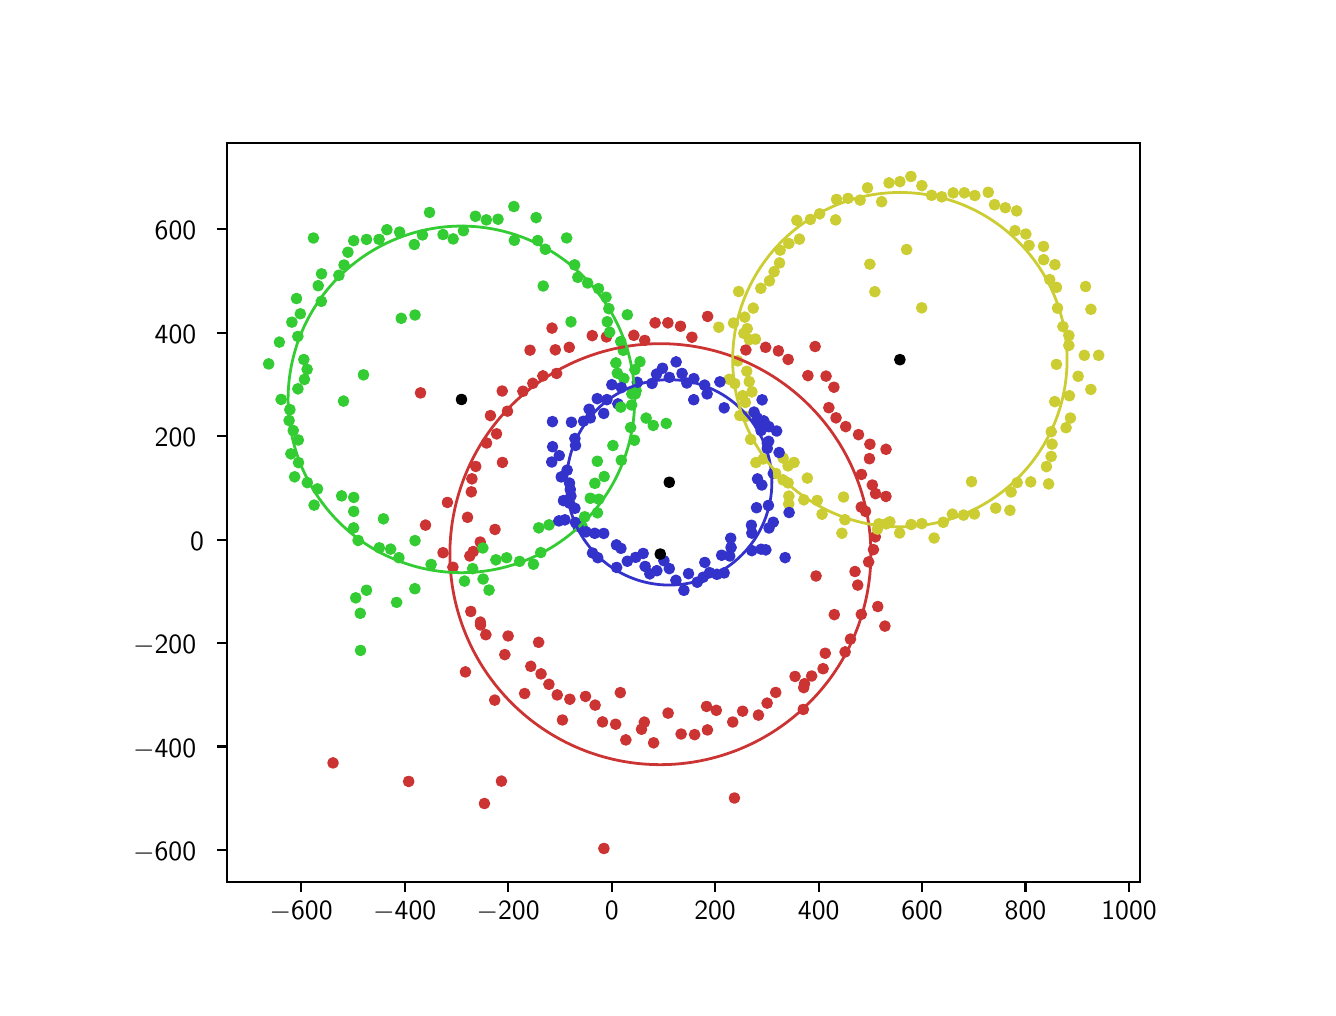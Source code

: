 \begingroup%
\makeatletter%
\begin{pgfpicture}%
\pgfpathrectangle{\pgfpointorigin}{\pgfqpoint{6.4in}{4.8in}}%
\pgfusepath{use as bounding box, clip}%
\begin{pgfscope}%
\pgfsetbuttcap%
\pgfsetmiterjoin%
\definecolor{currentfill}{rgb}{1.0,1.0,1.0}%
\pgfsetfillcolor{currentfill}%
\pgfsetlinewidth{0.0pt}%
\definecolor{currentstroke}{rgb}{1.0,1.0,1.0}%
\pgfsetstrokecolor{currentstroke}%
\pgfsetdash{}{0pt}%
\pgfpathmoveto{\pgfqpoint{0.0in}{0.0in}}%
\pgfpathlineto{\pgfqpoint{6.4in}{0.0in}}%
\pgfpathlineto{\pgfqpoint{6.4in}{4.8in}}%
\pgfpathlineto{\pgfqpoint{0.0in}{4.8in}}%
\pgfpathlineto{\pgfqpoint{0.0in}{0.0in}}%
\pgfpathclose%
\pgfusepath{fill}%
\end{pgfscope}%
\begin{pgfscope}%
\pgfsetbuttcap%
\pgfsetmiterjoin%
\definecolor{currentfill}{rgb}{1.0,1.0,1.0}%
\pgfsetfillcolor{currentfill}%
\pgfsetlinewidth{0.0pt}%
\definecolor{currentstroke}{rgb}{0.0,0.0,0.0}%
\pgfsetstrokecolor{currentstroke}%
\pgfsetstrokeopacity{0.0}%
\pgfsetdash{}{0pt}%
\pgfpathmoveto{\pgfqpoint{0.997in}{0.528in}}%
\pgfpathlineto{\pgfqpoint{5.563in}{0.528in}}%
\pgfpathlineto{\pgfqpoint{5.563in}{4.224in}}%
\pgfpathlineto{\pgfqpoint{0.997in}{4.224in}}%
\pgfpathlineto{\pgfqpoint{0.997in}{0.528in}}%
\pgfpathclose%
\pgfusepath{fill}%
\end{pgfscope}%
\begin{pgfscope}%
\pgfpathrectangle{\pgfqpoint{0.997in}{0.528in}}{\pgfqpoint{4.565in}{3.696in}}%
\pgfusepath{clip}%
\pgfsetbuttcap%
\pgfsetroundjoin%
\definecolor{currentfill}{rgb}{0.8,0.8,0.2}%
\pgfsetfillcolor{currentfill}%
\pgfsetlinewidth{1.004pt}%
\definecolor{currentstroke}{rgb}{0.8,0.8,0.2}%
\pgfsetstrokecolor{currentstroke}%
\pgfsetdash{}{0pt}%
\pgfpathmoveto{\pgfqpoint{4.256in}{2.297in}}%
\pgfpathcurveto{\pgfqpoint{4.262in}{2.297in}}{\pgfqpoint{4.267in}{2.3in}}{\pgfqpoint{4.271in}{2.304in}}%
\pgfpathcurveto{\pgfqpoint{4.276in}{2.308in}}{\pgfqpoint{4.278in}{2.313in}}{\pgfqpoint{4.278in}{2.319in}}%
\pgfpathcurveto{\pgfqpoint{4.278in}{2.325in}}{\pgfqpoint{4.276in}{2.331in}}{\pgfqpoint{4.271in}{2.335in}}%
\pgfpathcurveto{\pgfqpoint{4.267in}{2.339in}}{\pgfqpoint{4.262in}{2.341in}}{\pgfqpoint{4.256in}{2.341in}}%
\pgfpathcurveto{\pgfqpoint{4.25in}{2.341in}}{\pgfqpoint{4.245in}{2.339in}}{\pgfqpoint{4.24in}{2.335in}}%
\pgfpathcurveto{\pgfqpoint{4.236in}{2.331in}}{\pgfqpoint{4.234in}{2.325in}}{\pgfqpoint{4.234in}{2.319in}}%
\pgfpathcurveto{\pgfqpoint{4.234in}{2.313in}}{\pgfqpoint{4.236in}{2.308in}}{\pgfqpoint{4.24in}{2.304in}}%
\pgfpathcurveto{\pgfqpoint{4.245in}{2.3in}}{\pgfqpoint{4.25in}{2.297in}}{\pgfqpoint{4.256in}{2.297in}}%
\pgfpathlineto{\pgfqpoint{4.256in}{2.297in}}%
\pgfpathclose%
\pgfusepath{stroke,fill}%
\end{pgfscope}%
\begin{pgfscope}%
\pgfpathrectangle{\pgfqpoint{0.997in}{0.528in}}{\pgfqpoint{4.565in}{3.696in}}%
\pgfusepath{clip}%
\pgfsetbuttcap%
\pgfsetroundjoin%
\definecolor{currentfill}{rgb}{0.8,0.2,0.2}%
\pgfsetfillcolor{currentfill}%
\pgfsetlinewidth{1.004pt}%
\definecolor{currentstroke}{rgb}{0.8,0.2,0.2}%
\pgfsetstrokecolor{currentstroke}%
\pgfsetdash{}{0pt}%
\pgfpathmoveto{\pgfqpoint{4.189in}{2.359in}}%
\pgfpathcurveto{\pgfqpoint{4.195in}{2.359in}}{\pgfqpoint{4.201in}{2.361in}}{\pgfqpoint{4.205in}{2.366in}}%
\pgfpathcurveto{\pgfqpoint{4.209in}{2.37in}}{\pgfqpoint{4.211in}{2.375in}}{\pgfqpoint{4.211in}{2.381in}}%
\pgfpathcurveto{\pgfqpoint{4.211in}{2.387in}}{\pgfqpoint{4.209in}{2.393in}}{\pgfqpoint{4.205in}{2.397in}}%
\pgfpathcurveto{\pgfqpoint{4.201in}{2.401in}}{\pgfqpoint{4.195in}{2.403in}}{\pgfqpoint{4.189in}{2.403in}}%
\pgfpathcurveto{\pgfqpoint{4.184in}{2.403in}}{\pgfqpoint{4.178in}{2.401in}}{\pgfqpoint{4.174in}{2.397in}}%
\pgfpathcurveto{\pgfqpoint{4.17in}{2.393in}}{\pgfqpoint{4.168in}{2.387in}}{\pgfqpoint{4.168in}{2.381in}}%
\pgfpathcurveto{\pgfqpoint{4.168in}{2.375in}}{\pgfqpoint{4.17in}{2.37in}}{\pgfqpoint{4.174in}{2.366in}}%
\pgfpathcurveto{\pgfqpoint{4.178in}{2.361in}}{\pgfqpoint{4.184in}{2.359in}}{\pgfqpoint{4.189in}{2.359in}}%
\pgfpathlineto{\pgfqpoint{4.189in}{2.359in}}%
\pgfpathclose%
\pgfusepath{stroke,fill}%
\end{pgfscope}%
\begin{pgfscope}%
\pgfpathrectangle{\pgfqpoint{0.997in}{0.528in}}{\pgfqpoint{4.565in}{3.696in}}%
\pgfusepath{clip}%
\pgfsetbuttcap%
\pgfsetroundjoin%
\definecolor{currentfill}{rgb}{0.8,0.2,0.2}%
\pgfsetfillcolor{currentfill}%
\pgfsetlinewidth{1.004pt}%
\definecolor{currentstroke}{rgb}{0.8,0.2,0.2}%
\pgfsetstrokecolor{currentstroke}%
\pgfsetdash{}{0pt}%
\pgfpathmoveto{\pgfqpoint{4.291in}{2.434in}}%
\pgfpathcurveto{\pgfqpoint{4.297in}{2.434in}}{\pgfqpoint{4.303in}{2.437in}}{\pgfqpoint{4.307in}{2.441in}}%
\pgfpathcurveto{\pgfqpoint{4.311in}{2.445in}}{\pgfqpoint{4.313in}{2.451in}}{\pgfqpoint{4.313in}{2.456in}}%
\pgfpathcurveto{\pgfqpoint{4.313in}{2.462in}}{\pgfqpoint{4.311in}{2.468in}}{\pgfqpoint{4.307in}{2.472in}}%
\pgfpathcurveto{\pgfqpoint{4.303in}{2.476in}}{\pgfqpoint{4.297in}{2.478in}}{\pgfqpoint{4.291in}{2.478in}}%
\pgfpathcurveto{\pgfqpoint{4.285in}{2.478in}}{\pgfqpoint{4.28in}{2.476in}}{\pgfqpoint{4.276in}{2.472in}}%
\pgfpathcurveto{\pgfqpoint{4.272in}{2.468in}}{\pgfqpoint{4.269in}{2.462in}}{\pgfqpoint{4.269in}{2.456in}}%
\pgfpathcurveto{\pgfqpoint{4.269in}{2.451in}}{\pgfqpoint{4.272in}{2.445in}}{\pgfqpoint{4.276in}{2.441in}}%
\pgfpathcurveto{\pgfqpoint{4.28in}{2.437in}}{\pgfqpoint{4.285in}{2.434in}}{\pgfqpoint{4.291in}{2.434in}}%
\pgfpathlineto{\pgfqpoint{4.291in}{2.434in}}%
\pgfpathclose%
\pgfusepath{stroke,fill}%
\end{pgfscope}%
\begin{pgfscope}%
\pgfpathrectangle{\pgfqpoint{0.997in}{0.528in}}{\pgfqpoint{4.565in}{3.696in}}%
\pgfusepath{clip}%
\pgfsetbuttcap%
\pgfsetroundjoin%
\definecolor{currentfill}{rgb}{0.8,0.2,0.2}%
\pgfsetfillcolor{currentfill}%
\pgfsetlinewidth{1.004pt}%
\definecolor{currentstroke}{rgb}{0.8,0.2,0.2}%
\pgfsetstrokecolor{currentstroke}%
\pgfsetdash{}{0pt}%
\pgfpathmoveto{\pgfqpoint{4.223in}{2.491in}}%
\pgfpathcurveto{\pgfqpoint{4.229in}{2.491in}}{\pgfqpoint{4.235in}{2.494in}}{\pgfqpoint{4.239in}{2.498in}}%
\pgfpathcurveto{\pgfqpoint{4.243in}{2.502in}}{\pgfqpoint{4.245in}{2.507in}}{\pgfqpoint{4.245in}{2.513in}}%
\pgfpathcurveto{\pgfqpoint{4.245in}{2.519in}}{\pgfqpoint{4.243in}{2.525in}}{\pgfqpoint{4.239in}{2.529in}}%
\pgfpathcurveto{\pgfqpoint{4.235in}{2.533in}}{\pgfqpoint{4.229in}{2.535in}}{\pgfqpoint{4.223in}{2.535in}}%
\pgfpathcurveto{\pgfqpoint{4.217in}{2.535in}}{\pgfqpoint{4.212in}{2.533in}}{\pgfqpoint{4.208in}{2.529in}}%
\pgfpathcurveto{\pgfqpoint{4.203in}{2.525in}}{\pgfqpoint{4.201in}{2.519in}}{\pgfqpoint{4.201in}{2.513in}}%
\pgfpathcurveto{\pgfqpoint{4.201in}{2.507in}}{\pgfqpoint{4.203in}{2.502in}}{\pgfqpoint{4.208in}{2.498in}}%
\pgfpathcurveto{\pgfqpoint{4.212in}{2.494in}}{\pgfqpoint{4.217in}{2.491in}}{\pgfqpoint{4.223in}{2.491in}}%
\pgfpathlineto{\pgfqpoint{4.223in}{2.491in}}%
\pgfpathclose%
\pgfusepath{stroke,fill}%
\end{pgfscope}%
\begin{pgfscope}%
\pgfpathrectangle{\pgfqpoint{0.997in}{0.528in}}{\pgfqpoint{4.565in}{3.696in}}%
\pgfusepath{clip}%
\pgfsetbuttcap%
\pgfsetroundjoin%
\definecolor{currentfill}{rgb}{0.8,0.2,0.2}%
\pgfsetfillcolor{currentfill}%
\pgfsetlinewidth{1.004pt}%
\definecolor{currentstroke}{rgb}{0.8,0.2,0.2}%
\pgfsetstrokecolor{currentstroke}%
\pgfsetdash{}{0pt}%
\pgfpathmoveto{\pgfqpoint{4.169in}{2.544in}}%
\pgfpathcurveto{\pgfqpoint{4.174in}{2.544in}}{\pgfqpoint{4.18in}{2.547in}}{\pgfqpoint{4.184in}{2.551in}}%
\pgfpathcurveto{\pgfqpoint{4.188in}{2.555in}}{\pgfqpoint{4.191in}{2.56in}}{\pgfqpoint{4.191in}{2.566in}}%
\pgfpathcurveto{\pgfqpoint{4.191in}{2.572in}}{\pgfqpoint{4.188in}{2.578in}}{\pgfqpoint{4.184in}{2.582in}}%
\pgfpathcurveto{\pgfqpoint{4.18in}{2.586in}}{\pgfqpoint{4.174in}{2.588in}}{\pgfqpoint{4.169in}{2.588in}}%
\pgfpathcurveto{\pgfqpoint{4.163in}{2.588in}}{\pgfqpoint{4.157in}{2.586in}}{\pgfqpoint{4.153in}{2.582in}}%
\pgfpathcurveto{\pgfqpoint{4.149in}{2.578in}}{\pgfqpoint{4.147in}{2.572in}}{\pgfqpoint{4.147in}{2.566in}}%
\pgfpathcurveto{\pgfqpoint{4.147in}{2.56in}}{\pgfqpoint{4.149in}{2.555in}}{\pgfqpoint{4.153in}{2.551in}}%
\pgfpathcurveto{\pgfqpoint{4.157in}{2.547in}}{\pgfqpoint{4.163in}{2.544in}}{\pgfqpoint{4.169in}{2.544in}}%
\pgfpathlineto{\pgfqpoint{4.169in}{2.544in}}%
\pgfpathclose%
\pgfusepath{stroke,fill}%
\end{pgfscope}%
\begin{pgfscope}%
\pgfpathrectangle{\pgfqpoint{0.997in}{0.528in}}{\pgfqpoint{4.565in}{3.696in}}%
\pgfusepath{clip}%
\pgfsetbuttcap%
\pgfsetroundjoin%
\definecolor{currentfill}{rgb}{0.8,0.2,0.2}%
\pgfsetfillcolor{currentfill}%
\pgfsetlinewidth{1.004pt}%
\definecolor{currentstroke}{rgb}{0.8,0.2,0.2}%
\pgfsetstrokecolor{currentstroke}%
\pgfsetdash{}{0pt}%
\pgfpathmoveto{\pgfqpoint{4.209in}{2.623in}}%
\pgfpathcurveto{\pgfqpoint{4.214in}{2.623in}}{\pgfqpoint{4.22in}{2.625in}}{\pgfqpoint{4.224in}{2.629in}}%
\pgfpathcurveto{\pgfqpoint{4.228in}{2.634in}}{\pgfqpoint{4.231in}{2.639in}}{\pgfqpoint{4.231in}{2.645in}}%
\pgfpathcurveto{\pgfqpoint{4.231in}{2.651in}}{\pgfqpoint{4.228in}{2.656in}}{\pgfqpoint{4.224in}{2.661in}}%
\pgfpathcurveto{\pgfqpoint{4.22in}{2.665in}}{\pgfqpoint{4.214in}{2.667in}}{\pgfqpoint{4.209in}{2.667in}}%
\pgfpathcurveto{\pgfqpoint{4.203in}{2.667in}}{\pgfqpoint{4.197in}{2.665in}}{\pgfqpoint{4.193in}{2.661in}}%
\pgfpathcurveto{\pgfqpoint{4.189in}{2.656in}}{\pgfqpoint{4.187in}{2.651in}}{\pgfqpoint{4.187in}{2.645in}}%
\pgfpathcurveto{\pgfqpoint{4.187in}{2.639in}}{\pgfqpoint{4.189in}{2.634in}}{\pgfqpoint{4.193in}{2.629in}}%
\pgfpathcurveto{\pgfqpoint{4.197in}{2.625in}}{\pgfqpoint{4.203in}{2.623in}}{\pgfqpoint{4.209in}{2.623in}}%
\pgfpathlineto{\pgfqpoint{4.209in}{2.623in}}%
\pgfpathclose%
\pgfusepath{stroke,fill}%
\end{pgfscope}%
\begin{pgfscope}%
\pgfpathrectangle{\pgfqpoint{0.997in}{0.528in}}{\pgfqpoint{4.565in}{3.696in}}%
\pgfusepath{clip}%
\pgfsetbuttcap%
\pgfsetroundjoin%
\definecolor{currentfill}{rgb}{0.8,0.2,0.2}%
\pgfsetfillcolor{currentfill}%
\pgfsetlinewidth{1.004pt}%
\definecolor{currentstroke}{rgb}{0.8,0.2,0.2}%
\pgfsetstrokecolor{currentstroke}%
\pgfsetdash{}{0pt}%
\pgfpathmoveto{\pgfqpoint{4.211in}{2.695in}}%
\pgfpathcurveto{\pgfqpoint{4.217in}{2.695in}}{\pgfqpoint{4.223in}{2.698in}}{\pgfqpoint{4.227in}{2.702in}}%
\pgfpathcurveto{\pgfqpoint{4.231in}{2.706in}}{\pgfqpoint{4.233in}{2.712in}}{\pgfqpoint{4.233in}{2.717in}}%
\pgfpathcurveto{\pgfqpoint{4.233in}{2.723in}}{\pgfqpoint{4.231in}{2.729in}}{\pgfqpoint{4.227in}{2.733in}}%
\pgfpathcurveto{\pgfqpoint{4.223in}{2.737in}}{\pgfqpoint{4.217in}{2.739in}}{\pgfqpoint{4.211in}{2.739in}}%
\pgfpathcurveto{\pgfqpoint{4.205in}{2.739in}}{\pgfqpoint{4.2in}{2.737in}}{\pgfqpoint{4.196in}{2.733in}}%
\pgfpathcurveto{\pgfqpoint{4.192in}{2.729in}}{\pgfqpoint{4.189in}{2.723in}}{\pgfqpoint{4.189in}{2.717in}}%
\pgfpathcurveto{\pgfqpoint{4.189in}{2.712in}}{\pgfqpoint{4.192in}{2.706in}}{\pgfqpoint{4.196in}{2.702in}}%
\pgfpathcurveto{\pgfqpoint{4.2in}{2.698in}}{\pgfqpoint{4.205in}{2.695in}}{\pgfqpoint{4.211in}{2.695in}}%
\pgfpathlineto{\pgfqpoint{4.211in}{2.695in}}%
\pgfpathclose%
\pgfusepath{stroke,fill}%
\end{pgfscope}%
\begin{pgfscope}%
\pgfpathrectangle{\pgfqpoint{0.997in}{0.528in}}{\pgfqpoint{4.565in}{3.696in}}%
\pgfusepath{clip}%
\pgfsetbuttcap%
\pgfsetroundjoin%
\definecolor{currentfill}{rgb}{0.8,0.2,0.2}%
\pgfsetfillcolor{currentfill}%
\pgfsetlinewidth{1.004pt}%
\definecolor{currentstroke}{rgb}{0.8,0.2,0.2}%
\pgfsetstrokecolor{currentstroke}%
\pgfsetdash{}{0pt}%
\pgfpathmoveto{\pgfqpoint{4.154in}{2.743in}}%
\pgfpathcurveto{\pgfqpoint{4.16in}{2.743in}}{\pgfqpoint{4.166in}{2.746in}}{\pgfqpoint{4.17in}{2.75in}}%
\pgfpathcurveto{\pgfqpoint{4.174in}{2.754in}}{\pgfqpoint{4.176in}{2.76in}}{\pgfqpoint{4.176in}{2.765in}}%
\pgfpathcurveto{\pgfqpoint{4.176in}{2.771in}}{\pgfqpoint{4.174in}{2.777in}}{\pgfqpoint{4.17in}{2.781in}}%
\pgfpathcurveto{\pgfqpoint{4.166in}{2.785in}}{\pgfqpoint{4.16in}{2.787in}}{\pgfqpoint{4.154in}{2.787in}}%
\pgfpathcurveto{\pgfqpoint{4.148in}{2.787in}}{\pgfqpoint{4.143in}{2.785in}}{\pgfqpoint{4.139in}{2.781in}}%
\pgfpathcurveto{\pgfqpoint{4.135in}{2.777in}}{\pgfqpoint{4.132in}{2.771in}}{\pgfqpoint{4.132in}{2.765in}}%
\pgfpathcurveto{\pgfqpoint{4.132in}{2.76in}}{\pgfqpoint{4.135in}{2.754in}}{\pgfqpoint{4.139in}{2.75in}}%
\pgfpathcurveto{\pgfqpoint{4.143in}{2.746in}}{\pgfqpoint{4.148in}{2.743in}}{\pgfqpoint{4.154in}{2.743in}}%
\pgfpathlineto{\pgfqpoint{4.154in}{2.743in}}%
\pgfpathclose%
\pgfusepath{stroke,fill}%
\end{pgfscope}%
\begin{pgfscope}%
\pgfpathrectangle{\pgfqpoint{0.997in}{0.528in}}{\pgfqpoint{4.565in}{3.696in}}%
\pgfusepath{clip}%
\pgfsetbuttcap%
\pgfsetroundjoin%
\definecolor{currentfill}{rgb}{0.8,0.2,0.2}%
\pgfsetfillcolor{currentfill}%
\pgfsetlinewidth{1.004pt}%
\definecolor{currentstroke}{rgb}{0.8,0.2,0.2}%
\pgfsetstrokecolor{currentstroke}%
\pgfsetdash{}{0pt}%
\pgfpathmoveto{\pgfqpoint{4.09in}{2.783in}}%
\pgfpathcurveto{\pgfqpoint{4.096in}{2.783in}}{\pgfqpoint{4.102in}{2.786in}}{\pgfqpoint{4.106in}{2.79in}}%
\pgfpathcurveto{\pgfqpoint{4.11in}{2.794in}}{\pgfqpoint{4.112in}{2.799in}}{\pgfqpoint{4.112in}{2.805in}}%
\pgfpathcurveto{\pgfqpoint{4.112in}{2.811in}}{\pgfqpoint{4.11in}{2.817in}}{\pgfqpoint{4.106in}{2.821in}}%
\pgfpathcurveto{\pgfqpoint{4.102in}{2.825in}}{\pgfqpoint{4.096in}{2.827in}}{\pgfqpoint{4.09in}{2.827in}}%
\pgfpathcurveto{\pgfqpoint{4.085in}{2.827in}}{\pgfqpoint{4.079in}{2.825in}}{\pgfqpoint{4.075in}{2.821in}}%
\pgfpathcurveto{\pgfqpoint{4.071in}{2.817in}}{\pgfqpoint{4.068in}{2.811in}}{\pgfqpoint{4.068in}{2.805in}}%
\pgfpathcurveto{\pgfqpoint{4.068in}{2.799in}}{\pgfqpoint{4.071in}{2.794in}}{\pgfqpoint{4.075in}{2.79in}}%
\pgfpathcurveto{\pgfqpoint{4.079in}{2.786in}}{\pgfqpoint{4.085in}{2.783in}}{\pgfqpoint{4.09in}{2.783in}}%
\pgfpathlineto{\pgfqpoint{4.09in}{2.783in}}%
\pgfpathclose%
\pgfusepath{stroke,fill}%
\end{pgfscope}%
\begin{pgfscope}%
\pgfpathrectangle{\pgfqpoint{0.997in}{0.528in}}{\pgfqpoint{4.565in}{3.696in}}%
\pgfusepath{clip}%
\pgfsetbuttcap%
\pgfsetroundjoin%
\definecolor{currentfill}{rgb}{0.8,0.2,0.2}%
\pgfsetfillcolor{currentfill}%
\pgfsetlinewidth{1.004pt}%
\definecolor{currentstroke}{rgb}{0.8,0.2,0.2}%
\pgfsetstrokecolor{currentstroke}%
\pgfsetdash{}{0pt}%
\pgfpathmoveto{\pgfqpoint{4.042in}{2.827in}}%
\pgfpathcurveto{\pgfqpoint{4.048in}{2.827in}}{\pgfqpoint{4.053in}{2.83in}}{\pgfqpoint{4.057in}{2.834in}}%
\pgfpathcurveto{\pgfqpoint{4.061in}{2.838in}}{\pgfqpoint{4.064in}{2.844in}}{\pgfqpoint{4.064in}{2.849in}}%
\pgfpathcurveto{\pgfqpoint{4.064in}{2.855in}}{\pgfqpoint{4.061in}{2.861in}}{\pgfqpoint{4.057in}{2.865in}}%
\pgfpathcurveto{\pgfqpoint{4.053in}{2.869in}}{\pgfqpoint{4.048in}{2.871in}}{\pgfqpoint{4.042in}{2.871in}}%
\pgfpathcurveto{\pgfqpoint{4.036in}{2.871in}}{\pgfqpoint{4.03in}{2.869in}}{\pgfqpoint{4.026in}{2.865in}}%
\pgfpathcurveto{\pgfqpoint{4.022in}{2.861in}}{\pgfqpoint{4.02in}{2.855in}}{\pgfqpoint{4.02in}{2.849in}}%
\pgfpathcurveto{\pgfqpoint{4.02in}{2.844in}}{\pgfqpoint{4.022in}{2.838in}}{\pgfqpoint{4.026in}{2.834in}}%
\pgfpathcurveto{\pgfqpoint{4.03in}{2.83in}}{\pgfqpoint{4.036in}{2.827in}}{\pgfqpoint{4.042in}{2.827in}}%
\pgfpathlineto{\pgfqpoint{4.042in}{2.827in}}%
\pgfpathclose%
\pgfusepath{stroke,fill}%
\end{pgfscope}%
\begin{pgfscope}%
\pgfpathrectangle{\pgfqpoint{0.997in}{0.528in}}{\pgfqpoint{4.565in}{3.696in}}%
\pgfusepath{clip}%
\pgfsetbuttcap%
\pgfsetroundjoin%
\definecolor{currentfill}{rgb}{0.8,0.2,0.2}%
\pgfsetfillcolor{currentfill}%
\pgfsetlinewidth{1.004pt}%
\definecolor{currentstroke}{rgb}{0.8,0.2,0.2}%
\pgfsetstrokecolor{currentstroke}%
\pgfsetdash{}{0pt}%
\pgfpathmoveto{\pgfqpoint{4.006in}{2.878in}}%
\pgfpathcurveto{\pgfqpoint{4.012in}{2.878in}}{\pgfqpoint{4.017in}{2.88in}}{\pgfqpoint{4.021in}{2.884in}}%
\pgfpathcurveto{\pgfqpoint{4.025in}{2.889in}}{\pgfqpoint{4.028in}{2.894in}}{\pgfqpoint{4.028in}{2.9in}}%
\pgfpathcurveto{\pgfqpoint{4.028in}{2.906in}}{\pgfqpoint{4.025in}{2.911in}}{\pgfqpoint{4.021in}{2.916in}}%
\pgfpathcurveto{\pgfqpoint{4.017in}{2.92in}}{\pgfqpoint{4.012in}{2.922in}}{\pgfqpoint{4.006in}{2.922in}}%
\pgfpathcurveto{\pgfqpoint{4.0in}{2.922in}}{\pgfqpoint{3.994in}{2.92in}}{\pgfqpoint{3.99in}{2.916in}}%
\pgfpathcurveto{\pgfqpoint{3.986in}{2.911in}}{\pgfqpoint{3.984in}{2.906in}}{\pgfqpoint{3.984in}{2.9in}}%
\pgfpathcurveto{\pgfqpoint{3.984in}{2.894in}}{\pgfqpoint{3.986in}{2.889in}}{\pgfqpoint{3.99in}{2.884in}}%
\pgfpathcurveto{\pgfqpoint{3.994in}{2.88in}}{\pgfqpoint{4.0in}{2.878in}}{\pgfqpoint{4.006in}{2.878in}}%
\pgfpathlineto{\pgfqpoint{4.006in}{2.878in}}%
\pgfpathclose%
\pgfusepath{stroke,fill}%
\end{pgfscope}%
\begin{pgfscope}%
\pgfpathrectangle{\pgfqpoint{0.997in}{0.528in}}{\pgfqpoint{4.565in}{3.696in}}%
\pgfusepath{clip}%
\pgfsetbuttcap%
\pgfsetroundjoin%
\definecolor{currentfill}{rgb}{0.8,0.2,0.2}%
\pgfsetfillcolor{currentfill}%
\pgfsetlinewidth{1.004pt}%
\definecolor{currentstroke}{rgb}{0.8,0.2,0.2}%
\pgfsetstrokecolor{currentstroke}%
\pgfsetdash{}{0pt}%
\pgfpathmoveto{\pgfqpoint{4.031in}{2.98in}}%
\pgfpathcurveto{\pgfqpoint{4.037in}{2.98in}}{\pgfqpoint{4.042in}{2.983in}}{\pgfqpoint{4.047in}{2.987in}}%
\pgfpathcurveto{\pgfqpoint{4.051in}{2.991in}}{\pgfqpoint{4.053in}{2.997in}}{\pgfqpoint{4.053in}{3.002in}}%
\pgfpathcurveto{\pgfqpoint{4.053in}{3.008in}}{\pgfqpoint{4.051in}{3.014in}}{\pgfqpoint{4.047in}{3.018in}}%
\pgfpathcurveto{\pgfqpoint{4.042in}{3.022in}}{\pgfqpoint{4.037in}{3.024in}}{\pgfqpoint{4.031in}{3.024in}}%
\pgfpathcurveto{\pgfqpoint{4.025in}{3.024in}}{\pgfqpoint{4.02in}{3.022in}}{\pgfqpoint{4.016in}{3.018in}}%
\pgfpathcurveto{\pgfqpoint{4.011in}{3.014in}}{\pgfqpoint{4.009in}{3.008in}}{\pgfqpoint{4.009in}{3.002in}}%
\pgfpathcurveto{\pgfqpoint{4.009in}{2.997in}}{\pgfqpoint{4.011in}{2.991in}}{\pgfqpoint{4.016in}{2.987in}}%
\pgfpathcurveto{\pgfqpoint{4.02in}{2.983in}}{\pgfqpoint{4.025in}{2.98in}}{\pgfqpoint{4.031in}{2.98in}}%
\pgfpathlineto{\pgfqpoint{4.031in}{2.98in}}%
\pgfpathclose%
\pgfusepath{stroke,fill}%
\end{pgfscope}%
\begin{pgfscope}%
\pgfpathrectangle{\pgfqpoint{0.997in}{0.528in}}{\pgfqpoint{4.565in}{3.696in}}%
\pgfusepath{clip}%
\pgfsetbuttcap%
\pgfsetroundjoin%
\definecolor{currentfill}{rgb}{0.8,0.2,0.2}%
\pgfsetfillcolor{currentfill}%
\pgfsetlinewidth{1.004pt}%
\definecolor{currentstroke}{rgb}{0.8,0.2,0.2}%
\pgfsetstrokecolor{currentstroke}%
\pgfsetdash{}{0pt}%
\pgfpathmoveto{\pgfqpoint{3.992in}{3.036in}}%
\pgfpathcurveto{\pgfqpoint{3.997in}{3.036in}}{\pgfqpoint{4.003in}{3.038in}}{\pgfqpoint{4.007in}{3.042in}}%
\pgfpathcurveto{\pgfqpoint{4.011in}{3.046in}}{\pgfqpoint{4.014in}{3.052in}}{\pgfqpoint{4.014in}{3.058in}}%
\pgfpathcurveto{\pgfqpoint{4.014in}{3.064in}}{\pgfqpoint{4.011in}{3.069in}}{\pgfqpoint{4.007in}{3.073in}}%
\pgfpathcurveto{\pgfqpoint{4.003in}{3.078in}}{\pgfqpoint{3.997in}{3.08in}}{\pgfqpoint{3.992in}{3.08in}}%
\pgfpathcurveto{\pgfqpoint{3.986in}{3.08in}}{\pgfqpoint{3.98in}{3.078in}}{\pgfqpoint{3.976in}{3.073in}}%
\pgfpathcurveto{\pgfqpoint{3.972in}{3.069in}}{\pgfqpoint{3.97in}{3.064in}}{\pgfqpoint{3.97in}{3.058in}}%
\pgfpathcurveto{\pgfqpoint{3.97in}{3.052in}}{\pgfqpoint{3.972in}{3.046in}}{\pgfqpoint{3.976in}{3.042in}}%
\pgfpathcurveto{\pgfqpoint{3.98in}{3.038in}}{\pgfqpoint{3.986in}{3.036in}}{\pgfqpoint{3.992in}{3.036in}}%
\pgfpathlineto{\pgfqpoint{3.992in}{3.036in}}%
\pgfpathclose%
\pgfusepath{stroke,fill}%
\end{pgfscope}%
\begin{pgfscope}%
\pgfpathrectangle{\pgfqpoint{0.997in}{0.528in}}{\pgfqpoint{4.565in}{3.696in}}%
\pgfusepath{clip}%
\pgfsetbuttcap%
\pgfsetroundjoin%
\definecolor{currentfill}{rgb}{0.8,0.2,0.2}%
\pgfsetfillcolor{currentfill}%
\pgfsetlinewidth{1.004pt}%
\definecolor{currentstroke}{rgb}{0.8,0.2,0.2}%
\pgfsetstrokecolor{currentstroke}%
\pgfsetdash{}{0pt}%
\pgfpathmoveto{\pgfqpoint{3.901in}{3.038in}}%
\pgfpathcurveto{\pgfqpoint{3.907in}{3.038in}}{\pgfqpoint{3.913in}{3.04in}}{\pgfqpoint{3.917in}{3.045in}}%
\pgfpathcurveto{\pgfqpoint{3.921in}{3.049in}}{\pgfqpoint{3.923in}{3.054in}}{\pgfqpoint{3.923in}{3.06in}}%
\pgfpathcurveto{\pgfqpoint{3.923in}{3.066in}}{\pgfqpoint{3.921in}{3.072in}}{\pgfqpoint{3.917in}{3.076in}}%
\pgfpathcurveto{\pgfqpoint{3.913in}{3.08in}}{\pgfqpoint{3.907in}{3.082in}}{\pgfqpoint{3.901in}{3.082in}}%
\pgfpathcurveto{\pgfqpoint{3.895in}{3.082in}}{\pgfqpoint{3.89in}{3.08in}}{\pgfqpoint{3.886in}{3.076in}}%
\pgfpathcurveto{\pgfqpoint{3.882in}{3.072in}}{\pgfqpoint{3.879in}{3.066in}}{\pgfqpoint{3.879in}{3.06in}}%
\pgfpathcurveto{\pgfqpoint{3.879in}{3.054in}}{\pgfqpoint{3.882in}{3.049in}}{\pgfqpoint{3.886in}{3.045in}}%
\pgfpathcurveto{\pgfqpoint{3.89in}{3.04in}}{\pgfqpoint{3.895in}{3.038in}}{\pgfqpoint{3.901in}{3.038in}}%
\pgfpathlineto{\pgfqpoint{3.901in}{3.038in}}%
\pgfpathclose%
\pgfusepath{stroke,fill}%
\end{pgfscope}%
\begin{pgfscope}%
\pgfpathrectangle{\pgfqpoint{0.997in}{0.528in}}{\pgfqpoint{4.565in}{3.696in}}%
\pgfusepath{clip}%
\pgfsetbuttcap%
\pgfsetroundjoin%
\definecolor{currentfill}{rgb}{0.8,0.2,0.2}%
\pgfsetfillcolor{currentfill}%
\pgfsetlinewidth{1.004pt}%
\definecolor{currentstroke}{rgb}{0.8,0.2,0.2}%
\pgfsetstrokecolor{currentstroke}%
\pgfsetdash{}{0pt}%
\pgfpathmoveto{\pgfqpoint{3.937in}{3.184in}}%
\pgfpathcurveto{\pgfqpoint{3.943in}{3.184in}}{\pgfqpoint{3.949in}{3.186in}}{\pgfqpoint{3.953in}{3.19in}}%
\pgfpathcurveto{\pgfqpoint{3.957in}{3.195in}}{\pgfqpoint{3.959in}{3.2in}}{\pgfqpoint{3.959in}{3.206in}}%
\pgfpathcurveto{\pgfqpoint{3.959in}{3.212in}}{\pgfqpoint{3.957in}{3.217in}}{\pgfqpoint{3.953in}{3.221in}}%
\pgfpathcurveto{\pgfqpoint{3.949in}{3.226in}}{\pgfqpoint{3.943in}{3.228in}}{\pgfqpoint{3.937in}{3.228in}}%
\pgfpathcurveto{\pgfqpoint{3.931in}{3.228in}}{\pgfqpoint{3.926in}{3.226in}}{\pgfqpoint{3.922in}{3.221in}}%
\pgfpathcurveto{\pgfqpoint{3.918in}{3.217in}}{\pgfqpoint{3.915in}{3.212in}}{\pgfqpoint{3.915in}{3.206in}}%
\pgfpathcurveto{\pgfqpoint{3.915in}{3.2in}}{\pgfqpoint{3.918in}{3.195in}}{\pgfqpoint{3.922in}{3.19in}}%
\pgfpathcurveto{\pgfqpoint{3.926in}{3.186in}}{\pgfqpoint{3.931in}{3.184in}}{\pgfqpoint{3.937in}{3.184in}}%
\pgfpathlineto{\pgfqpoint{3.937in}{3.184in}}%
\pgfpathclose%
\pgfusepath{stroke,fill}%
\end{pgfscope}%
\begin{pgfscope}%
\pgfpathrectangle{\pgfqpoint{0.997in}{0.528in}}{\pgfqpoint{4.565in}{3.696in}}%
\pgfusepath{clip}%
\pgfsetbuttcap%
\pgfsetroundjoin%
\definecolor{currentfill}{rgb}{0.8,0.2,0.2}%
\pgfsetfillcolor{currentfill}%
\pgfsetlinewidth{1.004pt}%
\definecolor{currentstroke}{rgb}{0.8,0.2,0.2}%
\pgfsetstrokecolor{currentstroke}%
\pgfsetdash{}{0pt}%
\pgfpathmoveto{\pgfqpoint{3.802in}{3.119in}}%
\pgfpathcurveto{\pgfqpoint{3.808in}{3.119in}}{\pgfqpoint{3.814in}{3.122in}}{\pgfqpoint{3.818in}{3.126in}}%
\pgfpathcurveto{\pgfqpoint{3.822in}{3.13in}}{\pgfqpoint{3.824in}{3.136in}}{\pgfqpoint{3.824in}{3.141in}}%
\pgfpathcurveto{\pgfqpoint{3.824in}{3.147in}}{\pgfqpoint{3.822in}{3.153in}}{\pgfqpoint{3.818in}{3.157in}}%
\pgfpathcurveto{\pgfqpoint{3.814in}{3.161in}}{\pgfqpoint{3.808in}{3.163in}}{\pgfqpoint{3.802in}{3.163in}}%
\pgfpathcurveto{\pgfqpoint{3.797in}{3.163in}}{\pgfqpoint{3.791in}{3.161in}}{\pgfqpoint{3.787in}{3.157in}}%
\pgfpathcurveto{\pgfqpoint{3.783in}{3.153in}}{\pgfqpoint{3.78in}{3.147in}}{\pgfqpoint{3.78in}{3.141in}}%
\pgfpathcurveto{\pgfqpoint{3.78in}{3.136in}}{\pgfqpoint{3.783in}{3.13in}}{\pgfqpoint{3.787in}{3.126in}}%
\pgfpathcurveto{\pgfqpoint{3.791in}{3.122in}}{\pgfqpoint{3.797in}{3.119in}}{\pgfqpoint{3.802in}{3.119in}}%
\pgfpathlineto{\pgfqpoint{3.802in}{3.119in}}%
\pgfpathclose%
\pgfusepath{stroke,fill}%
\end{pgfscope}%
\begin{pgfscope}%
\pgfpathrectangle{\pgfqpoint{0.997in}{0.528in}}{\pgfqpoint{4.565in}{3.696in}}%
\pgfusepath{clip}%
\pgfsetbuttcap%
\pgfsetroundjoin%
\definecolor{currentfill}{rgb}{0.8,0.2,0.2}%
\pgfsetfillcolor{currentfill}%
\pgfsetlinewidth{1.004pt}%
\definecolor{currentstroke}{rgb}{0.8,0.2,0.2}%
\pgfsetstrokecolor{currentstroke}%
\pgfsetdash{}{0pt}%
\pgfpathmoveto{\pgfqpoint{3.754in}{3.162in}}%
\pgfpathcurveto{\pgfqpoint{3.759in}{3.162in}}{\pgfqpoint{3.765in}{3.164in}}{\pgfqpoint{3.769in}{3.168in}}%
\pgfpathcurveto{\pgfqpoint{3.773in}{3.173in}}{\pgfqpoint{3.775in}{3.178in}}{\pgfqpoint{3.775in}{3.184in}}%
\pgfpathcurveto{\pgfqpoint{3.775in}{3.19in}}{\pgfqpoint{3.773in}{3.195in}}{\pgfqpoint{3.769in}{3.2in}}%
\pgfpathcurveto{\pgfqpoint{3.765in}{3.204in}}{\pgfqpoint{3.759in}{3.206in}}{\pgfqpoint{3.754in}{3.206in}}%
\pgfpathcurveto{\pgfqpoint{3.748in}{3.206in}}{\pgfqpoint{3.742in}{3.204in}}{\pgfqpoint{3.738in}{3.2in}}%
\pgfpathcurveto{\pgfqpoint{3.734in}{3.195in}}{\pgfqpoint{3.732in}{3.19in}}{\pgfqpoint{3.732in}{3.184in}}%
\pgfpathcurveto{\pgfqpoint{3.732in}{3.178in}}{\pgfqpoint{3.734in}{3.173in}}{\pgfqpoint{3.738in}{3.168in}}%
\pgfpathcurveto{\pgfqpoint{3.742in}{3.164in}}{\pgfqpoint{3.748in}{3.162in}}{\pgfqpoint{3.754in}{3.162in}}%
\pgfpathlineto{\pgfqpoint{3.754in}{3.162in}}%
\pgfpathclose%
\pgfusepath{stroke,fill}%
\end{pgfscope}%
\begin{pgfscope}%
\pgfpathrectangle{\pgfqpoint{0.997in}{0.528in}}{\pgfqpoint{4.565in}{3.696in}}%
\pgfusepath{clip}%
\pgfsetbuttcap%
\pgfsetroundjoin%
\definecolor{currentfill}{rgb}{0.8,0.2,0.2}%
\pgfsetfillcolor{currentfill}%
\pgfsetlinewidth{1.004pt}%
\definecolor{currentstroke}{rgb}{0.8,0.2,0.2}%
\pgfsetstrokecolor{currentstroke}%
\pgfsetdash{}{0pt}%
\pgfpathmoveto{\pgfqpoint{3.69in}{3.18in}}%
\pgfpathcurveto{\pgfqpoint{3.696in}{3.18in}}{\pgfqpoint{3.701in}{3.182in}}{\pgfqpoint{3.705in}{3.186in}}%
\pgfpathcurveto{\pgfqpoint{3.709in}{3.19in}}{\pgfqpoint{3.712in}{3.196in}}{\pgfqpoint{3.712in}{3.202in}}%
\pgfpathcurveto{\pgfqpoint{3.712in}{3.208in}}{\pgfqpoint{3.709in}{3.213in}}{\pgfqpoint{3.705in}{3.217in}}%
\pgfpathcurveto{\pgfqpoint{3.701in}{3.221in}}{\pgfqpoint{3.696in}{3.224in}}{\pgfqpoint{3.69in}{3.224in}}%
\pgfpathcurveto{\pgfqpoint{3.684in}{3.224in}}{\pgfqpoint{3.678in}{3.221in}}{\pgfqpoint{3.674in}{3.217in}}%
\pgfpathcurveto{\pgfqpoint{3.67in}{3.213in}}{\pgfqpoint{3.668in}{3.208in}}{\pgfqpoint{3.668in}{3.202in}}%
\pgfpathcurveto{\pgfqpoint{3.668in}{3.196in}}{\pgfqpoint{3.67in}{3.19in}}{\pgfqpoint{3.674in}{3.186in}}%
\pgfpathcurveto{\pgfqpoint{3.678in}{3.182in}}{\pgfqpoint{3.684in}{3.18in}}{\pgfqpoint{3.69in}{3.18in}}%
\pgfpathlineto{\pgfqpoint{3.69in}{3.18in}}%
\pgfpathclose%
\pgfusepath{stroke,fill}%
\end{pgfscope}%
\begin{pgfscope}%
\pgfpathrectangle{\pgfqpoint{0.997in}{0.528in}}{\pgfqpoint{4.565in}{3.696in}}%
\pgfusepath{clip}%
\pgfsetbuttcap%
\pgfsetroundjoin%
\definecolor{currentfill}{rgb}{0.8,0.8,0.2}%
\pgfsetfillcolor{currentfill}%
\pgfsetlinewidth{1.004pt}%
\definecolor{currentstroke}{rgb}{0.8,0.8,0.2}%
\pgfsetstrokecolor{currentstroke}%
\pgfsetdash{}{0pt}%
\pgfpathmoveto{\pgfqpoint{3.639in}{3.221in}}%
\pgfpathcurveto{\pgfqpoint{3.645in}{3.221in}}{\pgfqpoint{3.65in}{3.223in}}{\pgfqpoint{3.654in}{3.227in}}%
\pgfpathcurveto{\pgfqpoint{3.658in}{3.232in}}{\pgfqpoint{3.661in}{3.237in}}{\pgfqpoint{3.661in}{3.243in}}%
\pgfpathcurveto{\pgfqpoint{3.661in}{3.249in}}{\pgfqpoint{3.658in}{3.254in}}{\pgfqpoint{3.654in}{3.259in}}%
\pgfpathcurveto{\pgfqpoint{3.65in}{3.263in}}{\pgfqpoint{3.645in}{3.265in}}{\pgfqpoint{3.639in}{3.265in}}%
\pgfpathcurveto{\pgfqpoint{3.633in}{3.265in}}{\pgfqpoint{3.627in}{3.263in}}{\pgfqpoint{3.623in}{3.259in}}%
\pgfpathcurveto{\pgfqpoint{3.619in}{3.254in}}{\pgfqpoint{3.617in}{3.249in}}{\pgfqpoint{3.617in}{3.243in}}%
\pgfpathcurveto{\pgfqpoint{3.617in}{3.237in}}{\pgfqpoint{3.619in}{3.232in}}{\pgfqpoint{3.623in}{3.227in}}%
\pgfpathcurveto{\pgfqpoint{3.627in}{3.223in}}{\pgfqpoint{3.633in}{3.221in}}{\pgfqpoint{3.639in}{3.221in}}%
\pgfpathlineto{\pgfqpoint{3.639in}{3.221in}}%
\pgfpathclose%
\pgfusepath{stroke,fill}%
\end{pgfscope}%
\begin{pgfscope}%
\pgfpathrectangle{\pgfqpoint{0.997in}{0.528in}}{\pgfqpoint{4.565in}{3.696in}}%
\pgfusepath{clip}%
\pgfsetbuttcap%
\pgfsetroundjoin%
\definecolor{currentfill}{rgb}{0.8,0.8,0.2}%
\pgfsetfillcolor{currentfill}%
\pgfsetlinewidth{1.004pt}%
\definecolor{currentstroke}{rgb}{0.8,0.8,0.2}%
\pgfsetstrokecolor{currentstroke}%
\pgfsetdash{}{0pt}%
\pgfpathmoveto{\pgfqpoint{3.581in}{3.25in}}%
\pgfpathcurveto{\pgfqpoint{3.587in}{3.25in}}{\pgfqpoint{3.592in}{3.252in}}{\pgfqpoint{3.596in}{3.256in}}%
\pgfpathcurveto{\pgfqpoint{3.601in}{3.26in}}{\pgfqpoint{3.603in}{3.266in}}{\pgfqpoint{3.603in}{3.272in}}%
\pgfpathcurveto{\pgfqpoint{3.603in}{3.278in}}{\pgfqpoint{3.601in}{3.283in}}{\pgfqpoint{3.596in}{3.287in}}%
\pgfpathcurveto{\pgfqpoint{3.592in}{3.291in}}{\pgfqpoint{3.587in}{3.294in}}{\pgfqpoint{3.581in}{3.294in}}%
\pgfpathcurveto{\pgfqpoint{3.575in}{3.294in}}{\pgfqpoint{3.569in}{3.291in}}{\pgfqpoint{3.565in}{3.287in}}%
\pgfpathcurveto{\pgfqpoint{3.561in}{3.283in}}{\pgfqpoint{3.559in}{3.278in}}{\pgfqpoint{3.559in}{3.272in}}%
\pgfpathcurveto{\pgfqpoint{3.559in}{3.266in}}{\pgfqpoint{3.561in}{3.26in}}{\pgfqpoint{3.565in}{3.256in}}%
\pgfpathcurveto{\pgfqpoint{3.569in}{3.252in}}{\pgfqpoint{3.575in}{3.25in}}{\pgfqpoint{3.581in}{3.25in}}%
\pgfpathlineto{\pgfqpoint{3.581in}{3.25in}}%
\pgfpathclose%
\pgfusepath{stroke,fill}%
\end{pgfscope}%
\begin{pgfscope}%
\pgfpathrectangle{\pgfqpoint{0.997in}{0.528in}}{\pgfqpoint{4.565in}{3.696in}}%
\pgfusepath{clip}%
\pgfsetbuttcap%
\pgfsetroundjoin%
\definecolor{currentfill}{rgb}{0.8,0.8,0.2}%
\pgfsetfillcolor{currentfill}%
\pgfsetlinewidth{1.004pt}%
\definecolor{currentstroke}{rgb}{0.8,0.8,0.2}%
\pgfsetstrokecolor{currentstroke}%
\pgfsetdash{}{0pt}%
\pgfpathmoveto{\pgfqpoint{3.529in}{3.301in}}%
\pgfpathcurveto{\pgfqpoint{3.535in}{3.301in}}{\pgfqpoint{3.541in}{3.304in}}{\pgfqpoint{3.545in}{3.308in}}%
\pgfpathcurveto{\pgfqpoint{3.549in}{3.312in}}{\pgfqpoint{3.551in}{3.318in}}{\pgfqpoint{3.551in}{3.323in}}%
\pgfpathcurveto{\pgfqpoint{3.551in}{3.329in}}{\pgfqpoint{3.549in}{3.335in}}{\pgfqpoint{3.545in}{3.339in}}%
\pgfpathcurveto{\pgfqpoint{3.541in}{3.343in}}{\pgfqpoint{3.535in}{3.345in}}{\pgfqpoint{3.529in}{3.345in}}%
\pgfpathcurveto{\pgfqpoint{3.523in}{3.345in}}{\pgfqpoint{3.518in}{3.343in}}{\pgfqpoint{3.514in}{3.339in}}%
\pgfpathcurveto{\pgfqpoint{3.51in}{3.335in}}{\pgfqpoint{3.507in}{3.329in}}{\pgfqpoint{3.507in}{3.323in}}%
\pgfpathcurveto{\pgfqpoint{3.507in}{3.318in}}{\pgfqpoint{3.51in}{3.312in}}{\pgfqpoint{3.514in}{3.308in}}%
\pgfpathcurveto{\pgfqpoint{3.518in}{3.304in}}{\pgfqpoint{3.523in}{3.301in}}{\pgfqpoint{3.529in}{3.301in}}%
\pgfpathlineto{\pgfqpoint{3.529in}{3.301in}}%
\pgfpathclose%
\pgfusepath{stroke,fill}%
\end{pgfscope}%
\begin{pgfscope}%
\pgfpathrectangle{\pgfqpoint{0.997in}{0.528in}}{\pgfqpoint{4.565in}{3.696in}}%
\pgfusepath{clip}%
\pgfsetbuttcap%
\pgfsetroundjoin%
\definecolor{currentfill}{rgb}{0.8,0.8,0.2}%
\pgfsetfillcolor{currentfill}%
\pgfsetlinewidth{1.004pt}%
\definecolor{currentstroke}{rgb}{0.8,0.8,0.2}%
\pgfsetstrokecolor{currentstroke}%
\pgfsetdash{}{0pt}%
\pgfpathmoveto{\pgfqpoint{3.455in}{3.28in}}%
\pgfpathcurveto{\pgfqpoint{3.461in}{3.28in}}{\pgfqpoint{3.467in}{3.283in}}{\pgfqpoint{3.471in}{3.287in}}%
\pgfpathcurveto{\pgfqpoint{3.475in}{3.291in}}{\pgfqpoint{3.477in}{3.296in}}{\pgfqpoint{3.477in}{3.302in}}%
\pgfpathcurveto{\pgfqpoint{3.477in}{3.308in}}{\pgfqpoint{3.475in}{3.314in}}{\pgfqpoint{3.471in}{3.318in}}%
\pgfpathcurveto{\pgfqpoint{3.467in}{3.322in}}{\pgfqpoint{3.461in}{3.324in}}{\pgfqpoint{3.455in}{3.324in}}%
\pgfpathcurveto{\pgfqpoint{3.45in}{3.324in}}{\pgfqpoint{3.444in}{3.322in}}{\pgfqpoint{3.44in}{3.318in}}%
\pgfpathcurveto{\pgfqpoint{3.436in}{3.314in}}{\pgfqpoint{3.434in}{3.308in}}{\pgfqpoint{3.434in}{3.302in}}%
\pgfpathcurveto{\pgfqpoint{3.434in}{3.296in}}{\pgfqpoint{3.436in}{3.291in}}{\pgfqpoint{3.44in}{3.287in}}%
\pgfpathcurveto{\pgfqpoint{3.444in}{3.283in}}{\pgfqpoint{3.45in}{3.28in}}{\pgfqpoint{3.455in}{3.28in}}%
\pgfpathlineto{\pgfqpoint{3.455in}{3.28in}}%
\pgfpathclose%
\pgfusepath{stroke,fill}%
\end{pgfscope}%
\begin{pgfscope}%
\pgfpathrectangle{\pgfqpoint{0.997in}{0.528in}}{\pgfqpoint{4.565in}{3.696in}}%
\pgfusepath{clip}%
\pgfsetbuttcap%
\pgfsetroundjoin%
\definecolor{currentfill}{rgb}{0.8,0.2,0.2}%
\pgfsetfillcolor{currentfill}%
\pgfsetlinewidth{1.004pt}%
\definecolor{currentstroke}{rgb}{0.8,0.2,0.2}%
\pgfsetstrokecolor{currentstroke}%
\pgfsetdash{}{0pt}%
\pgfpathmoveto{\pgfqpoint{3.4in}{3.334in}}%
\pgfpathcurveto{\pgfqpoint{3.406in}{3.334in}}{\pgfqpoint{3.411in}{3.337in}}{\pgfqpoint{3.415in}{3.341in}}%
\pgfpathcurveto{\pgfqpoint{3.419in}{3.345in}}{\pgfqpoint{3.422in}{3.35in}}{\pgfqpoint{3.422in}{3.356in}}%
\pgfpathcurveto{\pgfqpoint{3.422in}{3.362in}}{\pgfqpoint{3.419in}{3.368in}}{\pgfqpoint{3.415in}{3.372in}}%
\pgfpathcurveto{\pgfqpoint{3.411in}{3.376in}}{\pgfqpoint{3.406in}{3.378in}}{\pgfqpoint{3.4in}{3.378in}}%
\pgfpathcurveto{\pgfqpoint{3.394in}{3.378in}}{\pgfqpoint{3.388in}{3.376in}}{\pgfqpoint{3.384in}{3.372in}}%
\pgfpathcurveto{\pgfqpoint{3.38in}{3.368in}}{\pgfqpoint{3.378in}{3.362in}}{\pgfqpoint{3.378in}{3.356in}}%
\pgfpathcurveto{\pgfqpoint{3.378in}{3.35in}}{\pgfqpoint{3.38in}{3.345in}}{\pgfqpoint{3.384in}{3.341in}}%
\pgfpathcurveto{\pgfqpoint{3.388in}{3.337in}}{\pgfqpoint{3.394in}{3.334in}}{\pgfqpoint{3.4in}{3.334in}}%
\pgfpathlineto{\pgfqpoint{3.4in}{3.334in}}%
\pgfpathclose%
\pgfusepath{stroke,fill}%
\end{pgfscope}%
\begin{pgfscope}%
\pgfpathrectangle{\pgfqpoint{0.997in}{0.528in}}{\pgfqpoint{4.565in}{3.696in}}%
\pgfusepath{clip}%
\pgfsetbuttcap%
\pgfsetroundjoin%
\definecolor{currentfill}{rgb}{0.8,0.2,0.2}%
\pgfsetfillcolor{currentfill}%
\pgfsetlinewidth{1.004pt}%
\definecolor{currentstroke}{rgb}{0.8,0.2,0.2}%
\pgfsetstrokecolor{currentstroke}%
\pgfsetdash{}{0pt}%
\pgfpathmoveto{\pgfqpoint{3.321in}{3.23in}}%
\pgfpathcurveto{\pgfqpoint{3.327in}{3.23in}}{\pgfqpoint{3.332in}{3.233in}}{\pgfqpoint{3.337in}{3.237in}}%
\pgfpathcurveto{\pgfqpoint{3.341in}{3.241in}}{\pgfqpoint{3.343in}{3.247in}}{\pgfqpoint{3.343in}{3.252in}}%
\pgfpathcurveto{\pgfqpoint{3.343in}{3.258in}}{\pgfqpoint{3.341in}{3.264in}}{\pgfqpoint{3.337in}{3.268in}}%
\pgfpathcurveto{\pgfqpoint{3.332in}{3.272in}}{\pgfqpoint{3.327in}{3.274in}}{\pgfqpoint{3.321in}{3.274in}}%
\pgfpathcurveto{\pgfqpoint{3.315in}{3.274in}}{\pgfqpoint{3.31in}{3.272in}}{\pgfqpoint{3.306in}{3.268in}}%
\pgfpathcurveto{\pgfqpoint{3.301in}{3.264in}}{\pgfqpoint{3.299in}{3.258in}}{\pgfqpoint{3.299in}{3.252in}}%
\pgfpathcurveto{\pgfqpoint{3.299in}{3.247in}}{\pgfqpoint{3.301in}{3.241in}}{\pgfqpoint{3.306in}{3.237in}}%
\pgfpathcurveto{\pgfqpoint{3.31in}{3.233in}}{\pgfqpoint{3.315in}{3.23in}}{\pgfqpoint{3.321in}{3.23in}}%
\pgfpathlineto{\pgfqpoint{3.321in}{3.23in}}%
\pgfpathclose%
\pgfusepath{stroke,fill}%
\end{pgfscope}%
\begin{pgfscope}%
\pgfpathrectangle{\pgfqpoint{0.997in}{0.528in}}{\pgfqpoint{4.565in}{3.696in}}%
\pgfusepath{clip}%
\pgfsetbuttcap%
\pgfsetroundjoin%
\definecolor{currentfill}{rgb}{0.8,0.2,0.2}%
\pgfsetfillcolor{currentfill}%
\pgfsetlinewidth{1.004pt}%
\definecolor{currentstroke}{rgb}{0.8,0.2,0.2}%
\pgfsetstrokecolor{currentstroke}%
\pgfsetdash{}{0pt}%
\pgfpathmoveto{\pgfqpoint{3.264in}{3.285in}}%
\pgfpathcurveto{\pgfqpoint{3.27in}{3.285in}}{\pgfqpoint{3.275in}{3.288in}}{\pgfqpoint{3.28in}{3.292in}}%
\pgfpathcurveto{\pgfqpoint{3.284in}{3.296in}}{\pgfqpoint{3.286in}{3.302in}}{\pgfqpoint{3.286in}{3.307in}}%
\pgfpathcurveto{\pgfqpoint{3.286in}{3.313in}}{\pgfqpoint{3.284in}{3.319in}}{\pgfqpoint{3.28in}{3.323in}}%
\pgfpathcurveto{\pgfqpoint{3.275in}{3.327in}}{\pgfqpoint{3.27in}{3.329in}}{\pgfqpoint{3.264in}{3.329in}}%
\pgfpathcurveto{\pgfqpoint{3.258in}{3.329in}}{\pgfqpoint{3.253in}{3.327in}}{\pgfqpoint{3.249in}{3.323in}}%
\pgfpathcurveto{\pgfqpoint{3.244in}{3.319in}}{\pgfqpoint{3.242in}{3.313in}}{\pgfqpoint{3.242in}{3.307in}}%
\pgfpathcurveto{\pgfqpoint{3.242in}{3.302in}}{\pgfqpoint{3.244in}{3.296in}}{\pgfqpoint{3.249in}{3.292in}}%
\pgfpathcurveto{\pgfqpoint{3.253in}{3.288in}}{\pgfqpoint{3.258in}{3.285in}}{\pgfqpoint{3.264in}{3.285in}}%
\pgfpathlineto{\pgfqpoint{3.264in}{3.285in}}%
\pgfpathclose%
\pgfusepath{stroke,fill}%
\end{pgfscope}%
\begin{pgfscope}%
\pgfpathrectangle{\pgfqpoint{0.997in}{0.528in}}{\pgfqpoint{4.565in}{3.696in}}%
\pgfusepath{clip}%
\pgfsetbuttcap%
\pgfsetroundjoin%
\definecolor{currentfill}{rgb}{0.8,0.2,0.2}%
\pgfsetfillcolor{currentfill}%
\pgfsetlinewidth{1.004pt}%
\definecolor{currentstroke}{rgb}{0.8,0.2,0.2}%
\pgfsetstrokecolor{currentstroke}%
\pgfsetdash{}{0pt}%
\pgfpathmoveto{\pgfqpoint{3.201in}{3.302in}}%
\pgfpathcurveto{\pgfqpoint{3.207in}{3.302in}}{\pgfqpoint{3.212in}{3.304in}}{\pgfqpoint{3.217in}{3.309in}}%
\pgfpathcurveto{\pgfqpoint{3.221in}{3.313in}}{\pgfqpoint{3.223in}{3.318in}}{\pgfqpoint{3.223in}{3.324in}}%
\pgfpathcurveto{\pgfqpoint{3.223in}{3.33in}}{\pgfqpoint{3.221in}{3.336in}}{\pgfqpoint{3.217in}{3.34in}}%
\pgfpathcurveto{\pgfqpoint{3.212in}{3.344in}}{\pgfqpoint{3.207in}{3.346in}}{\pgfqpoint{3.201in}{3.346in}}%
\pgfpathcurveto{\pgfqpoint{3.195in}{3.346in}}{\pgfqpoint{3.19in}{3.344in}}{\pgfqpoint{3.186in}{3.34in}}%
\pgfpathcurveto{\pgfqpoint{3.181in}{3.336in}}{\pgfqpoint{3.179in}{3.33in}}{\pgfqpoint{3.179in}{3.324in}}%
\pgfpathcurveto{\pgfqpoint{3.179in}{3.318in}}{\pgfqpoint{3.181in}{3.313in}}{\pgfqpoint{3.186in}{3.309in}}%
\pgfpathcurveto{\pgfqpoint{3.19in}{3.304in}}{\pgfqpoint{3.195in}{3.302in}}{\pgfqpoint{3.201in}{3.302in}}%
\pgfpathlineto{\pgfqpoint{3.201in}{3.302in}}%
\pgfpathclose%
\pgfusepath{stroke,fill}%
\end{pgfscope}%
\begin{pgfscope}%
\pgfpathrectangle{\pgfqpoint{0.997in}{0.528in}}{\pgfqpoint{4.565in}{3.696in}}%
\pgfusepath{clip}%
\pgfsetbuttcap%
\pgfsetroundjoin%
\definecolor{currentfill}{rgb}{0.8,0.2,0.2}%
\pgfsetfillcolor{currentfill}%
\pgfsetlinewidth{1.004pt}%
\definecolor{currentstroke}{rgb}{0.8,0.2,0.2}%
\pgfsetstrokecolor{currentstroke}%
\pgfsetdash{}{0pt}%
\pgfpathmoveto{\pgfqpoint{3.137in}{3.302in}}%
\pgfpathcurveto{\pgfqpoint{3.143in}{3.302in}}{\pgfqpoint{3.149in}{3.305in}}{\pgfqpoint{3.153in}{3.309in}}%
\pgfpathcurveto{\pgfqpoint{3.157in}{3.313in}}{\pgfqpoint{3.159in}{3.319in}}{\pgfqpoint{3.159in}{3.324in}}%
\pgfpathcurveto{\pgfqpoint{3.159in}{3.33in}}{\pgfqpoint{3.157in}{3.336in}}{\pgfqpoint{3.153in}{3.34in}}%
\pgfpathcurveto{\pgfqpoint{3.149in}{3.344in}}{\pgfqpoint{3.143in}{3.346in}}{\pgfqpoint{3.137in}{3.346in}}%
\pgfpathcurveto{\pgfqpoint{3.131in}{3.346in}}{\pgfqpoint{3.126in}{3.344in}}{\pgfqpoint{3.122in}{3.34in}}%
\pgfpathcurveto{\pgfqpoint{3.117in}{3.336in}}{\pgfqpoint{3.115in}{3.33in}}{\pgfqpoint{3.115in}{3.324in}}%
\pgfpathcurveto{\pgfqpoint{3.115in}{3.319in}}{\pgfqpoint{3.117in}{3.313in}}{\pgfqpoint{3.122in}{3.309in}}%
\pgfpathcurveto{\pgfqpoint{3.126in}{3.305in}}{\pgfqpoint{3.131in}{3.302in}}{\pgfqpoint{3.137in}{3.302in}}%
\pgfpathlineto{\pgfqpoint{3.137in}{3.302in}}%
\pgfpathclose%
\pgfusepath{stroke,fill}%
\end{pgfscope}%
\begin{pgfscope}%
\pgfpathrectangle{\pgfqpoint{0.997in}{0.528in}}{\pgfqpoint{4.565in}{3.696in}}%
\pgfusepath{clip}%
\pgfsetbuttcap%
\pgfsetroundjoin%
\definecolor{currentfill}{rgb}{0.8,0.2,0.2}%
\pgfsetfillcolor{currentfill}%
\pgfsetlinewidth{1.004pt}%
\definecolor{currentstroke}{rgb}{0.8,0.2,0.2}%
\pgfsetstrokecolor{currentstroke}%
\pgfsetdash{}{0pt}%
\pgfpathmoveto{\pgfqpoint{3.085in}{3.215in}}%
\pgfpathcurveto{\pgfqpoint{3.091in}{3.215in}}{\pgfqpoint{3.097in}{3.217in}}{\pgfqpoint{3.101in}{3.221in}}%
\pgfpathcurveto{\pgfqpoint{3.105in}{3.225in}}{\pgfqpoint{3.107in}{3.231in}}{\pgfqpoint{3.107in}{3.237in}}%
\pgfpathcurveto{\pgfqpoint{3.107in}{3.242in}}{\pgfqpoint{3.105in}{3.248in}}{\pgfqpoint{3.101in}{3.252in}}%
\pgfpathcurveto{\pgfqpoint{3.097in}{3.256in}}{\pgfqpoint{3.091in}{3.258in}}{\pgfqpoint{3.085in}{3.258in}}%
\pgfpathcurveto{\pgfqpoint{3.079in}{3.258in}}{\pgfqpoint{3.074in}{3.256in}}{\pgfqpoint{3.07in}{3.252in}}%
\pgfpathcurveto{\pgfqpoint{3.065in}{3.248in}}{\pgfqpoint{3.063in}{3.242in}}{\pgfqpoint{3.063in}{3.237in}}%
\pgfpathcurveto{\pgfqpoint{3.063in}{3.231in}}{\pgfqpoint{3.065in}{3.225in}}{\pgfqpoint{3.07in}{3.221in}}%
\pgfpathcurveto{\pgfqpoint{3.074in}{3.217in}}{\pgfqpoint{3.079in}{3.215in}}{\pgfqpoint{3.085in}{3.215in}}%
\pgfpathlineto{\pgfqpoint{3.085in}{3.215in}}%
\pgfpathclose%
\pgfusepath{stroke,fill}%
\end{pgfscope}%
\begin{pgfscope}%
\pgfpathrectangle{\pgfqpoint{0.997in}{0.528in}}{\pgfqpoint{4.565in}{3.696in}}%
\pgfusepath{clip}%
\pgfsetbuttcap%
\pgfsetroundjoin%
\definecolor{currentfill}{rgb}{0.2,0.8,0.2}%
\pgfsetfillcolor{currentfill}%
\pgfsetlinewidth{1.004pt}%
\definecolor{currentstroke}{rgb}{0.2,0.8,0.2}%
\pgfsetstrokecolor{currentstroke}%
\pgfsetdash{}{0pt}%
\pgfpathmoveto{\pgfqpoint{2.998in}{3.343in}}%
\pgfpathcurveto{\pgfqpoint{3.004in}{3.343in}}{\pgfqpoint{3.01in}{3.345in}}{\pgfqpoint{3.014in}{3.349in}}%
\pgfpathcurveto{\pgfqpoint{3.018in}{3.353in}}{\pgfqpoint{3.02in}{3.359in}}{\pgfqpoint{3.02in}{3.364in}}%
\pgfpathcurveto{\pgfqpoint{3.02in}{3.37in}}{\pgfqpoint{3.018in}{3.376in}}{\pgfqpoint{3.014in}{3.38in}}%
\pgfpathcurveto{\pgfqpoint{3.01in}{3.384in}}{\pgfqpoint{3.004in}{3.386in}}{\pgfqpoint{2.998in}{3.386in}}%
\pgfpathcurveto{\pgfqpoint{2.992in}{3.386in}}{\pgfqpoint{2.987in}{3.384in}}{\pgfqpoint{2.983in}{3.38in}}%
\pgfpathcurveto{\pgfqpoint{2.979in}{3.376in}}{\pgfqpoint{2.976in}{3.37in}}{\pgfqpoint{2.976in}{3.364in}}%
\pgfpathcurveto{\pgfqpoint{2.976in}{3.359in}}{\pgfqpoint{2.979in}{3.353in}}{\pgfqpoint{2.983in}{3.349in}}%
\pgfpathcurveto{\pgfqpoint{2.987in}{3.345in}}{\pgfqpoint{2.992in}{3.343in}}{\pgfqpoint{2.998in}{3.343in}}%
\pgfpathlineto{\pgfqpoint{2.998in}{3.343in}}%
\pgfpathclose%
\pgfusepath{stroke,fill}%
\end{pgfscope}%
\begin{pgfscope}%
\pgfpathrectangle{\pgfqpoint{0.997in}{0.528in}}{\pgfqpoint{4.565in}{3.696in}}%
\pgfusepath{clip}%
\pgfsetbuttcap%
\pgfsetroundjoin%
\definecolor{currentfill}{rgb}{0.2,0.8,0.2}%
\pgfsetfillcolor{currentfill}%
\pgfsetlinewidth{1.004pt}%
\definecolor{currentstroke}{rgb}{0.2,0.8,0.2}%
\pgfsetstrokecolor{currentstroke}%
\pgfsetdash{}{0pt}%
\pgfpathmoveto{\pgfqpoint{2.965in}{3.209in}}%
\pgfpathcurveto{\pgfqpoint{2.971in}{3.209in}}{\pgfqpoint{2.976in}{3.211in}}{\pgfqpoint{2.981in}{3.215in}}%
\pgfpathcurveto{\pgfqpoint{2.985in}{3.219in}}{\pgfqpoint{2.987in}{3.225in}}{\pgfqpoint{2.987in}{3.231in}}%
\pgfpathcurveto{\pgfqpoint{2.987in}{3.236in}}{\pgfqpoint{2.985in}{3.242in}}{\pgfqpoint{2.981in}{3.246in}}%
\pgfpathcurveto{\pgfqpoint{2.976in}{3.25in}}{\pgfqpoint{2.971in}{3.253in}}{\pgfqpoint{2.965in}{3.253in}}%
\pgfpathcurveto{\pgfqpoint{2.959in}{3.253in}}{\pgfqpoint{2.954in}{3.25in}}{\pgfqpoint{2.95in}{3.246in}}%
\pgfpathcurveto{\pgfqpoint{2.945in}{3.242in}}{\pgfqpoint{2.943in}{3.236in}}{\pgfqpoint{2.943in}{3.231in}}%
\pgfpathcurveto{\pgfqpoint{2.943in}{3.225in}}{\pgfqpoint{2.945in}{3.219in}}{\pgfqpoint{2.95in}{3.215in}}%
\pgfpathcurveto{\pgfqpoint{2.954in}{3.211in}}{\pgfqpoint{2.959in}{3.209in}}{\pgfqpoint{2.965in}{3.209in}}%
\pgfpathlineto{\pgfqpoint{2.965in}{3.209in}}%
\pgfpathclose%
\pgfusepath{stroke,fill}%
\end{pgfscope}%
\begin{pgfscope}%
\pgfpathrectangle{\pgfqpoint{0.997in}{0.528in}}{\pgfqpoint{4.565in}{3.696in}}%
\pgfusepath{clip}%
\pgfsetbuttcap%
\pgfsetroundjoin%
\definecolor{currentfill}{rgb}{0.8,0.2,0.2}%
\pgfsetfillcolor{currentfill}%
\pgfsetlinewidth{1.004pt}%
\definecolor{currentstroke}{rgb}{0.8,0.2,0.2}%
\pgfsetstrokecolor{currentstroke}%
\pgfsetdash{}{0pt}%
\pgfpathmoveto{\pgfqpoint{2.894in}{3.232in}}%
\pgfpathcurveto{\pgfqpoint{2.899in}{3.232in}}{\pgfqpoint{2.905in}{3.234in}}{\pgfqpoint{2.909in}{3.238in}}%
\pgfpathcurveto{\pgfqpoint{2.913in}{3.242in}}{\pgfqpoint{2.916in}{3.248in}}{\pgfqpoint{2.916in}{3.254in}}%
\pgfpathcurveto{\pgfqpoint{2.916in}{3.26in}}{\pgfqpoint{2.913in}{3.265in}}{\pgfqpoint{2.909in}{3.269in}}%
\pgfpathcurveto{\pgfqpoint{2.905in}{3.273in}}{\pgfqpoint{2.899in}{3.276in}}{\pgfqpoint{2.894in}{3.276in}}%
\pgfpathcurveto{\pgfqpoint{2.888in}{3.276in}}{\pgfqpoint{2.882in}{3.273in}}{\pgfqpoint{2.878in}{3.269in}}%
\pgfpathcurveto{\pgfqpoint{2.874in}{3.265in}}{\pgfqpoint{2.872in}{3.26in}}{\pgfqpoint{2.872in}{3.254in}}%
\pgfpathcurveto{\pgfqpoint{2.872in}{3.248in}}{\pgfqpoint{2.874in}{3.242in}}{\pgfqpoint{2.878in}{3.238in}}%
\pgfpathcurveto{\pgfqpoint{2.882in}{3.234in}}{\pgfqpoint{2.888in}{3.232in}}{\pgfqpoint{2.894in}{3.232in}}%
\pgfpathlineto{\pgfqpoint{2.894in}{3.232in}}%
\pgfpathclose%
\pgfusepath{stroke,fill}%
\end{pgfscope}%
\begin{pgfscope}%
\pgfpathrectangle{\pgfqpoint{0.997in}{0.528in}}{\pgfqpoint{4.565in}{3.696in}}%
\pgfusepath{clip}%
\pgfsetbuttcap%
\pgfsetroundjoin%
\definecolor{currentfill}{rgb}{0.8,0.2,0.2}%
\pgfsetfillcolor{currentfill}%
\pgfsetlinewidth{1.004pt}%
\definecolor{currentstroke}{rgb}{0.8,0.2,0.2}%
\pgfsetstrokecolor{currentstroke}%
\pgfsetdash{}{0pt}%
\pgfpathmoveto{\pgfqpoint{2.823in}{3.238in}}%
\pgfpathcurveto{\pgfqpoint{2.829in}{3.238in}}{\pgfqpoint{2.834in}{3.241in}}{\pgfqpoint{2.838in}{3.245in}}%
\pgfpathcurveto{\pgfqpoint{2.843in}{3.249in}}{\pgfqpoint{2.845in}{3.254in}}{\pgfqpoint{2.845in}{3.26in}}%
\pgfpathcurveto{\pgfqpoint{2.845in}{3.266in}}{\pgfqpoint{2.843in}{3.272in}}{\pgfqpoint{2.838in}{3.276in}}%
\pgfpathcurveto{\pgfqpoint{2.834in}{3.28in}}{\pgfqpoint{2.829in}{3.282in}}{\pgfqpoint{2.823in}{3.282in}}%
\pgfpathcurveto{\pgfqpoint{2.817in}{3.282in}}{\pgfqpoint{2.812in}{3.28in}}{\pgfqpoint{2.807in}{3.276in}}%
\pgfpathcurveto{\pgfqpoint{2.803in}{3.272in}}{\pgfqpoint{2.801in}{3.266in}}{\pgfqpoint{2.801in}{3.26in}}%
\pgfpathcurveto{\pgfqpoint{2.801in}{3.254in}}{\pgfqpoint{2.803in}{3.249in}}{\pgfqpoint{2.807in}{3.245in}}%
\pgfpathcurveto{\pgfqpoint{2.812in}{3.241in}}{\pgfqpoint{2.817in}{3.238in}}{\pgfqpoint{2.823in}{3.238in}}%
\pgfpathlineto{\pgfqpoint{2.823in}{3.238in}}%
\pgfpathclose%
\pgfusepath{stroke,fill}%
\end{pgfscope}%
\begin{pgfscope}%
\pgfpathrectangle{\pgfqpoint{0.997in}{0.528in}}{\pgfqpoint{4.565in}{3.696in}}%
\pgfusepath{clip}%
\pgfsetbuttcap%
\pgfsetroundjoin%
\definecolor{currentfill}{rgb}{0.2,0.8,0.2}%
\pgfsetfillcolor{currentfill}%
\pgfsetlinewidth{1.004pt}%
\definecolor{currentstroke}{rgb}{0.2,0.8,0.2}%
\pgfsetstrokecolor{currentstroke}%
\pgfsetdash{}{0pt}%
\pgfpathmoveto{\pgfqpoint{2.716in}{3.307in}}%
\pgfpathcurveto{\pgfqpoint{2.722in}{3.307in}}{\pgfqpoint{2.728in}{3.31in}}{\pgfqpoint{2.732in}{3.314in}}%
\pgfpathcurveto{\pgfqpoint{2.736in}{3.318in}}{\pgfqpoint{2.738in}{3.323in}}{\pgfqpoint{2.738in}{3.329in}}%
\pgfpathcurveto{\pgfqpoint{2.738in}{3.335in}}{\pgfqpoint{2.736in}{3.341in}}{\pgfqpoint{2.732in}{3.345in}}%
\pgfpathcurveto{\pgfqpoint{2.728in}{3.349in}}{\pgfqpoint{2.722in}{3.351in}}{\pgfqpoint{2.716in}{3.351in}}%
\pgfpathcurveto{\pgfqpoint{2.711in}{3.351in}}{\pgfqpoint{2.705in}{3.349in}}{\pgfqpoint{2.701in}{3.345in}}%
\pgfpathcurveto{\pgfqpoint{2.697in}{3.341in}}{\pgfqpoint{2.695in}{3.335in}}{\pgfqpoint{2.695in}{3.329in}}%
\pgfpathcurveto{\pgfqpoint{2.695in}{3.323in}}{\pgfqpoint{2.697in}{3.318in}}{\pgfqpoint{2.701in}{3.314in}}%
\pgfpathcurveto{\pgfqpoint{2.705in}{3.31in}}{\pgfqpoint{2.711in}{3.307in}}{\pgfqpoint{2.716in}{3.307in}}%
\pgfpathlineto{\pgfqpoint{2.716in}{3.307in}}%
\pgfpathclose%
\pgfusepath{stroke,fill}%
\end{pgfscope}%
\begin{pgfscope}%
\pgfpathrectangle{\pgfqpoint{0.997in}{0.528in}}{\pgfqpoint{4.565in}{3.696in}}%
\pgfusepath{clip}%
\pgfsetbuttcap%
\pgfsetroundjoin%
\definecolor{currentfill}{rgb}{0.8,0.2,0.2}%
\pgfsetfillcolor{currentfill}%
\pgfsetlinewidth{1.004pt}%
\definecolor{currentstroke}{rgb}{0.8,0.2,0.2}%
\pgfsetstrokecolor{currentstroke}%
\pgfsetdash{}{0pt}%
\pgfpathmoveto{\pgfqpoint{2.708in}{3.18in}}%
\pgfpathcurveto{\pgfqpoint{2.713in}{3.18in}}{\pgfqpoint{2.719in}{3.182in}}{\pgfqpoint{2.723in}{3.186in}}%
\pgfpathcurveto{\pgfqpoint{2.727in}{3.19in}}{\pgfqpoint{2.73in}{3.196in}}{\pgfqpoint{2.73in}{3.202in}}%
\pgfpathcurveto{\pgfqpoint{2.73in}{3.207in}}{\pgfqpoint{2.727in}{3.213in}}{\pgfqpoint{2.723in}{3.217in}}%
\pgfpathcurveto{\pgfqpoint{2.719in}{3.221in}}{\pgfqpoint{2.713in}{3.224in}}{\pgfqpoint{2.708in}{3.224in}}%
\pgfpathcurveto{\pgfqpoint{2.702in}{3.224in}}{\pgfqpoint{2.696in}{3.221in}}{\pgfqpoint{2.692in}{3.217in}}%
\pgfpathcurveto{\pgfqpoint{2.688in}{3.213in}}{\pgfqpoint{2.686in}{3.207in}}{\pgfqpoint{2.686in}{3.202in}}%
\pgfpathcurveto{\pgfqpoint{2.686in}{3.196in}}{\pgfqpoint{2.688in}{3.19in}}{\pgfqpoint{2.692in}{3.186in}}%
\pgfpathcurveto{\pgfqpoint{2.696in}{3.182in}}{\pgfqpoint{2.702in}{3.18in}}{\pgfqpoint{2.708in}{3.18in}}%
\pgfpathlineto{\pgfqpoint{2.708in}{3.18in}}%
\pgfpathclose%
\pgfusepath{stroke,fill}%
\end{pgfscope}%
\begin{pgfscope}%
\pgfpathrectangle{\pgfqpoint{0.997in}{0.528in}}{\pgfqpoint{4.565in}{3.696in}}%
\pgfusepath{clip}%
\pgfsetbuttcap%
\pgfsetroundjoin%
\definecolor{currentfill}{rgb}{0.8,0.2,0.2}%
\pgfsetfillcolor{currentfill}%
\pgfsetlinewidth{1.004pt}%
\definecolor{currentstroke}{rgb}{0.8,0.2,0.2}%
\pgfsetstrokecolor{currentstroke}%
\pgfsetdash{}{0pt}%
\pgfpathmoveto{\pgfqpoint{2.638in}{3.167in}}%
\pgfpathcurveto{\pgfqpoint{2.644in}{3.167in}}{\pgfqpoint{2.65in}{3.169in}}{\pgfqpoint{2.654in}{3.174in}}%
\pgfpathcurveto{\pgfqpoint{2.658in}{3.178in}}{\pgfqpoint{2.66in}{3.183in}}{\pgfqpoint{2.66in}{3.189in}}%
\pgfpathcurveto{\pgfqpoint{2.66in}{3.195in}}{\pgfqpoint{2.658in}{3.201in}}{\pgfqpoint{2.654in}{3.205in}}%
\pgfpathcurveto{\pgfqpoint{2.65in}{3.209in}}{\pgfqpoint{2.644in}{3.211in}}{\pgfqpoint{2.638in}{3.211in}}%
\pgfpathcurveto{\pgfqpoint{2.633in}{3.211in}}{\pgfqpoint{2.627in}{3.209in}}{\pgfqpoint{2.623in}{3.205in}}%
\pgfpathcurveto{\pgfqpoint{2.619in}{3.201in}}{\pgfqpoint{2.616in}{3.195in}}{\pgfqpoint{2.616in}{3.189in}}%
\pgfpathcurveto{\pgfqpoint{2.616in}{3.183in}}{\pgfqpoint{2.619in}{3.178in}}{\pgfqpoint{2.623in}{3.174in}}%
\pgfpathcurveto{\pgfqpoint{2.627in}{3.169in}}{\pgfqpoint{2.633in}{3.167in}}{\pgfqpoint{2.638in}{3.167in}}%
\pgfpathlineto{\pgfqpoint{2.638in}{3.167in}}%
\pgfpathclose%
\pgfusepath{stroke,fill}%
\end{pgfscope}%
\begin{pgfscope}%
\pgfpathrectangle{\pgfqpoint{0.997in}{0.528in}}{\pgfqpoint{4.565in}{3.696in}}%
\pgfusepath{clip}%
\pgfsetbuttcap%
\pgfsetroundjoin%
\definecolor{currentfill}{rgb}{0.8,0.2,0.2}%
\pgfsetfillcolor{currentfill}%
\pgfsetlinewidth{1.004pt}%
\definecolor{currentstroke}{rgb}{0.8,0.2,0.2}%
\pgfsetstrokecolor{currentstroke}%
\pgfsetdash{}{0pt}%
\pgfpathmoveto{\pgfqpoint{2.645in}{3.049in}}%
\pgfpathcurveto{\pgfqpoint{2.651in}{3.049in}}{\pgfqpoint{2.656in}{3.051in}}{\pgfqpoint{2.66in}{3.056in}}%
\pgfpathcurveto{\pgfqpoint{2.665in}{3.06in}}{\pgfqpoint{2.667in}{3.065in}}{\pgfqpoint{2.667in}{3.071in}}%
\pgfpathcurveto{\pgfqpoint{2.667in}{3.077in}}{\pgfqpoint{2.665in}{3.082in}}{\pgfqpoint{2.66in}{3.087in}}%
\pgfpathcurveto{\pgfqpoint{2.656in}{3.091in}}{\pgfqpoint{2.651in}{3.093in}}{\pgfqpoint{2.645in}{3.093in}}%
\pgfpathcurveto{\pgfqpoint{2.639in}{3.093in}}{\pgfqpoint{2.633in}{3.091in}}{\pgfqpoint{2.629in}{3.087in}}%
\pgfpathcurveto{\pgfqpoint{2.625in}{3.082in}}{\pgfqpoint{2.623in}{3.077in}}{\pgfqpoint{2.623in}{3.071in}}%
\pgfpathcurveto{\pgfqpoint{2.623in}{3.065in}}{\pgfqpoint{2.625in}{3.06in}}{\pgfqpoint{2.629in}{3.056in}}%
\pgfpathcurveto{\pgfqpoint{2.633in}{3.051in}}{\pgfqpoint{2.639in}{3.049in}}{\pgfqpoint{2.645in}{3.049in}}%
\pgfpathlineto{\pgfqpoint{2.645in}{3.049in}}%
\pgfpathclose%
\pgfusepath{stroke,fill}%
\end{pgfscope}%
\begin{pgfscope}%
\pgfpathrectangle{\pgfqpoint{0.997in}{0.528in}}{\pgfqpoint{4.565in}{3.696in}}%
\pgfusepath{clip}%
\pgfsetbuttcap%
\pgfsetroundjoin%
\definecolor{currentfill}{rgb}{0.8,0.2,0.2}%
\pgfsetfillcolor{currentfill}%
\pgfsetlinewidth{1.004pt}%
\definecolor{currentstroke}{rgb}{0.8,0.2,0.2}%
\pgfsetstrokecolor{currentstroke}%
\pgfsetdash{}{0pt}%
\pgfpathmoveto{\pgfqpoint{2.576in}{3.037in}}%
\pgfpathcurveto{\pgfqpoint{2.582in}{3.037in}}{\pgfqpoint{2.588in}{3.039in}}{\pgfqpoint{2.592in}{3.043in}}%
\pgfpathcurveto{\pgfqpoint{2.596in}{3.047in}}{\pgfqpoint{2.598in}{3.053in}}{\pgfqpoint{2.598in}{3.059in}}%
\pgfpathcurveto{\pgfqpoint{2.598in}{3.064in}}{\pgfqpoint{2.596in}{3.07in}}{\pgfqpoint{2.592in}{3.074in}}%
\pgfpathcurveto{\pgfqpoint{2.588in}{3.078in}}{\pgfqpoint{2.582in}{3.081in}}{\pgfqpoint{2.576in}{3.081in}}%
\pgfpathcurveto{\pgfqpoint{2.571in}{3.081in}}{\pgfqpoint{2.565in}{3.078in}}{\pgfqpoint{2.561in}{3.074in}}%
\pgfpathcurveto{\pgfqpoint{2.557in}{3.07in}}{\pgfqpoint{2.554in}{3.064in}}{\pgfqpoint{2.554in}{3.059in}}%
\pgfpathcurveto{\pgfqpoint{2.554in}{3.053in}}{\pgfqpoint{2.557in}{3.047in}}{\pgfqpoint{2.561in}{3.043in}}%
\pgfpathcurveto{\pgfqpoint{2.565in}{3.039in}}{\pgfqpoint{2.571in}{3.037in}}{\pgfqpoint{2.576in}{3.037in}}%
\pgfpathlineto{\pgfqpoint{2.576in}{3.037in}}%
\pgfpathclose%
\pgfusepath{stroke,fill}%
\end{pgfscope}%
\begin{pgfscope}%
\pgfpathrectangle{\pgfqpoint{0.997in}{0.528in}}{\pgfqpoint{4.565in}{3.696in}}%
\pgfusepath{clip}%
\pgfsetbuttcap%
\pgfsetroundjoin%
\definecolor{currentfill}{rgb}{0.8,0.2,0.2}%
\pgfsetfillcolor{currentfill}%
\pgfsetlinewidth{1.004pt}%
\definecolor{currentstroke}{rgb}{0.8,0.2,0.2}%
\pgfsetstrokecolor{currentstroke}%
\pgfsetdash{}{0pt}%
\pgfpathmoveto{\pgfqpoint{2.526in}{3.0in}}%
\pgfpathcurveto{\pgfqpoint{2.532in}{3.0in}}{\pgfqpoint{2.537in}{3.002in}}{\pgfqpoint{2.541in}{3.006in}}%
\pgfpathcurveto{\pgfqpoint{2.545in}{3.01in}}{\pgfqpoint{2.548in}{3.016in}}{\pgfqpoint{2.548in}{3.022in}}%
\pgfpathcurveto{\pgfqpoint{2.548in}{3.027in}}{\pgfqpoint{2.545in}{3.033in}}{\pgfqpoint{2.541in}{3.037in}}%
\pgfpathcurveto{\pgfqpoint{2.537in}{3.041in}}{\pgfqpoint{2.532in}{3.044in}}{\pgfqpoint{2.526in}{3.044in}}%
\pgfpathcurveto{\pgfqpoint{2.52in}{3.044in}}{\pgfqpoint{2.514in}{3.041in}}{\pgfqpoint{2.51in}{3.037in}}%
\pgfpathcurveto{\pgfqpoint{2.506in}{3.033in}}{\pgfqpoint{2.504in}{3.027in}}{\pgfqpoint{2.504in}{3.022in}}%
\pgfpathcurveto{\pgfqpoint{2.504in}{3.016in}}{\pgfqpoint{2.506in}{3.01in}}{\pgfqpoint{2.51in}{3.006in}}%
\pgfpathcurveto{\pgfqpoint{2.514in}{3.002in}}{\pgfqpoint{2.52in}{3.0in}}{\pgfqpoint{2.526in}{3.0in}}%
\pgfpathlineto{\pgfqpoint{2.526in}{3.0in}}%
\pgfpathclose%
\pgfusepath{stroke,fill}%
\end{pgfscope}%
\begin{pgfscope}%
\pgfpathrectangle{\pgfqpoint{0.997in}{0.528in}}{\pgfqpoint{4.565in}{3.696in}}%
\pgfusepath{clip}%
\pgfsetbuttcap%
\pgfsetroundjoin%
\definecolor{currentfill}{rgb}{0.8,0.2,0.2}%
\pgfsetfillcolor{currentfill}%
\pgfsetlinewidth{1.004pt}%
\definecolor{currentstroke}{rgb}{0.8,0.2,0.2}%
\pgfsetstrokecolor{currentstroke}%
\pgfsetdash{}{0pt}%
\pgfpathmoveto{\pgfqpoint{2.476in}{2.96in}}%
\pgfpathcurveto{\pgfqpoint{2.482in}{2.96in}}{\pgfqpoint{2.488in}{2.962in}}{\pgfqpoint{2.492in}{2.966in}}%
\pgfpathcurveto{\pgfqpoint{2.496in}{2.971in}}{\pgfqpoint{2.498in}{2.976in}}{\pgfqpoint{2.498in}{2.982in}}%
\pgfpathcurveto{\pgfqpoint{2.498in}{2.988in}}{\pgfqpoint{2.496in}{2.993in}}{\pgfqpoint{2.492in}{2.998in}}%
\pgfpathcurveto{\pgfqpoint{2.488in}{3.002in}}{\pgfqpoint{2.482in}{3.004in}}{\pgfqpoint{2.476in}{3.004in}}%
\pgfpathcurveto{\pgfqpoint{2.47in}{3.004in}}{\pgfqpoint{2.465in}{3.002in}}{\pgfqpoint{2.461in}{2.998in}}%
\pgfpathcurveto{\pgfqpoint{2.457in}{2.993in}}{\pgfqpoint{2.454in}{2.988in}}{\pgfqpoint{2.454in}{2.982in}}%
\pgfpathcurveto{\pgfqpoint{2.454in}{2.976in}}{\pgfqpoint{2.457in}{2.971in}}{\pgfqpoint{2.461in}{2.966in}}%
\pgfpathcurveto{\pgfqpoint{2.465in}{2.962in}}{\pgfqpoint{2.47in}{2.96in}}{\pgfqpoint{2.476in}{2.96in}}%
\pgfpathlineto{\pgfqpoint{2.476in}{2.96in}}%
\pgfpathclose%
\pgfusepath{stroke,fill}%
\end{pgfscope}%
\begin{pgfscope}%
\pgfpathrectangle{\pgfqpoint{0.997in}{0.528in}}{\pgfqpoint{4.565in}{3.696in}}%
\pgfusepath{clip}%
\pgfsetbuttcap%
\pgfsetroundjoin%
\definecolor{currentfill}{rgb}{0.8,0.2,0.2}%
\pgfsetfillcolor{currentfill}%
\pgfsetlinewidth{1.004pt}%
\definecolor{currentstroke}{rgb}{0.8,0.2,0.2}%
\pgfsetstrokecolor{currentstroke}%
\pgfsetdash{}{0pt}%
\pgfpathmoveto{\pgfqpoint{2.373in}{2.961in}}%
\pgfpathcurveto{\pgfqpoint{2.379in}{2.961in}}{\pgfqpoint{2.384in}{2.964in}}{\pgfqpoint{2.388in}{2.968in}}%
\pgfpathcurveto{\pgfqpoint{2.392in}{2.972in}}{\pgfqpoint{2.395in}{2.977in}}{\pgfqpoint{2.395in}{2.983in}}%
\pgfpathcurveto{\pgfqpoint{2.395in}{2.989in}}{\pgfqpoint{2.392in}{2.995in}}{\pgfqpoint{2.388in}{2.999in}}%
\pgfpathcurveto{\pgfqpoint{2.384in}{3.003in}}{\pgfqpoint{2.379in}{3.005in}}{\pgfqpoint{2.373in}{3.005in}}%
\pgfpathcurveto{\pgfqpoint{2.367in}{3.005in}}{\pgfqpoint{2.361in}{3.003in}}{\pgfqpoint{2.357in}{2.999in}}%
\pgfpathcurveto{\pgfqpoint{2.353in}{2.995in}}{\pgfqpoint{2.351in}{2.989in}}{\pgfqpoint{2.351in}{2.983in}}%
\pgfpathcurveto{\pgfqpoint{2.351in}{2.977in}}{\pgfqpoint{2.353in}{2.972in}}{\pgfqpoint{2.357in}{2.968in}}%
\pgfpathcurveto{\pgfqpoint{2.361in}{2.964in}}{\pgfqpoint{2.367in}{2.961in}}{\pgfqpoint{2.373in}{2.961in}}%
\pgfpathlineto{\pgfqpoint{2.373in}{2.961in}}%
\pgfpathclose%
\pgfusepath{stroke,fill}%
\end{pgfscope}%
\begin{pgfscope}%
\pgfpathrectangle{\pgfqpoint{0.997in}{0.528in}}{\pgfqpoint{4.565in}{3.696in}}%
\pgfusepath{clip}%
\pgfsetbuttcap%
\pgfsetroundjoin%
\definecolor{currentfill}{rgb}{0.8,0.2,0.2}%
\pgfsetfillcolor{currentfill}%
\pgfsetlinewidth{1.004pt}%
\definecolor{currentstroke}{rgb}{0.8,0.2,0.2}%
\pgfsetstrokecolor{currentstroke}%
\pgfsetdash{}{0pt}%
\pgfpathmoveto{\pgfqpoint{2.399in}{2.861in}}%
\pgfpathcurveto{\pgfqpoint{2.405in}{2.861in}}{\pgfqpoint{2.41in}{2.863in}}{\pgfqpoint{2.415in}{2.867in}}%
\pgfpathcurveto{\pgfqpoint{2.419in}{2.871in}}{\pgfqpoint{2.421in}{2.877in}}{\pgfqpoint{2.421in}{2.882in}}%
\pgfpathcurveto{\pgfqpoint{2.421in}{2.888in}}{\pgfqpoint{2.419in}{2.894in}}{\pgfqpoint{2.415in}{2.898in}}%
\pgfpathcurveto{\pgfqpoint{2.41in}{2.902in}}{\pgfqpoint{2.405in}{2.904in}}{\pgfqpoint{2.399in}{2.904in}}%
\pgfpathcurveto{\pgfqpoint{2.393in}{2.904in}}{\pgfqpoint{2.388in}{2.902in}}{\pgfqpoint{2.383in}{2.898in}}%
\pgfpathcurveto{\pgfqpoint{2.379in}{2.894in}}{\pgfqpoint{2.377in}{2.888in}}{\pgfqpoint{2.377in}{2.882in}}%
\pgfpathcurveto{\pgfqpoint{2.377in}{2.877in}}{\pgfqpoint{2.379in}{2.871in}}{\pgfqpoint{2.383in}{2.867in}}%
\pgfpathcurveto{\pgfqpoint{2.388in}{2.863in}}{\pgfqpoint{2.393in}{2.861in}}{\pgfqpoint{2.399in}{2.861in}}%
\pgfpathlineto{\pgfqpoint{2.399in}{2.861in}}%
\pgfpathclose%
\pgfusepath{stroke,fill}%
\end{pgfscope}%
\begin{pgfscope}%
\pgfpathrectangle{\pgfqpoint{0.997in}{0.528in}}{\pgfqpoint{4.565in}{3.696in}}%
\pgfusepath{clip}%
\pgfsetbuttcap%
\pgfsetroundjoin%
\definecolor{currentfill}{rgb}{0.8,0.2,0.2}%
\pgfsetfillcolor{currentfill}%
\pgfsetlinewidth{1.004pt}%
\definecolor{currentstroke}{rgb}{0.8,0.2,0.2}%
\pgfsetstrokecolor{currentstroke}%
\pgfsetdash{}{0pt}%
\pgfpathmoveto{\pgfqpoint{2.314in}{2.838in}}%
\pgfpathcurveto{\pgfqpoint{2.319in}{2.838in}}{\pgfqpoint{2.325in}{2.841in}}{\pgfqpoint{2.329in}{2.845in}}%
\pgfpathcurveto{\pgfqpoint{2.333in}{2.849in}}{\pgfqpoint{2.336in}{2.854in}}{\pgfqpoint{2.336in}{2.86in}}%
\pgfpathcurveto{\pgfqpoint{2.336in}{2.866in}}{\pgfqpoint{2.333in}{2.872in}}{\pgfqpoint{2.329in}{2.876in}}%
\pgfpathcurveto{\pgfqpoint{2.325in}{2.88in}}{\pgfqpoint{2.319in}{2.882in}}{\pgfqpoint{2.314in}{2.882in}}%
\pgfpathcurveto{\pgfqpoint{2.308in}{2.882in}}{\pgfqpoint{2.302in}{2.88in}}{\pgfqpoint{2.298in}{2.876in}}%
\pgfpathcurveto{\pgfqpoint{2.294in}{2.872in}}{\pgfqpoint{2.292in}{2.866in}}{\pgfqpoint{2.292in}{2.86in}}%
\pgfpathcurveto{\pgfqpoint{2.292in}{2.854in}}{\pgfqpoint{2.294in}{2.849in}}{\pgfqpoint{2.298in}{2.845in}}%
\pgfpathcurveto{\pgfqpoint{2.302in}{2.841in}}{\pgfqpoint{2.308in}{2.838in}}{\pgfqpoint{2.314in}{2.838in}}%
\pgfpathlineto{\pgfqpoint{2.314in}{2.838in}}%
\pgfpathclose%
\pgfusepath{stroke,fill}%
\end{pgfscope}%
\begin{pgfscope}%
\pgfpathrectangle{\pgfqpoint{0.997in}{0.528in}}{\pgfqpoint{4.565in}{3.696in}}%
\pgfusepath{clip}%
\pgfsetbuttcap%
\pgfsetroundjoin%
\definecolor{currentfill}{rgb}{0.8,0.2,0.2}%
\pgfsetfillcolor{currentfill}%
\pgfsetlinewidth{1.004pt}%
\definecolor{currentstroke}{rgb}{0.8,0.2,0.2}%
\pgfsetstrokecolor{currentstroke}%
\pgfsetdash{}{0pt}%
\pgfpathmoveto{\pgfqpoint{2.345in}{2.747in}}%
\pgfpathcurveto{\pgfqpoint{2.35in}{2.747in}}{\pgfqpoint{2.356in}{2.749in}}{\pgfqpoint{2.36in}{2.754in}}%
\pgfpathcurveto{\pgfqpoint{2.364in}{2.758in}}{\pgfqpoint{2.366in}{2.763in}}{\pgfqpoint{2.366in}{2.769in}}%
\pgfpathcurveto{\pgfqpoint{2.366in}{2.775in}}{\pgfqpoint{2.364in}{2.781in}}{\pgfqpoint{2.36in}{2.785in}}%
\pgfpathcurveto{\pgfqpoint{2.356in}{2.789in}}{\pgfqpoint{2.35in}{2.791in}}{\pgfqpoint{2.345in}{2.791in}}%
\pgfpathcurveto{\pgfqpoint{2.339in}{2.791in}}{\pgfqpoint{2.333in}{2.789in}}{\pgfqpoint{2.329in}{2.785in}}%
\pgfpathcurveto{\pgfqpoint{2.325in}{2.781in}}{\pgfqpoint{2.323in}{2.775in}}{\pgfqpoint{2.323in}{2.769in}}%
\pgfpathcurveto{\pgfqpoint{2.323in}{2.763in}}{\pgfqpoint{2.325in}{2.758in}}{\pgfqpoint{2.329in}{2.754in}}%
\pgfpathcurveto{\pgfqpoint{2.333in}{2.749in}}{\pgfqpoint{2.339in}{2.747in}}{\pgfqpoint{2.345in}{2.747in}}%
\pgfpathlineto{\pgfqpoint{2.345in}{2.747in}}%
\pgfpathclose%
\pgfusepath{stroke,fill}%
\end{pgfscope}%
\begin{pgfscope}%
\pgfpathrectangle{\pgfqpoint{0.997in}{0.528in}}{\pgfqpoint{4.565in}{3.696in}}%
\pgfusepath{clip}%
\pgfsetbuttcap%
\pgfsetroundjoin%
\definecolor{currentfill}{rgb}{0.8,0.2,0.2}%
\pgfsetfillcolor{currentfill}%
\pgfsetlinewidth{1.004pt}%
\definecolor{currentstroke}{rgb}{0.8,0.2,0.2}%
\pgfsetstrokecolor{currentstroke}%
\pgfsetdash{}{0pt}%
\pgfpathmoveto{\pgfqpoint{2.294in}{2.701in}}%
\pgfpathcurveto{\pgfqpoint{2.3in}{2.701in}}{\pgfqpoint{2.306in}{2.703in}}{\pgfqpoint{2.31in}{2.708in}}%
\pgfpathcurveto{\pgfqpoint{2.314in}{2.712in}}{\pgfqpoint{2.316in}{2.717in}}{\pgfqpoint{2.316in}{2.723in}}%
\pgfpathcurveto{\pgfqpoint{2.316in}{2.729in}}{\pgfqpoint{2.314in}{2.734in}}{\pgfqpoint{2.31in}{2.739in}}%
\pgfpathcurveto{\pgfqpoint{2.306in}{2.743in}}{\pgfqpoint{2.3in}{2.745in}}{\pgfqpoint{2.294in}{2.745in}}%
\pgfpathcurveto{\pgfqpoint{2.289in}{2.745in}}{\pgfqpoint{2.283in}{2.743in}}{\pgfqpoint{2.279in}{2.739in}}%
\pgfpathcurveto{\pgfqpoint{2.275in}{2.734in}}{\pgfqpoint{2.272in}{2.729in}}{\pgfqpoint{2.272in}{2.723in}}%
\pgfpathcurveto{\pgfqpoint{2.272in}{2.717in}}{\pgfqpoint{2.275in}{2.712in}}{\pgfqpoint{2.279in}{2.708in}}%
\pgfpathcurveto{\pgfqpoint{2.283in}{2.703in}}{\pgfqpoint{2.289in}{2.701in}}{\pgfqpoint{2.294in}{2.701in}}%
\pgfpathlineto{\pgfqpoint{2.294in}{2.701in}}%
\pgfpathclose%
\pgfusepath{stroke,fill}%
\end{pgfscope}%
\begin{pgfscope}%
\pgfpathrectangle{\pgfqpoint{0.997in}{0.528in}}{\pgfqpoint{4.565in}{3.696in}}%
\pgfusepath{clip}%
\pgfsetbuttcap%
\pgfsetroundjoin%
\definecolor{currentfill}{rgb}{0.8,0.2,0.2}%
\pgfsetfillcolor{currentfill}%
\pgfsetlinewidth{1.004pt}%
\definecolor{currentstroke}{rgb}{0.8,0.2,0.2}%
\pgfsetstrokecolor{currentstroke}%
\pgfsetdash{}{0pt}%
\pgfpathmoveto{\pgfqpoint{2.374in}{2.604in}}%
\pgfpathcurveto{\pgfqpoint{2.38in}{2.604in}}{\pgfqpoint{2.385in}{2.607in}}{\pgfqpoint{2.389in}{2.611in}}%
\pgfpathcurveto{\pgfqpoint{2.393in}{2.615in}}{\pgfqpoint{2.396in}{2.62in}}{\pgfqpoint{2.396in}{2.626in}}%
\pgfpathcurveto{\pgfqpoint{2.396in}{2.632in}}{\pgfqpoint{2.393in}{2.638in}}{\pgfqpoint{2.389in}{2.642in}}%
\pgfpathcurveto{\pgfqpoint{2.385in}{2.646in}}{\pgfqpoint{2.38in}{2.648in}}{\pgfqpoint{2.374in}{2.648in}}%
\pgfpathcurveto{\pgfqpoint{2.368in}{2.648in}}{\pgfqpoint{2.362in}{2.646in}}{\pgfqpoint{2.358in}{2.642in}}%
\pgfpathcurveto{\pgfqpoint{2.354in}{2.638in}}{\pgfqpoint{2.352in}{2.632in}}{\pgfqpoint{2.352in}{2.626in}}%
\pgfpathcurveto{\pgfqpoint{2.352in}{2.62in}}{\pgfqpoint{2.354in}{2.615in}}{\pgfqpoint{2.358in}{2.611in}}%
\pgfpathcurveto{\pgfqpoint{2.362in}{2.607in}}{\pgfqpoint{2.368in}{2.604in}}{\pgfqpoint{2.374in}{2.604in}}%
\pgfpathlineto{\pgfqpoint{2.374in}{2.604in}}%
\pgfpathclose%
\pgfusepath{stroke,fill}%
\end{pgfscope}%
\begin{pgfscope}%
\pgfpathrectangle{\pgfqpoint{0.997in}{0.528in}}{\pgfqpoint{4.565in}{3.696in}}%
\pgfusepath{clip}%
\pgfsetbuttcap%
\pgfsetroundjoin%
\definecolor{currentfill}{rgb}{0.8,0.2,0.2}%
\pgfsetfillcolor{currentfill}%
\pgfsetlinewidth{1.004pt}%
\definecolor{currentstroke}{rgb}{0.8,0.2,0.2}%
\pgfsetstrokecolor{currentstroke}%
\pgfsetdash{}{0pt}%
\pgfpathmoveto{\pgfqpoint{2.24in}{2.584in}}%
\pgfpathcurveto{\pgfqpoint{2.246in}{2.584in}}{\pgfqpoint{2.252in}{2.586in}}{\pgfqpoint{2.256in}{2.591in}}%
\pgfpathcurveto{\pgfqpoint{2.26in}{2.595in}}{\pgfqpoint{2.262in}{2.6in}}{\pgfqpoint{2.262in}{2.606in}}%
\pgfpathcurveto{\pgfqpoint{2.262in}{2.612in}}{\pgfqpoint{2.26in}{2.617in}}{\pgfqpoint{2.256in}{2.622in}}%
\pgfpathcurveto{\pgfqpoint{2.252in}{2.626in}}{\pgfqpoint{2.246in}{2.628in}}{\pgfqpoint{2.24in}{2.628in}}%
\pgfpathcurveto{\pgfqpoint{2.235in}{2.628in}}{\pgfqpoint{2.229in}{2.626in}}{\pgfqpoint{2.225in}{2.622in}}%
\pgfpathcurveto{\pgfqpoint{2.221in}{2.617in}}{\pgfqpoint{2.218in}{2.612in}}{\pgfqpoint{2.218in}{2.606in}}%
\pgfpathcurveto{\pgfqpoint{2.218in}{2.6in}}{\pgfqpoint{2.221in}{2.595in}}{\pgfqpoint{2.225in}{2.591in}}%
\pgfpathcurveto{\pgfqpoint{2.229in}{2.586in}}{\pgfqpoint{2.235in}{2.584in}}{\pgfqpoint{2.24in}{2.584in}}%
\pgfpathlineto{\pgfqpoint{2.24in}{2.584in}}%
\pgfpathclose%
\pgfusepath{stroke,fill}%
\end{pgfscope}%
\begin{pgfscope}%
\pgfpathrectangle{\pgfqpoint{0.997in}{0.528in}}{\pgfqpoint{4.565in}{3.696in}}%
\pgfusepath{clip}%
\pgfsetbuttcap%
\pgfsetroundjoin%
\definecolor{currentfill}{rgb}{0.8,0.2,0.2}%
\pgfsetfillcolor{currentfill}%
\pgfsetlinewidth{1.004pt}%
\definecolor{currentstroke}{rgb}{0.8,0.2,0.2}%
\pgfsetstrokecolor{currentstroke}%
\pgfsetdash{}{0pt}%
\pgfpathmoveto{\pgfqpoint{2.221in}{2.522in}}%
\pgfpathcurveto{\pgfqpoint{2.227in}{2.522in}}{\pgfqpoint{2.233in}{2.525in}}{\pgfqpoint{2.237in}{2.529in}}%
\pgfpathcurveto{\pgfqpoint{2.241in}{2.533in}}{\pgfqpoint{2.243in}{2.538in}}{\pgfqpoint{2.243in}{2.544in}}%
\pgfpathcurveto{\pgfqpoint{2.243in}{2.55in}}{\pgfqpoint{2.241in}{2.556in}}{\pgfqpoint{2.237in}{2.56in}}%
\pgfpathcurveto{\pgfqpoint{2.233in}{2.564in}}{\pgfqpoint{2.227in}{2.566in}}{\pgfqpoint{2.221in}{2.566in}}%
\pgfpathcurveto{\pgfqpoint{2.215in}{2.566in}}{\pgfqpoint{2.21in}{2.564in}}{\pgfqpoint{2.206in}{2.56in}}%
\pgfpathcurveto{\pgfqpoint{2.202in}{2.556in}}{\pgfqpoint{2.199in}{2.55in}}{\pgfqpoint{2.199in}{2.544in}}%
\pgfpathcurveto{\pgfqpoint{2.199in}{2.538in}}{\pgfqpoint{2.202in}{2.533in}}{\pgfqpoint{2.206in}{2.529in}}%
\pgfpathcurveto{\pgfqpoint{2.21in}{2.525in}}{\pgfqpoint{2.215in}{2.522in}}{\pgfqpoint{2.221in}{2.522in}}%
\pgfpathlineto{\pgfqpoint{2.221in}{2.522in}}%
\pgfpathclose%
\pgfusepath{stroke,fill}%
\end{pgfscope}%
\begin{pgfscope}%
\pgfpathrectangle{\pgfqpoint{0.997in}{0.528in}}{\pgfqpoint{4.565in}{3.696in}}%
\pgfusepath{clip}%
\pgfsetbuttcap%
\pgfsetroundjoin%
\definecolor{currentfill}{rgb}{0.8,0.2,0.2}%
\pgfsetfillcolor{currentfill}%
\pgfsetlinewidth{1.004pt}%
\definecolor{currentstroke}{rgb}{0.8,0.2,0.2}%
\pgfsetstrokecolor{currentstroke}%
\pgfsetdash{}{0pt}%
\pgfpathmoveto{\pgfqpoint{2.218in}{2.457in}}%
\pgfpathcurveto{\pgfqpoint{2.224in}{2.457in}}{\pgfqpoint{2.23in}{2.459in}}{\pgfqpoint{2.234in}{2.464in}}%
\pgfpathcurveto{\pgfqpoint{2.238in}{2.468in}}{\pgfqpoint{2.24in}{2.473in}}{\pgfqpoint{2.24in}{2.479in}}%
\pgfpathcurveto{\pgfqpoint{2.24in}{2.485in}}{\pgfqpoint{2.238in}{2.491in}}{\pgfqpoint{2.234in}{2.495in}}%
\pgfpathcurveto{\pgfqpoint{2.23in}{2.499in}}{\pgfqpoint{2.224in}{2.501in}}{\pgfqpoint{2.218in}{2.501in}}%
\pgfpathcurveto{\pgfqpoint{2.212in}{2.501in}}{\pgfqpoint{2.207in}{2.499in}}{\pgfqpoint{2.203in}{2.495in}}%
\pgfpathcurveto{\pgfqpoint{2.199in}{2.491in}}{\pgfqpoint{2.196in}{2.485in}}{\pgfqpoint{2.196in}{2.479in}}%
\pgfpathcurveto{\pgfqpoint{2.196in}{2.473in}}{\pgfqpoint{2.199in}{2.468in}}{\pgfqpoint{2.203in}{2.464in}}%
\pgfpathcurveto{\pgfqpoint{2.207in}{2.459in}}{\pgfqpoint{2.212in}{2.457in}}{\pgfqpoint{2.218in}{2.457in}}%
\pgfpathlineto{\pgfqpoint{2.218in}{2.457in}}%
\pgfpathclose%
\pgfusepath{stroke,fill}%
\end{pgfscope}%
\begin{pgfscope}%
\pgfpathrectangle{\pgfqpoint{0.997in}{0.528in}}{\pgfqpoint{4.565in}{3.696in}}%
\pgfusepath{clip}%
\pgfsetbuttcap%
\pgfsetroundjoin%
\definecolor{currentfill}{rgb}{0.8,0.2,0.2}%
\pgfsetfillcolor{currentfill}%
\pgfsetlinewidth{1.004pt}%
\definecolor{currentstroke}{rgb}{0.8,0.2,0.2}%
\pgfsetstrokecolor{currentstroke}%
\pgfsetdash{}{0pt}%
\pgfpathmoveto{\pgfqpoint{2.099in}{2.404in}}%
\pgfpathcurveto{\pgfqpoint{2.105in}{2.404in}}{\pgfqpoint{2.11in}{2.406in}}{\pgfqpoint{2.114in}{2.411in}}%
\pgfpathcurveto{\pgfqpoint{2.119in}{2.415in}}{\pgfqpoint{2.121in}{2.42in}}{\pgfqpoint{2.121in}{2.426in}}%
\pgfpathcurveto{\pgfqpoint{2.121in}{2.432in}}{\pgfqpoint{2.119in}{2.437in}}{\pgfqpoint{2.114in}{2.442in}}%
\pgfpathcurveto{\pgfqpoint{2.11in}{2.446in}}{\pgfqpoint{2.105in}{2.448in}}{\pgfqpoint{2.099in}{2.448in}}%
\pgfpathcurveto{\pgfqpoint{2.093in}{2.448in}}{\pgfqpoint{2.087in}{2.446in}}{\pgfqpoint{2.083in}{2.442in}}%
\pgfpathcurveto{\pgfqpoint{2.079in}{2.437in}}{\pgfqpoint{2.077in}{2.432in}}{\pgfqpoint{2.077in}{2.426in}}%
\pgfpathcurveto{\pgfqpoint{2.077in}{2.42in}}{\pgfqpoint{2.079in}{2.415in}}{\pgfqpoint{2.083in}{2.411in}}%
\pgfpathcurveto{\pgfqpoint{2.087in}{2.406in}}{\pgfqpoint{2.093in}{2.404in}}{\pgfqpoint{2.099in}{2.404in}}%
\pgfpathlineto{\pgfqpoint{2.099in}{2.404in}}%
\pgfpathclose%
\pgfusepath{stroke,fill}%
\end{pgfscope}%
\begin{pgfscope}%
\pgfpathrectangle{\pgfqpoint{0.997in}{0.528in}}{\pgfqpoint{4.565in}{3.696in}}%
\pgfusepath{clip}%
\pgfsetbuttcap%
\pgfsetroundjoin%
\definecolor{currentfill}{rgb}{0.8,0.2,0.2}%
\pgfsetfillcolor{currentfill}%
\pgfsetlinewidth{1.004pt}%
\definecolor{currentstroke}{rgb}{0.8,0.2,0.2}%
\pgfsetstrokecolor{currentstroke}%
\pgfsetdash{}{0pt}%
\pgfpathmoveto{\pgfqpoint{2.199in}{2.33in}}%
\pgfpathcurveto{\pgfqpoint{2.205in}{2.33in}}{\pgfqpoint{2.211in}{2.332in}}{\pgfqpoint{2.215in}{2.336in}}%
\pgfpathcurveto{\pgfqpoint{2.219in}{2.34in}}{\pgfqpoint{2.221in}{2.346in}}{\pgfqpoint{2.221in}{2.352in}}%
\pgfpathcurveto{\pgfqpoint{2.221in}{2.357in}}{\pgfqpoint{2.219in}{2.363in}}{\pgfqpoint{2.215in}{2.367in}}%
\pgfpathcurveto{\pgfqpoint{2.211in}{2.371in}}{\pgfqpoint{2.205in}{2.374in}}{\pgfqpoint{2.199in}{2.374in}}%
\pgfpathcurveto{\pgfqpoint{2.194in}{2.374in}}{\pgfqpoint{2.188in}{2.371in}}{\pgfqpoint{2.184in}{2.367in}}%
\pgfpathcurveto{\pgfqpoint{2.18in}{2.363in}}{\pgfqpoint{2.177in}{2.357in}}{\pgfqpoint{2.177in}{2.352in}}%
\pgfpathcurveto{\pgfqpoint{2.177in}{2.346in}}{\pgfqpoint{2.18in}{2.34in}}{\pgfqpoint{2.184in}{2.336in}}%
\pgfpathcurveto{\pgfqpoint{2.188in}{2.332in}}{\pgfqpoint{2.194in}{2.33in}}{\pgfqpoint{2.199in}{2.33in}}%
\pgfpathlineto{\pgfqpoint{2.199in}{2.33in}}%
\pgfpathclose%
\pgfusepath{stroke,fill}%
\end{pgfscope}%
\begin{pgfscope}%
\pgfpathrectangle{\pgfqpoint{0.997in}{0.528in}}{\pgfqpoint{4.565in}{3.696in}}%
\pgfusepath{clip}%
\pgfsetbuttcap%
\pgfsetroundjoin%
\definecolor{currentfill}{rgb}{0.8,0.2,0.2}%
\pgfsetfillcolor{currentfill}%
\pgfsetlinewidth{1.004pt}%
\definecolor{currentstroke}{rgb}{0.8,0.2,0.2}%
\pgfsetstrokecolor{currentstroke}%
\pgfsetdash{}{0pt}%
\pgfpathmoveto{\pgfqpoint{2.337in}{2.269in}}%
\pgfpathcurveto{\pgfqpoint{2.343in}{2.269in}}{\pgfqpoint{2.348in}{2.272in}}{\pgfqpoint{2.352in}{2.276in}}%
\pgfpathcurveto{\pgfqpoint{2.356in}{2.28in}}{\pgfqpoint{2.359in}{2.286in}}{\pgfqpoint{2.359in}{2.291in}}%
\pgfpathcurveto{\pgfqpoint{2.359in}{2.297in}}{\pgfqpoint{2.356in}{2.303in}}{\pgfqpoint{2.352in}{2.307in}}%
\pgfpathcurveto{\pgfqpoint{2.348in}{2.311in}}{\pgfqpoint{2.343in}{2.313in}}{\pgfqpoint{2.337in}{2.313in}}%
\pgfpathcurveto{\pgfqpoint{2.331in}{2.313in}}{\pgfqpoint{2.325in}{2.311in}}{\pgfqpoint{2.321in}{2.307in}}%
\pgfpathcurveto{\pgfqpoint{2.317in}{2.303in}}{\pgfqpoint{2.315in}{2.297in}}{\pgfqpoint{2.315in}{2.291in}}%
\pgfpathcurveto{\pgfqpoint{2.315in}{2.286in}}{\pgfqpoint{2.317in}{2.28in}}{\pgfqpoint{2.321in}{2.276in}}%
\pgfpathcurveto{\pgfqpoint{2.325in}{2.272in}}{\pgfqpoint{2.331in}{2.269in}}{\pgfqpoint{2.337in}{2.269in}}%
\pgfpathlineto{\pgfqpoint{2.337in}{2.269in}}%
\pgfpathclose%
\pgfusepath{stroke,fill}%
\end{pgfscope}%
\begin{pgfscope}%
\pgfpathrectangle{\pgfqpoint{0.997in}{0.528in}}{\pgfqpoint{4.565in}{3.696in}}%
\pgfusepath{clip}%
\pgfsetbuttcap%
\pgfsetroundjoin%
\definecolor{currentfill}{rgb}{0.8,0.2,0.2}%
\pgfsetfillcolor{currentfill}%
\pgfsetlinewidth{1.004pt}%
\definecolor{currentstroke}{rgb}{0.8,0.2,0.2}%
\pgfsetstrokecolor{currentstroke}%
\pgfsetdash{}{0pt}%
\pgfpathmoveto{\pgfqpoint{2.263in}{2.206in}}%
\pgfpathcurveto{\pgfqpoint{2.269in}{2.206in}}{\pgfqpoint{2.274in}{2.209in}}{\pgfqpoint{2.278in}{2.213in}}%
\pgfpathcurveto{\pgfqpoint{2.283in}{2.217in}}{\pgfqpoint{2.285in}{2.222in}}{\pgfqpoint{2.285in}{2.228in}}%
\pgfpathcurveto{\pgfqpoint{2.285in}{2.234in}}{\pgfqpoint{2.283in}{2.24in}}{\pgfqpoint{2.278in}{2.244in}}%
\pgfpathcurveto{\pgfqpoint{2.274in}{2.248in}}{\pgfqpoint{2.269in}{2.25in}}{\pgfqpoint{2.263in}{2.25in}}%
\pgfpathcurveto{\pgfqpoint{2.257in}{2.25in}}{\pgfqpoint{2.252in}{2.248in}}{\pgfqpoint{2.247in}{2.244in}}%
\pgfpathcurveto{\pgfqpoint{2.243in}{2.24in}}{\pgfqpoint{2.241in}{2.234in}}{\pgfqpoint{2.241in}{2.228in}}%
\pgfpathcurveto{\pgfqpoint{2.241in}{2.222in}}{\pgfqpoint{2.243in}{2.217in}}{\pgfqpoint{2.247in}{2.213in}}%
\pgfpathcurveto{\pgfqpoint{2.252in}{2.209in}}{\pgfqpoint{2.257in}{2.206in}}{\pgfqpoint{2.263in}{2.206in}}%
\pgfpathlineto{\pgfqpoint{2.263in}{2.206in}}%
\pgfpathclose%
\pgfusepath{stroke,fill}%
\end{pgfscope}%
\begin{pgfscope}%
\pgfpathrectangle{\pgfqpoint{0.997in}{0.528in}}{\pgfqpoint{4.565in}{3.696in}}%
\pgfusepath{clip}%
\pgfsetbuttcap%
\pgfsetroundjoin%
\definecolor{currentfill}{rgb}{0.8,0.2,0.2}%
\pgfsetfillcolor{currentfill}%
\pgfsetlinewidth{1.004pt}%
\definecolor{currentstroke}{rgb}{0.8,0.2,0.2}%
\pgfsetstrokecolor{currentstroke}%
\pgfsetdash{}{0pt}%
\pgfpathmoveto{\pgfqpoint{2.211in}{2.136in}}%
\pgfpathcurveto{\pgfqpoint{2.216in}{2.136in}}{\pgfqpoint{2.222in}{2.139in}}{\pgfqpoint{2.226in}{2.143in}}%
\pgfpathcurveto{\pgfqpoint{2.23in}{2.147in}}{\pgfqpoint{2.232in}{2.152in}}{\pgfqpoint{2.232in}{2.158in}}%
\pgfpathcurveto{\pgfqpoint{2.232in}{2.164in}}{\pgfqpoint{2.23in}{2.17in}}{\pgfqpoint{2.226in}{2.174in}}%
\pgfpathcurveto{\pgfqpoint{2.222in}{2.178in}}{\pgfqpoint{2.216in}{2.18in}}{\pgfqpoint{2.211in}{2.18in}}%
\pgfpathcurveto{\pgfqpoint{2.205in}{2.18in}}{\pgfqpoint{2.199in}{2.178in}}{\pgfqpoint{2.195in}{2.174in}}%
\pgfpathcurveto{\pgfqpoint{2.191in}{2.17in}}{\pgfqpoint{2.189in}{2.164in}}{\pgfqpoint{2.189in}{2.158in}}%
\pgfpathcurveto{\pgfqpoint{2.189in}{2.152in}}{\pgfqpoint{2.191in}{2.147in}}{\pgfqpoint{2.195in}{2.143in}}%
\pgfpathcurveto{\pgfqpoint{2.199in}{2.139in}}{\pgfqpoint{2.205in}{2.136in}}{\pgfqpoint{2.211in}{2.136in}}%
\pgfpathlineto{\pgfqpoint{2.211in}{2.136in}}%
\pgfpathclose%
\pgfusepath{stroke,fill}%
\end{pgfscope}%
\begin{pgfscope}%
\pgfpathrectangle{\pgfqpoint{0.997in}{0.528in}}{\pgfqpoint{4.565in}{3.696in}}%
\pgfusepath{clip}%
\pgfsetbuttcap%
\pgfsetroundjoin%
\definecolor{currentfill}{rgb}{0.2,0.8,0.2}%
\pgfsetfillcolor{currentfill}%
\pgfsetlinewidth{1.004pt}%
\definecolor{currentstroke}{rgb}{0.2,0.8,0.2}%
\pgfsetstrokecolor{currentstroke}%
\pgfsetdash{}{0pt}%
\pgfpathmoveto{\pgfqpoint{2.225in}{2.073in}}%
\pgfpathcurveto{\pgfqpoint{2.23in}{2.073in}}{\pgfqpoint{2.236in}{2.076in}}{\pgfqpoint{2.24in}{2.08in}}%
\pgfpathcurveto{\pgfqpoint{2.244in}{2.084in}}{\pgfqpoint{2.247in}{2.089in}}{\pgfqpoint{2.247in}{2.095in}}%
\pgfpathcurveto{\pgfqpoint{2.247in}{2.101in}}{\pgfqpoint{2.244in}{2.107in}}{\pgfqpoint{2.24in}{2.111in}}%
\pgfpathcurveto{\pgfqpoint{2.236in}{2.115in}}{\pgfqpoint{2.23in}{2.117in}}{\pgfqpoint{2.225in}{2.117in}}%
\pgfpathcurveto{\pgfqpoint{2.219in}{2.117in}}{\pgfqpoint{2.213in}{2.115in}}{\pgfqpoint{2.209in}{2.111in}}%
\pgfpathcurveto{\pgfqpoint{2.205in}{2.107in}}{\pgfqpoint{2.203in}{2.101in}}{\pgfqpoint{2.203in}{2.095in}}%
\pgfpathcurveto{\pgfqpoint{2.203in}{2.089in}}{\pgfqpoint{2.205in}{2.084in}}{\pgfqpoint{2.209in}{2.08in}}%
\pgfpathcurveto{\pgfqpoint{2.213in}{2.076in}}{\pgfqpoint{2.219in}{2.073in}}{\pgfqpoint{2.225in}{2.073in}}%
\pgfpathlineto{\pgfqpoint{2.225in}{2.073in}}%
\pgfpathclose%
\pgfusepath{stroke,fill}%
\end{pgfscope}%
\begin{pgfscope}%
\pgfpathrectangle{\pgfqpoint{0.997in}{0.528in}}{\pgfqpoint{4.565in}{3.696in}}%
\pgfusepath{clip}%
\pgfsetbuttcap%
\pgfsetroundjoin%
\definecolor{currentfill}{rgb}{0.2,0.8,0.2}%
\pgfsetfillcolor{currentfill}%
\pgfsetlinewidth{1.004pt}%
\definecolor{currentstroke}{rgb}{0.2,0.8,0.2}%
\pgfsetstrokecolor{currentstroke}%
\pgfsetdash{}{0pt}%
\pgfpathmoveto{\pgfqpoint{2.277in}{2.021in}}%
\pgfpathcurveto{\pgfqpoint{2.283in}{2.021in}}{\pgfqpoint{2.289in}{2.024in}}{\pgfqpoint{2.293in}{2.028in}}%
\pgfpathcurveto{\pgfqpoint{2.297in}{2.032in}}{\pgfqpoint{2.299in}{2.038in}}{\pgfqpoint{2.299in}{2.043in}}%
\pgfpathcurveto{\pgfqpoint{2.299in}{2.049in}}{\pgfqpoint{2.297in}{2.055in}}{\pgfqpoint{2.293in}{2.059in}}%
\pgfpathcurveto{\pgfqpoint{2.289in}{2.063in}}{\pgfqpoint{2.283in}{2.065in}}{\pgfqpoint{2.277in}{2.065in}}%
\pgfpathcurveto{\pgfqpoint{2.271in}{2.065in}}{\pgfqpoint{2.266in}{2.063in}}{\pgfqpoint{2.262in}{2.059in}}%
\pgfpathcurveto{\pgfqpoint{2.258in}{2.055in}}{\pgfqpoint{2.255in}{2.049in}}{\pgfqpoint{2.255in}{2.043in}}%
\pgfpathcurveto{\pgfqpoint{2.255in}{2.038in}}{\pgfqpoint{2.258in}{2.032in}}{\pgfqpoint{2.262in}{2.028in}}%
\pgfpathcurveto{\pgfqpoint{2.266in}{2.024in}}{\pgfqpoint{2.271in}{2.021in}}{\pgfqpoint{2.277in}{2.021in}}%
\pgfpathlineto{\pgfqpoint{2.277in}{2.021in}}%
\pgfpathclose%
\pgfusepath{stroke,fill}%
\end{pgfscope}%
\begin{pgfscope}%
\pgfpathrectangle{\pgfqpoint{0.997in}{0.528in}}{\pgfqpoint{4.565in}{3.696in}}%
\pgfusepath{clip}%
\pgfsetbuttcap%
\pgfsetroundjoin%
\definecolor{currentfill}{rgb}{0.2,0.8,0.2}%
\pgfsetfillcolor{currentfill}%
\pgfsetlinewidth{1.004pt}%
\definecolor{currentstroke}{rgb}{0.2,0.8,0.2}%
\pgfsetstrokecolor{currentstroke}%
\pgfsetdash{}{0pt}%
\pgfpathmoveto{\pgfqpoint{2.307in}{1.966in}}%
\pgfpathcurveto{\pgfqpoint{2.313in}{1.966in}}{\pgfqpoint{2.318in}{1.968in}}{\pgfqpoint{2.322in}{1.972in}}%
\pgfpathcurveto{\pgfqpoint{2.326in}{1.977in}}{\pgfqpoint{2.329in}{1.982in}}{\pgfqpoint{2.329in}{1.988in}}%
\pgfpathcurveto{\pgfqpoint{2.329in}{1.994in}}{\pgfqpoint{2.326in}{1.999in}}{\pgfqpoint{2.322in}{2.004in}}%
\pgfpathcurveto{\pgfqpoint{2.318in}{2.008in}}{\pgfqpoint{2.313in}{2.01in}}{\pgfqpoint{2.307in}{2.01in}}%
\pgfpathcurveto{\pgfqpoint{2.301in}{2.01in}}{\pgfqpoint{2.295in}{2.008in}}{\pgfqpoint{2.291in}{2.004in}}%
\pgfpathcurveto{\pgfqpoint{2.287in}{1.999in}}{\pgfqpoint{2.285in}{1.994in}}{\pgfqpoint{2.285in}{1.988in}}%
\pgfpathcurveto{\pgfqpoint{2.285in}{1.982in}}{\pgfqpoint{2.287in}{1.977in}}{\pgfqpoint{2.291in}{1.972in}}%
\pgfpathcurveto{\pgfqpoint{2.295in}{1.968in}}{\pgfqpoint{2.301in}{1.966in}}{\pgfqpoint{2.307in}{1.966in}}%
\pgfpathlineto{\pgfqpoint{2.307in}{1.966in}}%
\pgfpathclose%
\pgfusepath{stroke,fill}%
\end{pgfscope}%
\begin{pgfscope}%
\pgfpathrectangle{\pgfqpoint{0.997in}{0.528in}}{\pgfqpoint{4.565in}{3.696in}}%
\pgfusepath{clip}%
\pgfsetbuttcap%
\pgfsetroundjoin%
\definecolor{currentfill}{rgb}{0.8,0.2,0.2}%
\pgfsetfillcolor{currentfill}%
\pgfsetlinewidth{1.004pt}%
\definecolor{currentstroke}{rgb}{0.8,0.2,0.2}%
\pgfsetstrokecolor{currentstroke}%
\pgfsetdash{}{0pt}%
\pgfpathmoveto{\pgfqpoint{2.216in}{1.859in}}%
\pgfpathcurveto{\pgfqpoint{2.221in}{1.859in}}{\pgfqpoint{2.227in}{1.861in}}{\pgfqpoint{2.231in}{1.865in}}%
\pgfpathcurveto{\pgfqpoint{2.235in}{1.87in}}{\pgfqpoint{2.237in}{1.875in}}{\pgfqpoint{2.237in}{1.881in}}%
\pgfpathcurveto{\pgfqpoint{2.237in}{1.887in}}{\pgfqpoint{2.235in}{1.892in}}{\pgfqpoint{2.231in}{1.897in}}%
\pgfpathcurveto{\pgfqpoint{2.227in}{1.901in}}{\pgfqpoint{2.221in}{1.903in}}{\pgfqpoint{2.216in}{1.903in}}%
\pgfpathcurveto{\pgfqpoint{2.21in}{1.903in}}{\pgfqpoint{2.204in}{1.901in}}{\pgfqpoint{2.2in}{1.897in}}%
\pgfpathcurveto{\pgfqpoint{2.196in}{1.892in}}{\pgfqpoint{2.194in}{1.887in}}{\pgfqpoint{2.194in}{1.881in}}%
\pgfpathcurveto{\pgfqpoint{2.194in}{1.875in}}{\pgfqpoint{2.196in}{1.87in}}{\pgfqpoint{2.2in}{1.865in}}%
\pgfpathcurveto{\pgfqpoint{2.204in}{1.861in}}{\pgfqpoint{2.21in}{1.859in}}{\pgfqpoint{2.216in}{1.859in}}%
\pgfpathlineto{\pgfqpoint{2.216in}{1.859in}}%
\pgfpathclose%
\pgfusepath{stroke,fill}%
\end{pgfscope}%
\begin{pgfscope}%
\pgfpathrectangle{\pgfqpoint{0.997in}{0.528in}}{\pgfqpoint{4.565in}{3.696in}}%
\pgfusepath{clip}%
\pgfsetbuttcap%
\pgfsetroundjoin%
\definecolor{currentfill}{rgb}{0.8,0.2,0.2}%
\pgfsetfillcolor{currentfill}%
\pgfsetlinewidth{1.004pt}%
\definecolor{currentstroke}{rgb}{0.8,0.2,0.2}%
\pgfsetstrokecolor{currentstroke}%
\pgfsetdash{}{0pt}%
\pgfpathmoveto{\pgfqpoint{2.264in}{1.806in}}%
\pgfpathcurveto{\pgfqpoint{2.269in}{1.806in}}{\pgfqpoint{2.275in}{1.808in}}{\pgfqpoint{2.279in}{1.812in}}%
\pgfpathcurveto{\pgfqpoint{2.283in}{1.816in}}{\pgfqpoint{2.285in}{1.822in}}{\pgfqpoint{2.285in}{1.828in}}%
\pgfpathcurveto{\pgfqpoint{2.285in}{1.834in}}{\pgfqpoint{2.283in}{1.839in}}{\pgfqpoint{2.279in}{1.843in}}%
\pgfpathcurveto{\pgfqpoint{2.275in}{1.847in}}{\pgfqpoint{2.269in}{1.85in}}{\pgfqpoint{2.264in}{1.85in}}%
\pgfpathcurveto{\pgfqpoint{2.258in}{1.85in}}{\pgfqpoint{2.252in}{1.847in}}{\pgfqpoint{2.248in}{1.843in}}%
\pgfpathcurveto{\pgfqpoint{2.244in}{1.839in}}{\pgfqpoint{2.242in}{1.834in}}{\pgfqpoint{2.242in}{1.828in}}%
\pgfpathcurveto{\pgfqpoint{2.242in}{1.822in}}{\pgfqpoint{2.244in}{1.816in}}{\pgfqpoint{2.248in}{1.812in}}%
\pgfpathcurveto{\pgfqpoint{2.252in}{1.808in}}{\pgfqpoint{2.258in}{1.806in}}{\pgfqpoint{2.264in}{1.806in}}%
\pgfpathlineto{\pgfqpoint{2.264in}{1.806in}}%
\pgfpathclose%
\pgfusepath{stroke,fill}%
\end{pgfscope}%
\begin{pgfscope}%
\pgfpathrectangle{\pgfqpoint{0.997in}{0.528in}}{\pgfqpoint{4.565in}{3.696in}}%
\pgfusepath{clip}%
\pgfsetbuttcap%
\pgfsetroundjoin%
\definecolor{currentfill}{rgb}{0.8,0.2,0.2}%
\pgfsetfillcolor{currentfill}%
\pgfsetlinewidth{1.004pt}%
\definecolor{currentstroke}{rgb}{0.8,0.2,0.2}%
\pgfsetstrokecolor{currentstroke}%
\pgfsetdash{}{0pt}%
\pgfpathmoveto{\pgfqpoint{2.291in}{1.743in}}%
\pgfpathcurveto{\pgfqpoint{2.296in}{1.743in}}{\pgfqpoint{2.302in}{1.745in}}{\pgfqpoint{2.306in}{1.749in}}%
\pgfpathcurveto{\pgfqpoint{2.31in}{1.753in}}{\pgfqpoint{2.313in}{1.759in}}{\pgfqpoint{2.313in}{1.765in}}%
\pgfpathcurveto{\pgfqpoint{2.313in}{1.77in}}{\pgfqpoint{2.31in}{1.776in}}{\pgfqpoint{2.306in}{1.78in}}%
\pgfpathcurveto{\pgfqpoint{2.302in}{1.784in}}{\pgfqpoint{2.296in}{1.787in}}{\pgfqpoint{2.291in}{1.787in}}%
\pgfpathcurveto{\pgfqpoint{2.285in}{1.787in}}{\pgfqpoint{2.279in}{1.784in}}{\pgfqpoint{2.275in}{1.78in}}%
\pgfpathcurveto{\pgfqpoint{2.271in}{1.776in}}{\pgfqpoint{2.269in}{1.77in}}{\pgfqpoint{2.269in}{1.765in}}%
\pgfpathcurveto{\pgfqpoint{2.269in}{1.759in}}{\pgfqpoint{2.271in}{1.753in}}{\pgfqpoint{2.275in}{1.749in}}%
\pgfpathcurveto{\pgfqpoint{2.279in}{1.745in}}{\pgfqpoint{2.285in}{1.743in}}{\pgfqpoint{2.291in}{1.743in}}%
\pgfpathlineto{\pgfqpoint{2.291in}{1.743in}}%
\pgfpathclose%
\pgfusepath{stroke,fill}%
\end{pgfscope}%
\begin{pgfscope}%
\pgfpathrectangle{\pgfqpoint{0.997in}{0.528in}}{\pgfqpoint{4.565in}{3.696in}}%
\pgfusepath{clip}%
\pgfsetbuttcap%
\pgfsetroundjoin%
\definecolor{currentfill}{rgb}{0.8,0.2,0.2}%
\pgfsetfillcolor{currentfill}%
\pgfsetlinewidth{1.004pt}%
\definecolor{currentstroke}{rgb}{0.8,0.2,0.2}%
\pgfsetstrokecolor{currentstroke}%
\pgfsetdash{}{0pt}%
\pgfpathmoveto{\pgfqpoint{2.402in}{1.737in}}%
\pgfpathcurveto{\pgfqpoint{2.408in}{1.737in}}{\pgfqpoint{2.414in}{1.739in}}{\pgfqpoint{2.418in}{1.743in}}%
\pgfpathcurveto{\pgfqpoint{2.422in}{1.747in}}{\pgfqpoint{2.424in}{1.753in}}{\pgfqpoint{2.424in}{1.758in}}%
\pgfpathcurveto{\pgfqpoint{2.424in}{1.764in}}{\pgfqpoint{2.422in}{1.77in}}{\pgfqpoint{2.418in}{1.774in}}%
\pgfpathcurveto{\pgfqpoint{2.414in}{1.778in}}{\pgfqpoint{2.408in}{1.78in}}{\pgfqpoint{2.402in}{1.78in}}%
\pgfpathcurveto{\pgfqpoint{2.397in}{1.78in}}{\pgfqpoint{2.391in}{1.778in}}{\pgfqpoint{2.387in}{1.774in}}%
\pgfpathcurveto{\pgfqpoint{2.383in}{1.77in}}{\pgfqpoint{2.38in}{1.764in}}{\pgfqpoint{2.38in}{1.758in}}%
\pgfpathcurveto{\pgfqpoint{2.38in}{1.753in}}{\pgfqpoint{2.383in}{1.747in}}{\pgfqpoint{2.387in}{1.743in}}%
\pgfpathcurveto{\pgfqpoint{2.391in}{1.739in}}{\pgfqpoint{2.397in}{1.737in}}{\pgfqpoint{2.402in}{1.737in}}%
\pgfpathlineto{\pgfqpoint{2.402in}{1.737in}}%
\pgfpathclose%
\pgfusepath{stroke,fill}%
\end{pgfscope}%
\begin{pgfscope}%
\pgfpathrectangle{\pgfqpoint{0.997in}{0.528in}}{\pgfqpoint{4.565in}{3.696in}}%
\pgfusepath{clip}%
\pgfsetbuttcap%
\pgfsetroundjoin%
\definecolor{currentfill}{rgb}{0.8,0.2,0.2}%
\pgfsetfillcolor{currentfill}%
\pgfsetlinewidth{1.004pt}%
\definecolor{currentstroke}{rgb}{0.8,0.2,0.2}%
\pgfsetstrokecolor{currentstroke}%
\pgfsetdash{}{0pt}%
\pgfpathmoveto{\pgfqpoint{2.386in}{1.643in}}%
\pgfpathcurveto{\pgfqpoint{2.391in}{1.643in}}{\pgfqpoint{2.397in}{1.646in}}{\pgfqpoint{2.401in}{1.65in}}%
\pgfpathcurveto{\pgfqpoint{2.405in}{1.654in}}{\pgfqpoint{2.408in}{1.66in}}{\pgfqpoint{2.408in}{1.665in}}%
\pgfpathcurveto{\pgfqpoint{2.408in}{1.671in}}{\pgfqpoint{2.405in}{1.677in}}{\pgfqpoint{2.401in}{1.681in}}%
\pgfpathcurveto{\pgfqpoint{2.397in}{1.685in}}{\pgfqpoint{2.391in}{1.687in}}{\pgfqpoint{2.386in}{1.687in}}%
\pgfpathcurveto{\pgfqpoint{2.38in}{1.687in}}{\pgfqpoint{2.374in}{1.685in}}{\pgfqpoint{2.37in}{1.681in}}%
\pgfpathcurveto{\pgfqpoint{2.366in}{1.677in}}{\pgfqpoint{2.364in}{1.671in}}{\pgfqpoint{2.364in}{1.665in}}%
\pgfpathcurveto{\pgfqpoint{2.364in}{1.66in}}{\pgfqpoint{2.366in}{1.654in}}{\pgfqpoint{2.37in}{1.65in}}%
\pgfpathcurveto{\pgfqpoint{2.374in}{1.646in}}{\pgfqpoint{2.38in}{1.643in}}{\pgfqpoint{2.386in}{1.643in}}%
\pgfpathlineto{\pgfqpoint{2.386in}{1.643in}}%
\pgfpathclose%
\pgfusepath{stroke,fill}%
\end{pgfscope}%
\begin{pgfscope}%
\pgfpathrectangle{\pgfqpoint{0.997in}{0.528in}}{\pgfqpoint{4.565in}{3.696in}}%
\pgfusepath{clip}%
\pgfsetbuttcap%
\pgfsetroundjoin%
\definecolor{currentfill}{rgb}{0.8,0.2,0.2}%
\pgfsetfillcolor{currentfill}%
\pgfsetlinewidth{1.004pt}%
\definecolor{currentstroke}{rgb}{0.8,0.2,0.2}%
\pgfsetstrokecolor{currentstroke}%
\pgfsetdash{}{0pt}%
\pgfpathmoveto{\pgfqpoint{2.555in}{1.705in}}%
\pgfpathcurveto{\pgfqpoint{2.561in}{1.705in}}{\pgfqpoint{2.566in}{1.707in}}{\pgfqpoint{2.57in}{1.711in}}%
\pgfpathcurveto{\pgfqpoint{2.574in}{1.715in}}{\pgfqpoint{2.577in}{1.721in}}{\pgfqpoint{2.577in}{1.727in}}%
\pgfpathcurveto{\pgfqpoint{2.577in}{1.733in}}{\pgfqpoint{2.574in}{1.738in}}{\pgfqpoint{2.57in}{1.742in}}%
\pgfpathcurveto{\pgfqpoint{2.566in}{1.746in}}{\pgfqpoint{2.561in}{1.749in}}{\pgfqpoint{2.555in}{1.749in}}%
\pgfpathcurveto{\pgfqpoint{2.549in}{1.749in}}{\pgfqpoint{2.543in}{1.746in}}{\pgfqpoint{2.539in}{1.742in}}%
\pgfpathcurveto{\pgfqpoint{2.535in}{1.738in}}{\pgfqpoint{2.533in}{1.733in}}{\pgfqpoint{2.533in}{1.727in}}%
\pgfpathcurveto{\pgfqpoint{2.533in}{1.721in}}{\pgfqpoint{2.535in}{1.715in}}{\pgfqpoint{2.539in}{1.711in}}%
\pgfpathcurveto{\pgfqpoint{2.543in}{1.707in}}{\pgfqpoint{2.549in}{1.705in}}{\pgfqpoint{2.555in}{1.705in}}%
\pgfpathlineto{\pgfqpoint{2.555in}{1.705in}}%
\pgfpathclose%
\pgfusepath{stroke,fill}%
\end{pgfscope}%
\begin{pgfscope}%
\pgfpathrectangle{\pgfqpoint{0.997in}{0.528in}}{\pgfqpoint{4.565in}{3.696in}}%
\pgfusepath{clip}%
\pgfsetbuttcap%
\pgfsetroundjoin%
\definecolor{currentfill}{rgb}{0.8,0.2,0.2}%
\pgfsetfillcolor{currentfill}%
\pgfsetlinewidth{1.004pt}%
\definecolor{currentstroke}{rgb}{0.8,0.2,0.2}%
\pgfsetstrokecolor{currentstroke}%
\pgfsetdash{}{0pt}%
\pgfpathmoveto{\pgfqpoint{2.516in}{1.585in}}%
\pgfpathcurveto{\pgfqpoint{2.521in}{1.585in}}{\pgfqpoint{2.527in}{1.587in}}{\pgfqpoint{2.531in}{1.591in}}%
\pgfpathcurveto{\pgfqpoint{2.535in}{1.595in}}{\pgfqpoint{2.537in}{1.601in}}{\pgfqpoint{2.537in}{1.607in}}%
\pgfpathcurveto{\pgfqpoint{2.537in}{1.612in}}{\pgfqpoint{2.535in}{1.618in}}{\pgfqpoint{2.531in}{1.622in}}%
\pgfpathcurveto{\pgfqpoint{2.527in}{1.626in}}{\pgfqpoint{2.521in}{1.629in}}{\pgfqpoint{2.516in}{1.629in}}%
\pgfpathcurveto{\pgfqpoint{2.51in}{1.629in}}{\pgfqpoint{2.504in}{1.626in}}{\pgfqpoint{2.5in}{1.622in}}%
\pgfpathcurveto{\pgfqpoint{2.496in}{1.618in}}{\pgfqpoint{2.494in}{1.612in}}{\pgfqpoint{2.494in}{1.607in}}%
\pgfpathcurveto{\pgfqpoint{2.494in}{1.601in}}{\pgfqpoint{2.496in}{1.595in}}{\pgfqpoint{2.5in}{1.591in}}%
\pgfpathcurveto{\pgfqpoint{2.504in}{1.587in}}{\pgfqpoint{2.51in}{1.585in}}{\pgfqpoint{2.516in}{1.585in}}%
\pgfpathlineto{\pgfqpoint{2.516in}{1.585in}}%
\pgfpathclose%
\pgfusepath{stroke,fill}%
\end{pgfscope}%
\begin{pgfscope}%
\pgfpathrectangle{\pgfqpoint{0.997in}{0.528in}}{\pgfqpoint{4.565in}{3.696in}}%
\pgfusepath{clip}%
\pgfsetbuttcap%
\pgfsetroundjoin%
\definecolor{currentfill}{rgb}{0.8,0.2,0.2}%
\pgfsetfillcolor{currentfill}%
\pgfsetlinewidth{1.004pt}%
\definecolor{currentstroke}{rgb}{0.8,0.2,0.2}%
\pgfsetstrokecolor{currentstroke}%
\pgfsetdash{}{0pt}%
\pgfpathmoveto{\pgfqpoint{2.567in}{1.547in}}%
\pgfpathcurveto{\pgfqpoint{2.573in}{1.547in}}{\pgfqpoint{2.578in}{1.549in}}{\pgfqpoint{2.582in}{1.553in}}%
\pgfpathcurveto{\pgfqpoint{2.586in}{1.557in}}{\pgfqpoint{2.589in}{1.563in}}{\pgfqpoint{2.589in}{1.569in}}%
\pgfpathcurveto{\pgfqpoint{2.589in}{1.575in}}{\pgfqpoint{2.586in}{1.58in}}{\pgfqpoint{2.582in}{1.584in}}%
\pgfpathcurveto{\pgfqpoint{2.578in}{1.589in}}{\pgfqpoint{2.573in}{1.591in}}{\pgfqpoint{2.567in}{1.591in}}%
\pgfpathcurveto{\pgfqpoint{2.561in}{1.591in}}{\pgfqpoint{2.555in}{1.589in}}{\pgfqpoint{2.551in}{1.584in}}%
\pgfpathcurveto{\pgfqpoint{2.547in}{1.58in}}{\pgfqpoint{2.545in}{1.575in}}{\pgfqpoint{2.545in}{1.569in}}%
\pgfpathcurveto{\pgfqpoint{2.545in}{1.563in}}{\pgfqpoint{2.547in}{1.557in}}{\pgfqpoint{2.551in}{1.553in}}%
\pgfpathcurveto{\pgfqpoint{2.555in}{1.549in}}{\pgfqpoint{2.561in}{1.547in}}{\pgfqpoint{2.567in}{1.547in}}%
\pgfpathlineto{\pgfqpoint{2.567in}{1.547in}}%
\pgfpathclose%
\pgfusepath{stroke,fill}%
\end{pgfscope}%
\begin{pgfscope}%
\pgfpathrectangle{\pgfqpoint{0.997in}{0.528in}}{\pgfqpoint{4.565in}{3.696in}}%
\pgfusepath{clip}%
\pgfsetbuttcap%
\pgfsetroundjoin%
\definecolor{currentfill}{rgb}{0.8,0.2,0.2}%
\pgfsetfillcolor{currentfill}%
\pgfsetlinewidth{1.004pt}%
\definecolor{currentstroke}{rgb}{0.8,0.2,0.2}%
\pgfsetstrokecolor{currentstroke}%
\pgfsetdash{}{0pt}%
\pgfpathmoveto{\pgfqpoint{2.606in}{1.495in}}%
\pgfpathcurveto{\pgfqpoint{2.612in}{1.495in}}{\pgfqpoint{2.618in}{1.497in}}{\pgfqpoint{2.622in}{1.501in}}%
\pgfpathcurveto{\pgfqpoint{2.626in}{1.505in}}{\pgfqpoint{2.628in}{1.511in}}{\pgfqpoint{2.628in}{1.517in}}%
\pgfpathcurveto{\pgfqpoint{2.628in}{1.523in}}{\pgfqpoint{2.626in}{1.528in}}{\pgfqpoint{2.622in}{1.532in}}%
\pgfpathcurveto{\pgfqpoint{2.618in}{1.536in}}{\pgfqpoint{2.612in}{1.539in}}{\pgfqpoint{2.606in}{1.539in}}%
\pgfpathcurveto{\pgfqpoint{2.6in}{1.539in}}{\pgfqpoint{2.595in}{1.536in}}{\pgfqpoint{2.591in}{1.532in}}%
\pgfpathcurveto{\pgfqpoint{2.587in}{1.528in}}{\pgfqpoint{2.584in}{1.523in}}{\pgfqpoint{2.584in}{1.517in}}%
\pgfpathcurveto{\pgfqpoint{2.584in}{1.511in}}{\pgfqpoint{2.587in}{1.505in}}{\pgfqpoint{2.591in}{1.501in}}%
\pgfpathcurveto{\pgfqpoint{2.595in}{1.497in}}{\pgfqpoint{2.6in}{1.495in}}{\pgfqpoint{2.606in}{1.495in}}%
\pgfpathlineto{\pgfqpoint{2.606in}{1.495in}}%
\pgfpathclose%
\pgfusepath{stroke,fill}%
\end{pgfscope}%
\begin{pgfscope}%
\pgfpathrectangle{\pgfqpoint{0.997in}{0.528in}}{\pgfqpoint{4.565in}{3.696in}}%
\pgfusepath{clip}%
\pgfsetbuttcap%
\pgfsetroundjoin%
\definecolor{currentfill}{rgb}{0.8,0.2,0.2}%
\pgfsetfillcolor{currentfill}%
\pgfsetlinewidth{1.004pt}%
\definecolor{currentstroke}{rgb}{0.8,0.2,0.2}%
\pgfsetstrokecolor{currentstroke}%
\pgfsetdash{}{0pt}%
\pgfpathmoveto{\pgfqpoint{2.648in}{1.442in}}%
\pgfpathcurveto{\pgfqpoint{2.654in}{1.442in}}{\pgfqpoint{2.659in}{1.444in}}{\pgfqpoint{2.663in}{1.448in}}%
\pgfpathcurveto{\pgfqpoint{2.668in}{1.452in}}{\pgfqpoint{2.67in}{1.458in}}{\pgfqpoint{2.67in}{1.464in}}%
\pgfpathcurveto{\pgfqpoint{2.67in}{1.47in}}{\pgfqpoint{2.668in}{1.475in}}{\pgfqpoint{2.663in}{1.479in}}%
\pgfpathcurveto{\pgfqpoint{2.659in}{1.484in}}{\pgfqpoint{2.654in}{1.486in}}{\pgfqpoint{2.648in}{1.486in}}%
\pgfpathcurveto{\pgfqpoint{2.642in}{1.486in}}{\pgfqpoint{2.636in}{1.484in}}{\pgfqpoint{2.632in}{1.479in}}%
\pgfpathcurveto{\pgfqpoint{2.628in}{1.475in}}{\pgfqpoint{2.626in}{1.47in}}{\pgfqpoint{2.626in}{1.464in}}%
\pgfpathcurveto{\pgfqpoint{2.626in}{1.458in}}{\pgfqpoint{2.628in}{1.452in}}{\pgfqpoint{2.632in}{1.448in}}%
\pgfpathcurveto{\pgfqpoint{2.636in}{1.444in}}{\pgfqpoint{2.642in}{1.442in}}{\pgfqpoint{2.648in}{1.442in}}%
\pgfpathlineto{\pgfqpoint{2.648in}{1.442in}}%
\pgfpathclose%
\pgfusepath{stroke,fill}%
\end{pgfscope}%
\begin{pgfscope}%
\pgfpathrectangle{\pgfqpoint{0.997in}{0.528in}}{\pgfqpoint{4.565in}{3.696in}}%
\pgfusepath{clip}%
\pgfsetbuttcap%
\pgfsetroundjoin%
\definecolor{currentfill}{rgb}{0.8,0.2,0.2}%
\pgfsetfillcolor{currentfill}%
\pgfsetlinewidth{1.004pt}%
\definecolor{currentstroke}{rgb}{0.8,0.2,0.2}%
\pgfsetstrokecolor{currentstroke}%
\pgfsetdash{}{0pt}%
\pgfpathmoveto{\pgfqpoint{2.711in}{1.42in}}%
\pgfpathcurveto{\pgfqpoint{2.717in}{1.42in}}{\pgfqpoint{2.722in}{1.423in}}{\pgfqpoint{2.726in}{1.427in}}%
\pgfpathcurveto{\pgfqpoint{2.73in}{1.431in}}{\pgfqpoint{2.733in}{1.437in}}{\pgfqpoint{2.733in}{1.442in}}%
\pgfpathcurveto{\pgfqpoint{2.733in}{1.448in}}{\pgfqpoint{2.73in}{1.454in}}{\pgfqpoint{2.726in}{1.458in}}%
\pgfpathcurveto{\pgfqpoint{2.722in}{1.462in}}{\pgfqpoint{2.717in}{1.464in}}{\pgfqpoint{2.711in}{1.464in}}%
\pgfpathcurveto{\pgfqpoint{2.705in}{1.464in}}{\pgfqpoint{2.699in}{1.462in}}{\pgfqpoint{2.695in}{1.458in}}%
\pgfpathcurveto{\pgfqpoint{2.691in}{1.454in}}{\pgfqpoint{2.689in}{1.448in}}{\pgfqpoint{2.689in}{1.442in}}%
\pgfpathcurveto{\pgfqpoint{2.689in}{1.437in}}{\pgfqpoint{2.691in}{1.431in}}{\pgfqpoint{2.695in}{1.427in}}%
\pgfpathcurveto{\pgfqpoint{2.699in}{1.423in}}{\pgfqpoint{2.705in}{1.42in}}{\pgfqpoint{2.711in}{1.42in}}%
\pgfpathlineto{\pgfqpoint{2.711in}{1.42in}}%
\pgfpathclose%
\pgfusepath{stroke,fill}%
\end{pgfscope}%
\begin{pgfscope}%
\pgfpathrectangle{\pgfqpoint{0.997in}{0.528in}}{\pgfqpoint{4.565in}{3.696in}}%
\pgfusepath{clip}%
\pgfsetbuttcap%
\pgfsetroundjoin%
\definecolor{currentfill}{rgb}{0.8,0.2,0.2}%
\pgfsetfillcolor{currentfill}%
\pgfsetlinewidth{1.004pt}%
\definecolor{currentstroke}{rgb}{0.8,0.2,0.2}%
\pgfsetstrokecolor{currentstroke}%
\pgfsetdash{}{0pt}%
\pgfpathmoveto{\pgfqpoint{2.789in}{1.434in}}%
\pgfpathcurveto{\pgfqpoint{2.795in}{1.434in}}{\pgfqpoint{2.801in}{1.437in}}{\pgfqpoint{2.805in}{1.441in}}%
\pgfpathcurveto{\pgfqpoint{2.809in}{1.445in}}{\pgfqpoint{2.811in}{1.45in}}{\pgfqpoint{2.811in}{1.456in}}%
\pgfpathcurveto{\pgfqpoint{2.811in}{1.462in}}{\pgfqpoint{2.809in}{1.468in}}{\pgfqpoint{2.805in}{1.472in}}%
\pgfpathcurveto{\pgfqpoint{2.801in}{1.476in}}{\pgfqpoint{2.795in}{1.478in}}{\pgfqpoint{2.789in}{1.478in}}%
\pgfpathcurveto{\pgfqpoint{2.783in}{1.478in}}{\pgfqpoint{2.778in}{1.476in}}{\pgfqpoint{2.774in}{1.472in}}%
\pgfpathcurveto{\pgfqpoint{2.77in}{1.468in}}{\pgfqpoint{2.767in}{1.462in}}{\pgfqpoint{2.767in}{1.456in}}%
\pgfpathcurveto{\pgfqpoint{2.767in}{1.45in}}{\pgfqpoint{2.77in}{1.445in}}{\pgfqpoint{2.774in}{1.441in}}%
\pgfpathcurveto{\pgfqpoint{2.778in}{1.437in}}{\pgfqpoint{2.783in}{1.434in}}{\pgfqpoint{2.789in}{1.434in}}%
\pgfpathlineto{\pgfqpoint{2.789in}{1.434in}}%
\pgfpathclose%
\pgfusepath{stroke,fill}%
\end{pgfscope}%
\begin{pgfscope}%
\pgfpathrectangle{\pgfqpoint{0.997in}{0.528in}}{\pgfqpoint{4.565in}{3.696in}}%
\pgfusepath{clip}%
\pgfsetbuttcap%
\pgfsetroundjoin%
\definecolor{currentfill}{rgb}{0.8,0.2,0.2}%
\pgfsetfillcolor{currentfill}%
\pgfsetlinewidth{1.004pt}%
\definecolor{currentstroke}{rgb}{0.8,0.2,0.2}%
\pgfsetstrokecolor{currentstroke}%
\pgfsetdash{}{0pt}%
\pgfpathmoveto{\pgfqpoint{2.837in}{1.391in}}%
\pgfpathcurveto{\pgfqpoint{2.843in}{1.391in}}{\pgfqpoint{2.849in}{1.393in}}{\pgfqpoint{2.853in}{1.397in}}%
\pgfpathcurveto{\pgfqpoint{2.857in}{1.401in}}{\pgfqpoint{2.859in}{1.407in}}{\pgfqpoint{2.859in}{1.413in}}%
\pgfpathcurveto{\pgfqpoint{2.859in}{1.418in}}{\pgfqpoint{2.857in}{1.424in}}{\pgfqpoint{2.853in}{1.428in}}%
\pgfpathcurveto{\pgfqpoint{2.849in}{1.432in}}{\pgfqpoint{2.843in}{1.435in}}{\pgfqpoint{2.837in}{1.435in}}%
\pgfpathcurveto{\pgfqpoint{2.831in}{1.435in}}{\pgfqpoint{2.826in}{1.432in}}{\pgfqpoint{2.822in}{1.428in}}%
\pgfpathcurveto{\pgfqpoint{2.818in}{1.424in}}{\pgfqpoint{2.815in}{1.418in}}{\pgfqpoint{2.815in}{1.413in}}%
\pgfpathcurveto{\pgfqpoint{2.815in}{1.407in}}{\pgfqpoint{2.818in}{1.401in}}{\pgfqpoint{2.822in}{1.397in}}%
\pgfpathcurveto{\pgfqpoint{2.826in}{1.393in}}{\pgfqpoint{2.831in}{1.391in}}{\pgfqpoint{2.837in}{1.391in}}%
\pgfpathlineto{\pgfqpoint{2.837in}{1.391in}}%
\pgfpathclose%
\pgfusepath{stroke,fill}%
\end{pgfscope}%
\begin{pgfscope}%
\pgfpathrectangle{\pgfqpoint{0.997in}{0.528in}}{\pgfqpoint{4.565in}{3.696in}}%
\pgfusepath{clip}%
\pgfsetbuttcap%
\pgfsetroundjoin%
\definecolor{currentfill}{rgb}{0.8,0.2,0.2}%
\pgfsetfillcolor{currentfill}%
\pgfsetlinewidth{1.004pt}%
\definecolor{currentstroke}{rgb}{0.8,0.2,0.2}%
\pgfsetstrokecolor{currentstroke}%
\pgfsetdash{}{0pt}%
\pgfpathmoveto{\pgfqpoint{2.874in}{1.307in}}%
\pgfpathcurveto{\pgfqpoint{2.88in}{1.307in}}{\pgfqpoint{2.886in}{1.309in}}{\pgfqpoint{2.89in}{1.313in}}%
\pgfpathcurveto{\pgfqpoint{2.894in}{1.317in}}{\pgfqpoint{2.896in}{1.323in}}{\pgfqpoint{2.896in}{1.329in}}%
\pgfpathcurveto{\pgfqpoint{2.896in}{1.334in}}{\pgfqpoint{2.894in}{1.34in}}{\pgfqpoint{2.89in}{1.344in}}%
\pgfpathcurveto{\pgfqpoint{2.886in}{1.348in}}{\pgfqpoint{2.88in}{1.351in}}{\pgfqpoint{2.874in}{1.351in}}%
\pgfpathcurveto{\pgfqpoint{2.868in}{1.351in}}{\pgfqpoint{2.863in}{1.348in}}{\pgfqpoint{2.859in}{1.344in}}%
\pgfpathcurveto{\pgfqpoint{2.854in}{1.34in}}{\pgfqpoint{2.852in}{1.334in}}{\pgfqpoint{2.852in}{1.329in}}%
\pgfpathcurveto{\pgfqpoint{2.852in}{1.323in}}{\pgfqpoint{2.854in}{1.317in}}{\pgfqpoint{2.859in}{1.313in}}%
\pgfpathcurveto{\pgfqpoint{2.863in}{1.309in}}{\pgfqpoint{2.868in}{1.307in}}{\pgfqpoint{2.874in}{1.307in}}%
\pgfpathlineto{\pgfqpoint{2.874in}{1.307in}}%
\pgfpathclose%
\pgfusepath{stroke,fill}%
\end{pgfscope}%
\begin{pgfscope}%
\pgfpathrectangle{\pgfqpoint{0.997in}{0.528in}}{\pgfqpoint{4.565in}{3.696in}}%
\pgfusepath{clip}%
\pgfsetbuttcap%
\pgfsetroundjoin%
\definecolor{currentfill}{rgb}{0.8,0.2,0.2}%
\pgfsetfillcolor{currentfill}%
\pgfsetlinewidth{1.004pt}%
\definecolor{currentstroke}{rgb}{0.8,0.2,0.2}%
\pgfsetstrokecolor{currentstroke}%
\pgfsetdash{}{0pt}%
\pgfpathmoveto{\pgfqpoint{2.94in}{1.295in}}%
\pgfpathcurveto{\pgfqpoint{2.946in}{1.295in}}{\pgfqpoint{2.951in}{1.297in}}{\pgfqpoint{2.955in}{1.302in}}%
\pgfpathcurveto{\pgfqpoint{2.96in}{1.306in}}{\pgfqpoint{2.962in}{1.311in}}{\pgfqpoint{2.962in}{1.317in}}%
\pgfpathcurveto{\pgfqpoint{2.962in}{1.323in}}{\pgfqpoint{2.96in}{1.328in}}{\pgfqpoint{2.955in}{1.333in}}%
\pgfpathcurveto{\pgfqpoint{2.951in}{1.337in}}{\pgfqpoint{2.946in}{1.339in}}{\pgfqpoint{2.94in}{1.339in}}%
\pgfpathcurveto{\pgfqpoint{2.934in}{1.339in}}{\pgfqpoint{2.929in}{1.337in}}{\pgfqpoint{2.924in}{1.333in}}%
\pgfpathcurveto{\pgfqpoint{2.92in}{1.328in}}{\pgfqpoint{2.918in}{1.323in}}{\pgfqpoint{2.918in}{1.317in}}%
\pgfpathcurveto{\pgfqpoint{2.918in}{1.311in}}{\pgfqpoint{2.92in}{1.306in}}{\pgfqpoint{2.924in}{1.302in}}%
\pgfpathcurveto{\pgfqpoint{2.929in}{1.297in}}{\pgfqpoint{2.934in}{1.295in}}{\pgfqpoint{2.94in}{1.295in}}%
\pgfpathlineto{\pgfqpoint{2.94in}{1.295in}}%
\pgfpathclose%
\pgfusepath{stroke,fill}%
\end{pgfscope}%
\begin{pgfscope}%
\pgfpathrectangle{\pgfqpoint{0.997in}{0.528in}}{\pgfqpoint{4.565in}{3.696in}}%
\pgfusepath{clip}%
\pgfsetbuttcap%
\pgfsetroundjoin%
\definecolor{currentfill}{rgb}{0.8,0.2,0.2}%
\pgfsetfillcolor{currentfill}%
\pgfsetlinewidth{1.004pt}%
\definecolor{currentstroke}{rgb}{0.8,0.2,0.2}%
\pgfsetstrokecolor{currentstroke}%
\pgfsetdash{}{0pt}%
\pgfpathmoveto{\pgfqpoint{2.991in}{1.217in}}%
\pgfpathcurveto{\pgfqpoint{2.997in}{1.217in}}{\pgfqpoint{3.002in}{1.219in}}{\pgfqpoint{3.006in}{1.223in}}%
\pgfpathcurveto{\pgfqpoint{3.011in}{1.227in}}{\pgfqpoint{3.013in}{1.233in}}{\pgfqpoint{3.013in}{1.239in}}%
\pgfpathcurveto{\pgfqpoint{3.013in}{1.245in}}{\pgfqpoint{3.011in}{1.25in}}{\pgfqpoint{3.006in}{1.254in}}%
\pgfpathcurveto{\pgfqpoint{3.002in}{1.258in}}{\pgfqpoint{2.997in}{1.261in}}{\pgfqpoint{2.991in}{1.261in}}%
\pgfpathcurveto{\pgfqpoint{2.985in}{1.261in}}{\pgfqpoint{2.98in}{1.258in}}{\pgfqpoint{2.975in}{1.254in}}%
\pgfpathcurveto{\pgfqpoint{2.971in}{1.25in}}{\pgfqpoint{2.969in}{1.245in}}{\pgfqpoint{2.969in}{1.239in}}%
\pgfpathcurveto{\pgfqpoint{2.969in}{1.233in}}{\pgfqpoint{2.971in}{1.227in}}{\pgfqpoint{2.975in}{1.223in}}%
\pgfpathcurveto{\pgfqpoint{2.98in}{1.219in}}{\pgfqpoint{2.985in}{1.217in}}{\pgfqpoint{2.991in}{1.217in}}%
\pgfpathlineto{\pgfqpoint{2.991in}{1.217in}}%
\pgfpathclose%
\pgfusepath{stroke,fill}%
\end{pgfscope}%
\begin{pgfscope}%
\pgfpathrectangle{\pgfqpoint{0.997in}{0.528in}}{\pgfqpoint{4.565in}{3.696in}}%
\pgfusepath{clip}%
\pgfsetbuttcap%
\pgfsetroundjoin%
\definecolor{currentfill}{rgb}{0.8,0.2,0.2}%
\pgfsetfillcolor{currentfill}%
\pgfsetlinewidth{1.004pt}%
\definecolor{currentstroke}{rgb}{0.8,0.2,0.2}%
\pgfsetstrokecolor{currentstroke}%
\pgfsetdash{}{0pt}%
\pgfpathmoveto{\pgfqpoint{3.069in}{1.27in}}%
\pgfpathcurveto{\pgfqpoint{3.075in}{1.27in}}{\pgfqpoint{3.081in}{1.273in}}{\pgfqpoint{3.085in}{1.277in}}%
\pgfpathcurveto{\pgfqpoint{3.089in}{1.281in}}{\pgfqpoint{3.091in}{1.286in}}{\pgfqpoint{3.091in}{1.292in}}%
\pgfpathcurveto{\pgfqpoint{3.091in}{1.298in}}{\pgfqpoint{3.089in}{1.304in}}{\pgfqpoint{3.085in}{1.308in}}%
\pgfpathcurveto{\pgfqpoint{3.081in}{1.312in}}{\pgfqpoint{3.075in}{1.314in}}{\pgfqpoint{3.069in}{1.314in}}%
\pgfpathcurveto{\pgfqpoint{3.064in}{1.314in}}{\pgfqpoint{3.058in}{1.312in}}{\pgfqpoint{3.054in}{1.308in}}%
\pgfpathcurveto{\pgfqpoint{3.05in}{1.304in}}{\pgfqpoint{3.047in}{1.298in}}{\pgfqpoint{3.047in}{1.292in}}%
\pgfpathcurveto{\pgfqpoint{3.047in}{1.286in}}{\pgfqpoint{3.05in}{1.281in}}{\pgfqpoint{3.054in}{1.277in}}%
\pgfpathcurveto{\pgfqpoint{3.058in}{1.273in}}{\pgfqpoint{3.064in}{1.27in}}{\pgfqpoint{3.069in}{1.27in}}%
\pgfpathlineto{\pgfqpoint{3.069in}{1.27in}}%
\pgfpathclose%
\pgfusepath{stroke,fill}%
\end{pgfscope}%
\begin{pgfscope}%
\pgfpathrectangle{\pgfqpoint{0.997in}{0.528in}}{\pgfqpoint{4.565in}{3.696in}}%
\pgfusepath{clip}%
\pgfsetbuttcap%
\pgfsetroundjoin%
\definecolor{currentfill}{rgb}{0.8,0.2,0.2}%
\pgfsetfillcolor{currentfill}%
\pgfsetlinewidth{1.004pt}%
\definecolor{currentstroke}{rgb}{0.8,0.2,0.2}%
\pgfsetstrokecolor{currentstroke}%
\pgfsetdash{}{0pt}%
\pgfpathmoveto{\pgfqpoint{3.13in}{1.202in}}%
\pgfpathcurveto{\pgfqpoint{3.136in}{1.202in}}{\pgfqpoint{3.141in}{1.205in}}{\pgfqpoint{3.145in}{1.209in}}%
\pgfpathcurveto{\pgfqpoint{3.15in}{1.213in}}{\pgfqpoint{3.152in}{1.218in}}{\pgfqpoint{3.152in}{1.224in}}%
\pgfpathcurveto{\pgfqpoint{3.152in}{1.23in}}{\pgfqpoint{3.15in}{1.236in}}{\pgfqpoint{3.145in}{1.24in}}%
\pgfpathcurveto{\pgfqpoint{3.141in}{1.244in}}{\pgfqpoint{3.136in}{1.246in}}{\pgfqpoint{3.13in}{1.246in}}%
\pgfpathcurveto{\pgfqpoint{3.124in}{1.246in}}{\pgfqpoint{3.119in}{1.244in}}{\pgfqpoint{3.114in}{1.24in}}%
\pgfpathcurveto{\pgfqpoint{3.11in}{1.236in}}{\pgfqpoint{3.108in}{1.23in}}{\pgfqpoint{3.108in}{1.224in}}%
\pgfpathcurveto{\pgfqpoint{3.108in}{1.218in}}{\pgfqpoint{3.11in}{1.213in}}{\pgfqpoint{3.114in}{1.209in}}%
\pgfpathcurveto{\pgfqpoint{3.119in}{1.205in}}{\pgfqpoint{3.124in}{1.202in}}{\pgfqpoint{3.13in}{1.202in}}%
\pgfpathlineto{\pgfqpoint{3.13in}{1.202in}}%
\pgfpathclose%
\pgfusepath{stroke,fill}%
\end{pgfscope}%
\begin{pgfscope}%
\pgfpathrectangle{\pgfqpoint{0.997in}{0.528in}}{\pgfqpoint{4.565in}{3.696in}}%
\pgfusepath{clip}%
\pgfsetbuttcap%
\pgfsetroundjoin%
\definecolor{currentfill}{rgb}{0.8,0.2,0.2}%
\pgfsetfillcolor{currentfill}%
\pgfsetlinewidth{1.004pt}%
\definecolor{currentstroke}{rgb}{0.8,0.2,0.2}%
\pgfsetstrokecolor{currentstroke}%
\pgfsetdash{}{0pt}%
\pgfpathmoveto{\pgfqpoint{3.202in}{1.351in}}%
\pgfpathcurveto{\pgfqpoint{3.208in}{1.351in}}{\pgfqpoint{3.213in}{1.353in}}{\pgfqpoint{3.218in}{1.357in}}%
\pgfpathcurveto{\pgfqpoint{3.222in}{1.361in}}{\pgfqpoint{3.224in}{1.367in}}{\pgfqpoint{3.224in}{1.373in}}%
\pgfpathcurveto{\pgfqpoint{3.224in}{1.379in}}{\pgfqpoint{3.222in}{1.384in}}{\pgfqpoint{3.218in}{1.388in}}%
\pgfpathcurveto{\pgfqpoint{3.213in}{1.392in}}{\pgfqpoint{3.208in}{1.395in}}{\pgfqpoint{3.202in}{1.395in}}%
\pgfpathcurveto{\pgfqpoint{3.196in}{1.395in}}{\pgfqpoint{3.191in}{1.392in}}{\pgfqpoint{3.186in}{1.388in}}%
\pgfpathcurveto{\pgfqpoint{3.182in}{1.384in}}{\pgfqpoint{3.18in}{1.379in}}{\pgfqpoint{3.18in}{1.373in}}%
\pgfpathcurveto{\pgfqpoint{3.18in}{1.367in}}{\pgfqpoint{3.182in}{1.361in}}{\pgfqpoint{3.186in}{1.357in}}%
\pgfpathcurveto{\pgfqpoint{3.191in}{1.353in}}{\pgfqpoint{3.196in}{1.351in}}{\pgfqpoint{3.202in}{1.351in}}%
\pgfpathlineto{\pgfqpoint{3.202in}{1.351in}}%
\pgfpathclose%
\pgfusepath{stroke,fill}%
\end{pgfscope}%
\begin{pgfscope}%
\pgfpathrectangle{\pgfqpoint{0.997in}{0.528in}}{\pgfqpoint{4.565in}{3.696in}}%
\pgfusepath{clip}%
\pgfsetbuttcap%
\pgfsetroundjoin%
\definecolor{currentfill}{rgb}{0.8,0.2,0.2}%
\pgfsetfillcolor{currentfill}%
\pgfsetlinewidth{1.004pt}%
\definecolor{currentstroke}{rgb}{0.8,0.2,0.2}%
\pgfsetstrokecolor{currentstroke}%
\pgfsetdash{}{0pt}%
\pgfpathmoveto{\pgfqpoint{3.267in}{1.246in}}%
\pgfpathcurveto{\pgfqpoint{3.273in}{1.246in}}{\pgfqpoint{3.278in}{1.249in}}{\pgfqpoint{3.283in}{1.253in}}%
\pgfpathcurveto{\pgfqpoint{3.287in}{1.257in}}{\pgfqpoint{3.289in}{1.263in}}{\pgfqpoint{3.289in}{1.268in}}%
\pgfpathcurveto{\pgfqpoint{3.289in}{1.274in}}{\pgfqpoint{3.287in}{1.28in}}{\pgfqpoint{3.283in}{1.284in}}%
\pgfpathcurveto{\pgfqpoint{3.278in}{1.288in}}{\pgfqpoint{3.273in}{1.29in}}{\pgfqpoint{3.267in}{1.29in}}%
\pgfpathcurveto{\pgfqpoint{3.261in}{1.29in}}{\pgfqpoint{3.256in}{1.288in}}{\pgfqpoint{3.252in}{1.284in}}%
\pgfpathcurveto{\pgfqpoint{3.247in}{1.28in}}{\pgfqpoint{3.245in}{1.274in}}{\pgfqpoint{3.245in}{1.268in}}%
\pgfpathcurveto{\pgfqpoint{3.245in}{1.263in}}{\pgfqpoint{3.247in}{1.257in}}{\pgfqpoint{3.252in}{1.253in}}%
\pgfpathcurveto{\pgfqpoint{3.256in}{1.249in}}{\pgfqpoint{3.261in}{1.246in}}{\pgfqpoint{3.267in}{1.246in}}%
\pgfpathlineto{\pgfqpoint{3.267in}{1.246in}}%
\pgfpathclose%
\pgfusepath{stroke,fill}%
\end{pgfscope}%
\begin{pgfscope}%
\pgfpathrectangle{\pgfqpoint{0.997in}{0.528in}}{\pgfqpoint{4.565in}{3.696in}}%
\pgfusepath{clip}%
\pgfsetbuttcap%
\pgfsetroundjoin%
\definecolor{currentfill}{rgb}{0.8,0.2,0.2}%
\pgfsetfillcolor{currentfill}%
\pgfsetlinewidth{1.004pt}%
\definecolor{currentstroke}{rgb}{0.8,0.2,0.2}%
\pgfsetstrokecolor{currentstroke}%
\pgfsetdash{}{0pt}%
\pgfpathmoveto{\pgfqpoint{3.335in}{1.243in}}%
\pgfpathcurveto{\pgfqpoint{3.34in}{1.243in}}{\pgfqpoint{3.346in}{1.245in}}{\pgfqpoint{3.35in}{1.25in}}%
\pgfpathcurveto{\pgfqpoint{3.354in}{1.254in}}{\pgfqpoint{3.357in}{1.259in}}{\pgfqpoint{3.357in}{1.265in}}%
\pgfpathcurveto{\pgfqpoint{3.357in}{1.271in}}{\pgfqpoint{3.354in}{1.277in}}{\pgfqpoint{3.35in}{1.281in}}%
\pgfpathcurveto{\pgfqpoint{3.346in}{1.285in}}{\pgfqpoint{3.34in}{1.287in}}{\pgfqpoint{3.335in}{1.287in}}%
\pgfpathcurveto{\pgfqpoint{3.329in}{1.287in}}{\pgfqpoint{3.323in}{1.285in}}{\pgfqpoint{3.319in}{1.281in}}%
\pgfpathcurveto{\pgfqpoint{3.315in}{1.277in}}{\pgfqpoint{3.313in}{1.271in}}{\pgfqpoint{3.313in}{1.265in}}%
\pgfpathcurveto{\pgfqpoint{3.313in}{1.259in}}{\pgfqpoint{3.315in}{1.254in}}{\pgfqpoint{3.319in}{1.25in}}%
\pgfpathcurveto{\pgfqpoint{3.323in}{1.245in}}{\pgfqpoint{3.329in}{1.243in}}{\pgfqpoint{3.335in}{1.243in}}%
\pgfpathlineto{\pgfqpoint{3.335in}{1.243in}}%
\pgfpathclose%
\pgfusepath{stroke,fill}%
\end{pgfscope}%
\begin{pgfscope}%
\pgfpathrectangle{\pgfqpoint{0.997in}{0.528in}}{\pgfqpoint{4.565in}{3.696in}}%
\pgfusepath{clip}%
\pgfsetbuttcap%
\pgfsetroundjoin%
\definecolor{currentfill}{rgb}{0.8,0.2,0.2}%
\pgfsetfillcolor{currentfill}%
\pgfsetlinewidth{1.004pt}%
\definecolor{currentstroke}{rgb}{0.8,0.2,0.2}%
\pgfsetstrokecolor{currentstroke}%
\pgfsetdash{}{0pt}%
\pgfpathmoveto{\pgfqpoint{3.399in}{1.267in}}%
\pgfpathcurveto{\pgfqpoint{3.405in}{1.267in}}{\pgfqpoint{3.41in}{1.269in}}{\pgfqpoint{3.414in}{1.273in}}%
\pgfpathcurveto{\pgfqpoint{3.418in}{1.277in}}{\pgfqpoint{3.421in}{1.283in}}{\pgfqpoint{3.421in}{1.289in}}%
\pgfpathcurveto{\pgfqpoint{3.421in}{1.294in}}{\pgfqpoint{3.418in}{1.3in}}{\pgfqpoint{3.414in}{1.304in}}%
\pgfpathcurveto{\pgfqpoint{3.41in}{1.308in}}{\pgfqpoint{3.405in}{1.311in}}{\pgfqpoint{3.399in}{1.311in}}%
\pgfpathcurveto{\pgfqpoint{3.393in}{1.311in}}{\pgfqpoint{3.387in}{1.308in}}{\pgfqpoint{3.383in}{1.304in}}%
\pgfpathcurveto{\pgfqpoint{3.379in}{1.3in}}{\pgfqpoint{3.377in}{1.294in}}{\pgfqpoint{3.377in}{1.289in}}%
\pgfpathcurveto{\pgfqpoint{3.377in}{1.283in}}{\pgfqpoint{3.379in}{1.277in}}{\pgfqpoint{3.383in}{1.273in}}%
\pgfpathcurveto{\pgfqpoint{3.387in}{1.269in}}{\pgfqpoint{3.393in}{1.267in}}{\pgfqpoint{3.399in}{1.267in}}%
\pgfpathlineto{\pgfqpoint{3.399in}{1.267in}}%
\pgfpathclose%
\pgfusepath{stroke,fill}%
\end{pgfscope}%
\begin{pgfscope}%
\pgfpathrectangle{\pgfqpoint{0.997in}{0.528in}}{\pgfqpoint{4.565in}{3.696in}}%
\pgfusepath{clip}%
\pgfsetbuttcap%
\pgfsetroundjoin%
\definecolor{currentfill}{rgb}{0.8,0.2,0.2}%
\pgfsetfillcolor{currentfill}%
\pgfsetlinewidth{1.004pt}%
\definecolor{currentstroke}{rgb}{0.8,0.2,0.2}%
\pgfsetstrokecolor{currentstroke}%
\pgfsetdash{}{0pt}%
\pgfpathmoveto{\pgfqpoint{3.443in}{1.365in}}%
\pgfpathcurveto{\pgfqpoint{3.449in}{1.365in}}{\pgfqpoint{3.455in}{1.367in}}{\pgfqpoint{3.459in}{1.371in}}%
\pgfpathcurveto{\pgfqpoint{3.463in}{1.376in}}{\pgfqpoint{3.465in}{1.381in}}{\pgfqpoint{3.465in}{1.387in}}%
\pgfpathcurveto{\pgfqpoint{3.465in}{1.393in}}{\pgfqpoint{3.463in}{1.398in}}{\pgfqpoint{3.459in}{1.402in}}%
\pgfpathcurveto{\pgfqpoint{3.455in}{1.407in}}{\pgfqpoint{3.449in}{1.409in}}{\pgfqpoint{3.443in}{1.409in}}%
\pgfpathcurveto{\pgfqpoint{3.437in}{1.409in}}{\pgfqpoint{3.432in}{1.407in}}{\pgfqpoint{3.428in}{1.402in}}%
\pgfpathcurveto{\pgfqpoint{3.424in}{1.398in}}{\pgfqpoint{3.421in}{1.393in}}{\pgfqpoint{3.421in}{1.387in}}%
\pgfpathcurveto{\pgfqpoint{3.421in}{1.381in}}{\pgfqpoint{3.424in}{1.376in}}{\pgfqpoint{3.428in}{1.371in}}%
\pgfpathcurveto{\pgfqpoint{3.432in}{1.367in}}{\pgfqpoint{3.437in}{1.365in}}{\pgfqpoint{3.443in}{1.365in}}%
\pgfpathlineto{\pgfqpoint{3.443in}{1.365in}}%
\pgfpathclose%
\pgfusepath{stroke,fill}%
\end{pgfscope}%
\begin{pgfscope}%
\pgfpathrectangle{\pgfqpoint{0.997in}{0.528in}}{\pgfqpoint{4.565in}{3.696in}}%
\pgfusepath{clip}%
\pgfsetbuttcap%
\pgfsetroundjoin%
\definecolor{currentfill}{rgb}{0.8,0.2,0.2}%
\pgfsetfillcolor{currentfill}%
\pgfsetlinewidth{1.004pt}%
\definecolor{currentstroke}{rgb}{0.8,0.2,0.2}%
\pgfsetstrokecolor{currentstroke}%
\pgfsetdash{}{0pt}%
\pgfpathmoveto{\pgfqpoint{3.525in}{1.306in}}%
\pgfpathcurveto{\pgfqpoint{3.531in}{1.306in}}{\pgfqpoint{3.537in}{1.309in}}{\pgfqpoint{3.541in}{1.313in}}%
\pgfpathcurveto{\pgfqpoint{3.545in}{1.317in}}{\pgfqpoint{3.547in}{1.322in}}{\pgfqpoint{3.547in}{1.328in}}%
\pgfpathcurveto{\pgfqpoint{3.547in}{1.334in}}{\pgfqpoint{3.545in}{1.34in}}{\pgfqpoint{3.541in}{1.344in}}%
\pgfpathcurveto{\pgfqpoint{3.537in}{1.348in}}{\pgfqpoint{3.531in}{1.35in}}{\pgfqpoint{3.525in}{1.35in}}%
\pgfpathcurveto{\pgfqpoint{3.519in}{1.35in}}{\pgfqpoint{3.514in}{1.348in}}{\pgfqpoint{3.51in}{1.344in}}%
\pgfpathcurveto{\pgfqpoint{3.506in}{1.34in}}{\pgfqpoint{3.503in}{1.334in}}{\pgfqpoint{3.503in}{1.328in}}%
\pgfpathcurveto{\pgfqpoint{3.503in}{1.322in}}{\pgfqpoint{3.506in}{1.317in}}{\pgfqpoint{3.51in}{1.313in}}%
\pgfpathcurveto{\pgfqpoint{3.514in}{1.309in}}{\pgfqpoint{3.519in}{1.306in}}{\pgfqpoint{3.525in}{1.306in}}%
\pgfpathlineto{\pgfqpoint{3.525in}{1.306in}}%
\pgfpathclose%
\pgfusepath{stroke,fill}%
\end{pgfscope}%
\begin{pgfscope}%
\pgfpathrectangle{\pgfqpoint{0.997in}{0.528in}}{\pgfqpoint{4.565in}{3.696in}}%
\pgfusepath{clip}%
\pgfsetbuttcap%
\pgfsetroundjoin%
\definecolor{currentfill}{rgb}{0.8,0.2,0.2}%
\pgfsetfillcolor{currentfill}%
\pgfsetlinewidth{1.004pt}%
\definecolor{currentstroke}{rgb}{0.8,0.2,0.2}%
\pgfsetstrokecolor{currentstroke}%
\pgfsetdash{}{0pt}%
\pgfpathmoveto{\pgfqpoint{3.575in}{1.361in}}%
\pgfpathcurveto{\pgfqpoint{3.581in}{1.361in}}{\pgfqpoint{3.586in}{1.363in}}{\pgfqpoint{3.59in}{1.367in}}%
\pgfpathcurveto{\pgfqpoint{3.595in}{1.371in}}{\pgfqpoint{3.597in}{1.377in}}{\pgfqpoint{3.597in}{1.383in}}%
\pgfpathcurveto{\pgfqpoint{3.597in}{1.388in}}{\pgfqpoint{3.595in}{1.394in}}{\pgfqpoint{3.59in}{1.398in}}%
\pgfpathcurveto{\pgfqpoint{3.586in}{1.402in}}{\pgfqpoint{3.581in}{1.404in}}{\pgfqpoint{3.575in}{1.404in}}%
\pgfpathcurveto{\pgfqpoint{3.569in}{1.404in}}{\pgfqpoint{3.563in}{1.402in}}{\pgfqpoint{3.559in}{1.398in}}%
\pgfpathcurveto{\pgfqpoint{3.555in}{1.394in}}{\pgfqpoint{3.553in}{1.388in}}{\pgfqpoint{3.553in}{1.383in}}%
\pgfpathcurveto{\pgfqpoint{3.553in}{1.377in}}{\pgfqpoint{3.555in}{1.371in}}{\pgfqpoint{3.559in}{1.367in}}%
\pgfpathcurveto{\pgfqpoint{3.563in}{1.363in}}{\pgfqpoint{3.569in}{1.361in}}{\pgfqpoint{3.575in}{1.361in}}%
\pgfpathlineto{\pgfqpoint{3.575in}{1.361in}}%
\pgfpathclose%
\pgfusepath{stroke,fill}%
\end{pgfscope}%
\begin{pgfscope}%
\pgfpathrectangle{\pgfqpoint{0.997in}{0.528in}}{\pgfqpoint{4.565in}{3.696in}}%
\pgfusepath{clip}%
\pgfsetbuttcap%
\pgfsetroundjoin%
\definecolor{currentfill}{rgb}{0.8,0.2,0.2}%
\pgfsetfillcolor{currentfill}%
\pgfsetlinewidth{1.004pt}%
\definecolor{currentstroke}{rgb}{0.8,0.2,0.2}%
\pgfsetstrokecolor{currentstroke}%
\pgfsetdash{}{0pt}%
\pgfpathmoveto{\pgfqpoint{3.654in}{1.341in}}%
\pgfpathcurveto{\pgfqpoint{3.66in}{1.341in}}{\pgfqpoint{3.665in}{1.343in}}{\pgfqpoint{3.669in}{1.347in}}%
\pgfpathcurveto{\pgfqpoint{3.673in}{1.351in}}{\pgfqpoint{3.676in}{1.357in}}{\pgfqpoint{3.676in}{1.363in}}%
\pgfpathcurveto{\pgfqpoint{3.676in}{1.369in}}{\pgfqpoint{3.673in}{1.374in}}{\pgfqpoint{3.669in}{1.378in}}%
\pgfpathcurveto{\pgfqpoint{3.665in}{1.383in}}{\pgfqpoint{3.66in}{1.385in}}{\pgfqpoint{3.654in}{1.385in}}%
\pgfpathcurveto{\pgfqpoint{3.648in}{1.385in}}{\pgfqpoint{3.642in}{1.383in}}{\pgfqpoint{3.638in}{1.378in}}%
\pgfpathcurveto{\pgfqpoint{3.634in}{1.374in}}{\pgfqpoint{3.632in}{1.369in}}{\pgfqpoint{3.632in}{1.363in}}%
\pgfpathcurveto{\pgfqpoint{3.632in}{1.357in}}{\pgfqpoint{3.634in}{1.351in}}{\pgfqpoint{3.638in}{1.347in}}%
\pgfpathcurveto{\pgfqpoint{3.642in}{1.343in}}{\pgfqpoint{3.648in}{1.341in}}{\pgfqpoint{3.654in}{1.341in}}%
\pgfpathlineto{\pgfqpoint{3.654in}{1.341in}}%
\pgfpathclose%
\pgfusepath{stroke,fill}%
\end{pgfscope}%
\begin{pgfscope}%
\pgfpathrectangle{\pgfqpoint{0.997in}{0.528in}}{\pgfqpoint{4.565in}{3.696in}}%
\pgfusepath{clip}%
\pgfsetbuttcap%
\pgfsetroundjoin%
\definecolor{currentfill}{rgb}{0.8,0.2,0.2}%
\pgfsetfillcolor{currentfill}%
\pgfsetlinewidth{1.004pt}%
\definecolor{currentstroke}{rgb}{0.8,0.2,0.2}%
\pgfsetstrokecolor{currentstroke}%
\pgfsetdash{}{0pt}%
\pgfpathmoveto{\pgfqpoint{3.697in}{1.401in}}%
\pgfpathcurveto{\pgfqpoint{3.703in}{1.401in}}{\pgfqpoint{3.709in}{1.403in}}{\pgfqpoint{3.713in}{1.407in}}%
\pgfpathcurveto{\pgfqpoint{3.717in}{1.411in}}{\pgfqpoint{3.719in}{1.417in}}{\pgfqpoint{3.719in}{1.423in}}%
\pgfpathcurveto{\pgfqpoint{3.719in}{1.429in}}{\pgfqpoint{3.717in}{1.434in}}{\pgfqpoint{3.713in}{1.438in}}%
\pgfpathcurveto{\pgfqpoint{3.709in}{1.443in}}{\pgfqpoint{3.703in}{1.445in}}{\pgfqpoint{3.697in}{1.445in}}%
\pgfpathcurveto{\pgfqpoint{3.691in}{1.445in}}{\pgfqpoint{3.686in}{1.443in}}{\pgfqpoint{3.682in}{1.438in}}%
\pgfpathcurveto{\pgfqpoint{3.678in}{1.434in}}{\pgfqpoint{3.675in}{1.429in}}{\pgfqpoint{3.675in}{1.423in}}%
\pgfpathcurveto{\pgfqpoint{3.675in}{1.417in}}{\pgfqpoint{3.678in}{1.411in}}{\pgfqpoint{3.682in}{1.407in}}%
\pgfpathcurveto{\pgfqpoint{3.686in}{1.403in}}{\pgfqpoint{3.691in}{1.401in}}{\pgfqpoint{3.697in}{1.401in}}%
\pgfpathlineto{\pgfqpoint{3.697in}{1.401in}}%
\pgfpathclose%
\pgfusepath{stroke,fill}%
\end{pgfscope}%
\begin{pgfscope}%
\pgfpathrectangle{\pgfqpoint{0.997in}{0.528in}}{\pgfqpoint{4.565in}{3.696in}}%
\pgfusepath{clip}%
\pgfsetbuttcap%
\pgfsetroundjoin%
\definecolor{currentfill}{rgb}{0.8,0.2,0.2}%
\pgfsetfillcolor{currentfill}%
\pgfsetlinewidth{1.004pt}%
\definecolor{currentstroke}{rgb}{0.8,0.2,0.2}%
\pgfsetstrokecolor{currentstroke}%
\pgfsetdash{}{0pt}%
\pgfpathmoveto{\pgfqpoint{3.74in}{1.454in}}%
\pgfpathcurveto{\pgfqpoint{3.746in}{1.454in}}{\pgfqpoint{3.751in}{1.457in}}{\pgfqpoint{3.756in}{1.461in}}%
\pgfpathcurveto{\pgfqpoint{3.76in}{1.465in}}{\pgfqpoint{3.762in}{1.47in}}{\pgfqpoint{3.762in}{1.476in}}%
\pgfpathcurveto{\pgfqpoint{3.762in}{1.482in}}{\pgfqpoint{3.76in}{1.488in}}{\pgfqpoint{3.756in}{1.492in}}%
\pgfpathcurveto{\pgfqpoint{3.751in}{1.496in}}{\pgfqpoint{3.746in}{1.498in}}{\pgfqpoint{3.74in}{1.498in}}%
\pgfpathcurveto{\pgfqpoint{3.734in}{1.498in}}{\pgfqpoint{3.729in}{1.496in}}{\pgfqpoint{3.725in}{1.492in}}%
\pgfpathcurveto{\pgfqpoint{3.72in}{1.488in}}{\pgfqpoint{3.718in}{1.482in}}{\pgfqpoint{3.718in}{1.476in}}%
\pgfpathcurveto{\pgfqpoint{3.718in}{1.47in}}{\pgfqpoint{3.72in}{1.465in}}{\pgfqpoint{3.725in}{1.461in}}%
\pgfpathcurveto{\pgfqpoint{3.729in}{1.457in}}{\pgfqpoint{3.734in}{1.454in}}{\pgfqpoint{3.74in}{1.454in}}%
\pgfpathlineto{\pgfqpoint{3.74in}{1.454in}}%
\pgfpathclose%
\pgfusepath{stroke,fill}%
\end{pgfscope}%
\begin{pgfscope}%
\pgfpathrectangle{\pgfqpoint{0.997in}{0.528in}}{\pgfqpoint{4.565in}{3.696in}}%
\pgfusepath{clip}%
\pgfsetbuttcap%
\pgfsetroundjoin%
\definecolor{currentfill}{rgb}{0.8,0.2,0.2}%
\pgfsetfillcolor{currentfill}%
\pgfsetlinewidth{1.004pt}%
\definecolor{currentstroke}{rgb}{0.8,0.2,0.2}%
\pgfsetstrokecolor{currentstroke}%
\pgfsetdash{}{0pt}%
\pgfpathmoveto{\pgfqpoint{3.878in}{1.369in}}%
\pgfpathcurveto{\pgfqpoint{3.884in}{1.369in}}{\pgfqpoint{3.889in}{1.371in}}{\pgfqpoint{3.894in}{1.376in}}%
\pgfpathcurveto{\pgfqpoint{3.898in}{1.38in}}{\pgfqpoint{3.9in}{1.385in}}{\pgfqpoint{3.9in}{1.391in}}%
\pgfpathcurveto{\pgfqpoint{3.9in}{1.397in}}{\pgfqpoint{3.898in}{1.402in}}{\pgfqpoint{3.894in}{1.407in}}%
\pgfpathcurveto{\pgfqpoint{3.889in}{1.411in}}{\pgfqpoint{3.884in}{1.413in}}{\pgfqpoint{3.878in}{1.413in}}%
\pgfpathcurveto{\pgfqpoint{3.872in}{1.413in}}{\pgfqpoint{3.867in}{1.411in}}{\pgfqpoint{3.862in}{1.407in}}%
\pgfpathcurveto{\pgfqpoint{3.858in}{1.402in}}{\pgfqpoint{3.856in}{1.397in}}{\pgfqpoint{3.856in}{1.391in}}%
\pgfpathcurveto{\pgfqpoint{3.856in}{1.385in}}{\pgfqpoint{3.858in}{1.38in}}{\pgfqpoint{3.862in}{1.376in}}%
\pgfpathcurveto{\pgfqpoint{3.867in}{1.371in}}{\pgfqpoint{3.872in}{1.369in}}{\pgfqpoint{3.878in}{1.369in}}%
\pgfpathlineto{\pgfqpoint{3.878in}{1.369in}}%
\pgfpathclose%
\pgfusepath{stroke,fill}%
\end{pgfscope}%
\begin{pgfscope}%
\pgfpathrectangle{\pgfqpoint{0.997in}{0.528in}}{\pgfqpoint{4.565in}{3.696in}}%
\pgfusepath{clip}%
\pgfsetbuttcap%
\pgfsetroundjoin%
\definecolor{currentfill}{rgb}{0.8,0.2,0.2}%
\pgfsetfillcolor{currentfill}%
\pgfsetlinewidth{1.004pt}%
\definecolor{currentstroke}{rgb}{0.8,0.2,0.2}%
\pgfsetstrokecolor{currentstroke}%
\pgfsetdash{}{0pt}%
\pgfpathmoveto{\pgfqpoint{3.837in}{1.534in}}%
\pgfpathcurveto{\pgfqpoint{3.843in}{1.534in}}{\pgfqpoint{3.848in}{1.537in}}{\pgfqpoint{3.852in}{1.541in}}%
\pgfpathcurveto{\pgfqpoint{3.857in}{1.545in}}{\pgfqpoint{3.859in}{1.55in}}{\pgfqpoint{3.859in}{1.556in}}%
\pgfpathcurveto{\pgfqpoint{3.859in}{1.562in}}{\pgfqpoint{3.857in}{1.568in}}{\pgfqpoint{3.852in}{1.572in}}%
\pgfpathcurveto{\pgfqpoint{3.848in}{1.576in}}{\pgfqpoint{3.843in}{1.578in}}{\pgfqpoint{3.837in}{1.578in}}%
\pgfpathcurveto{\pgfqpoint{3.831in}{1.578in}}{\pgfqpoint{3.825in}{1.576in}}{\pgfqpoint{3.821in}{1.572in}}%
\pgfpathcurveto{\pgfqpoint{3.817in}{1.568in}}{\pgfqpoint{3.815in}{1.562in}}{\pgfqpoint{3.815in}{1.556in}}%
\pgfpathcurveto{\pgfqpoint{3.815in}{1.55in}}{\pgfqpoint{3.817in}{1.545in}}{\pgfqpoint{3.821in}{1.541in}}%
\pgfpathcurveto{\pgfqpoint{3.825in}{1.537in}}{\pgfqpoint{3.831in}{1.534in}}{\pgfqpoint{3.837in}{1.534in}}%
\pgfpathlineto{\pgfqpoint{3.837in}{1.534in}}%
\pgfpathclose%
\pgfusepath{stroke,fill}%
\end{pgfscope}%
\begin{pgfscope}%
\pgfpathrectangle{\pgfqpoint{0.997in}{0.528in}}{\pgfqpoint{4.565in}{3.696in}}%
\pgfusepath{clip}%
\pgfsetbuttcap%
\pgfsetroundjoin%
\definecolor{currentfill}{rgb}{0.8,0.2,0.2}%
\pgfsetfillcolor{currentfill}%
\pgfsetlinewidth{1.004pt}%
\definecolor{currentstroke}{rgb}{0.8,0.2,0.2}%
\pgfsetstrokecolor{currentstroke}%
\pgfsetdash{}{0pt}%
\pgfpathmoveto{\pgfqpoint{3.92in}{1.536in}}%
\pgfpathcurveto{\pgfqpoint{3.926in}{1.536in}}{\pgfqpoint{3.931in}{1.539in}}{\pgfqpoint{3.935in}{1.543in}}%
\pgfpathcurveto{\pgfqpoint{3.94in}{1.547in}}{\pgfqpoint{3.942in}{1.552in}}{\pgfqpoint{3.942in}{1.558in}}%
\pgfpathcurveto{\pgfqpoint{3.942in}{1.564in}}{\pgfqpoint{3.94in}{1.57in}}{\pgfqpoint{3.935in}{1.574in}}%
\pgfpathcurveto{\pgfqpoint{3.931in}{1.578in}}{\pgfqpoint{3.926in}{1.58in}}{\pgfqpoint{3.92in}{1.58in}}%
\pgfpathcurveto{\pgfqpoint{3.914in}{1.58in}}{\pgfqpoint{3.909in}{1.578in}}{\pgfqpoint{3.904in}{1.574in}}%
\pgfpathcurveto{\pgfqpoint{3.9in}{1.57in}}{\pgfqpoint{3.898in}{1.564in}}{\pgfqpoint{3.898in}{1.558in}}%
\pgfpathcurveto{\pgfqpoint{3.898in}{1.552in}}{\pgfqpoint{3.9in}{1.547in}}{\pgfqpoint{3.904in}{1.543in}}%
\pgfpathcurveto{\pgfqpoint{3.909in}{1.539in}}{\pgfqpoint{3.914in}{1.536in}}{\pgfqpoint{3.92in}{1.536in}}%
\pgfpathlineto{\pgfqpoint{3.92in}{1.536in}}%
\pgfpathclose%
\pgfusepath{stroke,fill}%
\end{pgfscope}%
\begin{pgfscope}%
\pgfpathrectangle{\pgfqpoint{0.997in}{0.528in}}{\pgfqpoint{4.565in}{3.696in}}%
\pgfusepath{clip}%
\pgfsetbuttcap%
\pgfsetroundjoin%
\definecolor{currentfill}{rgb}{0.8,0.2,0.2}%
\pgfsetfillcolor{currentfill}%
\pgfsetlinewidth{1.004pt}%
\definecolor{currentstroke}{rgb}{0.8,0.2,0.2}%
\pgfsetstrokecolor{currentstroke}%
\pgfsetdash{}{0pt}%
\pgfpathmoveto{\pgfqpoint{3.977in}{1.573in}}%
\pgfpathcurveto{\pgfqpoint{3.983in}{1.573in}}{\pgfqpoint{3.988in}{1.575in}}{\pgfqpoint{3.993in}{1.579in}}%
\pgfpathcurveto{\pgfqpoint{3.997in}{1.583in}}{\pgfqpoint{3.999in}{1.589in}}{\pgfqpoint{3.999in}{1.595in}}%
\pgfpathcurveto{\pgfqpoint{3.999in}{1.601in}}{\pgfqpoint{3.997in}{1.606in}}{\pgfqpoint{3.993in}{1.61in}}%
\pgfpathcurveto{\pgfqpoint{3.988in}{1.614in}}{\pgfqpoint{3.983in}{1.617in}}{\pgfqpoint{3.977in}{1.617in}}%
\pgfpathcurveto{\pgfqpoint{3.971in}{1.617in}}{\pgfqpoint{3.966in}{1.614in}}{\pgfqpoint{3.961in}{1.61in}}%
\pgfpathcurveto{\pgfqpoint{3.957in}{1.606in}}{\pgfqpoint{3.955in}{1.601in}}{\pgfqpoint{3.955in}{1.595in}}%
\pgfpathcurveto{\pgfqpoint{3.955in}{1.589in}}{\pgfqpoint{3.957in}{1.583in}}{\pgfqpoint{3.961in}{1.579in}}%
\pgfpathcurveto{\pgfqpoint{3.966in}{1.575in}}{\pgfqpoint{3.971in}{1.573in}}{\pgfqpoint{3.977in}{1.573in}}%
\pgfpathlineto{\pgfqpoint{3.977in}{1.573in}}%
\pgfpathclose%
\pgfusepath{stroke,fill}%
\end{pgfscope}%
\begin{pgfscope}%
\pgfpathrectangle{\pgfqpoint{0.997in}{0.528in}}{\pgfqpoint{4.565in}{3.696in}}%
\pgfusepath{clip}%
\pgfsetbuttcap%
\pgfsetroundjoin%
\definecolor{currentfill}{rgb}{0.8,0.2,0.2}%
\pgfsetfillcolor{currentfill}%
\pgfsetlinewidth{1.004pt}%
\definecolor{currentstroke}{rgb}{0.8,0.2,0.2}%
\pgfsetstrokecolor{currentstroke}%
\pgfsetdash{}{0pt}%
\pgfpathmoveto{\pgfqpoint{3.988in}{1.65in}}%
\pgfpathcurveto{\pgfqpoint{3.994in}{1.65in}}{\pgfqpoint{3.999in}{1.653in}}{\pgfqpoint{4.003in}{1.657in}}%
\pgfpathcurveto{\pgfqpoint{4.008in}{1.661in}}{\pgfqpoint{4.01in}{1.667in}}{\pgfqpoint{4.01in}{1.672in}}%
\pgfpathcurveto{\pgfqpoint{4.01in}{1.678in}}{\pgfqpoint{4.008in}{1.684in}}{\pgfqpoint{4.003in}{1.688in}}%
\pgfpathcurveto{\pgfqpoint{3.999in}{1.692in}}{\pgfqpoint{3.994in}{1.694in}}{\pgfqpoint{3.988in}{1.694in}}%
\pgfpathcurveto{\pgfqpoint{3.982in}{1.694in}}{\pgfqpoint{3.976in}{1.692in}}{\pgfqpoint{3.972in}{1.688in}}%
\pgfpathcurveto{\pgfqpoint{3.968in}{1.684in}}{\pgfqpoint{3.966in}{1.678in}}{\pgfqpoint{3.966in}{1.672in}}%
\pgfpathcurveto{\pgfqpoint{3.966in}{1.667in}}{\pgfqpoint{3.968in}{1.661in}}{\pgfqpoint{3.972in}{1.657in}}%
\pgfpathcurveto{\pgfqpoint{3.976in}{1.653in}}{\pgfqpoint{3.982in}{1.65in}}{\pgfqpoint{3.988in}{1.65in}}%
\pgfpathlineto{\pgfqpoint{3.988in}{1.65in}}%
\pgfpathclose%
\pgfusepath{stroke,fill}%
\end{pgfscope}%
\begin{pgfscope}%
\pgfpathrectangle{\pgfqpoint{0.997in}{0.528in}}{\pgfqpoint{4.565in}{3.696in}}%
\pgfusepath{clip}%
\pgfsetbuttcap%
\pgfsetroundjoin%
\definecolor{currentfill}{rgb}{0.8,0.2,0.2}%
\pgfsetfillcolor{currentfill}%
\pgfsetlinewidth{1.004pt}%
\definecolor{currentstroke}{rgb}{0.8,0.2,0.2}%
\pgfsetstrokecolor{currentstroke}%
\pgfsetdash{}{0pt}%
\pgfpathmoveto{\pgfqpoint{4.087in}{1.657in}}%
\pgfpathcurveto{\pgfqpoint{4.093in}{1.657in}}{\pgfqpoint{4.098in}{1.659in}}{\pgfqpoint{4.103in}{1.663in}}%
\pgfpathcurveto{\pgfqpoint{4.107in}{1.667in}}{\pgfqpoint{4.109in}{1.673in}}{\pgfqpoint{4.109in}{1.679in}}%
\pgfpathcurveto{\pgfqpoint{4.109in}{1.685in}}{\pgfqpoint{4.107in}{1.69in}}{\pgfqpoint{4.103in}{1.694in}}%
\pgfpathcurveto{\pgfqpoint{4.098in}{1.698in}}{\pgfqpoint{4.093in}{1.701in}}{\pgfqpoint{4.087in}{1.701in}}%
\pgfpathcurveto{\pgfqpoint{4.081in}{1.701in}}{\pgfqpoint{4.076in}{1.698in}}{\pgfqpoint{4.072in}{1.694in}}%
\pgfpathcurveto{\pgfqpoint{4.067in}{1.69in}}{\pgfqpoint{4.065in}{1.685in}}{\pgfqpoint{4.065in}{1.679in}}%
\pgfpathcurveto{\pgfqpoint{4.065in}{1.673in}}{\pgfqpoint{4.067in}{1.667in}}{\pgfqpoint{4.072in}{1.663in}}%
\pgfpathcurveto{\pgfqpoint{4.076in}{1.659in}}{\pgfqpoint{4.081in}{1.657in}}{\pgfqpoint{4.087in}{1.657in}}%
\pgfpathlineto{\pgfqpoint{4.087in}{1.657in}}%
\pgfpathclose%
\pgfusepath{stroke,fill}%
\end{pgfscope}%
\begin{pgfscope}%
\pgfpathrectangle{\pgfqpoint{0.997in}{0.528in}}{\pgfqpoint{4.565in}{3.696in}}%
\pgfusepath{clip}%
\pgfsetbuttcap%
\pgfsetroundjoin%
\definecolor{currentfill}{rgb}{0.8,0.2,0.2}%
\pgfsetfillcolor{currentfill}%
\pgfsetlinewidth{1.004pt}%
\definecolor{currentstroke}{rgb}{0.8,0.2,0.2}%
\pgfsetstrokecolor{currentstroke}%
\pgfsetdash{}{0pt}%
\pgfpathmoveto{\pgfqpoint{4.114in}{1.721in}}%
\pgfpathcurveto{\pgfqpoint{4.12in}{1.721in}}{\pgfqpoint{4.125in}{1.723in}}{\pgfqpoint{4.129in}{1.727in}}%
\pgfpathcurveto{\pgfqpoint{4.134in}{1.731in}}{\pgfqpoint{4.136in}{1.737in}}{\pgfqpoint{4.136in}{1.743in}}%
\pgfpathcurveto{\pgfqpoint{4.136in}{1.749in}}{\pgfqpoint{4.134in}{1.754in}}{\pgfqpoint{4.129in}{1.758in}}%
\pgfpathcurveto{\pgfqpoint{4.125in}{1.763in}}{\pgfqpoint{4.12in}{1.765in}}{\pgfqpoint{4.114in}{1.765in}}%
\pgfpathcurveto{\pgfqpoint{4.108in}{1.765in}}{\pgfqpoint{4.103in}{1.763in}}{\pgfqpoint{4.098in}{1.758in}}%
\pgfpathcurveto{\pgfqpoint{4.094in}{1.754in}}{\pgfqpoint{4.092in}{1.749in}}{\pgfqpoint{4.092in}{1.743in}}%
\pgfpathcurveto{\pgfqpoint{4.092in}{1.737in}}{\pgfqpoint{4.094in}{1.731in}}{\pgfqpoint{4.098in}{1.727in}}%
\pgfpathcurveto{\pgfqpoint{4.103in}{1.723in}}{\pgfqpoint{4.108in}{1.721in}}{\pgfqpoint{4.114in}{1.721in}}%
\pgfpathlineto{\pgfqpoint{4.114in}{1.721in}}%
\pgfpathclose%
\pgfusepath{stroke,fill}%
\end{pgfscope}%
\begin{pgfscope}%
\pgfpathrectangle{\pgfqpoint{0.997in}{0.528in}}{\pgfqpoint{4.565in}{3.696in}}%
\pgfusepath{clip}%
\pgfsetbuttcap%
\pgfsetroundjoin%
\definecolor{currentfill}{rgb}{0.8,0.2,0.2}%
\pgfsetfillcolor{currentfill}%
\pgfsetlinewidth{1.004pt}%
\definecolor{currentstroke}{rgb}{0.8,0.2,0.2}%
\pgfsetstrokecolor{currentstroke}%
\pgfsetdash{}{0pt}%
\pgfpathmoveto{\pgfqpoint{4.033in}{1.843in}}%
\pgfpathcurveto{\pgfqpoint{4.039in}{1.843in}}{\pgfqpoint{4.045in}{1.845in}}{\pgfqpoint{4.049in}{1.85in}}%
\pgfpathcurveto{\pgfqpoint{4.053in}{1.854in}}{\pgfqpoint{4.055in}{1.859in}}{\pgfqpoint{4.055in}{1.865in}}%
\pgfpathcurveto{\pgfqpoint{4.055in}{1.871in}}{\pgfqpoint{4.053in}{1.876in}}{\pgfqpoint{4.049in}{1.881in}}%
\pgfpathcurveto{\pgfqpoint{4.045in}{1.885in}}{\pgfqpoint{4.039in}{1.887in}}{\pgfqpoint{4.033in}{1.887in}}%
\pgfpathcurveto{\pgfqpoint{4.028in}{1.887in}}{\pgfqpoint{4.022in}{1.885in}}{\pgfqpoint{4.018in}{1.881in}}%
\pgfpathcurveto{\pgfqpoint{4.014in}{1.876in}}{\pgfqpoint{4.011in}{1.871in}}{\pgfqpoint{4.011in}{1.865in}}%
\pgfpathcurveto{\pgfqpoint{4.011in}{1.859in}}{\pgfqpoint{4.014in}{1.854in}}{\pgfqpoint{4.018in}{1.85in}}%
\pgfpathcurveto{\pgfqpoint{4.022in}{1.845in}}{\pgfqpoint{4.028in}{1.843in}}{\pgfqpoint{4.033in}{1.843in}}%
\pgfpathlineto{\pgfqpoint{4.033in}{1.843in}}%
\pgfpathclose%
\pgfusepath{stroke,fill}%
\end{pgfscope}%
\begin{pgfscope}%
\pgfpathrectangle{\pgfqpoint{0.997in}{0.528in}}{\pgfqpoint{4.565in}{3.696in}}%
\pgfusepath{clip}%
\pgfsetbuttcap%
\pgfsetroundjoin%
\definecolor{currentfill}{rgb}{0.8,0.2,0.2}%
\pgfsetfillcolor{currentfill}%
\pgfsetlinewidth{1.004pt}%
\definecolor{currentstroke}{rgb}{0.8,0.2,0.2}%
\pgfsetstrokecolor{currentstroke}%
\pgfsetdash{}{0pt}%
\pgfpathmoveto{\pgfqpoint{4.168in}{1.845in}}%
\pgfpathcurveto{\pgfqpoint{4.174in}{1.845in}}{\pgfqpoint{4.18in}{1.847in}}{\pgfqpoint{4.184in}{1.851in}}%
\pgfpathcurveto{\pgfqpoint{4.188in}{1.855in}}{\pgfqpoint{4.19in}{1.861in}}{\pgfqpoint{4.19in}{1.867in}}%
\pgfpathcurveto{\pgfqpoint{4.19in}{1.872in}}{\pgfqpoint{4.188in}{1.878in}}{\pgfqpoint{4.184in}{1.882in}}%
\pgfpathcurveto{\pgfqpoint{4.18in}{1.886in}}{\pgfqpoint{4.174in}{1.888in}}{\pgfqpoint{4.168in}{1.888in}}%
\pgfpathcurveto{\pgfqpoint{4.162in}{1.888in}}{\pgfqpoint{4.157in}{1.886in}}{\pgfqpoint{4.153in}{1.882in}}%
\pgfpathcurveto{\pgfqpoint{4.149in}{1.878in}}{\pgfqpoint{4.146in}{1.872in}}{\pgfqpoint{4.146in}{1.867in}}%
\pgfpathcurveto{\pgfqpoint{4.146in}{1.861in}}{\pgfqpoint{4.149in}{1.855in}}{\pgfqpoint{4.153in}{1.851in}}%
\pgfpathcurveto{\pgfqpoint{4.157in}{1.847in}}{\pgfqpoint{4.162in}{1.845in}}{\pgfqpoint{4.168in}{1.845in}}%
\pgfpathlineto{\pgfqpoint{4.168in}{1.845in}}%
\pgfpathclose%
\pgfusepath{stroke,fill}%
\end{pgfscope}%
\begin{pgfscope}%
\pgfpathrectangle{\pgfqpoint{0.997in}{0.528in}}{\pgfqpoint{4.565in}{3.696in}}%
\pgfusepath{clip}%
\pgfsetbuttcap%
\pgfsetroundjoin%
\definecolor{currentfill}{rgb}{0.8,0.2,0.2}%
\pgfsetfillcolor{currentfill}%
\pgfsetlinewidth{1.004pt}%
\definecolor{currentstroke}{rgb}{0.8,0.2,0.2}%
\pgfsetstrokecolor{currentstroke}%
\pgfsetdash{}{0pt}%
\pgfpathmoveto{\pgfqpoint{4.251in}{1.884in}}%
\pgfpathcurveto{\pgfqpoint{4.256in}{1.884in}}{\pgfqpoint{4.262in}{1.886in}}{\pgfqpoint{4.266in}{1.89in}}%
\pgfpathcurveto{\pgfqpoint{4.27in}{1.894in}}{\pgfqpoint{4.272in}{1.9in}}{\pgfqpoint{4.272in}{1.906in}}%
\pgfpathcurveto{\pgfqpoint{4.272in}{1.911in}}{\pgfqpoint{4.27in}{1.917in}}{\pgfqpoint{4.266in}{1.921in}}%
\pgfpathcurveto{\pgfqpoint{4.262in}{1.925in}}{\pgfqpoint{4.256in}{1.928in}}{\pgfqpoint{4.251in}{1.928in}}%
\pgfpathcurveto{\pgfqpoint{4.245in}{1.928in}}{\pgfqpoint{4.239in}{1.925in}}{\pgfqpoint{4.235in}{1.921in}}%
\pgfpathcurveto{\pgfqpoint{4.231in}{1.917in}}{\pgfqpoint{4.229in}{1.911in}}{\pgfqpoint{4.229in}{1.906in}}%
\pgfpathcurveto{\pgfqpoint{4.229in}{1.9in}}{\pgfqpoint{4.231in}{1.894in}}{\pgfqpoint{4.235in}{1.89in}}%
\pgfpathcurveto{\pgfqpoint{4.239in}{1.886in}}{\pgfqpoint{4.245in}{1.884in}}{\pgfqpoint{4.251in}{1.884in}}%
\pgfpathlineto{\pgfqpoint{4.251in}{1.884in}}%
\pgfpathclose%
\pgfusepath{stroke,fill}%
\end{pgfscope}%
\begin{pgfscope}%
\pgfpathrectangle{\pgfqpoint{0.997in}{0.528in}}{\pgfqpoint{4.565in}{3.696in}}%
\pgfusepath{clip}%
\pgfsetbuttcap%
\pgfsetroundjoin%
\definecolor{currentfill}{rgb}{0.8,0.2,0.2}%
\pgfsetfillcolor{currentfill}%
\pgfsetlinewidth{1.004pt}%
\definecolor{currentstroke}{rgb}{0.8,0.2,0.2}%
\pgfsetstrokecolor{currentstroke}%
\pgfsetdash{}{0pt}%
\pgfpathmoveto{\pgfqpoint{4.15in}{1.991in}}%
\pgfpathcurveto{\pgfqpoint{4.156in}{1.991in}}{\pgfqpoint{4.161in}{1.993in}}{\pgfqpoint{4.166in}{1.997in}}%
\pgfpathcurveto{\pgfqpoint{4.17in}{2.001in}}{\pgfqpoint{4.172in}{2.007in}}{\pgfqpoint{4.172in}{2.013in}}%
\pgfpathcurveto{\pgfqpoint{4.172in}{2.019in}}{\pgfqpoint{4.17in}{2.024in}}{\pgfqpoint{4.166in}{2.028in}}%
\pgfpathcurveto{\pgfqpoint{4.161in}{2.033in}}{\pgfqpoint{4.156in}{2.035in}}{\pgfqpoint{4.15in}{2.035in}}%
\pgfpathcurveto{\pgfqpoint{4.144in}{2.035in}}{\pgfqpoint{4.139in}{2.033in}}{\pgfqpoint{4.135in}{2.028in}}%
\pgfpathcurveto{\pgfqpoint{4.13in}{2.024in}}{\pgfqpoint{4.128in}{2.019in}}{\pgfqpoint{4.128in}{2.013in}}%
\pgfpathcurveto{\pgfqpoint{4.128in}{2.007in}}{\pgfqpoint{4.13in}{2.001in}}{\pgfqpoint{4.135in}{1.997in}}%
\pgfpathcurveto{\pgfqpoint{4.139in}{1.993in}}{\pgfqpoint{4.144in}{1.991in}}{\pgfqpoint{4.15in}{1.991in}}%
\pgfpathlineto{\pgfqpoint{4.15in}{1.991in}}%
\pgfpathclose%
\pgfusepath{stroke,fill}%
\end{pgfscope}%
\begin{pgfscope}%
\pgfpathrectangle{\pgfqpoint{0.997in}{0.528in}}{\pgfqpoint{4.565in}{3.696in}}%
\pgfusepath{clip}%
\pgfsetbuttcap%
\pgfsetroundjoin%
\definecolor{currentfill}{rgb}{0.8,0.2,0.2}%
\pgfsetfillcolor{currentfill}%
\pgfsetlinewidth{1.004pt}%
\definecolor{currentstroke}{rgb}{0.8,0.2,0.2}%
\pgfsetstrokecolor{currentstroke}%
\pgfsetdash{}{0pt}%
\pgfpathmoveto{\pgfqpoint{4.137in}{2.059in}}%
\pgfpathcurveto{\pgfqpoint{4.143in}{2.059in}}{\pgfqpoint{4.148in}{2.061in}}{\pgfqpoint{4.152in}{2.065in}}%
\pgfpathcurveto{\pgfqpoint{4.156in}{2.069in}}{\pgfqpoint{4.159in}{2.075in}}{\pgfqpoint{4.159in}{2.081in}}%
\pgfpathcurveto{\pgfqpoint{4.159in}{2.086in}}{\pgfqpoint{4.156in}{2.092in}}{\pgfqpoint{4.152in}{2.096in}}%
\pgfpathcurveto{\pgfqpoint{4.148in}{2.1in}}{\pgfqpoint{4.143in}{2.103in}}{\pgfqpoint{4.137in}{2.103in}}%
\pgfpathcurveto{\pgfqpoint{4.131in}{2.103in}}{\pgfqpoint{4.125in}{2.1in}}{\pgfqpoint{4.121in}{2.096in}}%
\pgfpathcurveto{\pgfqpoint{4.117in}{2.092in}}{\pgfqpoint{4.115in}{2.086in}}{\pgfqpoint{4.115in}{2.081in}}%
\pgfpathcurveto{\pgfqpoint{4.115in}{2.075in}}{\pgfqpoint{4.117in}{2.069in}}{\pgfqpoint{4.121in}{2.065in}}%
\pgfpathcurveto{\pgfqpoint{4.125in}{2.061in}}{\pgfqpoint{4.131in}{2.059in}}{\pgfqpoint{4.137in}{2.059in}}%
\pgfpathlineto{\pgfqpoint{4.137in}{2.059in}}%
\pgfpathclose%
\pgfusepath{stroke,fill}%
\end{pgfscope}%
\begin{pgfscope}%
\pgfpathrectangle{\pgfqpoint{0.997in}{0.528in}}{\pgfqpoint{4.565in}{3.696in}}%
\pgfusepath{clip}%
\pgfsetbuttcap%
\pgfsetroundjoin%
\definecolor{currentfill}{rgb}{0.8,0.2,0.2}%
\pgfsetfillcolor{currentfill}%
\pgfsetlinewidth{1.004pt}%
\definecolor{currentstroke}{rgb}{0.8,0.2,0.2}%
\pgfsetstrokecolor{currentstroke}%
\pgfsetdash{}{0pt}%
\pgfpathmoveto{\pgfqpoint{4.205in}{2.107in}}%
\pgfpathcurveto{\pgfqpoint{4.211in}{2.107in}}{\pgfqpoint{4.216in}{2.109in}}{\pgfqpoint{4.22in}{2.113in}}%
\pgfpathcurveto{\pgfqpoint{4.224in}{2.118in}}{\pgfqpoint{4.227in}{2.123in}}{\pgfqpoint{4.227in}{2.129in}}%
\pgfpathcurveto{\pgfqpoint{4.227in}{2.135in}}{\pgfqpoint{4.224in}{2.14in}}{\pgfqpoint{4.22in}{2.144in}}%
\pgfpathcurveto{\pgfqpoint{4.216in}{2.149in}}{\pgfqpoint{4.211in}{2.151in}}{\pgfqpoint{4.205in}{2.151in}}%
\pgfpathcurveto{\pgfqpoint{4.199in}{2.151in}}{\pgfqpoint{4.193in}{2.149in}}{\pgfqpoint{4.189in}{2.144in}}%
\pgfpathcurveto{\pgfqpoint{4.185in}{2.14in}}{\pgfqpoint{4.183in}{2.135in}}{\pgfqpoint{4.183in}{2.129in}}%
\pgfpathcurveto{\pgfqpoint{4.183in}{2.123in}}{\pgfqpoint{4.185in}{2.118in}}{\pgfqpoint{4.189in}{2.113in}}%
\pgfpathcurveto{\pgfqpoint{4.193in}{2.109in}}{\pgfqpoint{4.199in}{2.107in}}{\pgfqpoint{4.205in}{2.107in}}%
\pgfpathlineto{\pgfqpoint{4.205in}{2.107in}}%
\pgfpathclose%
\pgfusepath{stroke,fill}%
\end{pgfscope}%
\begin{pgfscope}%
\pgfpathrectangle{\pgfqpoint{0.997in}{0.528in}}{\pgfqpoint{4.565in}{3.696in}}%
\pgfusepath{clip}%
\pgfsetbuttcap%
\pgfsetroundjoin%
\definecolor{currentfill}{rgb}{0.8,0.2,0.2}%
\pgfsetfillcolor{currentfill}%
\pgfsetlinewidth{1.004pt}%
\definecolor{currentstroke}{rgb}{0.8,0.2,0.2}%
\pgfsetstrokecolor{currentstroke}%
\pgfsetdash{}{0pt}%
\pgfpathmoveto{\pgfqpoint{4.229in}{2.168in}}%
\pgfpathcurveto{\pgfqpoint{4.234in}{2.168in}}{\pgfqpoint{4.24in}{2.171in}}{\pgfqpoint{4.244in}{2.175in}}%
\pgfpathcurveto{\pgfqpoint{4.248in}{2.179in}}{\pgfqpoint{4.251in}{2.184in}}{\pgfqpoint{4.251in}{2.19in}}%
\pgfpathcurveto{\pgfqpoint{4.251in}{2.196in}}{\pgfqpoint{4.248in}{2.202in}}{\pgfqpoint{4.244in}{2.206in}}%
\pgfpathcurveto{\pgfqpoint{4.24in}{2.21in}}{\pgfqpoint{4.234in}{2.212in}}{\pgfqpoint{4.229in}{2.212in}}%
\pgfpathcurveto{\pgfqpoint{4.223in}{2.212in}}{\pgfqpoint{4.217in}{2.21in}}{\pgfqpoint{4.213in}{2.206in}}%
\pgfpathcurveto{\pgfqpoint{4.209in}{2.202in}}{\pgfqpoint{4.207in}{2.196in}}{\pgfqpoint{4.207in}{2.19in}}%
\pgfpathcurveto{\pgfqpoint{4.207in}{2.184in}}{\pgfqpoint{4.209in}{2.179in}}{\pgfqpoint{4.213in}{2.175in}}%
\pgfpathcurveto{\pgfqpoint{4.217in}{2.171in}}{\pgfqpoint{4.223in}{2.168in}}{\pgfqpoint{4.229in}{2.168in}}%
\pgfpathlineto{\pgfqpoint{4.229in}{2.168in}}%
\pgfpathclose%
\pgfusepath{stroke,fill}%
\end{pgfscope}%
\begin{pgfscope}%
\pgfpathrectangle{\pgfqpoint{0.997in}{0.528in}}{\pgfqpoint{4.565in}{3.696in}}%
\pgfusepath{clip}%
\pgfsetbuttcap%
\pgfsetroundjoin%
\definecolor{currentfill}{rgb}{0.8,0.2,0.2}%
\pgfsetfillcolor{currentfill}%
\pgfsetlinewidth{1.004pt}%
\definecolor{currentstroke}{rgb}{0.8,0.2,0.2}%
\pgfsetstrokecolor{currentstroke}%
\pgfsetdash{}{0pt}%
\pgfpathmoveto{\pgfqpoint{4.238in}{2.232in}}%
\pgfpathcurveto{\pgfqpoint{4.244in}{2.232in}}{\pgfqpoint{4.25in}{2.235in}}{\pgfqpoint{4.254in}{2.239in}}%
\pgfpathcurveto{\pgfqpoint{4.258in}{2.243in}}{\pgfqpoint{4.26in}{2.249in}}{\pgfqpoint{4.26in}{2.254in}}%
\pgfpathcurveto{\pgfqpoint{4.26in}{2.26in}}{\pgfqpoint{4.258in}{2.266in}}{\pgfqpoint{4.254in}{2.27in}}%
\pgfpathcurveto{\pgfqpoint{4.25in}{2.274in}}{\pgfqpoint{4.244in}{2.276in}}{\pgfqpoint{4.238in}{2.276in}}%
\pgfpathcurveto{\pgfqpoint{4.232in}{2.276in}}{\pgfqpoint{4.227in}{2.274in}}{\pgfqpoint{4.223in}{2.27in}}%
\pgfpathcurveto{\pgfqpoint{4.218in}{2.266in}}{\pgfqpoint{4.216in}{2.26in}}{\pgfqpoint{4.216in}{2.254in}}%
\pgfpathcurveto{\pgfqpoint{4.216in}{2.249in}}{\pgfqpoint{4.218in}{2.243in}}{\pgfqpoint{4.223in}{2.239in}}%
\pgfpathcurveto{\pgfqpoint{4.227in}{2.235in}}{\pgfqpoint{4.232in}{2.232in}}{\pgfqpoint{4.238in}{2.232in}}%
\pgfpathlineto{\pgfqpoint{4.238in}{2.232in}}%
\pgfpathclose%
\pgfusepath{stroke,fill}%
\end{pgfscope}%
\begin{pgfscope}%
\pgfpathrectangle{\pgfqpoint{0.997in}{0.528in}}{\pgfqpoint{4.565in}{3.696in}}%
\pgfusepath{clip}%
\pgfsetbuttcap%
\pgfsetroundjoin%
\definecolor{currentfill}{rgb}{0.8,0.8,0.2}%
\pgfsetfillcolor{currentfill}%
\pgfsetlinewidth{1.004pt}%
\definecolor{currentstroke}{rgb}{0.8,0.8,0.2}%
\pgfsetstrokecolor{currentstroke}%
\pgfsetdash{}{0pt}%
\pgfpathmoveto{\pgfqpoint{4.293in}{2.297in}}%
\pgfpathcurveto{\pgfqpoint{4.299in}{2.297in}}{\pgfqpoint{4.304in}{2.3in}}{\pgfqpoint{4.308in}{2.304in}}%
\pgfpathcurveto{\pgfqpoint{4.312in}{2.308in}}{\pgfqpoint{4.315in}{2.313in}}{\pgfqpoint{4.315in}{2.319in}}%
\pgfpathcurveto{\pgfqpoint{4.315in}{2.325in}}{\pgfqpoint{4.312in}{2.331in}}{\pgfqpoint{4.308in}{2.335in}}%
\pgfpathcurveto{\pgfqpoint{4.304in}{2.339in}}{\pgfqpoint{4.299in}{2.341in}}{\pgfqpoint{4.293in}{2.341in}}%
\pgfpathcurveto{\pgfqpoint{4.287in}{2.341in}}{\pgfqpoint{4.281in}{2.339in}}{\pgfqpoint{4.277in}{2.335in}}%
\pgfpathcurveto{\pgfqpoint{4.273in}{2.331in}}{\pgfqpoint{4.271in}{2.325in}}{\pgfqpoint{4.271in}{2.319in}}%
\pgfpathcurveto{\pgfqpoint{4.271in}{2.313in}}{\pgfqpoint{4.273in}{2.308in}}{\pgfqpoint{4.277in}{2.304in}}%
\pgfpathcurveto{\pgfqpoint{4.281in}{2.3in}}{\pgfqpoint{4.287in}{2.297in}}{\pgfqpoint{4.293in}{2.297in}}%
\pgfpathlineto{\pgfqpoint{4.293in}{2.297in}}%
\pgfpathclose%
\pgfusepath{stroke,fill}%
\end{pgfscope}%
\begin{pgfscope}%
\pgfpathrectangle{\pgfqpoint{0.997in}{0.528in}}{\pgfqpoint{4.565in}{3.696in}}%
\pgfusepath{clip}%
\pgfsetbuttcap%
\pgfsetroundjoin%
\definecolor{currentfill}{rgb}{0.8,0.8,0.2}%
\pgfsetfillcolor{currentfill}%
\pgfsetlinewidth{1.004pt}%
\definecolor{currentstroke}{rgb}{0.8,0.8,0.2}%
\pgfsetstrokecolor{currentstroke}%
\pgfsetdash{}{0pt}%
\pgfpathmoveto{\pgfqpoint{5.283in}{3.14in}}%
\pgfpathcurveto{\pgfqpoint{5.289in}{3.14in}}{\pgfqpoint{5.295in}{3.142in}}{\pgfqpoint{5.299in}{3.146in}}%
\pgfpathcurveto{\pgfqpoint{5.303in}{3.15in}}{\pgfqpoint{5.305in}{3.156in}}{\pgfqpoint{5.305in}{3.162in}}%
\pgfpathcurveto{\pgfqpoint{5.305in}{3.168in}}{\pgfqpoint{5.303in}{3.173in}}{\pgfqpoint{5.299in}{3.177in}}%
\pgfpathcurveto{\pgfqpoint{5.295in}{3.181in}}{\pgfqpoint{5.289in}{3.184in}}{\pgfqpoint{5.283in}{3.184in}}%
\pgfpathcurveto{\pgfqpoint{5.278in}{3.184in}}{\pgfqpoint{5.272in}{3.181in}}{\pgfqpoint{5.268in}{3.177in}}%
\pgfpathcurveto{\pgfqpoint{5.264in}{3.173in}}{\pgfqpoint{5.261in}{3.168in}}{\pgfqpoint{5.261in}{3.162in}}%
\pgfpathcurveto{\pgfqpoint{5.261in}{3.156in}}{\pgfqpoint{5.264in}{3.15in}}{\pgfqpoint{5.268in}{3.146in}}%
\pgfpathcurveto{\pgfqpoint{5.272in}{3.142in}}{\pgfqpoint{5.278in}{3.14in}}{\pgfqpoint{5.283in}{3.14in}}%
\pgfpathlineto{\pgfqpoint{5.283in}{3.14in}}%
\pgfpathclose%
\pgfusepath{stroke,fill}%
\end{pgfscope}%
\begin{pgfscope}%
\pgfpathrectangle{\pgfqpoint{0.997in}{0.528in}}{\pgfqpoint{4.565in}{3.696in}}%
\pgfusepath{clip}%
\pgfsetbuttcap%
\pgfsetroundjoin%
\definecolor{currentfill}{rgb}{0.8,0.8,0.2}%
\pgfsetfillcolor{currentfill}%
\pgfsetlinewidth{1.004pt}%
\definecolor{currentstroke}{rgb}{0.8,0.8,0.2}%
\pgfsetstrokecolor{currentstroke}%
\pgfsetdash{}{0pt}%
\pgfpathmoveto{\pgfqpoint{5.206in}{3.189in}}%
\pgfpathcurveto{\pgfqpoint{5.211in}{3.189in}}{\pgfqpoint{5.217in}{3.191in}}{\pgfqpoint{5.221in}{3.196in}}%
\pgfpathcurveto{\pgfqpoint{5.225in}{3.2in}}{\pgfqpoint{5.228in}{3.205in}}{\pgfqpoint{5.228in}{3.211in}}%
\pgfpathcurveto{\pgfqpoint{5.228in}{3.217in}}{\pgfqpoint{5.225in}{3.223in}}{\pgfqpoint{5.221in}{3.227in}}%
\pgfpathcurveto{\pgfqpoint{5.217in}{3.231in}}{\pgfqpoint{5.211in}{3.233in}}{\pgfqpoint{5.206in}{3.233in}}%
\pgfpathcurveto{\pgfqpoint{5.2in}{3.233in}}{\pgfqpoint{5.194in}{3.231in}}{\pgfqpoint{5.19in}{3.227in}}%
\pgfpathcurveto{\pgfqpoint{5.186in}{3.223in}}{\pgfqpoint{5.184in}{3.217in}}{\pgfqpoint{5.184in}{3.211in}}%
\pgfpathcurveto{\pgfqpoint{5.184in}{3.205in}}{\pgfqpoint{5.186in}{3.2in}}{\pgfqpoint{5.19in}{3.196in}}%
\pgfpathcurveto{\pgfqpoint{5.194in}{3.191in}}{\pgfqpoint{5.2in}{3.189in}}{\pgfqpoint{5.206in}{3.189in}}%
\pgfpathlineto{\pgfqpoint{5.206in}{3.189in}}%
\pgfpathclose%
\pgfusepath{stroke,fill}%
\end{pgfscope}%
\begin{pgfscope}%
\pgfpathrectangle{\pgfqpoint{0.997in}{0.528in}}{\pgfqpoint{4.565in}{3.696in}}%
\pgfusepath{clip}%
\pgfsetbuttcap%
\pgfsetroundjoin%
\definecolor{currentfill}{rgb}{0.8,0.8,0.2}%
\pgfsetfillcolor{currentfill}%
\pgfsetlinewidth{1.004pt}%
\definecolor{currentstroke}{rgb}{0.8,0.8,0.2}%
\pgfsetstrokecolor{currentstroke}%
\pgfsetdash{}{0pt}%
\pgfpathmoveto{\pgfqpoint{5.206in}{3.239in}}%
\pgfpathcurveto{\pgfqpoint{5.212in}{3.239in}}{\pgfqpoint{5.218in}{3.241in}}{\pgfqpoint{5.222in}{3.245in}}%
\pgfpathcurveto{\pgfqpoint{5.226in}{3.249in}}{\pgfqpoint{5.228in}{3.255in}}{\pgfqpoint{5.228in}{3.261in}}%
\pgfpathcurveto{\pgfqpoint{5.228in}{3.267in}}{\pgfqpoint{5.226in}{3.272in}}{\pgfqpoint{5.222in}{3.276in}}%
\pgfpathcurveto{\pgfqpoint{5.218in}{3.28in}}{\pgfqpoint{5.212in}{3.283in}}{\pgfqpoint{5.206in}{3.283in}}%
\pgfpathcurveto{\pgfqpoint{5.2in}{3.283in}}{\pgfqpoint{5.195in}{3.28in}}{\pgfqpoint{5.191in}{3.276in}}%
\pgfpathcurveto{\pgfqpoint{5.187in}{3.272in}}{\pgfqpoint{5.184in}{3.267in}}{\pgfqpoint{5.184in}{3.261in}}%
\pgfpathcurveto{\pgfqpoint{5.184in}{3.255in}}{\pgfqpoint{5.187in}{3.249in}}{\pgfqpoint{5.191in}{3.245in}}%
\pgfpathcurveto{\pgfqpoint{5.195in}{3.241in}}{\pgfqpoint{5.2in}{3.239in}}{\pgfqpoint{5.206in}{3.239in}}%
\pgfpathlineto{\pgfqpoint{5.206in}{3.239in}}%
\pgfpathclose%
\pgfusepath{stroke,fill}%
\end{pgfscope}%
\begin{pgfscope}%
\pgfpathrectangle{\pgfqpoint{0.997in}{0.528in}}{\pgfqpoint{4.565in}{3.696in}}%
\pgfusepath{clip}%
\pgfsetbuttcap%
\pgfsetroundjoin%
\definecolor{currentfill}{rgb}{0.8,0.8,0.2}%
\pgfsetfillcolor{currentfill}%
\pgfsetlinewidth{1.004pt}%
\definecolor{currentstroke}{rgb}{0.8,0.8,0.2}%
\pgfsetstrokecolor{currentstroke}%
\pgfsetdash{}{0pt}%
\pgfpathmoveto{\pgfqpoint{5.176in}{3.284in}}%
\pgfpathcurveto{\pgfqpoint{5.182in}{3.284in}}{\pgfqpoint{5.187in}{3.286in}}{\pgfqpoint{5.192in}{3.29in}}%
\pgfpathcurveto{\pgfqpoint{5.196in}{3.294in}}{\pgfqpoint{5.198in}{3.3in}}{\pgfqpoint{5.198in}{3.306in}}%
\pgfpathcurveto{\pgfqpoint{5.198in}{3.311in}}{\pgfqpoint{5.196in}{3.317in}}{\pgfqpoint{5.192in}{3.321in}}%
\pgfpathcurveto{\pgfqpoint{5.187in}{3.325in}}{\pgfqpoint{5.182in}{3.327in}}{\pgfqpoint{5.176in}{3.327in}}%
\pgfpathcurveto{\pgfqpoint{5.17in}{3.327in}}{\pgfqpoint{5.165in}{3.325in}}{\pgfqpoint{5.161in}{3.321in}}%
\pgfpathcurveto{\pgfqpoint{5.156in}{3.317in}}{\pgfqpoint{5.154in}{3.311in}}{\pgfqpoint{5.154in}{3.306in}}%
\pgfpathcurveto{\pgfqpoint{5.154in}{3.3in}}{\pgfqpoint{5.156in}{3.294in}}{\pgfqpoint{5.161in}{3.29in}}%
\pgfpathcurveto{\pgfqpoint{5.165in}{3.286in}}{\pgfqpoint{5.17in}{3.284in}}{\pgfqpoint{5.176in}{3.284in}}%
\pgfpathlineto{\pgfqpoint{5.176in}{3.284in}}%
\pgfpathclose%
\pgfusepath{stroke,fill}%
\end{pgfscope}%
\begin{pgfscope}%
\pgfpathrectangle{\pgfqpoint{0.997in}{0.528in}}{\pgfqpoint{4.565in}{3.696in}}%
\pgfusepath{clip}%
\pgfsetbuttcap%
\pgfsetroundjoin%
\definecolor{currentfill}{rgb}{0.8,0.8,0.2}%
\pgfsetfillcolor{currentfill}%
\pgfsetlinewidth{1.004pt}%
\definecolor{currentstroke}{rgb}{0.8,0.8,0.2}%
\pgfsetstrokecolor{currentstroke}%
\pgfsetdash{}{0pt}%
\pgfpathmoveto{\pgfqpoint{5.316in}{3.37in}}%
\pgfpathcurveto{\pgfqpoint{5.322in}{3.37in}}{\pgfqpoint{5.328in}{3.372in}}{\pgfqpoint{5.332in}{3.376in}}%
\pgfpathcurveto{\pgfqpoint{5.336in}{3.38in}}{\pgfqpoint{5.338in}{3.386in}}{\pgfqpoint{5.338in}{3.392in}}%
\pgfpathcurveto{\pgfqpoint{5.338in}{3.397in}}{\pgfqpoint{5.336in}{3.403in}}{\pgfqpoint{5.332in}{3.407in}}%
\pgfpathcurveto{\pgfqpoint{5.328in}{3.411in}}{\pgfqpoint{5.322in}{3.414in}}{\pgfqpoint{5.316in}{3.414in}}%
\pgfpathcurveto{\pgfqpoint{5.31in}{3.414in}}{\pgfqpoint{5.305in}{3.411in}}{\pgfqpoint{5.301in}{3.407in}}%
\pgfpathcurveto{\pgfqpoint{5.297in}{3.403in}}{\pgfqpoint{5.294in}{3.397in}}{\pgfqpoint{5.294in}{3.392in}}%
\pgfpathcurveto{\pgfqpoint{5.294in}{3.386in}}{\pgfqpoint{5.297in}{3.38in}}{\pgfqpoint{5.301in}{3.376in}}%
\pgfpathcurveto{\pgfqpoint{5.305in}{3.372in}}{\pgfqpoint{5.31in}{3.37in}}{\pgfqpoint{5.316in}{3.37in}}%
\pgfpathlineto{\pgfqpoint{5.316in}{3.37in}}%
\pgfpathclose%
\pgfusepath{stroke,fill}%
\end{pgfscope}%
\begin{pgfscope}%
\pgfpathrectangle{\pgfqpoint{0.997in}{0.528in}}{\pgfqpoint{4.565in}{3.696in}}%
\pgfusepath{clip}%
\pgfsetbuttcap%
\pgfsetroundjoin%
\definecolor{currentfill}{rgb}{0.8,0.8,0.2}%
\pgfsetfillcolor{currentfill}%
\pgfsetlinewidth{1.004pt}%
\definecolor{currentstroke}{rgb}{0.8,0.8,0.2}%
\pgfsetstrokecolor{currentstroke}%
\pgfsetdash{}{0pt}%
\pgfpathmoveto{\pgfqpoint{5.149in}{3.376in}}%
\pgfpathcurveto{\pgfqpoint{5.155in}{3.376in}}{\pgfqpoint{5.161in}{3.378in}}{\pgfqpoint{5.165in}{3.382in}}%
\pgfpathcurveto{\pgfqpoint{5.169in}{3.387in}}{\pgfqpoint{5.171in}{3.392in}}{\pgfqpoint{5.171in}{3.398in}}%
\pgfpathcurveto{\pgfqpoint{5.171in}{3.404in}}{\pgfqpoint{5.169in}{3.409in}}{\pgfqpoint{5.165in}{3.413in}}%
\pgfpathcurveto{\pgfqpoint{5.161in}{3.418in}}{\pgfqpoint{5.155in}{3.42in}}{\pgfqpoint{5.149in}{3.42in}}%
\pgfpathcurveto{\pgfqpoint{5.144in}{3.42in}}{\pgfqpoint{5.138in}{3.418in}}{\pgfqpoint{5.134in}{3.413in}}%
\pgfpathcurveto{\pgfqpoint{5.13in}{3.409in}}{\pgfqpoint{5.127in}{3.404in}}{\pgfqpoint{5.127in}{3.398in}}%
\pgfpathcurveto{\pgfqpoint{5.127in}{3.392in}}{\pgfqpoint{5.13in}{3.387in}}{\pgfqpoint{5.134in}{3.382in}}%
\pgfpathcurveto{\pgfqpoint{5.138in}{3.378in}}{\pgfqpoint{5.144in}{3.376in}}{\pgfqpoint{5.149in}{3.376in}}%
\pgfpathlineto{\pgfqpoint{5.149in}{3.376in}}%
\pgfpathclose%
\pgfusepath{stroke,fill}%
\end{pgfscope}%
\begin{pgfscope}%
\pgfpathrectangle{\pgfqpoint{0.997in}{0.528in}}{\pgfqpoint{4.565in}{3.696in}}%
\pgfusepath{clip}%
\pgfsetbuttcap%
\pgfsetroundjoin%
\definecolor{currentfill}{rgb}{0.8,0.8,0.2}%
\pgfsetfillcolor{currentfill}%
\pgfsetlinewidth{1.004pt}%
\definecolor{currentstroke}{rgb}{0.8,0.8,0.2}%
\pgfsetstrokecolor{currentstroke}%
\pgfsetdash{}{0pt}%
\pgfpathmoveto{\pgfqpoint{5.29in}{3.484in}}%
\pgfpathcurveto{\pgfqpoint{5.295in}{3.484in}}{\pgfqpoint{5.301in}{3.486in}}{\pgfqpoint{5.305in}{3.49in}}%
\pgfpathcurveto{\pgfqpoint{5.309in}{3.494in}}{\pgfqpoint{5.311in}{3.5in}}{\pgfqpoint{5.311in}{3.506in}}%
\pgfpathcurveto{\pgfqpoint{5.311in}{3.512in}}{\pgfqpoint{5.309in}{3.517in}}{\pgfqpoint{5.305in}{3.521in}}%
\pgfpathcurveto{\pgfqpoint{5.301in}{3.525in}}{\pgfqpoint{5.295in}{3.528in}}{\pgfqpoint{5.29in}{3.528in}}%
\pgfpathcurveto{\pgfqpoint{5.284in}{3.528in}}{\pgfqpoint{5.278in}{3.525in}}{\pgfqpoint{5.274in}{3.521in}}%
\pgfpathcurveto{\pgfqpoint{5.27in}{3.517in}}{\pgfqpoint{5.268in}{3.512in}}{\pgfqpoint{5.268in}{3.506in}}%
\pgfpathcurveto{\pgfqpoint{5.268in}{3.5in}}{\pgfqpoint{5.27in}{3.494in}}{\pgfqpoint{5.274in}{3.49in}}%
\pgfpathcurveto{\pgfqpoint{5.278in}{3.486in}}{\pgfqpoint{5.284in}{3.484in}}{\pgfqpoint{5.29in}{3.484in}}%
\pgfpathlineto{\pgfqpoint{5.29in}{3.484in}}%
\pgfpathclose%
\pgfusepath{stroke,fill}%
\end{pgfscope}%
\begin{pgfscope}%
\pgfpathrectangle{\pgfqpoint{0.997in}{0.528in}}{\pgfqpoint{4.565in}{3.696in}}%
\pgfusepath{clip}%
\pgfsetbuttcap%
\pgfsetroundjoin%
\definecolor{currentfill}{rgb}{0.8,0.8,0.2}%
\pgfsetfillcolor{currentfill}%
\pgfsetlinewidth{1.004pt}%
\definecolor{currentstroke}{rgb}{0.8,0.8,0.2}%
\pgfsetstrokecolor{currentstroke}%
\pgfsetdash{}{0pt}%
\pgfpathmoveto{\pgfqpoint{5.144in}{3.48in}}%
\pgfpathcurveto{\pgfqpoint{5.15in}{3.48in}}{\pgfqpoint{5.156in}{3.482in}}{\pgfqpoint{5.16in}{3.486in}}%
\pgfpathcurveto{\pgfqpoint{5.164in}{3.49in}}{\pgfqpoint{5.166in}{3.496in}}{\pgfqpoint{5.166in}{3.502in}}%
\pgfpathcurveto{\pgfqpoint{5.166in}{3.507in}}{\pgfqpoint{5.164in}{3.513in}}{\pgfqpoint{5.16in}{3.517in}}%
\pgfpathcurveto{\pgfqpoint{5.156in}{3.521in}}{\pgfqpoint{5.15in}{3.524in}}{\pgfqpoint{5.144in}{3.524in}}%
\pgfpathcurveto{\pgfqpoint{5.139in}{3.524in}}{\pgfqpoint{5.133in}{3.521in}}{\pgfqpoint{5.129in}{3.517in}}%
\pgfpathcurveto{\pgfqpoint{5.125in}{3.513in}}{\pgfqpoint{5.122in}{3.507in}}{\pgfqpoint{5.122in}{3.502in}}%
\pgfpathcurveto{\pgfqpoint{5.122in}{3.496in}}{\pgfqpoint{5.125in}{3.49in}}{\pgfqpoint{5.129in}{3.486in}}%
\pgfpathcurveto{\pgfqpoint{5.133in}{3.482in}}{\pgfqpoint{5.139in}{3.48in}}{\pgfqpoint{5.144in}{3.48in}}%
\pgfpathlineto{\pgfqpoint{5.144in}{3.48in}}%
\pgfpathclose%
\pgfusepath{stroke,fill}%
\end{pgfscope}%
\begin{pgfscope}%
\pgfpathrectangle{\pgfqpoint{0.997in}{0.528in}}{\pgfqpoint{4.565in}{3.696in}}%
\pgfusepath{clip}%
\pgfsetbuttcap%
\pgfsetroundjoin%
\definecolor{currentfill}{rgb}{0.8,0.8,0.2}%
\pgfsetfillcolor{currentfill}%
\pgfsetlinewidth{1.004pt}%
\definecolor{currentstroke}{rgb}{0.8,0.8,0.2}%
\pgfsetstrokecolor{currentstroke}%
\pgfsetdash{}{0pt}%
\pgfpathmoveto{\pgfqpoint{5.11in}{3.518in}}%
\pgfpathcurveto{\pgfqpoint{5.116in}{3.518in}}{\pgfqpoint{5.122in}{3.52in}}{\pgfqpoint{5.126in}{3.525in}}%
\pgfpathcurveto{\pgfqpoint{5.13in}{3.529in}}{\pgfqpoint{5.132in}{3.534in}}{\pgfqpoint{5.132in}{3.54in}}%
\pgfpathcurveto{\pgfqpoint{5.132in}{3.546in}}{\pgfqpoint{5.13in}{3.552in}}{\pgfqpoint{5.126in}{3.556in}}%
\pgfpathcurveto{\pgfqpoint{5.122in}{3.56in}}{\pgfqpoint{5.116in}{3.562in}}{\pgfqpoint{5.11in}{3.562in}}%
\pgfpathcurveto{\pgfqpoint{5.105in}{3.562in}}{\pgfqpoint{5.099in}{3.56in}}{\pgfqpoint{5.095in}{3.556in}}%
\pgfpathcurveto{\pgfqpoint{5.091in}{3.552in}}{\pgfqpoint{5.089in}{3.546in}}{\pgfqpoint{5.089in}{3.54in}}%
\pgfpathcurveto{\pgfqpoint{5.089in}{3.534in}}{\pgfqpoint{5.091in}{3.529in}}{\pgfqpoint{5.095in}{3.525in}}%
\pgfpathcurveto{\pgfqpoint{5.099in}{3.52in}}{\pgfqpoint{5.105in}{3.518in}}{\pgfqpoint{5.11in}{3.518in}}%
\pgfpathlineto{\pgfqpoint{5.11in}{3.518in}}%
\pgfpathclose%
\pgfusepath{stroke,fill}%
\end{pgfscope}%
\begin{pgfscope}%
\pgfpathrectangle{\pgfqpoint{0.997in}{0.528in}}{\pgfqpoint{4.565in}{3.696in}}%
\pgfusepath{clip}%
\pgfsetbuttcap%
\pgfsetroundjoin%
\definecolor{currentfill}{rgb}{0.8,0.8,0.2}%
\pgfsetfillcolor{currentfill}%
\pgfsetlinewidth{1.004pt}%
\definecolor{currentstroke}{rgb}{0.8,0.8,0.2}%
\pgfsetstrokecolor{currentstroke}%
\pgfsetdash{}{0pt}%
\pgfpathmoveto{\pgfqpoint{5.136in}{3.593in}}%
\pgfpathcurveto{\pgfqpoint{5.142in}{3.593in}}{\pgfqpoint{5.148in}{3.596in}}{\pgfqpoint{5.152in}{3.6in}}%
\pgfpathcurveto{\pgfqpoint{5.156in}{3.604in}}{\pgfqpoint{5.158in}{3.609in}}{\pgfqpoint{5.158in}{3.615in}}%
\pgfpathcurveto{\pgfqpoint{5.158in}{3.621in}}{\pgfqpoint{5.156in}{3.627in}}{\pgfqpoint{5.152in}{3.631in}}%
\pgfpathcurveto{\pgfqpoint{5.148in}{3.635in}}{\pgfqpoint{5.142in}{3.637in}}{\pgfqpoint{5.136in}{3.637in}}%
\pgfpathcurveto{\pgfqpoint{5.13in}{3.637in}}{\pgfqpoint{5.125in}{3.635in}}{\pgfqpoint{5.121in}{3.631in}}%
\pgfpathcurveto{\pgfqpoint{5.117in}{3.627in}}{\pgfqpoint{5.114in}{3.621in}}{\pgfqpoint{5.114in}{3.615in}}%
\pgfpathcurveto{\pgfqpoint{5.114in}{3.609in}}{\pgfqpoint{5.117in}{3.604in}}{\pgfqpoint{5.121in}{3.6in}}%
\pgfpathcurveto{\pgfqpoint{5.125in}{3.596in}}{\pgfqpoint{5.13in}{3.593in}}{\pgfqpoint{5.136in}{3.593in}}%
\pgfpathlineto{\pgfqpoint{5.136in}{3.593in}}%
\pgfpathclose%
\pgfusepath{stroke,fill}%
\end{pgfscope}%
\begin{pgfscope}%
\pgfpathrectangle{\pgfqpoint{0.997in}{0.528in}}{\pgfqpoint{4.565in}{3.696in}}%
\pgfusepath{clip}%
\pgfsetbuttcap%
\pgfsetroundjoin%
\definecolor{currentfill}{rgb}{0.8,0.8,0.2}%
\pgfsetfillcolor{currentfill}%
\pgfsetlinewidth{1.004pt}%
\definecolor{currentstroke}{rgb}{0.8,0.8,0.2}%
\pgfsetstrokecolor{currentstroke}%
\pgfsetdash{}{0pt}%
\pgfpathmoveto{\pgfqpoint{5.08in}{3.618in}}%
\pgfpathcurveto{\pgfqpoint{5.086in}{3.618in}}{\pgfqpoint{5.091in}{3.62in}}{\pgfqpoint{5.095in}{3.624in}}%
\pgfpathcurveto{\pgfqpoint{5.099in}{3.628in}}{\pgfqpoint{5.102in}{3.634in}}{\pgfqpoint{5.102in}{3.64in}}%
\pgfpathcurveto{\pgfqpoint{5.102in}{3.646in}}{\pgfqpoint{5.099in}{3.651in}}{\pgfqpoint{5.095in}{3.655in}}%
\pgfpathcurveto{\pgfqpoint{5.091in}{3.659in}}{\pgfqpoint{5.086in}{3.662in}}{\pgfqpoint{5.08in}{3.662in}}%
\pgfpathcurveto{\pgfqpoint{5.074in}{3.662in}}{\pgfqpoint{5.068in}{3.659in}}{\pgfqpoint{5.064in}{3.655in}}%
\pgfpathcurveto{\pgfqpoint{5.06in}{3.651in}}{\pgfqpoint{5.058in}{3.646in}}{\pgfqpoint{5.058in}{3.64in}}%
\pgfpathcurveto{\pgfqpoint{5.058in}{3.634in}}{\pgfqpoint{5.06in}{3.628in}}{\pgfqpoint{5.064in}{3.624in}}%
\pgfpathcurveto{\pgfqpoint{5.068in}{3.62in}}{\pgfqpoint{5.074in}{3.618in}}{\pgfqpoint{5.08in}{3.618in}}%
\pgfpathlineto{\pgfqpoint{5.08in}{3.618in}}%
\pgfpathclose%
\pgfusepath{stroke,fill}%
\end{pgfscope}%
\begin{pgfscope}%
\pgfpathrectangle{\pgfqpoint{0.997in}{0.528in}}{\pgfqpoint{4.565in}{3.696in}}%
\pgfusepath{clip}%
\pgfsetbuttcap%
\pgfsetroundjoin%
\definecolor{currentfill}{rgb}{0.8,0.8,0.2}%
\pgfsetfillcolor{currentfill}%
\pgfsetlinewidth{1.004pt}%
\definecolor{currentstroke}{rgb}{0.8,0.8,0.2}%
\pgfsetstrokecolor{currentstroke}%
\pgfsetdash{}{0pt}%
\pgfpathmoveto{\pgfqpoint{5.079in}{3.684in}}%
\pgfpathcurveto{\pgfqpoint{5.085in}{3.684in}}{\pgfqpoint{5.091in}{3.686in}}{\pgfqpoint{5.095in}{3.691in}}%
\pgfpathcurveto{\pgfqpoint{5.099in}{3.695in}}{\pgfqpoint{5.101in}{3.7in}}{\pgfqpoint{5.101in}{3.706in}}%
\pgfpathcurveto{\pgfqpoint{5.101in}{3.712in}}{\pgfqpoint{5.099in}{3.717in}}{\pgfqpoint{5.095in}{3.722in}}%
\pgfpathcurveto{\pgfqpoint{5.091in}{3.726in}}{\pgfqpoint{5.085in}{3.728in}}{\pgfqpoint{5.079in}{3.728in}}%
\pgfpathcurveto{\pgfqpoint{5.073in}{3.728in}}{\pgfqpoint{5.068in}{3.726in}}{\pgfqpoint{5.064in}{3.722in}}%
\pgfpathcurveto{\pgfqpoint{5.059in}{3.717in}}{\pgfqpoint{5.057in}{3.712in}}{\pgfqpoint{5.057in}{3.706in}}%
\pgfpathcurveto{\pgfqpoint{5.057in}{3.7in}}{\pgfqpoint{5.059in}{3.695in}}{\pgfqpoint{5.064in}{3.691in}}%
\pgfpathcurveto{\pgfqpoint{5.068in}{3.686in}}{\pgfqpoint{5.073in}{3.684in}}{\pgfqpoint{5.079in}{3.684in}}%
\pgfpathlineto{\pgfqpoint{5.079in}{3.684in}}%
\pgfpathclose%
\pgfusepath{stroke,fill}%
\end{pgfscope}%
\begin{pgfscope}%
\pgfpathrectangle{\pgfqpoint{0.997in}{0.528in}}{\pgfqpoint{4.565in}{3.696in}}%
\pgfusepath{clip}%
\pgfsetbuttcap%
\pgfsetroundjoin%
\definecolor{currentfill}{rgb}{0.8,0.8,0.2}%
\pgfsetfillcolor{currentfill}%
\pgfsetlinewidth{1.004pt}%
\definecolor{currentstroke}{rgb}{0.8,0.8,0.2}%
\pgfsetstrokecolor{currentstroke}%
\pgfsetdash{}{0pt}%
\pgfpathmoveto{\pgfqpoint{5.007in}{3.689in}}%
\pgfpathcurveto{\pgfqpoint{5.013in}{3.689in}}{\pgfqpoint{5.018in}{3.692in}}{\pgfqpoint{5.022in}{3.696in}}%
\pgfpathcurveto{\pgfqpoint{5.026in}{3.7in}}{\pgfqpoint{5.029in}{3.705in}}{\pgfqpoint{5.029in}{3.711in}}%
\pgfpathcurveto{\pgfqpoint{5.029in}{3.717in}}{\pgfqpoint{5.026in}{3.723in}}{\pgfqpoint{5.022in}{3.727in}}%
\pgfpathcurveto{\pgfqpoint{5.018in}{3.731in}}{\pgfqpoint{5.013in}{3.733in}}{\pgfqpoint{5.007in}{3.733in}}%
\pgfpathcurveto{\pgfqpoint{5.001in}{3.733in}}{\pgfqpoint{4.995in}{3.731in}}{\pgfqpoint{4.991in}{3.727in}}%
\pgfpathcurveto{\pgfqpoint{4.987in}{3.723in}}{\pgfqpoint{4.985in}{3.717in}}{\pgfqpoint{4.985in}{3.711in}}%
\pgfpathcurveto{\pgfqpoint{4.985in}{3.705in}}{\pgfqpoint{4.987in}{3.7in}}{\pgfqpoint{4.991in}{3.696in}}%
\pgfpathcurveto{\pgfqpoint{4.995in}{3.692in}}{\pgfqpoint{5.001in}{3.689in}}{\pgfqpoint{5.007in}{3.689in}}%
\pgfpathlineto{\pgfqpoint{5.007in}{3.689in}}%
\pgfpathclose%
\pgfusepath{stroke,fill}%
\end{pgfscope}%
\begin{pgfscope}%
\pgfpathrectangle{\pgfqpoint{0.997in}{0.528in}}{\pgfqpoint{4.565in}{3.696in}}%
\pgfusepath{clip}%
\pgfsetbuttcap%
\pgfsetroundjoin%
\definecolor{currentfill}{rgb}{0.8,0.8,0.2}%
\pgfsetfillcolor{currentfill}%
\pgfsetlinewidth{1.004pt}%
\definecolor{currentstroke}{rgb}{0.8,0.8,0.2}%
\pgfsetstrokecolor{currentstroke}%
\pgfsetdash{}{0pt}%
\pgfpathmoveto{\pgfqpoint{4.991in}{3.746in}}%
\pgfpathcurveto{\pgfqpoint{4.996in}{3.746in}}{\pgfqpoint{5.002in}{3.749in}}{\pgfqpoint{5.006in}{3.753in}}%
\pgfpathcurveto{\pgfqpoint{5.01in}{3.757in}}{\pgfqpoint{5.013in}{3.762in}}{\pgfqpoint{5.013in}{3.768in}}%
\pgfpathcurveto{\pgfqpoint{5.013in}{3.774in}}{\pgfqpoint{5.01in}{3.78in}}{\pgfqpoint{5.006in}{3.784in}}%
\pgfpathcurveto{\pgfqpoint{5.002in}{3.788in}}{\pgfqpoint{4.996in}{3.79in}}{\pgfqpoint{4.991in}{3.79in}}%
\pgfpathcurveto{\pgfqpoint{4.985in}{3.79in}}{\pgfqpoint{4.979in}{3.788in}}{\pgfqpoint{4.975in}{3.784in}}%
\pgfpathcurveto{\pgfqpoint{4.971in}{3.78in}}{\pgfqpoint{4.969in}{3.774in}}{\pgfqpoint{4.969in}{3.768in}}%
\pgfpathcurveto{\pgfqpoint{4.969in}{3.762in}}{\pgfqpoint{4.971in}{3.757in}}{\pgfqpoint{4.975in}{3.753in}}%
\pgfpathcurveto{\pgfqpoint{4.979in}{3.749in}}{\pgfqpoint{4.985in}{3.746in}}{\pgfqpoint{4.991in}{3.746in}}%
\pgfpathlineto{\pgfqpoint{4.991in}{3.746in}}%
\pgfpathclose%
\pgfusepath{stroke,fill}%
\end{pgfscope}%
\begin{pgfscope}%
\pgfpathrectangle{\pgfqpoint{0.997in}{0.528in}}{\pgfqpoint{4.565in}{3.696in}}%
\pgfusepath{clip}%
\pgfsetbuttcap%
\pgfsetroundjoin%
\definecolor{currentfill}{rgb}{0.8,0.8,0.2}%
\pgfsetfillcolor{currentfill}%
\pgfsetlinewidth{1.004pt}%
\definecolor{currentstroke}{rgb}{0.8,0.8,0.2}%
\pgfsetstrokecolor{currentstroke}%
\pgfsetdash{}{0pt}%
\pgfpathmoveto{\pgfqpoint{4.936in}{3.763in}}%
\pgfpathcurveto{\pgfqpoint{4.942in}{3.763in}}{\pgfqpoint{4.948in}{3.765in}}{\pgfqpoint{4.952in}{3.769in}}%
\pgfpathcurveto{\pgfqpoint{4.956in}{3.773in}}{\pgfqpoint{4.958in}{3.779in}}{\pgfqpoint{4.958in}{3.785in}}%
\pgfpathcurveto{\pgfqpoint{4.958in}{3.79in}}{\pgfqpoint{4.956in}{3.796in}}{\pgfqpoint{4.952in}{3.8in}}%
\pgfpathcurveto{\pgfqpoint{4.948in}{3.804in}}{\pgfqpoint{4.942in}{3.807in}}{\pgfqpoint{4.936in}{3.807in}}%
\pgfpathcurveto{\pgfqpoint{4.931in}{3.807in}}{\pgfqpoint{4.925in}{3.804in}}{\pgfqpoint{4.921in}{3.8in}}%
\pgfpathcurveto{\pgfqpoint{4.917in}{3.796in}}{\pgfqpoint{4.915in}{3.79in}}{\pgfqpoint{4.915in}{3.785in}}%
\pgfpathcurveto{\pgfqpoint{4.915in}{3.779in}}{\pgfqpoint{4.917in}{3.773in}}{\pgfqpoint{4.921in}{3.769in}}%
\pgfpathcurveto{\pgfqpoint{4.925in}{3.765in}}{\pgfqpoint{4.931in}{3.763in}}{\pgfqpoint{4.936in}{3.763in}}%
\pgfpathlineto{\pgfqpoint{4.936in}{3.763in}}%
\pgfpathclose%
\pgfusepath{stroke,fill}%
\end{pgfscope}%
\begin{pgfscope}%
\pgfpathrectangle{\pgfqpoint{0.997in}{0.528in}}{\pgfqpoint{4.565in}{3.696in}}%
\pgfusepath{clip}%
\pgfsetbuttcap%
\pgfsetroundjoin%
\definecolor{currentfill}{rgb}{0.8,0.8,0.2}%
\pgfsetfillcolor{currentfill}%
\pgfsetlinewidth{1.004pt}%
\definecolor{currentstroke}{rgb}{0.8,0.8,0.2}%
\pgfsetstrokecolor{currentstroke}%
\pgfsetdash{}{0pt}%
\pgfpathmoveto{\pgfqpoint{4.945in}{3.862in}}%
\pgfpathcurveto{\pgfqpoint{4.95in}{3.862in}}{\pgfqpoint{4.956in}{3.864in}}{\pgfqpoint{4.96in}{3.868in}}%
\pgfpathcurveto{\pgfqpoint{4.964in}{3.872in}}{\pgfqpoint{4.967in}{3.878in}}{\pgfqpoint{4.967in}{3.884in}}%
\pgfpathcurveto{\pgfqpoint{4.967in}{3.89in}}{\pgfqpoint{4.964in}{3.895in}}{\pgfqpoint{4.96in}{3.899in}}%
\pgfpathcurveto{\pgfqpoint{4.956in}{3.903in}}{\pgfqpoint{4.95in}{3.906in}}{\pgfqpoint{4.945in}{3.906in}}%
\pgfpathcurveto{\pgfqpoint{4.939in}{3.906in}}{\pgfqpoint{4.933in}{3.903in}}{\pgfqpoint{4.929in}{3.899in}}%
\pgfpathcurveto{\pgfqpoint{4.925in}{3.895in}}{\pgfqpoint{4.923in}{3.89in}}{\pgfqpoint{4.923in}{3.884in}}%
\pgfpathcurveto{\pgfqpoint{4.923in}{3.878in}}{\pgfqpoint{4.925in}{3.872in}}{\pgfqpoint{4.929in}{3.868in}}%
\pgfpathcurveto{\pgfqpoint{4.933in}{3.864in}}{\pgfqpoint{4.939in}{3.862in}}{\pgfqpoint{4.945in}{3.862in}}%
\pgfpathlineto{\pgfqpoint{4.945in}{3.862in}}%
\pgfpathclose%
\pgfusepath{stroke,fill}%
\end{pgfscope}%
\begin{pgfscope}%
\pgfpathrectangle{\pgfqpoint{0.997in}{0.528in}}{\pgfqpoint{4.565in}{3.696in}}%
\pgfusepath{clip}%
\pgfsetbuttcap%
\pgfsetroundjoin%
\definecolor{currentfill}{rgb}{0.8,0.8,0.2}%
\pgfsetfillcolor{currentfill}%
\pgfsetlinewidth{1.004pt}%
\definecolor{currentstroke}{rgb}{0.8,0.8,0.2}%
\pgfsetstrokecolor{currentstroke}%
\pgfsetdash{}{0pt}%
\pgfpathmoveto{\pgfqpoint{4.888in}{3.878in}}%
\pgfpathcurveto{\pgfqpoint{4.894in}{3.878in}}{\pgfqpoint{4.9in}{3.88in}}{\pgfqpoint{4.904in}{3.884in}}%
\pgfpathcurveto{\pgfqpoint{4.908in}{3.888in}}{\pgfqpoint{4.91in}{3.894in}}{\pgfqpoint{4.91in}{3.9in}}%
\pgfpathcurveto{\pgfqpoint{4.91in}{3.905in}}{\pgfqpoint{4.908in}{3.911in}}{\pgfqpoint{4.904in}{3.915in}}%
\pgfpathcurveto{\pgfqpoint{4.9in}{3.919in}}{\pgfqpoint{4.894in}{3.921in}}{\pgfqpoint{4.888in}{3.921in}}%
\pgfpathcurveto{\pgfqpoint{4.882in}{3.921in}}{\pgfqpoint{4.877in}{3.919in}}{\pgfqpoint{4.873in}{3.915in}}%
\pgfpathcurveto{\pgfqpoint{4.869in}{3.911in}}{\pgfqpoint{4.866in}{3.905in}}{\pgfqpoint{4.866in}{3.9in}}%
\pgfpathcurveto{\pgfqpoint{4.866in}{3.894in}}{\pgfqpoint{4.869in}{3.888in}}{\pgfqpoint{4.873in}{3.884in}}%
\pgfpathcurveto{\pgfqpoint{4.877in}{3.88in}}{\pgfqpoint{4.882in}{3.878in}}{\pgfqpoint{4.888in}{3.878in}}%
\pgfpathlineto{\pgfqpoint{4.888in}{3.878in}}%
\pgfpathclose%
\pgfusepath{stroke,fill}%
\end{pgfscope}%
\begin{pgfscope}%
\pgfpathrectangle{\pgfqpoint{0.997in}{0.528in}}{\pgfqpoint{4.565in}{3.696in}}%
\pgfusepath{clip}%
\pgfsetbuttcap%
\pgfsetroundjoin%
\definecolor{currentfill}{rgb}{0.8,0.8,0.2}%
\pgfsetfillcolor{currentfill}%
\pgfsetlinewidth{1.004pt}%
\definecolor{currentstroke}{rgb}{0.8,0.8,0.2}%
\pgfsetstrokecolor{currentstroke}%
\pgfsetdash{}{0pt}%
\pgfpathmoveto{\pgfqpoint{4.834in}{3.893in}}%
\pgfpathcurveto{\pgfqpoint{4.84in}{3.893in}}{\pgfqpoint{4.845in}{3.895in}}{\pgfqpoint{4.85in}{3.899in}}%
\pgfpathcurveto{\pgfqpoint{4.854in}{3.904in}}{\pgfqpoint{4.856in}{3.909in}}{\pgfqpoint{4.856in}{3.915in}}%
\pgfpathcurveto{\pgfqpoint{4.856in}{3.921in}}{\pgfqpoint{4.854in}{3.926in}}{\pgfqpoint{4.85in}{3.931in}}%
\pgfpathcurveto{\pgfqpoint{4.845in}{3.935in}}{\pgfqpoint{4.84in}{3.937in}}{\pgfqpoint{4.834in}{3.937in}}%
\pgfpathcurveto{\pgfqpoint{4.828in}{3.937in}}{\pgfqpoint{4.823in}{3.935in}}{\pgfqpoint{4.819in}{3.931in}}%
\pgfpathcurveto{\pgfqpoint{4.814in}{3.926in}}{\pgfqpoint{4.812in}{3.921in}}{\pgfqpoint{4.812in}{3.915in}}%
\pgfpathcurveto{\pgfqpoint{4.812in}{3.909in}}{\pgfqpoint{4.814in}{3.904in}}{\pgfqpoint{4.819in}{3.899in}}%
\pgfpathcurveto{\pgfqpoint{4.823in}{3.895in}}{\pgfqpoint{4.828in}{3.893in}}{\pgfqpoint{4.834in}{3.893in}}%
\pgfpathlineto{\pgfqpoint{4.834in}{3.893in}}%
\pgfpathclose%
\pgfusepath{stroke,fill}%
\end{pgfscope}%
\begin{pgfscope}%
\pgfpathrectangle{\pgfqpoint{0.997in}{0.528in}}{\pgfqpoint{4.565in}{3.696in}}%
\pgfusepath{clip}%
\pgfsetbuttcap%
\pgfsetroundjoin%
\definecolor{currentfill}{rgb}{0.8,0.8,0.2}%
\pgfsetfillcolor{currentfill}%
\pgfsetlinewidth{1.004pt}%
\definecolor{currentstroke}{rgb}{0.8,0.8,0.2}%
\pgfsetstrokecolor{currentstroke}%
\pgfsetdash{}{0pt}%
\pgfpathmoveto{\pgfqpoint{4.803in}{3.955in}}%
\pgfpathcurveto{\pgfqpoint{4.809in}{3.955in}}{\pgfqpoint{4.814in}{3.957in}}{\pgfqpoint{4.818in}{3.961in}}%
\pgfpathcurveto{\pgfqpoint{4.822in}{3.966in}}{\pgfqpoint{4.825in}{3.971in}}{\pgfqpoint{4.825in}{3.977in}}%
\pgfpathcurveto{\pgfqpoint{4.825in}{3.983in}}{\pgfqpoint{4.822in}{3.988in}}{\pgfqpoint{4.818in}{3.993in}}%
\pgfpathcurveto{\pgfqpoint{4.814in}{3.997in}}{\pgfqpoint{4.809in}{3.999in}}{\pgfqpoint{4.803in}{3.999in}}%
\pgfpathcurveto{\pgfqpoint{4.797in}{3.999in}}{\pgfqpoint{4.791in}{3.997in}}{\pgfqpoint{4.787in}{3.993in}}%
\pgfpathcurveto{\pgfqpoint{4.783in}{3.988in}}{\pgfqpoint{4.781in}{3.983in}}{\pgfqpoint{4.781in}{3.977in}}%
\pgfpathcurveto{\pgfqpoint{4.781in}{3.971in}}{\pgfqpoint{4.783in}{3.966in}}{\pgfqpoint{4.787in}{3.961in}}%
\pgfpathcurveto{\pgfqpoint{4.791in}{3.957in}}{\pgfqpoint{4.797in}{3.955in}}{\pgfqpoint{4.803in}{3.955in}}%
\pgfpathlineto{\pgfqpoint{4.803in}{3.955in}}%
\pgfpathclose%
\pgfusepath{stroke,fill}%
\end{pgfscope}%
\begin{pgfscope}%
\pgfpathrectangle{\pgfqpoint{0.997in}{0.528in}}{\pgfqpoint{4.565in}{3.696in}}%
\pgfusepath{clip}%
\pgfsetbuttcap%
\pgfsetroundjoin%
\definecolor{currentfill}{rgb}{0.8,0.8,0.2}%
\pgfsetfillcolor{currentfill}%
\pgfsetlinewidth{1.004pt}%
\definecolor{currentstroke}{rgb}{0.8,0.8,0.2}%
\pgfsetstrokecolor{currentstroke}%
\pgfsetdash{}{0pt}%
\pgfpathmoveto{\pgfqpoint{4.736in}{3.939in}}%
\pgfpathcurveto{\pgfqpoint{4.742in}{3.939in}}{\pgfqpoint{4.747in}{3.941in}}{\pgfqpoint{4.751in}{3.945in}}%
\pgfpathcurveto{\pgfqpoint{4.755in}{3.949in}}{\pgfqpoint{4.758in}{3.955in}}{\pgfqpoint{4.758in}{3.961in}}%
\pgfpathcurveto{\pgfqpoint{4.758in}{3.967in}}{\pgfqpoint{4.755in}{3.972in}}{\pgfqpoint{4.751in}{3.976in}}%
\pgfpathcurveto{\pgfqpoint{4.747in}{3.98in}}{\pgfqpoint{4.742in}{3.983in}}{\pgfqpoint{4.736in}{3.983in}}%
\pgfpathcurveto{\pgfqpoint{4.73in}{3.983in}}{\pgfqpoint{4.724in}{3.98in}}{\pgfqpoint{4.72in}{3.976in}}%
\pgfpathcurveto{\pgfqpoint{4.716in}{3.972in}}{\pgfqpoint{4.714in}{3.967in}}{\pgfqpoint{4.714in}{3.961in}}%
\pgfpathcurveto{\pgfqpoint{4.714in}{3.955in}}{\pgfqpoint{4.716in}{3.949in}}{\pgfqpoint{4.72in}{3.945in}}%
\pgfpathcurveto{\pgfqpoint{4.724in}{3.941in}}{\pgfqpoint{4.73in}{3.939in}}{\pgfqpoint{4.736in}{3.939in}}%
\pgfpathlineto{\pgfqpoint{4.736in}{3.939in}}%
\pgfpathclose%
\pgfusepath{stroke,fill}%
\end{pgfscope}%
\begin{pgfscope}%
\pgfpathrectangle{\pgfqpoint{0.997in}{0.528in}}{\pgfqpoint{4.565in}{3.696in}}%
\pgfusepath{clip}%
\pgfsetbuttcap%
\pgfsetroundjoin%
\definecolor{currentfill}{rgb}{0.8,0.8,0.2}%
\pgfsetfillcolor{currentfill}%
\pgfsetlinewidth{1.004pt}%
\definecolor{currentstroke}{rgb}{0.8,0.8,0.2}%
\pgfsetstrokecolor{currentstroke}%
\pgfsetdash{}{0pt}%
\pgfpathmoveto{\pgfqpoint{4.683in}{3.952in}}%
\pgfpathcurveto{\pgfqpoint{4.689in}{3.952in}}{\pgfqpoint{4.695in}{3.955in}}{\pgfqpoint{4.699in}{3.959in}}%
\pgfpathcurveto{\pgfqpoint{4.703in}{3.963in}}{\pgfqpoint{4.705in}{3.969in}}{\pgfqpoint{4.705in}{3.974in}}%
\pgfpathcurveto{\pgfqpoint{4.705in}{3.98in}}{\pgfqpoint{4.703in}{3.986in}}{\pgfqpoint{4.699in}{3.99in}}%
\pgfpathcurveto{\pgfqpoint{4.695in}{3.994in}}{\pgfqpoint{4.689in}{3.996in}}{\pgfqpoint{4.683in}{3.996in}}%
\pgfpathcurveto{\pgfqpoint{4.677in}{3.996in}}{\pgfqpoint{4.672in}{3.994in}}{\pgfqpoint{4.668in}{3.99in}}%
\pgfpathcurveto{\pgfqpoint{4.664in}{3.986in}}{\pgfqpoint{4.661in}{3.98in}}{\pgfqpoint{4.661in}{3.974in}}%
\pgfpathcurveto{\pgfqpoint{4.661in}{3.969in}}{\pgfqpoint{4.664in}{3.963in}}{\pgfqpoint{4.668in}{3.959in}}%
\pgfpathcurveto{\pgfqpoint{4.672in}{3.955in}}{\pgfqpoint{4.677in}{3.952in}}{\pgfqpoint{4.683in}{3.952in}}%
\pgfpathlineto{\pgfqpoint{4.683in}{3.952in}}%
\pgfpathclose%
\pgfusepath{stroke,fill}%
\end{pgfscope}%
\begin{pgfscope}%
\pgfpathrectangle{\pgfqpoint{0.997in}{0.528in}}{\pgfqpoint{4.565in}{3.696in}}%
\pgfusepath{clip}%
\pgfsetbuttcap%
\pgfsetroundjoin%
\definecolor{currentfill}{rgb}{0.8,0.8,0.2}%
\pgfsetfillcolor{currentfill}%
\pgfsetlinewidth{1.004pt}%
\definecolor{currentstroke}{rgb}{0.8,0.8,0.2}%
\pgfsetstrokecolor{currentstroke}%
\pgfsetdash{}{0pt}%
\pgfpathmoveto{\pgfqpoint{4.628in}{3.952in}}%
\pgfpathcurveto{\pgfqpoint{4.633in}{3.952in}}{\pgfqpoint{4.639in}{3.954in}}{\pgfqpoint{4.643in}{3.958in}}%
\pgfpathcurveto{\pgfqpoint{4.647in}{3.962in}}{\pgfqpoint{4.649in}{3.968in}}{\pgfqpoint{4.649in}{3.974in}}%
\pgfpathcurveto{\pgfqpoint{4.649in}{3.98in}}{\pgfqpoint{4.647in}{3.985in}}{\pgfqpoint{4.643in}{3.989in}}%
\pgfpathcurveto{\pgfqpoint{4.639in}{3.993in}}{\pgfqpoint{4.633in}{3.996in}}{\pgfqpoint{4.628in}{3.996in}}%
\pgfpathcurveto{\pgfqpoint{4.622in}{3.996in}}{\pgfqpoint{4.616in}{3.993in}}{\pgfqpoint{4.612in}{3.989in}}%
\pgfpathcurveto{\pgfqpoint{4.608in}{3.985in}}{\pgfqpoint{4.606in}{3.98in}}{\pgfqpoint{4.606in}{3.974in}}%
\pgfpathcurveto{\pgfqpoint{4.606in}{3.968in}}{\pgfqpoint{4.608in}{3.962in}}{\pgfqpoint{4.612in}{3.958in}}%
\pgfpathcurveto{\pgfqpoint{4.616in}{3.954in}}{\pgfqpoint{4.622in}{3.952in}}{\pgfqpoint{4.628in}{3.952in}}%
\pgfpathlineto{\pgfqpoint{4.628in}{3.952in}}%
\pgfpathclose%
\pgfusepath{stroke,fill}%
\end{pgfscope}%
\begin{pgfscope}%
\pgfpathrectangle{\pgfqpoint{0.997in}{0.528in}}{\pgfqpoint{4.565in}{3.696in}}%
\pgfusepath{clip}%
\pgfsetbuttcap%
\pgfsetroundjoin%
\definecolor{currentfill}{rgb}{0.8,0.8,0.2}%
\pgfsetfillcolor{currentfill}%
\pgfsetlinewidth{1.004pt}%
\definecolor{currentstroke}{rgb}{0.8,0.8,0.2}%
\pgfsetstrokecolor{currentstroke}%
\pgfsetdash{}{0pt}%
\pgfpathmoveto{\pgfqpoint{4.57in}{3.932in}}%
\pgfpathcurveto{\pgfqpoint{4.576in}{3.932in}}{\pgfqpoint{4.582in}{3.935in}}{\pgfqpoint{4.586in}{3.939in}}%
\pgfpathcurveto{\pgfqpoint{4.59in}{3.943in}}{\pgfqpoint{4.592in}{3.948in}}{\pgfqpoint{4.592in}{3.954in}}%
\pgfpathcurveto{\pgfqpoint{4.592in}{3.96in}}{\pgfqpoint{4.59in}{3.966in}}{\pgfqpoint{4.586in}{3.97in}}%
\pgfpathcurveto{\pgfqpoint{4.582in}{3.974in}}{\pgfqpoint{4.576in}{3.976in}}{\pgfqpoint{4.57in}{3.976in}}%
\pgfpathcurveto{\pgfqpoint{4.564in}{3.976in}}{\pgfqpoint{4.559in}{3.974in}}{\pgfqpoint{4.555in}{3.97in}}%
\pgfpathcurveto{\pgfqpoint{4.551in}{3.966in}}{\pgfqpoint{4.548in}{3.96in}}{\pgfqpoint{4.548in}{3.954in}}%
\pgfpathcurveto{\pgfqpoint{4.548in}{3.948in}}{\pgfqpoint{4.551in}{3.943in}}{\pgfqpoint{4.555in}{3.939in}}%
\pgfpathcurveto{\pgfqpoint{4.559in}{3.935in}}{\pgfqpoint{4.564in}{3.932in}}{\pgfqpoint{4.57in}{3.932in}}%
\pgfpathlineto{\pgfqpoint{4.57in}{3.932in}}%
\pgfpathclose%
\pgfusepath{stroke,fill}%
\end{pgfscope}%
\begin{pgfscope}%
\pgfpathrectangle{\pgfqpoint{0.997in}{0.528in}}{\pgfqpoint{4.565in}{3.696in}}%
\pgfusepath{clip}%
\pgfsetbuttcap%
\pgfsetroundjoin%
\definecolor{currentfill}{rgb}{0.8,0.8,0.2}%
\pgfsetfillcolor{currentfill}%
\pgfsetlinewidth{1.004pt}%
\definecolor{currentstroke}{rgb}{0.8,0.8,0.2}%
\pgfsetstrokecolor{currentstroke}%
\pgfsetdash{}{0pt}%
\pgfpathmoveto{\pgfqpoint{4.52in}{3.94in}}%
\pgfpathcurveto{\pgfqpoint{4.526in}{3.94in}}{\pgfqpoint{4.531in}{3.942in}}{\pgfqpoint{4.535in}{3.946in}}%
\pgfpathcurveto{\pgfqpoint{4.539in}{3.95in}}{\pgfqpoint{4.542in}{3.956in}}{\pgfqpoint{4.542in}{3.962in}}%
\pgfpathcurveto{\pgfqpoint{4.542in}{3.967in}}{\pgfqpoint{4.539in}{3.973in}}{\pgfqpoint{4.535in}{3.977in}}%
\pgfpathcurveto{\pgfqpoint{4.531in}{3.981in}}{\pgfqpoint{4.526in}{3.984in}}{\pgfqpoint{4.52in}{3.984in}}%
\pgfpathcurveto{\pgfqpoint{4.514in}{3.984in}}{\pgfqpoint{4.508in}{3.981in}}{\pgfqpoint{4.504in}{3.977in}}%
\pgfpathcurveto{\pgfqpoint{4.5in}{3.973in}}{\pgfqpoint{4.498in}{3.967in}}{\pgfqpoint{4.498in}{3.962in}}%
\pgfpathcurveto{\pgfqpoint{4.498in}{3.956in}}{\pgfqpoint{4.5in}{3.95in}}{\pgfqpoint{4.504in}{3.946in}}%
\pgfpathcurveto{\pgfqpoint{4.508in}{3.942in}}{\pgfqpoint{4.514in}{3.94in}}{\pgfqpoint{4.52in}{3.94in}}%
\pgfpathlineto{\pgfqpoint{4.52in}{3.94in}}%
\pgfpathclose%
\pgfusepath{stroke,fill}%
\end{pgfscope}%
\begin{pgfscope}%
\pgfpathrectangle{\pgfqpoint{0.997in}{0.528in}}{\pgfqpoint{4.565in}{3.696in}}%
\pgfusepath{clip}%
\pgfsetbuttcap%
\pgfsetroundjoin%
\definecolor{currentfill}{rgb}{0.8,0.8,0.2}%
\pgfsetfillcolor{currentfill}%
\pgfsetlinewidth{1.004pt}%
\definecolor{currentstroke}{rgb}{0.8,0.8,0.2}%
\pgfsetstrokecolor{currentstroke}%
\pgfsetdash{}{0pt}%
\pgfpathmoveto{\pgfqpoint{4.471in}{3.988in}}%
\pgfpathcurveto{\pgfqpoint{4.477in}{3.988in}}{\pgfqpoint{4.482in}{3.99in}}{\pgfqpoint{4.486in}{3.995in}}%
\pgfpathcurveto{\pgfqpoint{4.491in}{3.999in}}{\pgfqpoint{4.493in}{4.004in}}{\pgfqpoint{4.493in}{4.01in}}%
\pgfpathcurveto{\pgfqpoint{4.493in}{4.016in}}{\pgfqpoint{4.491in}{4.022in}}{\pgfqpoint{4.486in}{4.026in}}%
\pgfpathcurveto{\pgfqpoint{4.482in}{4.03in}}{\pgfqpoint{4.477in}{4.032in}}{\pgfqpoint{4.471in}{4.032in}}%
\pgfpathcurveto{\pgfqpoint{4.465in}{4.032in}}{\pgfqpoint{4.46in}{4.03in}}{\pgfqpoint{4.455in}{4.026in}}%
\pgfpathcurveto{\pgfqpoint{4.451in}{4.022in}}{\pgfqpoint{4.449in}{4.016in}}{\pgfqpoint{4.449in}{4.01in}}%
\pgfpathcurveto{\pgfqpoint{4.449in}{4.004in}}{\pgfqpoint{4.451in}{3.999in}}{\pgfqpoint{4.455in}{3.995in}}%
\pgfpathcurveto{\pgfqpoint{4.46in}{3.99in}}{\pgfqpoint{4.465in}{3.988in}}{\pgfqpoint{4.471in}{3.988in}}%
\pgfpathlineto{\pgfqpoint{4.471in}{3.988in}}%
\pgfpathclose%
\pgfusepath{stroke,fill}%
\end{pgfscope}%
\begin{pgfscope}%
\pgfpathrectangle{\pgfqpoint{0.997in}{0.528in}}{\pgfqpoint{4.565in}{3.696in}}%
\pgfusepath{clip}%
\pgfsetbuttcap%
\pgfsetroundjoin%
\definecolor{currentfill}{rgb}{0.8,0.8,0.2}%
\pgfsetfillcolor{currentfill}%
\pgfsetlinewidth{1.004pt}%
\definecolor{currentstroke}{rgb}{0.8,0.8,0.2}%
\pgfsetstrokecolor{currentstroke}%
\pgfsetdash{}{0pt}%
\pgfpathmoveto{\pgfqpoint{4.416in}{4.034in}}%
\pgfpathcurveto{\pgfqpoint{4.422in}{4.034in}}{\pgfqpoint{4.428in}{4.036in}}{\pgfqpoint{4.432in}{4.04in}}%
\pgfpathcurveto{\pgfqpoint{4.436in}{4.045in}}{\pgfqpoint{4.438in}{4.05in}}{\pgfqpoint{4.438in}{4.056in}}%
\pgfpathcurveto{\pgfqpoint{4.438in}{4.062in}}{\pgfqpoint{4.436in}{4.067in}}{\pgfqpoint{4.432in}{4.072in}}%
\pgfpathcurveto{\pgfqpoint{4.428in}{4.076in}}{\pgfqpoint{4.422in}{4.078in}}{\pgfqpoint{4.416in}{4.078in}}%
\pgfpathcurveto{\pgfqpoint{4.411in}{4.078in}}{\pgfqpoint{4.405in}{4.076in}}{\pgfqpoint{4.401in}{4.072in}}%
\pgfpathcurveto{\pgfqpoint{4.397in}{4.067in}}{\pgfqpoint{4.394in}{4.062in}}{\pgfqpoint{4.394in}{4.056in}}%
\pgfpathcurveto{\pgfqpoint{4.394in}{4.05in}}{\pgfqpoint{4.397in}{4.045in}}{\pgfqpoint{4.401in}{4.04in}}%
\pgfpathcurveto{\pgfqpoint{4.405in}{4.036in}}{\pgfqpoint{4.411in}{4.034in}}{\pgfqpoint{4.416in}{4.034in}}%
\pgfpathlineto{\pgfqpoint{4.416in}{4.034in}}%
\pgfpathclose%
\pgfusepath{stroke,fill}%
\end{pgfscope}%
\begin{pgfscope}%
\pgfpathrectangle{\pgfqpoint{0.997in}{0.528in}}{\pgfqpoint{4.565in}{3.696in}}%
\pgfusepath{clip}%
\pgfsetbuttcap%
\pgfsetroundjoin%
\definecolor{currentfill}{rgb}{0.8,0.8,0.2}%
\pgfsetfillcolor{currentfill}%
\pgfsetlinewidth{1.004pt}%
\definecolor{currentstroke}{rgb}{0.8,0.8,0.2}%
\pgfsetstrokecolor{currentstroke}%
\pgfsetdash{}{0pt}%
\pgfpathmoveto{\pgfqpoint{4.362in}{4.008in}}%
\pgfpathcurveto{\pgfqpoint{4.367in}{4.008in}}{\pgfqpoint{4.373in}{4.011in}}{\pgfqpoint{4.377in}{4.015in}}%
\pgfpathcurveto{\pgfqpoint{4.381in}{4.019in}}{\pgfqpoint{4.383in}{4.024in}}{\pgfqpoint{4.383in}{4.03in}}%
\pgfpathcurveto{\pgfqpoint{4.383in}{4.036in}}{\pgfqpoint{4.381in}{4.042in}}{\pgfqpoint{4.377in}{4.046in}}%
\pgfpathcurveto{\pgfqpoint{4.373in}{4.05in}}{\pgfqpoint{4.367in}{4.052in}}{\pgfqpoint{4.362in}{4.052in}}%
\pgfpathcurveto{\pgfqpoint{4.356in}{4.052in}}{\pgfqpoint{4.35in}{4.05in}}{\pgfqpoint{4.346in}{4.046in}}%
\pgfpathcurveto{\pgfqpoint{4.342in}{4.042in}}{\pgfqpoint{4.34in}{4.036in}}{\pgfqpoint{4.34in}{4.03in}}%
\pgfpathcurveto{\pgfqpoint{4.34in}{4.024in}}{\pgfqpoint{4.342in}{4.019in}}{\pgfqpoint{4.346in}{4.015in}}%
\pgfpathcurveto{\pgfqpoint{4.35in}{4.011in}}{\pgfqpoint{4.356in}{4.008in}}{\pgfqpoint{4.362in}{4.008in}}%
\pgfpathlineto{\pgfqpoint{4.362in}{4.008in}}%
\pgfpathclose%
\pgfusepath{stroke,fill}%
\end{pgfscope}%
\begin{pgfscope}%
\pgfpathrectangle{\pgfqpoint{0.997in}{0.528in}}{\pgfqpoint{4.565in}{3.696in}}%
\pgfusepath{clip}%
\pgfsetbuttcap%
\pgfsetroundjoin%
\definecolor{currentfill}{rgb}{0.8,0.8,0.2}%
\pgfsetfillcolor{currentfill}%
\pgfsetlinewidth{1.004pt}%
\definecolor{currentstroke}{rgb}{0.8,0.8,0.2}%
\pgfsetstrokecolor{currentstroke}%
\pgfsetdash{}{0pt}%
\pgfpathmoveto{\pgfqpoint{4.307in}{4.002in}}%
\pgfpathcurveto{\pgfqpoint{4.312in}{4.002in}}{\pgfqpoint{4.318in}{4.004in}}{\pgfqpoint{4.322in}{4.008in}}%
\pgfpathcurveto{\pgfqpoint{4.326in}{4.012in}}{\pgfqpoint{4.329in}{4.018in}}{\pgfqpoint{4.329in}{4.024in}}%
\pgfpathcurveto{\pgfqpoint{4.329in}{4.03in}}{\pgfqpoint{4.326in}{4.035in}}{\pgfqpoint{4.322in}{4.039in}}%
\pgfpathcurveto{\pgfqpoint{4.318in}{4.043in}}{\pgfqpoint{4.312in}{4.046in}}{\pgfqpoint{4.307in}{4.046in}}%
\pgfpathcurveto{\pgfqpoint{4.301in}{4.046in}}{\pgfqpoint{4.295in}{4.043in}}{\pgfqpoint{4.291in}{4.039in}}%
\pgfpathcurveto{\pgfqpoint{4.287in}{4.035in}}{\pgfqpoint{4.285in}{4.03in}}{\pgfqpoint{4.285in}{4.024in}}%
\pgfpathcurveto{\pgfqpoint{4.285in}{4.018in}}{\pgfqpoint{4.287in}{4.012in}}{\pgfqpoint{4.291in}{4.008in}}%
\pgfpathcurveto{\pgfqpoint{4.295in}{4.004in}}{\pgfqpoint{4.301in}{4.002in}}{\pgfqpoint{4.307in}{4.002in}}%
\pgfpathlineto{\pgfqpoint{4.307in}{4.002in}}%
\pgfpathclose%
\pgfusepath{stroke,fill}%
\end{pgfscope}%
\begin{pgfscope}%
\pgfpathrectangle{\pgfqpoint{0.997in}{0.528in}}{\pgfqpoint{4.565in}{3.696in}}%
\pgfusepath{clip}%
\pgfsetbuttcap%
\pgfsetroundjoin%
\definecolor{currentfill}{rgb}{0.8,0.8,0.2}%
\pgfsetfillcolor{currentfill}%
\pgfsetlinewidth{1.004pt}%
\definecolor{currentstroke}{rgb}{0.8,0.8,0.2}%
\pgfsetstrokecolor{currentstroke}%
\pgfsetdash{}{0pt}%
\pgfpathmoveto{\pgfqpoint{4.27in}{3.908in}}%
\pgfpathcurveto{\pgfqpoint{4.276in}{3.908in}}{\pgfqpoint{4.281in}{3.91in}}{\pgfqpoint{4.285in}{3.914in}}%
\pgfpathcurveto{\pgfqpoint{4.29in}{3.918in}}{\pgfqpoint{4.292in}{3.924in}}{\pgfqpoint{4.292in}{3.93in}}%
\pgfpathcurveto{\pgfqpoint{4.292in}{3.935in}}{\pgfqpoint{4.29in}{3.941in}}{\pgfqpoint{4.285in}{3.945in}}%
\pgfpathcurveto{\pgfqpoint{4.281in}{3.949in}}{\pgfqpoint{4.276in}{3.952in}}{\pgfqpoint{4.27in}{3.952in}}%
\pgfpathcurveto{\pgfqpoint{4.264in}{3.952in}}{\pgfqpoint{4.259in}{3.949in}}{\pgfqpoint{4.254in}{3.945in}}%
\pgfpathcurveto{\pgfqpoint{4.25in}{3.941in}}{\pgfqpoint{4.248in}{3.935in}}{\pgfqpoint{4.248in}{3.93in}}%
\pgfpathcurveto{\pgfqpoint{4.248in}{3.924in}}{\pgfqpoint{4.25in}{3.918in}}{\pgfqpoint{4.254in}{3.914in}}%
\pgfpathcurveto{\pgfqpoint{4.259in}{3.91in}}{\pgfqpoint{4.264in}{3.908in}}{\pgfqpoint{4.27in}{3.908in}}%
\pgfpathlineto{\pgfqpoint{4.27in}{3.908in}}%
\pgfpathclose%
\pgfusepath{stroke,fill}%
\end{pgfscope}%
\begin{pgfscope}%
\pgfpathrectangle{\pgfqpoint{0.997in}{0.528in}}{\pgfqpoint{4.565in}{3.696in}}%
\pgfusepath{clip}%
\pgfsetbuttcap%
\pgfsetroundjoin%
\definecolor{currentfill}{rgb}{0.8,0.8,0.2}%
\pgfsetfillcolor{currentfill}%
\pgfsetlinewidth{1.004pt}%
\definecolor{currentstroke}{rgb}{0.8,0.8,0.2}%
\pgfsetstrokecolor{currentstroke}%
\pgfsetdash{}{0pt}%
\pgfpathmoveto{\pgfqpoint{4.199in}{3.977in}}%
\pgfpathcurveto{\pgfqpoint{4.205in}{3.977in}}{\pgfqpoint{4.21in}{3.979in}}{\pgfqpoint{4.215in}{3.984in}}%
\pgfpathcurveto{\pgfqpoint{4.219in}{3.988in}}{\pgfqpoint{4.221in}{3.993in}}{\pgfqpoint{4.221in}{3.999in}}%
\pgfpathcurveto{\pgfqpoint{4.221in}{4.005in}}{\pgfqpoint{4.219in}{4.01in}}{\pgfqpoint{4.215in}{4.015in}}%
\pgfpathcurveto{\pgfqpoint{4.21in}{4.019in}}{\pgfqpoint{4.205in}{4.021in}}{\pgfqpoint{4.199in}{4.021in}}%
\pgfpathcurveto{\pgfqpoint{4.193in}{4.021in}}{\pgfqpoint{4.188in}{4.019in}}{\pgfqpoint{4.184in}{4.015in}}%
\pgfpathcurveto{\pgfqpoint{4.179in}{4.01in}}{\pgfqpoint{4.177in}{4.005in}}{\pgfqpoint{4.177in}{3.999in}}%
\pgfpathcurveto{\pgfqpoint{4.177in}{3.993in}}{\pgfqpoint{4.179in}{3.988in}}{\pgfqpoint{4.184in}{3.984in}}%
\pgfpathcurveto{\pgfqpoint{4.188in}{3.979in}}{\pgfqpoint{4.193in}{3.977in}}{\pgfqpoint{4.199in}{3.977in}}%
\pgfpathlineto{\pgfqpoint{4.199in}{3.977in}}%
\pgfpathclose%
\pgfusepath{stroke,fill}%
\end{pgfscope}%
\begin{pgfscope}%
\pgfpathrectangle{\pgfqpoint{0.997in}{0.528in}}{\pgfqpoint{4.565in}{3.696in}}%
\pgfusepath{clip}%
\pgfsetbuttcap%
\pgfsetroundjoin%
\definecolor{currentfill}{rgb}{0.8,0.8,0.2}%
\pgfsetfillcolor{currentfill}%
\pgfsetlinewidth{1.004pt}%
\definecolor{currentstroke}{rgb}{0.8,0.8,0.2}%
\pgfsetstrokecolor{currentstroke}%
\pgfsetdash{}{0pt}%
\pgfpathmoveto{\pgfqpoint{4.162in}{3.916in}}%
\pgfpathcurveto{\pgfqpoint{4.168in}{3.916in}}{\pgfqpoint{4.173in}{3.918in}}{\pgfqpoint{4.178in}{3.922in}}%
\pgfpathcurveto{\pgfqpoint{4.182in}{3.926in}}{\pgfqpoint{4.184in}{3.932in}}{\pgfqpoint{4.184in}{3.938in}}%
\pgfpathcurveto{\pgfqpoint{4.184in}{3.943in}}{\pgfqpoint{4.182in}{3.949in}}{\pgfqpoint{4.178in}{3.953in}}%
\pgfpathcurveto{\pgfqpoint{4.173in}{3.957in}}{\pgfqpoint{4.168in}{3.96in}}{\pgfqpoint{4.162in}{3.96in}}%
\pgfpathcurveto{\pgfqpoint{4.156in}{3.96in}}{\pgfqpoint{4.151in}{3.957in}}{\pgfqpoint{4.147in}{3.953in}}%
\pgfpathcurveto{\pgfqpoint{4.142in}{3.949in}}{\pgfqpoint{4.14in}{3.943in}}{\pgfqpoint{4.14in}{3.938in}}%
\pgfpathcurveto{\pgfqpoint{4.14in}{3.932in}}{\pgfqpoint{4.142in}{3.926in}}{\pgfqpoint{4.147in}{3.922in}}%
\pgfpathcurveto{\pgfqpoint{4.151in}{3.918in}}{\pgfqpoint{4.156in}{3.916in}}{\pgfqpoint{4.162in}{3.916in}}%
\pgfpathlineto{\pgfqpoint{4.162in}{3.916in}}%
\pgfpathclose%
\pgfusepath{stroke,fill}%
\end{pgfscope}%
\begin{pgfscope}%
\pgfpathrectangle{\pgfqpoint{0.997in}{0.528in}}{\pgfqpoint{4.565in}{3.696in}}%
\pgfusepath{clip}%
\pgfsetbuttcap%
\pgfsetroundjoin%
\definecolor{currentfill}{rgb}{0.8,0.8,0.2}%
\pgfsetfillcolor{currentfill}%
\pgfsetlinewidth{1.004pt}%
\definecolor{currentstroke}{rgb}{0.8,0.8,0.2}%
\pgfsetstrokecolor{currentstroke}%
\pgfsetdash{}{0pt}%
\pgfpathmoveto{\pgfqpoint{4.102in}{3.925in}}%
\pgfpathcurveto{\pgfqpoint{4.108in}{3.925in}}{\pgfqpoint{4.113in}{3.927in}}{\pgfqpoint{4.117in}{3.931in}}%
\pgfpathcurveto{\pgfqpoint{4.122in}{3.935in}}{\pgfqpoint{4.124in}{3.941in}}{\pgfqpoint{4.124in}{3.946in}}%
\pgfpathcurveto{\pgfqpoint{4.124in}{3.952in}}{\pgfqpoint{4.122in}{3.958in}}{\pgfqpoint{4.117in}{3.962in}}%
\pgfpathcurveto{\pgfqpoint{4.113in}{3.966in}}{\pgfqpoint{4.108in}{3.968in}}{\pgfqpoint{4.102in}{3.968in}}%
\pgfpathcurveto{\pgfqpoint{4.096in}{3.968in}}{\pgfqpoint{4.09in}{3.966in}}{\pgfqpoint{4.086in}{3.962in}}%
\pgfpathcurveto{\pgfqpoint{4.082in}{3.958in}}{\pgfqpoint{4.08in}{3.952in}}{\pgfqpoint{4.08in}{3.946in}}%
\pgfpathcurveto{\pgfqpoint{4.08in}{3.941in}}{\pgfqpoint{4.082in}{3.935in}}{\pgfqpoint{4.086in}{3.931in}}%
\pgfpathcurveto{\pgfqpoint{4.09in}{3.927in}}{\pgfqpoint{4.096in}{3.925in}}{\pgfqpoint{4.102in}{3.925in}}%
\pgfpathlineto{\pgfqpoint{4.102in}{3.925in}}%
\pgfpathclose%
\pgfusepath{stroke,fill}%
\end{pgfscope}%
\begin{pgfscope}%
\pgfpathrectangle{\pgfqpoint{0.997in}{0.528in}}{\pgfqpoint{4.565in}{3.696in}}%
\pgfusepath{clip}%
\pgfsetbuttcap%
\pgfsetroundjoin%
\definecolor{currentfill}{rgb}{0.8,0.8,0.2}%
\pgfsetfillcolor{currentfill}%
\pgfsetlinewidth{1.004pt}%
\definecolor{currentstroke}{rgb}{0.8,0.8,0.2}%
\pgfsetstrokecolor{currentstroke}%
\pgfsetdash{}{0pt}%
\pgfpathmoveto{\pgfqpoint{4.044in}{3.92in}}%
\pgfpathcurveto{\pgfqpoint{4.05in}{3.92in}}{\pgfqpoint{4.056in}{3.922in}}{\pgfqpoint{4.06in}{3.926in}}%
\pgfpathcurveto{\pgfqpoint{4.064in}{3.93in}}{\pgfqpoint{4.066in}{3.936in}}{\pgfqpoint{4.066in}{3.942in}}%
\pgfpathcurveto{\pgfqpoint{4.066in}{3.947in}}{\pgfqpoint{4.064in}{3.953in}}{\pgfqpoint{4.06in}{3.957in}}%
\pgfpathcurveto{\pgfqpoint{4.056in}{3.961in}}{\pgfqpoint{4.05in}{3.963in}}{\pgfqpoint{4.044in}{3.963in}}%
\pgfpathcurveto{\pgfqpoint{4.038in}{3.963in}}{\pgfqpoint{4.033in}{3.961in}}{\pgfqpoint{4.029in}{3.957in}}%
\pgfpathcurveto{\pgfqpoint{4.025in}{3.953in}}{\pgfqpoint{4.022in}{3.947in}}{\pgfqpoint{4.022in}{3.942in}}%
\pgfpathcurveto{\pgfqpoint{4.022in}{3.936in}}{\pgfqpoint{4.025in}{3.93in}}{\pgfqpoint{4.029in}{3.926in}}%
\pgfpathcurveto{\pgfqpoint{4.033in}{3.922in}}{\pgfqpoint{4.038in}{3.92in}}{\pgfqpoint{4.044in}{3.92in}}%
\pgfpathlineto{\pgfqpoint{4.044in}{3.92in}}%
\pgfpathclose%
\pgfusepath{stroke,fill}%
\end{pgfscope}%
\begin{pgfscope}%
\pgfpathrectangle{\pgfqpoint{0.997in}{0.528in}}{\pgfqpoint{4.565in}{3.696in}}%
\pgfusepath{clip}%
\pgfsetbuttcap%
\pgfsetroundjoin%
\definecolor{currentfill}{rgb}{0.8,0.8,0.2}%
\pgfsetfillcolor{currentfill}%
\pgfsetlinewidth{1.004pt}%
\definecolor{currentstroke}{rgb}{0.8,0.8,0.2}%
\pgfsetstrokecolor{currentstroke}%
\pgfsetdash{}{0pt}%
\pgfpathmoveto{\pgfqpoint{4.04in}{3.817in}}%
\pgfpathcurveto{\pgfqpoint{4.045in}{3.817in}}{\pgfqpoint{4.051in}{3.819in}}{\pgfqpoint{4.055in}{3.823in}}%
\pgfpathcurveto{\pgfqpoint{4.059in}{3.827in}}{\pgfqpoint{4.062in}{3.833in}}{\pgfqpoint{4.062in}{3.839in}}%
\pgfpathcurveto{\pgfqpoint{4.062in}{3.845in}}{\pgfqpoint{4.059in}{3.85in}}{\pgfqpoint{4.055in}{3.854in}}%
\pgfpathcurveto{\pgfqpoint{4.051in}{3.859in}}{\pgfqpoint{4.045in}{3.861in}}{\pgfqpoint{4.04in}{3.861in}}%
\pgfpathcurveto{\pgfqpoint{4.034in}{3.861in}}{\pgfqpoint{4.028in}{3.859in}}{\pgfqpoint{4.024in}{3.854in}}%
\pgfpathcurveto{\pgfqpoint{4.02in}{3.85in}}{\pgfqpoint{4.018in}{3.845in}}{\pgfqpoint{4.018in}{3.839in}}%
\pgfpathcurveto{\pgfqpoint{4.018in}{3.833in}}{\pgfqpoint{4.02in}{3.827in}}{\pgfqpoint{4.024in}{3.823in}}%
\pgfpathcurveto{\pgfqpoint{4.028in}{3.819in}}{\pgfqpoint{4.034in}{3.817in}}{\pgfqpoint{4.04in}{3.817in}}%
\pgfpathlineto{\pgfqpoint{4.04in}{3.817in}}%
\pgfpathclose%
\pgfusepath{stroke,fill}%
\end{pgfscope}%
\begin{pgfscope}%
\pgfpathrectangle{\pgfqpoint{0.997in}{0.528in}}{\pgfqpoint{4.565in}{3.696in}}%
\pgfusepath{clip}%
\pgfsetbuttcap%
\pgfsetroundjoin%
\definecolor{currentfill}{rgb}{0.8,0.8,0.2}%
\pgfsetfillcolor{currentfill}%
\pgfsetlinewidth{1.004pt}%
\definecolor{currentstroke}{rgb}{0.8,0.8,0.2}%
\pgfsetstrokecolor{currentstroke}%
\pgfsetdash{}{0pt}%
\pgfpathmoveto{\pgfqpoint{3.96in}{3.847in}}%
\pgfpathcurveto{\pgfqpoint{3.966in}{3.847in}}{\pgfqpoint{3.971in}{3.85in}}{\pgfqpoint{3.975in}{3.854in}}%
\pgfpathcurveto{\pgfqpoint{3.98in}{3.858in}}{\pgfqpoint{3.982in}{3.863in}}{\pgfqpoint{3.982in}{3.869in}}%
\pgfpathcurveto{\pgfqpoint{3.982in}{3.875in}}{\pgfqpoint{3.98in}{3.881in}}{\pgfqpoint{3.975in}{3.885in}}%
\pgfpathcurveto{\pgfqpoint{3.971in}{3.889in}}{\pgfqpoint{3.966in}{3.891in}}{\pgfqpoint{3.96in}{3.891in}}%
\pgfpathcurveto{\pgfqpoint{3.954in}{3.891in}}{\pgfqpoint{3.948in}{3.889in}}{\pgfqpoint{3.944in}{3.885in}}%
\pgfpathcurveto{\pgfqpoint{3.94in}{3.881in}}{\pgfqpoint{3.938in}{3.875in}}{\pgfqpoint{3.938in}{3.869in}}%
\pgfpathcurveto{\pgfqpoint{3.938in}{3.863in}}{\pgfqpoint{3.94in}{3.858in}}{\pgfqpoint{3.944in}{3.854in}}%
\pgfpathcurveto{\pgfqpoint{3.948in}{3.85in}}{\pgfqpoint{3.954in}{3.847in}}{\pgfqpoint{3.96in}{3.847in}}%
\pgfpathlineto{\pgfqpoint{3.96in}{3.847in}}%
\pgfpathclose%
\pgfusepath{stroke,fill}%
\end{pgfscope}%
\begin{pgfscope}%
\pgfpathrectangle{\pgfqpoint{0.997in}{0.528in}}{\pgfqpoint{4.565in}{3.696in}}%
\pgfusepath{clip}%
\pgfsetbuttcap%
\pgfsetroundjoin%
\definecolor{currentfill}{rgb}{0.8,0.8,0.2}%
\pgfsetfillcolor{currentfill}%
\pgfsetlinewidth{1.004pt}%
\definecolor{currentstroke}{rgb}{0.8,0.8,0.2}%
\pgfsetstrokecolor{currentstroke}%
\pgfsetdash{}{0pt}%
\pgfpathmoveto{\pgfqpoint{3.913in}{3.819in}}%
\pgfpathcurveto{\pgfqpoint{3.919in}{3.819in}}{\pgfqpoint{3.925in}{3.822in}}{\pgfqpoint{3.929in}{3.826in}}%
\pgfpathcurveto{\pgfqpoint{3.933in}{3.83in}}{\pgfqpoint{3.935in}{3.835in}}{\pgfqpoint{3.935in}{3.841in}}%
\pgfpathcurveto{\pgfqpoint{3.935in}{3.847in}}{\pgfqpoint{3.933in}{3.853in}}{\pgfqpoint{3.929in}{3.857in}}%
\pgfpathcurveto{\pgfqpoint{3.925in}{3.861in}}{\pgfqpoint{3.919in}{3.863in}}{\pgfqpoint{3.913in}{3.863in}}%
\pgfpathcurveto{\pgfqpoint{3.908in}{3.863in}}{\pgfqpoint{3.902in}{3.861in}}{\pgfqpoint{3.898in}{3.857in}}%
\pgfpathcurveto{\pgfqpoint{3.894in}{3.853in}}{\pgfqpoint{3.892in}{3.847in}}{\pgfqpoint{3.892in}{3.841in}}%
\pgfpathcurveto{\pgfqpoint{3.892in}{3.835in}}{\pgfqpoint{3.894in}{3.83in}}{\pgfqpoint{3.898in}{3.826in}}%
\pgfpathcurveto{\pgfqpoint{3.902in}{3.822in}}{\pgfqpoint{3.908in}{3.819in}}{\pgfqpoint{3.913in}{3.819in}}%
\pgfpathlineto{\pgfqpoint{3.913in}{3.819in}}%
\pgfpathclose%
\pgfusepath{stroke,fill}%
\end{pgfscope}%
\begin{pgfscope}%
\pgfpathrectangle{\pgfqpoint{0.997in}{0.528in}}{\pgfqpoint{4.565in}{3.696in}}%
\pgfusepath{clip}%
\pgfsetbuttcap%
\pgfsetroundjoin%
\definecolor{currentfill}{rgb}{0.8,0.8,0.2}%
\pgfsetfillcolor{currentfill}%
\pgfsetlinewidth{1.004pt}%
\definecolor{currentstroke}{rgb}{0.8,0.8,0.2}%
\pgfsetstrokecolor{currentstroke}%
\pgfsetdash{}{0pt}%
\pgfpathmoveto{\pgfqpoint{3.846in}{3.815in}}%
\pgfpathcurveto{\pgfqpoint{3.851in}{3.815in}}{\pgfqpoint{3.857in}{3.817in}}{\pgfqpoint{3.861in}{3.821in}}%
\pgfpathcurveto{\pgfqpoint{3.865in}{3.826in}}{\pgfqpoint{3.868in}{3.831in}}{\pgfqpoint{3.868in}{3.837in}}%
\pgfpathcurveto{\pgfqpoint{3.868in}{3.843in}}{\pgfqpoint{3.865in}{3.848in}}{\pgfqpoint{3.861in}{3.852in}}%
\pgfpathcurveto{\pgfqpoint{3.857in}{3.857in}}{\pgfqpoint{3.851in}{3.859in}}{\pgfqpoint{3.846in}{3.859in}}%
\pgfpathcurveto{\pgfqpoint{3.84in}{3.859in}}{\pgfqpoint{3.834in}{3.857in}}{\pgfqpoint{3.83in}{3.852in}}%
\pgfpathcurveto{\pgfqpoint{3.826in}{3.848in}}{\pgfqpoint{3.824in}{3.843in}}{\pgfqpoint{3.824in}{3.837in}}%
\pgfpathcurveto{\pgfqpoint{3.824in}{3.831in}}{\pgfqpoint{3.826in}{3.826in}}{\pgfqpoint{3.83in}{3.821in}}%
\pgfpathcurveto{\pgfqpoint{3.834in}{3.817in}}{\pgfqpoint{3.84in}{3.815in}}{\pgfqpoint{3.846in}{3.815in}}%
\pgfpathlineto{\pgfqpoint{3.846in}{3.815in}}%
\pgfpathclose%
\pgfusepath{stroke,fill}%
\end{pgfscope}%
\begin{pgfscope}%
\pgfpathrectangle{\pgfqpoint{0.997in}{0.528in}}{\pgfqpoint{4.565in}{3.696in}}%
\pgfusepath{clip}%
\pgfsetbuttcap%
\pgfsetroundjoin%
\definecolor{currentfill}{rgb}{0.8,0.8,0.2}%
\pgfsetfillcolor{currentfill}%
\pgfsetlinewidth{1.004pt}%
\definecolor{currentstroke}{rgb}{0.8,0.8,0.2}%
\pgfsetstrokecolor{currentstroke}%
\pgfsetdash{}{0pt}%
\pgfpathmoveto{\pgfqpoint{3.859in}{3.721in}}%
\pgfpathcurveto{\pgfqpoint{3.865in}{3.721in}}{\pgfqpoint{3.87in}{3.723in}}{\pgfqpoint{3.874in}{3.727in}}%
\pgfpathcurveto{\pgfqpoint{3.879in}{3.731in}}{\pgfqpoint{3.881in}{3.737in}}{\pgfqpoint{3.881in}{3.743in}}%
\pgfpathcurveto{\pgfqpoint{3.881in}{3.748in}}{\pgfqpoint{3.879in}{3.754in}}{\pgfqpoint{3.874in}{3.758in}}%
\pgfpathcurveto{\pgfqpoint{3.87in}{3.762in}}{\pgfqpoint{3.865in}{3.765in}}{\pgfqpoint{3.859in}{3.765in}}%
\pgfpathcurveto{\pgfqpoint{3.853in}{3.765in}}{\pgfqpoint{3.848in}{3.762in}}{\pgfqpoint{3.843in}{3.758in}}%
\pgfpathcurveto{\pgfqpoint{3.839in}{3.754in}}{\pgfqpoint{3.837in}{3.748in}}{\pgfqpoint{3.837in}{3.743in}}%
\pgfpathcurveto{\pgfqpoint{3.837in}{3.737in}}{\pgfqpoint{3.839in}{3.731in}}{\pgfqpoint{3.843in}{3.727in}}%
\pgfpathcurveto{\pgfqpoint{3.848in}{3.723in}}{\pgfqpoint{3.853in}{3.721in}}{\pgfqpoint{3.859in}{3.721in}}%
\pgfpathlineto{\pgfqpoint{3.859in}{3.721in}}%
\pgfpathclose%
\pgfusepath{stroke,fill}%
\end{pgfscope}%
\begin{pgfscope}%
\pgfpathrectangle{\pgfqpoint{0.997in}{0.528in}}{\pgfqpoint{4.565in}{3.696in}}%
\pgfusepath{clip}%
\pgfsetbuttcap%
\pgfsetroundjoin%
\definecolor{currentfill}{rgb}{0.8,0.8,0.2}%
\pgfsetfillcolor{currentfill}%
\pgfsetlinewidth{1.004pt}%
\definecolor{currentstroke}{rgb}{0.8,0.8,0.2}%
\pgfsetstrokecolor{currentstroke}%
\pgfsetdash{}{0pt}%
\pgfpathmoveto{\pgfqpoint{3.806in}{3.699in}}%
\pgfpathcurveto{\pgfqpoint{3.812in}{3.699in}}{\pgfqpoint{3.817in}{3.701in}}{\pgfqpoint{3.821in}{3.705in}}%
\pgfpathcurveto{\pgfqpoint{3.825in}{3.709in}}{\pgfqpoint{3.828in}{3.715in}}{\pgfqpoint{3.828in}{3.721in}}%
\pgfpathcurveto{\pgfqpoint{3.828in}{3.727in}}{\pgfqpoint{3.825in}{3.732in}}{\pgfqpoint{3.821in}{3.736in}}%
\pgfpathcurveto{\pgfqpoint{3.817in}{3.741in}}{\pgfqpoint{3.812in}{3.743in}}{\pgfqpoint{3.806in}{3.743in}}%
\pgfpathcurveto{\pgfqpoint{3.8in}{3.743in}}{\pgfqpoint{3.794in}{3.741in}}{\pgfqpoint{3.79in}{3.736in}}%
\pgfpathcurveto{\pgfqpoint{3.786in}{3.732in}}{\pgfqpoint{3.784in}{3.727in}}{\pgfqpoint{3.784in}{3.721in}}%
\pgfpathcurveto{\pgfqpoint{3.784in}{3.715in}}{\pgfqpoint{3.786in}{3.709in}}{\pgfqpoint{3.79in}{3.705in}}%
\pgfpathcurveto{\pgfqpoint{3.794in}{3.701in}}{\pgfqpoint{3.8in}{3.699in}}{\pgfqpoint{3.806in}{3.699in}}%
\pgfpathlineto{\pgfqpoint{3.806in}{3.699in}}%
\pgfpathclose%
\pgfusepath{stroke,fill}%
\end{pgfscope}%
\begin{pgfscope}%
\pgfpathrectangle{\pgfqpoint{0.997in}{0.528in}}{\pgfqpoint{4.565in}{3.696in}}%
\pgfusepath{clip}%
\pgfsetbuttcap%
\pgfsetroundjoin%
\definecolor{currentfill}{rgb}{0.8,0.8,0.2}%
\pgfsetfillcolor{currentfill}%
\pgfsetlinewidth{1.004pt}%
\definecolor{currentstroke}{rgb}{0.8,0.8,0.2}%
\pgfsetstrokecolor{currentstroke}%
\pgfsetdash{}{0pt}%
\pgfpathmoveto{\pgfqpoint{3.762in}{3.666in}}%
\pgfpathcurveto{\pgfqpoint{3.768in}{3.666in}}{\pgfqpoint{3.774in}{3.668in}}{\pgfqpoint{3.778in}{3.672in}}%
\pgfpathcurveto{\pgfqpoint{3.782in}{3.676in}}{\pgfqpoint{3.784in}{3.682in}}{\pgfqpoint{3.784in}{3.688in}}%
\pgfpathcurveto{\pgfqpoint{3.784in}{3.693in}}{\pgfqpoint{3.782in}{3.699in}}{\pgfqpoint{3.778in}{3.703in}}%
\pgfpathcurveto{\pgfqpoint{3.774in}{3.707in}}{\pgfqpoint{3.768in}{3.709in}}{\pgfqpoint{3.762in}{3.709in}}%
\pgfpathcurveto{\pgfqpoint{3.756in}{3.709in}}{\pgfqpoint{3.751in}{3.707in}}{\pgfqpoint{3.747in}{3.703in}}%
\pgfpathcurveto{\pgfqpoint{3.742in}{3.699in}}{\pgfqpoint{3.74in}{3.693in}}{\pgfqpoint{3.74in}{3.688in}}%
\pgfpathcurveto{\pgfqpoint{3.74in}{3.682in}}{\pgfqpoint{3.742in}{3.676in}}{\pgfqpoint{3.747in}{3.672in}}%
\pgfpathcurveto{\pgfqpoint{3.751in}{3.668in}}{\pgfqpoint{3.756in}{3.666in}}{\pgfqpoint{3.762in}{3.666in}}%
\pgfpathlineto{\pgfqpoint{3.762in}{3.666in}}%
\pgfpathclose%
\pgfusepath{stroke,fill}%
\end{pgfscope}%
\begin{pgfscope}%
\pgfpathrectangle{\pgfqpoint{0.997in}{0.528in}}{\pgfqpoint{4.565in}{3.696in}}%
\pgfusepath{clip}%
\pgfsetbuttcap%
\pgfsetroundjoin%
\definecolor{currentfill}{rgb}{0.8,0.8,0.2}%
\pgfsetfillcolor{currentfill}%
\pgfsetlinewidth{1.004pt}%
\definecolor{currentstroke}{rgb}{0.8,0.8,0.2}%
\pgfsetstrokecolor{currentstroke}%
\pgfsetdash{}{0pt}%
\pgfpathmoveto{\pgfqpoint{3.759in}{3.602in}}%
\pgfpathcurveto{\pgfqpoint{3.765in}{3.602in}}{\pgfqpoint{3.771in}{3.604in}}{\pgfqpoint{3.775in}{3.608in}}%
\pgfpathcurveto{\pgfqpoint{3.779in}{3.613in}}{\pgfqpoint{3.781in}{3.618in}}{\pgfqpoint{3.781in}{3.624in}}%
\pgfpathcurveto{\pgfqpoint{3.781in}{3.63in}}{\pgfqpoint{3.779in}{3.635in}}{\pgfqpoint{3.775in}{3.639in}}%
\pgfpathcurveto{\pgfqpoint{3.771in}{3.644in}}{\pgfqpoint{3.765in}{3.646in}}{\pgfqpoint{3.759in}{3.646in}}%
\pgfpathcurveto{\pgfqpoint{3.754in}{3.646in}}{\pgfqpoint{3.748in}{3.644in}}{\pgfqpoint{3.744in}{3.639in}}%
\pgfpathcurveto{\pgfqpoint{3.74in}{3.635in}}{\pgfqpoint{3.737in}{3.63in}}{\pgfqpoint{3.737in}{3.624in}}%
\pgfpathcurveto{\pgfqpoint{3.737in}{3.618in}}{\pgfqpoint{3.74in}{3.613in}}{\pgfqpoint{3.744in}{3.608in}}%
\pgfpathcurveto{\pgfqpoint{3.748in}{3.604in}}{\pgfqpoint{3.754in}{3.602in}}{\pgfqpoint{3.759in}{3.602in}}%
\pgfpathlineto{\pgfqpoint{3.759in}{3.602in}}%
\pgfpathclose%
\pgfusepath{stroke,fill}%
\end{pgfscope}%
\begin{pgfscope}%
\pgfpathrectangle{\pgfqpoint{0.997in}{0.528in}}{\pgfqpoint{4.565in}{3.696in}}%
\pgfusepath{clip}%
\pgfsetbuttcap%
\pgfsetroundjoin%
\definecolor{currentfill}{rgb}{0.8,0.8,0.2}%
\pgfsetfillcolor{currentfill}%
\pgfsetlinewidth{1.004pt}%
\definecolor{currentstroke}{rgb}{0.8,0.8,0.2}%
\pgfsetstrokecolor{currentstroke}%
\pgfsetdash{}{0pt}%
\pgfpathmoveto{\pgfqpoint{3.732in}{3.558in}}%
\pgfpathcurveto{\pgfqpoint{3.738in}{3.558in}}{\pgfqpoint{3.744in}{3.56in}}{\pgfqpoint{3.748in}{3.564in}}%
\pgfpathcurveto{\pgfqpoint{3.752in}{3.569in}}{\pgfqpoint{3.754in}{3.574in}}{\pgfqpoint{3.754in}{3.58in}}%
\pgfpathcurveto{\pgfqpoint{3.754in}{3.586in}}{\pgfqpoint{3.752in}{3.591in}}{\pgfqpoint{3.748in}{3.595in}}%
\pgfpathcurveto{\pgfqpoint{3.744in}{3.6in}}{\pgfqpoint{3.738in}{3.602in}}{\pgfqpoint{3.732in}{3.602in}}%
\pgfpathcurveto{\pgfqpoint{3.726in}{3.602in}}{\pgfqpoint{3.721in}{3.6in}}{\pgfqpoint{3.717in}{3.595in}}%
\pgfpathcurveto{\pgfqpoint{3.713in}{3.591in}}{\pgfqpoint{3.71in}{3.586in}}{\pgfqpoint{3.71in}{3.58in}}%
\pgfpathcurveto{\pgfqpoint{3.71in}{3.574in}}{\pgfqpoint{3.713in}{3.569in}}{\pgfqpoint{3.717in}{3.564in}}%
\pgfpathcurveto{\pgfqpoint{3.721in}{3.56in}}{\pgfqpoint{3.726in}{3.558in}}{\pgfqpoint{3.732in}{3.558in}}%
\pgfpathlineto{\pgfqpoint{3.732in}{3.558in}}%
\pgfpathclose%
\pgfusepath{stroke,fill}%
\end{pgfscope}%
\begin{pgfscope}%
\pgfpathrectangle{\pgfqpoint{0.997in}{0.528in}}{\pgfqpoint{4.565in}{3.696in}}%
\pgfusepath{clip}%
\pgfsetbuttcap%
\pgfsetroundjoin%
\definecolor{currentfill}{rgb}{0.8,0.8,0.2}%
\pgfsetfillcolor{currentfill}%
\pgfsetlinewidth{1.004pt}%
\definecolor{currentstroke}{rgb}{0.8,0.8,0.2}%
\pgfsetstrokecolor{currentstroke}%
\pgfsetdash{}{0pt}%
\pgfpathmoveto{\pgfqpoint{3.709in}{3.512in}}%
\pgfpathcurveto{\pgfqpoint{3.715in}{3.512in}}{\pgfqpoint{3.72in}{3.514in}}{\pgfqpoint{3.724in}{3.518in}}%
\pgfpathcurveto{\pgfqpoint{3.729in}{3.522in}}{\pgfqpoint{3.731in}{3.528in}}{\pgfqpoint{3.731in}{3.534in}}%
\pgfpathcurveto{\pgfqpoint{3.731in}{3.54in}}{\pgfqpoint{3.729in}{3.545in}}{\pgfqpoint{3.724in}{3.549in}}%
\pgfpathcurveto{\pgfqpoint{3.72in}{3.554in}}{\pgfqpoint{3.715in}{3.556in}}{\pgfqpoint{3.709in}{3.556in}}%
\pgfpathcurveto{\pgfqpoint{3.703in}{3.556in}}{\pgfqpoint{3.697in}{3.554in}}{\pgfqpoint{3.693in}{3.549in}}%
\pgfpathcurveto{\pgfqpoint{3.689in}{3.545in}}{\pgfqpoint{3.687in}{3.54in}}{\pgfqpoint{3.687in}{3.534in}}%
\pgfpathcurveto{\pgfqpoint{3.687in}{3.528in}}{\pgfqpoint{3.689in}{3.522in}}{\pgfqpoint{3.693in}{3.518in}}%
\pgfpathcurveto{\pgfqpoint{3.697in}{3.514in}}{\pgfqpoint{3.703in}{3.512in}}{\pgfqpoint{3.709in}{3.512in}}%
\pgfpathlineto{\pgfqpoint{3.709in}{3.512in}}%
\pgfpathclose%
\pgfusepath{stroke,fill}%
\end{pgfscope}%
\begin{pgfscope}%
\pgfpathrectangle{\pgfqpoint{0.997in}{0.528in}}{\pgfqpoint{4.565in}{3.696in}}%
\pgfusepath{clip}%
\pgfsetbuttcap%
\pgfsetroundjoin%
\definecolor{currentfill}{rgb}{0.8,0.8,0.2}%
\pgfsetfillcolor{currentfill}%
\pgfsetlinewidth{1.004pt}%
\definecolor{currentstroke}{rgb}{0.8,0.8,0.2}%
\pgfsetstrokecolor{currentstroke}%
\pgfsetdash{}{0pt}%
\pgfpathmoveto{\pgfqpoint{3.666in}{3.475in}}%
\pgfpathcurveto{\pgfqpoint{3.671in}{3.475in}}{\pgfqpoint{3.677in}{3.477in}}{\pgfqpoint{3.681in}{3.481in}}%
\pgfpathcurveto{\pgfqpoint{3.685in}{3.485in}}{\pgfqpoint{3.688in}{3.491in}}{\pgfqpoint{3.688in}{3.497in}}%
\pgfpathcurveto{\pgfqpoint{3.688in}{3.502in}}{\pgfqpoint{3.685in}{3.508in}}{\pgfqpoint{3.681in}{3.512in}}%
\pgfpathcurveto{\pgfqpoint{3.677in}{3.516in}}{\pgfqpoint{3.671in}{3.519in}}{\pgfqpoint{3.666in}{3.519in}}%
\pgfpathcurveto{\pgfqpoint{3.66in}{3.519in}}{\pgfqpoint{3.654in}{3.516in}}{\pgfqpoint{3.65in}{3.512in}}%
\pgfpathcurveto{\pgfqpoint{3.646in}{3.508in}}{\pgfqpoint{3.644in}{3.502in}}{\pgfqpoint{3.644in}{3.497in}}%
\pgfpathcurveto{\pgfqpoint{3.644in}{3.491in}}{\pgfqpoint{3.646in}{3.485in}}{\pgfqpoint{3.65in}{3.481in}}%
\pgfpathcurveto{\pgfqpoint{3.654in}{3.477in}}{\pgfqpoint{3.66in}{3.475in}}{\pgfqpoint{3.666in}{3.475in}}%
\pgfpathlineto{\pgfqpoint{3.666in}{3.475in}}%
\pgfpathclose%
\pgfusepath{stroke,fill}%
\end{pgfscope}%
\begin{pgfscope}%
\pgfpathrectangle{\pgfqpoint{0.997in}{0.528in}}{\pgfqpoint{4.565in}{3.696in}}%
\pgfusepath{clip}%
\pgfsetbuttcap%
\pgfsetroundjoin%
\definecolor{currentfill}{rgb}{0.8,0.8,0.2}%
\pgfsetfillcolor{currentfill}%
\pgfsetlinewidth{1.004pt}%
\definecolor{currentstroke}{rgb}{0.8,0.8,0.2}%
\pgfsetstrokecolor{currentstroke}%
\pgfsetdash{}{0pt}%
\pgfpathmoveto{\pgfqpoint{3.555in}{3.459in}}%
\pgfpathcurveto{\pgfqpoint{3.561in}{3.459in}}{\pgfqpoint{3.566in}{3.461in}}{\pgfqpoint{3.57in}{3.465in}}%
\pgfpathcurveto{\pgfqpoint{3.574in}{3.469in}}{\pgfqpoint{3.577in}{3.475in}}{\pgfqpoint{3.577in}{3.481in}}%
\pgfpathcurveto{\pgfqpoint{3.577in}{3.486in}}{\pgfqpoint{3.574in}{3.492in}}{\pgfqpoint{3.57in}{3.496in}}%
\pgfpathcurveto{\pgfqpoint{3.566in}{3.5in}}{\pgfqpoint{3.561in}{3.503in}}{\pgfqpoint{3.555in}{3.503in}}%
\pgfpathcurveto{\pgfqpoint{3.549in}{3.503in}}{\pgfqpoint{3.543in}{3.5in}}{\pgfqpoint{3.539in}{3.496in}}%
\pgfpathcurveto{\pgfqpoint{3.535in}{3.492in}}{\pgfqpoint{3.533in}{3.486in}}{\pgfqpoint{3.533in}{3.481in}}%
\pgfpathcurveto{\pgfqpoint{3.533in}{3.475in}}{\pgfqpoint{3.535in}{3.469in}}{\pgfqpoint{3.539in}{3.465in}}%
\pgfpathcurveto{\pgfqpoint{3.543in}{3.461in}}{\pgfqpoint{3.549in}{3.459in}}{\pgfqpoint{3.555in}{3.459in}}%
\pgfpathlineto{\pgfqpoint{3.555in}{3.459in}}%
\pgfpathclose%
\pgfusepath{stroke,fill}%
\end{pgfscope}%
\begin{pgfscope}%
\pgfpathrectangle{\pgfqpoint{0.997in}{0.528in}}{\pgfqpoint{4.565in}{3.696in}}%
\pgfusepath{clip}%
\pgfsetbuttcap%
\pgfsetroundjoin%
\definecolor{currentfill}{rgb}{0.8,0.8,0.2}%
\pgfsetfillcolor{currentfill}%
\pgfsetlinewidth{1.004pt}%
\definecolor{currentstroke}{rgb}{0.8,0.8,0.2}%
\pgfsetstrokecolor{currentstroke}%
\pgfsetdash{}{0pt}%
\pgfpathmoveto{\pgfqpoint{3.628in}{3.376in}}%
\pgfpathcurveto{\pgfqpoint{3.633in}{3.376in}}{\pgfqpoint{3.639in}{3.378in}}{\pgfqpoint{3.643in}{3.382in}}%
\pgfpathcurveto{\pgfqpoint{3.647in}{3.386in}}{\pgfqpoint{3.65in}{3.392in}}{\pgfqpoint{3.65in}{3.398in}}%
\pgfpathcurveto{\pgfqpoint{3.65in}{3.403in}}{\pgfqpoint{3.647in}{3.409in}}{\pgfqpoint{3.643in}{3.413in}}%
\pgfpathcurveto{\pgfqpoint{3.639in}{3.417in}}{\pgfqpoint{3.633in}{3.42in}}{\pgfqpoint{3.628in}{3.42in}}%
\pgfpathcurveto{\pgfqpoint{3.622in}{3.42in}}{\pgfqpoint{3.616in}{3.417in}}{\pgfqpoint{3.612in}{3.413in}}%
\pgfpathcurveto{\pgfqpoint{3.608in}{3.409in}}{\pgfqpoint{3.606in}{3.403in}}{\pgfqpoint{3.606in}{3.398in}}%
\pgfpathcurveto{\pgfqpoint{3.606in}{3.392in}}{\pgfqpoint{3.608in}{3.386in}}{\pgfqpoint{3.612in}{3.382in}}%
\pgfpathcurveto{\pgfqpoint{3.616in}{3.378in}}{\pgfqpoint{3.622in}{3.376in}}{\pgfqpoint{3.628in}{3.376in}}%
\pgfpathlineto{\pgfqpoint{3.628in}{3.376in}}%
\pgfpathclose%
\pgfusepath{stroke,fill}%
\end{pgfscope}%
\begin{pgfscope}%
\pgfpathrectangle{\pgfqpoint{0.997in}{0.528in}}{\pgfqpoint{4.565in}{3.696in}}%
\pgfusepath{clip}%
\pgfsetbuttcap%
\pgfsetroundjoin%
\definecolor{currentfill}{rgb}{0.8,0.8,0.2}%
\pgfsetfillcolor{currentfill}%
\pgfsetlinewidth{1.004pt}%
\definecolor{currentstroke}{rgb}{0.8,0.8,0.2}%
\pgfsetstrokecolor{currentstroke}%
\pgfsetdash{}{0pt}%
\pgfpathmoveto{\pgfqpoint{3.585in}{3.331in}}%
\pgfpathcurveto{\pgfqpoint{3.591in}{3.331in}}{\pgfqpoint{3.596in}{3.333in}}{\pgfqpoint{3.601in}{3.337in}}%
\pgfpathcurveto{\pgfqpoint{3.605in}{3.341in}}{\pgfqpoint{3.607in}{3.347in}}{\pgfqpoint{3.607in}{3.353in}}%
\pgfpathcurveto{\pgfqpoint{3.607in}{3.359in}}{\pgfqpoint{3.605in}{3.364in}}{\pgfqpoint{3.601in}{3.368in}}%
\pgfpathcurveto{\pgfqpoint{3.596in}{3.372in}}{\pgfqpoint{3.591in}{3.375in}}{\pgfqpoint{3.585in}{3.375in}}%
\pgfpathcurveto{\pgfqpoint{3.579in}{3.375in}}{\pgfqpoint{3.574in}{3.372in}}{\pgfqpoint{3.57in}{3.368in}}%
\pgfpathcurveto{\pgfqpoint{3.565in}{3.364in}}{\pgfqpoint{3.563in}{3.359in}}{\pgfqpoint{3.563in}{3.353in}}%
\pgfpathcurveto{\pgfqpoint{3.563in}{3.347in}}{\pgfqpoint{3.565in}{3.341in}}{\pgfqpoint{3.57in}{3.337in}}%
\pgfpathcurveto{\pgfqpoint{3.574in}{3.333in}}{\pgfqpoint{3.579in}{3.331in}}{\pgfqpoint{3.585in}{3.331in}}%
\pgfpathlineto{\pgfqpoint{3.585in}{3.331in}}%
\pgfpathclose%
\pgfusepath{stroke,fill}%
\end{pgfscope}%
\begin{pgfscope}%
\pgfpathrectangle{\pgfqpoint{0.997in}{0.528in}}{\pgfqpoint{4.565in}{3.696in}}%
\pgfusepath{clip}%
\pgfsetbuttcap%
\pgfsetroundjoin%
\definecolor{currentfill}{rgb}{0.8,0.8,0.2}%
\pgfsetfillcolor{currentfill}%
\pgfsetlinewidth{1.004pt}%
\definecolor{currentstroke}{rgb}{0.8,0.8,0.2}%
\pgfsetstrokecolor{currentstroke}%
\pgfsetdash{}{0pt}%
\pgfpathmoveto{\pgfqpoint{3.598in}{3.273in}}%
\pgfpathcurveto{\pgfqpoint{3.604in}{3.273in}}{\pgfqpoint{3.609in}{3.275in}}{\pgfqpoint{3.613in}{3.28in}}%
\pgfpathcurveto{\pgfqpoint{3.618in}{3.284in}}{\pgfqpoint{3.62in}{3.289in}}{\pgfqpoint{3.62in}{3.295in}}%
\pgfpathcurveto{\pgfqpoint{3.62in}{3.301in}}{\pgfqpoint{3.618in}{3.306in}}{\pgfqpoint{3.613in}{3.311in}}%
\pgfpathcurveto{\pgfqpoint{3.609in}{3.315in}}{\pgfqpoint{3.604in}{3.317in}}{\pgfqpoint{3.598in}{3.317in}}%
\pgfpathcurveto{\pgfqpoint{3.592in}{3.317in}}{\pgfqpoint{3.587in}{3.315in}}{\pgfqpoint{3.582in}{3.311in}}%
\pgfpathcurveto{\pgfqpoint{3.578in}{3.306in}}{\pgfqpoint{3.576in}{3.301in}}{\pgfqpoint{3.576in}{3.295in}}%
\pgfpathcurveto{\pgfqpoint{3.576in}{3.289in}}{\pgfqpoint{3.578in}{3.284in}}{\pgfqpoint{3.582in}{3.28in}}%
\pgfpathcurveto{\pgfqpoint{3.587in}{3.275in}}{\pgfqpoint{3.592in}{3.273in}}{\pgfqpoint{3.598in}{3.273in}}%
\pgfpathlineto{\pgfqpoint{3.598in}{3.273in}}%
\pgfpathclose%
\pgfusepath{stroke,fill}%
\end{pgfscope}%
\begin{pgfscope}%
\pgfpathrectangle{\pgfqpoint{0.997in}{0.528in}}{\pgfqpoint{4.565in}{3.696in}}%
\pgfusepath{clip}%
\pgfsetbuttcap%
\pgfsetroundjoin%
\definecolor{currentfill}{rgb}{0.8,0.8,0.2}%
\pgfsetfillcolor{currentfill}%
\pgfsetlinewidth{1.004pt}%
\definecolor{currentstroke}{rgb}{0.8,0.8,0.2}%
\pgfsetstrokecolor{currentstroke}%
\pgfsetdash{}{0pt}%
\pgfpathmoveto{\pgfqpoint{3.609in}{3.218in}}%
\pgfpathcurveto{\pgfqpoint{3.614in}{3.218in}}{\pgfqpoint{3.62in}{3.221in}}{\pgfqpoint{3.624in}{3.225in}}%
\pgfpathcurveto{\pgfqpoint{3.628in}{3.229in}}{\pgfqpoint{3.631in}{3.235in}}{\pgfqpoint{3.631in}{3.24in}}%
\pgfpathcurveto{\pgfqpoint{3.631in}{3.246in}}{\pgfqpoint{3.628in}{3.252in}}{\pgfqpoint{3.624in}{3.256in}}%
\pgfpathcurveto{\pgfqpoint{3.62in}{3.26in}}{\pgfqpoint{3.614in}{3.262in}}{\pgfqpoint{3.609in}{3.262in}}%
\pgfpathcurveto{\pgfqpoint{3.603in}{3.262in}}{\pgfqpoint{3.597in}{3.26in}}{\pgfqpoint{3.593in}{3.256in}}%
\pgfpathcurveto{\pgfqpoint{3.589in}{3.252in}}{\pgfqpoint{3.587in}{3.246in}}{\pgfqpoint{3.587in}{3.24in}}%
\pgfpathcurveto{\pgfqpoint{3.587in}{3.235in}}{\pgfqpoint{3.589in}{3.229in}}{\pgfqpoint{3.593in}{3.225in}}%
\pgfpathcurveto{\pgfqpoint{3.597in}{3.221in}}{\pgfqpoint{3.603in}{3.218in}}{\pgfqpoint{3.609in}{3.218in}}%
\pgfpathlineto{\pgfqpoint{3.609in}{3.218in}}%
\pgfpathclose%
\pgfusepath{stroke,fill}%
\end{pgfscope}%
\begin{pgfscope}%
\pgfpathrectangle{\pgfqpoint{0.997in}{0.528in}}{\pgfqpoint{4.565in}{3.696in}}%
\pgfusepath{clip}%
\pgfsetbuttcap%
\pgfsetroundjoin%
\definecolor{currentfill}{rgb}{0.8,0.2,0.2}%
\pgfsetfillcolor{currentfill}%
\pgfsetlinewidth{1.004pt}%
\definecolor{currentstroke}{rgb}{0.8,0.2,0.2}%
\pgfsetstrokecolor{currentstroke}%
\pgfsetdash{}{0pt}%
\pgfpathmoveto{\pgfqpoint{3.591in}{3.167in}}%
\pgfpathcurveto{\pgfqpoint{3.596in}{3.167in}}{\pgfqpoint{3.602in}{3.169in}}{\pgfqpoint{3.606in}{3.173in}}%
\pgfpathcurveto{\pgfqpoint{3.61in}{3.177in}}{\pgfqpoint{3.613in}{3.183in}}{\pgfqpoint{3.613in}{3.189in}}%
\pgfpathcurveto{\pgfqpoint{3.613in}{3.194in}}{\pgfqpoint{3.61in}{3.2in}}{\pgfqpoint{3.606in}{3.204in}}%
\pgfpathcurveto{\pgfqpoint{3.602in}{3.208in}}{\pgfqpoint{3.596in}{3.21in}}{\pgfqpoint{3.591in}{3.21in}}%
\pgfpathcurveto{\pgfqpoint{3.585in}{3.21in}}{\pgfqpoint{3.579in}{3.208in}}{\pgfqpoint{3.575in}{3.204in}}%
\pgfpathcurveto{\pgfqpoint{3.571in}{3.2in}}{\pgfqpoint{3.569in}{3.194in}}{\pgfqpoint{3.569in}{3.189in}}%
\pgfpathcurveto{\pgfqpoint{3.569in}{3.183in}}{\pgfqpoint{3.571in}{3.177in}}{\pgfqpoint{3.575in}{3.173in}}%
\pgfpathcurveto{\pgfqpoint{3.579in}{3.169in}}{\pgfqpoint{3.585in}{3.167in}}{\pgfqpoint{3.591in}{3.167in}}%
\pgfpathlineto{\pgfqpoint{3.591in}{3.167in}}%
\pgfpathclose%
\pgfusepath{stroke,fill}%
\end{pgfscope}%
\begin{pgfscope}%
\pgfpathrectangle{\pgfqpoint{0.997in}{0.528in}}{\pgfqpoint{4.565in}{3.696in}}%
\pgfusepath{clip}%
\pgfsetbuttcap%
\pgfsetroundjoin%
\definecolor{currentfill}{rgb}{0.8,0.8,0.2}%
\pgfsetfillcolor{currentfill}%
\pgfsetlinewidth{1.004pt}%
\definecolor{currentstroke}{rgb}{0.8,0.8,0.2}%
\pgfsetstrokecolor{currentstroke}%
\pgfsetdash{}{0pt}%
\pgfpathmoveto{\pgfqpoint{3.55in}{3.112in}}%
\pgfpathcurveto{\pgfqpoint{3.555in}{3.112in}}{\pgfqpoint{3.561in}{3.114in}}{\pgfqpoint{3.565in}{3.118in}}%
\pgfpathcurveto{\pgfqpoint{3.569in}{3.122in}}{\pgfqpoint{3.572in}{3.128in}}{\pgfqpoint{3.572in}{3.134in}}%
\pgfpathcurveto{\pgfqpoint{3.572in}{3.14in}}{\pgfqpoint{3.569in}{3.145in}}{\pgfqpoint{3.565in}{3.149in}}%
\pgfpathcurveto{\pgfqpoint{3.561in}{3.154in}}{\pgfqpoint{3.555in}{3.156in}}{\pgfqpoint{3.55in}{3.156in}}%
\pgfpathcurveto{\pgfqpoint{3.544in}{3.156in}}{\pgfqpoint{3.538in}{3.154in}}{\pgfqpoint{3.534in}{3.149in}}%
\pgfpathcurveto{\pgfqpoint{3.53in}{3.145in}}{\pgfqpoint{3.528in}{3.14in}}{\pgfqpoint{3.528in}{3.134in}}%
\pgfpathcurveto{\pgfqpoint{3.528in}{3.128in}}{\pgfqpoint{3.53in}{3.122in}}{\pgfqpoint{3.534in}{3.118in}}%
\pgfpathcurveto{\pgfqpoint{3.538in}{3.114in}}{\pgfqpoint{3.544in}{3.112in}}{\pgfqpoint{3.55in}{3.112in}}%
\pgfpathlineto{\pgfqpoint{3.55in}{3.112in}}%
\pgfpathclose%
\pgfusepath{stroke,fill}%
\end{pgfscope}%
\begin{pgfscope}%
\pgfpathrectangle{\pgfqpoint{0.997in}{0.528in}}{\pgfqpoint{4.565in}{3.696in}}%
\pgfusepath{clip}%
\pgfsetbuttcap%
\pgfsetroundjoin%
\definecolor{currentfill}{rgb}{0.8,0.8,0.2}%
\pgfsetfillcolor{currentfill}%
\pgfsetlinewidth{1.004pt}%
\definecolor{currentstroke}{rgb}{0.8,0.8,0.2}%
\pgfsetstrokecolor{currentstroke}%
\pgfsetdash{}{0pt}%
\pgfpathmoveto{\pgfqpoint{3.596in}{3.06in}}%
\pgfpathcurveto{\pgfqpoint{3.601in}{3.06in}}{\pgfqpoint{3.607in}{3.062in}}{\pgfqpoint{3.611in}{3.067in}}%
\pgfpathcurveto{\pgfqpoint{3.615in}{3.071in}}{\pgfqpoint{3.617in}{3.076in}}{\pgfqpoint{3.617in}{3.082in}}%
\pgfpathcurveto{\pgfqpoint{3.617in}{3.088in}}{\pgfqpoint{3.615in}{3.094in}}{\pgfqpoint{3.611in}{3.098in}}%
\pgfpathcurveto{\pgfqpoint{3.607in}{3.102in}}{\pgfqpoint{3.601in}{3.104in}}{\pgfqpoint{3.596in}{3.104in}}%
\pgfpathcurveto{\pgfqpoint{3.59in}{3.104in}}{\pgfqpoint{3.584in}{3.102in}}{\pgfqpoint{3.58in}{3.098in}}%
\pgfpathcurveto{\pgfqpoint{3.576in}{3.094in}}{\pgfqpoint{3.574in}{3.088in}}{\pgfqpoint{3.574in}{3.082in}}%
\pgfpathcurveto{\pgfqpoint{3.574in}{3.076in}}{\pgfqpoint{3.576in}{3.071in}}{\pgfqpoint{3.58in}{3.067in}}%
\pgfpathcurveto{\pgfqpoint{3.584in}{3.062in}}{\pgfqpoint{3.59in}{3.06in}}{\pgfqpoint{3.596in}{3.06in}}%
\pgfpathlineto{\pgfqpoint{3.596in}{3.06in}}%
\pgfpathclose%
\pgfusepath{stroke,fill}%
\end{pgfscope}%
\begin{pgfscope}%
\pgfpathrectangle{\pgfqpoint{0.997in}{0.528in}}{\pgfqpoint{4.565in}{3.696in}}%
\pgfusepath{clip}%
\pgfsetbuttcap%
\pgfsetroundjoin%
\definecolor{currentfill}{rgb}{0.8,0.8,0.2}%
\pgfsetfillcolor{currentfill}%
\pgfsetlinewidth{1.004pt}%
\definecolor{currentstroke}{rgb}{0.8,0.8,0.2}%
\pgfsetstrokecolor{currentstroke}%
\pgfsetdash{}{0pt}%
\pgfpathmoveto{\pgfqpoint{3.608in}{3.008in}}%
\pgfpathcurveto{\pgfqpoint{3.614in}{3.008in}}{\pgfqpoint{3.619in}{3.011in}}{\pgfqpoint{3.623in}{3.015in}}%
\pgfpathcurveto{\pgfqpoint{3.627in}{3.019in}}{\pgfqpoint{3.63in}{3.024in}}{\pgfqpoint{3.63in}{3.03in}}%
\pgfpathcurveto{\pgfqpoint{3.63in}{3.036in}}{\pgfqpoint{3.627in}{3.042in}}{\pgfqpoint{3.623in}{3.046in}}%
\pgfpathcurveto{\pgfqpoint{3.619in}{3.05in}}{\pgfqpoint{3.614in}{3.052in}}{\pgfqpoint{3.608in}{3.052in}}%
\pgfpathcurveto{\pgfqpoint{3.602in}{3.052in}}{\pgfqpoint{3.596in}{3.05in}}{\pgfqpoint{3.592in}{3.046in}}%
\pgfpathcurveto{\pgfqpoint{3.588in}{3.042in}}{\pgfqpoint{3.586in}{3.036in}}{\pgfqpoint{3.586in}{3.03in}}%
\pgfpathcurveto{\pgfqpoint{3.586in}{3.024in}}{\pgfqpoint{3.588in}{3.019in}}{\pgfqpoint{3.592in}{3.015in}}%
\pgfpathcurveto{\pgfqpoint{3.596in}{3.011in}}{\pgfqpoint{3.602in}{3.008in}}{\pgfqpoint{3.608in}{3.008in}}%
\pgfpathlineto{\pgfqpoint{3.608in}{3.008in}}%
\pgfpathclose%
\pgfusepath{stroke,fill}%
\end{pgfscope}%
\begin{pgfscope}%
\pgfpathrectangle{\pgfqpoint{0.997in}{0.528in}}{\pgfqpoint{4.565in}{3.696in}}%
\pgfusepath{clip}%
\pgfsetbuttcap%
\pgfsetroundjoin%
\definecolor{currentfill}{rgb}{0.8,0.8,0.2}%
\pgfsetfillcolor{currentfill}%
\pgfsetlinewidth{1.004pt}%
\definecolor{currentstroke}{rgb}{0.8,0.8,0.2}%
\pgfsetstrokecolor{currentstroke}%
\pgfsetdash{}{0pt}%
\pgfpathmoveto{\pgfqpoint{3.621in}{2.957in}}%
\pgfpathcurveto{\pgfqpoint{3.627in}{2.957in}}{\pgfqpoint{3.633in}{2.959in}}{\pgfqpoint{3.637in}{2.964in}}%
\pgfpathcurveto{\pgfqpoint{3.641in}{2.968in}}{\pgfqpoint{3.643in}{2.973in}}{\pgfqpoint{3.643in}{2.979in}}%
\pgfpathcurveto{\pgfqpoint{3.643in}{2.985in}}{\pgfqpoint{3.641in}{2.991in}}{\pgfqpoint{3.637in}{2.995in}}%
\pgfpathcurveto{\pgfqpoint{3.633in}{2.999in}}{\pgfqpoint{3.627in}{3.001in}}{\pgfqpoint{3.621in}{3.001in}}%
\pgfpathcurveto{\pgfqpoint{3.616in}{3.001in}}{\pgfqpoint{3.61in}{2.999in}}{\pgfqpoint{3.606in}{2.995in}}%
\pgfpathcurveto{\pgfqpoint{3.602in}{2.991in}}{\pgfqpoint{3.6in}{2.985in}}{\pgfqpoint{3.6in}{2.979in}}%
\pgfpathcurveto{\pgfqpoint{3.6in}{2.973in}}{\pgfqpoint{3.602in}{2.968in}}{\pgfqpoint{3.606in}{2.964in}}%
\pgfpathcurveto{\pgfqpoint{3.61in}{2.959in}}{\pgfqpoint{3.616in}{2.957in}}{\pgfqpoint{3.621in}{2.957in}}%
\pgfpathlineto{\pgfqpoint{3.621in}{2.957in}}%
\pgfpathclose%
\pgfusepath{stroke,fill}%
\end{pgfscope}%
\begin{pgfscope}%
\pgfpathrectangle{\pgfqpoint{0.997in}{0.528in}}{\pgfqpoint{4.565in}{3.696in}}%
\pgfusepath{clip}%
\pgfsetbuttcap%
\pgfsetroundjoin%
\definecolor{currentfill}{rgb}{0.2,0.2,0.8}%
\pgfsetfillcolor{currentfill}%
\pgfsetlinewidth{1.004pt}%
\definecolor{currentstroke}{rgb}{0.2,0.2,0.8}%
\pgfsetstrokecolor{currentstroke}%
\pgfsetdash{}{0pt}%
\pgfpathmoveto{\pgfqpoint{3.672in}{2.917in}}%
\pgfpathcurveto{\pgfqpoint{3.678in}{2.917in}}{\pgfqpoint{3.684in}{2.92in}}{\pgfqpoint{3.688in}{2.924in}}%
\pgfpathcurveto{\pgfqpoint{3.692in}{2.928in}}{\pgfqpoint{3.694in}{2.933in}}{\pgfqpoint{3.694in}{2.939in}}%
\pgfpathcurveto{\pgfqpoint{3.694in}{2.945in}}{\pgfqpoint{3.692in}{2.951in}}{\pgfqpoint{3.688in}{2.955in}}%
\pgfpathcurveto{\pgfqpoint{3.684in}{2.959in}}{\pgfqpoint{3.678in}{2.961in}}{\pgfqpoint{3.672in}{2.961in}}%
\pgfpathcurveto{\pgfqpoint{3.667in}{2.961in}}{\pgfqpoint{3.661in}{2.959in}}{\pgfqpoint{3.657in}{2.955in}}%
\pgfpathcurveto{\pgfqpoint{3.653in}{2.951in}}{\pgfqpoint{3.65in}{2.945in}}{\pgfqpoint{3.65in}{2.939in}}%
\pgfpathcurveto{\pgfqpoint{3.65in}{2.933in}}{\pgfqpoint{3.653in}{2.928in}}{\pgfqpoint{3.657in}{2.924in}}%
\pgfpathcurveto{\pgfqpoint{3.661in}{2.92in}}{\pgfqpoint{3.667in}{2.917in}}{\pgfqpoint{3.672in}{2.917in}}%
\pgfpathlineto{\pgfqpoint{3.672in}{2.917in}}%
\pgfpathclose%
\pgfusepath{stroke,fill}%
\end{pgfscope}%
\begin{pgfscope}%
\pgfpathrectangle{\pgfqpoint{0.997in}{0.528in}}{\pgfqpoint{4.565in}{3.696in}}%
\pgfusepath{clip}%
\pgfsetbuttcap%
\pgfsetroundjoin%
\definecolor{currentfill}{rgb}{0.8,0.8,0.2}%
\pgfsetfillcolor{currentfill}%
\pgfsetlinewidth{1.004pt}%
\definecolor{currentstroke}{rgb}{0.8,0.8,0.2}%
\pgfsetstrokecolor{currentstroke}%
\pgfsetdash{}{0pt}%
\pgfpathmoveto{\pgfqpoint{3.589in}{2.834in}}%
\pgfpathcurveto{\pgfqpoint{3.595in}{2.834in}}{\pgfqpoint{3.601in}{2.836in}}{\pgfqpoint{3.605in}{2.84in}}%
\pgfpathcurveto{\pgfqpoint{3.609in}{2.844in}}{\pgfqpoint{3.611in}{2.85in}}{\pgfqpoint{3.611in}{2.856in}}%
\pgfpathcurveto{\pgfqpoint{3.611in}{2.861in}}{\pgfqpoint{3.609in}{2.867in}}{\pgfqpoint{3.605in}{2.871in}}%
\pgfpathcurveto{\pgfqpoint{3.601in}{2.875in}}{\pgfqpoint{3.595in}{2.878in}}{\pgfqpoint{3.589in}{2.878in}}%
\pgfpathcurveto{\pgfqpoint{3.583in}{2.878in}}{\pgfqpoint{3.578in}{2.875in}}{\pgfqpoint{3.574in}{2.871in}}%
\pgfpathcurveto{\pgfqpoint{3.569in}{2.867in}}{\pgfqpoint{3.567in}{2.861in}}{\pgfqpoint{3.567in}{2.856in}}%
\pgfpathcurveto{\pgfqpoint{3.567in}{2.85in}}{\pgfqpoint{3.569in}{2.844in}}{\pgfqpoint{3.574in}{2.84in}}%
\pgfpathcurveto{\pgfqpoint{3.578in}{2.836in}}{\pgfqpoint{3.583in}{2.834in}}{\pgfqpoint{3.589in}{2.834in}}%
\pgfpathlineto{\pgfqpoint{3.589in}{2.834in}}%
\pgfpathclose%
\pgfusepath{stroke,fill}%
\end{pgfscope}%
\begin{pgfscope}%
\pgfpathrectangle{\pgfqpoint{0.997in}{0.528in}}{\pgfqpoint{4.565in}{3.696in}}%
\pgfusepath{clip}%
\pgfsetbuttcap%
\pgfsetroundjoin%
\definecolor{currentfill}{rgb}{0.2,0.2,0.8}%
\pgfsetfillcolor{currentfill}%
\pgfsetlinewidth{1.004pt}%
\definecolor{currentstroke}{rgb}{0.2,0.2,0.8}%
\pgfsetstrokecolor{currentstroke}%
\pgfsetdash{}{0pt}%
\pgfpathmoveto{\pgfqpoint{3.681in}{2.812in}}%
\pgfpathcurveto{\pgfqpoint{3.687in}{2.812in}}{\pgfqpoint{3.692in}{2.814in}}{\pgfqpoint{3.696in}{2.818in}}%
\pgfpathcurveto{\pgfqpoint{3.7in}{2.822in}}{\pgfqpoint{3.703in}{2.828in}}{\pgfqpoint{3.703in}{2.834in}}%
\pgfpathcurveto{\pgfqpoint{3.703in}{2.84in}}{\pgfqpoint{3.7in}{2.845in}}{\pgfqpoint{3.696in}{2.849in}}%
\pgfpathcurveto{\pgfqpoint{3.692in}{2.853in}}{\pgfqpoint{3.687in}{2.856in}}{\pgfqpoint{3.681in}{2.856in}}%
\pgfpathcurveto{\pgfqpoint{3.675in}{2.856in}}{\pgfqpoint{3.669in}{2.853in}}{\pgfqpoint{3.665in}{2.849in}}%
\pgfpathcurveto{\pgfqpoint{3.661in}{2.845in}}{\pgfqpoint{3.659in}{2.84in}}{\pgfqpoint{3.659in}{2.834in}}%
\pgfpathcurveto{\pgfqpoint{3.659in}{2.828in}}{\pgfqpoint{3.661in}{2.822in}}{\pgfqpoint{3.665in}{2.818in}}%
\pgfpathcurveto{\pgfqpoint{3.669in}{2.814in}}{\pgfqpoint{3.675in}{2.812in}}{\pgfqpoint{3.681in}{2.812in}}%
\pgfpathlineto{\pgfqpoint{3.681in}{2.812in}}%
\pgfpathclose%
\pgfusepath{stroke,fill}%
\end{pgfscope}%
\begin{pgfscope}%
\pgfpathrectangle{\pgfqpoint{0.997in}{0.528in}}{\pgfqpoint{4.565in}{3.696in}}%
\pgfusepath{clip}%
\pgfsetbuttcap%
\pgfsetroundjoin%
\definecolor{currentfill}{rgb}{0.8,0.8,0.2}%
\pgfsetfillcolor{currentfill}%
\pgfsetlinewidth{1.004pt}%
\definecolor{currentstroke}{rgb}{0.8,0.8,0.2}%
\pgfsetstrokecolor{currentstroke}%
\pgfsetdash{}{0pt}%
\pgfpathmoveto{\pgfqpoint{3.615in}{2.719in}}%
\pgfpathcurveto{\pgfqpoint{3.621in}{2.719in}}{\pgfqpoint{3.626in}{2.722in}}{\pgfqpoint{3.63in}{2.726in}}%
\pgfpathcurveto{\pgfqpoint{3.635in}{2.73in}}{\pgfqpoint{3.637in}{2.736in}}{\pgfqpoint{3.637in}{2.741in}}%
\pgfpathcurveto{\pgfqpoint{3.637in}{2.747in}}{\pgfqpoint{3.635in}{2.753in}}{\pgfqpoint{3.63in}{2.757in}}%
\pgfpathcurveto{\pgfqpoint{3.626in}{2.761in}}{\pgfqpoint{3.621in}{2.763in}}{\pgfqpoint{3.615in}{2.763in}}%
\pgfpathcurveto{\pgfqpoint{3.609in}{2.763in}}{\pgfqpoint{3.604in}{2.761in}}{\pgfqpoint{3.599in}{2.757in}}%
\pgfpathcurveto{\pgfqpoint{3.595in}{2.753in}}{\pgfqpoint{3.593in}{2.747in}}{\pgfqpoint{3.593in}{2.741in}}%
\pgfpathcurveto{\pgfqpoint{3.593in}{2.736in}}{\pgfqpoint{3.595in}{2.73in}}{\pgfqpoint{3.599in}{2.726in}}%
\pgfpathcurveto{\pgfqpoint{3.604in}{2.722in}}{\pgfqpoint{3.609in}{2.719in}}{\pgfqpoint{3.615in}{2.719in}}%
\pgfpathlineto{\pgfqpoint{3.615in}{2.719in}}%
\pgfpathclose%
\pgfusepath{stroke,fill}%
\end{pgfscope}%
\begin{pgfscope}%
\pgfpathrectangle{\pgfqpoint{0.997in}{0.528in}}{\pgfqpoint{4.565in}{3.696in}}%
\pgfusepath{clip}%
\pgfsetbuttcap%
\pgfsetroundjoin%
\definecolor{currentfill}{rgb}{0.2,0.2,0.8}%
\pgfsetfillcolor{currentfill}%
\pgfsetlinewidth{1.004pt}%
\definecolor{currentstroke}{rgb}{0.2,0.2,0.8}%
\pgfsetstrokecolor{currentstroke}%
\pgfsetdash{}{0pt}%
\pgfpathmoveto{\pgfqpoint{3.698in}{2.701in}}%
\pgfpathcurveto{\pgfqpoint{3.703in}{2.701in}}{\pgfqpoint{3.709in}{2.703in}}{\pgfqpoint{3.713in}{2.707in}}%
\pgfpathcurveto{\pgfqpoint{3.717in}{2.712in}}{\pgfqpoint{3.72in}{2.717in}}{\pgfqpoint{3.72in}{2.723in}}%
\pgfpathcurveto{\pgfqpoint{3.72in}{2.729in}}{\pgfqpoint{3.717in}{2.734in}}{\pgfqpoint{3.713in}{2.739in}}%
\pgfpathcurveto{\pgfqpoint{3.709in}{2.743in}}{\pgfqpoint{3.703in}{2.745in}}{\pgfqpoint{3.698in}{2.745in}}%
\pgfpathcurveto{\pgfqpoint{3.692in}{2.745in}}{\pgfqpoint{3.686in}{2.743in}}{\pgfqpoint{3.682in}{2.739in}}%
\pgfpathcurveto{\pgfqpoint{3.678in}{2.734in}}{\pgfqpoint{3.676in}{2.729in}}{\pgfqpoint{3.676in}{2.723in}}%
\pgfpathcurveto{\pgfqpoint{3.676in}{2.717in}}{\pgfqpoint{3.678in}{2.712in}}{\pgfqpoint{3.682in}{2.707in}}%
\pgfpathcurveto{\pgfqpoint{3.686in}{2.703in}}{\pgfqpoint{3.692in}{2.701in}}{\pgfqpoint{3.698in}{2.701in}}%
\pgfpathlineto{\pgfqpoint{3.698in}{2.701in}}%
\pgfpathclose%
\pgfusepath{stroke,fill}%
\end{pgfscope}%
\begin{pgfscope}%
\pgfpathrectangle{\pgfqpoint{0.997in}{0.528in}}{\pgfqpoint{4.565in}{3.696in}}%
\pgfusepath{clip}%
\pgfsetbuttcap%
\pgfsetroundjoin%
\definecolor{currentfill}{rgb}{0.8,0.8,0.2}%
\pgfsetfillcolor{currentfill}%
\pgfsetlinewidth{1.004pt}%
\definecolor{currentstroke}{rgb}{0.8,0.8,0.2}%
\pgfsetstrokecolor{currentstroke}%
\pgfsetdash{}{0pt}%
\pgfpathmoveto{\pgfqpoint{3.677in}{2.621in}}%
\pgfpathcurveto{\pgfqpoint{3.683in}{2.621in}}{\pgfqpoint{3.689in}{2.624in}}{\pgfqpoint{3.693in}{2.628in}}%
\pgfpathcurveto{\pgfqpoint{3.697in}{2.632in}}{\pgfqpoint{3.699in}{2.638in}}{\pgfqpoint{3.699in}{2.643in}}%
\pgfpathcurveto{\pgfqpoint{3.699in}{2.649in}}{\pgfqpoint{3.697in}{2.655in}}{\pgfqpoint{3.693in}{2.659in}}%
\pgfpathcurveto{\pgfqpoint{3.689in}{2.663in}}{\pgfqpoint{3.683in}{2.665in}}{\pgfqpoint{3.677in}{2.665in}}%
\pgfpathcurveto{\pgfqpoint{3.672in}{2.665in}}{\pgfqpoint{3.666in}{2.663in}}{\pgfqpoint{3.662in}{2.659in}}%
\pgfpathcurveto{\pgfqpoint{3.658in}{2.655in}}{\pgfqpoint{3.655in}{2.649in}}{\pgfqpoint{3.655in}{2.643in}}%
\pgfpathcurveto{\pgfqpoint{3.655in}{2.638in}}{\pgfqpoint{3.658in}{2.632in}}{\pgfqpoint{3.662in}{2.628in}}%
\pgfpathcurveto{\pgfqpoint{3.666in}{2.624in}}{\pgfqpoint{3.672in}{2.621in}}{\pgfqpoint{3.677in}{2.621in}}%
\pgfpathlineto{\pgfqpoint{3.677in}{2.621in}}%
\pgfpathclose%
\pgfusepath{stroke,fill}%
\end{pgfscope}%
\begin{pgfscope}%
\pgfpathrectangle{\pgfqpoint{0.997in}{0.528in}}{\pgfqpoint{4.565in}{3.696in}}%
\pgfusepath{clip}%
\pgfsetbuttcap%
\pgfsetroundjoin%
\definecolor{currentfill}{rgb}{0.8,0.8,0.2}%
\pgfsetfillcolor{currentfill}%
\pgfsetlinewidth{1.004pt}%
\definecolor{currentstroke}{rgb}{0.8,0.8,0.2}%
\pgfsetstrokecolor{currentstroke}%
\pgfsetdash{}{0pt}%
\pgfpathmoveto{\pgfqpoint{3.777in}{2.626in}}%
\pgfpathcurveto{\pgfqpoint{3.783in}{2.626in}}{\pgfqpoint{3.789in}{2.628in}}{\pgfqpoint{3.793in}{2.632in}}%
\pgfpathcurveto{\pgfqpoint{3.797in}{2.637in}}{\pgfqpoint{3.799in}{2.642in}}{\pgfqpoint{3.799in}{2.648in}}%
\pgfpathcurveto{\pgfqpoint{3.799in}{2.654in}}{\pgfqpoint{3.797in}{2.659in}}{\pgfqpoint{3.793in}{2.664in}}%
\pgfpathcurveto{\pgfqpoint{3.789in}{2.668in}}{\pgfqpoint{3.783in}{2.67in}}{\pgfqpoint{3.777in}{2.67in}}%
\pgfpathcurveto{\pgfqpoint{3.771in}{2.67in}}{\pgfqpoint{3.766in}{2.668in}}{\pgfqpoint{3.762in}{2.664in}}%
\pgfpathcurveto{\pgfqpoint{3.758in}{2.659in}}{\pgfqpoint{3.755in}{2.654in}}{\pgfqpoint{3.755in}{2.648in}}%
\pgfpathcurveto{\pgfqpoint{3.755in}{2.642in}}{\pgfqpoint{3.758in}{2.637in}}{\pgfqpoint{3.762in}{2.632in}}%
\pgfpathcurveto{\pgfqpoint{3.766in}{2.628in}}{\pgfqpoint{3.771in}{2.626in}}{\pgfqpoint{3.777in}{2.626in}}%
\pgfpathlineto{\pgfqpoint{3.777in}{2.626in}}%
\pgfpathclose%
\pgfusepath{stroke,fill}%
\end{pgfscope}%
\begin{pgfscope}%
\pgfpathrectangle{\pgfqpoint{0.997in}{0.528in}}{\pgfqpoint{4.565in}{3.696in}}%
\pgfusepath{clip}%
\pgfsetbuttcap%
\pgfsetroundjoin%
\definecolor{currentfill}{rgb}{0.8,0.8,0.2}%
\pgfsetfillcolor{currentfill}%
\pgfsetlinewidth{1.004pt}%
\definecolor{currentstroke}{rgb}{0.8,0.8,0.2}%
\pgfsetstrokecolor{currentstroke}%
\pgfsetdash{}{0pt}%
\pgfpathmoveto{\pgfqpoint{3.832in}{2.604in}}%
\pgfpathcurveto{\pgfqpoint{3.837in}{2.604in}}{\pgfqpoint{3.843in}{2.606in}}{\pgfqpoint{3.847in}{2.61in}}%
\pgfpathcurveto{\pgfqpoint{3.851in}{2.615in}}{\pgfqpoint{3.854in}{2.62in}}{\pgfqpoint{3.854in}{2.626in}}%
\pgfpathcurveto{\pgfqpoint{3.854in}{2.632in}}{\pgfqpoint{3.851in}{2.637in}}{\pgfqpoint{3.847in}{2.642in}}%
\pgfpathcurveto{\pgfqpoint{3.843in}{2.646in}}{\pgfqpoint{3.837in}{2.648in}}{\pgfqpoint{3.832in}{2.648in}}%
\pgfpathcurveto{\pgfqpoint{3.826in}{2.648in}}{\pgfqpoint{3.82in}{2.646in}}{\pgfqpoint{3.816in}{2.642in}}%
\pgfpathcurveto{\pgfqpoint{3.812in}{2.637in}}{\pgfqpoint{3.81in}{2.632in}}{\pgfqpoint{3.81in}{2.626in}}%
\pgfpathcurveto{\pgfqpoint{3.81in}{2.62in}}{\pgfqpoint{3.812in}{2.615in}}{\pgfqpoint{3.816in}{2.61in}}%
\pgfpathcurveto{\pgfqpoint{3.82in}{2.606in}}{\pgfqpoint{3.826in}{2.604in}}{\pgfqpoint{3.832in}{2.604in}}%
\pgfpathlineto{\pgfqpoint{3.832in}{2.604in}}%
\pgfpathclose%
\pgfusepath{stroke,fill}%
\end{pgfscope}%
\begin{pgfscope}%
\pgfpathrectangle{\pgfqpoint{0.997in}{0.528in}}{\pgfqpoint{4.565in}{3.696in}}%
\pgfusepath{clip}%
\pgfsetbuttcap%
\pgfsetroundjoin%
\definecolor{currentfill}{rgb}{0.8,0.8,0.2}%
\pgfsetfillcolor{currentfill}%
\pgfsetlinewidth{1.004pt}%
\definecolor{currentstroke}{rgb}{0.8,0.8,0.2}%
\pgfsetstrokecolor{currentstroke}%
\pgfsetdash{}{0pt}%
\pgfpathmoveto{\pgfqpoint{3.802in}{2.502in}}%
\pgfpathcurveto{\pgfqpoint{3.808in}{2.502in}}{\pgfqpoint{3.814in}{2.504in}}{\pgfqpoint{3.818in}{2.508in}}%
\pgfpathcurveto{\pgfqpoint{3.822in}{2.512in}}{\pgfqpoint{3.824in}{2.518in}}{\pgfqpoint{3.824in}{2.524in}}%
\pgfpathcurveto{\pgfqpoint{3.824in}{2.529in}}{\pgfqpoint{3.822in}{2.535in}}{\pgfqpoint{3.818in}{2.539in}}%
\pgfpathcurveto{\pgfqpoint{3.814in}{2.543in}}{\pgfqpoint{3.808in}{2.546in}}{\pgfqpoint{3.802in}{2.546in}}%
\pgfpathcurveto{\pgfqpoint{3.797in}{2.546in}}{\pgfqpoint{3.791in}{2.543in}}{\pgfqpoint{3.787in}{2.539in}}%
\pgfpathcurveto{\pgfqpoint{3.783in}{2.535in}}{\pgfqpoint{3.78in}{2.529in}}{\pgfqpoint{3.78in}{2.524in}}%
\pgfpathcurveto{\pgfqpoint{3.78in}{2.518in}}{\pgfqpoint{3.783in}{2.512in}}{\pgfqpoint{3.787in}{2.508in}}%
\pgfpathcurveto{\pgfqpoint{3.791in}{2.504in}}{\pgfqpoint{3.797in}{2.502in}}{\pgfqpoint{3.802in}{2.502in}}%
\pgfpathlineto{\pgfqpoint{3.802in}{2.502in}}%
\pgfpathclose%
\pgfusepath{stroke,fill}%
\end{pgfscope}%
\begin{pgfscope}%
\pgfpathrectangle{\pgfqpoint{0.997in}{0.528in}}{\pgfqpoint{4.565in}{3.696in}}%
\pgfusepath{clip}%
\pgfsetbuttcap%
\pgfsetroundjoin%
\definecolor{currentfill}{rgb}{0.8,0.8,0.2}%
\pgfsetfillcolor{currentfill}%
\pgfsetlinewidth{1.004pt}%
\definecolor{currentstroke}{rgb}{0.8,0.8,0.2}%
\pgfsetstrokecolor{currentstroke}%
\pgfsetdash{}{0pt}%
\pgfpathmoveto{\pgfqpoint{3.898in}{2.526in}}%
\pgfpathcurveto{\pgfqpoint{3.904in}{2.526in}}{\pgfqpoint{3.91in}{2.528in}}{\pgfqpoint{3.914in}{2.532in}}%
\pgfpathcurveto{\pgfqpoint{3.918in}{2.536in}}{\pgfqpoint{3.92in}{2.542in}}{\pgfqpoint{3.92in}{2.548in}}%
\pgfpathcurveto{\pgfqpoint{3.92in}{2.554in}}{\pgfqpoint{3.918in}{2.559in}}{\pgfqpoint{3.914in}{2.563in}}%
\pgfpathcurveto{\pgfqpoint{3.91in}{2.567in}}{\pgfqpoint{3.904in}{2.57in}}{\pgfqpoint{3.898in}{2.57in}}%
\pgfpathcurveto{\pgfqpoint{3.893in}{2.57in}}{\pgfqpoint{3.887in}{2.567in}}{\pgfqpoint{3.883in}{2.563in}}%
\pgfpathcurveto{\pgfqpoint{3.879in}{2.559in}}{\pgfqpoint{3.876in}{2.554in}}{\pgfqpoint{3.876in}{2.548in}}%
\pgfpathcurveto{\pgfqpoint{3.876in}{2.542in}}{\pgfqpoint{3.879in}{2.536in}}{\pgfqpoint{3.883in}{2.532in}}%
\pgfpathcurveto{\pgfqpoint{3.887in}{2.528in}}{\pgfqpoint{3.893in}{2.526in}}{\pgfqpoint{3.898in}{2.526in}}%
\pgfpathlineto{\pgfqpoint{3.898in}{2.526in}}%
\pgfpathclose%
\pgfusepath{stroke,fill}%
\end{pgfscope}%
\begin{pgfscope}%
\pgfpathrectangle{\pgfqpoint{0.997in}{0.528in}}{\pgfqpoint{4.565in}{3.696in}}%
\pgfusepath{clip}%
\pgfsetbuttcap%
\pgfsetroundjoin%
\definecolor{currentfill}{rgb}{0.8,0.8,0.2}%
\pgfsetfillcolor{currentfill}%
\pgfsetlinewidth{1.004pt}%
\definecolor{currentstroke}{rgb}{0.8,0.8,0.2}%
\pgfsetstrokecolor{currentstroke}%
\pgfsetdash{}{0pt}%
\pgfpathmoveto{\pgfqpoint{3.881in}{2.417in}}%
\pgfpathcurveto{\pgfqpoint{3.886in}{2.417in}}{\pgfqpoint{3.892in}{2.42in}}{\pgfqpoint{3.896in}{2.424in}}%
\pgfpathcurveto{\pgfqpoint{3.9in}{2.428in}}{\pgfqpoint{3.903in}{2.433in}}{\pgfqpoint{3.903in}{2.439in}}%
\pgfpathcurveto{\pgfqpoint{3.903in}{2.445in}}{\pgfqpoint{3.9in}{2.451in}}{\pgfqpoint{3.896in}{2.455in}}%
\pgfpathcurveto{\pgfqpoint{3.892in}{2.459in}}{\pgfqpoint{3.886in}{2.461in}}{\pgfqpoint{3.881in}{2.461in}}%
\pgfpathcurveto{\pgfqpoint{3.875in}{2.461in}}{\pgfqpoint{3.869in}{2.459in}}{\pgfqpoint{3.865in}{2.455in}}%
\pgfpathcurveto{\pgfqpoint{3.861in}{2.451in}}{\pgfqpoint{3.859in}{2.445in}}{\pgfqpoint{3.859in}{2.439in}}%
\pgfpathcurveto{\pgfqpoint{3.859in}{2.433in}}{\pgfqpoint{3.861in}{2.428in}}{\pgfqpoint{3.865in}{2.424in}}%
\pgfpathcurveto{\pgfqpoint{3.869in}{2.42in}}{\pgfqpoint{3.875in}{2.417in}}{\pgfqpoint{3.881in}{2.417in}}%
\pgfpathlineto{\pgfqpoint{3.881in}{2.417in}}%
\pgfpathclose%
\pgfusepath{stroke,fill}%
\end{pgfscope}%
\begin{pgfscope}%
\pgfpathrectangle{\pgfqpoint{0.997in}{0.528in}}{\pgfqpoint{4.565in}{3.696in}}%
\pgfusepath{clip}%
\pgfsetbuttcap%
\pgfsetroundjoin%
\definecolor{currentfill}{rgb}{0.8,0.8,0.2}%
\pgfsetfillcolor{currentfill}%
\pgfsetlinewidth{1.004pt}%
\definecolor{currentstroke}{rgb}{0.8,0.8,0.2}%
\pgfsetstrokecolor{currentstroke}%
\pgfsetdash{}{0pt}%
\pgfpathmoveto{\pgfqpoint{3.948in}{2.414in}}%
\pgfpathcurveto{\pgfqpoint{3.954in}{2.414in}}{\pgfqpoint{3.959in}{2.417in}}{\pgfqpoint{3.963in}{2.421in}}%
\pgfpathcurveto{\pgfqpoint{3.967in}{2.425in}}{\pgfqpoint{3.97in}{2.43in}}{\pgfqpoint{3.97in}{2.436in}}%
\pgfpathcurveto{\pgfqpoint{3.97in}{2.442in}}{\pgfqpoint{3.967in}{2.448in}}{\pgfqpoint{3.963in}{2.452in}}%
\pgfpathcurveto{\pgfqpoint{3.959in}{2.456in}}{\pgfqpoint{3.954in}{2.458in}}{\pgfqpoint{3.948in}{2.458in}}%
\pgfpathcurveto{\pgfqpoint{3.942in}{2.458in}}{\pgfqpoint{3.936in}{2.456in}}{\pgfqpoint{3.932in}{2.452in}}%
\pgfpathcurveto{\pgfqpoint{3.928in}{2.448in}}{\pgfqpoint{3.926in}{2.442in}}{\pgfqpoint{3.926in}{2.436in}}%
\pgfpathcurveto{\pgfqpoint{3.926in}{2.43in}}{\pgfqpoint{3.928in}{2.425in}}{\pgfqpoint{3.932in}{2.421in}}%
\pgfpathcurveto{\pgfqpoint{3.936in}{2.417in}}{\pgfqpoint{3.942in}{2.414in}}{\pgfqpoint{3.948in}{2.414in}}%
\pgfpathlineto{\pgfqpoint{3.948in}{2.414in}}%
\pgfpathclose%
\pgfusepath{stroke,fill}%
\end{pgfscope}%
\begin{pgfscope}%
\pgfpathrectangle{\pgfqpoint{0.997in}{0.528in}}{\pgfqpoint{4.565in}{3.696in}}%
\pgfusepath{clip}%
\pgfsetbuttcap%
\pgfsetroundjoin%
\definecolor{currentfill}{rgb}{0.8,0.8,0.2}%
\pgfsetfillcolor{currentfill}%
\pgfsetlinewidth{1.004pt}%
\definecolor{currentstroke}{rgb}{0.8,0.8,0.2}%
\pgfsetstrokecolor{currentstroke}%
\pgfsetdash{}{0pt}%
\pgfpathmoveto{\pgfqpoint{3.972in}{2.345in}}%
\pgfpathcurveto{\pgfqpoint{3.978in}{2.345in}}{\pgfqpoint{3.983in}{2.348in}}{\pgfqpoint{3.987in}{2.352in}}%
\pgfpathcurveto{\pgfqpoint{3.992in}{2.356in}}{\pgfqpoint{3.994in}{2.362in}}{\pgfqpoint{3.994in}{2.367in}}%
\pgfpathcurveto{\pgfqpoint{3.994in}{2.373in}}{\pgfqpoint{3.992in}{2.379in}}{\pgfqpoint{3.987in}{2.383in}}%
\pgfpathcurveto{\pgfqpoint{3.983in}{2.387in}}{\pgfqpoint{3.978in}{2.389in}}{\pgfqpoint{3.972in}{2.389in}}%
\pgfpathcurveto{\pgfqpoint{3.966in}{2.389in}}{\pgfqpoint{3.96in}{2.387in}}{\pgfqpoint{3.956in}{2.383in}}%
\pgfpathcurveto{\pgfqpoint{3.952in}{2.379in}}{\pgfqpoint{3.95in}{2.373in}}{\pgfqpoint{3.95in}{2.367in}}%
\pgfpathcurveto{\pgfqpoint{3.95in}{2.362in}}{\pgfqpoint{3.952in}{2.356in}}{\pgfqpoint{3.956in}{2.352in}}%
\pgfpathcurveto{\pgfqpoint{3.96in}{2.348in}}{\pgfqpoint{3.966in}{2.345in}}{\pgfqpoint{3.972in}{2.345in}}%
\pgfpathlineto{\pgfqpoint{3.972in}{2.345in}}%
\pgfpathclose%
\pgfusepath{stroke,fill}%
\end{pgfscope}%
\begin{pgfscope}%
\pgfpathrectangle{\pgfqpoint{0.997in}{0.528in}}{\pgfqpoint{4.565in}{3.696in}}%
\pgfusepath{clip}%
\pgfsetbuttcap%
\pgfsetroundjoin%
\definecolor{currentfill}{rgb}{0.8,0.8,0.2}%
\pgfsetfillcolor{currentfill}%
\pgfsetlinewidth{1.004pt}%
\definecolor{currentstroke}{rgb}{0.8,0.8,0.2}%
\pgfsetstrokecolor{currentstroke}%
\pgfsetdash{}{0pt}%
\pgfpathmoveto{\pgfqpoint{4.079in}{2.431in}}%
\pgfpathcurveto{\pgfqpoint{4.085in}{2.431in}}{\pgfqpoint{4.091in}{2.433in}}{\pgfqpoint{4.095in}{2.438in}}%
\pgfpathcurveto{\pgfqpoint{4.099in}{2.442in}}{\pgfqpoint{4.101in}{2.447in}}{\pgfqpoint{4.101in}{2.453in}}%
\pgfpathcurveto{\pgfqpoint{4.101in}{2.459in}}{\pgfqpoint{4.099in}{2.464in}}{\pgfqpoint{4.095in}{2.469in}}%
\pgfpathcurveto{\pgfqpoint{4.091in}{2.473in}}{\pgfqpoint{4.085in}{2.475in}}{\pgfqpoint{4.079in}{2.475in}}%
\pgfpathcurveto{\pgfqpoint{4.073in}{2.475in}}{\pgfqpoint{4.068in}{2.473in}}{\pgfqpoint{4.064in}{2.469in}}%
\pgfpathcurveto{\pgfqpoint{4.06in}{2.464in}}{\pgfqpoint{4.057in}{2.459in}}{\pgfqpoint{4.057in}{2.453in}}%
\pgfpathcurveto{\pgfqpoint{4.057in}{2.447in}}{\pgfqpoint{4.06in}{2.442in}}{\pgfqpoint{4.064in}{2.438in}}%
\pgfpathcurveto{\pgfqpoint{4.068in}{2.433in}}{\pgfqpoint{4.073in}{2.431in}}{\pgfqpoint{4.079in}{2.431in}}%
\pgfpathlineto{\pgfqpoint{4.079in}{2.431in}}%
\pgfpathclose%
\pgfusepath{stroke,fill}%
\end{pgfscope}%
\begin{pgfscope}%
\pgfpathrectangle{\pgfqpoint{0.997in}{0.528in}}{\pgfqpoint{4.565in}{3.696in}}%
\pgfusepath{clip}%
\pgfsetbuttcap%
\pgfsetroundjoin%
\definecolor{currentfill}{rgb}{0.8,0.8,0.2}%
\pgfsetfillcolor{currentfill}%
\pgfsetlinewidth{1.004pt}%
\definecolor{currentstroke}{rgb}{0.8,0.8,0.2}%
\pgfsetstrokecolor{currentstroke}%
\pgfsetdash{}{0pt}%
\pgfpathmoveto{\pgfqpoint{4.086in}{2.318in}}%
\pgfpathcurveto{\pgfqpoint{4.092in}{2.318in}}{\pgfqpoint{4.098in}{2.32in}}{\pgfqpoint{4.102in}{2.324in}}%
\pgfpathcurveto{\pgfqpoint{4.106in}{2.329in}}{\pgfqpoint{4.108in}{2.334in}}{\pgfqpoint{4.108in}{2.34in}}%
\pgfpathcurveto{\pgfqpoint{4.108in}{2.346in}}{\pgfqpoint{4.106in}{2.351in}}{\pgfqpoint{4.102in}{2.355in}}%
\pgfpathcurveto{\pgfqpoint{4.098in}{2.36in}}{\pgfqpoint{4.092in}{2.362in}}{\pgfqpoint{4.086in}{2.362in}}%
\pgfpathcurveto{\pgfqpoint{4.08in}{2.362in}}{\pgfqpoint{4.075in}{2.36in}}{\pgfqpoint{4.071in}{2.355in}}%
\pgfpathcurveto{\pgfqpoint{4.067in}{2.351in}}{\pgfqpoint{4.064in}{2.346in}}{\pgfqpoint{4.064in}{2.34in}}%
\pgfpathcurveto{\pgfqpoint{4.064in}{2.334in}}{\pgfqpoint{4.067in}{2.329in}}{\pgfqpoint{4.071in}{2.324in}}%
\pgfpathcurveto{\pgfqpoint{4.075in}{2.32in}}{\pgfqpoint{4.08in}{2.318in}}{\pgfqpoint{4.086in}{2.318in}}%
\pgfpathlineto{\pgfqpoint{4.086in}{2.318in}}%
\pgfpathclose%
\pgfusepath{stroke,fill}%
\end{pgfscope}%
\begin{pgfscope}%
\pgfpathrectangle{\pgfqpoint{0.997in}{0.528in}}{\pgfqpoint{4.565in}{3.696in}}%
\pgfusepath{clip}%
\pgfsetbuttcap%
\pgfsetroundjoin%
\definecolor{currentfill}{rgb}{0.8,0.2,0.2}%
\pgfsetfillcolor{currentfill}%
\pgfsetlinewidth{1.004pt}%
\definecolor{currentstroke}{rgb}{0.8,0.2,0.2}%
\pgfsetstrokecolor{currentstroke}%
\pgfsetdash{}{0pt}%
\pgfpathmoveto{\pgfqpoint{4.168in}{2.381in}}%
\pgfpathcurveto{\pgfqpoint{4.174in}{2.381in}}{\pgfqpoint{4.179in}{2.383in}}{\pgfqpoint{4.183in}{2.387in}}%
\pgfpathcurveto{\pgfqpoint{4.188in}{2.391in}}{\pgfqpoint{4.19in}{2.397in}}{\pgfqpoint{4.19in}{2.403in}}%
\pgfpathcurveto{\pgfqpoint{4.19in}{2.409in}}{\pgfqpoint{4.188in}{2.414in}}{\pgfqpoint{4.183in}{2.418in}}%
\pgfpathcurveto{\pgfqpoint{4.179in}{2.422in}}{\pgfqpoint{4.174in}{2.425in}}{\pgfqpoint{4.168in}{2.425in}}%
\pgfpathcurveto{\pgfqpoint{4.162in}{2.425in}}{\pgfqpoint{4.156in}{2.422in}}{\pgfqpoint{4.152in}{2.418in}}%
\pgfpathcurveto{\pgfqpoint{4.148in}{2.414in}}{\pgfqpoint{4.146in}{2.409in}}{\pgfqpoint{4.146in}{2.403in}}%
\pgfpathcurveto{\pgfqpoint{4.146in}{2.397in}}{\pgfqpoint{4.148in}{2.391in}}{\pgfqpoint{4.152in}{2.387in}}%
\pgfpathcurveto{\pgfqpoint{4.156in}{2.383in}}{\pgfqpoint{4.162in}{2.381in}}{\pgfqpoint{4.168in}{2.381in}}%
\pgfpathlineto{\pgfqpoint{4.168in}{2.381in}}%
\pgfpathclose%
\pgfusepath{stroke,fill}%
\end{pgfscope}%
\begin{pgfscope}%
\pgfpathrectangle{\pgfqpoint{0.997in}{0.528in}}{\pgfqpoint{4.565in}{3.696in}}%
\pgfusepath{clip}%
\pgfsetbuttcap%
\pgfsetroundjoin%
\definecolor{currentfill}{rgb}{0.8,0.2,0.2}%
\pgfsetfillcolor{currentfill}%
\pgfsetlinewidth{1.004pt}%
\definecolor{currentstroke}{rgb}{0.8,0.2,0.2}%
\pgfsetstrokecolor{currentstroke}%
\pgfsetdash{}{0pt}%
\pgfpathmoveto{\pgfqpoint{4.239in}{2.448in}}%
\pgfpathcurveto{\pgfqpoint{4.245in}{2.448in}}{\pgfqpoint{4.251in}{2.451in}}{\pgfqpoint{4.255in}{2.455in}}%
\pgfpathcurveto{\pgfqpoint{4.259in}{2.459in}}{\pgfqpoint{4.261in}{2.464in}}{\pgfqpoint{4.261in}{2.47in}}%
\pgfpathcurveto{\pgfqpoint{4.261in}{2.476in}}{\pgfqpoint{4.259in}{2.482in}}{\pgfqpoint{4.255in}{2.486in}}%
\pgfpathcurveto{\pgfqpoint{4.251in}{2.49in}}{\pgfqpoint{4.245in}{2.492in}}{\pgfqpoint{4.239in}{2.492in}}%
\pgfpathcurveto{\pgfqpoint{4.234in}{2.492in}}{\pgfqpoint{4.228in}{2.49in}}{\pgfqpoint{4.224in}{2.486in}}%
\pgfpathcurveto{\pgfqpoint{4.22in}{2.482in}}{\pgfqpoint{4.217in}{2.476in}}{\pgfqpoint{4.217in}{2.47in}}%
\pgfpathcurveto{\pgfqpoint{4.217in}{2.464in}}{\pgfqpoint{4.22in}{2.459in}}{\pgfqpoint{4.224in}{2.455in}}%
\pgfpathcurveto{\pgfqpoint{4.228in}{2.451in}}{\pgfqpoint{4.234in}{2.448in}}{\pgfqpoint{4.239in}{2.448in}}%
\pgfpathlineto{\pgfqpoint{4.239in}{2.448in}}%
\pgfpathclose%
\pgfusepath{stroke,fill}%
\end{pgfscope}%
\begin{pgfscope}%
\pgfpathrectangle{\pgfqpoint{0.997in}{0.528in}}{\pgfqpoint{4.565in}{3.696in}}%
\pgfusepath{clip}%
\pgfsetbuttcap%
\pgfsetroundjoin%
\definecolor{currentfill}{rgb}{0.8,0.8,0.2}%
\pgfsetfillcolor{currentfill}%
\pgfsetlinewidth{1.004pt}%
\definecolor{currentstroke}{rgb}{0.8,0.8,0.2}%
\pgfsetstrokecolor{currentstroke}%
\pgfsetdash{}{0pt}%
\pgfpathmoveto{\pgfqpoint{4.249in}{2.271in}}%
\pgfpathcurveto{\pgfqpoint{4.255in}{2.271in}}{\pgfqpoint{4.26in}{2.273in}}{\pgfqpoint{4.264in}{2.277in}}%
\pgfpathcurveto{\pgfqpoint{4.268in}{2.281in}}{\pgfqpoint{4.271in}{2.287in}}{\pgfqpoint{4.271in}{2.293in}}%
\pgfpathcurveto{\pgfqpoint{4.271in}{2.299in}}{\pgfqpoint{4.268in}{2.304in}}{\pgfqpoint{4.264in}{2.308in}}%
\pgfpathcurveto{\pgfqpoint{4.26in}{2.312in}}{\pgfqpoint{4.255in}{2.315in}}{\pgfqpoint{4.249in}{2.315in}}%
\pgfpathcurveto{\pgfqpoint{4.243in}{2.315in}}{\pgfqpoint{4.237in}{2.312in}}{\pgfqpoint{4.233in}{2.308in}}%
\pgfpathcurveto{\pgfqpoint{4.229in}{2.304in}}{\pgfqpoint{4.227in}{2.299in}}{\pgfqpoint{4.227in}{2.293in}}%
\pgfpathcurveto{\pgfqpoint{4.227in}{2.287in}}{\pgfqpoint{4.229in}{2.281in}}{\pgfqpoint{4.233in}{2.277in}}%
\pgfpathcurveto{\pgfqpoint{4.237in}{2.273in}}{\pgfqpoint{4.243in}{2.271in}}{\pgfqpoint{4.249in}{2.271in}}%
\pgfpathlineto{\pgfqpoint{4.249in}{2.271in}}%
\pgfpathclose%
\pgfusepath{stroke,fill}%
\end{pgfscope}%
\begin{pgfscope}%
\pgfpathrectangle{\pgfqpoint{0.997in}{0.528in}}{\pgfqpoint{4.565in}{3.696in}}%
\pgfusepath{clip}%
\pgfsetbuttcap%
\pgfsetroundjoin%
\definecolor{currentfill}{rgb}{0.8,0.8,0.2}%
\pgfsetfillcolor{currentfill}%
\pgfsetlinewidth{1.004pt}%
\definecolor{currentstroke}{rgb}{0.8,0.8,0.2}%
\pgfsetstrokecolor{currentstroke}%
\pgfsetdash{}{0pt}%
\pgfpathmoveto{\pgfqpoint{4.311in}{2.307in}}%
\pgfpathcurveto{\pgfqpoint{4.317in}{2.307in}}{\pgfqpoint{4.322in}{2.309in}}{\pgfqpoint{4.326in}{2.314in}}%
\pgfpathcurveto{\pgfqpoint{4.33in}{2.318in}}{\pgfqpoint{4.333in}{2.323in}}{\pgfqpoint{4.333in}{2.329in}}%
\pgfpathcurveto{\pgfqpoint{4.333in}{2.335in}}{\pgfqpoint{4.33in}{2.341in}}{\pgfqpoint{4.326in}{2.345in}}%
\pgfpathcurveto{\pgfqpoint{4.322in}{2.349in}}{\pgfqpoint{4.317in}{2.351in}}{\pgfqpoint{4.311in}{2.351in}}%
\pgfpathcurveto{\pgfqpoint{4.305in}{2.351in}}{\pgfqpoint{4.299in}{2.349in}}{\pgfqpoint{4.295in}{2.345in}}%
\pgfpathcurveto{\pgfqpoint{4.291in}{2.341in}}{\pgfqpoint{4.289in}{2.335in}}{\pgfqpoint{4.289in}{2.329in}}%
\pgfpathcurveto{\pgfqpoint{4.289in}{2.323in}}{\pgfqpoint{4.291in}{2.318in}}{\pgfqpoint{4.295in}{2.314in}}%
\pgfpathcurveto{\pgfqpoint{4.299in}{2.309in}}{\pgfqpoint{4.305in}{2.307in}}{\pgfqpoint{4.311in}{2.307in}}%
\pgfpathlineto{\pgfqpoint{4.311in}{2.307in}}%
\pgfpathclose%
\pgfusepath{stroke,fill}%
\end{pgfscope}%
\begin{pgfscope}%
\pgfpathrectangle{\pgfqpoint{0.997in}{0.528in}}{\pgfqpoint{4.565in}{3.696in}}%
\pgfusepath{clip}%
\pgfsetbuttcap%
\pgfsetroundjoin%
\definecolor{currentfill}{rgb}{0.8,0.8,0.2}%
\pgfsetfillcolor{currentfill}%
\pgfsetlinewidth{1.004pt}%
\definecolor{currentstroke}{rgb}{0.8,0.8,0.2}%
\pgfsetstrokecolor{currentstroke}%
\pgfsetdash{}{0pt}%
\pgfpathmoveto{\pgfqpoint{4.36in}{2.251in}}%
\pgfpathcurveto{\pgfqpoint{4.366in}{2.251in}}{\pgfqpoint{4.371in}{2.254in}}{\pgfqpoint{4.375in}{2.258in}}%
\pgfpathcurveto{\pgfqpoint{4.38in}{2.262in}}{\pgfqpoint{4.382in}{2.267in}}{\pgfqpoint{4.382in}{2.273in}}%
\pgfpathcurveto{\pgfqpoint{4.382in}{2.279in}}{\pgfqpoint{4.38in}{2.285in}}{\pgfqpoint{4.375in}{2.289in}}%
\pgfpathcurveto{\pgfqpoint{4.371in}{2.293in}}{\pgfqpoint{4.366in}{2.295in}}{\pgfqpoint{4.36in}{2.295in}}%
\pgfpathcurveto{\pgfqpoint{4.354in}{2.295in}}{\pgfqpoint{4.349in}{2.293in}}{\pgfqpoint{4.344in}{2.289in}}%
\pgfpathcurveto{\pgfqpoint{4.34in}{2.285in}}{\pgfqpoint{4.338in}{2.279in}}{\pgfqpoint{4.338in}{2.273in}}%
\pgfpathcurveto{\pgfqpoint{4.338in}{2.267in}}{\pgfqpoint{4.34in}{2.262in}}{\pgfqpoint{4.344in}{2.258in}}%
\pgfpathcurveto{\pgfqpoint{4.349in}{2.254in}}{\pgfqpoint{4.354in}{2.251in}}{\pgfqpoint{4.36in}{2.251in}}%
\pgfpathlineto{\pgfqpoint{4.36in}{2.251in}}%
\pgfpathclose%
\pgfusepath{stroke,fill}%
\end{pgfscope}%
\begin{pgfscope}%
\pgfpathrectangle{\pgfqpoint{0.997in}{0.528in}}{\pgfqpoint{4.565in}{3.696in}}%
\pgfusepath{clip}%
\pgfsetbuttcap%
\pgfsetroundjoin%
\definecolor{currentfill}{rgb}{0.8,0.8,0.2}%
\pgfsetfillcolor{currentfill}%
\pgfsetlinewidth{1.004pt}%
\definecolor{currentstroke}{rgb}{0.8,0.8,0.2}%
\pgfsetstrokecolor{currentstroke}%
\pgfsetdash{}{0pt}%
\pgfpathmoveto{\pgfqpoint{4.417in}{2.294in}}%
\pgfpathcurveto{\pgfqpoint{4.423in}{2.294in}}{\pgfqpoint{4.429in}{2.296in}}{\pgfqpoint{4.433in}{2.3in}}%
\pgfpathcurveto{\pgfqpoint{4.437in}{2.304in}}{\pgfqpoint{4.439in}{2.31in}}{\pgfqpoint{4.439in}{2.316in}}%
\pgfpathcurveto{\pgfqpoint{4.439in}{2.321in}}{\pgfqpoint{4.437in}{2.327in}}{\pgfqpoint{4.433in}{2.331in}}%
\pgfpathcurveto{\pgfqpoint{4.429in}{2.335in}}{\pgfqpoint{4.423in}{2.338in}}{\pgfqpoint{4.417in}{2.338in}}%
\pgfpathcurveto{\pgfqpoint{4.411in}{2.338in}}{\pgfqpoint{4.406in}{2.335in}}{\pgfqpoint{4.402in}{2.331in}}%
\pgfpathcurveto{\pgfqpoint{4.397in}{2.327in}}{\pgfqpoint{4.395in}{2.321in}}{\pgfqpoint{4.395in}{2.316in}}%
\pgfpathcurveto{\pgfqpoint{4.395in}{2.31in}}{\pgfqpoint{4.397in}{2.304in}}{\pgfqpoint{4.402in}{2.3in}}%
\pgfpathcurveto{\pgfqpoint{4.406in}{2.296in}}{\pgfqpoint{4.411in}{2.294in}}{\pgfqpoint{4.417in}{2.294in}}%
\pgfpathlineto{\pgfqpoint{4.417in}{2.294in}}%
\pgfpathclose%
\pgfusepath{stroke,fill}%
\end{pgfscope}%
\begin{pgfscope}%
\pgfpathrectangle{\pgfqpoint{0.997in}{0.528in}}{\pgfqpoint{4.565in}{3.696in}}%
\pgfusepath{clip}%
\pgfsetbuttcap%
\pgfsetroundjoin%
\definecolor{currentfill}{rgb}{0.8,0.8,0.2}%
\pgfsetfillcolor{currentfill}%
\pgfsetlinewidth{1.004pt}%
\definecolor{currentstroke}{rgb}{0.8,0.8,0.2}%
\pgfsetstrokecolor{currentstroke}%
\pgfsetdash{}{0pt}%
\pgfpathmoveto{\pgfqpoint{4.471in}{2.298in}}%
\pgfpathcurveto{\pgfqpoint{4.476in}{2.298in}}{\pgfqpoint{4.482in}{2.3in}}{\pgfqpoint{4.486in}{2.305in}}%
\pgfpathcurveto{\pgfqpoint{4.49in}{2.309in}}{\pgfqpoint{4.493in}{2.314in}}{\pgfqpoint{4.493in}{2.32in}}%
\pgfpathcurveto{\pgfqpoint{4.493in}{2.326in}}{\pgfqpoint{4.49in}{2.331in}}{\pgfqpoint{4.486in}{2.336in}}%
\pgfpathcurveto{\pgfqpoint{4.482in}{2.34in}}{\pgfqpoint{4.476in}{2.342in}}{\pgfqpoint{4.471in}{2.342in}}%
\pgfpathcurveto{\pgfqpoint{4.465in}{2.342in}}{\pgfqpoint{4.459in}{2.34in}}{\pgfqpoint{4.455in}{2.336in}}%
\pgfpathcurveto{\pgfqpoint{4.451in}{2.331in}}{\pgfqpoint{4.449in}{2.326in}}{\pgfqpoint{4.449in}{2.32in}}%
\pgfpathcurveto{\pgfqpoint{4.449in}{2.314in}}{\pgfqpoint{4.451in}{2.309in}}{\pgfqpoint{4.455in}{2.305in}}%
\pgfpathcurveto{\pgfqpoint{4.459in}{2.3in}}{\pgfqpoint{4.465in}{2.298in}}{\pgfqpoint{4.471in}{2.298in}}%
\pgfpathlineto{\pgfqpoint{4.471in}{2.298in}}%
\pgfpathclose%
\pgfusepath{stroke,fill}%
\end{pgfscope}%
\begin{pgfscope}%
\pgfpathrectangle{\pgfqpoint{0.997in}{0.528in}}{\pgfqpoint{4.565in}{3.696in}}%
\pgfusepath{clip}%
\pgfsetbuttcap%
\pgfsetroundjoin%
\definecolor{currentfill}{rgb}{0.8,0.8,0.2}%
\pgfsetfillcolor{currentfill}%
\pgfsetlinewidth{1.004pt}%
\definecolor{currentstroke}{rgb}{0.8,0.8,0.2}%
\pgfsetstrokecolor{currentstroke}%
\pgfsetdash{}{0pt}%
\pgfpathmoveto{\pgfqpoint{4.532in}{2.226in}}%
\pgfpathcurveto{\pgfqpoint{4.538in}{2.226in}}{\pgfqpoint{4.544in}{2.229in}}{\pgfqpoint{4.548in}{2.233in}}%
\pgfpathcurveto{\pgfqpoint{4.552in}{2.237in}}{\pgfqpoint{4.554in}{2.243in}}{\pgfqpoint{4.554in}{2.248in}}%
\pgfpathcurveto{\pgfqpoint{4.554in}{2.254in}}{\pgfqpoint{4.552in}{2.26in}}{\pgfqpoint{4.548in}{2.264in}}%
\pgfpathcurveto{\pgfqpoint{4.544in}{2.268in}}{\pgfqpoint{4.538in}{2.27in}}{\pgfqpoint{4.532in}{2.27in}}%
\pgfpathcurveto{\pgfqpoint{4.527in}{2.27in}}{\pgfqpoint{4.521in}{2.268in}}{\pgfqpoint{4.517in}{2.264in}}%
\pgfpathcurveto{\pgfqpoint{4.513in}{2.26in}}{\pgfqpoint{4.51in}{2.254in}}{\pgfqpoint{4.51in}{2.248in}}%
\pgfpathcurveto{\pgfqpoint{4.51in}{2.243in}}{\pgfqpoint{4.513in}{2.237in}}{\pgfqpoint{4.517in}{2.233in}}%
\pgfpathcurveto{\pgfqpoint{4.521in}{2.229in}}{\pgfqpoint{4.527in}{2.226in}}{\pgfqpoint{4.532in}{2.226in}}%
\pgfpathlineto{\pgfqpoint{4.532in}{2.226in}}%
\pgfpathclose%
\pgfusepath{stroke,fill}%
\end{pgfscope}%
\begin{pgfscope}%
\pgfpathrectangle{\pgfqpoint{0.997in}{0.528in}}{\pgfqpoint{4.565in}{3.696in}}%
\pgfusepath{clip}%
\pgfsetbuttcap%
\pgfsetroundjoin%
\definecolor{currentfill}{rgb}{0.8,0.8,0.2}%
\pgfsetfillcolor{currentfill}%
\pgfsetlinewidth{1.004pt}%
\definecolor{currentstroke}{rgb}{0.8,0.8,0.2}%
\pgfsetstrokecolor{currentstroke}%
\pgfsetdash{}{0pt}%
\pgfpathmoveto{\pgfqpoint{4.578in}{2.305in}}%
\pgfpathcurveto{\pgfqpoint{4.584in}{2.305in}}{\pgfqpoint{4.589in}{2.307in}}{\pgfqpoint{4.593in}{2.311in}}%
\pgfpathcurveto{\pgfqpoint{4.597in}{2.316in}}{\pgfqpoint{4.6in}{2.321in}}{\pgfqpoint{4.6in}{2.327in}}%
\pgfpathcurveto{\pgfqpoint{4.6in}{2.333in}}{\pgfqpoint{4.597in}{2.338in}}{\pgfqpoint{4.593in}{2.343in}}%
\pgfpathcurveto{\pgfqpoint{4.589in}{2.347in}}{\pgfqpoint{4.584in}{2.349in}}{\pgfqpoint{4.578in}{2.349in}}%
\pgfpathcurveto{\pgfqpoint{4.572in}{2.349in}}{\pgfqpoint{4.566in}{2.347in}}{\pgfqpoint{4.562in}{2.343in}}%
\pgfpathcurveto{\pgfqpoint{4.558in}{2.338in}}{\pgfqpoint{4.556in}{2.333in}}{\pgfqpoint{4.556in}{2.327in}}%
\pgfpathcurveto{\pgfqpoint{4.556in}{2.321in}}{\pgfqpoint{4.558in}{2.316in}}{\pgfqpoint{4.562in}{2.311in}}%
\pgfpathcurveto{\pgfqpoint{4.566in}{2.307in}}{\pgfqpoint{4.572in}{2.305in}}{\pgfqpoint{4.578in}{2.305in}}%
\pgfpathlineto{\pgfqpoint{4.578in}{2.305in}}%
\pgfpathclose%
\pgfusepath{stroke,fill}%
\end{pgfscope}%
\begin{pgfscope}%
\pgfpathrectangle{\pgfqpoint{0.997in}{0.528in}}{\pgfqpoint{4.565in}{3.696in}}%
\pgfusepath{clip}%
\pgfsetbuttcap%
\pgfsetroundjoin%
\definecolor{currentfill}{rgb}{0.8,0.8,0.2}%
\pgfsetfillcolor{currentfill}%
\pgfsetlinewidth{1.004pt}%
\definecolor{currentstroke}{rgb}{0.8,0.8,0.2}%
\pgfsetstrokecolor{currentstroke}%
\pgfsetdash{}{0pt}%
\pgfpathmoveto{\pgfqpoint{4.623in}{2.346in}}%
\pgfpathcurveto{\pgfqpoint{4.629in}{2.346in}}{\pgfqpoint{4.635in}{2.348in}}{\pgfqpoint{4.639in}{2.352in}}%
\pgfpathcurveto{\pgfqpoint{4.643in}{2.356in}}{\pgfqpoint{4.645in}{2.362in}}{\pgfqpoint{4.645in}{2.368in}}%
\pgfpathcurveto{\pgfqpoint{4.645in}{2.374in}}{\pgfqpoint{4.643in}{2.379in}}{\pgfqpoint{4.639in}{2.383in}}%
\pgfpathcurveto{\pgfqpoint{4.635in}{2.388in}}{\pgfqpoint{4.629in}{2.39in}}{\pgfqpoint{4.623in}{2.39in}}%
\pgfpathcurveto{\pgfqpoint{4.617in}{2.39in}}{\pgfqpoint{4.612in}{2.388in}}{\pgfqpoint{4.608in}{2.383in}}%
\pgfpathcurveto{\pgfqpoint{4.604in}{2.379in}}{\pgfqpoint{4.601in}{2.374in}}{\pgfqpoint{4.601in}{2.368in}}%
\pgfpathcurveto{\pgfqpoint{4.601in}{2.362in}}{\pgfqpoint{4.604in}{2.356in}}{\pgfqpoint{4.608in}{2.352in}}%
\pgfpathcurveto{\pgfqpoint{4.612in}{2.348in}}{\pgfqpoint{4.617in}{2.346in}}{\pgfqpoint{4.623in}{2.346in}}%
\pgfpathlineto{\pgfqpoint{4.623in}{2.346in}}%
\pgfpathclose%
\pgfusepath{stroke,fill}%
\end{pgfscope}%
\begin{pgfscope}%
\pgfpathrectangle{\pgfqpoint{0.997in}{0.528in}}{\pgfqpoint{4.565in}{3.696in}}%
\pgfusepath{clip}%
\pgfsetbuttcap%
\pgfsetroundjoin%
\definecolor{currentfill}{rgb}{0.8,0.8,0.2}%
\pgfsetfillcolor{currentfill}%
\pgfsetlinewidth{1.004pt}%
\definecolor{currentstroke}{rgb}{0.8,0.8,0.2}%
\pgfsetstrokecolor{currentstroke}%
\pgfsetdash{}{0pt}%
\pgfpathmoveto{\pgfqpoint{4.679in}{2.341in}}%
\pgfpathcurveto{\pgfqpoint{4.685in}{2.341in}}{\pgfqpoint{4.691in}{2.343in}}{\pgfqpoint{4.695in}{2.347in}}%
\pgfpathcurveto{\pgfqpoint{4.699in}{2.351in}}{\pgfqpoint{4.701in}{2.357in}}{\pgfqpoint{4.701in}{2.363in}}%
\pgfpathcurveto{\pgfqpoint{4.701in}{2.368in}}{\pgfqpoint{4.699in}{2.374in}}{\pgfqpoint{4.695in}{2.378in}}%
\pgfpathcurveto{\pgfqpoint{4.691in}{2.382in}}{\pgfqpoint{4.685in}{2.385in}}{\pgfqpoint{4.679in}{2.385in}}%
\pgfpathcurveto{\pgfqpoint{4.673in}{2.385in}}{\pgfqpoint{4.668in}{2.382in}}{\pgfqpoint{4.664in}{2.378in}}%
\pgfpathcurveto{\pgfqpoint{4.659in}{2.374in}}{\pgfqpoint{4.657in}{2.368in}}{\pgfqpoint{4.657in}{2.363in}}%
\pgfpathcurveto{\pgfqpoint{4.657in}{2.357in}}{\pgfqpoint{4.659in}{2.351in}}{\pgfqpoint{4.664in}{2.347in}}%
\pgfpathcurveto{\pgfqpoint{4.668in}{2.343in}}{\pgfqpoint{4.673in}{2.341in}}{\pgfqpoint{4.679in}{2.341in}}%
\pgfpathlineto{\pgfqpoint{4.679in}{2.341in}}%
\pgfpathclose%
\pgfusepath{stroke,fill}%
\end{pgfscope}%
\begin{pgfscope}%
\pgfpathrectangle{\pgfqpoint{0.997in}{0.528in}}{\pgfqpoint{4.565in}{3.696in}}%
\pgfusepath{clip}%
\pgfsetbuttcap%
\pgfsetroundjoin%
\definecolor{currentfill}{rgb}{0.8,0.8,0.2}%
\pgfsetfillcolor{currentfill}%
\pgfsetlinewidth{1.004pt}%
\definecolor{currentstroke}{rgb}{0.8,0.8,0.2}%
\pgfsetstrokecolor{currentstroke}%
\pgfsetdash{}{0pt}%
\pgfpathmoveto{\pgfqpoint{4.734in}{2.346in}}%
\pgfpathcurveto{\pgfqpoint{4.74in}{2.346in}}{\pgfqpoint{4.745in}{2.348in}}{\pgfqpoint{4.749in}{2.353in}}%
\pgfpathcurveto{\pgfqpoint{4.753in}{2.357in}}{\pgfqpoint{4.756in}{2.362in}}{\pgfqpoint{4.756in}{2.368in}}%
\pgfpathcurveto{\pgfqpoint{4.756in}{2.374in}}{\pgfqpoint{4.753in}{2.379in}}{\pgfqpoint{4.749in}{2.384in}}%
\pgfpathcurveto{\pgfqpoint{4.745in}{2.388in}}{\pgfqpoint{4.74in}{2.39in}}{\pgfqpoint{4.734in}{2.39in}}%
\pgfpathcurveto{\pgfqpoint{4.728in}{2.39in}}{\pgfqpoint{4.722in}{2.388in}}{\pgfqpoint{4.718in}{2.384in}}%
\pgfpathcurveto{\pgfqpoint{4.714in}{2.379in}}{\pgfqpoint{4.712in}{2.374in}}{\pgfqpoint{4.712in}{2.368in}}%
\pgfpathcurveto{\pgfqpoint{4.712in}{2.362in}}{\pgfqpoint{4.714in}{2.357in}}{\pgfqpoint{4.718in}{2.353in}}%
\pgfpathcurveto{\pgfqpoint{4.722in}{2.348in}}{\pgfqpoint{4.728in}{2.346in}}{\pgfqpoint{4.734in}{2.346in}}%
\pgfpathlineto{\pgfqpoint{4.734in}{2.346in}}%
\pgfpathclose%
\pgfusepath{stroke,fill}%
\end{pgfscope}%
\begin{pgfscope}%
\pgfpathrectangle{\pgfqpoint{0.997in}{0.528in}}{\pgfqpoint{4.565in}{3.696in}}%
\pgfusepath{clip}%
\pgfsetbuttcap%
\pgfsetroundjoin%
\definecolor{currentfill}{rgb}{0.8,0.8,0.2}%
\pgfsetfillcolor{currentfill}%
\pgfsetlinewidth{1.004pt}%
\definecolor{currentstroke}{rgb}{0.8,0.8,0.2}%
\pgfsetstrokecolor{currentstroke}%
\pgfsetdash{}{0pt}%
\pgfpathmoveto{\pgfqpoint{4.719in}{2.508in}}%
\pgfpathcurveto{\pgfqpoint{4.725in}{2.508in}}{\pgfqpoint{4.73in}{2.511in}}{\pgfqpoint{4.735in}{2.515in}}%
\pgfpathcurveto{\pgfqpoint{4.739in}{2.519in}}{\pgfqpoint{4.741in}{2.524in}}{\pgfqpoint{4.741in}{2.53in}}%
\pgfpathcurveto{\pgfqpoint{4.741in}{2.536in}}{\pgfqpoint{4.739in}{2.542in}}{\pgfqpoint{4.735in}{2.546in}}%
\pgfpathcurveto{\pgfqpoint{4.73in}{2.55in}}{\pgfqpoint{4.725in}{2.552in}}{\pgfqpoint{4.719in}{2.552in}}%
\pgfpathcurveto{\pgfqpoint{4.713in}{2.552in}}{\pgfqpoint{4.708in}{2.55in}}{\pgfqpoint{4.704in}{2.546in}}%
\pgfpathcurveto{\pgfqpoint{4.699in}{2.542in}}{\pgfqpoint{4.697in}{2.536in}}{\pgfqpoint{4.697in}{2.53in}}%
\pgfpathcurveto{\pgfqpoint{4.697in}{2.524in}}{\pgfqpoint{4.699in}{2.519in}}{\pgfqpoint{4.704in}{2.515in}}%
\pgfpathcurveto{\pgfqpoint{4.708in}{2.511in}}{\pgfqpoint{4.713in}{2.508in}}{\pgfqpoint{4.719in}{2.508in}}%
\pgfpathlineto{\pgfqpoint{4.719in}{2.508in}}%
\pgfpathclose%
\pgfusepath{stroke,fill}%
\end{pgfscope}%
\begin{pgfscope}%
\pgfpathrectangle{\pgfqpoint{0.997in}{0.528in}}{\pgfqpoint{4.565in}{3.696in}}%
\pgfusepath{clip}%
\pgfsetbuttcap%
\pgfsetroundjoin%
\definecolor{currentfill}{rgb}{0.8,0.8,0.2}%
\pgfsetfillcolor{currentfill}%
\pgfsetlinewidth{1.004pt}%
\definecolor{currentstroke}{rgb}{0.8,0.8,0.2}%
\pgfsetstrokecolor{currentstroke}%
\pgfsetdash{}{0pt}%
\pgfpathmoveto{\pgfqpoint{4.84in}{2.376in}}%
\pgfpathcurveto{\pgfqpoint{4.846in}{2.376in}}{\pgfqpoint{4.851in}{2.378in}}{\pgfqpoint{4.856in}{2.382in}}%
\pgfpathcurveto{\pgfqpoint{4.86in}{2.386in}}{\pgfqpoint{4.862in}{2.392in}}{\pgfqpoint{4.862in}{2.398in}}%
\pgfpathcurveto{\pgfqpoint{4.862in}{2.403in}}{\pgfqpoint{4.86in}{2.409in}}{\pgfqpoint{4.856in}{2.413in}}%
\pgfpathcurveto{\pgfqpoint{4.851in}{2.417in}}{\pgfqpoint{4.846in}{2.42in}}{\pgfqpoint{4.84in}{2.42in}}%
\pgfpathcurveto{\pgfqpoint{4.834in}{2.42in}}{\pgfqpoint{4.829in}{2.417in}}{\pgfqpoint{4.824in}{2.413in}}%
\pgfpathcurveto{\pgfqpoint{4.82in}{2.409in}}{\pgfqpoint{4.818in}{2.403in}}{\pgfqpoint{4.818in}{2.398in}}%
\pgfpathcurveto{\pgfqpoint{4.818in}{2.392in}}{\pgfqpoint{4.82in}{2.386in}}{\pgfqpoint{4.824in}{2.382in}}%
\pgfpathcurveto{\pgfqpoint{4.829in}{2.378in}}{\pgfqpoint{4.834in}{2.376in}}{\pgfqpoint{4.84in}{2.376in}}%
\pgfpathlineto{\pgfqpoint{4.84in}{2.376in}}%
\pgfpathclose%
\pgfusepath{stroke,fill}%
\end{pgfscope}%
\begin{pgfscope}%
\pgfpathrectangle{\pgfqpoint{0.997in}{0.528in}}{\pgfqpoint{4.565in}{3.696in}}%
\pgfusepath{clip}%
\pgfsetbuttcap%
\pgfsetroundjoin%
\definecolor{currentfill}{rgb}{0.8,0.8,0.2}%
\pgfsetfillcolor{currentfill}%
\pgfsetlinewidth{1.004pt}%
\definecolor{currentstroke}{rgb}{0.8,0.8,0.2}%
\pgfsetstrokecolor{currentstroke}%
\pgfsetdash{}{0pt}%
\pgfpathmoveto{\pgfqpoint{4.911in}{2.365in}}%
\pgfpathcurveto{\pgfqpoint{4.917in}{2.365in}}{\pgfqpoint{4.923in}{2.367in}}{\pgfqpoint{4.927in}{2.371in}}%
\pgfpathcurveto{\pgfqpoint{4.931in}{2.376in}}{\pgfqpoint{4.933in}{2.381in}}{\pgfqpoint{4.933in}{2.387in}}%
\pgfpathcurveto{\pgfqpoint{4.933in}{2.393in}}{\pgfqpoint{4.931in}{2.398in}}{\pgfqpoint{4.927in}{2.402in}}%
\pgfpathcurveto{\pgfqpoint{4.923in}{2.407in}}{\pgfqpoint{4.917in}{2.409in}}{\pgfqpoint{4.911in}{2.409in}}%
\pgfpathcurveto{\pgfqpoint{4.906in}{2.409in}}{\pgfqpoint{4.9in}{2.407in}}{\pgfqpoint{4.896in}{2.402in}}%
\pgfpathcurveto{\pgfqpoint{4.892in}{2.398in}}{\pgfqpoint{4.889in}{2.393in}}{\pgfqpoint{4.889in}{2.387in}}%
\pgfpathcurveto{\pgfqpoint{4.889in}{2.381in}}{\pgfqpoint{4.892in}{2.376in}}{\pgfqpoint{4.896in}{2.371in}}%
\pgfpathcurveto{\pgfqpoint{4.9in}{2.367in}}{\pgfqpoint{4.906in}{2.365in}}{\pgfqpoint{4.911in}{2.365in}}%
\pgfpathlineto{\pgfqpoint{4.911in}{2.365in}}%
\pgfpathclose%
\pgfusepath{stroke,fill}%
\end{pgfscope}%
\begin{pgfscope}%
\pgfpathrectangle{\pgfqpoint{0.997in}{0.528in}}{\pgfqpoint{4.565in}{3.696in}}%
\pgfusepath{clip}%
\pgfsetbuttcap%
\pgfsetroundjoin%
\definecolor{currentfill}{rgb}{0.8,0.8,0.2}%
\pgfsetfillcolor{currentfill}%
\pgfsetlinewidth{1.004pt}%
\definecolor{currentstroke}{rgb}{0.8,0.8,0.2}%
\pgfsetstrokecolor{currentstroke}%
\pgfsetdash{}{0pt}%
\pgfpathmoveto{\pgfqpoint{4.917in}{2.456in}}%
\pgfpathcurveto{\pgfqpoint{4.923in}{2.456in}}{\pgfqpoint{4.929in}{2.459in}}{\pgfqpoint{4.933in}{2.463in}}%
\pgfpathcurveto{\pgfqpoint{4.937in}{2.467in}}{\pgfqpoint{4.939in}{2.473in}}{\pgfqpoint{4.939in}{2.478in}}%
\pgfpathcurveto{\pgfqpoint{4.939in}{2.484in}}{\pgfqpoint{4.937in}{2.49in}}{\pgfqpoint{4.933in}{2.494in}}%
\pgfpathcurveto{\pgfqpoint{4.929in}{2.498in}}{\pgfqpoint{4.923in}{2.5in}}{\pgfqpoint{4.917in}{2.5in}}%
\pgfpathcurveto{\pgfqpoint{4.911in}{2.5in}}{\pgfqpoint{4.906in}{2.498in}}{\pgfqpoint{4.902in}{2.494in}}%
\pgfpathcurveto{\pgfqpoint{4.898in}{2.49in}}{\pgfqpoint{4.895in}{2.484in}}{\pgfqpoint{4.895in}{2.478in}}%
\pgfpathcurveto{\pgfqpoint{4.895in}{2.473in}}{\pgfqpoint{4.898in}{2.467in}}{\pgfqpoint{4.902in}{2.463in}}%
\pgfpathcurveto{\pgfqpoint{4.906in}{2.459in}}{\pgfqpoint{4.911in}{2.456in}}{\pgfqpoint{4.917in}{2.456in}}%
\pgfpathlineto{\pgfqpoint{4.917in}{2.456in}}%
\pgfpathclose%
\pgfusepath{stroke,fill}%
\end{pgfscope}%
\begin{pgfscope}%
\pgfpathrectangle{\pgfqpoint{0.997in}{0.528in}}{\pgfqpoint{4.565in}{3.696in}}%
\pgfusepath{clip}%
\pgfsetbuttcap%
\pgfsetroundjoin%
\definecolor{currentfill}{rgb}{0.8,0.8,0.2}%
\pgfsetfillcolor{currentfill}%
\pgfsetlinewidth{1.004pt}%
\definecolor{currentstroke}{rgb}{0.8,0.8,0.2}%
\pgfsetstrokecolor{currentstroke}%
\pgfsetdash{}{0pt}%
\pgfpathmoveto{\pgfqpoint{4.948in}{2.504in}}%
\pgfpathcurveto{\pgfqpoint{4.953in}{2.504in}}{\pgfqpoint{4.959in}{2.506in}}{\pgfqpoint{4.963in}{2.51in}}%
\pgfpathcurveto{\pgfqpoint{4.967in}{2.514in}}{\pgfqpoint{4.969in}{2.52in}}{\pgfqpoint{4.969in}{2.526in}}%
\pgfpathcurveto{\pgfqpoint{4.969in}{2.531in}}{\pgfqpoint{4.967in}{2.537in}}{\pgfqpoint{4.963in}{2.541in}}%
\pgfpathcurveto{\pgfqpoint{4.959in}{2.545in}}{\pgfqpoint{4.953in}{2.547in}}{\pgfqpoint{4.948in}{2.547in}}%
\pgfpathcurveto{\pgfqpoint{4.942in}{2.547in}}{\pgfqpoint{4.936in}{2.545in}}{\pgfqpoint{4.932in}{2.541in}}%
\pgfpathcurveto{\pgfqpoint{4.928in}{2.537in}}{\pgfqpoint{4.926in}{2.531in}}{\pgfqpoint{4.926in}{2.526in}}%
\pgfpathcurveto{\pgfqpoint{4.926in}{2.52in}}{\pgfqpoint{4.928in}{2.514in}}{\pgfqpoint{4.932in}{2.51in}}%
\pgfpathcurveto{\pgfqpoint{4.936in}{2.506in}}{\pgfqpoint{4.942in}{2.504in}}{\pgfqpoint{4.948in}{2.504in}}%
\pgfpathlineto{\pgfqpoint{4.948in}{2.504in}}%
\pgfpathclose%
\pgfusepath{stroke,fill}%
\end{pgfscope}%
\begin{pgfscope}%
\pgfpathrectangle{\pgfqpoint{0.997in}{0.528in}}{\pgfqpoint{4.565in}{3.696in}}%
\pgfusepath{clip}%
\pgfsetbuttcap%
\pgfsetroundjoin%
\definecolor{currentfill}{rgb}{0.8,0.8,0.2}%
\pgfsetfillcolor{currentfill}%
\pgfsetlinewidth{1.004pt}%
\definecolor{currentstroke}{rgb}{0.8,0.8,0.2}%
\pgfsetstrokecolor{currentstroke}%
\pgfsetdash{}{0pt}%
\pgfpathmoveto{\pgfqpoint{5.015in}{2.507in}}%
\pgfpathcurveto{\pgfqpoint{5.021in}{2.507in}}{\pgfqpoint{5.027in}{2.509in}}{\pgfqpoint{5.031in}{2.513in}}%
\pgfpathcurveto{\pgfqpoint{5.035in}{2.517in}}{\pgfqpoint{5.037in}{2.523in}}{\pgfqpoint{5.037in}{2.529in}}%
\pgfpathcurveto{\pgfqpoint{5.037in}{2.535in}}{\pgfqpoint{5.035in}{2.54in}}{\pgfqpoint{5.031in}{2.544in}}%
\pgfpathcurveto{\pgfqpoint{5.027in}{2.549in}}{\pgfqpoint{5.021in}{2.551in}}{\pgfqpoint{5.015in}{2.551in}}%
\pgfpathcurveto{\pgfqpoint{5.009in}{2.551in}}{\pgfqpoint{5.004in}{2.549in}}{\pgfqpoint{5.0in}{2.544in}}%
\pgfpathcurveto{\pgfqpoint{4.996in}{2.54in}}{\pgfqpoint{4.993in}{2.535in}}{\pgfqpoint{4.993in}{2.529in}}%
\pgfpathcurveto{\pgfqpoint{4.993in}{2.523in}}{\pgfqpoint{4.996in}{2.517in}}{\pgfqpoint{5.0in}{2.513in}}%
\pgfpathcurveto{\pgfqpoint{5.004in}{2.509in}}{\pgfqpoint{5.009in}{2.507in}}{\pgfqpoint{5.015in}{2.507in}}%
\pgfpathlineto{\pgfqpoint{5.015in}{2.507in}}%
\pgfpathclose%
\pgfusepath{stroke,fill}%
\end{pgfscope}%
\begin{pgfscope}%
\pgfpathrectangle{\pgfqpoint{0.997in}{0.528in}}{\pgfqpoint{4.565in}{3.696in}}%
\pgfusepath{clip}%
\pgfsetbuttcap%
\pgfsetroundjoin%
\definecolor{currentfill}{rgb}{0.8,0.8,0.2}%
\pgfsetfillcolor{currentfill}%
\pgfsetlinewidth{1.004pt}%
\definecolor{currentstroke}{rgb}{0.8,0.8,0.2}%
\pgfsetstrokecolor{currentstroke}%
\pgfsetdash{}{0pt}%
\pgfpathmoveto{\pgfqpoint{5.105in}{2.497in}}%
\pgfpathcurveto{\pgfqpoint{5.111in}{2.497in}}{\pgfqpoint{5.116in}{2.499in}}{\pgfqpoint{5.12in}{2.503in}}%
\pgfpathcurveto{\pgfqpoint{5.125in}{2.507in}}{\pgfqpoint{5.127in}{2.513in}}{\pgfqpoint{5.127in}{2.519in}}%
\pgfpathcurveto{\pgfqpoint{5.127in}{2.525in}}{\pgfqpoint{5.125in}{2.53in}}{\pgfqpoint{5.12in}{2.534in}}%
\pgfpathcurveto{\pgfqpoint{5.116in}{2.538in}}{\pgfqpoint{5.111in}{2.541in}}{\pgfqpoint{5.105in}{2.541in}}%
\pgfpathcurveto{\pgfqpoint{5.099in}{2.541in}}{\pgfqpoint{5.094in}{2.538in}}{\pgfqpoint{5.089in}{2.534in}}%
\pgfpathcurveto{\pgfqpoint{5.085in}{2.53in}}{\pgfqpoint{5.083in}{2.525in}}{\pgfqpoint{5.083in}{2.519in}}%
\pgfpathcurveto{\pgfqpoint{5.083in}{2.513in}}{\pgfqpoint{5.085in}{2.507in}}{\pgfqpoint{5.089in}{2.503in}}%
\pgfpathcurveto{\pgfqpoint{5.094in}{2.499in}}{\pgfqpoint{5.099in}{2.497in}}{\pgfqpoint{5.105in}{2.497in}}%
\pgfpathlineto{\pgfqpoint{5.105in}{2.497in}}%
\pgfpathclose%
\pgfusepath{stroke,fill}%
\end{pgfscope}%
\begin{pgfscope}%
\pgfpathrectangle{\pgfqpoint{0.997in}{0.528in}}{\pgfqpoint{4.565in}{3.696in}}%
\pgfusepath{clip}%
\pgfsetbuttcap%
\pgfsetroundjoin%
\definecolor{currentfill}{rgb}{0.8,0.8,0.2}%
\pgfsetfillcolor{currentfill}%
\pgfsetlinewidth{1.004pt}%
\definecolor{currentstroke}{rgb}{0.8,0.8,0.2}%
\pgfsetstrokecolor{currentstroke}%
\pgfsetdash{}{0pt}%
\pgfpathmoveto{\pgfqpoint{5.094in}{2.583in}}%
\pgfpathcurveto{\pgfqpoint{5.1in}{2.583in}}{\pgfqpoint{5.105in}{2.586in}}{\pgfqpoint{5.109in}{2.59in}}%
\pgfpathcurveto{\pgfqpoint{5.114in}{2.594in}}{\pgfqpoint{5.116in}{2.599in}}{\pgfqpoint{5.116in}{2.605in}}%
\pgfpathcurveto{\pgfqpoint{5.116in}{2.611in}}{\pgfqpoint{5.114in}{2.617in}}{\pgfqpoint{5.109in}{2.621in}}%
\pgfpathcurveto{\pgfqpoint{5.105in}{2.625in}}{\pgfqpoint{5.1in}{2.627in}}{\pgfqpoint{5.094in}{2.627in}}%
\pgfpathcurveto{\pgfqpoint{5.088in}{2.627in}}{\pgfqpoint{5.082in}{2.625in}}{\pgfqpoint{5.078in}{2.621in}}%
\pgfpathcurveto{\pgfqpoint{5.074in}{2.617in}}{\pgfqpoint{5.072in}{2.611in}}{\pgfqpoint{5.072in}{2.605in}}%
\pgfpathcurveto{\pgfqpoint{5.072in}{2.599in}}{\pgfqpoint{5.074in}{2.594in}}{\pgfqpoint{5.078in}{2.59in}}%
\pgfpathcurveto{\pgfqpoint{5.082in}{2.586in}}{\pgfqpoint{5.088in}{2.583in}}{\pgfqpoint{5.094in}{2.583in}}%
\pgfpathlineto{\pgfqpoint{5.094in}{2.583in}}%
\pgfpathclose%
\pgfusepath{stroke,fill}%
\end{pgfscope}%
\begin{pgfscope}%
\pgfpathrectangle{\pgfqpoint{0.997in}{0.528in}}{\pgfqpoint{4.565in}{3.696in}}%
\pgfusepath{clip}%
\pgfsetbuttcap%
\pgfsetroundjoin%
\definecolor{currentfill}{rgb}{0.8,0.8,0.2}%
\pgfsetfillcolor{currentfill}%
\pgfsetlinewidth{1.004pt}%
\definecolor{currentstroke}{rgb}{0.8,0.8,0.2}%
\pgfsetstrokecolor{currentstroke}%
\pgfsetdash{}{0pt}%
\pgfpathmoveto{\pgfqpoint{5.117in}{2.634in}}%
\pgfpathcurveto{\pgfqpoint{5.123in}{2.634in}}{\pgfqpoint{5.129in}{2.637in}}{\pgfqpoint{5.133in}{2.641in}}%
\pgfpathcurveto{\pgfqpoint{5.137in}{2.645in}}{\pgfqpoint{5.139in}{2.65in}}{\pgfqpoint{5.139in}{2.656in}}%
\pgfpathcurveto{\pgfqpoint{5.139in}{2.662in}}{\pgfqpoint{5.137in}{2.668in}}{\pgfqpoint{5.133in}{2.672in}}%
\pgfpathcurveto{\pgfqpoint{5.129in}{2.676in}}{\pgfqpoint{5.123in}{2.678in}}{\pgfqpoint{5.117in}{2.678in}}%
\pgfpathcurveto{\pgfqpoint{5.111in}{2.678in}}{\pgfqpoint{5.106in}{2.676in}}{\pgfqpoint{5.102in}{2.672in}}%
\pgfpathcurveto{\pgfqpoint{5.098in}{2.668in}}{\pgfqpoint{5.095in}{2.662in}}{\pgfqpoint{5.095in}{2.656in}}%
\pgfpathcurveto{\pgfqpoint{5.095in}{2.65in}}{\pgfqpoint{5.098in}{2.645in}}{\pgfqpoint{5.102in}{2.641in}}%
\pgfpathcurveto{\pgfqpoint{5.106in}{2.637in}}{\pgfqpoint{5.111in}{2.634in}}{\pgfqpoint{5.117in}{2.634in}}%
\pgfpathlineto{\pgfqpoint{5.117in}{2.634in}}%
\pgfpathclose%
\pgfusepath{stroke,fill}%
\end{pgfscope}%
\begin{pgfscope}%
\pgfpathrectangle{\pgfqpoint{0.997in}{0.528in}}{\pgfqpoint{4.565in}{3.696in}}%
\pgfusepath{clip}%
\pgfsetbuttcap%
\pgfsetroundjoin%
\definecolor{currentfill}{rgb}{0.8,0.8,0.2}%
\pgfsetfillcolor{currentfill}%
\pgfsetlinewidth{1.004pt}%
\definecolor{currentstroke}{rgb}{0.8,0.8,0.2}%
\pgfsetstrokecolor{currentstroke}%
\pgfsetdash{}{0pt}%
\pgfpathmoveto{\pgfqpoint{5.122in}{2.696in}}%
\pgfpathcurveto{\pgfqpoint{5.127in}{2.696in}}{\pgfqpoint{5.133in}{2.698in}}{\pgfqpoint{5.137in}{2.702in}}%
\pgfpathcurveto{\pgfqpoint{5.141in}{2.706in}}{\pgfqpoint{5.144in}{2.712in}}{\pgfqpoint{5.144in}{2.718in}}%
\pgfpathcurveto{\pgfqpoint{5.144in}{2.724in}}{\pgfqpoint{5.141in}{2.729in}}{\pgfqpoint{5.137in}{2.733in}}%
\pgfpathcurveto{\pgfqpoint{5.133in}{2.737in}}{\pgfqpoint{5.127in}{2.74in}}{\pgfqpoint{5.122in}{2.74in}}%
\pgfpathcurveto{\pgfqpoint{5.116in}{2.74in}}{\pgfqpoint{5.11in}{2.737in}}{\pgfqpoint{5.106in}{2.733in}}%
\pgfpathcurveto{\pgfqpoint{5.102in}{2.729in}}{\pgfqpoint{5.1in}{2.724in}}{\pgfqpoint{5.1in}{2.718in}}%
\pgfpathcurveto{\pgfqpoint{5.1in}{2.712in}}{\pgfqpoint{5.102in}{2.706in}}{\pgfqpoint{5.106in}{2.702in}}%
\pgfpathcurveto{\pgfqpoint{5.11in}{2.698in}}{\pgfqpoint{5.116in}{2.696in}}{\pgfqpoint{5.122in}{2.696in}}%
\pgfpathlineto{\pgfqpoint{5.122in}{2.696in}}%
\pgfpathclose%
\pgfusepath{stroke,fill}%
\end{pgfscope}%
\begin{pgfscope}%
\pgfpathrectangle{\pgfqpoint{0.997in}{0.528in}}{\pgfqpoint{4.565in}{3.696in}}%
\pgfusepath{clip}%
\pgfsetbuttcap%
\pgfsetroundjoin%
\definecolor{currentfill}{rgb}{0.8,0.8,0.2}%
\pgfsetfillcolor{currentfill}%
\pgfsetlinewidth{1.004pt}%
\definecolor{currentstroke}{rgb}{0.8,0.8,0.2}%
\pgfsetstrokecolor{currentstroke}%
\pgfsetdash{}{0pt}%
\pgfpathmoveto{\pgfqpoint{5.118in}{2.758in}}%
\pgfpathcurveto{\pgfqpoint{5.123in}{2.758in}}{\pgfqpoint{5.129in}{2.76in}}{\pgfqpoint{5.133in}{2.764in}}%
\pgfpathcurveto{\pgfqpoint{5.137in}{2.768in}}{\pgfqpoint{5.14in}{2.774in}}{\pgfqpoint{5.14in}{2.78in}}%
\pgfpathcurveto{\pgfqpoint{5.14in}{2.785in}}{\pgfqpoint{5.137in}{2.791in}}{\pgfqpoint{5.133in}{2.795in}}%
\pgfpathcurveto{\pgfqpoint{5.129in}{2.799in}}{\pgfqpoint{5.123in}{2.802in}}{\pgfqpoint{5.118in}{2.802in}}%
\pgfpathcurveto{\pgfqpoint{5.112in}{2.802in}}{\pgfqpoint{5.106in}{2.799in}}{\pgfqpoint{5.102in}{2.795in}}%
\pgfpathcurveto{\pgfqpoint{5.098in}{2.791in}}{\pgfqpoint{5.096in}{2.785in}}{\pgfqpoint{5.096in}{2.78in}}%
\pgfpathcurveto{\pgfqpoint{5.096in}{2.774in}}{\pgfqpoint{5.098in}{2.768in}}{\pgfqpoint{5.102in}{2.764in}}%
\pgfpathcurveto{\pgfqpoint{5.106in}{2.76in}}{\pgfqpoint{5.112in}{2.758in}}{\pgfqpoint{5.118in}{2.758in}}%
\pgfpathlineto{\pgfqpoint{5.118in}{2.758in}}%
\pgfpathclose%
\pgfusepath{stroke,fill}%
\end{pgfscope}%
\begin{pgfscope}%
\pgfpathrectangle{\pgfqpoint{0.997in}{0.528in}}{\pgfqpoint{4.565in}{3.696in}}%
\pgfusepath{clip}%
\pgfsetbuttcap%
\pgfsetroundjoin%
\definecolor{currentfill}{rgb}{0.8,0.8,0.2}%
\pgfsetfillcolor{currentfill}%
\pgfsetlinewidth{1.004pt}%
\definecolor{currentstroke}{rgb}{0.8,0.8,0.2}%
\pgfsetstrokecolor{currentstroke}%
\pgfsetdash{}{0pt}%
\pgfpathmoveto{\pgfqpoint{5.192in}{2.778in}}%
\pgfpathcurveto{\pgfqpoint{5.197in}{2.778in}}{\pgfqpoint{5.203in}{2.78in}}{\pgfqpoint{5.207in}{2.784in}}%
\pgfpathcurveto{\pgfqpoint{5.211in}{2.788in}}{\pgfqpoint{5.214in}{2.794in}}{\pgfqpoint{5.214in}{2.8in}}%
\pgfpathcurveto{\pgfqpoint{5.214in}{2.805in}}{\pgfqpoint{5.211in}{2.811in}}{\pgfqpoint{5.207in}{2.815in}}%
\pgfpathcurveto{\pgfqpoint{5.203in}{2.819in}}{\pgfqpoint{5.197in}{2.822in}}{\pgfqpoint{5.192in}{2.822in}}%
\pgfpathcurveto{\pgfqpoint{5.186in}{2.822in}}{\pgfqpoint{5.18in}{2.819in}}{\pgfqpoint{5.176in}{2.815in}}%
\pgfpathcurveto{\pgfqpoint{5.172in}{2.811in}}{\pgfqpoint{5.17in}{2.805in}}{\pgfqpoint{5.17in}{2.8in}}%
\pgfpathcurveto{\pgfqpoint{5.17in}{2.794in}}{\pgfqpoint{5.172in}{2.788in}}{\pgfqpoint{5.176in}{2.784in}}%
\pgfpathcurveto{\pgfqpoint{5.18in}{2.78in}}{\pgfqpoint{5.186in}{2.778in}}{\pgfqpoint{5.192in}{2.778in}}%
\pgfpathlineto{\pgfqpoint{5.192in}{2.778in}}%
\pgfpathclose%
\pgfusepath{stroke,fill}%
\end{pgfscope}%
\begin{pgfscope}%
\pgfpathrectangle{\pgfqpoint{0.997in}{0.528in}}{\pgfqpoint{4.565in}{3.696in}}%
\pgfusepath{clip}%
\pgfsetbuttcap%
\pgfsetroundjoin%
\definecolor{currentfill}{rgb}{0.8,0.8,0.2}%
\pgfsetfillcolor{currentfill}%
\pgfsetlinewidth{1.004pt}%
\definecolor{currentstroke}{rgb}{0.8,0.8,0.2}%
\pgfsetstrokecolor{currentstroke}%
\pgfsetdash{}{0pt}%
\pgfpathmoveto{\pgfqpoint{5.214in}{2.826in}}%
\pgfpathcurveto{\pgfqpoint{5.22in}{2.826in}}{\pgfqpoint{5.225in}{2.829in}}{\pgfqpoint{5.229in}{2.833in}}%
\pgfpathcurveto{\pgfqpoint{5.234in}{2.837in}}{\pgfqpoint{5.236in}{2.842in}}{\pgfqpoint{5.236in}{2.848in}}%
\pgfpathcurveto{\pgfqpoint{5.236in}{2.854in}}{\pgfqpoint{5.234in}{2.86in}}{\pgfqpoint{5.229in}{2.864in}}%
\pgfpathcurveto{\pgfqpoint{5.225in}{2.868in}}{\pgfqpoint{5.22in}{2.87in}}{\pgfqpoint{5.214in}{2.87in}}%
\pgfpathcurveto{\pgfqpoint{5.208in}{2.87in}}{\pgfqpoint{5.202in}{2.868in}}{\pgfqpoint{5.198in}{2.864in}}%
\pgfpathcurveto{\pgfqpoint{5.194in}{2.86in}}{\pgfqpoint{5.192in}{2.854in}}{\pgfqpoint{5.192in}{2.848in}}%
\pgfpathcurveto{\pgfqpoint{5.192in}{2.842in}}{\pgfqpoint{5.194in}{2.837in}}{\pgfqpoint{5.198in}{2.833in}}%
\pgfpathcurveto{\pgfqpoint{5.202in}{2.829in}}{\pgfqpoint{5.208in}{2.826in}}{\pgfqpoint{5.214in}{2.826in}}%
\pgfpathlineto{\pgfqpoint{5.214in}{2.826in}}%
\pgfpathclose%
\pgfusepath{stroke,fill}%
\end{pgfscope}%
\begin{pgfscope}%
\pgfpathrectangle{\pgfqpoint{0.997in}{0.528in}}{\pgfqpoint{4.565in}{3.696in}}%
\pgfusepath{clip}%
\pgfsetbuttcap%
\pgfsetroundjoin%
\definecolor{currentfill}{rgb}{0.8,0.8,0.2}%
\pgfsetfillcolor{currentfill}%
\pgfsetlinewidth{1.004pt}%
\definecolor{currentstroke}{rgb}{0.8,0.8,0.2}%
\pgfsetstrokecolor{currentstroke}%
\pgfsetdash{}{0pt}%
\pgfpathmoveto{\pgfqpoint{5.135in}{2.908in}}%
\pgfpathcurveto{\pgfqpoint{5.141in}{2.908in}}{\pgfqpoint{5.147in}{2.911in}}{\pgfqpoint{5.151in}{2.915in}}%
\pgfpathcurveto{\pgfqpoint{5.155in}{2.919in}}{\pgfqpoint{5.157in}{2.925in}}{\pgfqpoint{5.157in}{2.93in}}%
\pgfpathcurveto{\pgfqpoint{5.157in}{2.936in}}{\pgfqpoint{5.155in}{2.942in}}{\pgfqpoint{5.151in}{2.946in}}%
\pgfpathcurveto{\pgfqpoint{5.147in}{2.95in}}{\pgfqpoint{5.141in}{2.952in}}{\pgfqpoint{5.135in}{2.952in}}%
\pgfpathcurveto{\pgfqpoint{5.129in}{2.952in}}{\pgfqpoint{5.124in}{2.95in}}{\pgfqpoint{5.12in}{2.946in}}%
\pgfpathcurveto{\pgfqpoint{5.116in}{2.942in}}{\pgfqpoint{5.113in}{2.936in}}{\pgfqpoint{5.113in}{2.93in}}%
\pgfpathcurveto{\pgfqpoint{5.113in}{2.925in}}{\pgfqpoint{5.116in}{2.919in}}{\pgfqpoint{5.12in}{2.915in}}%
\pgfpathcurveto{\pgfqpoint{5.124in}{2.911in}}{\pgfqpoint{5.129in}{2.908in}}{\pgfqpoint{5.135in}{2.908in}}%
\pgfpathlineto{\pgfqpoint{5.135in}{2.908in}}%
\pgfpathclose%
\pgfusepath{stroke,fill}%
\end{pgfscope}%
\begin{pgfscope}%
\pgfpathrectangle{\pgfqpoint{0.997in}{0.528in}}{\pgfqpoint{4.565in}{3.696in}}%
\pgfusepath{clip}%
\pgfsetbuttcap%
\pgfsetroundjoin%
\definecolor{currentfill}{rgb}{0.8,0.8,0.2}%
\pgfsetfillcolor{currentfill}%
\pgfsetlinewidth{1.004pt}%
\definecolor{currentstroke}{rgb}{0.8,0.8,0.2}%
\pgfsetstrokecolor{currentstroke}%
\pgfsetdash{}{0pt}%
\pgfpathmoveto{\pgfqpoint{5.209in}{2.938in}}%
\pgfpathcurveto{\pgfqpoint{5.215in}{2.938in}}{\pgfqpoint{5.22in}{2.94in}}{\pgfqpoint{5.224in}{2.944in}}%
\pgfpathcurveto{\pgfqpoint{5.228in}{2.949in}}{\pgfqpoint{5.231in}{2.954in}}{\pgfqpoint{5.231in}{2.96in}}%
\pgfpathcurveto{\pgfqpoint{5.231in}{2.966in}}{\pgfqpoint{5.228in}{2.971in}}{\pgfqpoint{5.224in}{2.975in}}%
\pgfpathcurveto{\pgfqpoint{5.22in}{2.98in}}{\pgfqpoint{5.215in}{2.982in}}{\pgfqpoint{5.209in}{2.982in}}%
\pgfpathcurveto{\pgfqpoint{5.203in}{2.982in}}{\pgfqpoint{5.197in}{2.98in}}{\pgfqpoint{5.193in}{2.975in}}%
\pgfpathcurveto{\pgfqpoint{5.189in}{2.971in}}{\pgfqpoint{5.187in}{2.966in}}{\pgfqpoint{5.187in}{2.96in}}%
\pgfpathcurveto{\pgfqpoint{5.187in}{2.954in}}{\pgfqpoint{5.189in}{2.949in}}{\pgfqpoint{5.193in}{2.944in}}%
\pgfpathcurveto{\pgfqpoint{5.197in}{2.94in}}{\pgfqpoint{5.203in}{2.938in}}{\pgfqpoint{5.209in}{2.938in}}%
\pgfpathlineto{\pgfqpoint{5.209in}{2.938in}}%
\pgfpathclose%
\pgfusepath{stroke,fill}%
\end{pgfscope}%
\begin{pgfscope}%
\pgfpathrectangle{\pgfqpoint{0.997in}{0.528in}}{\pgfqpoint{4.565in}{3.696in}}%
\pgfusepath{clip}%
\pgfsetbuttcap%
\pgfsetroundjoin%
\definecolor{currentfill}{rgb}{0.8,0.8,0.2}%
\pgfsetfillcolor{currentfill}%
\pgfsetlinewidth{1.004pt}%
\definecolor{currentstroke}{rgb}{0.8,0.8,0.2}%
\pgfsetstrokecolor{currentstroke}%
\pgfsetdash{}{0pt}%
\pgfpathmoveto{\pgfqpoint{5.316in}{2.969in}}%
\pgfpathcurveto{\pgfqpoint{5.322in}{2.969in}}{\pgfqpoint{5.327in}{2.972in}}{\pgfqpoint{5.331in}{2.976in}}%
\pgfpathcurveto{\pgfqpoint{5.335in}{2.98in}}{\pgfqpoint{5.338in}{2.985in}}{\pgfqpoint{5.338in}{2.991in}}%
\pgfpathcurveto{\pgfqpoint{5.338in}{2.997in}}{\pgfqpoint{5.335in}{3.003in}}{\pgfqpoint{5.331in}{3.007in}}%
\pgfpathcurveto{\pgfqpoint{5.327in}{3.011in}}{\pgfqpoint{5.322in}{3.013in}}{\pgfqpoint{5.316in}{3.013in}}%
\pgfpathcurveto{\pgfqpoint{5.31in}{3.013in}}{\pgfqpoint{5.304in}{3.011in}}{\pgfqpoint{5.3in}{3.007in}}%
\pgfpathcurveto{\pgfqpoint{5.296in}{3.003in}}{\pgfqpoint{5.294in}{2.997in}}{\pgfqpoint{5.294in}{2.991in}}%
\pgfpathcurveto{\pgfqpoint{5.294in}{2.985in}}{\pgfqpoint{5.296in}{2.98in}}{\pgfqpoint{5.3in}{2.976in}}%
\pgfpathcurveto{\pgfqpoint{5.304in}{2.972in}}{\pgfqpoint{5.31in}{2.969in}}{\pgfqpoint{5.316in}{2.969in}}%
\pgfpathlineto{\pgfqpoint{5.316in}{2.969in}}%
\pgfpathclose%
\pgfusepath{stroke,fill}%
\end{pgfscope}%
\begin{pgfscope}%
\pgfpathrectangle{\pgfqpoint{0.997in}{0.528in}}{\pgfqpoint{4.565in}{3.696in}}%
\pgfusepath{clip}%
\pgfsetbuttcap%
\pgfsetroundjoin%
\definecolor{currentfill}{rgb}{0.8,0.8,0.2}%
\pgfsetfillcolor{currentfill}%
\pgfsetlinewidth{1.004pt}%
\definecolor{currentstroke}{rgb}{0.8,0.8,0.2}%
\pgfsetstrokecolor{currentstroke}%
\pgfsetdash{}{0pt}%
\pgfpathmoveto{\pgfqpoint{5.252in}{3.035in}}%
\pgfpathcurveto{\pgfqpoint{5.258in}{3.035in}}{\pgfqpoint{5.264in}{3.037in}}{\pgfqpoint{5.268in}{3.041in}}%
\pgfpathcurveto{\pgfqpoint{5.272in}{3.046in}}{\pgfqpoint{5.274in}{3.051in}}{\pgfqpoint{5.274in}{3.057in}}%
\pgfpathcurveto{\pgfqpoint{5.274in}{3.063in}}{\pgfqpoint{5.272in}{3.068in}}{\pgfqpoint{5.268in}{3.073in}}%
\pgfpathcurveto{\pgfqpoint{5.264in}{3.077in}}{\pgfqpoint{5.258in}{3.079in}}{\pgfqpoint{5.252in}{3.079in}}%
\pgfpathcurveto{\pgfqpoint{5.246in}{3.079in}}{\pgfqpoint{5.241in}{3.077in}}{\pgfqpoint{5.237in}{3.073in}}%
\pgfpathcurveto{\pgfqpoint{5.232in}{3.068in}}{\pgfqpoint{5.23in}{3.063in}}{\pgfqpoint{5.23in}{3.057in}}%
\pgfpathcurveto{\pgfqpoint{5.23in}{3.051in}}{\pgfqpoint{5.232in}{3.046in}}{\pgfqpoint{5.237in}{3.041in}}%
\pgfpathcurveto{\pgfqpoint{5.241in}{3.037in}}{\pgfqpoint{5.246in}{3.035in}}{\pgfqpoint{5.252in}{3.035in}}%
\pgfpathlineto{\pgfqpoint{5.252in}{3.035in}}%
\pgfpathclose%
\pgfusepath{stroke,fill}%
\end{pgfscope}%
\begin{pgfscope}%
\pgfpathrectangle{\pgfqpoint{0.997in}{0.528in}}{\pgfqpoint{4.565in}{3.696in}}%
\pgfusepath{clip}%
\pgfsetbuttcap%
\pgfsetroundjoin%
\definecolor{currentfill}{rgb}{0.8,0.8,0.2}%
\pgfsetfillcolor{currentfill}%
\pgfsetlinewidth{1.004pt}%
\definecolor{currentstroke}{rgb}{0.8,0.8,0.2}%
\pgfsetstrokecolor{currentstroke}%
\pgfsetdash{}{0pt}%
\pgfpathmoveto{\pgfqpoint{5.144in}{3.095in}}%
\pgfpathcurveto{\pgfqpoint{5.149in}{3.095in}}{\pgfqpoint{5.155in}{3.097in}}{\pgfqpoint{5.159in}{3.101in}}%
\pgfpathcurveto{\pgfqpoint{5.163in}{3.105in}}{\pgfqpoint{5.166in}{3.111in}}{\pgfqpoint{5.166in}{3.117in}}%
\pgfpathcurveto{\pgfqpoint{5.166in}{3.122in}}{\pgfqpoint{5.163in}{3.128in}}{\pgfqpoint{5.159in}{3.132in}}%
\pgfpathcurveto{\pgfqpoint{5.155in}{3.136in}}{\pgfqpoint{5.149in}{3.138in}}{\pgfqpoint{5.144in}{3.138in}}%
\pgfpathcurveto{\pgfqpoint{5.138in}{3.138in}}{\pgfqpoint{5.132in}{3.136in}}{\pgfqpoint{5.128in}{3.132in}}%
\pgfpathcurveto{\pgfqpoint{5.124in}{3.128in}}{\pgfqpoint{5.122in}{3.122in}}{\pgfqpoint{5.122in}{3.117in}}%
\pgfpathcurveto{\pgfqpoint{5.122in}{3.111in}}{\pgfqpoint{5.124in}{3.105in}}{\pgfqpoint{5.128in}{3.101in}}%
\pgfpathcurveto{\pgfqpoint{5.132in}{3.097in}}{\pgfqpoint{5.138in}{3.095in}}{\pgfqpoint{5.144in}{3.095in}}%
\pgfpathlineto{\pgfqpoint{5.144in}{3.095in}}%
\pgfpathclose%
\pgfusepath{stroke,fill}%
\end{pgfscope}%
\begin{pgfscope}%
\pgfpathrectangle{\pgfqpoint{0.997in}{0.528in}}{\pgfqpoint{4.565in}{3.696in}}%
\pgfusepath{clip}%
\pgfsetbuttcap%
\pgfsetroundjoin%
\definecolor{currentfill}{rgb}{0.8,0.8,0.2}%
\pgfsetfillcolor{currentfill}%
\pgfsetlinewidth{1.004pt}%
\definecolor{currentstroke}{rgb}{0.8,0.8,0.2}%
\pgfsetstrokecolor{currentstroke}%
\pgfsetdash{}{0pt}%
\pgfpathmoveto{\pgfqpoint{5.355in}{3.14in}}%
\pgfpathcurveto{\pgfqpoint{5.361in}{3.14in}}{\pgfqpoint{5.366in}{3.142in}}{\pgfqpoint{5.371in}{3.146in}}%
\pgfpathcurveto{\pgfqpoint{5.375in}{3.15in}}{\pgfqpoint{5.377in}{3.156in}}{\pgfqpoint{5.377in}{3.162in}}%
\pgfpathcurveto{\pgfqpoint{5.377in}{3.168in}}{\pgfqpoint{5.375in}{3.173in}}{\pgfqpoint{5.371in}{3.177in}}%
\pgfpathcurveto{\pgfqpoint{5.366in}{3.181in}}{\pgfqpoint{5.361in}{3.184in}}{\pgfqpoint{5.355in}{3.184in}}%
\pgfpathcurveto{\pgfqpoint{5.349in}{3.184in}}{\pgfqpoint{5.344in}{3.181in}}{\pgfqpoint{5.339in}{3.177in}}%
\pgfpathcurveto{\pgfqpoint{5.335in}{3.173in}}{\pgfqpoint{5.333in}{3.168in}}{\pgfqpoint{5.333in}{3.162in}}%
\pgfpathcurveto{\pgfqpoint{5.333in}{3.156in}}{\pgfqpoint{5.335in}{3.15in}}{\pgfqpoint{5.339in}{3.146in}}%
\pgfpathcurveto{\pgfqpoint{5.344in}{3.142in}}{\pgfqpoint{5.349in}{3.14in}}{\pgfqpoint{5.355in}{3.14in}}%
\pgfpathlineto{\pgfqpoint{5.355in}{3.14in}}%
\pgfpathclose%
\pgfusepath{stroke,fill}%
\end{pgfscope}%
\begin{pgfscope}%
\pgfpathrectangle{\pgfqpoint{0.997in}{0.528in}}{\pgfqpoint{4.565in}{3.696in}}%
\pgfusepath{clip}%
\pgfsetbuttcap%
\pgfsetroundjoin%
\definecolor{currentfill}{rgb}{0.2,0.2,0.8}%
\pgfsetfillcolor{currentfill}%
\pgfsetlinewidth{1.004pt}%
\definecolor{currentstroke}{rgb}{0.2,0.2,0.8}%
\pgfsetstrokecolor{currentstroke}%
\pgfsetdash{}{0pt}%
\pgfpathmoveto{\pgfqpoint{3.728in}{2.549in}}%
\pgfpathcurveto{\pgfqpoint{3.734in}{2.549in}}{\pgfqpoint{3.74in}{2.552in}}{\pgfqpoint{3.744in}{2.556in}}%
\pgfpathcurveto{\pgfqpoint{3.748in}{2.56in}}{\pgfqpoint{3.75in}{2.565in}}{\pgfqpoint{3.75in}{2.571in}}%
\pgfpathcurveto{\pgfqpoint{3.75in}{2.577in}}{\pgfqpoint{3.748in}{2.583in}}{\pgfqpoint{3.744in}{2.587in}}%
\pgfpathcurveto{\pgfqpoint{3.74in}{2.591in}}{\pgfqpoint{3.734in}{2.593in}}{\pgfqpoint{3.728in}{2.593in}}%
\pgfpathcurveto{\pgfqpoint{3.723in}{2.593in}}{\pgfqpoint{3.717in}{2.591in}}{\pgfqpoint{3.713in}{2.587in}}%
\pgfpathcurveto{\pgfqpoint{3.709in}{2.583in}}{\pgfqpoint{3.706in}{2.577in}}{\pgfqpoint{3.706in}{2.571in}}%
\pgfpathcurveto{\pgfqpoint{3.706in}{2.565in}}{\pgfqpoint{3.709in}{2.56in}}{\pgfqpoint{3.713in}{2.556in}}%
\pgfpathcurveto{\pgfqpoint{3.717in}{2.552in}}{\pgfqpoint{3.723in}{2.549in}}{\pgfqpoint{3.728in}{2.549in}}%
\pgfpathlineto{\pgfqpoint{3.728in}{2.549in}}%
\pgfpathclose%
\pgfusepath{stroke,fill}%
\end{pgfscope}%
\begin{pgfscope}%
\pgfpathrectangle{\pgfqpoint{0.997in}{0.528in}}{\pgfqpoint{4.565in}{3.696in}}%
\pgfusepath{clip}%
\pgfsetbuttcap%
\pgfsetroundjoin%
\definecolor{currentfill}{rgb}{0.8,0.8,0.2}%
\pgfsetfillcolor{currentfill}%
\pgfsetlinewidth{1.004pt}%
\definecolor{currentstroke}{rgb}{0.8,0.8,0.2}%
\pgfsetstrokecolor{currentstroke}%
\pgfsetdash{}{0pt}%
\pgfpathmoveto{\pgfqpoint{3.802in}{2.587in}}%
\pgfpathcurveto{\pgfqpoint{3.808in}{2.587in}}{\pgfqpoint{3.813in}{2.589in}}{\pgfqpoint{3.817in}{2.593in}}%
\pgfpathcurveto{\pgfqpoint{3.822in}{2.597in}}{\pgfqpoint{3.824in}{2.603in}}{\pgfqpoint{3.824in}{2.609in}}%
\pgfpathcurveto{\pgfqpoint{3.824in}{2.614in}}{\pgfqpoint{3.822in}{2.62in}}{\pgfqpoint{3.817in}{2.624in}}%
\pgfpathcurveto{\pgfqpoint{3.813in}{2.628in}}{\pgfqpoint{3.808in}{2.63in}}{\pgfqpoint{3.802in}{2.63in}}%
\pgfpathcurveto{\pgfqpoint{3.796in}{2.63in}}{\pgfqpoint{3.791in}{2.628in}}{\pgfqpoint{3.786in}{2.624in}}%
\pgfpathcurveto{\pgfqpoint{3.782in}{2.62in}}{\pgfqpoint{3.78in}{2.614in}}{\pgfqpoint{3.78in}{2.609in}}%
\pgfpathcurveto{\pgfqpoint{3.78in}{2.603in}}{\pgfqpoint{3.782in}{2.597in}}{\pgfqpoint{3.786in}{2.593in}}%
\pgfpathcurveto{\pgfqpoint{3.791in}{2.589in}}{\pgfqpoint{3.796in}{2.587in}}{\pgfqpoint{3.802in}{2.587in}}%
\pgfpathlineto{\pgfqpoint{3.802in}{2.587in}}%
\pgfpathclose%
\pgfusepath{stroke,fill}%
\end{pgfscope}%
\begin{pgfscope}%
\pgfpathrectangle{\pgfqpoint{0.997in}{0.528in}}{\pgfqpoint{4.565in}{3.696in}}%
\pgfusepath{clip}%
\pgfsetbuttcap%
\pgfsetroundjoin%
\definecolor{currentfill}{rgb}{0.8,0.8,0.2}%
\pgfsetfillcolor{currentfill}%
\pgfsetlinewidth{1.004pt}%
\definecolor{currentstroke}{rgb}{0.8,0.8,0.2}%
\pgfsetstrokecolor{currentstroke}%
\pgfsetdash{}{0pt}%
\pgfpathmoveto{\pgfqpoint{3.641in}{2.604in}}%
\pgfpathcurveto{\pgfqpoint{3.647in}{2.604in}}{\pgfqpoint{3.653in}{2.606in}}{\pgfqpoint{3.657in}{2.61in}}%
\pgfpathcurveto{\pgfqpoint{3.661in}{2.614in}}{\pgfqpoint{3.663in}{2.62in}}{\pgfqpoint{3.663in}{2.626in}}%
\pgfpathcurveto{\pgfqpoint{3.663in}{2.631in}}{\pgfqpoint{3.661in}{2.637in}}{\pgfqpoint{3.657in}{2.641in}}%
\pgfpathcurveto{\pgfqpoint{3.653in}{2.645in}}{\pgfqpoint{3.647in}{2.648in}}{\pgfqpoint{3.641in}{2.648in}}%
\pgfpathcurveto{\pgfqpoint{3.636in}{2.648in}}{\pgfqpoint{3.63in}{2.645in}}{\pgfqpoint{3.626in}{2.641in}}%
\pgfpathcurveto{\pgfqpoint{3.622in}{2.637in}}{\pgfqpoint{3.619in}{2.631in}}{\pgfqpoint{3.619in}{2.626in}}%
\pgfpathcurveto{\pgfqpoint{3.619in}{2.62in}}{\pgfqpoint{3.622in}{2.614in}}{\pgfqpoint{3.626in}{2.61in}}%
\pgfpathcurveto{\pgfqpoint{3.63in}{2.606in}}{\pgfqpoint{3.636in}{2.604in}}{\pgfqpoint{3.641in}{2.604in}}%
\pgfpathlineto{\pgfqpoint{3.641in}{2.604in}}%
\pgfpathclose%
\pgfusepath{stroke,fill}%
\end{pgfscope}%
\begin{pgfscope}%
\pgfpathrectangle{\pgfqpoint{0.997in}{0.528in}}{\pgfqpoint{4.565in}{3.696in}}%
\pgfusepath{clip}%
\pgfsetbuttcap%
\pgfsetroundjoin%
\definecolor{currentfill}{rgb}{0.2,0.2,0.8}%
\pgfsetfillcolor{currentfill}%
\pgfsetlinewidth{1.004pt}%
\definecolor{currentstroke}{rgb}{0.2,0.2,0.8}%
\pgfsetstrokecolor{currentstroke}%
\pgfsetdash{}{0pt}%
\pgfpathmoveto{\pgfqpoint{3.757in}{2.654in}}%
\pgfpathcurveto{\pgfqpoint{3.763in}{2.654in}}{\pgfqpoint{3.769in}{2.656in}}{\pgfqpoint{3.773in}{2.66in}}%
\pgfpathcurveto{\pgfqpoint{3.777in}{2.664in}}{\pgfqpoint{3.779in}{2.67in}}{\pgfqpoint{3.779in}{2.676in}}%
\pgfpathcurveto{\pgfqpoint{3.779in}{2.681in}}{\pgfqpoint{3.777in}{2.687in}}{\pgfqpoint{3.773in}{2.691in}}%
\pgfpathcurveto{\pgfqpoint{3.769in}{2.695in}}{\pgfqpoint{3.763in}{2.698in}}{\pgfqpoint{3.757in}{2.698in}}%
\pgfpathcurveto{\pgfqpoint{3.751in}{2.698in}}{\pgfqpoint{3.746in}{2.695in}}{\pgfqpoint{3.742in}{2.691in}}%
\pgfpathcurveto{\pgfqpoint{3.738in}{2.687in}}{\pgfqpoint{3.735in}{2.681in}}{\pgfqpoint{3.735in}{2.676in}}%
\pgfpathcurveto{\pgfqpoint{3.735in}{2.67in}}{\pgfqpoint{3.738in}{2.664in}}{\pgfqpoint{3.742in}{2.66in}}%
\pgfpathcurveto{\pgfqpoint{3.746in}{2.656in}}{\pgfqpoint{3.751in}{2.654in}}{\pgfqpoint{3.757in}{2.654in}}%
\pgfpathlineto{\pgfqpoint{3.757in}{2.654in}}%
\pgfpathclose%
\pgfusepath{stroke,fill}%
\end{pgfscope}%
\begin{pgfscope}%
\pgfpathrectangle{\pgfqpoint{0.997in}{0.528in}}{\pgfqpoint{4.565in}{3.696in}}%
\pgfusepath{clip}%
\pgfsetbuttcap%
\pgfsetroundjoin%
\definecolor{currentfill}{rgb}{0.2,0.2,0.8}%
\pgfsetfillcolor{currentfill}%
\pgfsetlinewidth{1.004pt}%
\definecolor{currentstroke}{rgb}{0.2,0.2,0.8}%
\pgfsetstrokecolor{currentstroke}%
\pgfsetdash{}{0pt}%
\pgfpathmoveto{\pgfqpoint{3.698in}{2.674in}}%
\pgfpathcurveto{\pgfqpoint{3.704in}{2.674in}}{\pgfqpoint{3.709in}{2.677in}}{\pgfqpoint{3.713in}{2.681in}}%
\pgfpathcurveto{\pgfqpoint{3.717in}{2.685in}}{\pgfqpoint{3.72in}{2.69in}}{\pgfqpoint{3.72in}{2.696in}}%
\pgfpathcurveto{\pgfqpoint{3.72in}{2.702in}}{\pgfqpoint{3.717in}{2.708in}}{\pgfqpoint{3.713in}{2.712in}}%
\pgfpathcurveto{\pgfqpoint{3.709in}{2.716in}}{\pgfqpoint{3.704in}{2.718in}}{\pgfqpoint{3.698in}{2.718in}}%
\pgfpathcurveto{\pgfqpoint{3.692in}{2.718in}}{\pgfqpoint{3.686in}{2.716in}}{\pgfqpoint{3.682in}{2.712in}}%
\pgfpathcurveto{\pgfqpoint{3.678in}{2.708in}}{\pgfqpoint{3.676in}{2.702in}}{\pgfqpoint{3.676in}{2.696in}}%
\pgfpathcurveto{\pgfqpoint{3.676in}{2.69in}}{\pgfqpoint{3.678in}{2.685in}}{\pgfqpoint{3.682in}{2.681in}}%
\pgfpathcurveto{\pgfqpoint{3.686in}{2.677in}}{\pgfqpoint{3.692in}{2.674in}}{\pgfqpoint{3.698in}{2.674in}}%
\pgfpathlineto{\pgfqpoint{3.698in}{2.674in}}%
\pgfpathclose%
\pgfusepath{stroke,fill}%
\end{pgfscope}%
\begin{pgfscope}%
\pgfpathrectangle{\pgfqpoint{0.997in}{0.528in}}{\pgfqpoint{4.565in}{3.696in}}%
\pgfusepath{clip}%
\pgfsetbuttcap%
\pgfsetroundjoin%
\definecolor{currentfill}{rgb}{0.2,0.2,0.8}%
\pgfsetfillcolor{currentfill}%
\pgfsetlinewidth{1.004pt}%
\definecolor{currentstroke}{rgb}{0.2,0.2,0.8}%
\pgfsetstrokecolor{currentstroke}%
\pgfsetdash{}{0pt}%
\pgfpathmoveto{\pgfqpoint{3.705in}{2.71in}}%
\pgfpathcurveto{\pgfqpoint{3.711in}{2.71in}}{\pgfqpoint{3.716in}{2.712in}}{\pgfqpoint{3.72in}{2.716in}}%
\pgfpathcurveto{\pgfqpoint{3.725in}{2.72in}}{\pgfqpoint{3.727in}{2.726in}}{\pgfqpoint{3.727in}{2.732in}}%
\pgfpathcurveto{\pgfqpoint{3.727in}{2.738in}}{\pgfqpoint{3.725in}{2.743in}}{\pgfqpoint{3.72in}{2.747in}}%
\pgfpathcurveto{\pgfqpoint{3.716in}{2.752in}}{\pgfqpoint{3.711in}{2.754in}}{\pgfqpoint{3.705in}{2.754in}}%
\pgfpathcurveto{\pgfqpoint{3.699in}{2.754in}}{\pgfqpoint{3.693in}{2.752in}}{\pgfqpoint{3.689in}{2.747in}}%
\pgfpathcurveto{\pgfqpoint{3.685in}{2.743in}}{\pgfqpoint{3.683in}{2.738in}}{\pgfqpoint{3.683in}{2.732in}}%
\pgfpathcurveto{\pgfqpoint{3.683in}{2.726in}}{\pgfqpoint{3.685in}{2.72in}}{\pgfqpoint{3.689in}{2.716in}}%
\pgfpathcurveto{\pgfqpoint{3.693in}{2.712in}}{\pgfqpoint{3.699in}{2.71in}}{\pgfqpoint{3.705in}{2.71in}}%
\pgfpathlineto{\pgfqpoint{3.705in}{2.71in}}%
\pgfpathclose%
\pgfusepath{stroke,fill}%
\end{pgfscope}%
\begin{pgfscope}%
\pgfpathrectangle{\pgfqpoint{0.997in}{0.528in}}{\pgfqpoint{4.565in}{3.696in}}%
\pgfusepath{clip}%
\pgfsetbuttcap%
\pgfsetroundjoin%
\definecolor{currentfill}{rgb}{0.2,0.2,0.8}%
\pgfsetfillcolor{currentfill}%
\pgfsetlinewidth{1.004pt}%
\definecolor{currentstroke}{rgb}{0.2,0.2,0.8}%
\pgfsetstrokecolor{currentstroke}%
\pgfsetdash{}{0pt}%
\pgfpathmoveto{\pgfqpoint{3.745in}{2.761in}}%
\pgfpathcurveto{\pgfqpoint{3.751in}{2.761in}}{\pgfqpoint{3.756in}{2.763in}}{\pgfqpoint{3.76in}{2.768in}}%
\pgfpathcurveto{\pgfqpoint{3.765in}{2.772in}}{\pgfqpoint{3.767in}{2.777in}}{\pgfqpoint{3.767in}{2.783in}}%
\pgfpathcurveto{\pgfqpoint{3.767in}{2.789in}}{\pgfqpoint{3.765in}{2.794in}}{\pgfqpoint{3.76in}{2.799in}}%
\pgfpathcurveto{\pgfqpoint{3.756in}{2.803in}}{\pgfqpoint{3.751in}{2.805in}}{\pgfqpoint{3.745in}{2.805in}}%
\pgfpathcurveto{\pgfqpoint{3.739in}{2.805in}}{\pgfqpoint{3.733in}{2.803in}}{\pgfqpoint{3.729in}{2.799in}}%
\pgfpathcurveto{\pgfqpoint{3.725in}{2.794in}}{\pgfqpoint{3.723in}{2.789in}}{\pgfqpoint{3.723in}{2.783in}}%
\pgfpathcurveto{\pgfqpoint{3.723in}{2.777in}}{\pgfqpoint{3.725in}{2.772in}}{\pgfqpoint{3.729in}{2.768in}}%
\pgfpathcurveto{\pgfqpoint{3.733in}{2.763in}}{\pgfqpoint{3.739in}{2.761in}}{\pgfqpoint{3.745in}{2.761in}}%
\pgfpathlineto{\pgfqpoint{3.745in}{2.761in}}%
\pgfpathclose%
\pgfusepath{stroke,fill}%
\end{pgfscope}%
\begin{pgfscope}%
\pgfpathrectangle{\pgfqpoint{0.997in}{0.528in}}{\pgfqpoint{4.565in}{3.696in}}%
\pgfusepath{clip}%
\pgfsetbuttcap%
\pgfsetroundjoin%
\definecolor{currentfill}{rgb}{0.2,0.2,0.8}%
\pgfsetfillcolor{currentfill}%
\pgfsetlinewidth{1.004pt}%
\definecolor{currentstroke}{rgb}{0.2,0.2,0.8}%
\pgfsetstrokecolor{currentstroke}%
\pgfsetdash{}{0pt}%
\pgfpathmoveto{\pgfqpoint{3.667in}{2.764in}}%
\pgfpathcurveto{\pgfqpoint{3.673in}{2.764in}}{\pgfqpoint{3.678in}{2.766in}}{\pgfqpoint{3.682in}{2.77in}}%
\pgfpathcurveto{\pgfqpoint{3.687in}{2.775in}}{\pgfqpoint{3.689in}{2.78in}}{\pgfqpoint{3.689in}{2.786in}}%
\pgfpathcurveto{\pgfqpoint{3.689in}{2.792in}}{\pgfqpoint{3.687in}{2.797in}}{\pgfqpoint{3.682in}{2.801in}}%
\pgfpathcurveto{\pgfqpoint{3.678in}{2.806in}}{\pgfqpoint{3.673in}{2.808in}}{\pgfqpoint{3.667in}{2.808in}}%
\pgfpathcurveto{\pgfqpoint{3.661in}{2.808in}}{\pgfqpoint{3.655in}{2.806in}}{\pgfqpoint{3.651in}{2.801in}}%
\pgfpathcurveto{\pgfqpoint{3.647in}{2.797in}}{\pgfqpoint{3.645in}{2.792in}}{\pgfqpoint{3.645in}{2.786in}}%
\pgfpathcurveto{\pgfqpoint{3.645in}{2.78in}}{\pgfqpoint{3.647in}{2.775in}}{\pgfqpoint{3.651in}{2.77in}}%
\pgfpathcurveto{\pgfqpoint{3.655in}{2.766in}}{\pgfqpoint{3.661in}{2.764in}}{\pgfqpoint{3.667in}{2.764in}}%
\pgfpathlineto{\pgfqpoint{3.667in}{2.764in}}%
\pgfpathclose%
\pgfusepath{stroke,fill}%
\end{pgfscope}%
\begin{pgfscope}%
\pgfpathrectangle{\pgfqpoint{0.997in}{0.528in}}{\pgfqpoint{4.565in}{3.696in}}%
\pgfusepath{clip}%
\pgfsetbuttcap%
\pgfsetroundjoin%
\definecolor{currentfill}{rgb}{0.2,0.2,0.8}%
\pgfsetfillcolor{currentfill}%
\pgfsetlinewidth{1.004pt}%
\definecolor{currentstroke}{rgb}{0.2,0.2,0.8}%
\pgfsetstrokecolor{currentstroke}%
\pgfsetdash{}{0pt}%
\pgfpathmoveto{\pgfqpoint{3.657in}{2.795in}}%
\pgfpathcurveto{\pgfqpoint{3.663in}{2.795in}}{\pgfqpoint{3.668in}{2.797in}}{\pgfqpoint{3.672in}{2.801in}}%
\pgfpathcurveto{\pgfqpoint{3.676in}{2.805in}}{\pgfqpoint{3.679in}{2.811in}}{\pgfqpoint{3.679in}{2.817in}}%
\pgfpathcurveto{\pgfqpoint{3.679in}{2.822in}}{\pgfqpoint{3.676in}{2.828in}}{\pgfqpoint{3.672in}{2.832in}}%
\pgfpathcurveto{\pgfqpoint{3.668in}{2.836in}}{\pgfqpoint{3.663in}{2.839in}}{\pgfqpoint{3.657in}{2.839in}}%
\pgfpathcurveto{\pgfqpoint{3.651in}{2.839in}}{\pgfqpoint{3.645in}{2.836in}}{\pgfqpoint{3.641in}{2.832in}}%
\pgfpathcurveto{\pgfqpoint{3.637in}{2.828in}}{\pgfqpoint{3.635in}{2.822in}}{\pgfqpoint{3.635in}{2.817in}}%
\pgfpathcurveto{\pgfqpoint{3.635in}{2.811in}}{\pgfqpoint{3.637in}{2.805in}}{\pgfqpoint{3.641in}{2.801in}}%
\pgfpathcurveto{\pgfqpoint{3.645in}{2.797in}}{\pgfqpoint{3.651in}{2.795in}}{\pgfqpoint{3.657in}{2.795in}}%
\pgfpathlineto{\pgfqpoint{3.657in}{2.795in}}%
\pgfpathclose%
\pgfusepath{stroke,fill}%
\end{pgfscope}%
\begin{pgfscope}%
\pgfpathrectangle{\pgfqpoint{0.997in}{0.528in}}{\pgfqpoint{4.565in}{3.696in}}%
\pgfusepath{clip}%
\pgfsetbuttcap%
\pgfsetroundjoin%
\definecolor{currentfill}{rgb}{0.2,0.2,0.8}%
\pgfsetfillcolor{currentfill}%
\pgfsetlinewidth{1.004pt}%
\definecolor{currentstroke}{rgb}{0.2,0.2,0.8}%
\pgfsetstrokecolor{currentstroke}%
\pgfsetdash{}{0pt}%
\pgfpathmoveto{\pgfqpoint{3.648in}{2.827in}}%
\pgfpathcurveto{\pgfqpoint{3.653in}{2.827in}}{\pgfqpoint{3.659in}{2.829in}}{\pgfqpoint{3.663in}{2.833in}}%
\pgfpathcurveto{\pgfqpoint{3.667in}{2.837in}}{\pgfqpoint{3.67in}{2.843in}}{\pgfqpoint{3.67in}{2.849in}}%
\pgfpathcurveto{\pgfqpoint{3.67in}{2.855in}}{\pgfqpoint{3.667in}{2.86in}}{\pgfqpoint{3.663in}{2.864in}}%
\pgfpathcurveto{\pgfqpoint{3.659in}{2.868in}}{\pgfqpoint{3.653in}{2.871in}}{\pgfqpoint{3.648in}{2.871in}}%
\pgfpathcurveto{\pgfqpoint{3.642in}{2.871in}}{\pgfqpoint{3.636in}{2.868in}}{\pgfqpoint{3.632in}{2.864in}}%
\pgfpathcurveto{\pgfqpoint{3.628in}{2.86in}}{\pgfqpoint{3.626in}{2.855in}}{\pgfqpoint{3.626in}{2.849in}}%
\pgfpathcurveto{\pgfqpoint{3.626in}{2.843in}}{\pgfqpoint{3.628in}{2.837in}}{\pgfqpoint{3.632in}{2.833in}}%
\pgfpathcurveto{\pgfqpoint{3.636in}{2.829in}}{\pgfqpoint{3.642in}{2.827in}}{\pgfqpoint{3.648in}{2.827in}}%
\pgfpathlineto{\pgfqpoint{3.648in}{2.827in}}%
\pgfpathclose%
\pgfusepath{stroke,fill}%
\end{pgfscope}%
\begin{pgfscope}%
\pgfpathrectangle{\pgfqpoint{0.997in}{0.528in}}{\pgfqpoint{4.565in}{3.696in}}%
\pgfusepath{clip}%
\pgfsetbuttcap%
\pgfsetroundjoin%
\definecolor{currentfill}{rgb}{0.2,0.2,0.8}%
\pgfsetfillcolor{currentfill}%
\pgfsetlinewidth{1.004pt}%
\definecolor{currentstroke}{rgb}{0.2,0.2,0.8}%
\pgfsetstrokecolor{currentstroke}%
\pgfsetdash{}{0pt}%
\pgfpathmoveto{\pgfqpoint{3.632in}{2.856in}}%
\pgfpathcurveto{\pgfqpoint{3.638in}{2.856in}}{\pgfqpoint{3.643in}{2.858in}}{\pgfqpoint{3.647in}{2.862in}}%
\pgfpathcurveto{\pgfqpoint{3.652in}{2.866in}}{\pgfqpoint{3.654in}{2.872in}}{\pgfqpoint{3.654in}{2.878in}}%
\pgfpathcurveto{\pgfqpoint{3.654in}{2.883in}}{\pgfqpoint{3.652in}{2.889in}}{\pgfqpoint{3.647in}{2.893in}}%
\pgfpathcurveto{\pgfqpoint{3.643in}{2.897in}}{\pgfqpoint{3.638in}{2.9in}}{\pgfqpoint{3.632in}{2.9in}}%
\pgfpathcurveto{\pgfqpoint{3.626in}{2.9in}}{\pgfqpoint{3.621in}{2.897in}}{\pgfqpoint{3.616in}{2.893in}}%
\pgfpathcurveto{\pgfqpoint{3.612in}{2.889in}}{\pgfqpoint{3.61in}{2.883in}}{\pgfqpoint{3.61in}{2.878in}}%
\pgfpathcurveto{\pgfqpoint{3.61in}{2.872in}}{\pgfqpoint{3.612in}{2.866in}}{\pgfqpoint{3.616in}{2.862in}}%
\pgfpathcurveto{\pgfqpoint{3.621in}{2.858in}}{\pgfqpoint{3.626in}{2.856in}}{\pgfqpoint{3.632in}{2.856in}}%
\pgfpathlineto{\pgfqpoint{3.632in}{2.856in}}%
\pgfpathclose%
\pgfusepath{stroke,fill}%
\end{pgfscope}%
\begin{pgfscope}%
\pgfpathrectangle{\pgfqpoint{0.997in}{0.528in}}{\pgfqpoint{4.565in}{3.696in}}%
\pgfusepath{clip}%
\pgfsetbuttcap%
\pgfsetroundjoin%
\definecolor{currentfill}{rgb}{0.8,0.8,0.2}%
\pgfsetfillcolor{currentfill}%
\pgfsetlinewidth{1.004pt}%
\definecolor{currentstroke}{rgb}{0.8,0.8,0.2}%
\pgfsetstrokecolor{currentstroke}%
\pgfsetdash{}{0pt}%
\pgfpathmoveto{\pgfqpoint{3.561in}{2.839in}}%
\pgfpathcurveto{\pgfqpoint{3.566in}{2.839in}}{\pgfqpoint{3.572in}{2.841in}}{\pgfqpoint{3.576in}{2.845in}}%
\pgfpathcurveto{\pgfqpoint{3.58in}{2.849in}}{\pgfqpoint{3.583in}{2.855in}}{\pgfqpoint{3.583in}{2.861in}}%
\pgfpathcurveto{\pgfqpoint{3.583in}{2.866in}}{\pgfqpoint{3.58in}{2.872in}}{\pgfqpoint{3.576in}{2.876in}}%
\pgfpathcurveto{\pgfqpoint{3.572in}{2.88in}}{\pgfqpoint{3.566in}{2.882in}}{\pgfqpoint{3.561in}{2.882in}}%
\pgfpathcurveto{\pgfqpoint{3.555in}{2.882in}}{\pgfqpoint{3.549in}{2.88in}}{\pgfqpoint{3.545in}{2.876in}}%
\pgfpathcurveto{\pgfqpoint{3.541in}{2.872in}}{\pgfqpoint{3.539in}{2.866in}}{\pgfqpoint{3.539in}{2.861in}}%
\pgfpathcurveto{\pgfqpoint{3.539in}{2.855in}}{\pgfqpoint{3.541in}{2.849in}}{\pgfqpoint{3.545in}{2.845in}}%
\pgfpathcurveto{\pgfqpoint{3.549in}{2.841in}}{\pgfqpoint{3.555in}{2.839in}}{\pgfqpoint{3.561in}{2.839in}}%
\pgfpathlineto{\pgfqpoint{3.561in}{2.839in}}%
\pgfpathclose%
\pgfusepath{stroke,fill}%
\end{pgfscope}%
\begin{pgfscope}%
\pgfpathrectangle{\pgfqpoint{0.997in}{0.528in}}{\pgfqpoint{4.565in}{3.696in}}%
\pgfusepath{clip}%
\pgfsetbuttcap%
\pgfsetroundjoin%
\definecolor{currentfill}{rgb}{0.8,0.8,0.2}%
\pgfsetfillcolor{currentfill}%
\pgfsetlinewidth{1.004pt}%
\definecolor{currentstroke}{rgb}{0.8,0.8,0.2}%
\pgfsetstrokecolor{currentstroke}%
\pgfsetdash{}{0pt}%
\pgfpathmoveto{\pgfqpoint{3.588in}{2.904in}}%
\pgfpathcurveto{\pgfqpoint{3.594in}{2.904in}}{\pgfqpoint{3.6in}{2.907in}}{\pgfqpoint{3.604in}{2.911in}}%
\pgfpathcurveto{\pgfqpoint{3.608in}{2.915in}}{\pgfqpoint{3.61in}{2.921in}}{\pgfqpoint{3.61in}{2.926in}}%
\pgfpathcurveto{\pgfqpoint{3.61in}{2.932in}}{\pgfqpoint{3.608in}{2.938in}}{\pgfqpoint{3.604in}{2.942in}}%
\pgfpathcurveto{\pgfqpoint{3.6in}{2.946in}}{\pgfqpoint{3.594in}{2.948in}}{\pgfqpoint{3.588in}{2.948in}}%
\pgfpathcurveto{\pgfqpoint{3.583in}{2.948in}}{\pgfqpoint{3.577in}{2.946in}}{\pgfqpoint{3.573in}{2.942in}}%
\pgfpathcurveto{\pgfqpoint{3.569in}{2.938in}}{\pgfqpoint{3.566in}{2.932in}}{\pgfqpoint{3.566in}{2.926in}}%
\pgfpathcurveto{\pgfqpoint{3.566in}{2.921in}}{\pgfqpoint{3.569in}{2.915in}}{\pgfqpoint{3.573in}{2.911in}}%
\pgfpathcurveto{\pgfqpoint{3.577in}{2.907in}}{\pgfqpoint{3.583in}{2.904in}}{\pgfqpoint{3.588in}{2.904in}}%
\pgfpathlineto{\pgfqpoint{3.588in}{2.904in}}%
\pgfpathclose%
\pgfusepath{stroke,fill}%
\end{pgfscope}%
\begin{pgfscope}%
\pgfpathrectangle{\pgfqpoint{0.997in}{0.528in}}{\pgfqpoint{4.565in}{3.696in}}%
\pgfusepath{clip}%
\pgfsetbuttcap%
\pgfsetroundjoin%
\definecolor{currentfill}{rgb}{0.8,0.8,0.2}%
\pgfsetfillcolor{currentfill}%
\pgfsetlinewidth{1.004pt}%
\definecolor{currentstroke}{rgb}{0.8,0.8,0.2}%
\pgfsetstrokecolor{currentstroke}%
\pgfsetdash{}{0pt}%
\pgfpathmoveto{\pgfqpoint{3.575in}{2.938in}}%
\pgfpathcurveto{\pgfqpoint{3.58in}{2.938in}}{\pgfqpoint{3.586in}{2.94in}}{\pgfqpoint{3.59in}{2.944in}}%
\pgfpathcurveto{\pgfqpoint{3.594in}{2.948in}}{\pgfqpoint{3.597in}{2.954in}}{\pgfqpoint{3.597in}{2.96in}}%
\pgfpathcurveto{\pgfqpoint{3.597in}{2.966in}}{\pgfqpoint{3.594in}{2.971in}}{\pgfqpoint{3.59in}{2.975in}}%
\pgfpathcurveto{\pgfqpoint{3.586in}{2.979in}}{\pgfqpoint{3.58in}{2.982in}}{\pgfqpoint{3.575in}{2.982in}}%
\pgfpathcurveto{\pgfqpoint{3.569in}{2.982in}}{\pgfqpoint{3.563in}{2.979in}}{\pgfqpoint{3.559in}{2.975in}}%
\pgfpathcurveto{\pgfqpoint{3.555in}{2.971in}}{\pgfqpoint{3.553in}{2.966in}}{\pgfqpoint{3.553in}{2.96in}}%
\pgfpathcurveto{\pgfqpoint{3.553in}{2.954in}}{\pgfqpoint{3.555in}{2.948in}}{\pgfqpoint{3.559in}{2.944in}}%
\pgfpathcurveto{\pgfqpoint{3.563in}{2.94in}}{\pgfqpoint{3.569in}{2.938in}}{\pgfqpoint{3.575in}{2.938in}}%
\pgfpathlineto{\pgfqpoint{3.575in}{2.938in}}%
\pgfpathclose%
\pgfusepath{stroke,fill}%
\end{pgfscope}%
\begin{pgfscope}%
\pgfpathrectangle{\pgfqpoint{0.997in}{0.528in}}{\pgfqpoint{4.565in}{3.696in}}%
\pgfusepath{clip}%
\pgfsetbuttcap%
\pgfsetroundjoin%
\definecolor{currentfill}{rgb}{0.2,0.2,0.8}%
\pgfsetfillcolor{currentfill}%
\pgfsetlinewidth{1.004pt}%
\definecolor{currentstroke}{rgb}{0.2,0.2,0.8}%
\pgfsetstrokecolor{currentstroke}%
\pgfsetdash{}{0pt}%
\pgfpathmoveto{\pgfqpoint{3.482in}{2.877in}}%
\pgfpathcurveto{\pgfqpoint{3.488in}{2.877in}}{\pgfqpoint{3.494in}{2.88in}}{\pgfqpoint{3.498in}{2.884in}}%
\pgfpathcurveto{\pgfqpoint{3.502in}{2.888in}}{\pgfqpoint{3.504in}{2.894in}}{\pgfqpoint{3.504in}{2.899in}}%
\pgfpathcurveto{\pgfqpoint{3.504in}{2.905in}}{\pgfqpoint{3.502in}{2.911in}}{\pgfqpoint{3.498in}{2.915in}}%
\pgfpathcurveto{\pgfqpoint{3.494in}{2.919in}}{\pgfqpoint{3.488in}{2.921in}}{\pgfqpoint{3.482in}{2.921in}}%
\pgfpathcurveto{\pgfqpoint{3.477in}{2.921in}}{\pgfqpoint{3.471in}{2.919in}}{\pgfqpoint{3.467in}{2.915in}}%
\pgfpathcurveto{\pgfqpoint{3.463in}{2.911in}}{\pgfqpoint{3.461in}{2.905in}}{\pgfqpoint{3.461in}{2.899in}}%
\pgfpathcurveto{\pgfqpoint{3.461in}{2.894in}}{\pgfqpoint{3.463in}{2.888in}}{\pgfqpoint{3.467in}{2.884in}}%
\pgfpathcurveto{\pgfqpoint{3.471in}{2.88in}}{\pgfqpoint{3.477in}{2.877in}}{\pgfqpoint{3.482in}{2.877in}}%
\pgfpathlineto{\pgfqpoint{3.482in}{2.877in}}%
\pgfpathclose%
\pgfusepath{stroke,fill}%
\end{pgfscope}%
\begin{pgfscope}%
\pgfpathrectangle{\pgfqpoint{0.997in}{0.528in}}{\pgfqpoint{4.565in}{3.696in}}%
\pgfusepath{clip}%
\pgfsetbuttcap%
\pgfsetroundjoin%
\definecolor{currentfill}{rgb}{0.8,0.8,0.2}%
\pgfsetfillcolor{currentfill}%
\pgfsetlinewidth{1.004pt}%
\definecolor{currentstroke}{rgb}{0.8,0.8,0.2}%
\pgfsetstrokecolor{currentstroke}%
\pgfsetdash{}{0pt}%
\pgfpathmoveto{\pgfqpoint{3.535in}{2.998in}}%
\pgfpathcurveto{\pgfqpoint{3.541in}{2.998in}}{\pgfqpoint{3.547in}{3.0in}}{\pgfqpoint{3.551in}{3.005in}}%
\pgfpathcurveto{\pgfqpoint{3.555in}{3.009in}}{\pgfqpoint{3.557in}{3.014in}}{\pgfqpoint{3.557in}{3.02in}}%
\pgfpathcurveto{\pgfqpoint{3.557in}{3.026in}}{\pgfqpoint{3.555in}{3.032in}}{\pgfqpoint{3.551in}{3.036in}}%
\pgfpathcurveto{\pgfqpoint{3.547in}{3.04in}}{\pgfqpoint{3.541in}{3.042in}}{\pgfqpoint{3.535in}{3.042in}}%
\pgfpathcurveto{\pgfqpoint{3.53in}{3.042in}}{\pgfqpoint{3.524in}{3.04in}}{\pgfqpoint{3.52in}{3.036in}}%
\pgfpathcurveto{\pgfqpoint{3.516in}{3.032in}}{\pgfqpoint{3.514in}{3.026in}}{\pgfqpoint{3.514in}{3.02in}}%
\pgfpathcurveto{\pgfqpoint{3.514in}{3.014in}}{\pgfqpoint{3.516in}{3.009in}}{\pgfqpoint{3.52in}{3.005in}}%
\pgfpathcurveto{\pgfqpoint{3.524in}{3.0in}}{\pgfqpoint{3.53in}{2.998in}}{\pgfqpoint{3.535in}{2.998in}}%
\pgfpathlineto{\pgfqpoint{3.535in}{2.998in}}%
\pgfpathclose%
\pgfusepath{stroke,fill}%
\end{pgfscope}%
\begin{pgfscope}%
\pgfpathrectangle{\pgfqpoint{0.997in}{0.528in}}{\pgfqpoint{4.565in}{3.696in}}%
\pgfusepath{clip}%
\pgfsetbuttcap%
\pgfsetroundjoin%
\definecolor{currentfill}{rgb}{0.8,0.8,0.2}%
\pgfsetfillcolor{currentfill}%
\pgfsetlinewidth{1.004pt}%
\definecolor{currentstroke}{rgb}{0.8,0.8,0.2}%
\pgfsetstrokecolor{currentstroke}%
\pgfsetdash{}{0pt}%
\pgfpathmoveto{\pgfqpoint{3.508in}{3.02in}}%
\pgfpathcurveto{\pgfqpoint{3.514in}{3.02in}}{\pgfqpoint{3.519in}{3.022in}}{\pgfqpoint{3.523in}{3.026in}}%
\pgfpathcurveto{\pgfqpoint{3.527in}{3.03in}}{\pgfqpoint{3.53in}{3.036in}}{\pgfqpoint{3.53in}{3.042in}}%
\pgfpathcurveto{\pgfqpoint{3.53in}{3.048in}}{\pgfqpoint{3.527in}{3.053in}}{\pgfqpoint{3.523in}{3.057in}}%
\pgfpathcurveto{\pgfqpoint{3.519in}{3.061in}}{\pgfqpoint{3.514in}{3.064in}}{\pgfqpoint{3.508in}{3.064in}}%
\pgfpathcurveto{\pgfqpoint{3.502in}{3.064in}}{\pgfqpoint{3.496in}{3.061in}}{\pgfqpoint{3.492in}{3.057in}}%
\pgfpathcurveto{\pgfqpoint{3.488in}{3.053in}}{\pgfqpoint{3.486in}{3.048in}}{\pgfqpoint{3.486in}{3.042in}}%
\pgfpathcurveto{\pgfqpoint{3.486in}{3.036in}}{\pgfqpoint{3.488in}{3.03in}}{\pgfqpoint{3.492in}{3.026in}}%
\pgfpathcurveto{\pgfqpoint{3.496in}{3.022in}}{\pgfqpoint{3.502in}{3.02in}}{\pgfqpoint{3.508in}{3.02in}}%
\pgfpathlineto{\pgfqpoint{3.508in}{3.02in}}%
\pgfpathclose%
\pgfusepath{stroke,fill}%
\end{pgfscope}%
\begin{pgfscope}%
\pgfpathrectangle{\pgfqpoint{0.997in}{0.528in}}{\pgfqpoint{4.565in}{3.696in}}%
\pgfusepath{clip}%
\pgfsetbuttcap%
\pgfsetroundjoin%
\definecolor{currentfill}{rgb}{0.2,0.2,0.8}%
\pgfsetfillcolor{currentfill}%
\pgfsetlinewidth{1.004pt}%
\definecolor{currentstroke}{rgb}{0.2,0.2,0.8}%
\pgfsetstrokecolor{currentstroke}%
\pgfsetdash{}{0pt}%
\pgfpathmoveto{\pgfqpoint{3.461in}{3.007in}}%
\pgfpathcurveto{\pgfqpoint{3.467in}{3.007in}}{\pgfqpoint{3.473in}{3.009in}}{\pgfqpoint{3.477in}{3.014in}}%
\pgfpathcurveto{\pgfqpoint{3.481in}{3.018in}}{\pgfqpoint{3.483in}{3.023in}}{\pgfqpoint{3.483in}{3.029in}}%
\pgfpathcurveto{\pgfqpoint{3.483in}{3.035in}}{\pgfqpoint{3.481in}{3.041in}}{\pgfqpoint{3.477in}{3.045in}}%
\pgfpathcurveto{\pgfqpoint{3.473in}{3.049in}}{\pgfqpoint{3.467in}{3.051in}}{\pgfqpoint{3.461in}{3.051in}}%
\pgfpathcurveto{\pgfqpoint{3.455in}{3.051in}}{\pgfqpoint{3.45in}{3.049in}}{\pgfqpoint{3.446in}{3.045in}}%
\pgfpathcurveto{\pgfqpoint{3.442in}{3.041in}}{\pgfqpoint{3.439in}{3.035in}}{\pgfqpoint{3.439in}{3.029in}}%
\pgfpathcurveto{\pgfqpoint{3.439in}{3.023in}}{\pgfqpoint{3.442in}{3.018in}}{\pgfqpoint{3.446in}{3.014in}}%
\pgfpathcurveto{\pgfqpoint{3.45in}{3.009in}}{\pgfqpoint{3.455in}{3.007in}}{\pgfqpoint{3.461in}{3.007in}}%
\pgfpathlineto{\pgfqpoint{3.461in}{3.007in}}%
\pgfpathclose%
\pgfusepath{stroke,fill}%
\end{pgfscope}%
\begin{pgfscope}%
\pgfpathrectangle{\pgfqpoint{0.997in}{0.528in}}{\pgfqpoint{4.565in}{3.696in}}%
\pgfusepath{clip}%
\pgfsetbuttcap%
\pgfsetroundjoin%
\definecolor{currentfill}{rgb}{0.2,0.2,0.8}%
\pgfsetfillcolor{currentfill}%
\pgfsetlinewidth{1.004pt}%
\definecolor{currentstroke}{rgb}{0.2,0.2,0.8}%
\pgfsetstrokecolor{currentstroke}%
\pgfsetdash{}{0pt}%
\pgfpathmoveto{\pgfqpoint{3.397in}{2.947in}}%
\pgfpathcurveto{\pgfqpoint{3.403in}{2.947in}}{\pgfqpoint{3.409in}{2.949in}}{\pgfqpoint{3.413in}{2.953in}}%
\pgfpathcurveto{\pgfqpoint{3.417in}{2.957in}}{\pgfqpoint{3.419in}{2.963in}}{\pgfqpoint{3.419in}{2.969in}}%
\pgfpathcurveto{\pgfqpoint{3.419in}{2.974in}}{\pgfqpoint{3.417in}{2.98in}}{\pgfqpoint{3.413in}{2.984in}}%
\pgfpathcurveto{\pgfqpoint{3.409in}{2.988in}}{\pgfqpoint{3.403in}{2.991in}}{\pgfqpoint{3.397in}{2.991in}}%
\pgfpathcurveto{\pgfqpoint{3.391in}{2.991in}}{\pgfqpoint{3.386in}{2.988in}}{\pgfqpoint{3.382in}{2.984in}}%
\pgfpathcurveto{\pgfqpoint{3.378in}{2.98in}}{\pgfqpoint{3.375in}{2.974in}}{\pgfqpoint{3.375in}{2.969in}}%
\pgfpathcurveto{\pgfqpoint{3.375in}{2.963in}}{\pgfqpoint{3.378in}{2.957in}}{\pgfqpoint{3.382in}{2.953in}}%
\pgfpathcurveto{\pgfqpoint{3.386in}{2.949in}}{\pgfqpoint{3.391in}{2.947in}}{\pgfqpoint{3.397in}{2.947in}}%
\pgfpathlineto{\pgfqpoint{3.397in}{2.947in}}%
\pgfpathclose%
\pgfusepath{stroke,fill}%
\end{pgfscope}%
\begin{pgfscope}%
\pgfpathrectangle{\pgfqpoint{0.997in}{0.528in}}{\pgfqpoint{4.565in}{3.696in}}%
\pgfusepath{clip}%
\pgfsetbuttcap%
\pgfsetroundjoin%
\definecolor{currentfill}{rgb}{0.2,0.2,0.8}%
\pgfsetfillcolor{currentfill}%
\pgfsetlinewidth{1.004pt}%
\definecolor{currentstroke}{rgb}{0.2,0.2,0.8}%
\pgfsetstrokecolor{currentstroke}%
\pgfsetdash{}{0pt}%
\pgfpathmoveto{\pgfqpoint{3.385in}{2.991in}}%
\pgfpathcurveto{\pgfqpoint{3.39in}{2.991in}}{\pgfqpoint{3.396in}{2.993in}}{\pgfqpoint{3.4in}{2.997in}}%
\pgfpathcurveto{\pgfqpoint{3.404in}{3.001in}}{\pgfqpoint{3.407in}{3.007in}}{\pgfqpoint{3.407in}{3.013in}}%
\pgfpathcurveto{\pgfqpoint{3.407in}{3.019in}}{\pgfqpoint{3.404in}{3.024in}}{\pgfqpoint{3.4in}{3.028in}}%
\pgfpathcurveto{\pgfqpoint{3.396in}{3.033in}}{\pgfqpoint{3.39in}{3.035in}}{\pgfqpoint{3.385in}{3.035in}}%
\pgfpathcurveto{\pgfqpoint{3.379in}{3.035in}}{\pgfqpoint{3.373in}{3.033in}}{\pgfqpoint{3.369in}{3.028in}}%
\pgfpathcurveto{\pgfqpoint{3.365in}{3.024in}}{\pgfqpoint{3.363in}{3.019in}}{\pgfqpoint{3.363in}{3.013in}}%
\pgfpathcurveto{\pgfqpoint{3.363in}{3.007in}}{\pgfqpoint{3.365in}{3.001in}}{\pgfqpoint{3.369in}{2.997in}}%
\pgfpathcurveto{\pgfqpoint{3.373in}{2.993in}}{\pgfqpoint{3.379in}{2.991in}}{\pgfqpoint{3.385in}{2.991in}}%
\pgfpathlineto{\pgfqpoint{3.385in}{2.991in}}%
\pgfpathclose%
\pgfusepath{stroke,fill}%
\end{pgfscope}%
\begin{pgfscope}%
\pgfpathrectangle{\pgfqpoint{0.997in}{0.528in}}{\pgfqpoint{4.565in}{3.696in}}%
\pgfusepath{clip}%
\pgfsetbuttcap%
\pgfsetroundjoin%
\definecolor{currentfill}{rgb}{0.2,0.2,0.8}%
\pgfsetfillcolor{currentfill}%
\pgfsetlinewidth{1.004pt}%
\definecolor{currentstroke}{rgb}{0.2,0.2,0.8}%
\pgfsetstrokecolor{currentstroke}%
\pgfsetdash{}{0pt}%
\pgfpathmoveto{\pgfqpoint{3.33in}{2.918in}}%
\pgfpathcurveto{\pgfqpoint{3.336in}{2.918in}}{\pgfqpoint{3.342in}{2.92in}}{\pgfqpoint{3.346in}{2.924in}}%
\pgfpathcurveto{\pgfqpoint{3.35in}{2.928in}}{\pgfqpoint{3.352in}{2.934in}}{\pgfqpoint{3.352in}{2.94in}}%
\pgfpathcurveto{\pgfqpoint{3.352in}{2.946in}}{\pgfqpoint{3.35in}{2.951in}}{\pgfqpoint{3.346in}{2.955in}}%
\pgfpathcurveto{\pgfqpoint{3.342in}{2.959in}}{\pgfqpoint{3.336in}{2.962in}}{\pgfqpoint{3.33in}{2.962in}}%
\pgfpathcurveto{\pgfqpoint{3.325in}{2.962in}}{\pgfqpoint{3.319in}{2.959in}}{\pgfqpoint{3.315in}{2.955in}}%
\pgfpathcurveto{\pgfqpoint{3.311in}{2.951in}}{\pgfqpoint{3.308in}{2.946in}}{\pgfqpoint{3.308in}{2.94in}}%
\pgfpathcurveto{\pgfqpoint{3.308in}{2.934in}}{\pgfqpoint{3.311in}{2.928in}}{\pgfqpoint{3.315in}{2.924in}}%
\pgfpathcurveto{\pgfqpoint{3.319in}{2.92in}}{\pgfqpoint{3.325in}{2.918in}}{\pgfqpoint{3.33in}{2.918in}}%
\pgfpathlineto{\pgfqpoint{3.33in}{2.918in}}%
\pgfpathclose%
\pgfusepath{stroke,fill}%
\end{pgfscope}%
\begin{pgfscope}%
\pgfpathrectangle{\pgfqpoint{0.997in}{0.528in}}{\pgfqpoint{4.565in}{3.696in}}%
\pgfusepath{clip}%
\pgfsetbuttcap%
\pgfsetroundjoin%
\definecolor{currentfill}{rgb}{0.2,0.2,0.8}%
\pgfsetfillcolor{currentfill}%
\pgfsetlinewidth{1.004pt}%
\definecolor{currentstroke}{rgb}{0.2,0.2,0.8}%
\pgfsetstrokecolor{currentstroke}%
\pgfsetdash{}{0pt}%
\pgfpathmoveto{\pgfqpoint{3.331in}{3.023in}}%
\pgfpathcurveto{\pgfqpoint{3.337in}{3.023in}}{\pgfqpoint{3.342in}{3.026in}}{\pgfqpoint{3.346in}{3.03in}}%
\pgfpathcurveto{\pgfqpoint{3.35in}{3.034in}}{\pgfqpoint{3.353in}{3.04in}}{\pgfqpoint{3.353in}{3.045in}}%
\pgfpathcurveto{\pgfqpoint{3.353in}{3.051in}}{\pgfqpoint{3.35in}{3.057in}}{\pgfqpoint{3.346in}{3.061in}}%
\pgfpathcurveto{\pgfqpoint{3.342in}{3.065in}}{\pgfqpoint{3.337in}{3.067in}}{\pgfqpoint{3.331in}{3.067in}}%
\pgfpathcurveto{\pgfqpoint{3.325in}{3.067in}}{\pgfqpoint{3.319in}{3.065in}}{\pgfqpoint{3.315in}{3.061in}}%
\pgfpathcurveto{\pgfqpoint{3.311in}{3.057in}}{\pgfqpoint{3.309in}{3.051in}}{\pgfqpoint{3.309in}{3.045in}}%
\pgfpathcurveto{\pgfqpoint{3.309in}{3.04in}}{\pgfqpoint{3.311in}{3.034in}}{\pgfqpoint{3.315in}{3.03in}}%
\pgfpathcurveto{\pgfqpoint{3.319in}{3.026in}}{\pgfqpoint{3.325in}{3.023in}}{\pgfqpoint{3.331in}{3.023in}}%
\pgfpathlineto{\pgfqpoint{3.331in}{3.023in}}%
\pgfpathclose%
\pgfusepath{stroke,fill}%
\end{pgfscope}%
\begin{pgfscope}%
\pgfpathrectangle{\pgfqpoint{0.997in}{0.528in}}{\pgfqpoint{4.565in}{3.696in}}%
\pgfusepath{clip}%
\pgfsetbuttcap%
\pgfsetroundjoin%
\definecolor{currentfill}{rgb}{0.2,0.2,0.8}%
\pgfsetfillcolor{currentfill}%
\pgfsetlinewidth{1.004pt}%
\definecolor{currentstroke}{rgb}{0.2,0.2,0.8}%
\pgfsetstrokecolor{currentstroke}%
\pgfsetdash{}{0pt}%
\pgfpathmoveto{\pgfqpoint{3.296in}{3.001in}}%
\pgfpathcurveto{\pgfqpoint{3.301in}{3.001in}}{\pgfqpoint{3.307in}{3.004in}}{\pgfqpoint{3.311in}{3.008in}}%
\pgfpathcurveto{\pgfqpoint{3.315in}{3.012in}}{\pgfqpoint{3.318in}{3.018in}}{\pgfqpoint{3.318in}{3.023in}}%
\pgfpathcurveto{\pgfqpoint{3.318in}{3.029in}}{\pgfqpoint{3.315in}{3.035in}}{\pgfqpoint{3.311in}{3.039in}}%
\pgfpathcurveto{\pgfqpoint{3.307in}{3.043in}}{\pgfqpoint{3.301in}{3.045in}}{\pgfqpoint{3.296in}{3.045in}}%
\pgfpathcurveto{\pgfqpoint{3.29in}{3.045in}}{\pgfqpoint{3.284in}{3.043in}}{\pgfqpoint{3.28in}{3.039in}}%
\pgfpathcurveto{\pgfqpoint{3.276in}{3.035in}}{\pgfqpoint{3.274in}{3.029in}}{\pgfqpoint{3.274in}{3.023in}}%
\pgfpathcurveto{\pgfqpoint{3.274in}{3.018in}}{\pgfqpoint{3.276in}{3.012in}}{\pgfqpoint{3.28in}{3.008in}}%
\pgfpathcurveto{\pgfqpoint{3.284in}{3.004in}}{\pgfqpoint{3.29in}{3.001in}}{\pgfqpoint{3.296in}{3.001in}}%
\pgfpathlineto{\pgfqpoint{3.296in}{3.001in}}%
\pgfpathclose%
\pgfusepath{stroke,fill}%
\end{pgfscope}%
\begin{pgfscope}%
\pgfpathrectangle{\pgfqpoint{0.997in}{0.528in}}{\pgfqpoint{4.565in}{3.696in}}%
\pgfusepath{clip}%
\pgfsetbuttcap%
\pgfsetroundjoin%
\definecolor{currentfill}{rgb}{0.2,0.2,0.8}%
\pgfsetfillcolor{currentfill}%
\pgfsetlinewidth{1.004pt}%
\definecolor{currentstroke}{rgb}{0.2,0.2,0.8}%
\pgfsetstrokecolor{currentstroke}%
\pgfsetdash{}{0pt}%
\pgfpathmoveto{\pgfqpoint{3.272in}{3.049in}}%
\pgfpathcurveto{\pgfqpoint{3.277in}{3.049in}}{\pgfqpoint{3.283in}{3.051in}}{\pgfqpoint{3.287in}{3.055in}}%
\pgfpathcurveto{\pgfqpoint{3.291in}{3.06in}}{\pgfqpoint{3.294in}{3.065in}}{\pgfqpoint{3.294in}{3.071in}}%
\pgfpathcurveto{\pgfqpoint{3.294in}{3.077in}}{\pgfqpoint{3.291in}{3.082in}}{\pgfqpoint{3.287in}{3.087in}}%
\pgfpathcurveto{\pgfqpoint{3.283in}{3.091in}}{\pgfqpoint{3.277in}{3.093in}}{\pgfqpoint{3.272in}{3.093in}}%
\pgfpathcurveto{\pgfqpoint{3.266in}{3.093in}}{\pgfqpoint{3.26in}{3.091in}}{\pgfqpoint{3.256in}{3.087in}}%
\pgfpathcurveto{\pgfqpoint{3.252in}{3.082in}}{\pgfqpoint{3.25in}{3.077in}}{\pgfqpoint{3.25in}{3.071in}}%
\pgfpathcurveto{\pgfqpoint{3.25in}{3.065in}}{\pgfqpoint{3.252in}{3.06in}}{\pgfqpoint{3.256in}{3.055in}}%
\pgfpathcurveto{\pgfqpoint{3.26in}{3.051in}}{\pgfqpoint{3.266in}{3.049in}}{\pgfqpoint{3.272in}{3.049in}}%
\pgfpathlineto{\pgfqpoint{3.272in}{3.049in}}%
\pgfpathclose%
\pgfusepath{stroke,fill}%
\end{pgfscope}%
\begin{pgfscope}%
\pgfpathrectangle{\pgfqpoint{0.997in}{0.528in}}{\pgfqpoint{4.565in}{3.696in}}%
\pgfusepath{clip}%
\pgfsetbuttcap%
\pgfsetroundjoin%
\definecolor{currentfill}{rgb}{0.2,0.2,0.8}%
\pgfsetfillcolor{currentfill}%
\pgfsetlinewidth{1.004pt}%
\definecolor{currentstroke}{rgb}{0.2,0.2,0.8}%
\pgfsetstrokecolor{currentstroke}%
\pgfsetdash{}{0pt}%
\pgfpathmoveto{\pgfqpoint{3.242in}{3.107in}}%
\pgfpathcurveto{\pgfqpoint{3.248in}{3.107in}}{\pgfqpoint{3.254in}{3.109in}}{\pgfqpoint{3.258in}{3.113in}}%
\pgfpathcurveto{\pgfqpoint{3.262in}{3.117in}}{\pgfqpoint{3.264in}{3.123in}}{\pgfqpoint{3.264in}{3.129in}}%
\pgfpathcurveto{\pgfqpoint{3.264in}{3.135in}}{\pgfqpoint{3.262in}{3.14in}}{\pgfqpoint{3.258in}{3.144in}}%
\pgfpathcurveto{\pgfqpoint{3.254in}{3.148in}}{\pgfqpoint{3.248in}{3.151in}}{\pgfqpoint{3.242in}{3.151in}}%
\pgfpathcurveto{\pgfqpoint{3.237in}{3.151in}}{\pgfqpoint{3.231in}{3.148in}}{\pgfqpoint{3.227in}{3.144in}}%
\pgfpathcurveto{\pgfqpoint{3.223in}{3.14in}}{\pgfqpoint{3.22in}{3.135in}}{\pgfqpoint{3.22in}{3.129in}}%
\pgfpathcurveto{\pgfqpoint{3.22in}{3.123in}}{\pgfqpoint{3.223in}{3.117in}}{\pgfqpoint{3.227in}{3.113in}}%
\pgfpathcurveto{\pgfqpoint{3.231in}{3.109in}}{\pgfqpoint{3.237in}{3.107in}}{\pgfqpoint{3.242in}{3.107in}}%
\pgfpathlineto{\pgfqpoint{3.242in}{3.107in}}%
\pgfpathclose%
\pgfusepath{stroke,fill}%
\end{pgfscope}%
\begin{pgfscope}%
\pgfpathrectangle{\pgfqpoint{0.997in}{0.528in}}{\pgfqpoint{4.565in}{3.696in}}%
\pgfusepath{clip}%
\pgfsetbuttcap%
\pgfsetroundjoin%
\definecolor{currentfill}{rgb}{0.2,0.2,0.8}%
\pgfsetfillcolor{currentfill}%
\pgfsetlinewidth{1.004pt}%
\definecolor{currentstroke}{rgb}{0.2,0.2,0.8}%
\pgfsetstrokecolor{currentstroke}%
\pgfsetdash{}{0pt}%
\pgfpathmoveto{\pgfqpoint{3.208in}{3.03in}}%
\pgfpathcurveto{\pgfqpoint{3.214in}{3.03in}}{\pgfqpoint{3.22in}{3.032in}}{\pgfqpoint{3.224in}{3.036in}}%
\pgfpathcurveto{\pgfqpoint{3.228in}{3.04in}}{\pgfqpoint{3.23in}{3.046in}}{\pgfqpoint{3.23in}{3.052in}}%
\pgfpathcurveto{\pgfqpoint{3.23in}{3.057in}}{\pgfqpoint{3.228in}{3.063in}}{\pgfqpoint{3.224in}{3.067in}}%
\pgfpathcurveto{\pgfqpoint{3.22in}{3.071in}}{\pgfqpoint{3.214in}{3.073in}}{\pgfqpoint{3.208in}{3.073in}}%
\pgfpathcurveto{\pgfqpoint{3.202in}{3.073in}}{\pgfqpoint{3.197in}{3.071in}}{\pgfqpoint{3.193in}{3.067in}}%
\pgfpathcurveto{\pgfqpoint{3.189in}{3.063in}}{\pgfqpoint{3.186in}{3.057in}}{\pgfqpoint{3.186in}{3.052in}}%
\pgfpathcurveto{\pgfqpoint{3.186in}{3.046in}}{\pgfqpoint{3.189in}{3.04in}}{\pgfqpoint{3.193in}{3.036in}}%
\pgfpathcurveto{\pgfqpoint{3.197in}{3.032in}}{\pgfqpoint{3.202in}{3.03in}}{\pgfqpoint{3.208in}{3.03in}}%
\pgfpathlineto{\pgfqpoint{3.208in}{3.03in}}%
\pgfpathclose%
\pgfusepath{stroke,fill}%
\end{pgfscope}%
\begin{pgfscope}%
\pgfpathrectangle{\pgfqpoint{0.997in}{0.528in}}{\pgfqpoint{4.565in}{3.696in}}%
\pgfusepath{clip}%
\pgfsetbuttcap%
\pgfsetroundjoin%
\definecolor{currentfill}{rgb}{0.2,0.2,0.8}%
\pgfsetfillcolor{currentfill}%
\pgfsetlinewidth{1.004pt}%
\definecolor{currentstroke}{rgb}{0.2,0.2,0.8}%
\pgfsetstrokecolor{currentstroke}%
\pgfsetdash{}{0pt}%
\pgfpathmoveto{\pgfqpoint{3.174in}{3.075in}}%
\pgfpathcurveto{\pgfqpoint{3.18in}{3.075in}}{\pgfqpoint{3.185in}{3.078in}}{\pgfqpoint{3.19in}{3.082in}}%
\pgfpathcurveto{\pgfqpoint{3.194in}{3.086in}}{\pgfqpoint{3.196in}{3.091in}}{\pgfqpoint{3.196in}{3.097in}}%
\pgfpathcurveto{\pgfqpoint{3.196in}{3.103in}}{\pgfqpoint{3.194in}{3.109in}}{\pgfqpoint{3.19in}{3.113in}}%
\pgfpathcurveto{\pgfqpoint{3.185in}{3.117in}}{\pgfqpoint{3.18in}{3.119in}}{\pgfqpoint{3.174in}{3.119in}}%
\pgfpathcurveto{\pgfqpoint{3.168in}{3.119in}}{\pgfqpoint{3.163in}{3.117in}}{\pgfqpoint{3.159in}{3.113in}}%
\pgfpathcurveto{\pgfqpoint{3.154in}{3.109in}}{\pgfqpoint{3.152in}{3.103in}}{\pgfqpoint{3.152in}{3.097in}}%
\pgfpathcurveto{\pgfqpoint{3.152in}{3.091in}}{\pgfqpoint{3.154in}{3.086in}}{\pgfqpoint{3.159in}{3.082in}}%
\pgfpathcurveto{\pgfqpoint{3.163in}{3.078in}}{\pgfqpoint{3.168in}{3.075in}}{\pgfqpoint{3.174in}{3.075in}}%
\pgfpathlineto{\pgfqpoint{3.174in}{3.075in}}%
\pgfpathclose%
\pgfusepath{stroke,fill}%
\end{pgfscope}%
\begin{pgfscope}%
\pgfpathrectangle{\pgfqpoint{0.997in}{0.528in}}{\pgfqpoint{4.565in}{3.696in}}%
\pgfusepath{clip}%
\pgfsetbuttcap%
\pgfsetroundjoin%
\definecolor{currentfill}{rgb}{0.2,0.2,0.8}%
\pgfsetfillcolor{currentfill}%
\pgfsetlinewidth{1.004pt}%
\definecolor{currentstroke}{rgb}{0.2,0.2,0.8}%
\pgfsetstrokecolor{currentstroke}%
\pgfsetdash{}{0pt}%
\pgfpathmoveto{\pgfqpoint{3.144in}{3.046in}}%
\pgfpathcurveto{\pgfqpoint{3.15in}{3.046in}}{\pgfqpoint{3.156in}{3.048in}}{\pgfqpoint{3.16in}{3.052in}}%
\pgfpathcurveto{\pgfqpoint{3.164in}{3.057in}}{\pgfqpoint{3.166in}{3.062in}}{\pgfqpoint{3.166in}{3.068in}}%
\pgfpathcurveto{\pgfqpoint{3.166in}{3.074in}}{\pgfqpoint{3.164in}{3.079in}}{\pgfqpoint{3.16in}{3.083in}}%
\pgfpathcurveto{\pgfqpoint{3.156in}{3.088in}}{\pgfqpoint{3.15in}{3.09in}}{\pgfqpoint{3.144in}{3.09in}}%
\pgfpathcurveto{\pgfqpoint{3.139in}{3.09in}}{\pgfqpoint{3.133in}{3.088in}}{\pgfqpoint{3.129in}{3.083in}}%
\pgfpathcurveto{\pgfqpoint{3.125in}{3.079in}}{\pgfqpoint{3.122in}{3.074in}}{\pgfqpoint{3.122in}{3.068in}}%
\pgfpathcurveto{\pgfqpoint{3.122in}{3.062in}}{\pgfqpoint{3.125in}{3.057in}}{\pgfqpoint{3.129in}{3.052in}}%
\pgfpathcurveto{\pgfqpoint{3.133in}{3.048in}}{\pgfqpoint{3.139in}{3.046in}}{\pgfqpoint{3.144in}{3.046in}}%
\pgfpathlineto{\pgfqpoint{3.144in}{3.046in}}%
\pgfpathclose%
\pgfusepath{stroke,fill}%
\end{pgfscope}%
\begin{pgfscope}%
\pgfpathrectangle{\pgfqpoint{0.997in}{0.528in}}{\pgfqpoint{4.565in}{3.696in}}%
\pgfusepath{clip}%
\pgfsetbuttcap%
\pgfsetroundjoin%
\definecolor{currentfill}{rgb}{0.2,0.2,0.8}%
\pgfsetfillcolor{currentfill}%
\pgfsetlinewidth{1.004pt}%
\definecolor{currentstroke}{rgb}{0.2,0.2,0.8}%
\pgfsetstrokecolor{currentstroke}%
\pgfsetdash{}{0pt}%
\pgfpathmoveto{\pgfqpoint{3.122in}{2.999in}}%
\pgfpathcurveto{\pgfqpoint{3.128in}{2.999in}}{\pgfqpoint{3.133in}{3.001in}}{\pgfqpoint{3.137in}{3.006in}}%
\pgfpathcurveto{\pgfqpoint{3.141in}{3.01in}}{\pgfqpoint{3.144in}{3.015in}}{\pgfqpoint{3.144in}{3.021in}}%
\pgfpathcurveto{\pgfqpoint{3.144in}{3.027in}}{\pgfqpoint{3.141in}{3.032in}}{\pgfqpoint{3.137in}{3.037in}}%
\pgfpathcurveto{\pgfqpoint{3.133in}{3.041in}}{\pgfqpoint{3.128in}{3.043in}}{\pgfqpoint{3.122in}{3.043in}}%
\pgfpathcurveto{\pgfqpoint{3.116in}{3.043in}}{\pgfqpoint{3.11in}{3.041in}}{\pgfqpoint{3.106in}{3.037in}}%
\pgfpathcurveto{\pgfqpoint{3.102in}{3.032in}}{\pgfqpoint{3.1in}{3.027in}}{\pgfqpoint{3.1in}{3.021in}}%
\pgfpathcurveto{\pgfqpoint{3.1in}{3.015in}}{\pgfqpoint{3.102in}{3.01in}}{\pgfqpoint{3.106in}{3.006in}}%
\pgfpathcurveto{\pgfqpoint{3.11in}{3.001in}}{\pgfqpoint{3.116in}{2.999in}}{\pgfqpoint{3.122in}{2.999in}}%
\pgfpathlineto{\pgfqpoint{3.122in}{2.999in}}%
\pgfpathclose%
\pgfusepath{stroke,fill}%
\end{pgfscope}%
\begin{pgfscope}%
\pgfpathrectangle{\pgfqpoint{0.997in}{0.528in}}{\pgfqpoint{4.565in}{3.696in}}%
\pgfusepath{clip}%
\pgfsetbuttcap%
\pgfsetroundjoin%
\definecolor{currentfill}{rgb}{0.2,0.8,0.2}%
\pgfsetfillcolor{currentfill}%
\pgfsetlinewidth{1.004pt}%
\definecolor{currentstroke}{rgb}{0.2,0.8,0.2}%
\pgfsetstrokecolor{currentstroke}%
\pgfsetdash{}{0pt}%
\pgfpathmoveto{\pgfqpoint{3.061in}{3.108in}}%
\pgfpathcurveto{\pgfqpoint{3.067in}{3.108in}}{\pgfqpoint{3.073in}{3.11in}}{\pgfqpoint{3.077in}{3.114in}}%
\pgfpathcurveto{\pgfqpoint{3.081in}{3.118in}}{\pgfqpoint{3.083in}{3.124in}}{\pgfqpoint{3.083in}{3.13in}}%
\pgfpathcurveto{\pgfqpoint{3.083in}{3.135in}}{\pgfqpoint{3.081in}{3.141in}}{\pgfqpoint{3.077in}{3.145in}}%
\pgfpathcurveto{\pgfqpoint{3.073in}{3.149in}}{\pgfqpoint{3.067in}{3.152in}}{\pgfqpoint{3.061in}{3.152in}}%
\pgfpathcurveto{\pgfqpoint{3.056in}{3.152in}}{\pgfqpoint{3.05in}{3.149in}}{\pgfqpoint{3.046in}{3.145in}}%
\pgfpathcurveto{\pgfqpoint{3.042in}{3.141in}}{\pgfqpoint{3.04in}{3.135in}}{\pgfqpoint{3.04in}{3.13in}}%
\pgfpathcurveto{\pgfqpoint{3.04in}{3.124in}}{\pgfqpoint{3.042in}{3.118in}}{\pgfqpoint{3.046in}{3.114in}}%
\pgfpathcurveto{\pgfqpoint{3.05in}{3.11in}}{\pgfqpoint{3.056in}{3.108in}}{\pgfqpoint{3.061in}{3.108in}}%
\pgfpathlineto{\pgfqpoint{3.061in}{3.108in}}%
\pgfpathclose%
\pgfusepath{stroke,fill}%
\end{pgfscope}%
\begin{pgfscope}%
\pgfpathrectangle{\pgfqpoint{0.997in}{0.528in}}{\pgfqpoint{4.565in}{3.696in}}%
\pgfusepath{clip}%
\pgfsetbuttcap%
\pgfsetroundjoin%
\definecolor{currentfill}{rgb}{0.2,0.8,0.2}%
\pgfsetfillcolor{currentfill}%
\pgfsetlinewidth{1.004pt}%
\definecolor{currentstroke}{rgb}{0.2,0.8,0.2}%
\pgfsetstrokecolor{currentstroke}%
\pgfsetdash{}{0pt}%
\pgfpathmoveto{\pgfqpoint{3.036in}{3.068in}}%
\pgfpathcurveto{\pgfqpoint{3.042in}{3.068in}}{\pgfqpoint{3.048in}{3.071in}}{\pgfqpoint{3.052in}{3.075in}}%
\pgfpathcurveto{\pgfqpoint{3.056in}{3.079in}}{\pgfqpoint{3.058in}{3.084in}}{\pgfqpoint{3.058in}{3.09in}}%
\pgfpathcurveto{\pgfqpoint{3.058in}{3.096in}}{\pgfqpoint{3.056in}{3.102in}}{\pgfqpoint{3.052in}{3.106in}}%
\pgfpathcurveto{\pgfqpoint{3.048in}{3.11in}}{\pgfqpoint{3.042in}{3.112in}}{\pgfqpoint{3.036in}{3.112in}}%
\pgfpathcurveto{\pgfqpoint{3.03in}{3.112in}}{\pgfqpoint{3.025in}{3.11in}}{\pgfqpoint{3.021in}{3.106in}}%
\pgfpathcurveto{\pgfqpoint{3.017in}{3.102in}}{\pgfqpoint{3.014in}{3.096in}}{\pgfqpoint{3.014in}{3.09in}}%
\pgfpathcurveto{\pgfqpoint{3.014in}{3.084in}}{\pgfqpoint{3.017in}{3.079in}}{\pgfqpoint{3.021in}{3.075in}}%
\pgfpathcurveto{\pgfqpoint{3.025in}{3.071in}}{\pgfqpoint{3.03in}{3.068in}}{\pgfqpoint{3.036in}{3.068in}}%
\pgfpathlineto{\pgfqpoint{3.036in}{3.068in}}%
\pgfpathclose%
\pgfusepath{stroke,fill}%
\end{pgfscope}%
\begin{pgfscope}%
\pgfpathrectangle{\pgfqpoint{0.997in}{0.528in}}{\pgfqpoint{4.565in}{3.696in}}%
\pgfusepath{clip}%
\pgfsetbuttcap%
\pgfsetroundjoin%
\definecolor{currentfill}{rgb}{0.2,0.8,0.2}%
\pgfsetfillcolor{currentfill}%
\pgfsetlinewidth{1.004pt}%
\definecolor{currentstroke}{rgb}{0.2,0.8,0.2}%
\pgfsetstrokecolor{currentstroke}%
\pgfsetdash{}{0pt}%
\pgfpathmoveto{\pgfqpoint{3.042in}{2.963in}}%
\pgfpathcurveto{\pgfqpoint{3.048in}{2.963in}}{\pgfqpoint{3.054in}{2.966in}}{\pgfqpoint{3.058in}{2.97in}}%
\pgfpathcurveto{\pgfqpoint{3.062in}{2.974in}}{\pgfqpoint{3.064in}{2.98in}}{\pgfqpoint{3.064in}{2.985in}}%
\pgfpathcurveto{\pgfqpoint{3.064in}{2.991in}}{\pgfqpoint{3.062in}{2.997in}}{\pgfqpoint{3.058in}{3.001in}}%
\pgfpathcurveto{\pgfqpoint{3.054in}{3.005in}}{\pgfqpoint{3.048in}{3.007in}}{\pgfqpoint{3.042in}{3.007in}}%
\pgfpathcurveto{\pgfqpoint{3.037in}{3.007in}}{\pgfqpoint{3.031in}{3.005in}}{\pgfqpoint{3.027in}{3.001in}}%
\pgfpathcurveto{\pgfqpoint{3.023in}{2.997in}}{\pgfqpoint{3.02in}{2.991in}}{\pgfqpoint{3.02in}{2.985in}}%
\pgfpathcurveto{\pgfqpoint{3.02in}{2.98in}}{\pgfqpoint{3.023in}{2.974in}}{\pgfqpoint{3.027in}{2.97in}}%
\pgfpathcurveto{\pgfqpoint{3.031in}{2.966in}}{\pgfqpoint{3.037in}{2.963in}}{\pgfqpoint{3.042in}{2.963in}}%
\pgfpathlineto{\pgfqpoint{3.042in}{2.963in}}%
\pgfpathclose%
\pgfusepath{stroke,fill}%
\end{pgfscope}%
\begin{pgfscope}%
\pgfpathrectangle{\pgfqpoint{0.997in}{0.528in}}{\pgfqpoint{4.565in}{3.696in}}%
\pgfusepath{clip}%
\pgfsetbuttcap%
\pgfsetroundjoin%
\definecolor{currentfill}{rgb}{0.2,0.8,0.2}%
\pgfsetfillcolor{currentfill}%
\pgfsetlinewidth{1.004pt}%
\definecolor{currentstroke}{rgb}{0.2,0.8,0.2}%
\pgfsetstrokecolor{currentstroke}%
\pgfsetdash{}{0pt}%
\pgfpathmoveto{\pgfqpoint{2.981in}{3.024in}}%
\pgfpathcurveto{\pgfqpoint{2.987in}{3.024in}}{\pgfqpoint{2.992in}{3.026in}}{\pgfqpoint{2.996in}{3.03in}}%
\pgfpathcurveto{\pgfqpoint{3.0in}{3.034in}}{\pgfqpoint{3.003in}{3.04in}}{\pgfqpoint{3.003in}{3.046in}}%
\pgfpathcurveto{\pgfqpoint{3.003in}{3.052in}}{\pgfqpoint{3.0in}{3.057in}}{\pgfqpoint{2.996in}{3.061in}}%
\pgfpathcurveto{\pgfqpoint{2.992in}{3.065in}}{\pgfqpoint{2.987in}{3.068in}}{\pgfqpoint{2.981in}{3.068in}}%
\pgfpathcurveto{\pgfqpoint{2.975in}{3.068in}}{\pgfqpoint{2.969in}{3.065in}}{\pgfqpoint{2.965in}{3.061in}}%
\pgfpathcurveto{\pgfqpoint{2.961in}{3.057in}}{\pgfqpoint{2.959in}{3.052in}}{\pgfqpoint{2.959in}{3.046in}}%
\pgfpathcurveto{\pgfqpoint{2.959in}{3.04in}}{\pgfqpoint{2.961in}{3.034in}}{\pgfqpoint{2.965in}{3.03in}}%
\pgfpathcurveto{\pgfqpoint{2.969in}{3.026in}}{\pgfqpoint{2.975in}{3.024in}}{\pgfqpoint{2.981in}{3.024in}}%
\pgfpathlineto{\pgfqpoint{2.981in}{3.024in}}%
\pgfpathclose%
\pgfusepath{stroke,fill}%
\end{pgfscope}%
\begin{pgfscope}%
\pgfpathrectangle{\pgfqpoint{0.997in}{0.528in}}{\pgfqpoint{4.565in}{3.696in}}%
\pgfusepath{clip}%
\pgfsetbuttcap%
\pgfsetroundjoin%
\definecolor{currentfill}{rgb}{0.2,0.2,0.8}%
\pgfsetfillcolor{currentfill}%
\pgfsetlinewidth{1.004pt}%
\definecolor{currentstroke}{rgb}{0.2,0.2,0.8}%
\pgfsetstrokecolor{currentstroke}%
\pgfsetdash{}{0pt}%
\pgfpathmoveto{\pgfqpoint{2.968in}{2.978in}}%
\pgfpathcurveto{\pgfqpoint{2.974in}{2.978in}}{\pgfqpoint{2.979in}{2.981in}}{\pgfqpoint{2.984in}{2.985in}}%
\pgfpathcurveto{\pgfqpoint{2.988in}{2.989in}}{\pgfqpoint{2.99in}{2.995in}}{\pgfqpoint{2.99in}{3.0in}}%
\pgfpathcurveto{\pgfqpoint{2.99in}{3.006in}}{\pgfqpoint{2.988in}{3.012in}}{\pgfqpoint{2.984in}{3.016in}}%
\pgfpathcurveto{\pgfqpoint{2.979in}{3.02in}}{\pgfqpoint{2.974in}{3.022in}}{\pgfqpoint{2.968in}{3.022in}}%
\pgfpathcurveto{\pgfqpoint{2.962in}{3.022in}}{\pgfqpoint{2.957in}{3.02in}}{\pgfqpoint{2.953in}{3.016in}}%
\pgfpathcurveto{\pgfqpoint{2.948in}{3.012in}}{\pgfqpoint{2.946in}{3.006in}}{\pgfqpoint{2.946in}{3.0in}}%
\pgfpathcurveto{\pgfqpoint{2.946in}{2.995in}}{\pgfqpoint{2.948in}{2.989in}}{\pgfqpoint{2.953in}{2.985in}}%
\pgfpathcurveto{\pgfqpoint{2.957in}{2.981in}}{\pgfqpoint{2.962in}{2.978in}}{\pgfqpoint{2.968in}{2.978in}}%
\pgfpathlineto{\pgfqpoint{2.968in}{2.978in}}%
\pgfpathclose%
\pgfusepath{stroke,fill}%
\end{pgfscope}%
\begin{pgfscope}%
\pgfpathrectangle{\pgfqpoint{0.997in}{0.528in}}{\pgfqpoint{4.565in}{3.696in}}%
\pgfusepath{clip}%
\pgfsetbuttcap%
\pgfsetroundjoin%
\definecolor{currentfill}{rgb}{0.2,0.2,0.8}%
\pgfsetfillcolor{currentfill}%
\pgfsetlinewidth{1.004pt}%
\definecolor{currentstroke}{rgb}{0.2,0.2,0.8}%
\pgfsetstrokecolor{currentstroke}%
\pgfsetdash{}{0pt}%
\pgfpathmoveto{\pgfqpoint{2.921in}{2.993in}}%
\pgfpathcurveto{\pgfqpoint{2.927in}{2.993in}}{\pgfqpoint{2.932in}{2.995in}}{\pgfqpoint{2.936in}{2.999in}}%
\pgfpathcurveto{\pgfqpoint{2.94in}{3.003in}}{\pgfqpoint{2.943in}{3.009in}}{\pgfqpoint{2.943in}{3.015in}}%
\pgfpathcurveto{\pgfqpoint{2.943in}{3.021in}}{\pgfqpoint{2.94in}{3.026in}}{\pgfqpoint{2.936in}{3.03in}}%
\pgfpathcurveto{\pgfqpoint{2.932in}{3.035in}}{\pgfqpoint{2.927in}{3.037in}}{\pgfqpoint{2.921in}{3.037in}}%
\pgfpathcurveto{\pgfqpoint{2.915in}{3.037in}}{\pgfqpoint{2.909in}{3.035in}}{\pgfqpoint{2.905in}{3.03in}}%
\pgfpathcurveto{\pgfqpoint{2.901in}{3.026in}}{\pgfqpoint{2.899in}{3.021in}}{\pgfqpoint{2.899in}{3.015in}}%
\pgfpathcurveto{\pgfqpoint{2.899in}{3.009in}}{\pgfqpoint{2.901in}{3.003in}}{\pgfqpoint{2.905in}{2.999in}}%
\pgfpathcurveto{\pgfqpoint{2.909in}{2.995in}}{\pgfqpoint{2.915in}{2.993in}}{\pgfqpoint{2.921in}{2.993in}}%
\pgfpathlineto{\pgfqpoint{2.921in}{2.993in}}%
\pgfpathclose%
\pgfusepath{stroke,fill}%
\end{pgfscope}%
\begin{pgfscope}%
\pgfpathrectangle{\pgfqpoint{0.997in}{0.528in}}{\pgfqpoint{4.565in}{3.696in}}%
\pgfusepath{clip}%
\pgfsetbuttcap%
\pgfsetroundjoin%
\definecolor{currentfill}{rgb}{0.2,0.2,0.8}%
\pgfsetfillcolor{currentfill}%
\pgfsetlinewidth{1.004pt}%
\definecolor{currentstroke}{rgb}{0.2,0.2,0.8}%
\pgfsetstrokecolor{currentstroke}%
\pgfsetdash{}{0pt}%
\pgfpathmoveto{\pgfqpoint{2.951in}{2.897in}}%
\pgfpathcurveto{\pgfqpoint{2.957in}{2.897in}}{\pgfqpoint{2.963in}{2.899in}}{\pgfqpoint{2.967in}{2.903in}}%
\pgfpathcurveto{\pgfqpoint{2.971in}{2.908in}}{\pgfqpoint{2.973in}{2.913in}}{\pgfqpoint{2.973in}{2.919in}}%
\pgfpathcurveto{\pgfqpoint{2.973in}{2.925in}}{\pgfqpoint{2.971in}{2.93in}}{\pgfqpoint{2.967in}{2.934in}}%
\pgfpathcurveto{\pgfqpoint{2.963in}{2.939in}}{\pgfqpoint{2.957in}{2.941in}}{\pgfqpoint{2.951in}{2.941in}}%
\pgfpathcurveto{\pgfqpoint{2.945in}{2.941in}}{\pgfqpoint{2.94in}{2.939in}}{\pgfqpoint{2.936in}{2.934in}}%
\pgfpathcurveto{\pgfqpoint{2.932in}{2.93in}}{\pgfqpoint{2.929in}{2.925in}}{\pgfqpoint{2.929in}{2.919in}}%
\pgfpathcurveto{\pgfqpoint{2.929in}{2.913in}}{\pgfqpoint{2.932in}{2.908in}}{\pgfqpoint{2.936in}{2.903in}}%
\pgfpathcurveto{\pgfqpoint{2.94in}{2.899in}}{\pgfqpoint{2.945in}{2.897in}}{\pgfqpoint{2.951in}{2.897in}}%
\pgfpathlineto{\pgfqpoint{2.951in}{2.897in}}%
\pgfpathclose%
\pgfusepath{stroke,fill}%
\end{pgfscope}%
\begin{pgfscope}%
\pgfpathrectangle{\pgfqpoint{0.997in}{0.528in}}{\pgfqpoint{4.565in}{3.696in}}%
\pgfusepath{clip}%
\pgfsetbuttcap%
\pgfsetroundjoin%
\definecolor{currentfill}{rgb}{0.2,0.2,0.8}%
\pgfsetfillcolor{currentfill}%
\pgfsetlinewidth{1.004pt}%
\definecolor{currentstroke}{rgb}{0.2,0.2,0.8}%
\pgfsetstrokecolor{currentstroke}%
\pgfsetdash{}{0pt}%
\pgfpathmoveto{\pgfqpoint{2.896in}{2.918in}}%
\pgfpathcurveto{\pgfqpoint{2.902in}{2.918in}}{\pgfqpoint{2.907in}{2.921in}}{\pgfqpoint{2.912in}{2.925in}}%
\pgfpathcurveto{\pgfqpoint{2.916in}{2.929in}}{\pgfqpoint{2.918in}{2.934in}}{\pgfqpoint{2.918in}{2.94in}}%
\pgfpathcurveto{\pgfqpoint{2.918in}{2.946in}}{\pgfqpoint{2.916in}{2.952in}}{\pgfqpoint{2.912in}{2.956in}}%
\pgfpathcurveto{\pgfqpoint{2.907in}{2.96in}}{\pgfqpoint{2.902in}{2.962in}}{\pgfqpoint{2.896in}{2.962in}}%
\pgfpathcurveto{\pgfqpoint{2.89in}{2.962in}}{\pgfqpoint{2.885in}{2.96in}}{\pgfqpoint{2.881in}{2.956in}}%
\pgfpathcurveto{\pgfqpoint{2.876in}{2.952in}}{\pgfqpoint{2.874in}{2.946in}}{\pgfqpoint{2.874in}{2.94in}}%
\pgfpathcurveto{\pgfqpoint{2.874in}{2.934in}}{\pgfqpoint{2.876in}{2.929in}}{\pgfqpoint{2.881in}{2.925in}}%
\pgfpathcurveto{\pgfqpoint{2.885in}{2.921in}}{\pgfqpoint{2.89in}{2.918in}}{\pgfqpoint{2.896in}{2.918in}}%
\pgfpathlineto{\pgfqpoint{2.896in}{2.918in}}%
\pgfpathclose%
\pgfusepath{stroke,fill}%
\end{pgfscope}%
\begin{pgfscope}%
\pgfpathrectangle{\pgfqpoint{0.997in}{0.528in}}{\pgfqpoint{4.565in}{3.696in}}%
\pgfusepath{clip}%
\pgfsetbuttcap%
\pgfsetroundjoin%
\definecolor{currentfill}{rgb}{0.2,0.2,0.8}%
\pgfsetfillcolor{currentfill}%
\pgfsetlinewidth{1.004pt}%
\definecolor{currentstroke}{rgb}{0.2,0.2,0.8}%
\pgfsetstrokecolor{currentstroke}%
\pgfsetdash{}{0pt}%
\pgfpathmoveto{\pgfqpoint{2.848in}{2.923in}}%
\pgfpathcurveto{\pgfqpoint{2.854in}{2.923in}}{\pgfqpoint{2.859in}{2.926in}}{\pgfqpoint{2.863in}{2.93in}}%
\pgfpathcurveto{\pgfqpoint{2.867in}{2.934in}}{\pgfqpoint{2.87in}{2.939in}}{\pgfqpoint{2.87in}{2.945in}}%
\pgfpathcurveto{\pgfqpoint{2.87in}{2.951in}}{\pgfqpoint{2.867in}{2.957in}}{\pgfqpoint{2.863in}{2.961in}}%
\pgfpathcurveto{\pgfqpoint{2.859in}{2.965in}}{\pgfqpoint{2.854in}{2.967in}}{\pgfqpoint{2.848in}{2.967in}}%
\pgfpathcurveto{\pgfqpoint{2.842in}{2.967in}}{\pgfqpoint{2.836in}{2.965in}}{\pgfqpoint{2.832in}{2.961in}}%
\pgfpathcurveto{\pgfqpoint{2.828in}{2.957in}}{\pgfqpoint{2.826in}{2.951in}}{\pgfqpoint{2.826in}{2.945in}}%
\pgfpathcurveto{\pgfqpoint{2.826in}{2.939in}}{\pgfqpoint{2.828in}{2.934in}}{\pgfqpoint{2.832in}{2.93in}}%
\pgfpathcurveto{\pgfqpoint{2.836in}{2.926in}}{\pgfqpoint{2.842in}{2.923in}}{\pgfqpoint{2.848in}{2.923in}}%
\pgfpathlineto{\pgfqpoint{2.848in}{2.923in}}%
\pgfpathclose%
\pgfusepath{stroke,fill}%
\end{pgfscope}%
\begin{pgfscope}%
\pgfpathrectangle{\pgfqpoint{0.997in}{0.528in}}{\pgfqpoint{4.565in}{3.696in}}%
\pgfusepath{clip}%
\pgfsetbuttcap%
\pgfsetroundjoin%
\definecolor{currentfill}{rgb}{0.2,0.2,0.8}%
\pgfsetfillcolor{currentfill}%
\pgfsetlinewidth{1.004pt}%
\definecolor{currentstroke}{rgb}{0.2,0.2,0.8}%
\pgfsetstrokecolor{currentstroke}%
\pgfsetdash{}{0pt}%
\pgfpathmoveto{\pgfqpoint{2.88in}{2.849in}}%
\pgfpathcurveto{\pgfqpoint{2.886in}{2.849in}}{\pgfqpoint{2.892in}{2.852in}}{\pgfqpoint{2.896in}{2.856in}}%
\pgfpathcurveto{\pgfqpoint{2.9in}{2.86in}}{\pgfqpoint{2.902in}{2.866in}}{\pgfqpoint{2.902in}{2.871in}}%
\pgfpathcurveto{\pgfqpoint{2.902in}{2.877in}}{\pgfqpoint{2.9in}{2.883in}}{\pgfqpoint{2.896in}{2.887in}}%
\pgfpathcurveto{\pgfqpoint{2.892in}{2.891in}}{\pgfqpoint{2.886in}{2.893in}}{\pgfqpoint{2.88in}{2.893in}}%
\pgfpathcurveto{\pgfqpoint{2.875in}{2.893in}}{\pgfqpoint{2.869in}{2.891in}}{\pgfqpoint{2.865in}{2.887in}}%
\pgfpathcurveto{\pgfqpoint{2.861in}{2.883in}}{\pgfqpoint{2.858in}{2.877in}}{\pgfqpoint{2.858in}{2.871in}}%
\pgfpathcurveto{\pgfqpoint{2.858in}{2.866in}}{\pgfqpoint{2.861in}{2.86in}}{\pgfqpoint{2.865in}{2.856in}}%
\pgfpathcurveto{\pgfqpoint{2.869in}{2.852in}}{\pgfqpoint{2.875in}{2.849in}}{\pgfqpoint{2.88in}{2.849in}}%
\pgfpathlineto{\pgfqpoint{2.88in}{2.849in}}%
\pgfpathclose%
\pgfusepath{stroke,fill}%
\end{pgfscope}%
\begin{pgfscope}%
\pgfpathrectangle{\pgfqpoint{0.997in}{0.528in}}{\pgfqpoint{4.565in}{3.696in}}%
\pgfusepath{clip}%
\pgfsetbuttcap%
\pgfsetroundjoin%
\definecolor{currentfill}{rgb}{0.2,0.2,0.8}%
\pgfsetfillcolor{currentfill}%
\pgfsetlinewidth{1.004pt}%
\definecolor{currentstroke}{rgb}{0.2,0.2,0.8}%
\pgfsetstrokecolor{currentstroke}%
\pgfsetdash{}{0pt}%
\pgfpathmoveto{\pgfqpoint{2.807in}{2.871in}}%
\pgfpathcurveto{\pgfqpoint{2.813in}{2.871in}}{\pgfqpoint{2.819in}{2.873in}}{\pgfqpoint{2.823in}{2.877in}}%
\pgfpathcurveto{\pgfqpoint{2.827in}{2.881in}}{\pgfqpoint{2.829in}{2.887in}}{\pgfqpoint{2.829in}{2.893in}}%
\pgfpathcurveto{\pgfqpoint{2.829in}{2.898in}}{\pgfqpoint{2.827in}{2.904in}}{\pgfqpoint{2.823in}{2.908in}}%
\pgfpathcurveto{\pgfqpoint{2.819in}{2.912in}}{\pgfqpoint{2.813in}{2.914in}}{\pgfqpoint{2.807in}{2.914in}}%
\pgfpathcurveto{\pgfqpoint{2.801in}{2.914in}}{\pgfqpoint{2.796in}{2.912in}}{\pgfqpoint{2.792in}{2.908in}}%
\pgfpathcurveto{\pgfqpoint{2.788in}{2.904in}}{\pgfqpoint{2.785in}{2.898in}}{\pgfqpoint{2.785in}{2.893in}}%
\pgfpathcurveto{\pgfqpoint{2.785in}{2.887in}}{\pgfqpoint{2.788in}{2.881in}}{\pgfqpoint{2.792in}{2.877in}}%
\pgfpathcurveto{\pgfqpoint{2.796in}{2.873in}}{\pgfqpoint{2.801in}{2.871in}}{\pgfqpoint{2.807in}{2.871in}}%
\pgfpathlineto{\pgfqpoint{2.807in}{2.871in}}%
\pgfpathclose%
\pgfusepath{stroke,fill}%
\end{pgfscope}%
\begin{pgfscope}%
\pgfpathrectangle{\pgfqpoint{0.997in}{0.528in}}{\pgfqpoint{4.565in}{3.696in}}%
\pgfusepath{clip}%
\pgfsetbuttcap%
\pgfsetroundjoin%
\definecolor{currentfill}{rgb}{0.2,0.2,0.8}%
\pgfsetfillcolor{currentfill}%
\pgfsetlinewidth{1.004pt}%
\definecolor{currentstroke}{rgb}{0.2,0.2,0.8}%
\pgfsetstrokecolor{currentstroke}%
\pgfsetdash{}{0pt}%
\pgfpathmoveto{\pgfqpoint{2.813in}{2.827in}}%
\pgfpathcurveto{\pgfqpoint{2.819in}{2.827in}}{\pgfqpoint{2.824in}{2.829in}}{\pgfqpoint{2.829in}{2.833in}}%
\pgfpathcurveto{\pgfqpoint{2.833in}{2.837in}}{\pgfqpoint{2.835in}{2.843in}}{\pgfqpoint{2.835in}{2.849in}}%
\pgfpathcurveto{\pgfqpoint{2.835in}{2.854in}}{\pgfqpoint{2.833in}{2.86in}}{\pgfqpoint{2.829in}{2.864in}}%
\pgfpathcurveto{\pgfqpoint{2.824in}{2.868in}}{\pgfqpoint{2.819in}{2.871in}}{\pgfqpoint{2.813in}{2.871in}}%
\pgfpathcurveto{\pgfqpoint{2.807in}{2.871in}}{\pgfqpoint{2.802in}{2.868in}}{\pgfqpoint{2.798in}{2.864in}}%
\pgfpathcurveto{\pgfqpoint{2.793in}{2.86in}}{\pgfqpoint{2.791in}{2.854in}}{\pgfqpoint{2.791in}{2.849in}}%
\pgfpathcurveto{\pgfqpoint{2.791in}{2.843in}}{\pgfqpoint{2.793in}{2.837in}}{\pgfqpoint{2.798in}{2.833in}}%
\pgfpathcurveto{\pgfqpoint{2.802in}{2.829in}}{\pgfqpoint{2.807in}{2.827in}}{\pgfqpoint{2.813in}{2.827in}}%
\pgfpathlineto{\pgfqpoint{2.813in}{2.827in}}%
\pgfpathclose%
\pgfusepath{stroke,fill}%
\end{pgfscope}%
\begin{pgfscope}%
\pgfpathrectangle{\pgfqpoint{0.997in}{0.528in}}{\pgfqpoint{4.565in}{3.696in}}%
\pgfusepath{clip}%
\pgfsetbuttcap%
\pgfsetroundjoin%
\definecolor{currentfill}{rgb}{0.2,0.2,0.8}%
\pgfsetfillcolor{currentfill}%
\pgfsetlinewidth{1.004pt}%
\definecolor{currentstroke}{rgb}{0.2,0.2,0.8}%
\pgfsetstrokecolor{currentstroke}%
\pgfsetdash{}{0pt}%
\pgfpathmoveto{\pgfqpoint{2.779in}{2.811in}}%
\pgfpathcurveto{\pgfqpoint{2.785in}{2.811in}}{\pgfqpoint{2.791in}{2.813in}}{\pgfqpoint{2.795in}{2.817in}}%
\pgfpathcurveto{\pgfqpoint{2.799in}{2.821in}}{\pgfqpoint{2.801in}{2.827in}}{\pgfqpoint{2.801in}{2.833in}}%
\pgfpathcurveto{\pgfqpoint{2.801in}{2.838in}}{\pgfqpoint{2.799in}{2.844in}}{\pgfqpoint{2.795in}{2.848in}}%
\pgfpathcurveto{\pgfqpoint{2.791in}{2.852in}}{\pgfqpoint{2.785in}{2.854in}}{\pgfqpoint{2.779in}{2.854in}}%
\pgfpathcurveto{\pgfqpoint{2.774in}{2.854in}}{\pgfqpoint{2.768in}{2.852in}}{\pgfqpoint{2.764in}{2.848in}}%
\pgfpathcurveto{\pgfqpoint{2.76in}{2.844in}}{\pgfqpoint{2.758in}{2.838in}}{\pgfqpoint{2.758in}{2.833in}}%
\pgfpathcurveto{\pgfqpoint{2.758in}{2.827in}}{\pgfqpoint{2.76in}{2.821in}}{\pgfqpoint{2.764in}{2.817in}}%
\pgfpathcurveto{\pgfqpoint{2.768in}{2.813in}}{\pgfqpoint{2.774in}{2.811in}}{\pgfqpoint{2.779in}{2.811in}}%
\pgfpathlineto{\pgfqpoint{2.779in}{2.811in}}%
\pgfpathclose%
\pgfusepath{stroke,fill}%
\end{pgfscope}%
\begin{pgfscope}%
\pgfpathrectangle{\pgfqpoint{0.997in}{0.528in}}{\pgfqpoint{4.565in}{3.696in}}%
\pgfusepath{clip}%
\pgfsetbuttcap%
\pgfsetroundjoin%
\definecolor{currentfill}{rgb}{0.2,0.2,0.8}%
\pgfsetfillcolor{currentfill}%
\pgfsetlinewidth{1.004pt}%
\definecolor{currentstroke}{rgb}{0.2,0.2,0.8}%
\pgfsetstrokecolor{currentstroke}%
\pgfsetdash{}{0pt}%
\pgfpathmoveto{\pgfqpoint{2.719in}{2.805in}}%
\pgfpathcurveto{\pgfqpoint{2.725in}{2.805in}}{\pgfqpoint{2.73in}{2.808in}}{\pgfqpoint{2.734in}{2.812in}}%
\pgfpathcurveto{\pgfqpoint{2.739in}{2.816in}}{\pgfqpoint{2.741in}{2.822in}}{\pgfqpoint{2.741in}{2.827in}}%
\pgfpathcurveto{\pgfqpoint{2.741in}{2.833in}}{\pgfqpoint{2.739in}{2.839in}}{\pgfqpoint{2.734in}{2.843in}}%
\pgfpathcurveto{\pgfqpoint{2.73in}{2.847in}}{\pgfqpoint{2.725in}{2.849in}}{\pgfqpoint{2.719in}{2.849in}}%
\pgfpathcurveto{\pgfqpoint{2.713in}{2.849in}}{\pgfqpoint{2.708in}{2.847in}}{\pgfqpoint{2.703in}{2.843in}}%
\pgfpathcurveto{\pgfqpoint{2.699in}{2.839in}}{\pgfqpoint{2.697in}{2.833in}}{\pgfqpoint{2.697in}{2.827in}}%
\pgfpathcurveto{\pgfqpoint{2.697in}{2.822in}}{\pgfqpoint{2.699in}{2.816in}}{\pgfqpoint{2.703in}{2.812in}}%
\pgfpathcurveto{\pgfqpoint{2.708in}{2.808in}}{\pgfqpoint{2.713in}{2.805in}}{\pgfqpoint{2.719in}{2.805in}}%
\pgfpathlineto{\pgfqpoint{2.719in}{2.805in}}%
\pgfpathclose%
\pgfusepath{stroke,fill}%
\end{pgfscope}%
\begin{pgfscope}%
\pgfpathrectangle{\pgfqpoint{0.997in}{0.528in}}{\pgfqpoint{4.565in}{3.696in}}%
\pgfusepath{clip}%
\pgfsetbuttcap%
\pgfsetroundjoin%
\definecolor{currentfill}{rgb}{0.2,0.2,0.8}%
\pgfsetfillcolor{currentfill}%
\pgfsetlinewidth{1.004pt}%
\definecolor{currentstroke}{rgb}{0.2,0.2,0.8}%
\pgfsetstrokecolor{currentstroke}%
\pgfsetdash{}{0pt}%
\pgfpathmoveto{\pgfqpoint{2.624in}{2.808in}}%
\pgfpathcurveto{\pgfqpoint{2.63in}{2.808in}}{\pgfqpoint{2.635in}{2.811in}}{\pgfqpoint{2.639in}{2.815in}}%
\pgfpathcurveto{\pgfqpoint{2.643in}{2.819in}}{\pgfqpoint{2.646in}{2.825in}}{\pgfqpoint{2.646in}{2.83in}}%
\pgfpathcurveto{\pgfqpoint{2.646in}{2.836in}}{\pgfqpoint{2.643in}{2.842in}}{\pgfqpoint{2.639in}{2.846in}}%
\pgfpathcurveto{\pgfqpoint{2.635in}{2.85in}}{\pgfqpoint{2.63in}{2.852in}}{\pgfqpoint{2.624in}{2.852in}}%
\pgfpathcurveto{\pgfqpoint{2.618in}{2.852in}}{\pgfqpoint{2.612in}{2.85in}}{\pgfqpoint{2.608in}{2.846in}}%
\pgfpathcurveto{\pgfqpoint{2.604in}{2.842in}}{\pgfqpoint{2.602in}{2.836in}}{\pgfqpoint{2.602in}{2.83in}}%
\pgfpathcurveto{\pgfqpoint{2.602in}{2.825in}}{\pgfqpoint{2.604in}{2.819in}}{\pgfqpoint{2.608in}{2.815in}}%
\pgfpathcurveto{\pgfqpoint{2.612in}{2.811in}}{\pgfqpoint{2.618in}{2.808in}}{\pgfqpoint{2.624in}{2.808in}}%
\pgfpathlineto{\pgfqpoint{2.624in}{2.808in}}%
\pgfpathclose%
\pgfusepath{stroke,fill}%
\end{pgfscope}%
\begin{pgfscope}%
\pgfpathrectangle{\pgfqpoint{0.997in}{0.528in}}{\pgfqpoint{4.565in}{3.696in}}%
\pgfusepath{clip}%
\pgfsetbuttcap%
\pgfsetroundjoin%
\definecolor{currentfill}{rgb}{0.2,0.2,0.8}%
\pgfsetfillcolor{currentfill}%
\pgfsetlinewidth{1.004pt}%
\definecolor{currentstroke}{rgb}{0.2,0.2,0.8}%
\pgfsetstrokecolor{currentstroke}%
\pgfsetdash{}{0pt}%
\pgfpathmoveto{\pgfqpoint{2.736in}{2.724in}}%
\pgfpathcurveto{\pgfqpoint{2.742in}{2.724in}}{\pgfqpoint{2.748in}{2.726in}}{\pgfqpoint{2.752in}{2.73in}}%
\pgfpathcurveto{\pgfqpoint{2.756in}{2.734in}}{\pgfqpoint{2.758in}{2.74in}}{\pgfqpoint{2.758in}{2.746in}}%
\pgfpathcurveto{\pgfqpoint{2.758in}{2.752in}}{\pgfqpoint{2.756in}{2.757in}}{\pgfqpoint{2.752in}{2.761in}}%
\pgfpathcurveto{\pgfqpoint{2.748in}{2.765in}}{\pgfqpoint{2.742in}{2.768in}}{\pgfqpoint{2.736in}{2.768in}}%
\pgfpathcurveto{\pgfqpoint{2.73in}{2.768in}}{\pgfqpoint{2.725in}{2.765in}}{\pgfqpoint{2.721in}{2.761in}}%
\pgfpathcurveto{\pgfqpoint{2.717in}{2.757in}}{\pgfqpoint{2.714in}{2.752in}}{\pgfqpoint{2.714in}{2.746in}}%
\pgfpathcurveto{\pgfqpoint{2.714in}{2.74in}}{\pgfqpoint{2.717in}{2.734in}}{\pgfqpoint{2.721in}{2.73in}}%
\pgfpathcurveto{\pgfqpoint{2.725in}{2.726in}}{\pgfqpoint{2.73in}{2.724in}}{\pgfqpoint{2.736in}{2.724in}}%
\pgfpathlineto{\pgfqpoint{2.736in}{2.724in}}%
\pgfpathclose%
\pgfusepath{stroke,fill}%
\end{pgfscope}%
\begin{pgfscope}%
\pgfpathrectangle{\pgfqpoint{0.997in}{0.528in}}{\pgfqpoint{4.565in}{3.696in}}%
\pgfusepath{clip}%
\pgfsetbuttcap%
\pgfsetroundjoin%
\definecolor{currentfill}{rgb}{0.2,0.2,0.8}%
\pgfsetfillcolor{currentfill}%
\pgfsetlinewidth{1.004pt}%
\definecolor{currentstroke}{rgb}{0.2,0.2,0.8}%
\pgfsetstrokecolor{currentstroke}%
\pgfsetdash{}{0pt}%
\pgfpathmoveto{\pgfqpoint{2.739in}{2.689in}}%
\pgfpathcurveto{\pgfqpoint{2.745in}{2.689in}}{\pgfqpoint{2.751in}{2.692in}}{\pgfqpoint{2.755in}{2.696in}}%
\pgfpathcurveto{\pgfqpoint{2.759in}{2.7in}}{\pgfqpoint{2.761in}{2.705in}}{\pgfqpoint{2.761in}{2.711in}}%
\pgfpathcurveto{\pgfqpoint{2.761in}{2.717in}}{\pgfqpoint{2.759in}{2.723in}}{\pgfqpoint{2.755in}{2.727in}}%
\pgfpathcurveto{\pgfqpoint{2.751in}{2.731in}}{\pgfqpoint{2.745in}{2.733in}}{\pgfqpoint{2.739in}{2.733in}}%
\pgfpathcurveto{\pgfqpoint{2.734in}{2.733in}}{\pgfqpoint{2.728in}{2.731in}}{\pgfqpoint{2.724in}{2.727in}}%
\pgfpathcurveto{\pgfqpoint{2.72in}{2.723in}}{\pgfqpoint{2.717in}{2.717in}}{\pgfqpoint{2.717in}{2.711in}}%
\pgfpathcurveto{\pgfqpoint{2.717in}{2.705in}}{\pgfqpoint{2.72in}{2.7in}}{\pgfqpoint{2.724in}{2.696in}}%
\pgfpathcurveto{\pgfqpoint{2.728in}{2.692in}}{\pgfqpoint{2.734in}{2.689in}}{\pgfqpoint{2.739in}{2.689in}}%
\pgfpathlineto{\pgfqpoint{2.739in}{2.689in}}%
\pgfpathclose%
\pgfusepath{stroke,fill}%
\end{pgfscope}%
\begin{pgfscope}%
\pgfpathrectangle{\pgfqpoint{0.997in}{0.528in}}{\pgfqpoint{4.565in}{3.696in}}%
\pgfusepath{clip}%
\pgfsetbuttcap%
\pgfsetroundjoin%
\definecolor{currentfill}{rgb}{0.2,0.2,0.8}%
\pgfsetfillcolor{currentfill}%
\pgfsetlinewidth{1.004pt}%
\definecolor{currentstroke}{rgb}{0.2,0.2,0.8}%
\pgfsetstrokecolor{currentstroke}%
\pgfsetdash{}{0pt}%
\pgfpathmoveto{\pgfqpoint{2.624in}{2.683in}}%
\pgfpathcurveto{\pgfqpoint{2.63in}{2.683in}}{\pgfqpoint{2.636in}{2.685in}}{\pgfqpoint{2.64in}{2.689in}}%
\pgfpathcurveto{\pgfqpoint{2.644in}{2.693in}}{\pgfqpoint{2.646in}{2.699in}}{\pgfqpoint{2.646in}{2.705in}}%
\pgfpathcurveto{\pgfqpoint{2.646in}{2.711in}}{\pgfqpoint{2.644in}{2.716in}}{\pgfqpoint{2.64in}{2.72in}}%
\pgfpathcurveto{\pgfqpoint{2.636in}{2.724in}}{\pgfqpoint{2.63in}{2.727in}}{\pgfqpoint{2.624in}{2.727in}}%
\pgfpathcurveto{\pgfqpoint{2.619in}{2.727in}}{\pgfqpoint{2.613in}{2.724in}}{\pgfqpoint{2.609in}{2.72in}}%
\pgfpathcurveto{\pgfqpoint{2.605in}{2.716in}}{\pgfqpoint{2.603in}{2.711in}}{\pgfqpoint{2.603in}{2.705in}}%
\pgfpathcurveto{\pgfqpoint{2.603in}{2.699in}}{\pgfqpoint{2.605in}{2.693in}}{\pgfqpoint{2.609in}{2.689in}}%
\pgfpathcurveto{\pgfqpoint{2.613in}{2.685in}}{\pgfqpoint{2.619in}{2.683in}}{\pgfqpoint{2.624in}{2.683in}}%
\pgfpathlineto{\pgfqpoint{2.624in}{2.683in}}%
\pgfpathclose%
\pgfusepath{stroke,fill}%
\end{pgfscope}%
\begin{pgfscope}%
\pgfpathrectangle{\pgfqpoint{0.997in}{0.528in}}{\pgfqpoint{4.565in}{3.696in}}%
\pgfusepath{clip}%
\pgfsetbuttcap%
\pgfsetroundjoin%
\definecolor{currentfill}{rgb}{0.2,0.2,0.8}%
\pgfsetfillcolor{currentfill}%
\pgfsetlinewidth{1.004pt}%
\definecolor{currentstroke}{rgb}{0.2,0.2,0.8}%
\pgfsetstrokecolor{currentstroke}%
\pgfsetdash{}{0pt}%
\pgfpathmoveto{\pgfqpoint{2.658in}{2.639in}}%
\pgfpathcurveto{\pgfqpoint{2.664in}{2.639in}}{\pgfqpoint{2.669in}{2.641in}}{\pgfqpoint{2.673in}{2.645in}}%
\pgfpathcurveto{\pgfqpoint{2.678in}{2.649in}}{\pgfqpoint{2.68in}{2.655in}}{\pgfqpoint{2.68in}{2.661in}}%
\pgfpathcurveto{\pgfqpoint{2.68in}{2.666in}}{\pgfqpoint{2.678in}{2.672in}}{\pgfqpoint{2.673in}{2.676in}}%
\pgfpathcurveto{\pgfqpoint{2.669in}{2.68in}}{\pgfqpoint{2.664in}{2.682in}}{\pgfqpoint{2.658in}{2.682in}}%
\pgfpathcurveto{\pgfqpoint{2.652in}{2.682in}}{\pgfqpoint{2.647in}{2.68in}}{\pgfqpoint{2.642in}{2.676in}}%
\pgfpathcurveto{\pgfqpoint{2.638in}{2.672in}}{\pgfqpoint{2.636in}{2.666in}}{\pgfqpoint{2.636in}{2.661in}}%
\pgfpathcurveto{\pgfqpoint{2.636in}{2.655in}}{\pgfqpoint{2.638in}{2.649in}}{\pgfqpoint{2.642in}{2.645in}}%
\pgfpathcurveto{\pgfqpoint{2.647in}{2.641in}}{\pgfqpoint{2.652in}{2.639in}}{\pgfqpoint{2.658in}{2.639in}}%
\pgfpathlineto{\pgfqpoint{2.658in}{2.639in}}%
\pgfpathclose%
\pgfusepath{stroke,fill}%
\end{pgfscope}%
\begin{pgfscope}%
\pgfpathrectangle{\pgfqpoint{0.997in}{0.528in}}{\pgfqpoint{4.565in}{3.696in}}%
\pgfusepath{clip}%
\pgfsetbuttcap%
\pgfsetroundjoin%
\definecolor{currentfill}{rgb}{0.2,0.2,0.8}%
\pgfsetfillcolor{currentfill}%
\pgfsetlinewidth{1.004pt}%
\definecolor{currentstroke}{rgb}{0.2,0.2,0.8}%
\pgfsetstrokecolor{currentstroke}%
\pgfsetdash{}{0pt}%
\pgfpathmoveto{\pgfqpoint{2.62in}{2.606in}}%
\pgfpathcurveto{\pgfqpoint{2.626in}{2.606in}}{\pgfqpoint{2.632in}{2.608in}}{\pgfqpoint{2.636in}{2.613in}}%
\pgfpathcurveto{\pgfqpoint{2.64in}{2.617in}}{\pgfqpoint{2.642in}{2.622in}}{\pgfqpoint{2.642in}{2.628in}}%
\pgfpathcurveto{\pgfqpoint{2.642in}{2.634in}}{\pgfqpoint{2.64in}{2.64in}}{\pgfqpoint{2.636in}{2.644in}}%
\pgfpathcurveto{\pgfqpoint{2.632in}{2.648in}}{\pgfqpoint{2.626in}{2.65in}}{\pgfqpoint{2.62in}{2.65in}}%
\pgfpathcurveto{\pgfqpoint{2.614in}{2.65in}}{\pgfqpoint{2.609in}{2.648in}}{\pgfqpoint{2.605in}{2.644in}}%
\pgfpathcurveto{\pgfqpoint{2.601in}{2.64in}}{\pgfqpoint{2.598in}{2.634in}}{\pgfqpoint{2.598in}{2.628in}}%
\pgfpathcurveto{\pgfqpoint{2.598in}{2.622in}}{\pgfqpoint{2.601in}{2.617in}}{\pgfqpoint{2.605in}{2.613in}}%
\pgfpathcurveto{\pgfqpoint{2.609in}{2.608in}}{\pgfqpoint{2.614in}{2.606in}}{\pgfqpoint{2.62in}{2.606in}}%
\pgfpathlineto{\pgfqpoint{2.62in}{2.606in}}%
\pgfpathclose%
\pgfusepath{stroke,fill}%
\end{pgfscope}%
\begin{pgfscope}%
\pgfpathrectangle{\pgfqpoint{0.997in}{0.528in}}{\pgfqpoint{4.565in}{3.696in}}%
\pgfusepath{clip}%
\pgfsetbuttcap%
\pgfsetroundjoin%
\definecolor{currentfill}{rgb}{0.2,0.2,0.8}%
\pgfsetfillcolor{currentfill}%
\pgfsetlinewidth{1.004pt}%
\definecolor{currentstroke}{rgb}{0.2,0.2,0.8}%
\pgfsetstrokecolor{currentstroke}%
\pgfsetdash{}{0pt}%
\pgfpathmoveto{\pgfqpoint{2.697in}{2.566in}}%
\pgfpathcurveto{\pgfqpoint{2.703in}{2.566in}}{\pgfqpoint{2.709in}{2.568in}}{\pgfqpoint{2.713in}{2.572in}}%
\pgfpathcurveto{\pgfqpoint{2.717in}{2.576in}}{\pgfqpoint{2.719in}{2.582in}}{\pgfqpoint{2.719in}{2.588in}}%
\pgfpathcurveto{\pgfqpoint{2.719in}{2.594in}}{\pgfqpoint{2.717in}{2.599in}}{\pgfqpoint{2.713in}{2.603in}}%
\pgfpathcurveto{\pgfqpoint{2.709in}{2.607in}}{\pgfqpoint{2.703in}{2.61in}}{\pgfqpoint{2.697in}{2.61in}}%
\pgfpathcurveto{\pgfqpoint{2.692in}{2.61in}}{\pgfqpoint{2.686in}{2.607in}}{\pgfqpoint{2.682in}{2.603in}}%
\pgfpathcurveto{\pgfqpoint{2.678in}{2.599in}}{\pgfqpoint{2.675in}{2.594in}}{\pgfqpoint{2.675in}{2.588in}}%
\pgfpathcurveto{\pgfqpoint{2.675in}{2.582in}}{\pgfqpoint{2.678in}{2.576in}}{\pgfqpoint{2.682in}{2.572in}}%
\pgfpathcurveto{\pgfqpoint{2.686in}{2.568in}}{\pgfqpoint{2.692in}{2.566in}}{\pgfqpoint{2.697in}{2.566in}}%
\pgfpathlineto{\pgfqpoint{2.697in}{2.566in}}%
\pgfpathclose%
\pgfusepath{stroke,fill}%
\end{pgfscope}%
\begin{pgfscope}%
\pgfpathrectangle{\pgfqpoint{0.997in}{0.528in}}{\pgfqpoint{4.565in}{3.696in}}%
\pgfusepath{clip}%
\pgfsetbuttcap%
\pgfsetroundjoin%
\definecolor{currentfill}{rgb}{0.2,0.2,0.8}%
\pgfsetfillcolor{currentfill}%
\pgfsetlinewidth{1.004pt}%
\definecolor{currentstroke}{rgb}{0.2,0.2,0.8}%
\pgfsetstrokecolor{currentstroke}%
\pgfsetdash{}{0pt}%
\pgfpathmoveto{\pgfqpoint{2.668in}{2.532in}}%
\pgfpathcurveto{\pgfqpoint{2.673in}{2.532in}}{\pgfqpoint{2.679in}{2.534in}}{\pgfqpoint{2.683in}{2.538in}}%
\pgfpathcurveto{\pgfqpoint{2.687in}{2.542in}}{\pgfqpoint{2.69in}{2.548in}}{\pgfqpoint{2.69in}{2.554in}}%
\pgfpathcurveto{\pgfqpoint{2.69in}{2.56in}}{\pgfqpoint{2.687in}{2.565in}}{\pgfqpoint{2.683in}{2.569in}}%
\pgfpathcurveto{\pgfqpoint{2.679in}{2.574in}}{\pgfqpoint{2.673in}{2.576in}}{\pgfqpoint{2.668in}{2.576in}}%
\pgfpathcurveto{\pgfqpoint{2.662in}{2.576in}}{\pgfqpoint{2.656in}{2.574in}}{\pgfqpoint{2.652in}{2.569in}}%
\pgfpathcurveto{\pgfqpoint{2.648in}{2.565in}}{\pgfqpoint{2.646in}{2.56in}}{\pgfqpoint{2.646in}{2.554in}}%
\pgfpathcurveto{\pgfqpoint{2.646in}{2.548in}}{\pgfqpoint{2.648in}{2.542in}}{\pgfqpoint{2.652in}{2.538in}}%
\pgfpathcurveto{\pgfqpoint{2.656in}{2.534in}}{\pgfqpoint{2.662in}{2.532in}}{\pgfqpoint{2.668in}{2.532in}}%
\pgfpathlineto{\pgfqpoint{2.668in}{2.532in}}%
\pgfpathclose%
\pgfusepath{stroke,fill}%
\end{pgfscope}%
\begin{pgfscope}%
\pgfpathrectangle{\pgfqpoint{0.997in}{0.528in}}{\pgfqpoint{4.565in}{3.696in}}%
\pgfusepath{clip}%
\pgfsetbuttcap%
\pgfsetroundjoin%
\definecolor{currentfill}{rgb}{0.2,0.2,0.8}%
\pgfsetfillcolor{currentfill}%
\pgfsetlinewidth{1.004pt}%
\definecolor{currentstroke}{rgb}{0.2,0.2,0.8}%
\pgfsetstrokecolor{currentstroke}%
\pgfsetdash{}{0pt}%
\pgfpathmoveto{\pgfqpoint{2.709in}{2.501in}}%
\pgfpathcurveto{\pgfqpoint{2.715in}{2.501in}}{\pgfqpoint{2.721in}{2.503in}}{\pgfqpoint{2.725in}{2.507in}}%
\pgfpathcurveto{\pgfqpoint{2.729in}{2.511in}}{\pgfqpoint{2.731in}{2.517in}}{\pgfqpoint{2.731in}{2.523in}}%
\pgfpathcurveto{\pgfqpoint{2.731in}{2.529in}}{\pgfqpoint{2.729in}{2.534in}}{\pgfqpoint{2.725in}{2.538in}}%
\pgfpathcurveto{\pgfqpoint{2.721in}{2.543in}}{\pgfqpoint{2.715in}{2.545in}}{\pgfqpoint{2.709in}{2.545in}}%
\pgfpathcurveto{\pgfqpoint{2.703in}{2.545in}}{\pgfqpoint{2.698in}{2.543in}}{\pgfqpoint{2.694in}{2.538in}}%
\pgfpathcurveto{\pgfqpoint{2.69in}{2.534in}}{\pgfqpoint{2.687in}{2.529in}}{\pgfqpoint{2.687in}{2.523in}}%
\pgfpathcurveto{\pgfqpoint{2.687in}{2.517in}}{\pgfqpoint{2.69in}{2.511in}}{\pgfqpoint{2.694in}{2.507in}}%
\pgfpathcurveto{\pgfqpoint{2.698in}{2.503in}}{\pgfqpoint{2.703in}{2.501in}}{\pgfqpoint{2.709in}{2.501in}}%
\pgfpathlineto{\pgfqpoint{2.709in}{2.501in}}%
\pgfpathclose%
\pgfusepath{stroke,fill}%
\end{pgfscope}%
\begin{pgfscope}%
\pgfpathrectangle{\pgfqpoint{0.997in}{0.528in}}{\pgfqpoint{4.565in}{3.696in}}%
\pgfusepath{clip}%
\pgfsetbuttcap%
\pgfsetroundjoin%
\definecolor{currentfill}{rgb}{0.2,0.2,0.8}%
\pgfsetfillcolor{currentfill}%
\pgfsetlinewidth{1.004pt}%
\definecolor{currentstroke}{rgb}{0.2,0.2,0.8}%
\pgfsetstrokecolor{currentstroke}%
\pgfsetdash{}{0pt}%
\pgfpathmoveto{\pgfqpoint{2.713in}{2.469in}}%
\pgfpathcurveto{\pgfqpoint{2.719in}{2.469in}}{\pgfqpoint{2.724in}{2.471in}}{\pgfqpoint{2.729in}{2.475in}}%
\pgfpathcurveto{\pgfqpoint{2.733in}{2.479in}}{\pgfqpoint{2.735in}{2.485in}}{\pgfqpoint{2.735in}{2.491in}}%
\pgfpathcurveto{\pgfqpoint{2.735in}{2.497in}}{\pgfqpoint{2.733in}{2.502in}}{\pgfqpoint{2.729in}{2.506in}}%
\pgfpathcurveto{\pgfqpoint{2.724in}{2.51in}}{\pgfqpoint{2.719in}{2.513in}}{\pgfqpoint{2.713in}{2.513in}}%
\pgfpathcurveto{\pgfqpoint{2.707in}{2.513in}}{\pgfqpoint{2.702in}{2.51in}}{\pgfqpoint{2.697in}{2.506in}}%
\pgfpathcurveto{\pgfqpoint{2.693in}{2.502in}}{\pgfqpoint{2.691in}{2.497in}}{\pgfqpoint{2.691in}{2.491in}}%
\pgfpathcurveto{\pgfqpoint{2.691in}{2.485in}}{\pgfqpoint{2.693in}{2.479in}}{\pgfqpoint{2.697in}{2.475in}}%
\pgfpathcurveto{\pgfqpoint{2.702in}{2.471in}}{\pgfqpoint{2.707in}{2.469in}}{\pgfqpoint{2.713in}{2.469in}}%
\pgfpathlineto{\pgfqpoint{2.713in}{2.469in}}%
\pgfpathclose%
\pgfusepath{stroke,fill}%
\end{pgfscope}%
\begin{pgfscope}%
\pgfpathrectangle{\pgfqpoint{0.997in}{0.528in}}{\pgfqpoint{4.565in}{3.696in}}%
\pgfusepath{clip}%
\pgfsetbuttcap%
\pgfsetroundjoin%
\definecolor{currentfill}{rgb}{0.2,0.2,0.8}%
\pgfsetfillcolor{currentfill}%
\pgfsetlinewidth{1.004pt}%
\definecolor{currentstroke}{rgb}{0.2,0.2,0.8}%
\pgfsetstrokecolor{currentstroke}%
\pgfsetdash{}{0pt}%
\pgfpathmoveto{\pgfqpoint{2.716in}{2.436in}}%
\pgfpathcurveto{\pgfqpoint{2.722in}{2.436in}}{\pgfqpoint{2.728in}{2.439in}}{\pgfqpoint{2.732in}{2.443in}}%
\pgfpathcurveto{\pgfqpoint{2.736in}{2.447in}}{\pgfqpoint{2.738in}{2.453in}}{\pgfqpoint{2.738in}{2.458in}}%
\pgfpathcurveto{\pgfqpoint{2.738in}{2.464in}}{\pgfqpoint{2.736in}{2.47in}}{\pgfqpoint{2.732in}{2.474in}}%
\pgfpathcurveto{\pgfqpoint{2.728in}{2.478in}}{\pgfqpoint{2.722in}{2.48in}}{\pgfqpoint{2.716in}{2.48in}}%
\pgfpathcurveto{\pgfqpoint{2.711in}{2.48in}}{\pgfqpoint{2.705in}{2.478in}}{\pgfqpoint{2.701in}{2.474in}}%
\pgfpathcurveto{\pgfqpoint{2.697in}{2.47in}}{\pgfqpoint{2.694in}{2.464in}}{\pgfqpoint{2.694in}{2.458in}}%
\pgfpathcurveto{\pgfqpoint{2.694in}{2.453in}}{\pgfqpoint{2.697in}{2.447in}}{\pgfqpoint{2.701in}{2.443in}}%
\pgfpathcurveto{\pgfqpoint{2.705in}{2.439in}}{\pgfqpoint{2.711in}{2.436in}}{\pgfqpoint{2.716in}{2.436in}}%
\pgfpathlineto{\pgfqpoint{2.716in}{2.436in}}%
\pgfpathclose%
\pgfusepath{stroke,fill}%
\end{pgfscope}%
\begin{pgfscope}%
\pgfpathrectangle{\pgfqpoint{0.997in}{0.528in}}{\pgfqpoint{4.565in}{3.696in}}%
\pgfusepath{clip}%
\pgfsetbuttcap%
\pgfsetroundjoin%
\definecolor{currentfill}{rgb}{0.2,0.2,0.8}%
\pgfsetfillcolor{currentfill}%
\pgfsetlinewidth{1.004pt}%
\definecolor{currentstroke}{rgb}{0.2,0.2,0.8}%
\pgfsetstrokecolor{currentstroke}%
\pgfsetdash{}{0pt}%
\pgfpathmoveto{\pgfqpoint{2.709in}{2.401in}}%
\pgfpathcurveto{\pgfqpoint{2.715in}{2.401in}}{\pgfqpoint{2.721in}{2.403in}}{\pgfqpoint{2.725in}{2.407in}}%
\pgfpathcurveto{\pgfqpoint{2.729in}{2.411in}}{\pgfqpoint{2.731in}{2.417in}}{\pgfqpoint{2.731in}{2.423in}}%
\pgfpathcurveto{\pgfqpoint{2.731in}{2.428in}}{\pgfqpoint{2.729in}{2.434in}}{\pgfqpoint{2.725in}{2.438in}}%
\pgfpathcurveto{\pgfqpoint{2.721in}{2.442in}}{\pgfqpoint{2.715in}{2.445in}}{\pgfqpoint{2.709in}{2.445in}}%
\pgfpathcurveto{\pgfqpoint{2.704in}{2.445in}}{\pgfqpoint{2.698in}{2.442in}}{\pgfqpoint{2.694in}{2.438in}}%
\pgfpathcurveto{\pgfqpoint{2.69in}{2.434in}}{\pgfqpoint{2.687in}{2.428in}}{\pgfqpoint{2.687in}{2.423in}}%
\pgfpathcurveto{\pgfqpoint{2.687in}{2.417in}}{\pgfqpoint{2.69in}{2.411in}}{\pgfqpoint{2.694in}{2.407in}}%
\pgfpathcurveto{\pgfqpoint{2.698in}{2.403in}}{\pgfqpoint{2.704in}{2.401in}}{\pgfqpoint{2.709in}{2.401in}}%
\pgfpathlineto{\pgfqpoint{2.709in}{2.401in}}%
\pgfpathclose%
\pgfusepath{stroke,fill}%
\end{pgfscope}%
\begin{pgfscope}%
\pgfpathrectangle{\pgfqpoint{0.997in}{0.528in}}{\pgfqpoint{4.565in}{3.696in}}%
\pgfusepath{clip}%
\pgfsetbuttcap%
\pgfsetroundjoin%
\definecolor{currentfill}{rgb}{0.2,0.2,0.8}%
\pgfsetfillcolor{currentfill}%
\pgfsetlinewidth{1.004pt}%
\definecolor{currentstroke}{rgb}{0.2,0.2,0.8}%
\pgfsetstrokecolor{currentstroke}%
\pgfsetdash{}{0pt}%
\pgfpathmoveto{\pgfqpoint{2.736in}{2.375in}}%
\pgfpathcurveto{\pgfqpoint{2.742in}{2.375in}}{\pgfqpoint{2.748in}{2.377in}}{\pgfqpoint{2.752in}{2.381in}}%
\pgfpathcurveto{\pgfqpoint{2.756in}{2.385in}}{\pgfqpoint{2.758in}{2.391in}}{\pgfqpoint{2.758in}{2.397in}}%
\pgfpathcurveto{\pgfqpoint{2.758in}{2.403in}}{\pgfqpoint{2.756in}{2.408in}}{\pgfqpoint{2.752in}{2.412in}}%
\pgfpathcurveto{\pgfqpoint{2.748in}{2.416in}}{\pgfqpoint{2.742in}{2.419in}}{\pgfqpoint{2.736in}{2.419in}}%
\pgfpathcurveto{\pgfqpoint{2.731in}{2.419in}}{\pgfqpoint{2.725in}{2.416in}}{\pgfqpoint{2.721in}{2.412in}}%
\pgfpathcurveto{\pgfqpoint{2.717in}{2.408in}}{\pgfqpoint{2.714in}{2.403in}}{\pgfqpoint{2.714in}{2.397in}}%
\pgfpathcurveto{\pgfqpoint{2.714in}{2.391in}}{\pgfqpoint{2.717in}{2.385in}}{\pgfqpoint{2.721in}{2.381in}}%
\pgfpathcurveto{\pgfqpoint{2.725in}{2.377in}}{\pgfqpoint{2.731in}{2.375in}}{\pgfqpoint{2.736in}{2.375in}}%
\pgfpathlineto{\pgfqpoint{2.736in}{2.375in}}%
\pgfpathclose%
\pgfusepath{stroke,fill}%
\end{pgfscope}%
\begin{pgfscope}%
\pgfpathrectangle{\pgfqpoint{0.997in}{0.528in}}{\pgfqpoint{4.565in}{3.696in}}%
\pgfusepath{clip}%
\pgfsetbuttcap%
\pgfsetroundjoin%
\definecolor{currentfill}{rgb}{0.2,0.2,0.8}%
\pgfsetfillcolor{currentfill}%
\pgfsetlinewidth{1.004pt}%
\definecolor{currentstroke}{rgb}{0.2,0.2,0.8}%
\pgfsetstrokecolor{currentstroke}%
\pgfsetdash{}{0pt}%
\pgfpathmoveto{\pgfqpoint{2.686in}{2.317in}}%
\pgfpathcurveto{\pgfqpoint{2.692in}{2.317in}}{\pgfqpoint{2.698in}{2.32in}}{\pgfqpoint{2.702in}{2.324in}}%
\pgfpathcurveto{\pgfqpoint{2.706in}{2.328in}}{\pgfqpoint{2.708in}{2.334in}}{\pgfqpoint{2.708in}{2.339in}}%
\pgfpathcurveto{\pgfqpoint{2.708in}{2.345in}}{\pgfqpoint{2.706in}{2.351in}}{\pgfqpoint{2.702in}{2.355in}}%
\pgfpathcurveto{\pgfqpoint{2.698in}{2.359in}}{\pgfqpoint{2.692in}{2.361in}}{\pgfqpoint{2.686in}{2.361in}}%
\pgfpathcurveto{\pgfqpoint{2.68in}{2.361in}}{\pgfqpoint{2.675in}{2.359in}}{\pgfqpoint{2.671in}{2.355in}}%
\pgfpathcurveto{\pgfqpoint{2.667in}{2.351in}}{\pgfqpoint{2.664in}{2.345in}}{\pgfqpoint{2.664in}{2.339in}}%
\pgfpathcurveto{\pgfqpoint{2.664in}{2.334in}}{\pgfqpoint{2.667in}{2.328in}}{\pgfqpoint{2.671in}{2.324in}}%
\pgfpathcurveto{\pgfqpoint{2.675in}{2.32in}}{\pgfqpoint{2.68in}{2.317in}}{\pgfqpoint{2.686in}{2.317in}}%
\pgfpathlineto{\pgfqpoint{2.686in}{2.317in}}%
\pgfpathclose%
\pgfusepath{stroke,fill}%
\end{pgfscope}%
\begin{pgfscope}%
\pgfpathrectangle{\pgfqpoint{0.997in}{0.528in}}{\pgfqpoint{4.565in}{3.696in}}%
\pgfusepath{clip}%
\pgfsetbuttcap%
\pgfsetroundjoin%
\definecolor{currentfill}{rgb}{0.2,0.2,0.8}%
\pgfsetfillcolor{currentfill}%
\pgfsetlinewidth{1.004pt}%
\definecolor{currentstroke}{rgb}{0.2,0.2,0.8}%
\pgfsetstrokecolor{currentstroke}%
\pgfsetdash{}{0pt}%
\pgfpathmoveto{\pgfqpoint{2.739in}{2.304in}}%
\pgfpathcurveto{\pgfqpoint{2.745in}{2.304in}}{\pgfqpoint{2.751in}{2.306in}}{\pgfqpoint{2.755in}{2.31in}}%
\pgfpathcurveto{\pgfqpoint{2.759in}{2.314in}}{\pgfqpoint{2.761in}{2.32in}}{\pgfqpoint{2.761in}{2.326in}}%
\pgfpathcurveto{\pgfqpoint{2.761in}{2.331in}}{\pgfqpoint{2.759in}{2.337in}}{\pgfqpoint{2.755in}{2.341in}}%
\pgfpathcurveto{\pgfqpoint{2.751in}{2.345in}}{\pgfqpoint{2.745in}{2.348in}}{\pgfqpoint{2.739in}{2.348in}}%
\pgfpathcurveto{\pgfqpoint{2.734in}{2.348in}}{\pgfqpoint{2.728in}{2.345in}}{\pgfqpoint{2.724in}{2.341in}}%
\pgfpathcurveto{\pgfqpoint{2.72in}{2.337in}}{\pgfqpoint{2.717in}{2.331in}}{\pgfqpoint{2.717in}{2.326in}}%
\pgfpathcurveto{\pgfqpoint{2.717in}{2.32in}}{\pgfqpoint{2.72in}{2.314in}}{\pgfqpoint{2.724in}{2.31in}}%
\pgfpathcurveto{\pgfqpoint{2.728in}{2.306in}}{\pgfqpoint{2.734in}{2.304in}}{\pgfqpoint{2.739in}{2.304in}}%
\pgfpathlineto{\pgfqpoint{2.739in}{2.304in}}%
\pgfpathclose%
\pgfusepath{stroke,fill}%
\end{pgfscope}%
\begin{pgfscope}%
\pgfpathrectangle{\pgfqpoint{0.997in}{0.528in}}{\pgfqpoint{4.565in}{3.696in}}%
\pgfusepath{clip}%
\pgfsetbuttcap%
\pgfsetroundjoin%
\definecolor{currentfill}{rgb}{0.2,0.8,0.2}%
\pgfsetfillcolor{currentfill}%
\pgfsetlinewidth{1.004pt}%
\definecolor{currentstroke}{rgb}{0.2,0.8,0.2}%
\pgfsetstrokecolor{currentstroke}%
\pgfsetdash{}{0pt}%
\pgfpathmoveto{\pgfqpoint{2.772in}{2.284in}}%
\pgfpathcurveto{\pgfqpoint{2.778in}{2.284in}}{\pgfqpoint{2.784in}{2.286in}}{\pgfqpoint{2.788in}{2.29in}}%
\pgfpathcurveto{\pgfqpoint{2.792in}{2.294in}}{\pgfqpoint{2.794in}{2.3in}}{\pgfqpoint{2.794in}{2.306in}}%
\pgfpathcurveto{\pgfqpoint{2.794in}{2.312in}}{\pgfqpoint{2.792in}{2.317in}}{\pgfqpoint{2.788in}{2.321in}}%
\pgfpathcurveto{\pgfqpoint{2.784in}{2.325in}}{\pgfqpoint{2.778in}{2.328in}}{\pgfqpoint{2.772in}{2.328in}}%
\pgfpathcurveto{\pgfqpoint{2.767in}{2.328in}}{\pgfqpoint{2.761in}{2.325in}}{\pgfqpoint{2.757in}{2.321in}}%
\pgfpathcurveto{\pgfqpoint{2.753in}{2.317in}}{\pgfqpoint{2.751in}{2.312in}}{\pgfqpoint{2.751in}{2.306in}}%
\pgfpathcurveto{\pgfqpoint{2.751in}{2.3in}}{\pgfqpoint{2.753in}{2.294in}}{\pgfqpoint{2.757in}{2.29in}}%
\pgfpathcurveto{\pgfqpoint{2.761in}{2.286in}}{\pgfqpoint{2.767in}{2.284in}}{\pgfqpoint{2.772in}{2.284in}}%
\pgfpathlineto{\pgfqpoint{2.772in}{2.284in}}%
\pgfpathclose%
\pgfusepath{stroke,fill}%
\end{pgfscope}%
\begin{pgfscope}%
\pgfpathrectangle{\pgfqpoint{0.997in}{0.528in}}{\pgfqpoint{4.565in}{3.696in}}%
\pgfusepath{clip}%
\pgfsetbuttcap%
\pgfsetroundjoin%
\definecolor{currentfill}{rgb}{0.2,0.2,0.8}%
\pgfsetfillcolor{currentfill}%
\pgfsetlinewidth{1.004pt}%
\definecolor{currentstroke}{rgb}{0.2,0.2,0.8}%
\pgfsetstrokecolor{currentstroke}%
\pgfsetdash{}{0pt}%
\pgfpathmoveto{\pgfqpoint{2.792in}{2.257in}}%
\pgfpathcurveto{\pgfqpoint{2.798in}{2.257in}}{\pgfqpoint{2.803in}{2.26in}}{\pgfqpoint{2.807in}{2.264in}}%
\pgfpathcurveto{\pgfqpoint{2.812in}{2.268in}}{\pgfqpoint{2.814in}{2.274in}}{\pgfqpoint{2.814in}{2.279in}}%
\pgfpathcurveto{\pgfqpoint{2.814in}{2.285in}}{\pgfqpoint{2.812in}{2.291in}}{\pgfqpoint{2.807in}{2.295in}}%
\pgfpathcurveto{\pgfqpoint{2.803in}{2.299in}}{\pgfqpoint{2.798in}{2.301in}}{\pgfqpoint{2.792in}{2.301in}}%
\pgfpathcurveto{\pgfqpoint{2.786in}{2.301in}}{\pgfqpoint{2.781in}{2.299in}}{\pgfqpoint{2.776in}{2.295in}}%
\pgfpathcurveto{\pgfqpoint{2.772in}{2.291in}}{\pgfqpoint{2.77in}{2.285in}}{\pgfqpoint{2.77in}{2.279in}}%
\pgfpathcurveto{\pgfqpoint{2.77in}{2.274in}}{\pgfqpoint{2.772in}{2.268in}}{\pgfqpoint{2.776in}{2.264in}}%
\pgfpathcurveto{\pgfqpoint{2.781in}{2.26in}}{\pgfqpoint{2.786in}{2.257in}}{\pgfqpoint{2.792in}{2.257in}}%
\pgfpathlineto{\pgfqpoint{2.792in}{2.257in}}%
\pgfpathclose%
\pgfusepath{stroke,fill}%
\end{pgfscope}%
\begin{pgfscope}%
\pgfpathrectangle{\pgfqpoint{0.997in}{0.528in}}{\pgfqpoint{4.565in}{3.696in}}%
\pgfusepath{clip}%
\pgfsetbuttcap%
\pgfsetroundjoin%
\definecolor{currentfill}{rgb}{0.2,0.2,0.8}%
\pgfsetfillcolor{currentfill}%
\pgfsetlinewidth{1.004pt}%
\definecolor{currentstroke}{rgb}{0.2,0.2,0.8}%
\pgfsetstrokecolor{currentstroke}%
\pgfsetdash{}{0pt}%
\pgfpathmoveto{\pgfqpoint{2.835in}{2.25in}}%
\pgfpathcurveto{\pgfqpoint{2.841in}{2.25in}}{\pgfqpoint{2.847in}{2.252in}}{\pgfqpoint{2.851in}{2.256in}}%
\pgfpathcurveto{\pgfqpoint{2.855in}{2.26in}}{\pgfqpoint{2.857in}{2.266in}}{\pgfqpoint{2.857in}{2.272in}}%
\pgfpathcurveto{\pgfqpoint{2.857in}{2.278in}}{\pgfqpoint{2.855in}{2.283in}}{\pgfqpoint{2.851in}{2.287in}}%
\pgfpathcurveto{\pgfqpoint{2.847in}{2.292in}}{\pgfqpoint{2.841in}{2.294in}}{\pgfqpoint{2.835in}{2.294in}}%
\pgfpathcurveto{\pgfqpoint{2.829in}{2.294in}}{\pgfqpoint{2.824in}{2.292in}}{\pgfqpoint{2.82in}{2.287in}}%
\pgfpathcurveto{\pgfqpoint{2.815in}{2.283in}}{\pgfqpoint{2.813in}{2.278in}}{\pgfqpoint{2.813in}{2.272in}}%
\pgfpathcurveto{\pgfqpoint{2.813in}{2.266in}}{\pgfqpoint{2.815in}{2.26in}}{\pgfqpoint{2.82in}{2.256in}}%
\pgfpathcurveto{\pgfqpoint{2.824in}{2.252in}}{\pgfqpoint{2.829in}{2.25in}}{\pgfqpoint{2.835in}{2.25in}}%
\pgfpathlineto{\pgfqpoint{2.835in}{2.25in}}%
\pgfpathclose%
\pgfusepath{stroke,fill}%
\end{pgfscope}%
\begin{pgfscope}%
\pgfpathrectangle{\pgfqpoint{0.997in}{0.528in}}{\pgfqpoint{4.565in}{3.696in}}%
\pgfusepath{clip}%
\pgfsetbuttcap%
\pgfsetroundjoin%
\definecolor{currentfill}{rgb}{0.2,0.2,0.8}%
\pgfsetfillcolor{currentfill}%
\pgfsetlinewidth{1.004pt}%
\definecolor{currentstroke}{rgb}{0.2,0.2,0.8}%
\pgfsetstrokecolor{currentstroke}%
\pgfsetdash{}{0pt}%
\pgfpathmoveto{\pgfqpoint{2.88in}{2.249in}}%
\pgfpathcurveto{\pgfqpoint{2.886in}{2.249in}}{\pgfqpoint{2.892in}{2.251in}}{\pgfqpoint{2.896in}{2.256in}}%
\pgfpathcurveto{\pgfqpoint{2.9in}{2.26in}}{\pgfqpoint{2.902in}{2.265in}}{\pgfqpoint{2.902in}{2.271in}}%
\pgfpathcurveto{\pgfqpoint{2.902in}{2.277in}}{\pgfqpoint{2.9in}{2.282in}}{\pgfqpoint{2.896in}{2.287in}}%
\pgfpathcurveto{\pgfqpoint{2.892in}{2.291in}}{\pgfqpoint{2.886in}{2.293in}}{\pgfqpoint{2.88in}{2.293in}}%
\pgfpathcurveto{\pgfqpoint{2.874in}{2.293in}}{\pgfqpoint{2.869in}{2.291in}}{\pgfqpoint{2.865in}{2.287in}}%
\pgfpathcurveto{\pgfqpoint{2.861in}{2.282in}}{\pgfqpoint{2.858in}{2.277in}}{\pgfqpoint{2.858in}{2.271in}}%
\pgfpathcurveto{\pgfqpoint{2.858in}{2.265in}}{\pgfqpoint{2.861in}{2.26in}}{\pgfqpoint{2.865in}{2.256in}}%
\pgfpathcurveto{\pgfqpoint{2.869in}{2.251in}}{\pgfqpoint{2.874in}{2.249in}}{\pgfqpoint{2.88in}{2.249in}}%
\pgfpathlineto{\pgfqpoint{2.88in}{2.249in}}%
\pgfpathclose%
\pgfusepath{stroke,fill}%
\end{pgfscope}%
\begin{pgfscope}%
\pgfpathrectangle{\pgfqpoint{0.997in}{0.528in}}{\pgfqpoint{4.565in}{3.696in}}%
\pgfusepath{clip}%
\pgfsetbuttcap%
\pgfsetroundjoin%
\definecolor{currentfill}{rgb}{0.2,0.2,0.8}%
\pgfsetfillcolor{currentfill}%
\pgfsetlinewidth{1.004pt}%
\definecolor{currentstroke}{rgb}{0.2,0.2,0.8}%
\pgfsetstrokecolor{currentstroke}%
\pgfsetdash{}{0pt}%
\pgfpathmoveto{\pgfqpoint{2.824in}{2.152in}}%
\pgfpathcurveto{\pgfqpoint{2.83in}{2.152in}}{\pgfqpoint{2.836in}{2.154in}}{\pgfqpoint{2.84in}{2.158in}}%
\pgfpathcurveto{\pgfqpoint{2.844in}{2.162in}}{\pgfqpoint{2.846in}{2.168in}}{\pgfqpoint{2.846in}{2.173in}}%
\pgfpathcurveto{\pgfqpoint{2.846in}{2.179in}}{\pgfqpoint{2.844in}{2.185in}}{\pgfqpoint{2.84in}{2.189in}}%
\pgfpathcurveto{\pgfqpoint{2.836in}{2.193in}}{\pgfqpoint{2.83in}{2.195in}}{\pgfqpoint{2.824in}{2.195in}}%
\pgfpathcurveto{\pgfqpoint{2.819in}{2.195in}}{\pgfqpoint{2.813in}{2.193in}}{\pgfqpoint{2.809in}{2.189in}}%
\pgfpathcurveto{\pgfqpoint{2.805in}{2.185in}}{\pgfqpoint{2.802in}{2.179in}}{\pgfqpoint{2.802in}{2.173in}}%
\pgfpathcurveto{\pgfqpoint{2.802in}{2.168in}}{\pgfqpoint{2.805in}{2.162in}}{\pgfqpoint{2.809in}{2.158in}}%
\pgfpathcurveto{\pgfqpoint{2.813in}{2.154in}}{\pgfqpoint{2.819in}{2.152in}}{\pgfqpoint{2.824in}{2.152in}}%
\pgfpathlineto{\pgfqpoint{2.824in}{2.152in}}%
\pgfpathclose%
\pgfusepath{stroke,fill}%
\end{pgfscope}%
\begin{pgfscope}%
\pgfpathrectangle{\pgfqpoint{0.997in}{0.528in}}{\pgfqpoint{4.565in}{3.696in}}%
\pgfusepath{clip}%
\pgfsetbuttcap%
\pgfsetroundjoin%
\definecolor{currentfill}{rgb}{0.2,0.2,0.8}%
\pgfsetfillcolor{currentfill}%
\pgfsetlinewidth{1.004pt}%
\definecolor{currentstroke}{rgb}{0.2,0.2,0.8}%
\pgfsetstrokecolor{currentstroke}%
\pgfsetdash{}{0pt}%
\pgfpathmoveto{\pgfqpoint{2.851in}{2.128in}}%
\pgfpathcurveto{\pgfqpoint{2.856in}{2.128in}}{\pgfqpoint{2.862in}{2.13in}}{\pgfqpoint{2.866in}{2.134in}}%
\pgfpathcurveto{\pgfqpoint{2.87in}{2.138in}}{\pgfqpoint{2.872in}{2.144in}}{\pgfqpoint{2.872in}{2.15in}}%
\pgfpathcurveto{\pgfqpoint{2.872in}{2.155in}}{\pgfqpoint{2.87in}{2.161in}}{\pgfqpoint{2.866in}{2.165in}}%
\pgfpathcurveto{\pgfqpoint{2.862in}{2.169in}}{\pgfqpoint{2.856in}{2.172in}}{\pgfqpoint{2.851in}{2.172in}}%
\pgfpathcurveto{\pgfqpoint{2.845in}{2.172in}}{\pgfqpoint{2.839in}{2.169in}}{\pgfqpoint{2.835in}{2.165in}}%
\pgfpathcurveto{\pgfqpoint{2.831in}{2.161in}}{\pgfqpoint{2.829in}{2.155in}}{\pgfqpoint{2.829in}{2.15in}}%
\pgfpathcurveto{\pgfqpoint{2.829in}{2.144in}}{\pgfqpoint{2.831in}{2.138in}}{\pgfqpoint{2.835in}{2.134in}}%
\pgfpathcurveto{\pgfqpoint{2.839in}{2.13in}}{\pgfqpoint{2.845in}{2.128in}}{\pgfqpoint{2.851in}{2.128in}}%
\pgfpathlineto{\pgfqpoint{2.851in}{2.128in}}%
\pgfpathclose%
\pgfusepath{stroke,fill}%
\end{pgfscope}%
\begin{pgfscope}%
\pgfpathrectangle{\pgfqpoint{0.997in}{0.528in}}{\pgfqpoint{4.565in}{3.696in}}%
\pgfusepath{clip}%
\pgfsetbuttcap%
\pgfsetroundjoin%
\definecolor{currentfill}{rgb}{0.2,0.2,0.8}%
\pgfsetfillcolor{currentfill}%
\pgfsetlinewidth{1.004pt}%
\definecolor{currentstroke}{rgb}{0.2,0.2,0.8}%
\pgfsetstrokecolor{currentstroke}%
\pgfsetdash{}{0pt}%
\pgfpathmoveto{\pgfqpoint{2.944in}{2.192in}}%
\pgfpathcurveto{\pgfqpoint{2.95in}{2.192in}}{\pgfqpoint{2.955in}{2.194in}}{\pgfqpoint{2.959in}{2.198in}}%
\pgfpathcurveto{\pgfqpoint{2.964in}{2.203in}}{\pgfqpoint{2.966in}{2.208in}}{\pgfqpoint{2.966in}{2.214in}}%
\pgfpathcurveto{\pgfqpoint{2.966in}{2.22in}}{\pgfqpoint{2.964in}{2.225in}}{\pgfqpoint{2.959in}{2.229in}}%
\pgfpathcurveto{\pgfqpoint{2.955in}{2.234in}}{\pgfqpoint{2.95in}{2.236in}}{\pgfqpoint{2.944in}{2.236in}}%
\pgfpathcurveto{\pgfqpoint{2.938in}{2.236in}}{\pgfqpoint{2.932in}{2.234in}}{\pgfqpoint{2.928in}{2.229in}}%
\pgfpathcurveto{\pgfqpoint{2.924in}{2.225in}}{\pgfqpoint{2.922in}{2.22in}}{\pgfqpoint{2.922in}{2.214in}}%
\pgfpathcurveto{\pgfqpoint{2.922in}{2.208in}}{\pgfqpoint{2.924in}{2.203in}}{\pgfqpoint{2.928in}{2.198in}}%
\pgfpathcurveto{\pgfqpoint{2.932in}{2.194in}}{\pgfqpoint{2.938in}{2.192in}}{\pgfqpoint{2.944in}{2.192in}}%
\pgfpathlineto{\pgfqpoint{2.944in}{2.192in}}%
\pgfpathclose%
\pgfusepath{stroke,fill}%
\end{pgfscope}%
\begin{pgfscope}%
\pgfpathrectangle{\pgfqpoint{0.997in}{0.528in}}{\pgfqpoint{4.565in}{3.696in}}%
\pgfusepath{clip}%
\pgfsetbuttcap%
\pgfsetroundjoin%
\definecolor{currentfill}{rgb}{0.2,0.2,0.8}%
\pgfsetfillcolor{currentfill}%
\pgfsetlinewidth{1.004pt}%
\definecolor{currentstroke}{rgb}{0.2,0.2,0.8}%
\pgfsetstrokecolor{currentstroke}%
\pgfsetdash{}{0pt}%
\pgfpathmoveto{\pgfqpoint{2.966in}{2.175in}}%
\pgfpathcurveto{\pgfqpoint{2.972in}{2.175in}}{\pgfqpoint{2.978in}{2.177in}}{\pgfqpoint{2.982in}{2.181in}}%
\pgfpathcurveto{\pgfqpoint{2.986in}{2.185in}}{\pgfqpoint{2.988in}{2.191in}}{\pgfqpoint{2.988in}{2.196in}}%
\pgfpathcurveto{\pgfqpoint{2.988in}{2.202in}}{\pgfqpoint{2.986in}{2.208in}}{\pgfqpoint{2.982in}{2.212in}}%
\pgfpathcurveto{\pgfqpoint{2.978in}{2.216in}}{\pgfqpoint{2.972in}{2.218in}}{\pgfqpoint{2.966in}{2.218in}}%
\pgfpathcurveto{\pgfqpoint{2.961in}{2.218in}}{\pgfqpoint{2.955in}{2.216in}}{\pgfqpoint{2.951in}{2.212in}}%
\pgfpathcurveto{\pgfqpoint{2.947in}{2.208in}}{\pgfqpoint{2.945in}{2.202in}}{\pgfqpoint{2.945in}{2.196in}}%
\pgfpathcurveto{\pgfqpoint{2.945in}{2.191in}}{\pgfqpoint{2.947in}{2.185in}}{\pgfqpoint{2.951in}{2.181in}}%
\pgfpathcurveto{\pgfqpoint{2.955in}{2.177in}}{\pgfqpoint{2.961in}{2.175in}}{\pgfqpoint{2.966in}{2.175in}}%
\pgfpathlineto{\pgfqpoint{2.966in}{2.175in}}%
\pgfpathclose%
\pgfusepath{stroke,fill}%
\end{pgfscope}%
\begin{pgfscope}%
\pgfpathrectangle{\pgfqpoint{0.997in}{0.528in}}{\pgfqpoint{4.565in}{3.696in}}%
\pgfusepath{clip}%
\pgfsetbuttcap%
\pgfsetroundjoin%
\definecolor{currentfill}{rgb}{0.2,0.2,0.8}%
\pgfsetfillcolor{currentfill}%
\pgfsetlinewidth{1.004pt}%
\definecolor{currentstroke}{rgb}{0.2,0.2,0.8}%
\pgfsetstrokecolor{currentstroke}%
\pgfsetdash{}{0pt}%
\pgfpathmoveto{\pgfqpoint{2.945in}{2.079in}}%
\pgfpathcurveto{\pgfqpoint{2.95in}{2.079in}}{\pgfqpoint{2.956in}{2.082in}}{\pgfqpoint{2.96in}{2.086in}}%
\pgfpathcurveto{\pgfqpoint{2.964in}{2.09in}}{\pgfqpoint{2.967in}{2.096in}}{\pgfqpoint{2.967in}{2.101in}}%
\pgfpathcurveto{\pgfqpoint{2.967in}{2.107in}}{\pgfqpoint{2.964in}{2.113in}}{\pgfqpoint{2.96in}{2.117in}}%
\pgfpathcurveto{\pgfqpoint{2.956in}{2.121in}}{\pgfqpoint{2.95in}{2.123in}}{\pgfqpoint{2.945in}{2.123in}}%
\pgfpathcurveto{\pgfqpoint{2.939in}{2.123in}}{\pgfqpoint{2.933in}{2.121in}}{\pgfqpoint{2.929in}{2.117in}}%
\pgfpathcurveto{\pgfqpoint{2.925in}{2.113in}}{\pgfqpoint{2.923in}{2.107in}}{\pgfqpoint{2.923in}{2.101in}}%
\pgfpathcurveto{\pgfqpoint{2.923in}{2.096in}}{\pgfqpoint{2.925in}{2.09in}}{\pgfqpoint{2.929in}{2.086in}}%
\pgfpathcurveto{\pgfqpoint{2.933in}{2.082in}}{\pgfqpoint{2.939in}{2.079in}}{\pgfqpoint{2.945in}{2.079in}}%
\pgfpathlineto{\pgfqpoint{2.945in}{2.079in}}%
\pgfpathclose%
\pgfusepath{stroke,fill}%
\end{pgfscope}%
\begin{pgfscope}%
\pgfpathrectangle{\pgfqpoint{0.997in}{0.528in}}{\pgfqpoint{4.565in}{3.696in}}%
\pgfusepath{clip}%
\pgfsetbuttcap%
\pgfsetroundjoin%
\definecolor{currentfill}{rgb}{0.2,0.2,0.8}%
\pgfsetfillcolor{currentfill}%
\pgfsetlinewidth{1.004pt}%
\definecolor{currentstroke}{rgb}{0.2,0.2,0.8}%
\pgfsetstrokecolor{currentstroke}%
\pgfsetdash{}{0pt}%
\pgfpathmoveto{\pgfqpoint{2.998in}{2.11in}}%
\pgfpathcurveto{\pgfqpoint{3.004in}{2.11in}}{\pgfqpoint{3.01in}{2.113in}}{\pgfqpoint{3.014in}{2.117in}}%
\pgfpathcurveto{\pgfqpoint{3.018in}{2.121in}}{\pgfqpoint{3.02in}{2.127in}}{\pgfqpoint{3.02in}{2.132in}}%
\pgfpathcurveto{\pgfqpoint{3.02in}{2.138in}}{\pgfqpoint{3.018in}{2.144in}}{\pgfqpoint{3.014in}{2.148in}}%
\pgfpathcurveto{\pgfqpoint{3.01in}{2.152in}}{\pgfqpoint{3.004in}{2.154in}}{\pgfqpoint{2.998in}{2.154in}}%
\pgfpathcurveto{\pgfqpoint{2.993in}{2.154in}}{\pgfqpoint{2.987in}{2.152in}}{\pgfqpoint{2.983in}{2.148in}}%
\pgfpathcurveto{\pgfqpoint{2.979in}{2.144in}}{\pgfqpoint{2.976in}{2.138in}}{\pgfqpoint{2.976in}{2.132in}}%
\pgfpathcurveto{\pgfqpoint{2.976in}{2.127in}}{\pgfqpoint{2.979in}{2.121in}}{\pgfqpoint{2.983in}{2.117in}}%
\pgfpathcurveto{\pgfqpoint{2.987in}{2.113in}}{\pgfqpoint{2.993in}{2.11in}}{\pgfqpoint{2.998in}{2.11in}}%
\pgfpathlineto{\pgfqpoint{2.998in}{2.11in}}%
\pgfpathclose%
\pgfusepath{stroke,fill}%
\end{pgfscope}%
\begin{pgfscope}%
\pgfpathrectangle{\pgfqpoint{0.997in}{0.528in}}{\pgfqpoint{4.565in}{3.696in}}%
\pgfusepath{clip}%
\pgfsetbuttcap%
\pgfsetroundjoin%
\definecolor{currentfill}{rgb}{0.2,0.2,0.8}%
\pgfsetfillcolor{currentfill}%
\pgfsetlinewidth{1.004pt}%
\definecolor{currentstroke}{rgb}{0.2,0.2,0.8}%
\pgfsetstrokecolor{currentstroke}%
\pgfsetdash{}{0pt}%
\pgfpathmoveto{\pgfqpoint{3.04in}{2.13in}}%
\pgfpathcurveto{\pgfqpoint{3.046in}{2.13in}}{\pgfqpoint{3.051in}{2.132in}}{\pgfqpoint{3.056in}{2.136in}}%
\pgfpathcurveto{\pgfqpoint{3.06in}{2.14in}}{\pgfqpoint{3.062in}{2.146in}}{\pgfqpoint{3.062in}{2.151in}}%
\pgfpathcurveto{\pgfqpoint{3.062in}{2.157in}}{\pgfqpoint{3.06in}{2.163in}}{\pgfqpoint{3.056in}{2.167in}}%
\pgfpathcurveto{\pgfqpoint{3.051in}{2.171in}}{\pgfqpoint{3.046in}{2.173in}}{\pgfqpoint{3.04in}{2.173in}}%
\pgfpathcurveto{\pgfqpoint{3.034in}{2.173in}}{\pgfqpoint{3.029in}{2.171in}}{\pgfqpoint{3.024in}{2.167in}}%
\pgfpathcurveto{\pgfqpoint{3.02in}{2.163in}}{\pgfqpoint{3.018in}{2.157in}}{\pgfqpoint{3.018in}{2.151in}}%
\pgfpathcurveto{\pgfqpoint{3.018in}{2.146in}}{\pgfqpoint{3.02in}{2.14in}}{\pgfqpoint{3.024in}{2.136in}}%
\pgfpathcurveto{\pgfqpoint{3.029in}{2.132in}}{\pgfqpoint{3.034in}{2.13in}}{\pgfqpoint{3.04in}{2.13in}}%
\pgfpathlineto{\pgfqpoint{3.04in}{2.13in}}%
\pgfpathclose%
\pgfusepath{stroke,fill}%
\end{pgfscope}%
\begin{pgfscope}%
\pgfpathrectangle{\pgfqpoint{0.997in}{0.528in}}{\pgfqpoint{4.565in}{3.696in}}%
\pgfusepath{clip}%
\pgfsetbuttcap%
\pgfsetroundjoin%
\definecolor{currentfill}{rgb}{0.2,0.2,0.8}%
\pgfsetfillcolor{currentfill}%
\pgfsetlinewidth{1.004pt}%
\definecolor{currentstroke}{rgb}{0.2,0.2,0.8}%
\pgfsetstrokecolor{currentstroke}%
\pgfsetdash{}{0pt}%
\pgfpathmoveto{\pgfqpoint{3.077in}{2.149in}}%
\pgfpathcurveto{\pgfqpoint{3.083in}{2.149in}}{\pgfqpoint{3.089in}{2.152in}}{\pgfqpoint{3.093in}{2.156in}}%
\pgfpathcurveto{\pgfqpoint{3.097in}{2.16in}}{\pgfqpoint{3.099in}{2.165in}}{\pgfqpoint{3.099in}{2.171in}}%
\pgfpathcurveto{\pgfqpoint{3.099in}{2.177in}}{\pgfqpoint{3.097in}{2.183in}}{\pgfqpoint{3.093in}{2.187in}}%
\pgfpathcurveto{\pgfqpoint{3.089in}{2.191in}}{\pgfqpoint{3.083in}{2.193in}}{\pgfqpoint{3.077in}{2.193in}}%
\pgfpathcurveto{\pgfqpoint{3.072in}{2.193in}}{\pgfqpoint{3.066in}{2.191in}}{\pgfqpoint{3.062in}{2.187in}}%
\pgfpathcurveto{\pgfqpoint{3.058in}{2.183in}}{\pgfqpoint{3.055in}{2.177in}}{\pgfqpoint{3.055in}{2.171in}}%
\pgfpathcurveto{\pgfqpoint{3.055in}{2.165in}}{\pgfqpoint{3.058in}{2.16in}}{\pgfqpoint{3.062in}{2.156in}}%
\pgfpathcurveto{\pgfqpoint{3.066in}{2.152in}}{\pgfqpoint{3.072in}{2.149in}}{\pgfqpoint{3.077in}{2.149in}}%
\pgfpathlineto{\pgfqpoint{3.077in}{2.149in}}%
\pgfpathclose%
\pgfusepath{stroke,fill}%
\end{pgfscope}%
\begin{pgfscope}%
\pgfpathrectangle{\pgfqpoint{0.997in}{0.528in}}{\pgfqpoint{4.565in}{3.696in}}%
\pgfusepath{clip}%
\pgfsetbuttcap%
\pgfsetroundjoin%
\definecolor{currentfill}{rgb}{0.2,0.2,0.8}%
\pgfsetfillcolor{currentfill}%
\pgfsetlinewidth{1.004pt}%
\definecolor{currentstroke}{rgb}{0.2,0.2,0.8}%
\pgfsetstrokecolor{currentstroke}%
\pgfsetdash{}{0pt}%
\pgfpathmoveto{\pgfqpoint{3.087in}{2.084in}}%
\pgfpathcurveto{\pgfqpoint{3.093in}{2.084in}}{\pgfqpoint{3.099in}{2.087in}}{\pgfqpoint{3.103in}{2.091in}}%
\pgfpathcurveto{\pgfqpoint{3.107in}{2.095in}}{\pgfqpoint{3.109in}{2.1in}}{\pgfqpoint{3.109in}{2.106in}}%
\pgfpathcurveto{\pgfqpoint{3.109in}{2.112in}}{\pgfqpoint{3.107in}{2.118in}}{\pgfqpoint{3.103in}{2.122in}}%
\pgfpathcurveto{\pgfqpoint{3.099in}{2.126in}}{\pgfqpoint{3.093in}{2.128in}}{\pgfqpoint{3.087in}{2.128in}}%
\pgfpathcurveto{\pgfqpoint{3.081in}{2.128in}}{\pgfqpoint{3.076in}{2.126in}}{\pgfqpoint{3.072in}{2.122in}}%
\pgfpathcurveto{\pgfqpoint{3.068in}{2.118in}}{\pgfqpoint{3.065in}{2.112in}}{\pgfqpoint{3.065in}{2.106in}}%
\pgfpathcurveto{\pgfqpoint{3.065in}{2.1in}}{\pgfqpoint{3.068in}{2.095in}}{\pgfqpoint{3.072in}{2.091in}}%
\pgfpathcurveto{\pgfqpoint{3.076in}{2.087in}}{\pgfqpoint{3.081in}{2.084in}}{\pgfqpoint{3.087in}{2.084in}}%
\pgfpathlineto{\pgfqpoint{3.087in}{2.084in}}%
\pgfpathclose%
\pgfusepath{stroke,fill}%
\end{pgfscope}%
\begin{pgfscope}%
\pgfpathrectangle{\pgfqpoint{0.997in}{0.528in}}{\pgfqpoint{4.565in}{3.696in}}%
\pgfusepath{clip}%
\pgfsetbuttcap%
\pgfsetroundjoin%
\definecolor{currentfill}{rgb}{0.2,0.2,0.8}%
\pgfsetfillcolor{currentfill}%
\pgfsetlinewidth{1.004pt}%
\definecolor{currentstroke}{rgb}{0.2,0.2,0.8}%
\pgfsetstrokecolor{currentstroke}%
\pgfsetdash{}{0pt}%
\pgfpathmoveto{\pgfqpoint{3.111in}{2.047in}}%
\pgfpathcurveto{\pgfqpoint{3.117in}{2.047in}}{\pgfqpoint{3.122in}{2.049in}}{\pgfqpoint{3.126in}{2.054in}}%
\pgfpathcurveto{\pgfqpoint{3.13in}{2.058in}}{\pgfqpoint{3.133in}{2.063in}}{\pgfqpoint{3.133in}{2.069in}}%
\pgfpathcurveto{\pgfqpoint{3.133in}{2.075in}}{\pgfqpoint{3.13in}{2.08in}}{\pgfqpoint{3.126in}{2.085in}}%
\pgfpathcurveto{\pgfqpoint{3.122in}{2.089in}}{\pgfqpoint{3.117in}{2.091in}}{\pgfqpoint{3.111in}{2.091in}}%
\pgfpathcurveto{\pgfqpoint{3.105in}{2.091in}}{\pgfqpoint{3.099in}{2.089in}}{\pgfqpoint{3.095in}{2.085in}}%
\pgfpathcurveto{\pgfqpoint{3.091in}{2.08in}}{\pgfqpoint{3.089in}{2.075in}}{\pgfqpoint{3.089in}{2.069in}}%
\pgfpathcurveto{\pgfqpoint{3.089in}{2.063in}}{\pgfqpoint{3.091in}{2.058in}}{\pgfqpoint{3.095in}{2.054in}}%
\pgfpathcurveto{\pgfqpoint{3.099in}{2.049in}}{\pgfqpoint{3.105in}{2.047in}}{\pgfqpoint{3.111in}{2.047in}}%
\pgfpathlineto{\pgfqpoint{3.111in}{2.047in}}%
\pgfpathclose%
\pgfusepath{stroke,fill}%
\end{pgfscope}%
\begin{pgfscope}%
\pgfpathrectangle{\pgfqpoint{0.997in}{0.528in}}{\pgfqpoint{4.565in}{3.696in}}%
\pgfusepath{clip}%
\pgfsetbuttcap%
\pgfsetroundjoin%
\definecolor{currentfill}{rgb}{0.2,0.2,0.8}%
\pgfsetfillcolor{currentfill}%
\pgfsetlinewidth{1.004pt}%
\definecolor{currentstroke}{rgb}{0.2,0.2,0.8}%
\pgfsetstrokecolor{currentstroke}%
\pgfsetdash{}{0pt}%
\pgfpathmoveto{\pgfqpoint{3.146in}{2.063in}}%
\pgfpathcurveto{\pgfqpoint{3.152in}{2.063in}}{\pgfqpoint{3.157in}{2.065in}}{\pgfqpoint{3.161in}{2.069in}}%
\pgfpathcurveto{\pgfqpoint{3.166in}{2.073in}}{\pgfqpoint{3.168in}{2.079in}}{\pgfqpoint{3.168in}{2.085in}}%
\pgfpathcurveto{\pgfqpoint{3.168in}{2.09in}}{\pgfqpoint{3.166in}{2.096in}}{\pgfqpoint{3.161in}{2.1in}}%
\pgfpathcurveto{\pgfqpoint{3.157in}{2.104in}}{\pgfqpoint{3.152in}{2.107in}}{\pgfqpoint{3.146in}{2.107in}}%
\pgfpathcurveto{\pgfqpoint{3.14in}{2.107in}}{\pgfqpoint{3.134in}{2.104in}}{\pgfqpoint{3.13in}{2.1in}}%
\pgfpathcurveto{\pgfqpoint{3.126in}{2.096in}}{\pgfqpoint{3.124in}{2.09in}}{\pgfqpoint{3.124in}{2.085in}}%
\pgfpathcurveto{\pgfqpoint{3.124in}{2.079in}}{\pgfqpoint{3.126in}{2.073in}}{\pgfqpoint{3.13in}{2.069in}}%
\pgfpathcurveto{\pgfqpoint{3.134in}{2.065in}}{\pgfqpoint{3.14in}{2.063in}}{\pgfqpoint{3.146in}{2.063in}}%
\pgfpathlineto{\pgfqpoint{3.146in}{2.063in}}%
\pgfpathclose%
\pgfusepath{stroke,fill}%
\end{pgfscope}%
\begin{pgfscope}%
\pgfpathrectangle{\pgfqpoint{0.997in}{0.528in}}{\pgfqpoint{4.565in}{3.696in}}%
\pgfusepath{clip}%
\pgfsetbuttcap%
\pgfsetroundjoin%
\definecolor{currentfill}{rgb}{0.2,0.2,0.8}%
\pgfsetfillcolor{currentfill}%
\pgfsetlinewidth{1.004pt}%
\definecolor{currentstroke}{rgb}{0.2,0.2,0.8}%
\pgfsetstrokecolor{currentstroke}%
\pgfsetdash{}{0pt}%
\pgfpathmoveto{\pgfqpoint{3.181in}{2.113in}}%
\pgfpathcurveto{\pgfqpoint{3.187in}{2.113in}}{\pgfqpoint{3.193in}{2.115in}}{\pgfqpoint{3.197in}{2.119in}}%
\pgfpathcurveto{\pgfqpoint{3.201in}{2.124in}}{\pgfqpoint{3.203in}{2.129in}}{\pgfqpoint{3.203in}{2.135in}}%
\pgfpathcurveto{\pgfqpoint{3.203in}{2.141in}}{\pgfqpoint{3.201in}{2.146in}}{\pgfqpoint{3.197in}{2.15in}}%
\pgfpathcurveto{\pgfqpoint{3.193in}{2.155in}}{\pgfqpoint{3.187in}{2.157in}}{\pgfqpoint{3.181in}{2.157in}}%
\pgfpathcurveto{\pgfqpoint{3.175in}{2.157in}}{\pgfqpoint{3.17in}{2.155in}}{\pgfqpoint{3.166in}{2.15in}}%
\pgfpathcurveto{\pgfqpoint{3.162in}{2.146in}}{\pgfqpoint{3.159in}{2.141in}}{\pgfqpoint{3.159in}{2.135in}}%
\pgfpathcurveto{\pgfqpoint{3.159in}{2.129in}}{\pgfqpoint{3.162in}{2.124in}}{\pgfqpoint{3.166in}{2.119in}}%
\pgfpathcurveto{\pgfqpoint{3.17in}{2.115in}}{\pgfqpoint{3.175in}{2.113in}}{\pgfqpoint{3.181in}{2.113in}}%
\pgfpathlineto{\pgfqpoint{3.181in}{2.113in}}%
\pgfpathclose%
\pgfusepath{stroke,fill}%
\end{pgfscope}%
\begin{pgfscope}%
\pgfpathrectangle{\pgfqpoint{0.997in}{0.528in}}{\pgfqpoint{4.565in}{3.696in}}%
\pgfusepath{clip}%
\pgfsetbuttcap%
\pgfsetroundjoin%
\definecolor{currentfill}{rgb}{0.2,0.2,0.8}%
\pgfsetfillcolor{currentfill}%
\pgfsetlinewidth{1.004pt}%
\definecolor{currentstroke}{rgb}{0.2,0.2,0.8}%
\pgfsetstrokecolor{currentstroke}%
\pgfsetdash{}{0pt}%
\pgfpathmoveto{\pgfqpoint{3.208in}{2.073in}}%
\pgfpathcurveto{\pgfqpoint{3.214in}{2.073in}}{\pgfqpoint{3.22in}{2.076in}}{\pgfqpoint{3.224in}{2.08in}}%
\pgfpathcurveto{\pgfqpoint{3.228in}{2.084in}}{\pgfqpoint{3.23in}{2.09in}}{\pgfqpoint{3.23in}{2.095in}}%
\pgfpathcurveto{\pgfqpoint{3.23in}{2.101in}}{\pgfqpoint{3.228in}{2.107in}}{\pgfqpoint{3.224in}{2.111in}}%
\pgfpathcurveto{\pgfqpoint{3.22in}{2.115in}}{\pgfqpoint{3.214in}{2.117in}}{\pgfqpoint{3.208in}{2.117in}}%
\pgfpathcurveto{\pgfqpoint{3.202in}{2.117in}}{\pgfqpoint{3.197in}{2.115in}}{\pgfqpoint{3.193in}{2.111in}}%
\pgfpathcurveto{\pgfqpoint{3.189in}{2.107in}}{\pgfqpoint{3.186in}{2.101in}}{\pgfqpoint{3.186in}{2.095in}}%
\pgfpathcurveto{\pgfqpoint{3.186in}{2.09in}}{\pgfqpoint{3.189in}{2.084in}}{\pgfqpoint{3.193in}{2.08in}}%
\pgfpathcurveto{\pgfqpoint{3.197in}{2.076in}}{\pgfqpoint{3.202in}{2.073in}}{\pgfqpoint{3.208in}{2.073in}}%
\pgfpathlineto{\pgfqpoint{3.208in}{2.073in}}%
\pgfpathclose%
\pgfusepath{stroke,fill}%
\end{pgfscope}%
\begin{pgfscope}%
\pgfpathrectangle{\pgfqpoint{0.997in}{0.528in}}{\pgfqpoint{4.565in}{3.696in}}%
\pgfusepath{clip}%
\pgfsetbuttcap%
\pgfsetroundjoin%
\definecolor{currentfill}{rgb}{0.2,0.2,0.8}%
\pgfsetfillcolor{currentfill}%
\pgfsetlinewidth{1.004pt}%
\definecolor{currentstroke}{rgb}{0.2,0.2,0.8}%
\pgfsetstrokecolor{currentstroke}%
\pgfsetdash{}{0pt}%
\pgfpathmoveto{\pgfqpoint{3.241in}{2.015in}}%
\pgfpathcurveto{\pgfqpoint{3.247in}{2.015in}}{\pgfqpoint{3.253in}{2.017in}}{\pgfqpoint{3.257in}{2.021in}}%
\pgfpathcurveto{\pgfqpoint{3.261in}{2.025in}}{\pgfqpoint{3.263in}{2.031in}}{\pgfqpoint{3.263in}{2.037in}}%
\pgfpathcurveto{\pgfqpoint{3.263in}{2.043in}}{\pgfqpoint{3.261in}{2.048in}}{\pgfqpoint{3.257in}{2.052in}}%
\pgfpathcurveto{\pgfqpoint{3.253in}{2.056in}}{\pgfqpoint{3.247in}{2.059in}}{\pgfqpoint{3.241in}{2.059in}}%
\pgfpathcurveto{\pgfqpoint{3.235in}{2.059in}}{\pgfqpoint{3.23in}{2.056in}}{\pgfqpoint{3.226in}{2.052in}}%
\pgfpathcurveto{\pgfqpoint{3.222in}{2.048in}}{\pgfqpoint{3.219in}{2.043in}}{\pgfqpoint{3.219in}{2.037in}}%
\pgfpathcurveto{\pgfqpoint{3.219in}{2.031in}}{\pgfqpoint{3.222in}{2.025in}}{\pgfqpoint{3.226in}{2.021in}}%
\pgfpathcurveto{\pgfqpoint{3.23in}{2.017in}}{\pgfqpoint{3.235in}{2.015in}}{\pgfqpoint{3.241in}{2.015in}}%
\pgfpathlineto{\pgfqpoint{3.241in}{2.015in}}%
\pgfpathclose%
\pgfusepath{stroke,fill}%
\end{pgfscope}%
\begin{pgfscope}%
\pgfpathrectangle{\pgfqpoint{0.997in}{0.528in}}{\pgfqpoint{4.565in}{3.696in}}%
\pgfusepath{clip}%
\pgfsetbuttcap%
\pgfsetroundjoin%
\definecolor{currentfill}{rgb}{0.2,0.2,0.8}%
\pgfsetfillcolor{currentfill}%
\pgfsetlinewidth{1.004pt}%
\definecolor{currentstroke}{rgb}{0.2,0.2,0.8}%
\pgfsetstrokecolor{currentstroke}%
\pgfsetdash{}{0pt}%
\pgfpathmoveto{\pgfqpoint{3.281in}{1.965in}}%
\pgfpathcurveto{\pgfqpoint{3.287in}{1.965in}}{\pgfqpoint{3.292in}{1.967in}}{\pgfqpoint{3.297in}{1.971in}}%
\pgfpathcurveto{\pgfqpoint{3.301in}{1.975in}}{\pgfqpoint{3.303in}{1.981in}}{\pgfqpoint{3.303in}{1.987in}}%
\pgfpathcurveto{\pgfqpoint{3.303in}{1.992in}}{\pgfqpoint{3.301in}{1.998in}}{\pgfqpoint{3.297in}{2.002in}}%
\pgfpathcurveto{\pgfqpoint{3.292in}{2.006in}}{\pgfqpoint{3.287in}{2.009in}}{\pgfqpoint{3.281in}{2.009in}}%
\pgfpathcurveto{\pgfqpoint{3.275in}{2.009in}}{\pgfqpoint{3.27in}{2.006in}}{\pgfqpoint{3.266in}{2.002in}}%
\pgfpathcurveto{\pgfqpoint{3.261in}{1.998in}}{\pgfqpoint{3.259in}{1.992in}}{\pgfqpoint{3.259in}{1.987in}}%
\pgfpathcurveto{\pgfqpoint{3.259in}{1.981in}}{\pgfqpoint{3.261in}{1.975in}}{\pgfqpoint{3.266in}{1.971in}}%
\pgfpathcurveto{\pgfqpoint{3.27in}{1.967in}}{\pgfqpoint{3.275in}{1.965in}}{\pgfqpoint{3.281in}{1.965in}}%
\pgfpathlineto{\pgfqpoint{3.281in}{1.965in}}%
\pgfpathclose%
\pgfusepath{stroke,fill}%
\end{pgfscope}%
\begin{pgfscope}%
\pgfpathrectangle{\pgfqpoint{0.997in}{0.528in}}{\pgfqpoint{4.565in}{3.696in}}%
\pgfusepath{clip}%
\pgfsetbuttcap%
\pgfsetroundjoin%
\definecolor{currentfill}{rgb}{0.2,0.2,0.8}%
\pgfsetfillcolor{currentfill}%
\pgfsetlinewidth{1.004pt}%
\definecolor{currentstroke}{rgb}{0.2,0.2,0.8}%
\pgfsetstrokecolor{currentstroke}%
\pgfsetdash{}{0pt}%
\pgfpathmoveto{\pgfqpoint{3.304in}{2.048in}}%
\pgfpathcurveto{\pgfqpoint{3.31in}{2.048in}}{\pgfqpoint{3.316in}{2.051in}}{\pgfqpoint{3.32in}{2.055in}}%
\pgfpathcurveto{\pgfqpoint{3.324in}{2.059in}}{\pgfqpoint{3.326in}{2.064in}}{\pgfqpoint{3.326in}{2.07in}}%
\pgfpathcurveto{\pgfqpoint{3.326in}{2.076in}}{\pgfqpoint{3.324in}{2.082in}}{\pgfqpoint{3.32in}{2.086in}}%
\pgfpathcurveto{\pgfqpoint{3.316in}{2.09in}}{\pgfqpoint{3.31in}{2.092in}}{\pgfqpoint{3.304in}{2.092in}}%
\pgfpathcurveto{\pgfqpoint{3.298in}{2.092in}}{\pgfqpoint{3.293in}{2.09in}}{\pgfqpoint{3.289in}{2.086in}}%
\pgfpathcurveto{\pgfqpoint{3.285in}{2.082in}}{\pgfqpoint{3.282in}{2.076in}}{\pgfqpoint{3.282in}{2.07in}}%
\pgfpathcurveto{\pgfqpoint{3.282in}{2.064in}}{\pgfqpoint{3.285in}{2.059in}}{\pgfqpoint{3.289in}{2.055in}}%
\pgfpathcurveto{\pgfqpoint{3.293in}{2.051in}}{\pgfqpoint{3.298in}{2.048in}}{\pgfqpoint{3.304in}{2.048in}}%
\pgfpathlineto{\pgfqpoint{3.304in}{2.048in}}%
\pgfpathclose%
\pgfusepath{stroke,fill}%
\end{pgfscope}%
\begin{pgfscope}%
\pgfpathrectangle{\pgfqpoint{0.997in}{0.528in}}{\pgfqpoint{4.565in}{3.696in}}%
\pgfusepath{clip}%
\pgfsetbuttcap%
\pgfsetroundjoin%
\definecolor{currentfill}{rgb}{0.2,0.2,0.8}%
\pgfsetfillcolor{currentfill}%
\pgfsetlinewidth{1.004pt}%
\definecolor{currentstroke}{rgb}{0.2,0.2,0.8}%
\pgfsetstrokecolor{currentstroke}%
\pgfsetdash{}{0pt}%
\pgfpathmoveto{\pgfqpoint{3.348in}{2.005in}}%
\pgfpathcurveto{\pgfqpoint{3.354in}{2.005in}}{\pgfqpoint{3.359in}{2.008in}}{\pgfqpoint{3.363in}{2.012in}}%
\pgfpathcurveto{\pgfqpoint{3.367in}{2.016in}}{\pgfqpoint{3.37in}{2.021in}}{\pgfqpoint{3.37in}{2.027in}}%
\pgfpathcurveto{\pgfqpoint{3.37in}{2.033in}}{\pgfqpoint{3.367in}{2.039in}}{\pgfqpoint{3.363in}{2.043in}}%
\pgfpathcurveto{\pgfqpoint{3.359in}{2.047in}}{\pgfqpoint{3.354in}{2.049in}}{\pgfqpoint{3.348in}{2.049in}}%
\pgfpathcurveto{\pgfqpoint{3.342in}{2.049in}}{\pgfqpoint{3.336in}{2.047in}}{\pgfqpoint{3.332in}{2.043in}}%
\pgfpathcurveto{\pgfqpoint{3.328in}{2.039in}}{\pgfqpoint{3.326in}{2.033in}}{\pgfqpoint{3.326in}{2.027in}}%
\pgfpathcurveto{\pgfqpoint{3.326in}{2.021in}}{\pgfqpoint{3.328in}{2.016in}}{\pgfqpoint{3.332in}{2.012in}}%
\pgfpathcurveto{\pgfqpoint{3.336in}{2.008in}}{\pgfqpoint{3.342in}{2.005in}}{\pgfqpoint{3.348in}{2.005in}}%
\pgfpathlineto{\pgfqpoint{3.348in}{2.005in}}%
\pgfpathclose%
\pgfusepath{stroke,fill}%
\end{pgfscope}%
\begin{pgfscope}%
\pgfpathrectangle{\pgfqpoint{0.997in}{0.528in}}{\pgfqpoint{4.565in}{3.696in}}%
\pgfusepath{clip}%
\pgfsetbuttcap%
\pgfsetroundjoin%
\definecolor{currentfill}{rgb}{0.2,0.2,0.8}%
\pgfsetfillcolor{currentfill}%
\pgfsetlinewidth{1.004pt}%
\definecolor{currentstroke}{rgb}{0.2,0.2,0.8}%
\pgfsetstrokecolor{currentstroke}%
\pgfsetdash{}{0pt}%
\pgfpathmoveto{\pgfqpoint{3.377in}{2.03in}}%
\pgfpathcurveto{\pgfqpoint{3.383in}{2.03in}}{\pgfqpoint{3.389in}{2.033in}}{\pgfqpoint{3.393in}{2.037in}}%
\pgfpathcurveto{\pgfqpoint{3.397in}{2.041in}}{\pgfqpoint{3.399in}{2.046in}}{\pgfqpoint{3.399in}{2.052in}}%
\pgfpathcurveto{\pgfqpoint{3.399in}{2.058in}}{\pgfqpoint{3.397in}{2.064in}}{\pgfqpoint{3.393in}{2.068in}}%
\pgfpathcurveto{\pgfqpoint{3.389in}{2.072in}}{\pgfqpoint{3.383in}{2.074in}}{\pgfqpoint{3.377in}{2.074in}}%
\pgfpathcurveto{\pgfqpoint{3.371in}{2.074in}}{\pgfqpoint{3.366in}{2.072in}}{\pgfqpoint{3.362in}{2.068in}}%
\pgfpathcurveto{\pgfqpoint{3.358in}{2.064in}}{\pgfqpoint{3.355in}{2.058in}}{\pgfqpoint{3.355in}{2.052in}}%
\pgfpathcurveto{\pgfqpoint{3.355in}{2.046in}}{\pgfqpoint{3.358in}{2.041in}}{\pgfqpoint{3.362in}{2.037in}}%
\pgfpathcurveto{\pgfqpoint{3.366in}{2.033in}}{\pgfqpoint{3.371in}{2.03in}}{\pgfqpoint{3.377in}{2.03in}}%
\pgfpathlineto{\pgfqpoint{3.377in}{2.03in}}%
\pgfpathclose%
\pgfusepath{stroke,fill}%
\end{pgfscope}%
\begin{pgfscope}%
\pgfpathrectangle{\pgfqpoint{0.997in}{0.528in}}{\pgfqpoint{4.565in}{3.696in}}%
\pgfusepath{clip}%
\pgfsetbuttcap%
\pgfsetroundjoin%
\definecolor{currentfill}{rgb}{0.2,0.2,0.8}%
\pgfsetfillcolor{currentfill}%
\pgfsetlinewidth{1.004pt}%
\definecolor{currentstroke}{rgb}{0.2,0.2,0.8}%
\pgfsetstrokecolor{currentstroke}%
\pgfsetdash{}{0pt}%
\pgfpathmoveto{\pgfqpoint{3.386in}{2.104in}}%
\pgfpathcurveto{\pgfqpoint{3.392in}{2.104in}}{\pgfqpoint{3.397in}{2.107in}}{\pgfqpoint{3.401in}{2.111in}}%
\pgfpathcurveto{\pgfqpoint{3.405in}{2.115in}}{\pgfqpoint{3.408in}{2.121in}}{\pgfqpoint{3.408in}{2.126in}}%
\pgfpathcurveto{\pgfqpoint{3.408in}{2.132in}}{\pgfqpoint{3.405in}{2.138in}}{\pgfqpoint{3.401in}{2.142in}}%
\pgfpathcurveto{\pgfqpoint{3.397in}{2.146in}}{\pgfqpoint{3.392in}{2.148in}}{\pgfqpoint{3.386in}{2.148in}}%
\pgfpathcurveto{\pgfqpoint{3.38in}{2.148in}}{\pgfqpoint{3.374in}{2.146in}}{\pgfqpoint{3.37in}{2.142in}}%
\pgfpathcurveto{\pgfqpoint{3.366in}{2.138in}}{\pgfqpoint{3.364in}{2.132in}}{\pgfqpoint{3.364in}{2.126in}}%
\pgfpathcurveto{\pgfqpoint{3.364in}{2.121in}}{\pgfqpoint{3.366in}{2.115in}}{\pgfqpoint{3.37in}{2.111in}}%
\pgfpathcurveto{\pgfqpoint{3.374in}{2.107in}}{\pgfqpoint{3.38in}{2.104in}}{\pgfqpoint{3.386in}{2.104in}}%
\pgfpathlineto{\pgfqpoint{3.386in}{2.104in}}%
\pgfpathclose%
\pgfusepath{stroke,fill}%
\end{pgfscope}%
\begin{pgfscope}%
\pgfpathrectangle{\pgfqpoint{0.997in}{0.528in}}{\pgfqpoint{4.565in}{3.696in}}%
\pgfusepath{clip}%
\pgfsetbuttcap%
\pgfsetroundjoin%
\definecolor{currentfill}{rgb}{0.2,0.2,0.8}%
\pgfsetfillcolor{currentfill}%
\pgfsetlinewidth{1.004pt}%
\definecolor{currentstroke}{rgb}{0.2,0.2,0.8}%
\pgfsetstrokecolor{currentstroke}%
\pgfsetdash{}{0pt}%
\pgfpathmoveto{\pgfqpoint{3.446in}{2.045in}}%
\pgfpathcurveto{\pgfqpoint{3.452in}{2.045in}}{\pgfqpoint{3.458in}{2.047in}}{\pgfqpoint{3.462in}{2.051in}}%
\pgfpathcurveto{\pgfqpoint{3.466in}{2.055in}}{\pgfqpoint{3.468in}{2.061in}}{\pgfqpoint{3.468in}{2.067in}}%
\pgfpathcurveto{\pgfqpoint{3.468in}{2.072in}}{\pgfqpoint{3.466in}{2.078in}}{\pgfqpoint{3.462in}{2.082in}}%
\pgfpathcurveto{\pgfqpoint{3.458in}{2.086in}}{\pgfqpoint{3.452in}{2.089in}}{\pgfqpoint{3.446in}{2.089in}}%
\pgfpathcurveto{\pgfqpoint{3.441in}{2.089in}}{\pgfqpoint{3.435in}{2.086in}}{\pgfqpoint{3.431in}{2.082in}}%
\pgfpathcurveto{\pgfqpoint{3.427in}{2.078in}}{\pgfqpoint{3.424in}{2.072in}}{\pgfqpoint{3.424in}{2.067in}}%
\pgfpathcurveto{\pgfqpoint{3.424in}{2.061in}}{\pgfqpoint{3.427in}{2.055in}}{\pgfqpoint{3.431in}{2.051in}}%
\pgfpathcurveto{\pgfqpoint{3.435in}{2.047in}}{\pgfqpoint{3.441in}{2.045in}}{\pgfqpoint{3.446in}{2.045in}}%
\pgfpathlineto{\pgfqpoint{3.446in}{2.045in}}%
\pgfpathclose%
\pgfusepath{stroke,fill}%
\end{pgfscope}%
\begin{pgfscope}%
\pgfpathrectangle{\pgfqpoint{0.997in}{0.528in}}{\pgfqpoint{4.565in}{3.696in}}%
\pgfusepath{clip}%
\pgfsetbuttcap%
\pgfsetroundjoin%
\definecolor{currentfill}{rgb}{0.2,0.2,0.8}%
\pgfsetfillcolor{currentfill}%
\pgfsetlinewidth{1.004pt}%
\definecolor{currentstroke}{rgb}{0.2,0.2,0.8}%
\pgfsetstrokecolor{currentstroke}%
\pgfsetdash{}{0pt}%
\pgfpathmoveto{\pgfqpoint{3.482in}{2.052in}}%
\pgfpathcurveto{\pgfqpoint{3.488in}{2.052in}}{\pgfqpoint{3.494in}{2.054in}}{\pgfqpoint{3.498in}{2.058in}}%
\pgfpathcurveto{\pgfqpoint{3.502in}{2.062in}}{\pgfqpoint{3.504in}{2.068in}}{\pgfqpoint{3.504in}{2.074in}}%
\pgfpathcurveto{\pgfqpoint{3.504in}{2.08in}}{\pgfqpoint{3.502in}{2.085in}}{\pgfqpoint{3.498in}{2.089in}}%
\pgfpathcurveto{\pgfqpoint{3.494in}{2.093in}}{\pgfqpoint{3.488in}{2.096in}}{\pgfqpoint{3.482in}{2.096in}}%
\pgfpathcurveto{\pgfqpoint{3.477in}{2.096in}}{\pgfqpoint{3.471in}{2.093in}}{\pgfqpoint{3.467in}{2.089in}}%
\pgfpathcurveto{\pgfqpoint{3.463in}{2.085in}}{\pgfqpoint{3.46in}{2.08in}}{\pgfqpoint{3.46in}{2.074in}}%
\pgfpathcurveto{\pgfqpoint{3.46in}{2.068in}}{\pgfqpoint{3.463in}{2.062in}}{\pgfqpoint{3.467in}{2.058in}}%
\pgfpathcurveto{\pgfqpoint{3.471in}{2.054in}}{\pgfqpoint{3.477in}{2.052in}}{\pgfqpoint{3.482in}{2.052in}}%
\pgfpathlineto{\pgfqpoint{3.482in}{2.052in}}%
\pgfpathclose%
\pgfusepath{stroke,fill}%
\end{pgfscope}%
\begin{pgfscope}%
\pgfpathrectangle{\pgfqpoint{0.997in}{0.528in}}{\pgfqpoint{4.565in}{3.696in}}%
\pgfusepath{clip}%
\pgfsetbuttcap%
\pgfsetroundjoin%
\definecolor{currentfill}{rgb}{0.2,0.2,0.8}%
\pgfsetfillcolor{currentfill}%
\pgfsetlinewidth{1.004pt}%
\definecolor{currentstroke}{rgb}{0.2,0.2,0.8}%
\pgfsetstrokecolor{currentstroke}%
\pgfsetdash{}{0pt}%
\pgfpathmoveto{\pgfqpoint{3.47in}{2.14in}}%
\pgfpathcurveto{\pgfqpoint{3.475in}{2.14in}}{\pgfqpoint{3.481in}{2.143in}}{\pgfqpoint{3.485in}{2.147in}}%
\pgfpathcurveto{\pgfqpoint{3.489in}{2.151in}}{\pgfqpoint{3.492in}{2.156in}}{\pgfqpoint{3.492in}{2.162in}}%
\pgfpathcurveto{\pgfqpoint{3.492in}{2.168in}}{\pgfqpoint{3.489in}{2.174in}}{\pgfqpoint{3.485in}{2.178in}}%
\pgfpathcurveto{\pgfqpoint{3.481in}{2.182in}}{\pgfqpoint{3.475in}{2.184in}}{\pgfqpoint{3.47in}{2.184in}}%
\pgfpathcurveto{\pgfqpoint{3.464in}{2.184in}}{\pgfqpoint{3.458in}{2.182in}}{\pgfqpoint{3.454in}{2.178in}}%
\pgfpathcurveto{\pgfqpoint{3.45in}{2.174in}}{\pgfqpoint{3.448in}{2.168in}}{\pgfqpoint{3.448in}{2.162in}}%
\pgfpathcurveto{\pgfqpoint{3.448in}{2.156in}}{\pgfqpoint{3.45in}{2.151in}}{\pgfqpoint{3.454in}{2.147in}}%
\pgfpathcurveto{\pgfqpoint{3.458in}{2.143in}}{\pgfqpoint{3.464in}{2.14in}}{\pgfqpoint{3.47in}{2.14in}}%
\pgfpathlineto{\pgfqpoint{3.47in}{2.14in}}%
\pgfpathclose%
\pgfusepath{stroke,fill}%
\end{pgfscope}%
\begin{pgfscope}%
\pgfpathrectangle{\pgfqpoint{0.997in}{0.528in}}{\pgfqpoint{4.565in}{3.696in}}%
\pgfusepath{clip}%
\pgfsetbuttcap%
\pgfsetroundjoin%
\definecolor{currentfill}{rgb}{0.2,0.2,0.8}%
\pgfsetfillcolor{currentfill}%
\pgfsetlinewidth{1.004pt}%
\definecolor{currentstroke}{rgb}{0.2,0.2,0.8}%
\pgfsetstrokecolor{currentstroke}%
\pgfsetdash{}{0pt}%
\pgfpathmoveto{\pgfqpoint{3.51in}{2.136in}}%
\pgfpathcurveto{\pgfqpoint{3.516in}{2.136in}}{\pgfqpoint{3.521in}{2.138in}}{\pgfqpoint{3.526in}{2.143in}}%
\pgfpathcurveto{\pgfqpoint{3.53in}{2.147in}}{\pgfqpoint{3.532in}{2.152in}}{\pgfqpoint{3.532in}{2.158in}}%
\pgfpathcurveto{\pgfqpoint{3.532in}{2.164in}}{\pgfqpoint{3.53in}{2.169in}}{\pgfqpoint{3.526in}{2.174in}}%
\pgfpathcurveto{\pgfqpoint{3.521in}{2.178in}}{\pgfqpoint{3.516in}{2.18in}}{\pgfqpoint{3.51in}{2.18in}}%
\pgfpathcurveto{\pgfqpoint{3.504in}{2.18in}}{\pgfqpoint{3.499in}{2.178in}}{\pgfqpoint{3.495in}{2.174in}}%
\pgfpathcurveto{\pgfqpoint{3.49in}{2.169in}}{\pgfqpoint{3.488in}{2.164in}}{\pgfqpoint{3.488in}{2.158in}}%
\pgfpathcurveto{\pgfqpoint{3.488in}{2.152in}}{\pgfqpoint{3.49in}{2.147in}}{\pgfqpoint{3.495in}{2.143in}}%
\pgfpathcurveto{\pgfqpoint{3.499in}{2.138in}}{\pgfqpoint{3.504in}{2.136in}}{\pgfqpoint{3.51in}{2.136in}}%
\pgfpathlineto{\pgfqpoint{3.51in}{2.136in}}%
\pgfpathclose%
\pgfusepath{stroke,fill}%
\end{pgfscope}%
\begin{pgfscope}%
\pgfpathrectangle{\pgfqpoint{0.997in}{0.528in}}{\pgfqpoint{4.565in}{3.696in}}%
\pgfusepath{clip}%
\pgfsetbuttcap%
\pgfsetroundjoin%
\definecolor{currentfill}{rgb}{0.2,0.2,0.8}%
\pgfsetfillcolor{currentfill}%
\pgfsetlinewidth{1.004pt}%
\definecolor{currentstroke}{rgb}{0.2,0.2,0.8}%
\pgfsetstrokecolor{currentstroke}%
\pgfsetdash{}{0pt}%
\pgfpathmoveto{\pgfqpoint{3.517in}{2.179in}}%
\pgfpathcurveto{\pgfqpoint{3.522in}{2.179in}}{\pgfqpoint{3.528in}{2.181in}}{\pgfqpoint{3.532in}{2.185in}}%
\pgfpathcurveto{\pgfqpoint{3.536in}{2.19in}}{\pgfqpoint{3.539in}{2.195in}}{\pgfqpoint{3.539in}{2.201in}}%
\pgfpathcurveto{\pgfqpoint{3.539in}{2.207in}}{\pgfqpoint{3.536in}{2.212in}}{\pgfqpoint{3.532in}{2.217in}}%
\pgfpathcurveto{\pgfqpoint{3.528in}{2.221in}}{\pgfqpoint{3.522in}{2.223in}}{\pgfqpoint{3.517in}{2.223in}}%
\pgfpathcurveto{\pgfqpoint{3.511in}{2.223in}}{\pgfqpoint{3.505in}{2.221in}}{\pgfqpoint{3.501in}{2.217in}}%
\pgfpathcurveto{\pgfqpoint{3.497in}{2.212in}}{\pgfqpoint{3.495in}{2.207in}}{\pgfqpoint{3.495in}{2.201in}}%
\pgfpathcurveto{\pgfqpoint{3.495in}{2.195in}}{\pgfqpoint{3.497in}{2.19in}}{\pgfqpoint{3.501in}{2.185in}}%
\pgfpathcurveto{\pgfqpoint{3.505in}{2.181in}}{\pgfqpoint{3.511in}{2.179in}}{\pgfqpoint{3.517in}{2.179in}}%
\pgfpathlineto{\pgfqpoint{3.517in}{2.179in}}%
\pgfpathclose%
\pgfusepath{stroke,fill}%
\end{pgfscope}%
\begin{pgfscope}%
\pgfpathrectangle{\pgfqpoint{0.997in}{0.528in}}{\pgfqpoint{4.565in}{3.696in}}%
\pgfusepath{clip}%
\pgfsetbuttcap%
\pgfsetroundjoin%
\definecolor{currentfill}{rgb}{0.2,0.2,0.8}%
\pgfsetfillcolor{currentfill}%
\pgfsetlinewidth{1.004pt}%
\definecolor{currentstroke}{rgb}{0.2,0.2,0.8}%
\pgfsetstrokecolor{currentstroke}%
\pgfsetdash{}{0pt}%
\pgfpathmoveto{\pgfqpoint{3.515in}{2.225in}}%
\pgfpathcurveto{\pgfqpoint{3.521in}{2.225in}}{\pgfqpoint{3.527in}{2.227in}}{\pgfqpoint{3.531in}{2.232in}}%
\pgfpathcurveto{\pgfqpoint{3.535in}{2.236in}}{\pgfqpoint{3.537in}{2.241in}}{\pgfqpoint{3.537in}{2.247in}}%
\pgfpathcurveto{\pgfqpoint{3.537in}{2.253in}}{\pgfqpoint{3.535in}{2.259in}}{\pgfqpoint{3.531in}{2.263in}}%
\pgfpathcurveto{\pgfqpoint{3.527in}{2.267in}}{\pgfqpoint{3.521in}{2.269in}}{\pgfqpoint{3.515in}{2.269in}}%
\pgfpathcurveto{\pgfqpoint{3.509in}{2.269in}}{\pgfqpoint{3.504in}{2.267in}}{\pgfqpoint{3.5in}{2.263in}}%
\pgfpathcurveto{\pgfqpoint{3.496in}{2.259in}}{\pgfqpoint{3.493in}{2.253in}}{\pgfqpoint{3.493in}{2.247in}}%
\pgfpathcurveto{\pgfqpoint{3.493in}{2.241in}}{\pgfqpoint{3.496in}{2.236in}}{\pgfqpoint{3.5in}{2.232in}}%
\pgfpathcurveto{\pgfqpoint{3.504in}{2.227in}}{\pgfqpoint{3.509in}{2.225in}}{\pgfqpoint{3.515in}{2.225in}}%
\pgfpathlineto{\pgfqpoint{3.515in}{2.225in}}%
\pgfpathclose%
\pgfusepath{stroke,fill}%
\end{pgfscope}%
\begin{pgfscope}%
\pgfpathrectangle{\pgfqpoint{0.997in}{0.528in}}{\pgfqpoint{4.565in}{3.696in}}%
\pgfusepath{clip}%
\pgfsetbuttcap%
\pgfsetroundjoin%
\definecolor{currentfill}{rgb}{0.2,0.2,0.8}%
\pgfsetfillcolor{currentfill}%
\pgfsetlinewidth{1.004pt}%
\definecolor{currentstroke}{rgb}{0.2,0.2,0.8}%
\pgfsetstrokecolor{currentstroke}%
\pgfsetdash{}{0pt}%
\pgfpathmoveto{\pgfqpoint{3.621in}{2.163in}}%
\pgfpathcurveto{\pgfqpoint{3.626in}{2.163in}}{\pgfqpoint{3.632in}{2.166in}}{\pgfqpoint{3.636in}{2.17in}}%
\pgfpathcurveto{\pgfqpoint{3.64in}{2.174in}}{\pgfqpoint{3.643in}{2.18in}}{\pgfqpoint{3.643in}{2.185in}}%
\pgfpathcurveto{\pgfqpoint{3.643in}{2.191in}}{\pgfqpoint{3.64in}{2.197in}}{\pgfqpoint{3.636in}{2.201in}}%
\pgfpathcurveto{\pgfqpoint{3.632in}{2.205in}}{\pgfqpoint{3.626in}{2.207in}}{\pgfqpoint{3.621in}{2.207in}}%
\pgfpathcurveto{\pgfqpoint{3.615in}{2.207in}}{\pgfqpoint{3.609in}{2.205in}}{\pgfqpoint{3.605in}{2.201in}}%
\pgfpathcurveto{\pgfqpoint{3.601in}{2.197in}}{\pgfqpoint{3.599in}{2.191in}}{\pgfqpoint{3.599in}{2.185in}}%
\pgfpathcurveto{\pgfqpoint{3.599in}{2.18in}}{\pgfqpoint{3.601in}{2.174in}}{\pgfqpoint{3.605in}{2.17in}}%
\pgfpathcurveto{\pgfqpoint{3.609in}{2.166in}}{\pgfqpoint{3.615in}{2.163in}}{\pgfqpoint{3.621in}{2.163in}}%
\pgfpathlineto{\pgfqpoint{3.621in}{2.163in}}%
\pgfpathclose%
\pgfusepath{stroke,fill}%
\end{pgfscope}%
\begin{pgfscope}%
\pgfpathrectangle{\pgfqpoint{0.997in}{0.528in}}{\pgfqpoint{4.565in}{3.696in}}%
\pgfusepath{clip}%
\pgfsetbuttcap%
\pgfsetroundjoin%
\definecolor{currentfill}{rgb}{0.2,0.2,0.8}%
\pgfsetfillcolor{currentfill}%
\pgfsetlinewidth{1.004pt}%
\definecolor{currentstroke}{rgb}{0.2,0.2,0.8}%
\pgfsetstrokecolor{currentstroke}%
\pgfsetdash{}{0pt}%
\pgfpathmoveto{\pgfqpoint{3.667in}{2.171in}}%
\pgfpathcurveto{\pgfqpoint{3.673in}{2.171in}}{\pgfqpoint{3.679in}{2.173in}}{\pgfqpoint{3.683in}{2.177in}}%
\pgfpathcurveto{\pgfqpoint{3.687in}{2.181in}}{\pgfqpoint{3.689in}{2.187in}}{\pgfqpoint{3.689in}{2.192in}}%
\pgfpathcurveto{\pgfqpoint{3.689in}{2.198in}}{\pgfqpoint{3.687in}{2.204in}}{\pgfqpoint{3.683in}{2.208in}}%
\pgfpathcurveto{\pgfqpoint{3.679in}{2.212in}}{\pgfqpoint{3.673in}{2.214in}}{\pgfqpoint{3.667in}{2.214in}}%
\pgfpathcurveto{\pgfqpoint{3.661in}{2.214in}}{\pgfqpoint{3.656in}{2.212in}}{\pgfqpoint{3.652in}{2.208in}}%
\pgfpathcurveto{\pgfqpoint{3.648in}{2.204in}}{\pgfqpoint{3.645in}{2.198in}}{\pgfqpoint{3.645in}{2.192in}}%
\pgfpathcurveto{\pgfqpoint{3.645in}{2.187in}}{\pgfqpoint{3.648in}{2.181in}}{\pgfqpoint{3.652in}{2.177in}}%
\pgfpathcurveto{\pgfqpoint{3.656in}{2.173in}}{\pgfqpoint{3.661in}{2.171in}}{\pgfqpoint{3.667in}{2.171in}}%
\pgfpathlineto{\pgfqpoint{3.667in}{2.171in}}%
\pgfpathclose%
\pgfusepath{stroke,fill}%
\end{pgfscope}%
\begin{pgfscope}%
\pgfpathrectangle{\pgfqpoint{0.997in}{0.528in}}{\pgfqpoint{4.565in}{3.696in}}%
\pgfusepath{clip}%
\pgfsetbuttcap%
\pgfsetroundjoin%
\definecolor{currentfill}{rgb}{0.2,0.2,0.8}%
\pgfsetfillcolor{currentfill}%
\pgfsetlinewidth{1.004pt}%
\definecolor{currentstroke}{rgb}{0.2,0.2,0.8}%
\pgfsetstrokecolor{currentstroke}%
\pgfsetdash{}{0pt}%
\pgfpathmoveto{\pgfqpoint{3.621in}{2.251in}}%
\pgfpathcurveto{\pgfqpoint{3.627in}{2.251in}}{\pgfqpoint{3.632in}{2.253in}}{\pgfqpoint{3.637in}{2.257in}}%
\pgfpathcurveto{\pgfqpoint{3.641in}{2.262in}}{\pgfqpoint{3.643in}{2.267in}}{\pgfqpoint{3.643in}{2.273in}}%
\pgfpathcurveto{\pgfqpoint{3.643in}{2.279in}}{\pgfqpoint{3.641in}{2.284in}}{\pgfqpoint{3.637in}{2.288in}}%
\pgfpathcurveto{\pgfqpoint{3.632in}{2.293in}}{\pgfqpoint{3.627in}{2.295in}}{\pgfqpoint{3.621in}{2.295in}}%
\pgfpathcurveto{\pgfqpoint{3.615in}{2.295in}}{\pgfqpoint{3.61in}{2.293in}}{\pgfqpoint{3.605in}{2.288in}}%
\pgfpathcurveto{\pgfqpoint{3.601in}{2.284in}}{\pgfqpoint{3.599in}{2.279in}}{\pgfqpoint{3.599in}{2.273in}}%
\pgfpathcurveto{\pgfqpoint{3.599in}{2.267in}}{\pgfqpoint{3.601in}{2.262in}}{\pgfqpoint{3.605in}{2.257in}}%
\pgfpathcurveto{\pgfqpoint{3.61in}{2.253in}}{\pgfqpoint{3.615in}{2.251in}}{\pgfqpoint{3.621in}{2.251in}}%
\pgfpathlineto{\pgfqpoint{3.621in}{2.251in}}%
\pgfpathclose%
\pgfusepath{stroke,fill}%
\end{pgfscope}%
\begin{pgfscope}%
\pgfpathrectangle{\pgfqpoint{0.997in}{0.528in}}{\pgfqpoint{4.565in}{3.696in}}%
\pgfusepath{clip}%
\pgfsetbuttcap%
\pgfsetroundjoin%
\definecolor{currentfill}{rgb}{0.2,0.2,0.8}%
\pgfsetfillcolor{currentfill}%
\pgfsetlinewidth{1.004pt}%
\definecolor{currentstroke}{rgb}{0.2,0.2,0.8}%
\pgfsetstrokecolor{currentstroke}%
\pgfsetdash{}{0pt}%
\pgfpathmoveto{\pgfqpoint{3.619in}{2.291in}}%
\pgfpathcurveto{\pgfqpoint{3.624in}{2.291in}}{\pgfqpoint{3.63in}{2.293in}}{\pgfqpoint{3.634in}{2.297in}}%
\pgfpathcurveto{\pgfqpoint{3.638in}{2.301in}}{\pgfqpoint{3.64in}{2.307in}}{\pgfqpoint{3.64in}{2.312in}}%
\pgfpathcurveto{\pgfqpoint{3.64in}{2.318in}}{\pgfqpoint{3.638in}{2.324in}}{\pgfqpoint{3.634in}{2.328in}}%
\pgfpathcurveto{\pgfqpoint{3.63in}{2.332in}}{\pgfqpoint{3.624in}{2.334in}}{\pgfqpoint{3.619in}{2.334in}}%
\pgfpathcurveto{\pgfqpoint{3.613in}{2.334in}}{\pgfqpoint{3.607in}{2.332in}}{\pgfqpoint{3.603in}{2.328in}}%
\pgfpathcurveto{\pgfqpoint{3.599in}{2.324in}}{\pgfqpoint{3.597in}{2.318in}}{\pgfqpoint{3.597in}{2.312in}}%
\pgfpathcurveto{\pgfqpoint{3.597in}{2.307in}}{\pgfqpoint{3.599in}{2.301in}}{\pgfqpoint{3.603in}{2.297in}}%
\pgfpathcurveto{\pgfqpoint{3.607in}{2.293in}}{\pgfqpoint{3.613in}{2.291in}}{\pgfqpoint{3.619in}{2.291in}}%
\pgfpathlineto{\pgfqpoint{3.619in}{2.291in}}%
\pgfpathclose%
\pgfusepath{stroke,fill}%
\end{pgfscope}%
\begin{pgfscope}%
\pgfpathrectangle{\pgfqpoint{0.997in}{0.528in}}{\pgfqpoint{4.565in}{3.696in}}%
\pgfusepath{clip}%
\pgfsetbuttcap%
\pgfsetroundjoin%
\definecolor{currentfill}{rgb}{0.2,0.2,0.8}%
\pgfsetfillcolor{currentfill}%
\pgfsetlinewidth{1.004pt}%
\definecolor{currentstroke}{rgb}{0.2,0.2,0.8}%
\pgfsetstrokecolor{currentstroke}%
\pgfsetdash{}{0pt}%
\pgfpathmoveto{\pgfqpoint{3.707in}{2.276in}}%
\pgfpathcurveto{\pgfqpoint{3.712in}{2.276in}}{\pgfqpoint{3.718in}{2.279in}}{\pgfqpoint{3.722in}{2.283in}}%
\pgfpathcurveto{\pgfqpoint{3.726in}{2.287in}}{\pgfqpoint{3.729in}{2.292in}}{\pgfqpoint{3.729in}{2.298in}}%
\pgfpathcurveto{\pgfqpoint{3.729in}{2.304in}}{\pgfqpoint{3.726in}{2.31in}}{\pgfqpoint{3.722in}{2.314in}}%
\pgfpathcurveto{\pgfqpoint{3.718in}{2.318in}}{\pgfqpoint{3.712in}{2.32in}}{\pgfqpoint{3.707in}{2.32in}}%
\pgfpathcurveto{\pgfqpoint{3.701in}{2.32in}}{\pgfqpoint{3.695in}{2.318in}}{\pgfqpoint{3.691in}{2.314in}}%
\pgfpathcurveto{\pgfqpoint{3.687in}{2.31in}}{\pgfqpoint{3.685in}{2.304in}}{\pgfqpoint{3.685in}{2.298in}}%
\pgfpathcurveto{\pgfqpoint{3.685in}{2.292in}}{\pgfqpoint{3.687in}{2.287in}}{\pgfqpoint{3.691in}{2.283in}}%
\pgfpathcurveto{\pgfqpoint{3.695in}{2.279in}}{\pgfqpoint{3.701in}{2.276in}}{\pgfqpoint{3.707in}{2.276in}}%
\pgfpathlineto{\pgfqpoint{3.707in}{2.276in}}%
\pgfpathclose%
\pgfusepath{stroke,fill}%
\end{pgfscope}%
\begin{pgfscope}%
\pgfpathrectangle{\pgfqpoint{0.997in}{0.528in}}{\pgfqpoint{4.565in}{3.696in}}%
\pgfusepath{clip}%
\pgfsetbuttcap%
\pgfsetroundjoin%
\definecolor{currentfill}{rgb}{0.2,0.2,0.8}%
\pgfsetfillcolor{currentfill}%
\pgfsetlinewidth{1.004pt}%
\definecolor{currentstroke}{rgb}{0.2,0.2,0.8}%
\pgfsetstrokecolor{currentstroke}%
\pgfsetdash{}{0pt}%
\pgfpathmoveto{\pgfqpoint{3.728in}{2.306in}}%
\pgfpathcurveto{\pgfqpoint{3.734in}{2.306in}}{\pgfqpoint{3.739in}{2.308in}}{\pgfqpoint{3.743in}{2.312in}}%
\pgfpathcurveto{\pgfqpoint{3.748in}{2.316in}}{\pgfqpoint{3.75in}{2.322in}}{\pgfqpoint{3.75in}{2.327in}}%
\pgfpathcurveto{\pgfqpoint{3.75in}{2.333in}}{\pgfqpoint{3.748in}{2.339in}}{\pgfqpoint{3.743in}{2.343in}}%
\pgfpathcurveto{\pgfqpoint{3.739in}{2.347in}}{\pgfqpoint{3.734in}{2.349in}}{\pgfqpoint{3.728in}{2.349in}}%
\pgfpathcurveto{\pgfqpoint{3.722in}{2.349in}}{\pgfqpoint{3.717in}{2.347in}}{\pgfqpoint{3.712in}{2.343in}}%
\pgfpathcurveto{\pgfqpoint{3.708in}{2.339in}}{\pgfqpoint{3.706in}{2.333in}}{\pgfqpoint{3.706in}{2.327in}}%
\pgfpathcurveto{\pgfqpoint{3.706in}{2.322in}}{\pgfqpoint{3.708in}{2.316in}}{\pgfqpoint{3.712in}{2.312in}}%
\pgfpathcurveto{\pgfqpoint{3.717in}{2.308in}}{\pgfqpoint{3.722in}{2.306in}}{\pgfqpoint{3.728in}{2.306in}}%
\pgfpathlineto{\pgfqpoint{3.728in}{2.306in}}%
\pgfpathclose%
\pgfusepath{stroke,fill}%
\end{pgfscope}%
\begin{pgfscope}%
\pgfpathrectangle{\pgfqpoint{0.997in}{0.528in}}{\pgfqpoint{4.565in}{3.696in}}%
\pgfusepath{clip}%
\pgfsetbuttcap%
\pgfsetroundjoin%
\definecolor{currentfill}{rgb}{0.2,0.2,0.8}%
\pgfsetfillcolor{currentfill}%
\pgfsetlinewidth{1.004pt}%
\definecolor{currentstroke}{rgb}{0.2,0.2,0.8}%
\pgfsetstrokecolor{currentstroke}%
\pgfsetdash{}{0pt}%
\pgfpathmoveto{\pgfqpoint{3.644in}{2.378in}}%
\pgfpathcurveto{\pgfqpoint{3.65in}{2.378in}}{\pgfqpoint{3.656in}{2.38in}}{\pgfqpoint{3.66in}{2.384in}}%
\pgfpathcurveto{\pgfqpoint{3.664in}{2.388in}}{\pgfqpoint{3.666in}{2.394in}}{\pgfqpoint{3.666in}{2.4in}}%
\pgfpathcurveto{\pgfqpoint{3.666in}{2.406in}}{\pgfqpoint{3.664in}{2.411in}}{\pgfqpoint{3.66in}{2.415in}}%
\pgfpathcurveto{\pgfqpoint{3.656in}{2.419in}}{\pgfqpoint{3.65in}{2.422in}}{\pgfqpoint{3.644in}{2.422in}}%
\pgfpathcurveto{\pgfqpoint{3.638in}{2.422in}}{\pgfqpoint{3.633in}{2.419in}}{\pgfqpoint{3.629in}{2.415in}}%
\pgfpathcurveto{\pgfqpoint{3.625in}{2.411in}}{\pgfqpoint{3.622in}{2.406in}}{\pgfqpoint{3.622in}{2.4in}}%
\pgfpathcurveto{\pgfqpoint{3.622in}{2.394in}}{\pgfqpoint{3.625in}{2.388in}}{\pgfqpoint{3.629in}{2.384in}}%
\pgfpathcurveto{\pgfqpoint{3.633in}{2.38in}}{\pgfqpoint{3.638in}{2.378in}}{\pgfqpoint{3.644in}{2.378in}}%
\pgfpathlineto{\pgfqpoint{3.644in}{2.378in}}%
\pgfpathclose%
\pgfusepath{stroke,fill}%
\end{pgfscope}%
\begin{pgfscope}%
\pgfpathrectangle{\pgfqpoint{0.997in}{0.528in}}{\pgfqpoint{4.565in}{3.696in}}%
\pgfusepath{clip}%
\pgfsetbuttcap%
\pgfsetroundjoin%
\definecolor{currentfill}{rgb}{0.2,0.2,0.8}%
\pgfsetfillcolor{currentfill}%
\pgfsetlinewidth{1.004pt}%
\definecolor{currentstroke}{rgb}{0.2,0.2,0.8}%
\pgfsetstrokecolor{currentstroke}%
\pgfsetdash{}{0pt}%
\pgfpathmoveto{\pgfqpoint{3.704in}{2.389in}}%
\pgfpathcurveto{\pgfqpoint{3.71in}{2.389in}}{\pgfqpoint{3.715in}{2.391in}}{\pgfqpoint{3.719in}{2.395in}}%
\pgfpathcurveto{\pgfqpoint{3.723in}{2.4in}}{\pgfqpoint{3.726in}{2.405in}}{\pgfqpoint{3.726in}{2.411in}}%
\pgfpathcurveto{\pgfqpoint{3.726in}{2.417in}}{\pgfqpoint{3.723in}{2.422in}}{\pgfqpoint{3.719in}{2.427in}}%
\pgfpathcurveto{\pgfqpoint{3.715in}{2.431in}}{\pgfqpoint{3.71in}{2.433in}}{\pgfqpoint{3.704in}{2.433in}}%
\pgfpathcurveto{\pgfqpoint{3.698in}{2.433in}}{\pgfqpoint{3.692in}{2.431in}}{\pgfqpoint{3.688in}{2.427in}}%
\pgfpathcurveto{\pgfqpoint{3.684in}{2.422in}}{\pgfqpoint{3.682in}{2.417in}}{\pgfqpoint{3.682in}{2.411in}}%
\pgfpathcurveto{\pgfqpoint{3.682in}{2.405in}}{\pgfqpoint{3.684in}{2.4in}}{\pgfqpoint{3.688in}{2.395in}}%
\pgfpathcurveto{\pgfqpoint{3.692in}{2.391in}}{\pgfqpoint{3.698in}{2.389in}}{\pgfqpoint{3.704in}{2.389in}}%
\pgfpathlineto{\pgfqpoint{3.704in}{2.389in}}%
\pgfpathclose%
\pgfusepath{stroke,fill}%
\end{pgfscope}%
\begin{pgfscope}%
\pgfpathrectangle{\pgfqpoint{0.997in}{0.528in}}{\pgfqpoint{4.565in}{3.696in}}%
\pgfusepath{clip}%
\pgfsetbuttcap%
\pgfsetroundjoin%
\definecolor{currentfill}{rgb}{0.8,0.8,0.2}%
\pgfsetfillcolor{currentfill}%
\pgfsetlinewidth{1.004pt}%
\definecolor{currentstroke}{rgb}{0.8,0.8,0.2}%
\pgfsetstrokecolor{currentstroke}%
\pgfsetdash{}{0pt}%
\pgfpathmoveto{\pgfqpoint{3.805in}{2.396in}}%
\pgfpathcurveto{\pgfqpoint{3.811in}{2.396in}}{\pgfqpoint{3.816in}{2.399in}}{\pgfqpoint{3.821in}{2.403in}}%
\pgfpathcurveto{\pgfqpoint{3.825in}{2.407in}}{\pgfqpoint{3.827in}{2.413in}}{\pgfqpoint{3.827in}{2.418in}}%
\pgfpathcurveto{\pgfqpoint{3.827in}{2.424in}}{\pgfqpoint{3.825in}{2.43in}}{\pgfqpoint{3.821in}{2.434in}}%
\pgfpathcurveto{\pgfqpoint{3.816in}{2.438in}}{\pgfqpoint{3.811in}{2.44in}}{\pgfqpoint{3.805in}{2.44in}}%
\pgfpathcurveto{\pgfqpoint{3.799in}{2.44in}}{\pgfqpoint{3.794in}{2.438in}}{\pgfqpoint{3.79in}{2.434in}}%
\pgfpathcurveto{\pgfqpoint{3.785in}{2.43in}}{\pgfqpoint{3.783in}{2.424in}}{\pgfqpoint{3.783in}{2.418in}}%
\pgfpathcurveto{\pgfqpoint{3.783in}{2.413in}}{\pgfqpoint{3.785in}{2.407in}}{\pgfqpoint{3.79in}{2.403in}}%
\pgfpathcurveto{\pgfqpoint{3.794in}{2.399in}}{\pgfqpoint{3.799in}{2.396in}}{\pgfqpoint{3.805in}{2.396in}}%
\pgfpathlineto{\pgfqpoint{3.805in}{2.396in}}%
\pgfpathclose%
\pgfusepath{stroke,fill}%
\end{pgfscope}%
\begin{pgfscope}%
\pgfpathrectangle{\pgfqpoint{0.997in}{0.528in}}{\pgfqpoint{4.565in}{3.696in}}%
\pgfusepath{clip}%
\pgfsetbuttcap%
\pgfsetroundjoin%
\definecolor{currentfill}{rgb}{0.8,0.8,0.2}%
\pgfsetfillcolor{currentfill}%
\pgfsetlinewidth{1.004pt}%
\definecolor{currentstroke}{rgb}{0.8,0.8,0.2}%
\pgfsetstrokecolor{currentstroke}%
\pgfsetdash{}{0pt}%
\pgfpathmoveto{\pgfqpoint{3.806in}{2.436in}}%
\pgfpathcurveto{\pgfqpoint{3.811in}{2.436in}}{\pgfqpoint{3.817in}{2.438in}}{\pgfqpoint{3.821in}{2.442in}}%
\pgfpathcurveto{\pgfqpoint{3.825in}{2.446in}}{\pgfqpoint{3.828in}{2.452in}}{\pgfqpoint{3.828in}{2.458in}}%
\pgfpathcurveto{\pgfqpoint{3.828in}{2.463in}}{\pgfqpoint{3.825in}{2.469in}}{\pgfqpoint{3.821in}{2.473in}}%
\pgfpathcurveto{\pgfqpoint{3.817in}{2.477in}}{\pgfqpoint{3.811in}{2.48in}}{\pgfqpoint{3.806in}{2.48in}}%
\pgfpathcurveto{\pgfqpoint{3.8in}{2.48in}}{\pgfqpoint{3.794in}{2.477in}}{\pgfqpoint{3.79in}{2.473in}}%
\pgfpathcurveto{\pgfqpoint{3.786in}{2.469in}}{\pgfqpoint{3.784in}{2.463in}}{\pgfqpoint{3.784in}{2.458in}}%
\pgfpathcurveto{\pgfqpoint{3.784in}{2.452in}}{\pgfqpoint{3.786in}{2.446in}}{\pgfqpoint{3.79in}{2.442in}}%
\pgfpathcurveto{\pgfqpoint{3.794in}{2.438in}}{\pgfqpoint{3.8in}{2.436in}}{\pgfqpoint{3.806in}{2.436in}}%
\pgfpathlineto{\pgfqpoint{3.806in}{2.436in}}%
\pgfpathclose%
\pgfusepath{stroke,fill}%
\end{pgfscope}%
\begin{pgfscope}%
\pgfpathrectangle{\pgfqpoint{0.997in}{0.528in}}{\pgfqpoint{4.565in}{3.696in}}%
\pgfusepath{clip}%
\pgfsetbuttcap%
\pgfsetroundjoin%
\definecolor{currentfill}{rgb}{0.2,0.2,0.8}%
\pgfsetfillcolor{currentfill}%
\pgfsetlinewidth{1.004pt}%
\definecolor{currentstroke}{rgb}{0.2,0.2,0.8}%
\pgfsetstrokecolor{currentstroke}%
\pgfsetdash{}{0pt}%
\pgfpathmoveto{\pgfqpoint{3.671in}{2.491in}}%
\pgfpathcurveto{\pgfqpoint{3.676in}{2.491in}}{\pgfqpoint{3.682in}{2.494in}}{\pgfqpoint{3.686in}{2.498in}}%
\pgfpathcurveto{\pgfqpoint{3.69in}{2.502in}}{\pgfqpoint{3.693in}{2.507in}}{\pgfqpoint{3.693in}{2.513in}}%
\pgfpathcurveto{\pgfqpoint{3.693in}{2.519in}}{\pgfqpoint{3.69in}{2.525in}}{\pgfqpoint{3.686in}{2.529in}}%
\pgfpathcurveto{\pgfqpoint{3.682in}{2.533in}}{\pgfqpoint{3.676in}{2.535in}}{\pgfqpoint{3.671in}{2.535in}}%
\pgfpathcurveto{\pgfqpoint{3.665in}{2.535in}}{\pgfqpoint{3.659in}{2.533in}}{\pgfqpoint{3.655in}{2.529in}}%
\pgfpathcurveto{\pgfqpoint{3.651in}{2.525in}}{\pgfqpoint{3.649in}{2.519in}}{\pgfqpoint{3.649in}{2.513in}}%
\pgfpathcurveto{\pgfqpoint{3.649in}{2.507in}}{\pgfqpoint{3.651in}{2.502in}}{\pgfqpoint{3.655in}{2.498in}}%
\pgfpathcurveto{\pgfqpoint{3.659in}{2.494in}}{\pgfqpoint{3.665in}{2.491in}}{\pgfqpoint{3.671in}{2.491in}}%
\pgfpathlineto{\pgfqpoint{3.671in}{2.491in}}%
\pgfpathclose%
\pgfusepath{stroke,fill}%
\end{pgfscope}%
\begin{pgfscope}%
\pgfpathrectangle{\pgfqpoint{0.997in}{0.528in}}{\pgfqpoint{4.565in}{3.696in}}%
\pgfusepath{clip}%
\pgfsetbuttcap%
\pgfsetroundjoin%
\definecolor{currentfill}{rgb}{0.2,0.2,0.8}%
\pgfsetfillcolor{currentfill}%
\pgfsetlinewidth{1.004pt}%
\definecolor{currentstroke}{rgb}{0.2,0.2,0.8}%
\pgfsetstrokecolor{currentstroke}%
\pgfsetdash{}{0pt}%
\pgfpathmoveto{\pgfqpoint{3.649in}{2.522in}}%
\pgfpathcurveto{\pgfqpoint{3.655in}{2.522in}}{\pgfqpoint{3.661in}{2.524in}}{\pgfqpoint{3.665in}{2.528in}}%
\pgfpathcurveto{\pgfqpoint{3.669in}{2.532in}}{\pgfqpoint{3.671in}{2.538in}}{\pgfqpoint{3.671in}{2.544in}}%
\pgfpathcurveto{\pgfqpoint{3.671in}{2.55in}}{\pgfqpoint{3.669in}{2.555in}}{\pgfqpoint{3.665in}{2.559in}}%
\pgfpathcurveto{\pgfqpoint{3.661in}{2.563in}}{\pgfqpoint{3.655in}{2.566in}}{\pgfqpoint{3.649in}{2.566in}}%
\pgfpathcurveto{\pgfqpoint{3.643in}{2.566in}}{\pgfqpoint{3.638in}{2.563in}}{\pgfqpoint{3.634in}{2.559in}}%
\pgfpathcurveto{\pgfqpoint{3.63in}{2.555in}}{\pgfqpoint{3.627in}{2.55in}}{\pgfqpoint{3.627in}{2.544in}}%
\pgfpathcurveto{\pgfqpoint{3.627in}{2.538in}}{\pgfqpoint{3.63in}{2.532in}}{\pgfqpoint{3.634in}{2.528in}}%
\pgfpathcurveto{\pgfqpoint{3.638in}{2.524in}}{\pgfqpoint{3.643in}{2.522in}}{\pgfqpoint{3.649in}{2.522in}}%
\pgfpathlineto{\pgfqpoint{3.649in}{2.522in}}%
\pgfpathclose%
\pgfusepath{stroke,fill}%
\end{pgfscope}%
\begin{pgfscope}%
\pgfpathrectangle{\pgfqpoint{0.997in}{0.528in}}{\pgfqpoint{4.565in}{3.696in}}%
\pgfusepath{clip}%
\pgfsetbuttcap%
\pgfsetroundjoin%
\definecolor{currentfill}{rgb}{0.8,0.8,0.2}%
\pgfsetfillcolor{currentfill}%
\pgfsetlinewidth{1.004pt}%
\definecolor{currentstroke}{rgb}{0.8,0.8,0.2}%
\pgfsetstrokecolor{currentstroke}%
\pgfsetdash{}{0pt}%
\pgfpathmoveto{\pgfqpoint{3.74in}{2.549in}}%
\pgfpathcurveto{\pgfqpoint{3.746in}{2.549in}}{\pgfqpoint{3.752in}{2.552in}}{\pgfqpoint{3.756in}{2.556in}}%
\pgfpathcurveto{\pgfqpoint{3.76in}{2.56in}}{\pgfqpoint{3.762in}{2.565in}}{\pgfqpoint{3.762in}{2.571in}}%
\pgfpathcurveto{\pgfqpoint{3.762in}{2.577in}}{\pgfqpoint{3.76in}{2.583in}}{\pgfqpoint{3.756in}{2.587in}}%
\pgfpathcurveto{\pgfqpoint{3.752in}{2.591in}}{\pgfqpoint{3.746in}{2.593in}}{\pgfqpoint{3.74in}{2.593in}}%
\pgfpathcurveto{\pgfqpoint{3.735in}{2.593in}}{\pgfqpoint{3.729in}{2.591in}}{\pgfqpoint{3.725in}{2.587in}}%
\pgfpathcurveto{\pgfqpoint{3.721in}{2.583in}}{\pgfqpoint{3.718in}{2.577in}}{\pgfqpoint{3.718in}{2.571in}}%
\pgfpathcurveto{\pgfqpoint{3.718in}{2.565in}}{\pgfqpoint{3.721in}{2.56in}}{\pgfqpoint{3.725in}{2.556in}}%
\pgfpathcurveto{\pgfqpoint{3.729in}{2.552in}}{\pgfqpoint{3.735in}{2.549in}}{\pgfqpoint{3.74in}{2.549in}}%
\pgfpathlineto{\pgfqpoint{3.74in}{2.549in}}%
\pgfpathclose%
\pgfusepath{stroke,fill}%
\end{pgfscope}%
\begin{pgfscope}%
\pgfpathrectangle{\pgfqpoint{0.997in}{0.528in}}{\pgfqpoint{4.565in}{3.696in}}%
\pgfusepath{clip}%
\pgfsetbuttcap%
\pgfsetroundjoin%
\definecolor{currentfill}{rgb}{0.2,0.8,0.2}%
\pgfsetfillcolor{currentfill}%
\pgfsetlinewidth{1.004pt}%
\definecolor{currentstroke}{rgb}{0.2,0.8,0.2}%
\pgfsetstrokecolor{currentstroke}%
\pgfsetdash{}{0pt}%
\pgfpathmoveto{\pgfqpoint{3.039in}{2.947in}}%
\pgfpathcurveto{\pgfqpoint{3.044in}{2.947in}}{\pgfqpoint{3.05in}{2.95in}}{\pgfqpoint{3.054in}{2.954in}}%
\pgfpathcurveto{\pgfqpoint{3.058in}{2.958in}}{\pgfqpoint{3.06in}{2.963in}}{\pgfqpoint{3.06in}{2.969in}}%
\pgfpathcurveto{\pgfqpoint{3.06in}{2.975in}}{\pgfqpoint{3.058in}{2.981in}}{\pgfqpoint{3.054in}{2.985in}}%
\pgfpathcurveto{\pgfqpoint{3.05in}{2.989in}}{\pgfqpoint{3.044in}{2.991in}}{\pgfqpoint{3.039in}{2.991in}}%
\pgfpathcurveto{\pgfqpoint{3.033in}{2.991in}}{\pgfqpoint{3.027in}{2.989in}}{\pgfqpoint{3.023in}{2.985in}}%
\pgfpathcurveto{\pgfqpoint{3.019in}{2.981in}}{\pgfqpoint{3.017in}{2.975in}}{\pgfqpoint{3.017in}{2.969in}}%
\pgfpathcurveto{\pgfqpoint{3.017in}{2.963in}}{\pgfqpoint{3.019in}{2.958in}}{\pgfqpoint{3.023in}{2.954in}}%
\pgfpathcurveto{\pgfqpoint{3.027in}{2.95in}}{\pgfqpoint{3.033in}{2.947in}}{\pgfqpoint{3.039in}{2.947in}}%
\pgfpathlineto{\pgfqpoint{3.039in}{2.947in}}%
\pgfpathclose%
\pgfusepath{stroke,fill}%
\end{pgfscope}%
\begin{pgfscope}%
\pgfpathrectangle{\pgfqpoint{0.997in}{0.528in}}{\pgfqpoint{4.565in}{3.696in}}%
\pgfusepath{clip}%
\pgfsetbuttcap%
\pgfsetroundjoin%
\definecolor{currentfill}{rgb}{0.2,0.2,0.8}%
\pgfsetfillcolor{currentfill}%
\pgfsetlinewidth{1.004pt}%
\definecolor{currentstroke}{rgb}{0.2,0.2,0.8}%
\pgfsetstrokecolor{currentstroke}%
\pgfsetdash{}{0pt}%
\pgfpathmoveto{\pgfqpoint{3.048in}{3.005in}}%
\pgfpathcurveto{\pgfqpoint{3.054in}{3.005in}}{\pgfqpoint{3.06in}{3.007in}}{\pgfqpoint{3.064in}{3.011in}}%
\pgfpathcurveto{\pgfqpoint{3.068in}{3.015in}}{\pgfqpoint{3.07in}{3.021in}}{\pgfqpoint{3.07in}{3.027in}}%
\pgfpathcurveto{\pgfqpoint{3.07in}{3.033in}}{\pgfqpoint{3.068in}{3.038in}}{\pgfqpoint{3.064in}{3.042in}}%
\pgfpathcurveto{\pgfqpoint{3.06in}{3.047in}}{\pgfqpoint{3.054in}{3.049in}}{\pgfqpoint{3.048in}{3.049in}}%
\pgfpathcurveto{\pgfqpoint{3.042in}{3.049in}}{\pgfqpoint{3.037in}{3.047in}}{\pgfqpoint{3.033in}{3.042in}}%
\pgfpathcurveto{\pgfqpoint{3.029in}{3.038in}}{\pgfqpoint{3.026in}{3.033in}}{\pgfqpoint{3.026in}{3.027in}}%
\pgfpathcurveto{\pgfqpoint{3.026in}{3.021in}}{\pgfqpoint{3.029in}{3.015in}}{\pgfqpoint{3.033in}{3.011in}}%
\pgfpathcurveto{\pgfqpoint{3.037in}{3.007in}}{\pgfqpoint{3.042in}{3.005in}}{\pgfqpoint{3.048in}{3.005in}}%
\pgfpathlineto{\pgfqpoint{3.048in}{3.005in}}%
\pgfpathclose%
\pgfusepath{stroke,fill}%
\end{pgfscope}%
\begin{pgfscope}%
\pgfpathrectangle{\pgfqpoint{0.997in}{0.528in}}{\pgfqpoint{4.565in}{3.696in}}%
\pgfusepath{clip}%
\pgfsetbuttcap%
\pgfsetroundjoin%
\definecolor{currentfill}{rgb}{0.2,0.8,0.2}%
\pgfsetfillcolor{currentfill}%
\pgfsetlinewidth{1.004pt}%
\definecolor{currentstroke}{rgb}{0.2,0.8,0.2}%
\pgfsetstrokecolor{currentstroke}%
\pgfsetdash{}{0pt}%
\pgfpathmoveto{\pgfqpoint{2.948in}{3.05in}}%
\pgfpathcurveto{\pgfqpoint{2.954in}{3.05in}}{\pgfqpoint{2.96in}{3.053in}}{\pgfqpoint{2.964in}{3.057in}}%
\pgfpathcurveto{\pgfqpoint{2.968in}{3.061in}}{\pgfqpoint{2.97in}{3.066in}}{\pgfqpoint{2.97in}{3.072in}}%
\pgfpathcurveto{\pgfqpoint{2.97in}{3.078in}}{\pgfqpoint{2.968in}{3.084in}}{\pgfqpoint{2.964in}{3.088in}}%
\pgfpathcurveto{\pgfqpoint{2.96in}{3.092in}}{\pgfqpoint{2.954in}{3.094in}}{\pgfqpoint{2.948in}{3.094in}}%
\pgfpathcurveto{\pgfqpoint{2.942in}{3.094in}}{\pgfqpoint{2.937in}{3.092in}}{\pgfqpoint{2.933in}{3.088in}}%
\pgfpathcurveto{\pgfqpoint{2.929in}{3.084in}}{\pgfqpoint{2.926in}{3.078in}}{\pgfqpoint{2.926in}{3.072in}}%
\pgfpathcurveto{\pgfqpoint{2.926in}{3.066in}}{\pgfqpoint{2.929in}{3.061in}}{\pgfqpoint{2.933in}{3.057in}}%
\pgfpathcurveto{\pgfqpoint{2.937in}{3.053in}}{\pgfqpoint{2.942in}{3.05in}}{\pgfqpoint{2.948in}{3.05in}}%
\pgfpathlineto{\pgfqpoint{2.948in}{3.05in}}%
\pgfpathclose%
\pgfusepath{stroke,fill}%
\end{pgfscope}%
\begin{pgfscope}%
\pgfpathrectangle{\pgfqpoint{0.997in}{0.528in}}{\pgfqpoint{4.565in}{3.696in}}%
\pgfusepath{clip}%
\pgfsetbuttcap%
\pgfsetroundjoin%
\definecolor{currentfill}{rgb}{0.2,0.8,0.2}%
\pgfsetfillcolor{currentfill}%
\pgfsetlinewidth{1.004pt}%
\definecolor{currentstroke}{rgb}{0.2,0.8,0.2}%
\pgfsetstrokecolor{currentstroke}%
\pgfsetdash{}{0pt}%
\pgfpathmoveto{\pgfqpoint{2.941in}{3.102in}}%
\pgfpathcurveto{\pgfqpoint{2.947in}{3.102in}}{\pgfqpoint{2.953in}{3.104in}}{\pgfqpoint{2.957in}{3.108in}}%
\pgfpathcurveto{\pgfqpoint{2.961in}{3.112in}}{\pgfqpoint{2.963in}{3.118in}}{\pgfqpoint{2.963in}{3.124in}}%
\pgfpathcurveto{\pgfqpoint{2.963in}{3.129in}}{\pgfqpoint{2.961in}{3.135in}}{\pgfqpoint{2.957in}{3.139in}}%
\pgfpathcurveto{\pgfqpoint{2.953in}{3.143in}}{\pgfqpoint{2.947in}{3.146in}}{\pgfqpoint{2.941in}{3.146in}}%
\pgfpathcurveto{\pgfqpoint{2.935in}{3.146in}}{\pgfqpoint{2.93in}{3.143in}}{\pgfqpoint{2.926in}{3.139in}}%
\pgfpathcurveto{\pgfqpoint{2.922in}{3.135in}}{\pgfqpoint{2.919in}{3.129in}}{\pgfqpoint{2.919in}{3.124in}}%
\pgfpathcurveto{\pgfqpoint{2.919in}{3.118in}}{\pgfqpoint{2.922in}{3.112in}}{\pgfqpoint{2.926in}{3.108in}}%
\pgfpathcurveto{\pgfqpoint{2.93in}{3.104in}}{\pgfqpoint{2.935in}{3.102in}}{\pgfqpoint{2.941in}{3.102in}}%
\pgfpathlineto{\pgfqpoint{2.941in}{3.102in}}%
\pgfpathclose%
\pgfusepath{stroke,fill}%
\end{pgfscope}%
\begin{pgfscope}%
\pgfpathrectangle{\pgfqpoint{0.997in}{0.528in}}{\pgfqpoint{4.565in}{3.696in}}%
\pgfusepath{clip}%
\pgfsetbuttcap%
\pgfsetroundjoin%
\definecolor{currentfill}{rgb}{0.2,0.8,0.2}%
\pgfsetfillcolor{currentfill}%
\pgfsetlinewidth{1.004pt}%
\definecolor{currentstroke}{rgb}{0.2,0.8,0.2}%
\pgfsetstrokecolor{currentstroke}%
\pgfsetdash{}{0pt}%
\pgfpathmoveto{\pgfqpoint{2.978in}{3.165in}}%
\pgfpathcurveto{\pgfqpoint{2.984in}{3.165in}}{\pgfqpoint{2.989in}{3.167in}}{\pgfqpoint{2.994in}{3.171in}}%
\pgfpathcurveto{\pgfqpoint{2.998in}{3.175in}}{\pgfqpoint{3.0in}{3.181in}}{\pgfqpoint{3.0in}{3.187in}}%
\pgfpathcurveto{\pgfqpoint{3.0in}{3.192in}}{\pgfqpoint{2.998in}{3.198in}}{\pgfqpoint{2.994in}{3.202in}}%
\pgfpathcurveto{\pgfqpoint{2.989in}{3.206in}}{\pgfqpoint{2.984in}{3.209in}}{\pgfqpoint{2.978in}{3.209in}}%
\pgfpathcurveto{\pgfqpoint{2.972in}{3.209in}}{\pgfqpoint{2.967in}{3.206in}}{\pgfqpoint{2.962in}{3.202in}}%
\pgfpathcurveto{\pgfqpoint{2.958in}{3.198in}}{\pgfqpoint{2.956in}{3.192in}}{\pgfqpoint{2.956in}{3.187in}}%
\pgfpathcurveto{\pgfqpoint{2.956in}{3.181in}}{\pgfqpoint{2.958in}{3.175in}}{\pgfqpoint{2.962in}{3.171in}}%
\pgfpathcurveto{\pgfqpoint{2.967in}{3.167in}}{\pgfqpoint{2.972in}{3.165in}}{\pgfqpoint{2.978in}{3.165in}}%
\pgfpathlineto{\pgfqpoint{2.978in}{3.165in}}%
\pgfpathclose%
\pgfusepath{stroke,fill}%
\end{pgfscope}%
\begin{pgfscope}%
\pgfpathrectangle{\pgfqpoint{0.997in}{0.528in}}{\pgfqpoint{4.565in}{3.696in}}%
\pgfusepath{clip}%
\pgfsetbuttcap%
\pgfsetroundjoin%
\definecolor{currentfill}{rgb}{0.8,0.2,0.2}%
\pgfsetfillcolor{currentfill}%
\pgfsetlinewidth{1.004pt}%
\definecolor{currentstroke}{rgb}{0.8,0.2,0.2}%
\pgfsetstrokecolor{currentstroke}%
\pgfsetdash{}{0pt}%
\pgfpathmoveto{\pgfqpoint{3.031in}{3.24in}}%
\pgfpathcurveto{\pgfqpoint{3.037in}{3.24in}}{\pgfqpoint{3.042in}{3.242in}}{\pgfqpoint{3.046in}{3.246in}}%
\pgfpathcurveto{\pgfqpoint{3.05in}{3.25in}}{\pgfqpoint{3.053in}{3.256in}}{\pgfqpoint{3.053in}{3.262in}}%
\pgfpathcurveto{\pgfqpoint{3.053in}{3.268in}}{\pgfqpoint{3.05in}{3.273in}}{\pgfqpoint{3.046in}{3.277in}}%
\pgfpathcurveto{\pgfqpoint{3.042in}{3.281in}}{\pgfqpoint{3.037in}{3.284in}}{\pgfqpoint{3.031in}{3.284in}}%
\pgfpathcurveto{\pgfqpoint{3.025in}{3.284in}}{\pgfqpoint{3.019in}{3.281in}}{\pgfqpoint{3.015in}{3.277in}}%
\pgfpathcurveto{\pgfqpoint{3.011in}{3.273in}}{\pgfqpoint{3.009in}{3.268in}}{\pgfqpoint{3.009in}{3.262in}}%
\pgfpathcurveto{\pgfqpoint{3.009in}{3.256in}}{\pgfqpoint{3.011in}{3.25in}}{\pgfqpoint{3.015in}{3.246in}}%
\pgfpathcurveto{\pgfqpoint{3.019in}{3.242in}}{\pgfqpoint{3.025in}{3.24in}}{\pgfqpoint{3.031in}{3.24in}}%
\pgfpathlineto{\pgfqpoint{3.031in}{3.24in}}%
\pgfpathclose%
\pgfusepath{stroke,fill}%
\end{pgfscope}%
\begin{pgfscope}%
\pgfpathrectangle{\pgfqpoint{0.997in}{0.528in}}{\pgfqpoint{4.565in}{3.696in}}%
\pgfusepath{clip}%
\pgfsetbuttcap%
\pgfsetroundjoin%
\definecolor{currentfill}{rgb}{0.2,0.8,0.2}%
\pgfsetfillcolor{currentfill}%
\pgfsetlinewidth{1.004pt}%
\definecolor{currentstroke}{rgb}{0.2,0.8,0.2}%
\pgfsetstrokecolor{currentstroke}%
\pgfsetdash{}{0pt}%
\pgfpathmoveto{\pgfqpoint{2.91in}{3.255in}}%
\pgfpathcurveto{\pgfqpoint{2.916in}{3.255in}}{\pgfqpoint{2.921in}{3.258in}}{\pgfqpoint{2.925in}{3.262in}}%
\pgfpathcurveto{\pgfqpoint{2.929in}{3.266in}}{\pgfqpoint{2.932in}{3.272in}}{\pgfqpoint{2.932in}{3.277in}}%
\pgfpathcurveto{\pgfqpoint{2.932in}{3.283in}}{\pgfqpoint{2.929in}{3.289in}}{\pgfqpoint{2.925in}{3.293in}}%
\pgfpathcurveto{\pgfqpoint{2.921in}{3.297in}}{\pgfqpoint{2.916in}{3.299in}}{\pgfqpoint{2.91in}{3.299in}}%
\pgfpathcurveto{\pgfqpoint{2.904in}{3.299in}}{\pgfqpoint{2.898in}{3.297in}}{\pgfqpoint{2.894in}{3.293in}}%
\pgfpathcurveto{\pgfqpoint{2.89in}{3.289in}}{\pgfqpoint{2.888in}{3.283in}}{\pgfqpoint{2.888in}{3.277in}}%
\pgfpathcurveto{\pgfqpoint{2.888in}{3.272in}}{\pgfqpoint{2.89in}{3.266in}}{\pgfqpoint{2.894in}{3.262in}}%
\pgfpathcurveto{\pgfqpoint{2.898in}{3.258in}}{\pgfqpoint{2.904in}{3.255in}}{\pgfqpoint{2.91in}{3.255in}}%
\pgfpathlineto{\pgfqpoint{2.91in}{3.255in}}%
\pgfpathclose%
\pgfusepath{stroke,fill}%
\end{pgfscope}%
\begin{pgfscope}%
\pgfpathrectangle{\pgfqpoint{0.997in}{0.528in}}{\pgfqpoint{4.565in}{3.696in}}%
\pgfusepath{clip}%
\pgfsetbuttcap%
\pgfsetroundjoin%
\definecolor{currentfill}{rgb}{0.2,0.8,0.2}%
\pgfsetfillcolor{currentfill}%
\pgfsetlinewidth{1.004pt}%
\definecolor{currentstroke}{rgb}{0.2,0.8,0.2}%
\pgfsetstrokecolor{currentstroke}%
\pgfsetdash{}{0pt}%
\pgfpathmoveto{\pgfqpoint{2.898in}{3.308in}}%
\pgfpathcurveto{\pgfqpoint{2.903in}{3.308in}}{\pgfqpoint{2.909in}{3.31in}}{\pgfqpoint{2.913in}{3.314in}}%
\pgfpathcurveto{\pgfqpoint{2.917in}{3.318in}}{\pgfqpoint{2.92in}{3.324in}}{\pgfqpoint{2.92in}{3.33in}}%
\pgfpathcurveto{\pgfqpoint{2.92in}{3.336in}}{\pgfqpoint{2.917in}{3.341in}}{\pgfqpoint{2.913in}{3.345in}}%
\pgfpathcurveto{\pgfqpoint{2.909in}{3.349in}}{\pgfqpoint{2.903in}{3.352in}}{\pgfqpoint{2.898in}{3.352in}}%
\pgfpathcurveto{\pgfqpoint{2.892in}{3.352in}}{\pgfqpoint{2.886in}{3.349in}}{\pgfqpoint{2.882in}{3.345in}}%
\pgfpathcurveto{\pgfqpoint{2.878in}{3.341in}}{\pgfqpoint{2.876in}{3.336in}}{\pgfqpoint{2.876in}{3.33in}}%
\pgfpathcurveto{\pgfqpoint{2.876in}{3.324in}}{\pgfqpoint{2.878in}{3.318in}}{\pgfqpoint{2.882in}{3.314in}}%
\pgfpathcurveto{\pgfqpoint{2.886in}{3.31in}}{\pgfqpoint{2.892in}{3.308in}}{\pgfqpoint{2.898in}{3.308in}}%
\pgfpathlineto{\pgfqpoint{2.898in}{3.308in}}%
\pgfpathclose%
\pgfusepath{stroke,fill}%
\end{pgfscope}%
\begin{pgfscope}%
\pgfpathrectangle{\pgfqpoint{0.997in}{0.528in}}{\pgfqpoint{4.565in}{3.696in}}%
\pgfusepath{clip}%
\pgfsetbuttcap%
\pgfsetroundjoin%
\definecolor{currentfill}{rgb}{0.2,0.8,0.2}%
\pgfsetfillcolor{currentfill}%
\pgfsetlinewidth{1.004pt}%
\definecolor{currentstroke}{rgb}{0.2,0.8,0.2}%
\pgfsetstrokecolor{currentstroke}%
\pgfsetdash{}{0pt}%
\pgfpathmoveto{\pgfqpoint{2.906in}{3.373in}}%
\pgfpathcurveto{\pgfqpoint{2.912in}{3.373in}}{\pgfqpoint{2.917in}{3.376in}}{\pgfqpoint{2.921in}{3.38in}}%
\pgfpathcurveto{\pgfqpoint{2.926in}{3.384in}}{\pgfqpoint{2.928in}{3.39in}}{\pgfqpoint{2.928in}{3.395in}}%
\pgfpathcurveto{\pgfqpoint{2.928in}{3.401in}}{\pgfqpoint{2.926in}{3.407in}}{\pgfqpoint{2.921in}{3.411in}}%
\pgfpathcurveto{\pgfqpoint{2.917in}{3.415in}}{\pgfqpoint{2.912in}{3.417in}}{\pgfqpoint{2.906in}{3.417in}}%
\pgfpathcurveto{\pgfqpoint{2.9in}{3.417in}}{\pgfqpoint{2.894in}{3.415in}}{\pgfqpoint{2.89in}{3.411in}}%
\pgfpathcurveto{\pgfqpoint{2.886in}{3.407in}}{\pgfqpoint{2.884in}{3.401in}}{\pgfqpoint{2.884in}{3.395in}}%
\pgfpathcurveto{\pgfqpoint{2.884in}{3.39in}}{\pgfqpoint{2.886in}{3.384in}}{\pgfqpoint{2.89in}{3.38in}}%
\pgfpathcurveto{\pgfqpoint{2.894in}{3.376in}}{\pgfqpoint{2.9in}{3.373in}}{\pgfqpoint{2.906in}{3.373in}}%
\pgfpathlineto{\pgfqpoint{2.906in}{3.373in}}%
\pgfpathclose%
\pgfusepath{stroke,fill}%
\end{pgfscope}%
\begin{pgfscope}%
\pgfpathrectangle{\pgfqpoint{0.997in}{0.528in}}{\pgfqpoint{4.565in}{3.696in}}%
\pgfusepath{clip}%
\pgfsetbuttcap%
\pgfsetroundjoin%
\definecolor{currentfill}{rgb}{0.2,0.8,0.2}%
\pgfsetfillcolor{currentfill}%
\pgfsetlinewidth{1.004pt}%
\definecolor{currentstroke}{rgb}{0.2,0.8,0.2}%
\pgfsetstrokecolor{currentstroke}%
\pgfsetdash{}{0pt}%
\pgfpathmoveto{\pgfqpoint{2.892in}{3.431in}}%
\pgfpathcurveto{\pgfqpoint{2.898in}{3.431in}}{\pgfqpoint{2.903in}{3.433in}}{\pgfqpoint{2.907in}{3.437in}}%
\pgfpathcurveto{\pgfqpoint{2.912in}{3.441in}}{\pgfqpoint{2.914in}{3.447in}}{\pgfqpoint{2.914in}{3.453in}}%
\pgfpathcurveto{\pgfqpoint{2.914in}{3.458in}}{\pgfqpoint{2.912in}{3.464in}}{\pgfqpoint{2.907in}{3.468in}}%
\pgfpathcurveto{\pgfqpoint{2.903in}{3.472in}}{\pgfqpoint{2.898in}{3.474in}}{\pgfqpoint{2.892in}{3.474in}}%
\pgfpathcurveto{\pgfqpoint{2.886in}{3.474in}}{\pgfqpoint{2.881in}{3.472in}}{\pgfqpoint{2.876in}{3.468in}}%
\pgfpathcurveto{\pgfqpoint{2.872in}{3.464in}}{\pgfqpoint{2.87in}{3.458in}}{\pgfqpoint{2.87in}{3.453in}}%
\pgfpathcurveto{\pgfqpoint{2.87in}{3.447in}}{\pgfqpoint{2.872in}{3.441in}}{\pgfqpoint{2.876in}{3.437in}}%
\pgfpathcurveto{\pgfqpoint{2.881in}{3.433in}}{\pgfqpoint{2.886in}{3.431in}}{\pgfqpoint{2.892in}{3.431in}}%
\pgfpathlineto{\pgfqpoint{2.892in}{3.431in}}%
\pgfpathclose%
\pgfusepath{stroke,fill}%
\end{pgfscope}%
\begin{pgfscope}%
\pgfpathrectangle{\pgfqpoint{0.997in}{0.528in}}{\pgfqpoint{4.565in}{3.696in}}%
\pgfusepath{clip}%
\pgfsetbuttcap%
\pgfsetroundjoin%
\definecolor{currentfill}{rgb}{0.2,0.8,0.2}%
\pgfsetfillcolor{currentfill}%
\pgfsetlinewidth{1.004pt}%
\definecolor{currentstroke}{rgb}{0.2,0.8,0.2}%
\pgfsetstrokecolor{currentstroke}%
\pgfsetdash{}{0pt}%
\pgfpathmoveto{\pgfqpoint{2.854in}{3.473in}}%
\pgfpathcurveto{\pgfqpoint{2.86in}{3.473in}}{\pgfqpoint{2.866in}{3.476in}}{\pgfqpoint{2.87in}{3.48in}}%
\pgfpathcurveto{\pgfqpoint{2.874in}{3.484in}}{\pgfqpoint{2.876in}{3.489in}}{\pgfqpoint{2.876in}{3.495in}}%
\pgfpathcurveto{\pgfqpoint{2.876in}{3.501in}}{\pgfqpoint{2.874in}{3.507in}}{\pgfqpoint{2.87in}{3.511in}}%
\pgfpathcurveto{\pgfqpoint{2.866in}{3.515in}}{\pgfqpoint{2.86in}{3.517in}}{\pgfqpoint{2.854in}{3.517in}}%
\pgfpathcurveto{\pgfqpoint{2.849in}{3.517in}}{\pgfqpoint{2.843in}{3.515in}}{\pgfqpoint{2.839in}{3.511in}}%
\pgfpathcurveto{\pgfqpoint{2.835in}{3.507in}}{\pgfqpoint{2.832in}{3.501in}}{\pgfqpoint{2.832in}{3.495in}}%
\pgfpathcurveto{\pgfqpoint{2.832in}{3.489in}}{\pgfqpoint{2.835in}{3.484in}}{\pgfqpoint{2.839in}{3.48in}}%
\pgfpathcurveto{\pgfqpoint{2.843in}{3.476in}}{\pgfqpoint{2.849in}{3.473in}}{\pgfqpoint{2.854in}{3.473in}}%
\pgfpathlineto{\pgfqpoint{2.854in}{3.473in}}%
\pgfpathclose%
\pgfusepath{stroke,fill}%
\end{pgfscope}%
\begin{pgfscope}%
\pgfpathrectangle{\pgfqpoint{0.997in}{0.528in}}{\pgfqpoint{4.565in}{3.696in}}%
\pgfusepath{clip}%
\pgfsetbuttcap%
\pgfsetroundjoin%
\definecolor{currentfill}{rgb}{0.2,0.8,0.2}%
\pgfsetfillcolor{currentfill}%
\pgfsetlinewidth{1.004pt}%
\definecolor{currentstroke}{rgb}{0.2,0.8,0.2}%
\pgfsetstrokecolor{currentstroke}%
\pgfsetdash{}{0pt}%
\pgfpathmoveto{\pgfqpoint{2.8in}{3.501in}}%
\pgfpathcurveto{\pgfqpoint{2.806in}{3.501in}}{\pgfqpoint{2.811in}{3.503in}}{\pgfqpoint{2.815in}{3.508in}}%
\pgfpathcurveto{\pgfqpoint{2.82in}{3.512in}}{\pgfqpoint{2.822in}{3.517in}}{\pgfqpoint{2.822in}{3.523in}}%
\pgfpathcurveto{\pgfqpoint{2.822in}{3.529in}}{\pgfqpoint{2.82in}{3.534in}}{\pgfqpoint{2.815in}{3.539in}}%
\pgfpathcurveto{\pgfqpoint{2.811in}{3.543in}}{\pgfqpoint{2.806in}{3.545in}}{\pgfqpoint{2.8in}{3.545in}}%
\pgfpathcurveto{\pgfqpoint{2.794in}{3.545in}}{\pgfqpoint{2.789in}{3.543in}}{\pgfqpoint{2.784in}{3.539in}}%
\pgfpathcurveto{\pgfqpoint{2.78in}{3.534in}}{\pgfqpoint{2.778in}{3.529in}}{\pgfqpoint{2.778in}{3.523in}}%
\pgfpathcurveto{\pgfqpoint{2.778in}{3.517in}}{\pgfqpoint{2.78in}{3.512in}}{\pgfqpoint{2.784in}{3.508in}}%
\pgfpathcurveto{\pgfqpoint{2.789in}{3.503in}}{\pgfqpoint{2.794in}{3.501in}}{\pgfqpoint{2.8in}{3.501in}}%
\pgfpathlineto{\pgfqpoint{2.8in}{3.501in}}%
\pgfpathclose%
\pgfusepath{stroke,fill}%
\end{pgfscope}%
\begin{pgfscope}%
\pgfpathrectangle{\pgfqpoint{0.997in}{0.528in}}{\pgfqpoint{4.565in}{3.696in}}%
\pgfusepath{clip}%
\pgfsetbuttcap%
\pgfsetroundjoin%
\definecolor{currentfill}{rgb}{0.2,0.8,0.2}%
\pgfsetfillcolor{currentfill}%
\pgfsetlinewidth{1.004pt}%
\definecolor{currentstroke}{rgb}{0.2,0.8,0.2}%
\pgfsetstrokecolor{currentstroke}%
\pgfsetdash{}{0pt}%
\pgfpathmoveto{\pgfqpoint{2.751in}{3.53in}}%
\pgfpathcurveto{\pgfqpoint{2.757in}{3.53in}}{\pgfqpoint{2.762in}{3.532in}}{\pgfqpoint{2.766in}{3.536in}}%
\pgfpathcurveto{\pgfqpoint{2.77in}{3.54in}}{\pgfqpoint{2.773in}{3.546in}}{\pgfqpoint{2.773in}{3.552in}}%
\pgfpathcurveto{\pgfqpoint{2.773in}{3.558in}}{\pgfqpoint{2.77in}{3.563in}}{\pgfqpoint{2.766in}{3.567in}}%
\pgfpathcurveto{\pgfqpoint{2.762in}{3.571in}}{\pgfqpoint{2.757in}{3.574in}}{\pgfqpoint{2.751in}{3.574in}}%
\pgfpathcurveto{\pgfqpoint{2.745in}{3.574in}}{\pgfqpoint{2.739in}{3.571in}}{\pgfqpoint{2.735in}{3.567in}}%
\pgfpathcurveto{\pgfqpoint{2.731in}{3.563in}}{\pgfqpoint{2.729in}{3.558in}}{\pgfqpoint{2.729in}{3.552in}}%
\pgfpathcurveto{\pgfqpoint{2.729in}{3.546in}}{\pgfqpoint{2.731in}{3.54in}}{\pgfqpoint{2.735in}{3.536in}}%
\pgfpathcurveto{\pgfqpoint{2.739in}{3.532in}}{\pgfqpoint{2.745in}{3.53in}}{\pgfqpoint{2.751in}{3.53in}}%
\pgfpathlineto{\pgfqpoint{2.751in}{3.53in}}%
\pgfpathclose%
\pgfusepath{stroke,fill}%
\end{pgfscope}%
\begin{pgfscope}%
\pgfpathrectangle{\pgfqpoint{0.997in}{0.528in}}{\pgfqpoint{4.565in}{3.696in}}%
\pgfusepath{clip}%
\pgfsetbuttcap%
\pgfsetroundjoin%
\definecolor{currentfill}{rgb}{0.2,0.8,0.2}%
\pgfsetfillcolor{currentfill}%
\pgfsetlinewidth{1.004pt}%
\definecolor{currentstroke}{rgb}{0.2,0.8,0.2}%
\pgfsetstrokecolor{currentstroke}%
\pgfsetdash{}{0pt}%
\pgfpathmoveto{\pgfqpoint{2.735in}{3.592in}}%
\pgfpathcurveto{\pgfqpoint{2.741in}{3.592in}}{\pgfqpoint{2.746in}{3.594in}}{\pgfqpoint{2.751in}{3.598in}}%
\pgfpathcurveto{\pgfqpoint{2.755in}{3.602in}}{\pgfqpoint{2.757in}{3.608in}}{\pgfqpoint{2.757in}{3.614in}}%
\pgfpathcurveto{\pgfqpoint{2.757in}{3.619in}}{\pgfqpoint{2.755in}{3.625in}}{\pgfqpoint{2.751in}{3.629in}}%
\pgfpathcurveto{\pgfqpoint{2.746in}{3.633in}}{\pgfqpoint{2.741in}{3.636in}}{\pgfqpoint{2.735in}{3.636in}}%
\pgfpathcurveto{\pgfqpoint{2.729in}{3.636in}}{\pgfqpoint{2.724in}{3.633in}}{\pgfqpoint{2.719in}{3.629in}}%
\pgfpathcurveto{\pgfqpoint{2.715in}{3.625in}}{\pgfqpoint{2.713in}{3.619in}}{\pgfqpoint{2.713in}{3.614in}}%
\pgfpathcurveto{\pgfqpoint{2.713in}{3.608in}}{\pgfqpoint{2.715in}{3.602in}}{\pgfqpoint{2.719in}{3.598in}}%
\pgfpathcurveto{\pgfqpoint{2.724in}{3.594in}}{\pgfqpoint{2.729in}{3.592in}}{\pgfqpoint{2.735in}{3.592in}}%
\pgfpathlineto{\pgfqpoint{2.735in}{3.592in}}%
\pgfpathclose%
\pgfusepath{stroke,fill}%
\end{pgfscope}%
\begin{pgfscope}%
\pgfpathrectangle{\pgfqpoint{0.997in}{0.528in}}{\pgfqpoint{4.565in}{3.696in}}%
\pgfusepath{clip}%
\pgfsetbuttcap%
\pgfsetroundjoin%
\definecolor{currentfill}{rgb}{0.2,0.8,0.2}%
\pgfsetfillcolor{currentfill}%
\pgfsetlinewidth{1.004pt}%
\definecolor{currentstroke}{rgb}{0.2,0.8,0.2}%
\pgfsetstrokecolor{currentstroke}%
\pgfsetdash{}{0pt}%
\pgfpathmoveto{\pgfqpoint{2.578in}{3.486in}}%
\pgfpathcurveto{\pgfqpoint{2.584in}{3.486in}}{\pgfqpoint{2.589in}{3.488in}}{\pgfqpoint{2.593in}{3.493in}}%
\pgfpathcurveto{\pgfqpoint{2.597in}{3.497in}}{\pgfqpoint{2.6in}{3.502in}}{\pgfqpoint{2.6in}{3.508in}}%
\pgfpathcurveto{\pgfqpoint{2.6in}{3.514in}}{\pgfqpoint{2.597in}{3.52in}}{\pgfqpoint{2.593in}{3.524in}}%
\pgfpathcurveto{\pgfqpoint{2.589in}{3.528in}}{\pgfqpoint{2.584in}{3.53in}}{\pgfqpoint{2.578in}{3.53in}}%
\pgfpathcurveto{\pgfqpoint{2.572in}{3.53in}}{\pgfqpoint{2.566in}{3.528in}}{\pgfqpoint{2.562in}{3.524in}}%
\pgfpathcurveto{\pgfqpoint{2.558in}{3.52in}}{\pgfqpoint{2.556in}{3.514in}}{\pgfqpoint{2.556in}{3.508in}}%
\pgfpathcurveto{\pgfqpoint{2.556in}{3.502in}}{\pgfqpoint{2.558in}{3.497in}}{\pgfqpoint{2.562in}{3.493in}}%
\pgfpathcurveto{\pgfqpoint{2.566in}{3.488in}}{\pgfqpoint{2.572in}{3.486in}}{\pgfqpoint{2.578in}{3.486in}}%
\pgfpathlineto{\pgfqpoint{2.578in}{3.486in}}%
\pgfpathclose%
\pgfusepath{stroke,fill}%
\end{pgfscope}%
\begin{pgfscope}%
\pgfpathrectangle{\pgfqpoint{0.997in}{0.528in}}{\pgfqpoint{4.565in}{3.696in}}%
\pgfusepath{clip}%
\pgfsetbuttcap%
\pgfsetroundjoin%
\definecolor{currentfill}{rgb}{0.2,0.8,0.2}%
\pgfsetfillcolor{currentfill}%
\pgfsetlinewidth{1.004pt}%
\definecolor{currentstroke}{rgb}{0.2,0.8,0.2}%
\pgfsetstrokecolor{currentstroke}%
\pgfsetdash{}{0pt}%
\pgfpathmoveto{\pgfqpoint{2.695in}{3.727in}}%
\pgfpathcurveto{\pgfqpoint{2.701in}{3.727in}}{\pgfqpoint{2.706in}{3.729in}}{\pgfqpoint{2.71in}{3.733in}}%
\pgfpathcurveto{\pgfqpoint{2.714in}{3.737in}}{\pgfqpoint{2.717in}{3.743in}}{\pgfqpoint{2.717in}{3.749in}}%
\pgfpathcurveto{\pgfqpoint{2.717in}{3.754in}}{\pgfqpoint{2.714in}{3.76in}}{\pgfqpoint{2.71in}{3.764in}}%
\pgfpathcurveto{\pgfqpoint{2.706in}{3.768in}}{\pgfqpoint{2.701in}{3.77in}}{\pgfqpoint{2.695in}{3.77in}}%
\pgfpathcurveto{\pgfqpoint{2.689in}{3.77in}}{\pgfqpoint{2.683in}{3.768in}}{\pgfqpoint{2.679in}{3.764in}}%
\pgfpathcurveto{\pgfqpoint{2.675in}{3.76in}}{\pgfqpoint{2.673in}{3.754in}}{\pgfqpoint{2.673in}{3.749in}}%
\pgfpathcurveto{\pgfqpoint{2.673in}{3.743in}}{\pgfqpoint{2.675in}{3.737in}}{\pgfqpoint{2.679in}{3.733in}}%
\pgfpathcurveto{\pgfqpoint{2.683in}{3.729in}}{\pgfqpoint{2.689in}{3.727in}}{\pgfqpoint{2.695in}{3.727in}}%
\pgfpathlineto{\pgfqpoint{2.695in}{3.727in}}%
\pgfpathclose%
\pgfusepath{stroke,fill}%
\end{pgfscope}%
\begin{pgfscope}%
\pgfpathrectangle{\pgfqpoint{0.997in}{0.528in}}{\pgfqpoint{4.565in}{3.696in}}%
\pgfusepath{clip}%
\pgfsetbuttcap%
\pgfsetroundjoin%
\definecolor{currentfill}{rgb}{0.2,0.8,0.2}%
\pgfsetfillcolor{currentfill}%
\pgfsetlinewidth{1.004pt}%
\definecolor{currentstroke}{rgb}{0.2,0.8,0.2}%
\pgfsetstrokecolor{currentstroke}%
\pgfsetdash{}{0pt}%
\pgfpathmoveto{\pgfqpoint{2.588in}{3.67in}}%
\pgfpathcurveto{\pgfqpoint{2.594in}{3.67in}}{\pgfqpoint{2.6in}{3.672in}}{\pgfqpoint{2.604in}{3.676in}}%
\pgfpathcurveto{\pgfqpoint{2.608in}{3.68in}}{\pgfqpoint{2.61in}{3.686in}}{\pgfqpoint{2.61in}{3.692in}}%
\pgfpathcurveto{\pgfqpoint{2.61in}{3.698in}}{\pgfqpoint{2.608in}{3.703in}}{\pgfqpoint{2.604in}{3.707in}}%
\pgfpathcurveto{\pgfqpoint{2.6in}{3.711in}}{\pgfqpoint{2.594in}{3.714in}}{\pgfqpoint{2.588in}{3.714in}}%
\pgfpathcurveto{\pgfqpoint{2.582in}{3.714in}}{\pgfqpoint{2.577in}{3.711in}}{\pgfqpoint{2.573in}{3.707in}}%
\pgfpathcurveto{\pgfqpoint{2.569in}{3.703in}}{\pgfqpoint{2.566in}{3.698in}}{\pgfqpoint{2.566in}{3.692in}}%
\pgfpathcurveto{\pgfqpoint{2.566in}{3.686in}}{\pgfqpoint{2.569in}{3.68in}}{\pgfqpoint{2.573in}{3.676in}}%
\pgfpathcurveto{\pgfqpoint{2.577in}{3.672in}}{\pgfqpoint{2.582in}{3.67in}}{\pgfqpoint{2.588in}{3.67in}}%
\pgfpathlineto{\pgfqpoint{2.588in}{3.67in}}%
\pgfpathclose%
\pgfusepath{stroke,fill}%
\end{pgfscope}%
\begin{pgfscope}%
\pgfpathrectangle{\pgfqpoint{0.997in}{0.528in}}{\pgfqpoint{4.565in}{3.696in}}%
\pgfusepath{clip}%
\pgfsetbuttcap%
\pgfsetroundjoin%
\definecolor{currentfill}{rgb}{0.2,0.8,0.2}%
\pgfsetfillcolor{currentfill}%
\pgfsetlinewidth{1.004pt}%
\definecolor{currentstroke}{rgb}{0.2,0.8,0.2}%
\pgfsetstrokecolor{currentstroke}%
\pgfsetdash{}{0pt}%
\pgfpathmoveto{\pgfqpoint{2.55in}{3.714in}}%
\pgfpathcurveto{\pgfqpoint{2.556in}{3.714in}}{\pgfqpoint{2.562in}{3.716in}}{\pgfqpoint{2.566in}{3.72in}}%
\pgfpathcurveto{\pgfqpoint{2.57in}{3.724in}}{\pgfqpoint{2.572in}{3.73in}}{\pgfqpoint{2.572in}{3.736in}}%
\pgfpathcurveto{\pgfqpoint{2.572in}{3.741in}}{\pgfqpoint{2.57in}{3.747in}}{\pgfqpoint{2.566in}{3.751in}}%
\pgfpathcurveto{\pgfqpoint{2.562in}{3.755in}}{\pgfqpoint{2.556in}{3.758in}}{\pgfqpoint{2.55in}{3.758in}}%
\pgfpathcurveto{\pgfqpoint{2.545in}{3.758in}}{\pgfqpoint{2.539in}{3.755in}}{\pgfqpoint{2.535in}{3.751in}}%
\pgfpathcurveto{\pgfqpoint{2.531in}{3.747in}}{\pgfqpoint{2.528in}{3.741in}}{\pgfqpoint{2.528in}{3.736in}}%
\pgfpathcurveto{\pgfqpoint{2.528in}{3.73in}}{\pgfqpoint{2.531in}{3.724in}}{\pgfqpoint{2.535in}{3.72in}}%
\pgfpathcurveto{\pgfqpoint{2.539in}{3.716in}}{\pgfqpoint{2.545in}{3.714in}}{\pgfqpoint{2.55in}{3.714in}}%
\pgfpathlineto{\pgfqpoint{2.55in}{3.714in}}%
\pgfpathclose%
\pgfusepath{stroke,fill}%
\end{pgfscope}%
\begin{pgfscope}%
\pgfpathrectangle{\pgfqpoint{0.997in}{0.528in}}{\pgfqpoint{4.565in}{3.696in}}%
\pgfusepath{clip}%
\pgfsetbuttcap%
\pgfsetroundjoin%
\definecolor{currentfill}{rgb}{0.2,0.8,0.2}%
\pgfsetfillcolor{currentfill}%
\pgfsetlinewidth{1.004pt}%
\definecolor{currentstroke}{rgb}{0.2,0.8,0.2}%
\pgfsetstrokecolor{currentstroke}%
\pgfsetdash{}{0pt}%
\pgfpathmoveto{\pgfqpoint{2.542in}{3.828in}}%
\pgfpathcurveto{\pgfqpoint{2.548in}{3.828in}}{\pgfqpoint{2.554in}{3.831in}}{\pgfqpoint{2.558in}{3.835in}}%
\pgfpathcurveto{\pgfqpoint{2.562in}{3.839in}}{\pgfqpoint{2.564in}{3.844in}}{\pgfqpoint{2.564in}{3.85in}}%
\pgfpathcurveto{\pgfqpoint{2.564in}{3.856in}}{\pgfqpoint{2.562in}{3.862in}}{\pgfqpoint{2.558in}{3.866in}}%
\pgfpathcurveto{\pgfqpoint{2.554in}{3.87in}}{\pgfqpoint{2.548in}{3.872in}}{\pgfqpoint{2.542in}{3.872in}}%
\pgfpathcurveto{\pgfqpoint{2.536in}{3.872in}}{\pgfqpoint{2.531in}{3.87in}}{\pgfqpoint{2.527in}{3.866in}}%
\pgfpathcurveto{\pgfqpoint{2.523in}{3.862in}}{\pgfqpoint{2.52in}{3.856in}}{\pgfqpoint{2.52in}{3.85in}}%
\pgfpathcurveto{\pgfqpoint{2.52in}{3.844in}}{\pgfqpoint{2.523in}{3.839in}}{\pgfqpoint{2.527in}{3.835in}}%
\pgfpathcurveto{\pgfqpoint{2.531in}{3.831in}}{\pgfqpoint{2.536in}{3.828in}}{\pgfqpoint{2.542in}{3.828in}}%
\pgfpathlineto{\pgfqpoint{2.542in}{3.828in}}%
\pgfpathclose%
\pgfusepath{stroke,fill}%
\end{pgfscope}%
\begin{pgfscope}%
\pgfpathrectangle{\pgfqpoint{0.997in}{0.528in}}{\pgfqpoint{4.565in}{3.696in}}%
\pgfusepath{clip}%
\pgfsetbuttcap%
\pgfsetroundjoin%
\definecolor{currentfill}{rgb}{0.2,0.8,0.2}%
\pgfsetfillcolor{currentfill}%
\pgfsetlinewidth{1.004pt}%
\definecolor{currentstroke}{rgb}{0.2,0.8,0.2}%
\pgfsetstrokecolor{currentstroke}%
\pgfsetdash{}{0pt}%
\pgfpathmoveto{\pgfqpoint{2.433in}{3.715in}}%
\pgfpathcurveto{\pgfqpoint{2.439in}{3.715in}}{\pgfqpoint{2.444in}{3.717in}}{\pgfqpoint{2.449in}{3.721in}}%
\pgfpathcurveto{\pgfqpoint{2.453in}{3.725in}}{\pgfqpoint{2.455in}{3.731in}}{\pgfqpoint{2.455in}{3.737in}}%
\pgfpathcurveto{\pgfqpoint{2.455in}{3.743in}}{\pgfqpoint{2.453in}{3.748in}}{\pgfqpoint{2.449in}{3.752in}}%
\pgfpathcurveto{\pgfqpoint{2.444in}{3.756in}}{\pgfqpoint{2.439in}{3.759in}}{\pgfqpoint{2.433in}{3.759in}}%
\pgfpathcurveto{\pgfqpoint{2.427in}{3.759in}}{\pgfqpoint{2.422in}{3.756in}}{\pgfqpoint{2.418in}{3.752in}}%
\pgfpathcurveto{\pgfqpoint{2.413in}{3.748in}}{\pgfqpoint{2.411in}{3.743in}}{\pgfqpoint{2.411in}{3.737in}}%
\pgfpathcurveto{\pgfqpoint{2.411in}{3.731in}}{\pgfqpoint{2.413in}{3.725in}}{\pgfqpoint{2.418in}{3.721in}}%
\pgfpathcurveto{\pgfqpoint{2.422in}{3.717in}}{\pgfqpoint{2.427in}{3.715in}}{\pgfqpoint{2.433in}{3.715in}}%
\pgfpathlineto{\pgfqpoint{2.433in}{3.715in}}%
\pgfpathclose%
\pgfusepath{stroke,fill}%
\end{pgfscope}%
\begin{pgfscope}%
\pgfpathrectangle{\pgfqpoint{0.997in}{0.528in}}{\pgfqpoint{4.565in}{3.696in}}%
\pgfusepath{clip}%
\pgfsetbuttcap%
\pgfsetroundjoin%
\definecolor{currentfill}{rgb}{0.2,0.8,0.2}%
\pgfsetfillcolor{currentfill}%
\pgfsetlinewidth{1.004pt}%
\definecolor{currentstroke}{rgb}{0.2,0.8,0.2}%
\pgfsetstrokecolor{currentstroke}%
\pgfsetdash{}{0pt}%
\pgfpathmoveto{\pgfqpoint{2.431in}{3.884in}}%
\pgfpathcurveto{\pgfqpoint{2.437in}{3.884in}}{\pgfqpoint{2.442in}{3.886in}}{\pgfqpoint{2.447in}{3.89in}}%
\pgfpathcurveto{\pgfqpoint{2.451in}{3.894in}}{\pgfqpoint{2.453in}{3.9in}}{\pgfqpoint{2.453in}{3.906in}}%
\pgfpathcurveto{\pgfqpoint{2.453in}{3.911in}}{\pgfqpoint{2.451in}{3.917in}}{\pgfqpoint{2.447in}{3.921in}}%
\pgfpathcurveto{\pgfqpoint{2.442in}{3.925in}}{\pgfqpoint{2.437in}{3.928in}}{\pgfqpoint{2.431in}{3.928in}}%
\pgfpathcurveto{\pgfqpoint{2.425in}{3.928in}}{\pgfqpoint{2.42in}{3.925in}}{\pgfqpoint{2.415in}{3.921in}}%
\pgfpathcurveto{\pgfqpoint{2.411in}{3.917in}}{\pgfqpoint{2.409in}{3.911in}}{\pgfqpoint{2.409in}{3.906in}}%
\pgfpathcurveto{\pgfqpoint{2.409in}{3.9in}}{\pgfqpoint{2.411in}{3.894in}}{\pgfqpoint{2.415in}{3.89in}}%
\pgfpathcurveto{\pgfqpoint{2.42in}{3.886in}}{\pgfqpoint{2.425in}{3.884in}}{\pgfqpoint{2.431in}{3.884in}}%
\pgfpathlineto{\pgfqpoint{2.431in}{3.884in}}%
\pgfpathclose%
\pgfusepath{stroke,fill}%
\end{pgfscope}%
\begin{pgfscope}%
\pgfpathrectangle{\pgfqpoint{0.997in}{0.528in}}{\pgfqpoint{4.565in}{3.696in}}%
\pgfusepath{clip}%
\pgfsetbuttcap%
\pgfsetroundjoin%
\definecolor{currentfill}{rgb}{0.2,0.8,0.2}%
\pgfsetfillcolor{currentfill}%
\pgfsetlinewidth{1.004pt}%
\definecolor{currentstroke}{rgb}{0.2,0.8,0.2}%
\pgfsetstrokecolor{currentstroke}%
\pgfsetdash{}{0pt}%
\pgfpathmoveto{\pgfqpoint{2.352in}{3.82in}}%
\pgfpathcurveto{\pgfqpoint{2.357in}{3.82in}}{\pgfqpoint{2.363in}{3.822in}}{\pgfqpoint{2.367in}{3.827in}}%
\pgfpathcurveto{\pgfqpoint{2.371in}{3.831in}}{\pgfqpoint{2.374in}{3.836in}}{\pgfqpoint{2.374in}{3.842in}}%
\pgfpathcurveto{\pgfqpoint{2.374in}{3.848in}}{\pgfqpoint{2.371in}{3.854in}}{\pgfqpoint{2.367in}{3.858in}}%
\pgfpathcurveto{\pgfqpoint{2.363in}{3.862in}}{\pgfqpoint{2.357in}{3.864in}}{\pgfqpoint{2.352in}{3.864in}}%
\pgfpathcurveto{\pgfqpoint{2.346in}{3.864in}}{\pgfqpoint{2.34in}{3.862in}}{\pgfqpoint{2.336in}{3.858in}}%
\pgfpathcurveto{\pgfqpoint{2.332in}{3.854in}}{\pgfqpoint{2.33in}{3.848in}}{\pgfqpoint{2.33in}{3.842in}}%
\pgfpathcurveto{\pgfqpoint{2.33in}{3.836in}}{\pgfqpoint{2.332in}{3.831in}}{\pgfqpoint{2.336in}{3.827in}}%
\pgfpathcurveto{\pgfqpoint{2.34in}{3.822in}}{\pgfqpoint{2.346in}{3.82in}}{\pgfqpoint{2.352in}{3.82in}}%
\pgfpathlineto{\pgfqpoint{2.352in}{3.82in}}%
\pgfpathclose%
\pgfusepath{stroke,fill}%
\end{pgfscope}%
\begin{pgfscope}%
\pgfpathrectangle{\pgfqpoint{0.997in}{0.528in}}{\pgfqpoint{4.565in}{3.696in}}%
\pgfusepath{clip}%
\pgfsetbuttcap%
\pgfsetroundjoin%
\definecolor{currentfill}{rgb}{0.2,0.8,0.2}%
\pgfsetfillcolor{currentfill}%
\pgfsetlinewidth{1.004pt}%
\definecolor{currentstroke}{rgb}{0.2,0.8,0.2}%
\pgfsetstrokecolor{currentstroke}%
\pgfsetdash{}{0pt}%
\pgfpathmoveto{\pgfqpoint{2.293in}{3.817in}}%
\pgfpathcurveto{\pgfqpoint{2.299in}{3.817in}}{\pgfqpoint{2.305in}{3.819in}}{\pgfqpoint{2.309in}{3.823in}}%
\pgfpathcurveto{\pgfqpoint{2.313in}{3.827in}}{\pgfqpoint{2.315in}{3.833in}}{\pgfqpoint{2.315in}{3.839in}}%
\pgfpathcurveto{\pgfqpoint{2.315in}{3.845in}}{\pgfqpoint{2.313in}{3.85in}}{\pgfqpoint{2.309in}{3.854in}}%
\pgfpathcurveto{\pgfqpoint{2.305in}{3.859in}}{\pgfqpoint{2.299in}{3.861in}}{\pgfqpoint{2.293in}{3.861in}}%
\pgfpathcurveto{\pgfqpoint{2.287in}{3.861in}}{\pgfqpoint{2.282in}{3.859in}}{\pgfqpoint{2.278in}{3.854in}}%
\pgfpathcurveto{\pgfqpoint{2.274in}{3.85in}}{\pgfqpoint{2.271in}{3.845in}}{\pgfqpoint{2.271in}{3.839in}}%
\pgfpathcurveto{\pgfqpoint{2.271in}{3.833in}}{\pgfqpoint{2.274in}{3.827in}}{\pgfqpoint{2.278in}{3.823in}}%
\pgfpathcurveto{\pgfqpoint{2.282in}{3.819in}}{\pgfqpoint{2.287in}{3.817in}}{\pgfqpoint{2.293in}{3.817in}}%
\pgfpathlineto{\pgfqpoint{2.293in}{3.817in}}%
\pgfpathclose%
\pgfusepath{stroke,fill}%
\end{pgfscope}%
\begin{pgfscope}%
\pgfpathrectangle{\pgfqpoint{0.997in}{0.528in}}{\pgfqpoint{4.565in}{3.696in}}%
\pgfusepath{clip}%
\pgfsetbuttcap%
\pgfsetroundjoin%
\definecolor{currentfill}{rgb}{0.2,0.8,0.2}%
\pgfsetfillcolor{currentfill}%
\pgfsetlinewidth{1.004pt}%
\definecolor{currentstroke}{rgb}{0.2,0.8,0.2}%
\pgfsetstrokecolor{currentstroke}%
\pgfsetdash{}{0pt}%
\pgfpathmoveto{\pgfqpoint{2.239in}{3.835in}}%
\pgfpathcurveto{\pgfqpoint{2.245in}{3.835in}}{\pgfqpoint{2.25in}{3.837in}}{\pgfqpoint{2.254in}{3.841in}}%
\pgfpathcurveto{\pgfqpoint{2.258in}{3.846in}}{\pgfqpoint{2.261in}{3.851in}}{\pgfqpoint{2.261in}{3.857in}}%
\pgfpathcurveto{\pgfqpoint{2.261in}{3.863in}}{\pgfqpoint{2.258in}{3.868in}}{\pgfqpoint{2.254in}{3.873in}}%
\pgfpathcurveto{\pgfqpoint{2.25in}{3.877in}}{\pgfqpoint{2.245in}{3.879in}}{\pgfqpoint{2.239in}{3.879in}}%
\pgfpathcurveto{\pgfqpoint{2.233in}{3.879in}}{\pgfqpoint{2.227in}{3.877in}}{\pgfqpoint{2.223in}{3.873in}}%
\pgfpathcurveto{\pgfqpoint{2.219in}{3.868in}}{\pgfqpoint{2.217in}{3.863in}}{\pgfqpoint{2.217in}{3.857in}}%
\pgfpathcurveto{\pgfqpoint{2.217in}{3.851in}}{\pgfqpoint{2.219in}{3.846in}}{\pgfqpoint{2.223in}{3.841in}}%
\pgfpathcurveto{\pgfqpoint{2.227in}{3.837in}}{\pgfqpoint{2.233in}{3.835in}}{\pgfqpoint{2.239in}{3.835in}}%
\pgfpathlineto{\pgfqpoint{2.239in}{3.835in}}%
\pgfpathclose%
\pgfusepath{stroke,fill}%
\end{pgfscope}%
\begin{pgfscope}%
\pgfpathrectangle{\pgfqpoint{0.997in}{0.528in}}{\pgfqpoint{4.565in}{3.696in}}%
\pgfusepath{clip}%
\pgfsetbuttcap%
\pgfsetroundjoin%
\definecolor{currentfill}{rgb}{0.2,0.8,0.2}%
\pgfsetfillcolor{currentfill}%
\pgfsetlinewidth{1.004pt}%
\definecolor{currentstroke}{rgb}{0.2,0.8,0.2}%
\pgfsetstrokecolor{currentstroke}%
\pgfsetdash{}{0pt}%
\pgfpathmoveto{\pgfqpoint{2.179in}{3.763in}}%
\pgfpathcurveto{\pgfqpoint{2.185in}{3.763in}}{\pgfqpoint{2.19in}{3.765in}}{\pgfqpoint{2.194in}{3.769in}}%
\pgfpathcurveto{\pgfqpoint{2.198in}{3.773in}}{\pgfqpoint{2.201in}{3.779in}}{\pgfqpoint{2.201in}{3.785in}}%
\pgfpathcurveto{\pgfqpoint{2.201in}{3.791in}}{\pgfqpoint{2.198in}{3.796in}}{\pgfqpoint{2.194in}{3.8in}}%
\pgfpathcurveto{\pgfqpoint{2.19in}{3.804in}}{\pgfqpoint{2.185in}{3.807in}}{\pgfqpoint{2.179in}{3.807in}}%
\pgfpathcurveto{\pgfqpoint{2.173in}{3.807in}}{\pgfqpoint{2.167in}{3.804in}}{\pgfqpoint{2.163in}{3.8in}}%
\pgfpathcurveto{\pgfqpoint{2.159in}{3.796in}}{\pgfqpoint{2.157in}{3.791in}}{\pgfqpoint{2.157in}{3.785in}}%
\pgfpathcurveto{\pgfqpoint{2.157in}{3.779in}}{\pgfqpoint{2.159in}{3.773in}}{\pgfqpoint{2.163in}{3.769in}}%
\pgfpathcurveto{\pgfqpoint{2.167in}{3.765in}}{\pgfqpoint{2.173in}{3.763in}}{\pgfqpoint{2.179in}{3.763in}}%
\pgfpathlineto{\pgfqpoint{2.179in}{3.763in}}%
\pgfpathclose%
\pgfusepath{stroke,fill}%
\end{pgfscope}%
\begin{pgfscope}%
\pgfpathrectangle{\pgfqpoint{0.997in}{0.528in}}{\pgfqpoint{4.565in}{3.696in}}%
\pgfusepath{clip}%
\pgfsetbuttcap%
\pgfsetroundjoin%
\definecolor{currentfill}{rgb}{0.2,0.8,0.2}%
\pgfsetfillcolor{currentfill}%
\pgfsetlinewidth{1.004pt}%
\definecolor{currentstroke}{rgb}{0.2,0.8,0.2}%
\pgfsetstrokecolor{currentstroke}%
\pgfsetdash{}{0pt}%
\pgfpathmoveto{\pgfqpoint{2.128in}{3.722in}}%
\pgfpathcurveto{\pgfqpoint{2.133in}{3.722in}}{\pgfqpoint{2.139in}{3.724in}}{\pgfqpoint{2.143in}{3.728in}}%
\pgfpathcurveto{\pgfqpoint{2.147in}{3.732in}}{\pgfqpoint{2.149in}{3.738in}}{\pgfqpoint{2.149in}{3.744in}}%
\pgfpathcurveto{\pgfqpoint{2.149in}{3.75in}}{\pgfqpoint{2.147in}{3.755in}}{\pgfqpoint{2.143in}{3.759in}}%
\pgfpathcurveto{\pgfqpoint{2.139in}{3.763in}}{\pgfqpoint{2.133in}{3.766in}}{\pgfqpoint{2.128in}{3.766in}}%
\pgfpathcurveto{\pgfqpoint{2.122in}{3.766in}}{\pgfqpoint{2.116in}{3.763in}}{\pgfqpoint{2.112in}{3.759in}}%
\pgfpathcurveto{\pgfqpoint{2.108in}{3.755in}}{\pgfqpoint{2.106in}{3.75in}}{\pgfqpoint{2.106in}{3.744in}}%
\pgfpathcurveto{\pgfqpoint{2.106in}{3.738in}}{\pgfqpoint{2.108in}{3.732in}}{\pgfqpoint{2.112in}{3.728in}}%
\pgfpathcurveto{\pgfqpoint{2.116in}{3.724in}}{\pgfqpoint{2.122in}{3.722in}}{\pgfqpoint{2.128in}{3.722in}}%
\pgfpathlineto{\pgfqpoint{2.128in}{3.722in}}%
\pgfpathclose%
\pgfusepath{stroke,fill}%
\end{pgfscope}%
\begin{pgfscope}%
\pgfpathrectangle{\pgfqpoint{0.997in}{0.528in}}{\pgfqpoint{4.565in}{3.696in}}%
\pgfusepath{clip}%
\pgfsetbuttcap%
\pgfsetroundjoin%
\definecolor{currentfill}{rgb}{0.2,0.8,0.2}%
\pgfsetfillcolor{currentfill}%
\pgfsetlinewidth{1.004pt}%
\definecolor{currentstroke}{rgb}{0.2,0.8,0.2}%
\pgfsetstrokecolor{currentstroke}%
\pgfsetdash{}{0pt}%
\pgfpathmoveto{\pgfqpoint{2.077in}{3.744in}}%
\pgfpathcurveto{\pgfqpoint{2.082in}{3.744in}}{\pgfqpoint{2.088in}{3.746in}}{\pgfqpoint{2.092in}{3.75in}}%
\pgfpathcurveto{\pgfqpoint{2.096in}{3.754in}}{\pgfqpoint{2.098in}{3.76in}}{\pgfqpoint{2.098in}{3.766in}}%
\pgfpathcurveto{\pgfqpoint{2.098in}{3.771in}}{\pgfqpoint{2.096in}{3.777in}}{\pgfqpoint{2.092in}{3.781in}}%
\pgfpathcurveto{\pgfqpoint{2.088in}{3.785in}}{\pgfqpoint{2.082in}{3.788in}}{\pgfqpoint{2.077in}{3.788in}}%
\pgfpathcurveto{\pgfqpoint{2.071in}{3.788in}}{\pgfqpoint{2.065in}{3.785in}}{\pgfqpoint{2.061in}{3.781in}}%
\pgfpathcurveto{\pgfqpoint{2.057in}{3.777in}}{\pgfqpoint{2.055in}{3.771in}}{\pgfqpoint{2.055in}{3.766in}}%
\pgfpathcurveto{\pgfqpoint{2.055in}{3.76in}}{\pgfqpoint{2.057in}{3.754in}}{\pgfqpoint{2.061in}{3.75in}}%
\pgfpathcurveto{\pgfqpoint{2.065in}{3.746in}}{\pgfqpoint{2.071in}{3.744in}}{\pgfqpoint{2.077in}{3.744in}}%
\pgfpathlineto{\pgfqpoint{2.077in}{3.744in}}%
\pgfpathclose%
\pgfusepath{stroke,fill}%
\end{pgfscope}%
\begin{pgfscope}%
\pgfpathrectangle{\pgfqpoint{0.997in}{0.528in}}{\pgfqpoint{4.565in}{3.696in}}%
\pgfusepath{clip}%
\pgfsetbuttcap%
\pgfsetroundjoin%
\definecolor{currentfill}{rgb}{0.2,0.8,0.2}%
\pgfsetfillcolor{currentfill}%
\pgfsetlinewidth{1.004pt}%
\definecolor{currentstroke}{rgb}{0.2,0.8,0.2}%
\pgfsetstrokecolor{currentstroke}%
\pgfsetdash{}{0pt}%
\pgfpathmoveto{\pgfqpoint{2.009in}{3.854in}}%
\pgfpathcurveto{\pgfqpoint{2.015in}{3.854in}}{\pgfqpoint{2.021in}{3.856in}}{\pgfqpoint{2.025in}{3.861in}}%
\pgfpathcurveto{\pgfqpoint{2.029in}{3.865in}}{\pgfqpoint{2.031in}{3.87in}}{\pgfqpoint{2.031in}{3.876in}}%
\pgfpathcurveto{\pgfqpoint{2.031in}{3.882in}}{\pgfqpoint{2.029in}{3.888in}}{\pgfqpoint{2.025in}{3.892in}}%
\pgfpathcurveto{\pgfqpoint{2.021in}{3.896in}}{\pgfqpoint{2.015in}{3.898in}}{\pgfqpoint{2.009in}{3.898in}}%
\pgfpathcurveto{\pgfqpoint{2.004in}{3.898in}}{\pgfqpoint{1.998in}{3.896in}}{\pgfqpoint{1.994in}{3.892in}}%
\pgfpathcurveto{\pgfqpoint{1.99in}{3.888in}}{\pgfqpoint{1.987in}{3.882in}}{\pgfqpoint{1.987in}{3.876in}}%
\pgfpathcurveto{\pgfqpoint{1.987in}{3.87in}}{\pgfqpoint{1.99in}{3.865in}}{\pgfqpoint{1.994in}{3.861in}}%
\pgfpathcurveto{\pgfqpoint{1.998in}{3.856in}}{\pgfqpoint{2.004in}{3.854in}}{\pgfqpoint{2.009in}{3.854in}}%
\pgfpathlineto{\pgfqpoint{2.009in}{3.854in}}%
\pgfpathclose%
\pgfusepath{stroke,fill}%
\end{pgfscope}%
\begin{pgfscope}%
\pgfpathrectangle{\pgfqpoint{0.997in}{0.528in}}{\pgfqpoint{4.565in}{3.696in}}%
\pgfusepath{clip}%
\pgfsetbuttcap%
\pgfsetroundjoin%
\definecolor{currentfill}{rgb}{0.2,0.8,0.2}%
\pgfsetfillcolor{currentfill}%
\pgfsetlinewidth{1.004pt}%
\definecolor{currentstroke}{rgb}{0.2,0.8,0.2}%
\pgfsetstrokecolor{currentstroke}%
\pgfsetdash{}{0pt}%
\pgfpathmoveto{\pgfqpoint{1.974in}{3.742in}}%
\pgfpathcurveto{\pgfqpoint{1.979in}{3.742in}}{\pgfqpoint{1.985in}{3.744in}}{\pgfqpoint{1.989in}{3.748in}}%
\pgfpathcurveto{\pgfqpoint{1.993in}{3.752in}}{\pgfqpoint{1.996in}{3.758in}}{\pgfqpoint{1.996in}{3.764in}}%
\pgfpathcurveto{\pgfqpoint{1.996in}{3.769in}}{\pgfqpoint{1.993in}{3.775in}}{\pgfqpoint{1.989in}{3.779in}}%
\pgfpathcurveto{\pgfqpoint{1.985in}{3.783in}}{\pgfqpoint{1.979in}{3.786in}}{\pgfqpoint{1.974in}{3.786in}}%
\pgfpathcurveto{\pgfqpoint{1.968in}{3.786in}}{\pgfqpoint{1.962in}{3.783in}}{\pgfqpoint{1.958in}{3.779in}}%
\pgfpathcurveto{\pgfqpoint{1.954in}{3.775in}}{\pgfqpoint{1.952in}{3.769in}}{\pgfqpoint{1.952in}{3.764in}}%
\pgfpathcurveto{\pgfqpoint{1.952in}{3.758in}}{\pgfqpoint{1.954in}{3.752in}}{\pgfqpoint{1.958in}{3.748in}}%
\pgfpathcurveto{\pgfqpoint{1.962in}{3.744in}}{\pgfqpoint{1.968in}{3.742in}}{\pgfqpoint{1.974in}{3.742in}}%
\pgfpathlineto{\pgfqpoint{1.974in}{3.742in}}%
\pgfpathclose%
\pgfusepath{stroke,fill}%
\end{pgfscope}%
\begin{pgfscope}%
\pgfpathrectangle{\pgfqpoint{0.997in}{0.528in}}{\pgfqpoint{4.565in}{3.696in}}%
\pgfusepath{clip}%
\pgfsetbuttcap%
\pgfsetroundjoin%
\definecolor{currentfill}{rgb}{0.2,0.8,0.2}%
\pgfsetfillcolor{currentfill}%
\pgfsetlinewidth{1.004pt}%
\definecolor{currentstroke}{rgb}{0.2,0.8,0.2}%
\pgfsetstrokecolor{currentstroke}%
\pgfsetdash{}{0pt}%
\pgfpathmoveto{\pgfqpoint{1.933in}{3.694in}}%
\pgfpathcurveto{\pgfqpoint{1.939in}{3.694in}}{\pgfqpoint{1.945in}{3.696in}}{\pgfqpoint{1.949in}{3.7in}}%
\pgfpathcurveto{\pgfqpoint{1.953in}{3.704in}}{\pgfqpoint{1.955in}{3.71in}}{\pgfqpoint{1.955in}{3.716in}}%
\pgfpathcurveto{\pgfqpoint{1.955in}{3.721in}}{\pgfqpoint{1.953in}{3.727in}}{\pgfqpoint{1.949in}{3.731in}}%
\pgfpathcurveto{\pgfqpoint{1.945in}{3.735in}}{\pgfqpoint{1.939in}{3.738in}}{\pgfqpoint{1.933in}{3.738in}}%
\pgfpathcurveto{\pgfqpoint{1.928in}{3.738in}}{\pgfqpoint{1.922in}{3.735in}}{\pgfqpoint{1.918in}{3.731in}}%
\pgfpathcurveto{\pgfqpoint{1.914in}{3.727in}}{\pgfqpoint{1.911in}{3.721in}}{\pgfqpoint{1.911in}{3.716in}}%
\pgfpathcurveto{\pgfqpoint{1.911in}{3.71in}}{\pgfqpoint{1.914in}{3.704in}}{\pgfqpoint{1.918in}{3.7in}}%
\pgfpathcurveto{\pgfqpoint{1.922in}{3.696in}}{\pgfqpoint{1.928in}{3.694in}}{\pgfqpoint{1.933in}{3.694in}}%
\pgfpathlineto{\pgfqpoint{1.933in}{3.694in}}%
\pgfpathclose%
\pgfusepath{stroke,fill}%
\end{pgfscope}%
\begin{pgfscope}%
\pgfpathrectangle{\pgfqpoint{0.997in}{0.528in}}{\pgfqpoint{4.565in}{3.696in}}%
\pgfusepath{clip}%
\pgfsetbuttcap%
\pgfsetroundjoin%
\definecolor{currentfill}{rgb}{0.2,0.8,0.2}%
\pgfsetfillcolor{currentfill}%
\pgfsetlinewidth{1.004pt}%
\definecolor{currentstroke}{rgb}{0.2,0.8,0.2}%
\pgfsetstrokecolor{currentstroke}%
\pgfsetdash{}{0pt}%
\pgfpathmoveto{\pgfqpoint{1.86in}{3.756in}}%
\pgfpathcurveto{\pgfqpoint{1.866in}{3.756in}}{\pgfqpoint{1.871in}{3.758in}}{\pgfqpoint{1.875in}{3.762in}}%
\pgfpathcurveto{\pgfqpoint{1.88in}{3.767in}}{\pgfqpoint{1.882in}{3.772in}}{\pgfqpoint{1.882in}{3.778in}}%
\pgfpathcurveto{\pgfqpoint{1.882in}{3.784in}}{\pgfqpoint{1.88in}{3.789in}}{\pgfqpoint{1.875in}{3.794in}}%
\pgfpathcurveto{\pgfqpoint{1.871in}{3.798in}}{\pgfqpoint{1.866in}{3.8in}}{\pgfqpoint{1.86in}{3.8in}}%
\pgfpathcurveto{\pgfqpoint{1.854in}{3.8in}}{\pgfqpoint{1.848in}{3.798in}}{\pgfqpoint{1.844in}{3.794in}}%
\pgfpathcurveto{\pgfqpoint{1.84in}{3.789in}}{\pgfqpoint{1.838in}{3.784in}}{\pgfqpoint{1.838in}{3.778in}}%
\pgfpathcurveto{\pgfqpoint{1.838in}{3.772in}}{\pgfqpoint{1.84in}{3.767in}}{\pgfqpoint{1.844in}{3.762in}}%
\pgfpathcurveto{\pgfqpoint{1.848in}{3.758in}}{\pgfqpoint{1.854in}{3.756in}}{\pgfqpoint{1.86in}{3.756in}}%
\pgfpathlineto{\pgfqpoint{1.86in}{3.756in}}%
\pgfpathclose%
\pgfusepath{stroke,fill}%
\end{pgfscope}%
\begin{pgfscope}%
\pgfpathrectangle{\pgfqpoint{0.997in}{0.528in}}{\pgfqpoint{4.565in}{3.696in}}%
\pgfusepath{clip}%
\pgfsetbuttcap%
\pgfsetroundjoin%
\definecolor{currentfill}{rgb}{0.2,0.8,0.2}%
\pgfsetfillcolor{currentfill}%
\pgfsetlinewidth{1.004pt}%
\definecolor{currentstroke}{rgb}{0.2,0.8,0.2}%
\pgfsetstrokecolor{currentstroke}%
\pgfsetdash{}{0pt}%
\pgfpathmoveto{\pgfqpoint{1.796in}{3.768in}}%
\pgfpathcurveto{\pgfqpoint{1.802in}{3.768in}}{\pgfqpoint{1.807in}{3.77in}}{\pgfqpoint{1.812in}{3.774in}}%
\pgfpathcurveto{\pgfqpoint{1.816in}{3.778in}}{\pgfqpoint{1.818in}{3.784in}}{\pgfqpoint{1.818in}{3.79in}}%
\pgfpathcurveto{\pgfqpoint{1.818in}{3.796in}}{\pgfqpoint{1.816in}{3.801in}}{\pgfqpoint{1.812in}{3.805in}}%
\pgfpathcurveto{\pgfqpoint{1.807in}{3.809in}}{\pgfqpoint{1.802in}{3.812in}}{\pgfqpoint{1.796in}{3.812in}}%
\pgfpathcurveto{\pgfqpoint{1.79in}{3.812in}}{\pgfqpoint{1.785in}{3.809in}}{\pgfqpoint{1.781in}{3.805in}}%
\pgfpathcurveto{\pgfqpoint{1.776in}{3.801in}}{\pgfqpoint{1.774in}{3.796in}}{\pgfqpoint{1.774in}{3.79in}}%
\pgfpathcurveto{\pgfqpoint{1.774in}{3.784in}}{\pgfqpoint{1.776in}{3.778in}}{\pgfqpoint{1.781in}{3.774in}}%
\pgfpathcurveto{\pgfqpoint{1.785in}{3.77in}}{\pgfqpoint{1.79in}{3.768in}}{\pgfqpoint{1.796in}{3.768in}}%
\pgfpathlineto{\pgfqpoint{1.796in}{3.768in}}%
\pgfpathclose%
\pgfusepath{stroke,fill}%
\end{pgfscope}%
\begin{pgfscope}%
\pgfpathrectangle{\pgfqpoint{0.997in}{0.528in}}{\pgfqpoint{4.565in}{3.696in}}%
\pgfusepath{clip}%
\pgfsetbuttcap%
\pgfsetroundjoin%
\definecolor{currentfill}{rgb}{0.2,0.8,0.2}%
\pgfsetfillcolor{currentfill}%
\pgfsetlinewidth{1.004pt}%
\definecolor{currentstroke}{rgb}{0.2,0.8,0.2}%
\pgfsetstrokecolor{currentstroke}%
\pgfsetdash{}{0pt}%
\pgfpathmoveto{\pgfqpoint{1.757in}{3.72in}}%
\pgfpathcurveto{\pgfqpoint{1.763in}{3.72in}}{\pgfqpoint{1.768in}{3.722in}}{\pgfqpoint{1.773in}{3.726in}}%
\pgfpathcurveto{\pgfqpoint{1.777in}{3.73in}}{\pgfqpoint{1.779in}{3.736in}}{\pgfqpoint{1.779in}{3.742in}}%
\pgfpathcurveto{\pgfqpoint{1.779in}{3.747in}}{\pgfqpoint{1.777in}{3.753in}}{\pgfqpoint{1.773in}{3.757in}}%
\pgfpathcurveto{\pgfqpoint{1.768in}{3.761in}}{\pgfqpoint{1.763in}{3.763in}}{\pgfqpoint{1.757in}{3.763in}}%
\pgfpathcurveto{\pgfqpoint{1.751in}{3.763in}}{\pgfqpoint{1.746in}{3.761in}}{\pgfqpoint{1.741in}{3.757in}}%
\pgfpathcurveto{\pgfqpoint{1.737in}{3.753in}}{\pgfqpoint{1.735in}{3.747in}}{\pgfqpoint{1.735in}{3.742in}}%
\pgfpathcurveto{\pgfqpoint{1.735in}{3.736in}}{\pgfqpoint{1.737in}{3.73in}}{\pgfqpoint{1.741in}{3.726in}}%
\pgfpathcurveto{\pgfqpoint{1.746in}{3.722in}}{\pgfqpoint{1.751in}{3.72in}}{\pgfqpoint{1.757in}{3.72in}}%
\pgfpathlineto{\pgfqpoint{1.757in}{3.72in}}%
\pgfpathclose%
\pgfusepath{stroke,fill}%
\end{pgfscope}%
\begin{pgfscope}%
\pgfpathrectangle{\pgfqpoint{0.997in}{0.528in}}{\pgfqpoint{4.565in}{3.696in}}%
\pgfusepath{clip}%
\pgfsetbuttcap%
\pgfsetroundjoin%
\definecolor{currentfill}{rgb}{0.2,0.8,0.2}%
\pgfsetfillcolor{currentfill}%
\pgfsetlinewidth{1.004pt}%
\definecolor{currentstroke}{rgb}{0.2,0.8,0.2}%
\pgfsetstrokecolor{currentstroke}%
\pgfsetdash{}{0pt}%
\pgfpathmoveto{\pgfqpoint{1.694in}{3.719in}}%
\pgfpathcurveto{\pgfqpoint{1.7in}{3.719in}}{\pgfqpoint{1.706in}{3.721in}}{\pgfqpoint{1.71in}{3.726in}}%
\pgfpathcurveto{\pgfqpoint{1.714in}{3.73in}}{\pgfqpoint{1.716in}{3.735in}}{\pgfqpoint{1.716in}{3.741in}}%
\pgfpathcurveto{\pgfqpoint{1.716in}{3.747in}}{\pgfqpoint{1.714in}{3.753in}}{\pgfqpoint{1.71in}{3.757in}}%
\pgfpathcurveto{\pgfqpoint{1.706in}{3.761in}}{\pgfqpoint{1.7in}{3.763in}}{\pgfqpoint{1.694in}{3.763in}}%
\pgfpathcurveto{\pgfqpoint{1.688in}{3.763in}}{\pgfqpoint{1.683in}{3.761in}}{\pgfqpoint{1.679in}{3.757in}}%
\pgfpathcurveto{\pgfqpoint{1.674in}{3.753in}}{\pgfqpoint{1.672in}{3.747in}}{\pgfqpoint{1.672in}{3.741in}}%
\pgfpathcurveto{\pgfqpoint{1.672in}{3.735in}}{\pgfqpoint{1.674in}{3.73in}}{\pgfqpoint{1.679in}{3.726in}}%
\pgfpathcurveto{\pgfqpoint{1.683in}{3.721in}}{\pgfqpoint{1.688in}{3.719in}}{\pgfqpoint{1.694in}{3.719in}}%
\pgfpathlineto{\pgfqpoint{1.694in}{3.719in}}%
\pgfpathclose%
\pgfusepath{stroke,fill}%
\end{pgfscope}%
\begin{pgfscope}%
\pgfpathrectangle{\pgfqpoint{0.997in}{0.528in}}{\pgfqpoint{4.565in}{3.696in}}%
\pgfusepath{clip}%
\pgfsetbuttcap%
\pgfsetroundjoin%
\definecolor{currentfill}{rgb}{0.2,0.8,0.2}%
\pgfsetfillcolor{currentfill}%
\pgfsetlinewidth{1.004pt}%
\definecolor{currentstroke}{rgb}{0.2,0.8,0.2}%
\pgfsetstrokecolor{currentstroke}%
\pgfsetdash{}{0pt}%
\pgfpathmoveto{\pgfqpoint{1.63in}{3.713in}}%
\pgfpathcurveto{\pgfqpoint{1.636in}{3.713in}}{\pgfqpoint{1.642in}{3.715in}}{\pgfqpoint{1.646in}{3.719in}}%
\pgfpathcurveto{\pgfqpoint{1.65in}{3.724in}}{\pgfqpoint{1.652in}{3.729in}}{\pgfqpoint{1.652in}{3.735in}}%
\pgfpathcurveto{\pgfqpoint{1.652in}{3.741in}}{\pgfqpoint{1.65in}{3.746in}}{\pgfqpoint{1.646in}{3.75in}}%
\pgfpathcurveto{\pgfqpoint{1.642in}{3.755in}}{\pgfqpoint{1.636in}{3.757in}}{\pgfqpoint{1.63in}{3.757in}}%
\pgfpathcurveto{\pgfqpoint{1.625in}{3.757in}}{\pgfqpoint{1.619in}{3.755in}}{\pgfqpoint{1.615in}{3.75in}}%
\pgfpathcurveto{\pgfqpoint{1.611in}{3.746in}}{\pgfqpoint{1.608in}{3.741in}}{\pgfqpoint{1.608in}{3.735in}}%
\pgfpathcurveto{\pgfqpoint{1.608in}{3.729in}}{\pgfqpoint{1.611in}{3.724in}}{\pgfqpoint{1.615in}{3.719in}}%
\pgfpathcurveto{\pgfqpoint{1.619in}{3.715in}}{\pgfqpoint{1.625in}{3.713in}}{\pgfqpoint{1.63in}{3.713in}}%
\pgfpathlineto{\pgfqpoint{1.63in}{3.713in}}%
\pgfpathclose%
\pgfusepath{stroke,fill}%
\end{pgfscope}%
\begin{pgfscope}%
\pgfpathrectangle{\pgfqpoint{0.997in}{0.528in}}{\pgfqpoint{4.565in}{3.696in}}%
\pgfusepath{clip}%
\pgfsetbuttcap%
\pgfsetroundjoin%
\definecolor{currentfill}{rgb}{0.2,0.8,0.2}%
\pgfsetfillcolor{currentfill}%
\pgfsetlinewidth{1.004pt}%
\definecolor{currentstroke}{rgb}{0.2,0.8,0.2}%
\pgfsetstrokecolor{currentstroke}%
\pgfsetdash{}{0pt}%
\pgfpathmoveto{\pgfqpoint{1.601in}{3.655in}}%
\pgfpathcurveto{\pgfqpoint{1.607in}{3.655in}}{\pgfqpoint{1.612in}{3.657in}}{\pgfqpoint{1.617in}{3.662in}}%
\pgfpathcurveto{\pgfqpoint{1.621in}{3.666in}}{\pgfqpoint{1.623in}{3.671in}}{\pgfqpoint{1.623in}{3.677in}}%
\pgfpathcurveto{\pgfqpoint{1.623in}{3.683in}}{\pgfqpoint{1.621in}{3.688in}}{\pgfqpoint{1.617in}{3.693in}}%
\pgfpathcurveto{\pgfqpoint{1.612in}{3.697in}}{\pgfqpoint{1.607in}{3.699in}}{\pgfqpoint{1.601in}{3.699in}}%
\pgfpathcurveto{\pgfqpoint{1.595in}{3.699in}}{\pgfqpoint{1.59in}{3.697in}}{\pgfqpoint{1.586in}{3.693in}}%
\pgfpathcurveto{\pgfqpoint{1.581in}{3.688in}}{\pgfqpoint{1.579in}{3.683in}}{\pgfqpoint{1.579in}{3.677in}}%
\pgfpathcurveto{\pgfqpoint{1.579in}{3.671in}}{\pgfqpoint{1.581in}{3.666in}}{\pgfqpoint{1.586in}{3.662in}}%
\pgfpathcurveto{\pgfqpoint{1.59in}{3.657in}}{\pgfqpoint{1.595in}{3.655in}}{\pgfqpoint{1.601in}{3.655in}}%
\pgfpathlineto{\pgfqpoint{1.601in}{3.655in}}%
\pgfpathclose%
\pgfusepath{stroke,fill}%
\end{pgfscope}%
\begin{pgfscope}%
\pgfpathrectangle{\pgfqpoint{0.997in}{0.528in}}{\pgfqpoint{4.565in}{3.696in}}%
\pgfusepath{clip}%
\pgfsetbuttcap%
\pgfsetroundjoin%
\definecolor{currentfill}{rgb}{0.2,0.8,0.2}%
\pgfsetfillcolor{currentfill}%
\pgfsetlinewidth{1.004pt}%
\definecolor{currentstroke}{rgb}{0.2,0.8,0.2}%
\pgfsetstrokecolor{currentstroke}%
\pgfsetdash{}{0pt}%
\pgfpathmoveto{\pgfqpoint{1.582in}{3.591in}}%
\pgfpathcurveto{\pgfqpoint{1.588in}{3.591in}}{\pgfqpoint{1.593in}{3.593in}}{\pgfqpoint{1.597in}{3.598in}}%
\pgfpathcurveto{\pgfqpoint{1.601in}{3.602in}}{\pgfqpoint{1.604in}{3.607in}}{\pgfqpoint{1.604in}{3.613in}}%
\pgfpathcurveto{\pgfqpoint{1.604in}{3.619in}}{\pgfqpoint{1.601in}{3.625in}}{\pgfqpoint{1.597in}{3.629in}}%
\pgfpathcurveto{\pgfqpoint{1.593in}{3.633in}}{\pgfqpoint{1.588in}{3.635in}}{\pgfqpoint{1.582in}{3.635in}}%
\pgfpathcurveto{\pgfqpoint{1.576in}{3.635in}}{\pgfqpoint{1.57in}{3.633in}}{\pgfqpoint{1.566in}{3.629in}}%
\pgfpathcurveto{\pgfqpoint{1.562in}{3.625in}}{\pgfqpoint{1.56in}{3.619in}}{\pgfqpoint{1.56in}{3.613in}}%
\pgfpathcurveto{\pgfqpoint{1.56in}{3.607in}}{\pgfqpoint{1.562in}{3.602in}}{\pgfqpoint{1.566in}{3.598in}}%
\pgfpathcurveto{\pgfqpoint{1.57in}{3.593in}}{\pgfqpoint{1.576in}{3.591in}}{\pgfqpoint{1.582in}{3.591in}}%
\pgfpathlineto{\pgfqpoint{1.582in}{3.591in}}%
\pgfpathclose%
\pgfusepath{stroke,fill}%
\end{pgfscope}%
\begin{pgfscope}%
\pgfpathrectangle{\pgfqpoint{0.997in}{0.528in}}{\pgfqpoint{4.565in}{3.696in}}%
\pgfusepath{clip}%
\pgfsetbuttcap%
\pgfsetroundjoin%
\definecolor{currentfill}{rgb}{0.2,0.8,0.2}%
\pgfsetfillcolor{currentfill}%
\pgfsetlinewidth{1.004pt}%
\definecolor{currentstroke}{rgb}{0.2,0.8,0.2}%
\pgfsetstrokecolor{currentstroke}%
\pgfsetdash{}{0pt}%
\pgfpathmoveto{\pgfqpoint{1.556in}{3.54in}}%
\pgfpathcurveto{\pgfqpoint{1.562in}{3.54in}}{\pgfqpoint{1.568in}{3.542in}}{\pgfqpoint{1.572in}{3.546in}}%
\pgfpathcurveto{\pgfqpoint{1.576in}{3.551in}}{\pgfqpoint{1.578in}{3.556in}}{\pgfqpoint{1.578in}{3.562in}}%
\pgfpathcurveto{\pgfqpoint{1.578in}{3.568in}}{\pgfqpoint{1.576in}{3.573in}}{\pgfqpoint{1.572in}{3.578in}}%
\pgfpathcurveto{\pgfqpoint{1.568in}{3.582in}}{\pgfqpoint{1.562in}{3.584in}}{\pgfqpoint{1.556in}{3.584in}}%
\pgfpathcurveto{\pgfqpoint{1.55in}{3.584in}}{\pgfqpoint{1.545in}{3.582in}}{\pgfqpoint{1.541in}{3.578in}}%
\pgfpathcurveto{\pgfqpoint{1.537in}{3.573in}}{\pgfqpoint{1.534in}{3.568in}}{\pgfqpoint{1.534in}{3.562in}}%
\pgfpathcurveto{\pgfqpoint{1.534in}{3.556in}}{\pgfqpoint{1.537in}{3.551in}}{\pgfqpoint{1.541in}{3.546in}}%
\pgfpathcurveto{\pgfqpoint{1.545in}{3.542in}}{\pgfqpoint{1.55in}{3.54in}}{\pgfqpoint{1.556in}{3.54in}}%
\pgfpathlineto{\pgfqpoint{1.556in}{3.54in}}%
\pgfpathclose%
\pgfusepath{stroke,fill}%
\end{pgfscope}%
\begin{pgfscope}%
\pgfpathrectangle{\pgfqpoint{0.997in}{0.528in}}{\pgfqpoint{4.565in}{3.696in}}%
\pgfusepath{clip}%
\pgfsetbuttcap%
\pgfsetroundjoin%
\definecolor{currentfill}{rgb}{0.2,0.8,0.2}%
\pgfsetfillcolor{currentfill}%
\pgfsetlinewidth{1.004pt}%
\definecolor{currentstroke}{rgb}{0.2,0.8,0.2}%
\pgfsetstrokecolor{currentstroke}%
\pgfsetdash{}{0pt}%
\pgfpathmoveto{\pgfqpoint{1.469in}{3.547in}}%
\pgfpathcurveto{\pgfqpoint{1.475in}{3.547in}}{\pgfqpoint{1.481in}{3.55in}}{\pgfqpoint{1.485in}{3.554in}}%
\pgfpathcurveto{\pgfqpoint{1.489in}{3.558in}}{\pgfqpoint{1.491in}{3.563in}}{\pgfqpoint{1.491in}{3.569in}}%
\pgfpathcurveto{\pgfqpoint{1.491in}{3.575in}}{\pgfqpoint{1.489in}{3.581in}}{\pgfqpoint{1.485in}{3.585in}}%
\pgfpathcurveto{\pgfqpoint{1.481in}{3.589in}}{\pgfqpoint{1.475in}{3.591in}}{\pgfqpoint{1.469in}{3.591in}}%
\pgfpathcurveto{\pgfqpoint{1.463in}{3.591in}}{\pgfqpoint{1.458in}{3.589in}}{\pgfqpoint{1.454in}{3.585in}}%
\pgfpathcurveto{\pgfqpoint{1.45in}{3.581in}}{\pgfqpoint{1.447in}{3.575in}}{\pgfqpoint{1.447in}{3.569in}}%
\pgfpathcurveto{\pgfqpoint{1.447in}{3.563in}}{\pgfqpoint{1.45in}{3.558in}}{\pgfqpoint{1.454in}{3.554in}}%
\pgfpathcurveto{\pgfqpoint{1.458in}{3.55in}}{\pgfqpoint{1.463in}{3.547in}}{\pgfqpoint{1.469in}{3.547in}}%
\pgfpathlineto{\pgfqpoint{1.469in}{3.547in}}%
\pgfpathclose%
\pgfusepath{stroke,fill}%
\end{pgfscope}%
\begin{pgfscope}%
\pgfpathrectangle{\pgfqpoint{0.997in}{0.528in}}{\pgfqpoint{4.565in}{3.696in}}%
\pgfusepath{clip}%
\pgfsetbuttcap%
\pgfsetroundjoin%
\definecolor{currentfill}{rgb}{0.2,0.8,0.2}%
\pgfsetfillcolor{currentfill}%
\pgfsetlinewidth{1.004pt}%
\definecolor{currentstroke}{rgb}{0.2,0.8,0.2}%
\pgfsetstrokecolor{currentstroke}%
\pgfsetdash{}{0pt}%
\pgfpathmoveto{\pgfqpoint{1.453in}{3.488in}}%
\pgfpathcurveto{\pgfqpoint{1.458in}{3.488in}}{\pgfqpoint{1.464in}{3.49in}}{\pgfqpoint{1.468in}{3.494in}}%
\pgfpathcurveto{\pgfqpoint{1.472in}{3.498in}}{\pgfqpoint{1.475in}{3.504in}}{\pgfqpoint{1.475in}{3.51in}}%
\pgfpathcurveto{\pgfqpoint{1.475in}{3.515in}}{\pgfqpoint{1.472in}{3.521in}}{\pgfqpoint{1.468in}{3.525in}}%
\pgfpathcurveto{\pgfqpoint{1.464in}{3.529in}}{\pgfqpoint{1.458in}{3.532in}}{\pgfqpoint{1.453in}{3.532in}}%
\pgfpathcurveto{\pgfqpoint{1.447in}{3.532in}}{\pgfqpoint{1.441in}{3.529in}}{\pgfqpoint{1.437in}{3.525in}}%
\pgfpathcurveto{\pgfqpoint{1.433in}{3.521in}}{\pgfqpoint{1.431in}{3.515in}}{\pgfqpoint{1.431in}{3.51in}}%
\pgfpathcurveto{\pgfqpoint{1.431in}{3.504in}}{\pgfqpoint{1.433in}{3.498in}}{\pgfqpoint{1.437in}{3.494in}}%
\pgfpathcurveto{\pgfqpoint{1.441in}{3.49in}}{\pgfqpoint{1.447in}{3.488in}}{\pgfqpoint{1.453in}{3.488in}}%
\pgfpathlineto{\pgfqpoint{1.453in}{3.488in}}%
\pgfpathclose%
\pgfusepath{stroke,fill}%
\end{pgfscope}%
\begin{pgfscope}%
\pgfpathrectangle{\pgfqpoint{0.997in}{0.528in}}{\pgfqpoint{4.565in}{3.696in}}%
\pgfusepath{clip}%
\pgfsetbuttcap%
\pgfsetroundjoin%
\definecolor{currentfill}{rgb}{0.2,0.8,0.2}%
\pgfsetfillcolor{currentfill}%
\pgfsetlinewidth{1.004pt}%
\definecolor{currentstroke}{rgb}{0.2,0.8,0.2}%
\pgfsetstrokecolor{currentstroke}%
\pgfsetdash{}{0pt}%
\pgfpathmoveto{\pgfqpoint{1.468in}{3.41in}}%
\pgfpathcurveto{\pgfqpoint{1.474in}{3.41in}}{\pgfqpoint{1.48in}{3.412in}}{\pgfqpoint{1.484in}{3.416in}}%
\pgfpathcurveto{\pgfqpoint{1.488in}{3.42in}}{\pgfqpoint{1.49in}{3.426in}}{\pgfqpoint{1.49in}{3.432in}}%
\pgfpathcurveto{\pgfqpoint{1.49in}{3.437in}}{\pgfqpoint{1.488in}{3.443in}}{\pgfqpoint{1.484in}{3.447in}}%
\pgfpathcurveto{\pgfqpoint{1.48in}{3.451in}}{\pgfqpoint{1.474in}{3.454in}}{\pgfqpoint{1.468in}{3.454in}}%
\pgfpathcurveto{\pgfqpoint{1.462in}{3.454in}}{\pgfqpoint{1.457in}{3.451in}}{\pgfqpoint{1.453in}{3.447in}}%
\pgfpathcurveto{\pgfqpoint{1.448in}{3.443in}}{\pgfqpoint{1.446in}{3.437in}}{\pgfqpoint{1.446in}{3.432in}}%
\pgfpathcurveto{\pgfqpoint{1.446in}{3.426in}}{\pgfqpoint{1.448in}{3.42in}}{\pgfqpoint{1.453in}{3.416in}}%
\pgfpathcurveto{\pgfqpoint{1.457in}{3.412in}}{\pgfqpoint{1.462in}{3.41in}}{\pgfqpoint{1.468in}{3.41in}}%
\pgfpathlineto{\pgfqpoint{1.468in}{3.41in}}%
\pgfpathclose%
\pgfusepath{stroke,fill}%
\end{pgfscope}%
\begin{pgfscope}%
\pgfpathrectangle{\pgfqpoint{0.997in}{0.528in}}{\pgfqpoint{4.565in}{3.696in}}%
\pgfusepath{clip}%
\pgfsetbuttcap%
\pgfsetroundjoin%
\definecolor{currentfill}{rgb}{0.2,0.8,0.2}%
\pgfsetfillcolor{currentfill}%
\pgfsetlinewidth{1.004pt}%
\definecolor{currentstroke}{rgb}{0.2,0.8,0.2}%
\pgfsetstrokecolor{currentstroke}%
\pgfsetdash{}{0pt}%
\pgfpathmoveto{\pgfqpoint{1.344in}{3.424in}}%
\pgfpathcurveto{\pgfqpoint{1.35in}{3.424in}}{\pgfqpoint{1.356in}{3.426in}}{\pgfqpoint{1.36in}{3.43in}}%
\pgfpathcurveto{\pgfqpoint{1.364in}{3.434in}}{\pgfqpoint{1.366in}{3.44in}}{\pgfqpoint{1.366in}{3.446in}}%
\pgfpathcurveto{\pgfqpoint{1.366in}{3.451in}}{\pgfqpoint{1.364in}{3.457in}}{\pgfqpoint{1.36in}{3.461in}}%
\pgfpathcurveto{\pgfqpoint{1.356in}{3.465in}}{\pgfqpoint{1.35in}{3.468in}}{\pgfqpoint{1.344in}{3.468in}}%
\pgfpathcurveto{\pgfqpoint{1.338in}{3.468in}}{\pgfqpoint{1.333in}{3.465in}}{\pgfqpoint{1.329in}{3.461in}}%
\pgfpathcurveto{\pgfqpoint{1.324in}{3.457in}}{\pgfqpoint{1.322in}{3.451in}}{\pgfqpoint{1.322in}{3.446in}}%
\pgfpathcurveto{\pgfqpoint{1.322in}{3.44in}}{\pgfqpoint{1.324in}{3.434in}}{\pgfqpoint{1.329in}{3.43in}}%
\pgfpathcurveto{\pgfqpoint{1.333in}{3.426in}}{\pgfqpoint{1.338in}{3.424in}}{\pgfqpoint{1.344in}{3.424in}}%
\pgfpathlineto{\pgfqpoint{1.344in}{3.424in}}%
\pgfpathclose%
\pgfusepath{stroke,fill}%
\end{pgfscope}%
\begin{pgfscope}%
\pgfpathrectangle{\pgfqpoint{0.997in}{0.528in}}{\pgfqpoint{4.565in}{3.696in}}%
\pgfusepath{clip}%
\pgfsetbuttcap%
\pgfsetroundjoin%
\definecolor{currentfill}{rgb}{0.2,0.8,0.2}%
\pgfsetfillcolor{currentfill}%
\pgfsetlinewidth{1.004pt}%
\definecolor{currentstroke}{rgb}{0.2,0.8,0.2}%
\pgfsetstrokecolor{currentstroke}%
\pgfsetdash{}{0pt}%
\pgfpathmoveto{\pgfqpoint{1.363in}{3.348in}}%
\pgfpathcurveto{\pgfqpoint{1.369in}{3.348in}}{\pgfqpoint{1.375in}{3.35in}}{\pgfqpoint{1.379in}{3.354in}}%
\pgfpathcurveto{\pgfqpoint{1.383in}{3.358in}}{\pgfqpoint{1.385in}{3.364in}}{\pgfqpoint{1.385in}{3.369in}}%
\pgfpathcurveto{\pgfqpoint{1.385in}{3.375in}}{\pgfqpoint{1.383in}{3.381in}}{\pgfqpoint{1.379in}{3.385in}}%
\pgfpathcurveto{\pgfqpoint{1.375in}{3.389in}}{\pgfqpoint{1.369in}{3.391in}}{\pgfqpoint{1.363in}{3.391in}}%
\pgfpathcurveto{\pgfqpoint{1.358in}{3.391in}}{\pgfqpoint{1.352in}{3.389in}}{\pgfqpoint{1.348in}{3.385in}}%
\pgfpathcurveto{\pgfqpoint{1.344in}{3.381in}}{\pgfqpoint{1.341in}{3.375in}}{\pgfqpoint{1.341in}{3.369in}}%
\pgfpathcurveto{\pgfqpoint{1.341in}{3.364in}}{\pgfqpoint{1.344in}{3.358in}}{\pgfqpoint{1.348in}{3.354in}}%
\pgfpathcurveto{\pgfqpoint{1.352in}{3.35in}}{\pgfqpoint{1.358in}{3.348in}}{\pgfqpoint{1.363in}{3.348in}}%
\pgfpathlineto{\pgfqpoint{1.363in}{3.348in}}%
\pgfpathclose%
\pgfusepath{stroke,fill}%
\end{pgfscope}%
\begin{pgfscope}%
\pgfpathrectangle{\pgfqpoint{0.997in}{0.528in}}{\pgfqpoint{4.565in}{3.696in}}%
\pgfusepath{clip}%
\pgfsetbuttcap%
\pgfsetroundjoin%
\definecolor{currentfill}{rgb}{0.2,0.8,0.2}%
\pgfsetfillcolor{currentfill}%
\pgfsetlinewidth{1.004pt}%
\definecolor{currentstroke}{rgb}{0.2,0.8,0.2}%
\pgfsetstrokecolor{currentstroke}%
\pgfsetdash{}{0pt}%
\pgfpathmoveto{\pgfqpoint{1.321in}{3.306in}}%
\pgfpathcurveto{\pgfqpoint{1.327in}{3.306in}}{\pgfqpoint{1.332in}{3.308in}}{\pgfqpoint{1.337in}{3.312in}}%
\pgfpathcurveto{\pgfqpoint{1.341in}{3.316in}}{\pgfqpoint{1.343in}{3.322in}}{\pgfqpoint{1.343in}{3.328in}}%
\pgfpathcurveto{\pgfqpoint{1.343in}{3.333in}}{\pgfqpoint{1.341in}{3.339in}}{\pgfqpoint{1.337in}{3.343in}}%
\pgfpathcurveto{\pgfqpoint{1.332in}{3.347in}}{\pgfqpoint{1.327in}{3.349in}}{\pgfqpoint{1.321in}{3.349in}}%
\pgfpathcurveto{\pgfqpoint{1.315in}{3.349in}}{\pgfqpoint{1.31in}{3.347in}}{\pgfqpoint{1.305in}{3.343in}}%
\pgfpathcurveto{\pgfqpoint{1.301in}{3.339in}}{\pgfqpoint{1.299in}{3.333in}}{\pgfqpoint{1.299in}{3.328in}}%
\pgfpathcurveto{\pgfqpoint{1.299in}{3.322in}}{\pgfqpoint{1.301in}{3.316in}}{\pgfqpoint{1.305in}{3.312in}}%
\pgfpathcurveto{\pgfqpoint{1.31in}{3.308in}}{\pgfqpoint{1.315in}{3.306in}}{\pgfqpoint{1.321in}{3.306in}}%
\pgfpathlineto{\pgfqpoint{1.321in}{3.306in}}%
\pgfpathclose%
\pgfusepath{stroke,fill}%
\end{pgfscope}%
\begin{pgfscope}%
\pgfpathrectangle{\pgfqpoint{0.997in}{0.528in}}{\pgfqpoint{4.565in}{3.696in}}%
\pgfusepath{clip}%
\pgfsetbuttcap%
\pgfsetroundjoin%
\definecolor{currentfill}{rgb}{0.2,0.8,0.2}%
\pgfsetfillcolor{currentfill}%
\pgfsetlinewidth{1.004pt}%
\definecolor{currentstroke}{rgb}{0.2,0.8,0.2}%
\pgfsetstrokecolor{currentstroke}%
\pgfsetdash{}{0pt}%
\pgfpathmoveto{\pgfqpoint{1.351in}{3.234in}}%
\pgfpathcurveto{\pgfqpoint{1.357in}{3.234in}}{\pgfqpoint{1.362in}{3.237in}}{\pgfqpoint{1.366in}{3.241in}}%
\pgfpathcurveto{\pgfqpoint{1.37in}{3.245in}}{\pgfqpoint{1.373in}{3.251in}}{\pgfqpoint{1.373in}{3.256in}}%
\pgfpathcurveto{\pgfqpoint{1.373in}{3.262in}}{\pgfqpoint{1.37in}{3.268in}}{\pgfqpoint{1.366in}{3.272in}}%
\pgfpathcurveto{\pgfqpoint{1.362in}{3.276in}}{\pgfqpoint{1.357in}{3.278in}}{\pgfqpoint{1.351in}{3.278in}}%
\pgfpathcurveto{\pgfqpoint{1.345in}{3.278in}}{\pgfqpoint{1.339in}{3.276in}}{\pgfqpoint{1.335in}{3.272in}}%
\pgfpathcurveto{\pgfqpoint{1.331in}{3.268in}}{\pgfqpoint{1.329in}{3.262in}}{\pgfqpoint{1.329in}{3.256in}}%
\pgfpathcurveto{\pgfqpoint{1.329in}{3.251in}}{\pgfqpoint{1.331in}{3.245in}}{\pgfqpoint{1.335in}{3.241in}}%
\pgfpathcurveto{\pgfqpoint{1.339in}{3.237in}}{\pgfqpoint{1.345in}{3.234in}}{\pgfqpoint{1.351in}{3.234in}}%
\pgfpathlineto{\pgfqpoint{1.351in}{3.234in}}%
\pgfpathclose%
\pgfusepath{stroke,fill}%
\end{pgfscope}%
\begin{pgfscope}%
\pgfpathrectangle{\pgfqpoint{0.997in}{0.528in}}{\pgfqpoint{4.565in}{3.696in}}%
\pgfusepath{clip}%
\pgfsetbuttcap%
\pgfsetroundjoin%
\definecolor{currentfill}{rgb}{0.2,0.8,0.2}%
\pgfsetfillcolor{currentfill}%
\pgfsetlinewidth{1.004pt}%
\definecolor{currentstroke}{rgb}{0.2,0.8,0.2}%
\pgfsetstrokecolor{currentstroke}%
\pgfsetdash{}{0pt}%
\pgfpathmoveto{\pgfqpoint{1.258in}{3.206in}}%
\pgfpathcurveto{\pgfqpoint{1.264in}{3.206in}}{\pgfqpoint{1.27in}{3.208in}}{\pgfqpoint{1.274in}{3.212in}}%
\pgfpathcurveto{\pgfqpoint{1.278in}{3.217in}}{\pgfqpoint{1.28in}{3.222in}}{\pgfqpoint{1.28in}{3.228in}}%
\pgfpathcurveto{\pgfqpoint{1.28in}{3.234in}}{\pgfqpoint{1.278in}{3.239in}}{\pgfqpoint{1.274in}{3.243in}}%
\pgfpathcurveto{\pgfqpoint{1.27in}{3.248in}}{\pgfqpoint{1.264in}{3.25in}}{\pgfqpoint{1.258in}{3.25in}}%
\pgfpathcurveto{\pgfqpoint{1.253in}{3.25in}}{\pgfqpoint{1.247in}{3.248in}}{\pgfqpoint{1.243in}{3.243in}}%
\pgfpathcurveto{\pgfqpoint{1.239in}{3.239in}}{\pgfqpoint{1.237in}{3.234in}}{\pgfqpoint{1.237in}{3.228in}}%
\pgfpathcurveto{\pgfqpoint{1.237in}{3.222in}}{\pgfqpoint{1.239in}{3.217in}}{\pgfqpoint{1.243in}{3.212in}}%
\pgfpathcurveto{\pgfqpoint{1.247in}{3.208in}}{\pgfqpoint{1.253in}{3.206in}}{\pgfqpoint{1.258in}{3.206in}}%
\pgfpathlineto{\pgfqpoint{1.258in}{3.206in}}%
\pgfpathclose%
\pgfusepath{stroke,fill}%
\end{pgfscope}%
\begin{pgfscope}%
\pgfpathrectangle{\pgfqpoint{0.997in}{0.528in}}{\pgfqpoint{4.565in}{3.696in}}%
\pgfusepath{clip}%
\pgfsetbuttcap%
\pgfsetroundjoin%
\definecolor{currentfill}{rgb}{0.2,0.8,0.2}%
\pgfsetfillcolor{currentfill}%
\pgfsetlinewidth{1.004pt}%
\definecolor{currentstroke}{rgb}{0.2,0.8,0.2}%
\pgfsetstrokecolor{currentstroke}%
\pgfsetdash{}{0pt}%
\pgfpathmoveto{\pgfqpoint{1.381in}{3.119in}}%
\pgfpathcurveto{\pgfqpoint{1.387in}{3.119in}}{\pgfqpoint{1.392in}{3.121in}}{\pgfqpoint{1.396in}{3.125in}}%
\pgfpathcurveto{\pgfqpoint{1.401in}{3.129in}}{\pgfqpoint{1.403in}{3.135in}}{\pgfqpoint{1.403in}{3.141in}}%
\pgfpathcurveto{\pgfqpoint{1.403in}{3.146in}}{\pgfqpoint{1.401in}{3.152in}}{\pgfqpoint{1.396in}{3.156in}}%
\pgfpathcurveto{\pgfqpoint{1.392in}{3.16in}}{\pgfqpoint{1.387in}{3.163in}}{\pgfqpoint{1.381in}{3.163in}}%
\pgfpathcurveto{\pgfqpoint{1.375in}{3.163in}}{\pgfqpoint{1.37in}{3.16in}}{\pgfqpoint{1.365in}{3.156in}}%
\pgfpathcurveto{\pgfqpoint{1.361in}{3.152in}}{\pgfqpoint{1.359in}{3.146in}}{\pgfqpoint{1.359in}{3.141in}}%
\pgfpathcurveto{\pgfqpoint{1.359in}{3.135in}}{\pgfqpoint{1.361in}{3.129in}}{\pgfqpoint{1.365in}{3.125in}}%
\pgfpathcurveto{\pgfqpoint{1.37in}{3.121in}}{\pgfqpoint{1.375in}{3.119in}}{\pgfqpoint{1.381in}{3.119in}}%
\pgfpathlineto{\pgfqpoint{1.381in}{3.119in}}%
\pgfpathclose%
\pgfusepath{stroke,fill}%
\end{pgfscope}%
\begin{pgfscope}%
\pgfpathrectangle{\pgfqpoint{0.997in}{0.528in}}{\pgfqpoint{4.565in}{3.696in}}%
\pgfusepath{clip}%
\pgfsetbuttcap%
\pgfsetroundjoin%
\definecolor{currentfill}{rgb}{0.2,0.8,0.2}%
\pgfsetfillcolor{currentfill}%
\pgfsetlinewidth{1.004pt}%
\definecolor{currentstroke}{rgb}{0.2,0.8,0.2}%
\pgfsetstrokecolor{currentstroke}%
\pgfsetdash{}{0pt}%
\pgfpathmoveto{\pgfqpoint{1.205in}{3.097in}}%
\pgfpathcurveto{\pgfqpoint{1.211in}{3.097in}}{\pgfqpoint{1.216in}{3.099in}}{\pgfqpoint{1.221in}{3.103in}}%
\pgfpathcurveto{\pgfqpoint{1.225in}{3.107in}}{\pgfqpoint{1.227in}{3.113in}}{\pgfqpoint{1.227in}{3.119in}}%
\pgfpathcurveto{\pgfqpoint{1.227in}{3.125in}}{\pgfqpoint{1.225in}{3.13in}}{\pgfqpoint{1.221in}{3.134in}}%
\pgfpathcurveto{\pgfqpoint{1.216in}{3.138in}}{\pgfqpoint{1.211in}{3.141in}}{\pgfqpoint{1.205in}{3.141in}}%
\pgfpathcurveto{\pgfqpoint{1.199in}{3.141in}}{\pgfqpoint{1.194in}{3.138in}}{\pgfqpoint{1.189in}{3.134in}}%
\pgfpathcurveto{\pgfqpoint{1.185in}{3.13in}}{\pgfqpoint{1.183in}{3.125in}}{\pgfqpoint{1.183in}{3.119in}}%
\pgfpathcurveto{\pgfqpoint{1.183in}{3.113in}}{\pgfqpoint{1.185in}{3.107in}}{\pgfqpoint{1.189in}{3.103in}}%
\pgfpathcurveto{\pgfqpoint{1.194in}{3.099in}}{\pgfqpoint{1.199in}{3.097in}}{\pgfqpoint{1.205in}{3.097in}}%
\pgfpathlineto{\pgfqpoint{1.205in}{3.097in}}%
\pgfpathclose%
\pgfusepath{stroke,fill}%
\end{pgfscope}%
\begin{pgfscope}%
\pgfpathrectangle{\pgfqpoint{0.997in}{0.528in}}{\pgfqpoint{4.565in}{3.696in}}%
\pgfusepath{clip}%
\pgfsetbuttcap%
\pgfsetroundjoin%
\definecolor{currentfill}{rgb}{0.2,0.8,0.2}%
\pgfsetfillcolor{currentfill}%
\pgfsetlinewidth{1.004pt}%
\definecolor{currentstroke}{rgb}{0.2,0.8,0.2}%
\pgfsetstrokecolor{currentstroke}%
\pgfsetdash{}{0pt}%
\pgfpathmoveto{\pgfqpoint{1.384in}{3.019in}}%
\pgfpathcurveto{\pgfqpoint{1.389in}{3.019in}}{\pgfqpoint{1.395in}{3.022in}}{\pgfqpoint{1.399in}{3.026in}}%
\pgfpathcurveto{\pgfqpoint{1.403in}{3.03in}}{\pgfqpoint{1.406in}{3.036in}}{\pgfqpoint{1.406in}{3.041in}}%
\pgfpathcurveto{\pgfqpoint{1.406in}{3.047in}}{\pgfqpoint{1.403in}{3.053in}}{\pgfqpoint{1.399in}{3.057in}}%
\pgfpathcurveto{\pgfqpoint{1.395in}{3.061in}}{\pgfqpoint{1.389in}{3.063in}}{\pgfqpoint{1.384in}{3.063in}}%
\pgfpathcurveto{\pgfqpoint{1.378in}{3.063in}}{\pgfqpoint{1.372in}{3.061in}}{\pgfqpoint{1.368in}{3.057in}}%
\pgfpathcurveto{\pgfqpoint{1.364in}{3.053in}}{\pgfqpoint{1.362in}{3.047in}}{\pgfqpoint{1.362in}{3.041in}}%
\pgfpathcurveto{\pgfqpoint{1.362in}{3.036in}}{\pgfqpoint{1.364in}{3.03in}}{\pgfqpoint{1.368in}{3.026in}}%
\pgfpathcurveto{\pgfqpoint{1.372in}{3.022in}}{\pgfqpoint{1.378in}{3.019in}}{\pgfqpoint{1.384in}{3.019in}}%
\pgfpathlineto{\pgfqpoint{1.384in}{3.019in}}%
\pgfpathclose%
\pgfusepath{stroke,fill}%
\end{pgfscope}%
\begin{pgfscope}%
\pgfpathrectangle{\pgfqpoint{0.997in}{0.528in}}{\pgfqpoint{4.565in}{3.696in}}%
\pgfusepath{clip}%
\pgfsetbuttcap%
\pgfsetroundjoin%
\definecolor{currentfill}{rgb}{0.2,0.8,0.2}%
\pgfsetfillcolor{currentfill}%
\pgfsetlinewidth{1.004pt}%
\definecolor{currentstroke}{rgb}{0.2,0.8,0.2}%
\pgfsetstrokecolor{currentstroke}%
\pgfsetdash{}{0pt}%
\pgfpathmoveto{\pgfqpoint{1.351in}{2.972in}}%
\pgfpathcurveto{\pgfqpoint{1.357in}{2.972in}}{\pgfqpoint{1.363in}{2.975in}}{\pgfqpoint{1.367in}{2.979in}}%
\pgfpathcurveto{\pgfqpoint{1.371in}{2.983in}}{\pgfqpoint{1.373in}{2.988in}}{\pgfqpoint{1.373in}{2.994in}}%
\pgfpathcurveto{\pgfqpoint{1.373in}{3.0in}}{\pgfqpoint{1.371in}{3.006in}}{\pgfqpoint{1.367in}{3.01in}}%
\pgfpathcurveto{\pgfqpoint{1.363in}{3.014in}}{\pgfqpoint{1.357in}{3.016in}}{\pgfqpoint{1.351in}{3.016in}}%
\pgfpathcurveto{\pgfqpoint{1.346in}{3.016in}}{\pgfqpoint{1.34in}{3.014in}}{\pgfqpoint{1.336in}{3.01in}}%
\pgfpathcurveto{\pgfqpoint{1.332in}{3.006in}}{\pgfqpoint{1.329in}{3.0in}}{\pgfqpoint{1.329in}{2.994in}}%
\pgfpathcurveto{\pgfqpoint{1.329in}{2.988in}}{\pgfqpoint{1.332in}{2.983in}}{\pgfqpoint{1.336in}{2.979in}}%
\pgfpathcurveto{\pgfqpoint{1.34in}{2.975in}}{\pgfqpoint{1.346in}{2.972in}}{\pgfqpoint{1.351in}{2.972in}}%
\pgfpathlineto{\pgfqpoint{1.351in}{2.972in}}%
\pgfpathclose%
\pgfusepath{stroke,fill}%
\end{pgfscope}%
\begin{pgfscope}%
\pgfpathrectangle{\pgfqpoint{0.997in}{0.528in}}{\pgfqpoint{4.565in}{3.696in}}%
\pgfusepath{clip}%
\pgfsetbuttcap%
\pgfsetroundjoin%
\definecolor{currentfill}{rgb}{0.2,0.8,0.2}%
\pgfsetfillcolor{currentfill}%
\pgfsetlinewidth{1.004pt}%
\definecolor{currentstroke}{rgb}{0.2,0.8,0.2}%
\pgfsetstrokecolor{currentstroke}%
\pgfsetdash{}{0pt}%
\pgfpathmoveto{\pgfqpoint{1.267in}{2.919in}}%
\pgfpathcurveto{\pgfqpoint{1.273in}{2.919in}}{\pgfqpoint{1.279in}{2.922in}}{\pgfqpoint{1.283in}{2.926in}}%
\pgfpathcurveto{\pgfqpoint{1.287in}{2.93in}}{\pgfqpoint{1.289in}{2.936in}}{\pgfqpoint{1.289in}{2.941in}}%
\pgfpathcurveto{\pgfqpoint{1.289in}{2.947in}}{\pgfqpoint{1.287in}{2.953in}}{\pgfqpoint{1.283in}{2.957in}}%
\pgfpathcurveto{\pgfqpoint{1.279in}{2.961in}}{\pgfqpoint{1.273in}{2.963in}}{\pgfqpoint{1.267in}{2.963in}}%
\pgfpathcurveto{\pgfqpoint{1.261in}{2.963in}}{\pgfqpoint{1.256in}{2.961in}}{\pgfqpoint{1.252in}{2.957in}}%
\pgfpathcurveto{\pgfqpoint{1.248in}{2.953in}}{\pgfqpoint{1.245in}{2.947in}}{\pgfqpoint{1.245in}{2.941in}}%
\pgfpathcurveto{\pgfqpoint{1.245in}{2.936in}}{\pgfqpoint{1.248in}{2.93in}}{\pgfqpoint{1.252in}{2.926in}}%
\pgfpathcurveto{\pgfqpoint{1.256in}{2.922in}}{\pgfqpoint{1.261in}{2.919in}}{\pgfqpoint{1.267in}{2.919in}}%
\pgfpathlineto{\pgfqpoint{1.267in}{2.919in}}%
\pgfpathclose%
\pgfusepath{stroke,fill}%
\end{pgfscope}%
\begin{pgfscope}%
\pgfpathrectangle{\pgfqpoint{0.997in}{0.528in}}{\pgfqpoint{4.565in}{3.696in}}%
\pgfusepath{clip}%
\pgfsetbuttcap%
\pgfsetroundjoin%
\definecolor{currentfill}{rgb}{0.2,0.8,0.2}%
\pgfsetfillcolor{currentfill}%
\pgfsetlinewidth{1.004pt}%
\definecolor{currentstroke}{rgb}{0.2,0.8,0.2}%
\pgfsetstrokecolor{currentstroke}%
\pgfsetdash{}{0pt}%
\pgfpathmoveto{\pgfqpoint{1.311in}{2.868in}}%
\pgfpathcurveto{\pgfqpoint{1.317in}{2.868in}}{\pgfqpoint{1.322in}{2.87in}}{\pgfqpoint{1.327in}{2.874in}}%
\pgfpathcurveto{\pgfqpoint{1.331in}{2.879in}}{\pgfqpoint{1.333in}{2.884in}}{\pgfqpoint{1.333in}{2.89in}}%
\pgfpathcurveto{\pgfqpoint{1.333in}{2.896in}}{\pgfqpoint{1.331in}{2.901in}}{\pgfqpoint{1.327in}{2.906in}}%
\pgfpathcurveto{\pgfqpoint{1.322in}{2.91in}}{\pgfqpoint{1.317in}{2.912in}}{\pgfqpoint{1.311in}{2.912in}}%
\pgfpathcurveto{\pgfqpoint{1.305in}{2.912in}}{\pgfqpoint{1.3in}{2.91in}}{\pgfqpoint{1.295in}{2.906in}}%
\pgfpathcurveto{\pgfqpoint{1.291in}{2.901in}}{\pgfqpoint{1.289in}{2.896in}}{\pgfqpoint{1.289in}{2.89in}}%
\pgfpathcurveto{\pgfqpoint{1.289in}{2.884in}}{\pgfqpoint{1.291in}{2.879in}}{\pgfqpoint{1.295in}{2.874in}}%
\pgfpathcurveto{\pgfqpoint{1.3in}{2.87in}}{\pgfqpoint{1.305in}{2.868in}}{\pgfqpoint{1.311in}{2.868in}}%
\pgfpathlineto{\pgfqpoint{1.311in}{2.868in}}%
\pgfpathclose%
\pgfusepath{stroke,fill}%
\end{pgfscope}%
\begin{pgfscope}%
\pgfpathrectangle{\pgfqpoint{0.997in}{0.528in}}{\pgfqpoint{4.565in}{3.696in}}%
\pgfusepath{clip}%
\pgfsetbuttcap%
\pgfsetroundjoin%
\definecolor{currentfill}{rgb}{0.2,0.8,0.2}%
\pgfsetfillcolor{currentfill}%
\pgfsetlinewidth{1.004pt}%
\definecolor{currentstroke}{rgb}{0.2,0.8,0.2}%
\pgfsetstrokecolor{currentstroke}%
\pgfsetdash{}{0pt}%
\pgfpathmoveto{\pgfqpoint{1.307in}{2.814in}}%
\pgfpathcurveto{\pgfqpoint{1.313in}{2.814in}}{\pgfqpoint{1.319in}{2.816in}}{\pgfqpoint{1.323in}{2.82in}}%
\pgfpathcurveto{\pgfqpoint{1.327in}{2.825in}}{\pgfqpoint{1.329in}{2.83in}}{\pgfqpoint{1.329in}{2.836in}}%
\pgfpathcurveto{\pgfqpoint{1.329in}{2.842in}}{\pgfqpoint{1.327in}{2.847in}}{\pgfqpoint{1.323in}{2.851in}}%
\pgfpathcurveto{\pgfqpoint{1.319in}{2.856in}}{\pgfqpoint{1.313in}{2.858in}}{\pgfqpoint{1.307in}{2.858in}}%
\pgfpathcurveto{\pgfqpoint{1.302in}{2.858in}}{\pgfqpoint{1.296in}{2.856in}}{\pgfqpoint{1.292in}{2.851in}}%
\pgfpathcurveto{\pgfqpoint{1.288in}{2.847in}}{\pgfqpoint{1.285in}{2.842in}}{\pgfqpoint{1.285in}{2.836in}}%
\pgfpathcurveto{\pgfqpoint{1.285in}{2.83in}}{\pgfqpoint{1.288in}{2.825in}}{\pgfqpoint{1.292in}{2.82in}}%
\pgfpathcurveto{\pgfqpoint{1.296in}{2.816in}}{\pgfqpoint{1.302in}{2.814in}}{\pgfqpoint{1.307in}{2.814in}}%
\pgfpathlineto{\pgfqpoint{1.307in}{2.814in}}%
\pgfpathclose%
\pgfusepath{stroke,fill}%
\end{pgfscope}%
\begin{pgfscope}%
\pgfpathrectangle{\pgfqpoint{0.997in}{0.528in}}{\pgfqpoint{4.565in}{3.696in}}%
\pgfusepath{clip}%
\pgfsetbuttcap%
\pgfsetroundjoin%
\definecolor{currentfill}{rgb}{0.2,0.8,0.2}%
\pgfsetfillcolor{currentfill}%
\pgfsetlinewidth{1.004pt}%
\definecolor{currentstroke}{rgb}{0.2,0.8,0.2}%
\pgfsetstrokecolor{currentstroke}%
\pgfsetdash{}{0pt}%
\pgfpathmoveto{\pgfqpoint{1.328in}{2.764in}}%
\pgfpathcurveto{\pgfqpoint{1.334in}{2.764in}}{\pgfqpoint{1.339in}{2.766in}}{\pgfqpoint{1.343in}{2.77in}}%
\pgfpathcurveto{\pgfqpoint{1.347in}{2.774in}}{\pgfqpoint{1.35in}{2.78in}}{\pgfqpoint{1.35in}{2.786in}}%
\pgfpathcurveto{\pgfqpoint{1.35in}{2.792in}}{\pgfqpoint{1.347in}{2.797in}}{\pgfqpoint{1.343in}{2.801in}}%
\pgfpathcurveto{\pgfqpoint{1.339in}{2.805in}}{\pgfqpoint{1.334in}{2.808in}}{\pgfqpoint{1.328in}{2.808in}}%
\pgfpathcurveto{\pgfqpoint{1.322in}{2.808in}}{\pgfqpoint{1.316in}{2.805in}}{\pgfqpoint{1.312in}{2.801in}}%
\pgfpathcurveto{\pgfqpoint{1.308in}{2.797in}}{\pgfqpoint{1.306in}{2.792in}}{\pgfqpoint{1.306in}{2.786in}}%
\pgfpathcurveto{\pgfqpoint{1.306in}{2.78in}}{\pgfqpoint{1.308in}{2.774in}}{\pgfqpoint{1.312in}{2.77in}}%
\pgfpathcurveto{\pgfqpoint{1.316in}{2.766in}}{\pgfqpoint{1.322in}{2.764in}}{\pgfqpoint{1.328in}{2.764in}}%
\pgfpathlineto{\pgfqpoint{1.328in}{2.764in}}%
\pgfpathclose%
\pgfusepath{stroke,fill}%
\end{pgfscope}%
\begin{pgfscope}%
\pgfpathrectangle{\pgfqpoint{0.997in}{0.528in}}{\pgfqpoint{4.565in}{3.696in}}%
\pgfusepath{clip}%
\pgfsetbuttcap%
\pgfsetroundjoin%
\definecolor{currentfill}{rgb}{0.2,0.8,0.2}%
\pgfsetfillcolor{currentfill}%
\pgfsetlinewidth{1.004pt}%
\definecolor{currentstroke}{rgb}{0.2,0.8,0.2}%
\pgfsetstrokecolor{currentstroke}%
\pgfsetdash{}{0pt}%
\pgfpathmoveto{\pgfqpoint{1.354in}{2.716in}}%
\pgfpathcurveto{\pgfqpoint{1.359in}{2.716in}}{\pgfqpoint{1.365in}{2.719in}}{\pgfqpoint{1.369in}{2.723in}}%
\pgfpathcurveto{\pgfqpoint{1.373in}{2.727in}}{\pgfqpoint{1.375in}{2.732in}}{\pgfqpoint{1.375in}{2.738in}}%
\pgfpathcurveto{\pgfqpoint{1.375in}{2.744in}}{\pgfqpoint{1.373in}{2.75in}}{\pgfqpoint{1.369in}{2.754in}}%
\pgfpathcurveto{\pgfqpoint{1.365in}{2.758in}}{\pgfqpoint{1.359in}{2.76in}}{\pgfqpoint{1.354in}{2.76in}}%
\pgfpathcurveto{\pgfqpoint{1.348in}{2.76in}}{\pgfqpoint{1.342in}{2.758in}}{\pgfqpoint{1.338in}{2.754in}}%
\pgfpathcurveto{\pgfqpoint{1.334in}{2.75in}}{\pgfqpoint{1.332in}{2.744in}}{\pgfqpoint{1.332in}{2.738in}}%
\pgfpathcurveto{\pgfqpoint{1.332in}{2.732in}}{\pgfqpoint{1.334in}{2.727in}}{\pgfqpoint{1.338in}{2.723in}}%
\pgfpathcurveto{\pgfqpoint{1.342in}{2.719in}}{\pgfqpoint{1.348in}{2.716in}}{\pgfqpoint{1.354in}{2.716in}}%
\pgfpathlineto{\pgfqpoint{1.354in}{2.716in}}%
\pgfpathclose%
\pgfusepath{stroke,fill}%
\end{pgfscope}%
\begin{pgfscope}%
\pgfpathrectangle{\pgfqpoint{0.997in}{0.528in}}{\pgfqpoint{4.565in}{3.696in}}%
\pgfusepath{clip}%
\pgfsetbuttcap%
\pgfsetroundjoin%
\definecolor{currentfill}{rgb}{0.2,0.8,0.2}%
\pgfsetfillcolor{currentfill}%
\pgfsetlinewidth{1.004pt}%
\definecolor{currentstroke}{rgb}{0.2,0.8,0.2}%
\pgfsetstrokecolor{currentstroke}%
\pgfsetdash{}{0pt}%
\pgfpathmoveto{\pgfqpoint{1.316in}{2.647in}}%
\pgfpathcurveto{\pgfqpoint{1.322in}{2.647in}}{\pgfqpoint{1.328in}{2.65in}}{\pgfqpoint{1.332in}{2.654in}}%
\pgfpathcurveto{\pgfqpoint{1.336in}{2.658in}}{\pgfqpoint{1.338in}{2.664in}}{\pgfqpoint{1.338in}{2.669in}}%
\pgfpathcurveto{\pgfqpoint{1.338in}{2.675in}}{\pgfqpoint{1.336in}{2.681in}}{\pgfqpoint{1.332in}{2.685in}}%
\pgfpathcurveto{\pgfqpoint{1.328in}{2.689in}}{\pgfqpoint{1.322in}{2.691in}}{\pgfqpoint{1.316in}{2.691in}}%
\pgfpathcurveto{\pgfqpoint{1.31in}{2.691in}}{\pgfqpoint{1.305in}{2.689in}}{\pgfqpoint{1.301in}{2.685in}}%
\pgfpathcurveto{\pgfqpoint{1.297in}{2.681in}}{\pgfqpoint{1.294in}{2.675in}}{\pgfqpoint{1.294in}{2.669in}}%
\pgfpathcurveto{\pgfqpoint{1.294in}{2.664in}}{\pgfqpoint{1.297in}{2.658in}}{\pgfqpoint{1.301in}{2.654in}}%
\pgfpathcurveto{\pgfqpoint{1.305in}{2.65in}}{\pgfqpoint{1.31in}{2.647in}}{\pgfqpoint{1.316in}{2.647in}}%
\pgfpathlineto{\pgfqpoint{1.316in}{2.647in}}%
\pgfpathclose%
\pgfusepath{stroke,fill}%
\end{pgfscope}%
\begin{pgfscope}%
\pgfpathrectangle{\pgfqpoint{0.997in}{0.528in}}{\pgfqpoint{4.565in}{3.696in}}%
\pgfusepath{clip}%
\pgfsetbuttcap%
\pgfsetroundjoin%
\definecolor{currentfill}{rgb}{0.2,0.8,0.2}%
\pgfsetfillcolor{currentfill}%
\pgfsetlinewidth{1.004pt}%
\definecolor{currentstroke}{rgb}{0.2,0.8,0.2}%
\pgfsetstrokecolor{currentstroke}%
\pgfsetdash{}{0pt}%
\pgfpathmoveto{\pgfqpoint{1.354in}{2.603in}}%
\pgfpathcurveto{\pgfqpoint{1.36in}{2.603in}}{\pgfqpoint{1.366in}{2.606in}}{\pgfqpoint{1.37in}{2.61in}}%
\pgfpathcurveto{\pgfqpoint{1.374in}{2.614in}}{\pgfqpoint{1.376in}{2.62in}}{\pgfqpoint{1.376in}{2.625in}}%
\pgfpathcurveto{\pgfqpoint{1.376in}{2.631in}}{\pgfqpoint{1.374in}{2.637in}}{\pgfqpoint{1.37in}{2.641in}}%
\pgfpathcurveto{\pgfqpoint{1.366in}{2.645in}}{\pgfqpoint{1.36in}{2.647in}}{\pgfqpoint{1.354in}{2.647in}}%
\pgfpathcurveto{\pgfqpoint{1.348in}{2.647in}}{\pgfqpoint{1.343in}{2.645in}}{\pgfqpoint{1.339in}{2.641in}}%
\pgfpathcurveto{\pgfqpoint{1.335in}{2.637in}}{\pgfqpoint{1.332in}{2.631in}}{\pgfqpoint{1.332in}{2.625in}}%
\pgfpathcurveto{\pgfqpoint{1.332in}{2.62in}}{\pgfqpoint{1.335in}{2.614in}}{\pgfqpoint{1.339in}{2.61in}}%
\pgfpathcurveto{\pgfqpoint{1.343in}{2.606in}}{\pgfqpoint{1.348in}{2.603in}}{\pgfqpoint{1.354in}{2.603in}}%
\pgfpathlineto{\pgfqpoint{1.354in}{2.603in}}%
\pgfpathclose%
\pgfusepath{stroke,fill}%
\end{pgfscope}%
\begin{pgfscope}%
\pgfpathrectangle{\pgfqpoint{0.997in}{0.528in}}{\pgfqpoint{4.565in}{3.696in}}%
\pgfusepath{clip}%
\pgfsetbuttcap%
\pgfsetroundjoin%
\definecolor{currentfill}{rgb}{0.2,0.8,0.2}%
\pgfsetfillcolor{currentfill}%
\pgfsetlinewidth{1.004pt}%
\definecolor{currentstroke}{rgb}{0.2,0.8,0.2}%
\pgfsetstrokecolor{currentstroke}%
\pgfsetdash{}{0pt}%
\pgfpathmoveto{\pgfqpoint{1.335in}{2.532in}}%
\pgfpathcurveto{\pgfqpoint{1.341in}{2.532in}}{\pgfqpoint{1.346in}{2.534in}}{\pgfqpoint{1.35in}{2.539in}}%
\pgfpathcurveto{\pgfqpoint{1.354in}{2.543in}}{\pgfqpoint{1.357in}{2.548in}}{\pgfqpoint{1.357in}{2.554in}}%
\pgfpathcurveto{\pgfqpoint{1.357in}{2.56in}}{\pgfqpoint{1.354in}{2.565in}}{\pgfqpoint{1.35in}{2.57in}}%
\pgfpathcurveto{\pgfqpoint{1.346in}{2.574in}}{\pgfqpoint{1.341in}{2.576in}}{\pgfqpoint{1.335in}{2.576in}}%
\pgfpathcurveto{\pgfqpoint{1.329in}{2.576in}}{\pgfqpoint{1.323in}{2.574in}}{\pgfqpoint{1.319in}{2.57in}}%
\pgfpathcurveto{\pgfqpoint{1.315in}{2.565in}}{\pgfqpoint{1.313in}{2.56in}}{\pgfqpoint{1.313in}{2.554in}}%
\pgfpathcurveto{\pgfqpoint{1.313in}{2.548in}}{\pgfqpoint{1.315in}{2.543in}}{\pgfqpoint{1.319in}{2.539in}}%
\pgfpathcurveto{\pgfqpoint{1.323in}{2.534in}}{\pgfqpoint{1.329in}{2.532in}}{\pgfqpoint{1.335in}{2.532in}}%
\pgfpathlineto{\pgfqpoint{1.335in}{2.532in}}%
\pgfpathclose%
\pgfusepath{stroke,fill}%
\end{pgfscope}%
\begin{pgfscope}%
\pgfpathrectangle{\pgfqpoint{0.997in}{0.528in}}{\pgfqpoint{4.565in}{3.696in}}%
\pgfusepath{clip}%
\pgfsetbuttcap%
\pgfsetroundjoin%
\definecolor{currentfill}{rgb}{0.2,0.8,0.2}%
\pgfsetfillcolor{currentfill}%
\pgfsetlinewidth{1.004pt}%
\definecolor{currentstroke}{rgb}{0.2,0.8,0.2}%
\pgfsetstrokecolor{currentstroke}%
\pgfsetdash{}{0pt}%
\pgfpathmoveto{\pgfqpoint{1.398in}{2.503in}}%
\pgfpathcurveto{\pgfqpoint{1.404in}{2.503in}}{\pgfqpoint{1.41in}{2.506in}}{\pgfqpoint{1.414in}{2.51in}}%
\pgfpathcurveto{\pgfqpoint{1.418in}{2.514in}}{\pgfqpoint{1.42in}{2.519in}}{\pgfqpoint{1.42in}{2.525in}}%
\pgfpathcurveto{\pgfqpoint{1.42in}{2.531in}}{\pgfqpoint{1.418in}{2.537in}}{\pgfqpoint{1.414in}{2.541in}}%
\pgfpathcurveto{\pgfqpoint{1.41in}{2.545in}}{\pgfqpoint{1.404in}{2.547in}}{\pgfqpoint{1.398in}{2.547in}}%
\pgfpathcurveto{\pgfqpoint{1.393in}{2.547in}}{\pgfqpoint{1.387in}{2.545in}}{\pgfqpoint{1.383in}{2.541in}}%
\pgfpathcurveto{\pgfqpoint{1.379in}{2.537in}}{\pgfqpoint{1.376in}{2.531in}}{\pgfqpoint{1.376in}{2.525in}}%
\pgfpathcurveto{\pgfqpoint{1.376in}{2.519in}}{\pgfqpoint{1.379in}{2.514in}}{\pgfqpoint{1.383in}{2.51in}}%
\pgfpathcurveto{\pgfqpoint{1.387in}{2.506in}}{\pgfqpoint{1.393in}{2.503in}}{\pgfqpoint{1.398in}{2.503in}}%
\pgfpathlineto{\pgfqpoint{1.398in}{2.503in}}%
\pgfpathclose%
\pgfusepath{stroke,fill}%
\end{pgfscope}%
\begin{pgfscope}%
\pgfpathrectangle{\pgfqpoint{0.997in}{0.528in}}{\pgfqpoint{4.565in}{3.696in}}%
\pgfusepath{clip}%
\pgfsetbuttcap%
\pgfsetroundjoin%
\definecolor{currentfill}{rgb}{0.2,0.8,0.2}%
\pgfsetfillcolor{currentfill}%
\pgfsetlinewidth{1.004pt}%
\definecolor{currentstroke}{rgb}{0.2,0.8,0.2}%
\pgfsetstrokecolor{currentstroke}%
\pgfsetdash{}{0pt}%
\pgfpathmoveto{\pgfqpoint{1.449in}{2.472in}}%
\pgfpathcurveto{\pgfqpoint{1.455in}{2.472in}}{\pgfqpoint{1.461in}{2.474in}}{\pgfqpoint{1.465in}{2.478in}}%
\pgfpathcurveto{\pgfqpoint{1.469in}{2.482in}}{\pgfqpoint{1.471in}{2.488in}}{\pgfqpoint{1.471in}{2.494in}}%
\pgfpathcurveto{\pgfqpoint{1.471in}{2.5in}}{\pgfqpoint{1.469in}{2.505in}}{\pgfqpoint{1.465in}{2.509in}}%
\pgfpathcurveto{\pgfqpoint{1.461in}{2.513in}}{\pgfqpoint{1.455in}{2.516in}}{\pgfqpoint{1.449in}{2.516in}}%
\pgfpathcurveto{\pgfqpoint{1.443in}{2.516in}}{\pgfqpoint{1.438in}{2.513in}}{\pgfqpoint{1.434in}{2.509in}}%
\pgfpathcurveto{\pgfqpoint{1.43in}{2.505in}}{\pgfqpoint{1.427in}{2.5in}}{\pgfqpoint{1.427in}{2.494in}}%
\pgfpathcurveto{\pgfqpoint{1.427in}{2.488in}}{\pgfqpoint{1.43in}{2.482in}}{\pgfqpoint{1.434in}{2.478in}}%
\pgfpathcurveto{\pgfqpoint{1.438in}{2.474in}}{\pgfqpoint{1.443in}{2.472in}}{\pgfqpoint{1.449in}{2.472in}}%
\pgfpathlineto{\pgfqpoint{1.449in}{2.472in}}%
\pgfpathclose%
\pgfusepath{stroke,fill}%
\end{pgfscope}%
\begin{pgfscope}%
\pgfpathrectangle{\pgfqpoint{0.997in}{0.528in}}{\pgfqpoint{4.565in}{3.696in}}%
\pgfusepath{clip}%
\pgfsetbuttcap%
\pgfsetroundjoin%
\definecolor{currentfill}{rgb}{0.2,0.8,0.2}%
\pgfsetfillcolor{currentfill}%
\pgfsetlinewidth{1.004pt}%
\definecolor{currentstroke}{rgb}{0.2,0.8,0.2}%
\pgfsetstrokecolor{currentstroke}%
\pgfsetdash{}{0pt}%
\pgfpathmoveto{\pgfqpoint{1.432in}{2.391in}}%
\pgfpathcurveto{\pgfqpoint{1.438in}{2.391in}}{\pgfqpoint{1.444in}{2.393in}}{\pgfqpoint{1.448in}{2.397in}}%
\pgfpathcurveto{\pgfqpoint{1.452in}{2.401in}}{\pgfqpoint{1.454in}{2.407in}}{\pgfqpoint{1.454in}{2.413in}}%
\pgfpathcurveto{\pgfqpoint{1.454in}{2.419in}}{\pgfqpoint{1.452in}{2.424in}}{\pgfqpoint{1.448in}{2.428in}}%
\pgfpathcurveto{\pgfqpoint{1.444in}{2.432in}}{\pgfqpoint{1.438in}{2.435in}}{\pgfqpoint{1.432in}{2.435in}}%
\pgfpathcurveto{\pgfqpoint{1.426in}{2.435in}}{\pgfqpoint{1.421in}{2.432in}}{\pgfqpoint{1.417in}{2.428in}}%
\pgfpathcurveto{\pgfqpoint{1.413in}{2.424in}}{\pgfqpoint{1.41in}{2.419in}}{\pgfqpoint{1.41in}{2.413in}}%
\pgfpathcurveto{\pgfqpoint{1.41in}{2.407in}}{\pgfqpoint{1.413in}{2.401in}}{\pgfqpoint{1.417in}{2.397in}}%
\pgfpathcurveto{\pgfqpoint{1.421in}{2.393in}}{\pgfqpoint{1.426in}{2.391in}}{\pgfqpoint{1.432in}{2.391in}}%
\pgfpathlineto{\pgfqpoint{1.432in}{2.391in}}%
\pgfpathclose%
\pgfusepath{stroke,fill}%
\end{pgfscope}%
\begin{pgfscope}%
\pgfpathrectangle{\pgfqpoint{0.997in}{0.528in}}{\pgfqpoint{4.565in}{3.696in}}%
\pgfusepath{clip}%
\pgfsetbuttcap%
\pgfsetroundjoin%
\definecolor{currentfill}{rgb}{0.2,0.8,0.2}%
\pgfsetfillcolor{currentfill}%
\pgfsetlinewidth{1.004pt}%
\definecolor{currentstroke}{rgb}{0.2,0.8,0.2}%
\pgfsetstrokecolor{currentstroke}%
\pgfsetdash{}{0pt}%
\pgfpathmoveto{\pgfqpoint{1.57in}{2.437in}}%
\pgfpathcurveto{\pgfqpoint{1.575in}{2.437in}}{\pgfqpoint{1.581in}{2.439in}}{\pgfqpoint{1.585in}{2.443in}}%
\pgfpathcurveto{\pgfqpoint{1.589in}{2.448in}}{\pgfqpoint{1.591in}{2.453in}}{\pgfqpoint{1.591in}{2.459in}}%
\pgfpathcurveto{\pgfqpoint{1.591in}{2.465in}}{\pgfqpoint{1.589in}{2.47in}}{\pgfqpoint{1.585in}{2.474in}}%
\pgfpathcurveto{\pgfqpoint{1.581in}{2.479in}}{\pgfqpoint{1.575in}{2.481in}}{\pgfqpoint{1.57in}{2.481in}}%
\pgfpathcurveto{\pgfqpoint{1.564in}{2.481in}}{\pgfqpoint{1.558in}{2.479in}}{\pgfqpoint{1.554in}{2.474in}}%
\pgfpathcurveto{\pgfqpoint{1.55in}{2.47in}}{\pgfqpoint{1.548in}{2.465in}}{\pgfqpoint{1.548in}{2.459in}}%
\pgfpathcurveto{\pgfqpoint{1.548in}{2.453in}}{\pgfqpoint{1.55in}{2.448in}}{\pgfqpoint{1.554in}{2.443in}}%
\pgfpathcurveto{\pgfqpoint{1.558in}{2.439in}}{\pgfqpoint{1.564in}{2.437in}}{\pgfqpoint{1.57in}{2.437in}}%
\pgfpathlineto{\pgfqpoint{1.57in}{2.437in}}%
\pgfpathclose%
\pgfusepath{stroke,fill}%
\end{pgfscope}%
\begin{pgfscope}%
\pgfpathrectangle{\pgfqpoint{0.997in}{0.528in}}{\pgfqpoint{4.565in}{3.696in}}%
\pgfusepath{clip}%
\pgfsetbuttcap%
\pgfsetroundjoin%
\definecolor{currentfill}{rgb}{0.2,0.8,0.2}%
\pgfsetfillcolor{currentfill}%
\pgfsetlinewidth{1.004pt}%
\definecolor{currentstroke}{rgb}{0.2,0.8,0.2}%
\pgfsetstrokecolor{currentstroke}%
\pgfsetdash{}{0pt}%
\pgfpathmoveto{\pgfqpoint{1.63in}{2.429in}}%
\pgfpathcurveto{\pgfqpoint{1.636in}{2.429in}}{\pgfqpoint{1.642in}{2.432in}}{\pgfqpoint{1.646in}{2.436in}}%
\pgfpathcurveto{\pgfqpoint{1.65in}{2.44in}}{\pgfqpoint{1.652in}{2.446in}}{\pgfqpoint{1.652in}{2.451in}}%
\pgfpathcurveto{\pgfqpoint{1.652in}{2.457in}}{\pgfqpoint{1.65in}{2.463in}}{\pgfqpoint{1.646in}{2.467in}}%
\pgfpathcurveto{\pgfqpoint{1.642in}{2.471in}}{\pgfqpoint{1.636in}{2.473in}}{\pgfqpoint{1.63in}{2.473in}}%
\pgfpathcurveto{\pgfqpoint{1.624in}{2.473in}}{\pgfqpoint{1.619in}{2.471in}}{\pgfqpoint{1.615in}{2.467in}}%
\pgfpathcurveto{\pgfqpoint{1.611in}{2.463in}}{\pgfqpoint{1.608in}{2.457in}}{\pgfqpoint{1.608in}{2.451in}}%
\pgfpathcurveto{\pgfqpoint{1.608in}{2.446in}}{\pgfqpoint{1.611in}{2.44in}}{\pgfqpoint{1.615in}{2.436in}}%
\pgfpathcurveto{\pgfqpoint{1.619in}{2.432in}}{\pgfqpoint{1.624in}{2.429in}}{\pgfqpoint{1.63in}{2.429in}}%
\pgfpathlineto{\pgfqpoint{1.63in}{2.429in}}%
\pgfpathclose%
\pgfusepath{stroke,fill}%
\end{pgfscope}%
\begin{pgfscope}%
\pgfpathrectangle{\pgfqpoint{0.997in}{0.528in}}{\pgfqpoint{4.565in}{3.696in}}%
\pgfusepath{clip}%
\pgfsetbuttcap%
\pgfsetroundjoin%
\definecolor{currentfill}{rgb}{0.2,0.8,0.2}%
\pgfsetfillcolor{currentfill}%
\pgfsetlinewidth{1.004pt}%
\definecolor{currentstroke}{rgb}{0.2,0.8,0.2}%
\pgfsetstrokecolor{currentstroke}%
\pgfsetdash{}{0pt}%
\pgfpathmoveto{\pgfqpoint{1.63in}{2.359in}}%
\pgfpathcurveto{\pgfqpoint{1.636in}{2.359in}}{\pgfqpoint{1.642in}{2.362in}}{\pgfqpoint{1.646in}{2.366in}}%
\pgfpathcurveto{\pgfqpoint{1.65in}{2.37in}}{\pgfqpoint{1.652in}{2.375in}}{\pgfqpoint{1.652in}{2.381in}}%
\pgfpathcurveto{\pgfqpoint{1.652in}{2.387in}}{\pgfqpoint{1.65in}{2.393in}}{\pgfqpoint{1.646in}{2.397in}}%
\pgfpathcurveto{\pgfqpoint{1.642in}{2.401in}}{\pgfqpoint{1.636in}{2.403in}}{\pgfqpoint{1.63in}{2.403in}}%
\pgfpathcurveto{\pgfqpoint{1.625in}{2.403in}}{\pgfqpoint{1.619in}{2.401in}}{\pgfqpoint{1.615in}{2.397in}}%
\pgfpathcurveto{\pgfqpoint{1.611in}{2.393in}}{\pgfqpoint{1.608in}{2.387in}}{\pgfqpoint{1.608in}{2.381in}}%
\pgfpathcurveto{\pgfqpoint{1.608in}{2.375in}}{\pgfqpoint{1.611in}{2.37in}}{\pgfqpoint{1.615in}{2.366in}}%
\pgfpathcurveto{\pgfqpoint{1.619in}{2.362in}}{\pgfqpoint{1.625in}{2.359in}}{\pgfqpoint{1.63in}{2.359in}}%
\pgfpathlineto{\pgfqpoint{1.63in}{2.359in}}%
\pgfpathclose%
\pgfusepath{stroke,fill}%
\end{pgfscope}%
\begin{pgfscope}%
\pgfpathrectangle{\pgfqpoint{0.997in}{0.528in}}{\pgfqpoint{4.565in}{3.696in}}%
\pgfusepath{clip}%
\pgfsetbuttcap%
\pgfsetroundjoin%
\definecolor{currentfill}{rgb}{0.2,0.8,0.2}%
\pgfsetfillcolor{currentfill}%
\pgfsetlinewidth{1.004pt}%
\definecolor{currentstroke}{rgb}{0.2,0.8,0.2}%
\pgfsetstrokecolor{currentstroke}%
\pgfsetdash{}{0pt}%
\pgfpathmoveto{\pgfqpoint{1.63in}{2.277in}}%
\pgfpathcurveto{\pgfqpoint{1.636in}{2.277in}}{\pgfqpoint{1.641in}{2.279in}}{\pgfqpoint{1.645in}{2.283in}}%
\pgfpathcurveto{\pgfqpoint{1.649in}{2.288in}}{\pgfqpoint{1.652in}{2.293in}}{\pgfqpoint{1.652in}{2.299in}}%
\pgfpathcurveto{\pgfqpoint{1.652in}{2.305in}}{\pgfqpoint{1.649in}{2.31in}}{\pgfqpoint{1.645in}{2.314in}}%
\pgfpathcurveto{\pgfqpoint{1.641in}{2.319in}}{\pgfqpoint{1.636in}{2.321in}}{\pgfqpoint{1.63in}{2.321in}}%
\pgfpathcurveto{\pgfqpoint{1.624in}{2.321in}}{\pgfqpoint{1.618in}{2.319in}}{\pgfqpoint{1.614in}{2.314in}}%
\pgfpathcurveto{\pgfqpoint{1.61in}{2.31in}}{\pgfqpoint{1.608in}{2.305in}}{\pgfqpoint{1.608in}{2.299in}}%
\pgfpathcurveto{\pgfqpoint{1.608in}{2.293in}}{\pgfqpoint{1.61in}{2.288in}}{\pgfqpoint{1.614in}{2.283in}}%
\pgfpathcurveto{\pgfqpoint{1.618in}{2.279in}}{\pgfqpoint{1.624in}{2.277in}}{\pgfqpoint{1.63in}{2.277in}}%
\pgfpathlineto{\pgfqpoint{1.63in}{2.277in}}%
\pgfpathclose%
\pgfusepath{stroke,fill}%
\end{pgfscope}%
\begin{pgfscope}%
\pgfpathrectangle{\pgfqpoint{0.997in}{0.528in}}{\pgfqpoint{4.565in}{3.696in}}%
\pgfusepath{clip}%
\pgfsetbuttcap%
\pgfsetroundjoin%
\definecolor{currentfill}{rgb}{0.2,0.8,0.2}%
\pgfsetfillcolor{currentfill}%
\pgfsetlinewidth{1.004pt}%
\definecolor{currentstroke}{rgb}{0.2,0.8,0.2}%
\pgfsetstrokecolor{currentstroke}%
\pgfsetdash{}{0pt}%
\pgfpathmoveto{\pgfqpoint{1.652in}{2.214in}}%
\pgfpathcurveto{\pgfqpoint{1.658in}{2.214in}}{\pgfqpoint{1.664in}{2.217in}}{\pgfqpoint{1.668in}{2.221in}}%
\pgfpathcurveto{\pgfqpoint{1.672in}{2.225in}}{\pgfqpoint{1.674in}{2.23in}}{\pgfqpoint{1.674in}{2.236in}}%
\pgfpathcurveto{\pgfqpoint{1.674in}{2.242in}}{\pgfqpoint{1.672in}{2.248in}}{\pgfqpoint{1.668in}{2.252in}}%
\pgfpathcurveto{\pgfqpoint{1.664in}{2.256in}}{\pgfqpoint{1.658in}{2.258in}}{\pgfqpoint{1.652in}{2.258in}}%
\pgfpathcurveto{\pgfqpoint{1.646in}{2.258in}}{\pgfqpoint{1.641in}{2.256in}}{\pgfqpoint{1.637in}{2.252in}}%
\pgfpathcurveto{\pgfqpoint{1.633in}{2.248in}}{\pgfqpoint{1.63in}{2.242in}}{\pgfqpoint{1.63in}{2.236in}}%
\pgfpathcurveto{\pgfqpoint{1.63in}{2.23in}}{\pgfqpoint{1.633in}{2.225in}}{\pgfqpoint{1.637in}{2.221in}}%
\pgfpathcurveto{\pgfqpoint{1.641in}{2.217in}}{\pgfqpoint{1.646in}{2.214in}}{\pgfqpoint{1.652in}{2.214in}}%
\pgfpathlineto{\pgfqpoint{1.652in}{2.214in}}%
\pgfpathclose%
\pgfusepath{stroke,fill}%
\end{pgfscope}%
\begin{pgfscope}%
\pgfpathrectangle{\pgfqpoint{0.997in}{0.528in}}{\pgfqpoint{4.565in}{3.696in}}%
\pgfusepath{clip}%
\pgfsetbuttcap%
\pgfsetroundjoin%
\definecolor{currentfill}{rgb}{0.2,0.8,0.2}%
\pgfsetfillcolor{currentfill}%
\pgfsetlinewidth{1.004pt}%
\definecolor{currentstroke}{rgb}{0.2,0.8,0.2}%
\pgfsetstrokecolor{currentstroke}%
\pgfsetdash{}{0pt}%
\pgfpathmoveto{\pgfqpoint{1.779in}{2.322in}}%
\pgfpathcurveto{\pgfqpoint{1.785in}{2.322in}}{\pgfqpoint{1.79in}{2.324in}}{\pgfqpoint{1.794in}{2.329in}}%
\pgfpathcurveto{\pgfqpoint{1.799in}{2.333in}}{\pgfqpoint{1.801in}{2.338in}}{\pgfqpoint{1.801in}{2.344in}}%
\pgfpathcurveto{\pgfqpoint{1.801in}{2.35in}}{\pgfqpoint{1.799in}{2.355in}}{\pgfqpoint{1.794in}{2.36in}}%
\pgfpathcurveto{\pgfqpoint{1.79in}{2.364in}}{\pgfqpoint{1.785in}{2.366in}}{\pgfqpoint{1.779in}{2.366in}}%
\pgfpathcurveto{\pgfqpoint{1.773in}{2.366in}}{\pgfqpoint{1.768in}{2.364in}}{\pgfqpoint{1.763in}{2.36in}}%
\pgfpathcurveto{\pgfqpoint{1.759in}{2.355in}}{\pgfqpoint{1.757in}{2.35in}}{\pgfqpoint{1.757in}{2.344in}}%
\pgfpathcurveto{\pgfqpoint{1.757in}{2.338in}}{\pgfqpoint{1.759in}{2.333in}}{\pgfqpoint{1.763in}{2.329in}}%
\pgfpathcurveto{\pgfqpoint{1.768in}{2.324in}}{\pgfqpoint{1.773in}{2.322in}}{\pgfqpoint{1.779in}{2.322in}}%
\pgfpathlineto{\pgfqpoint{1.779in}{2.322in}}%
\pgfpathclose%
\pgfusepath{stroke,fill}%
\end{pgfscope}%
\begin{pgfscope}%
\pgfpathrectangle{\pgfqpoint{0.997in}{0.528in}}{\pgfqpoint{4.565in}{3.696in}}%
\pgfusepath{clip}%
\pgfsetbuttcap%
\pgfsetroundjoin%
\definecolor{currentfill}{rgb}{0.2,0.8,0.2}%
\pgfsetfillcolor{currentfill}%
\pgfsetlinewidth{1.004pt}%
\definecolor{currentstroke}{rgb}{0.2,0.8,0.2}%
\pgfsetstrokecolor{currentstroke}%
\pgfsetdash{}{0pt}%
\pgfpathmoveto{\pgfqpoint{1.758in}{2.177in}}%
\pgfpathcurveto{\pgfqpoint{1.764in}{2.177in}}{\pgfqpoint{1.77in}{2.179in}}{\pgfqpoint{1.774in}{2.184in}}%
\pgfpathcurveto{\pgfqpoint{1.778in}{2.188in}}{\pgfqpoint{1.78in}{2.193in}}{\pgfqpoint{1.78in}{2.199in}}%
\pgfpathcurveto{\pgfqpoint{1.78in}{2.205in}}{\pgfqpoint{1.778in}{2.211in}}{\pgfqpoint{1.774in}{2.215in}}%
\pgfpathcurveto{\pgfqpoint{1.77in}{2.219in}}{\pgfqpoint{1.764in}{2.221in}}{\pgfqpoint{1.758in}{2.221in}}%
\pgfpathcurveto{\pgfqpoint{1.752in}{2.221in}}{\pgfqpoint{1.747in}{2.219in}}{\pgfqpoint{1.743in}{2.215in}}%
\pgfpathcurveto{\pgfqpoint{1.739in}{2.211in}}{\pgfqpoint{1.736in}{2.205in}}{\pgfqpoint{1.736in}{2.199in}}%
\pgfpathcurveto{\pgfqpoint{1.736in}{2.193in}}{\pgfqpoint{1.739in}{2.188in}}{\pgfqpoint{1.743in}{2.184in}}%
\pgfpathcurveto{\pgfqpoint{1.747in}{2.179in}}{\pgfqpoint{1.752in}{2.177in}}{\pgfqpoint{1.758in}{2.177in}}%
\pgfpathlineto{\pgfqpoint{1.758in}{2.177in}}%
\pgfpathclose%
\pgfusepath{stroke,fill}%
\end{pgfscope}%
\begin{pgfscope}%
\pgfpathrectangle{\pgfqpoint{0.997in}{0.528in}}{\pgfqpoint{4.565in}{3.696in}}%
\pgfusepath{clip}%
\pgfsetbuttcap%
\pgfsetroundjoin%
\definecolor{currentfill}{rgb}{0.2,0.8,0.2}%
\pgfsetfillcolor{currentfill}%
\pgfsetlinewidth{1.004pt}%
\definecolor{currentstroke}{rgb}{0.2,0.8,0.2}%
\pgfsetstrokecolor{currentstroke}%
\pgfsetdash{}{0pt}%
\pgfpathmoveto{\pgfqpoint{1.815in}{2.171in}}%
\pgfpathcurveto{\pgfqpoint{1.82in}{2.171in}}{\pgfqpoint{1.826in}{2.173in}}{\pgfqpoint{1.83in}{2.177in}}%
\pgfpathcurveto{\pgfqpoint{1.834in}{2.181in}}{\pgfqpoint{1.837in}{2.187in}}{\pgfqpoint{1.837in}{2.193in}}%
\pgfpathcurveto{\pgfqpoint{1.837in}{2.199in}}{\pgfqpoint{1.834in}{2.204in}}{\pgfqpoint{1.83in}{2.208in}}%
\pgfpathcurveto{\pgfqpoint{1.826in}{2.212in}}{\pgfqpoint{1.82in}{2.215in}}{\pgfqpoint{1.815in}{2.215in}}%
\pgfpathcurveto{\pgfqpoint{1.809in}{2.215in}}{\pgfqpoint{1.803in}{2.212in}}{\pgfqpoint{1.799in}{2.208in}}%
\pgfpathcurveto{\pgfqpoint{1.795in}{2.204in}}{\pgfqpoint{1.793in}{2.199in}}{\pgfqpoint{1.793in}{2.193in}}%
\pgfpathcurveto{\pgfqpoint{1.793in}{2.187in}}{\pgfqpoint{1.795in}{2.181in}}{\pgfqpoint{1.799in}{2.177in}}%
\pgfpathcurveto{\pgfqpoint{1.803in}{2.173in}}{\pgfqpoint{1.809in}{2.171in}}{\pgfqpoint{1.815in}{2.171in}}%
\pgfpathlineto{\pgfqpoint{1.815in}{2.171in}}%
\pgfpathclose%
\pgfusepath{stroke,fill}%
\end{pgfscope}%
\begin{pgfscope}%
\pgfpathrectangle{\pgfqpoint{0.997in}{0.528in}}{\pgfqpoint{4.565in}{3.696in}}%
\pgfusepath{clip}%
\pgfsetbuttcap%
\pgfsetroundjoin%
\definecolor{currentfill}{rgb}{0.2,0.8,0.2}%
\pgfsetfillcolor{currentfill}%
\pgfsetlinewidth{1.004pt}%
\definecolor{currentstroke}{rgb}{0.2,0.8,0.2}%
\pgfsetstrokecolor{currentstroke}%
\pgfsetdash{}{0pt}%
\pgfpathmoveto{\pgfqpoint{1.856in}{2.128in}}%
\pgfpathcurveto{\pgfqpoint{1.862in}{2.128in}}{\pgfqpoint{1.868in}{2.13in}}{\pgfqpoint{1.872in}{2.134in}}%
\pgfpathcurveto{\pgfqpoint{1.876in}{2.138in}}{\pgfqpoint{1.878in}{2.144in}}{\pgfqpoint{1.878in}{2.15in}}%
\pgfpathcurveto{\pgfqpoint{1.878in}{2.156in}}{\pgfqpoint{1.876in}{2.161in}}{\pgfqpoint{1.872in}{2.165in}}%
\pgfpathcurveto{\pgfqpoint{1.868in}{2.169in}}{\pgfqpoint{1.862in}{2.172in}}{\pgfqpoint{1.856in}{2.172in}}%
\pgfpathcurveto{\pgfqpoint{1.85in}{2.172in}}{\pgfqpoint{1.845in}{2.169in}}{\pgfqpoint{1.841in}{2.165in}}%
\pgfpathcurveto{\pgfqpoint{1.837in}{2.161in}}{\pgfqpoint{1.834in}{2.156in}}{\pgfqpoint{1.834in}{2.15in}}%
\pgfpathcurveto{\pgfqpoint{1.834in}{2.144in}}{\pgfqpoint{1.837in}{2.138in}}{\pgfqpoint{1.841in}{2.134in}}%
\pgfpathcurveto{\pgfqpoint{1.845in}{2.13in}}{\pgfqpoint{1.85in}{2.128in}}{\pgfqpoint{1.856in}{2.128in}}%
\pgfpathlineto{\pgfqpoint{1.856in}{2.128in}}%
\pgfpathclose%
\pgfusepath{stroke,fill}%
\end{pgfscope}%
\begin{pgfscope}%
\pgfpathrectangle{\pgfqpoint{0.997in}{0.528in}}{\pgfqpoint{4.565in}{3.696in}}%
\pgfusepath{clip}%
\pgfsetbuttcap%
\pgfsetroundjoin%
\definecolor{currentfill}{rgb}{0.2,0.8,0.2}%
\pgfsetfillcolor{currentfill}%
\pgfsetlinewidth{1.004pt}%
\definecolor{currentstroke}{rgb}{0.2,0.8,0.2}%
\pgfsetstrokecolor{currentstroke}%
\pgfsetdash{}{0pt}%
\pgfpathmoveto{\pgfqpoint{1.937in}{2.213in}}%
\pgfpathcurveto{\pgfqpoint{1.943in}{2.213in}}{\pgfqpoint{1.948in}{2.216in}}{\pgfqpoint{1.952in}{2.22in}}%
\pgfpathcurveto{\pgfqpoint{1.957in}{2.224in}}{\pgfqpoint{1.959in}{2.23in}}{\pgfqpoint{1.959in}{2.235in}}%
\pgfpathcurveto{\pgfqpoint{1.959in}{2.241in}}{\pgfqpoint{1.957in}{2.247in}}{\pgfqpoint{1.952in}{2.251in}}%
\pgfpathcurveto{\pgfqpoint{1.948in}{2.255in}}{\pgfqpoint{1.943in}{2.257in}}{\pgfqpoint{1.937in}{2.257in}}%
\pgfpathcurveto{\pgfqpoint{1.931in}{2.257in}}{\pgfqpoint{1.926in}{2.255in}}{\pgfqpoint{1.921in}{2.251in}}%
\pgfpathcurveto{\pgfqpoint{1.917in}{2.247in}}{\pgfqpoint{1.915in}{2.241in}}{\pgfqpoint{1.915in}{2.235in}}%
\pgfpathcurveto{\pgfqpoint{1.915in}{2.23in}}{\pgfqpoint{1.917in}{2.224in}}{\pgfqpoint{1.921in}{2.22in}}%
\pgfpathcurveto{\pgfqpoint{1.926in}{2.216in}}{\pgfqpoint{1.931in}{2.213in}}{\pgfqpoint{1.937in}{2.213in}}%
\pgfpathlineto{\pgfqpoint{1.937in}{2.213in}}%
\pgfpathclose%
\pgfusepath{stroke,fill}%
\end{pgfscope}%
\begin{pgfscope}%
\pgfpathrectangle{\pgfqpoint{0.997in}{0.528in}}{\pgfqpoint{4.565in}{3.696in}}%
\pgfusepath{clip}%
\pgfsetbuttcap%
\pgfsetroundjoin%
\definecolor{currentfill}{rgb}{0.2,0.8,0.2}%
\pgfsetfillcolor{currentfill}%
\pgfsetlinewidth{1.004pt}%
\definecolor{currentstroke}{rgb}{0.2,0.8,0.2}%
\pgfsetstrokecolor{currentstroke}%
\pgfsetdash{}{0pt}%
\pgfpathmoveto{\pgfqpoint{1.936in}{1.973in}}%
\pgfpathcurveto{\pgfqpoint{1.942in}{1.973in}}{\pgfqpoint{1.947in}{1.975in}}{\pgfqpoint{1.952in}{1.979in}}%
\pgfpathcurveto{\pgfqpoint{1.956in}{1.983in}}{\pgfqpoint{1.958in}{1.989in}}{\pgfqpoint{1.958in}{1.995in}}%
\pgfpathcurveto{\pgfqpoint{1.958in}{2.001in}}{\pgfqpoint{1.956in}{2.006in}}{\pgfqpoint{1.952in}{2.01in}}%
\pgfpathcurveto{\pgfqpoint{1.947in}{2.015in}}{\pgfqpoint{1.942in}{2.017in}}{\pgfqpoint{1.936in}{2.017in}}%
\pgfpathcurveto{\pgfqpoint{1.93in}{2.017in}}{\pgfqpoint{1.925in}{2.015in}}{\pgfqpoint{1.92in}{2.01in}}%
\pgfpathcurveto{\pgfqpoint{1.916in}{2.006in}}{\pgfqpoint{1.914in}{2.001in}}{\pgfqpoint{1.914in}{1.995in}}%
\pgfpathcurveto{\pgfqpoint{1.914in}{1.989in}}{\pgfqpoint{1.916in}{1.983in}}{\pgfqpoint{1.92in}{1.979in}}%
\pgfpathcurveto{\pgfqpoint{1.925in}{1.975in}}{\pgfqpoint{1.93in}{1.973in}}{\pgfqpoint{1.936in}{1.973in}}%
\pgfpathlineto{\pgfqpoint{1.936in}{1.973in}}%
\pgfpathclose%
\pgfusepath{stroke,fill}%
\end{pgfscope}%
\begin{pgfscope}%
\pgfpathrectangle{\pgfqpoint{0.997in}{0.528in}}{\pgfqpoint{4.565in}{3.696in}}%
\pgfusepath{clip}%
\pgfsetbuttcap%
\pgfsetroundjoin%
\definecolor{currentfill}{rgb}{0.2,0.8,0.2}%
\pgfsetfillcolor{currentfill}%
\pgfsetlinewidth{1.004pt}%
\definecolor{currentstroke}{rgb}{0.2,0.8,0.2}%
\pgfsetstrokecolor{currentstroke}%
\pgfsetdash{}{0pt}%
\pgfpathmoveto{\pgfqpoint{2.017in}{2.094in}}%
\pgfpathcurveto{\pgfqpoint{2.023in}{2.094in}}{\pgfqpoint{2.029in}{2.097in}}{\pgfqpoint{2.033in}{2.101in}}%
\pgfpathcurveto{\pgfqpoint{2.037in}{2.105in}}{\pgfqpoint{2.039in}{2.11in}}{\pgfqpoint{2.039in}{2.116in}}%
\pgfpathcurveto{\pgfqpoint{2.039in}{2.122in}}{\pgfqpoint{2.037in}{2.128in}}{\pgfqpoint{2.033in}{2.132in}}%
\pgfpathcurveto{\pgfqpoint{2.029in}{2.136in}}{\pgfqpoint{2.023in}{2.138in}}{\pgfqpoint{2.017in}{2.138in}}%
\pgfpathcurveto{\pgfqpoint{2.011in}{2.138in}}{\pgfqpoint{2.006in}{2.136in}}{\pgfqpoint{2.002in}{2.132in}}%
\pgfpathcurveto{\pgfqpoint{1.998in}{2.128in}}{\pgfqpoint{1.995in}{2.122in}}{\pgfqpoint{1.995in}{2.116in}}%
\pgfpathcurveto{\pgfqpoint{1.995in}{2.11in}}{\pgfqpoint{1.998in}{2.105in}}{\pgfqpoint{2.002in}{2.101in}}%
\pgfpathcurveto{\pgfqpoint{2.006in}{2.097in}}{\pgfqpoint{2.011in}{2.094in}}{\pgfqpoint{2.017in}{2.094in}}%
\pgfpathlineto{\pgfqpoint{2.017in}{2.094in}}%
\pgfpathclose%
\pgfusepath{stroke,fill}%
\end{pgfscope}%
\begin{pgfscope}%
\pgfpathrectangle{\pgfqpoint{0.997in}{0.528in}}{\pgfqpoint{4.565in}{3.696in}}%
\pgfusepath{clip}%
\pgfsetbuttcap%
\pgfsetroundjoin%
\definecolor{currentfill}{rgb}{0.8,0.2,0.2}%
\pgfsetfillcolor{currentfill}%
\pgfsetlinewidth{1.004pt}%
\definecolor{currentstroke}{rgb}{0.8,0.2,0.2}%
\pgfsetstrokecolor{currentstroke}%
\pgfsetdash{}{0pt}%
\pgfpathmoveto{\pgfqpoint{2.077in}{2.153in}}%
\pgfpathcurveto{\pgfqpoint{2.082in}{2.153in}}{\pgfqpoint{2.088in}{2.155in}}{\pgfqpoint{2.092in}{2.159in}}%
\pgfpathcurveto{\pgfqpoint{2.096in}{2.163in}}{\pgfqpoint{2.099in}{2.169in}}{\pgfqpoint{2.099in}{2.175in}}%
\pgfpathcurveto{\pgfqpoint{2.099in}{2.18in}}{\pgfqpoint{2.096in}{2.186in}}{\pgfqpoint{2.092in}{2.19in}}%
\pgfpathcurveto{\pgfqpoint{2.088in}{2.194in}}{\pgfqpoint{2.082in}{2.197in}}{\pgfqpoint{2.077in}{2.197in}}%
\pgfpathcurveto{\pgfqpoint{2.071in}{2.197in}}{\pgfqpoint{2.065in}{2.194in}}{\pgfqpoint{2.061in}{2.19in}}%
\pgfpathcurveto{\pgfqpoint{2.057in}{2.186in}}{\pgfqpoint{2.055in}{2.18in}}{\pgfqpoint{2.055in}{2.175in}}%
\pgfpathcurveto{\pgfqpoint{2.055in}{2.169in}}{\pgfqpoint{2.057in}{2.163in}}{\pgfqpoint{2.061in}{2.159in}}%
\pgfpathcurveto{\pgfqpoint{2.065in}{2.155in}}{\pgfqpoint{2.071in}{2.153in}}{\pgfqpoint{2.077in}{2.153in}}%
\pgfpathlineto{\pgfqpoint{2.077in}{2.153in}}%
\pgfpathclose%
\pgfusepath{stroke,fill}%
\end{pgfscope}%
\begin{pgfscope}%
\pgfpathrectangle{\pgfqpoint{0.997in}{0.528in}}{\pgfqpoint{4.565in}{3.696in}}%
\pgfusepath{clip}%
\pgfsetbuttcap%
\pgfsetroundjoin%
\definecolor{currentfill}{rgb}{0.8,0.2,0.2}%
\pgfsetfillcolor{currentfill}%
\pgfsetlinewidth{1.004pt}%
\definecolor{currentstroke}{rgb}{0.8,0.2,0.2}%
\pgfsetstrokecolor{currentstroke}%
\pgfsetdash{}{0pt}%
\pgfpathmoveto{\pgfqpoint{2.126in}{2.081in}}%
\pgfpathcurveto{\pgfqpoint{2.132in}{2.081in}}{\pgfqpoint{2.137in}{2.083in}}{\pgfqpoint{2.142in}{2.087in}}%
\pgfpathcurveto{\pgfqpoint{2.146in}{2.091in}}{\pgfqpoint{2.148in}{2.097in}}{\pgfqpoint{2.148in}{2.103in}}%
\pgfpathcurveto{\pgfqpoint{2.148in}{2.108in}}{\pgfqpoint{2.146in}{2.114in}}{\pgfqpoint{2.142in}{2.118in}}%
\pgfpathcurveto{\pgfqpoint{2.137in}{2.122in}}{\pgfqpoint{2.132in}{2.124in}}{\pgfqpoint{2.126in}{2.124in}}%
\pgfpathcurveto{\pgfqpoint{2.12in}{2.124in}}{\pgfqpoint{2.115in}{2.122in}}{\pgfqpoint{2.111in}{2.118in}}%
\pgfpathcurveto{\pgfqpoint{2.106in}{2.114in}}{\pgfqpoint{2.104in}{2.108in}}{\pgfqpoint{2.104in}{2.103in}}%
\pgfpathcurveto{\pgfqpoint{2.104in}{2.097in}}{\pgfqpoint{2.106in}{2.091in}}{\pgfqpoint{2.111in}{2.087in}}%
\pgfpathcurveto{\pgfqpoint{2.115in}{2.083in}}{\pgfqpoint{2.12in}{2.081in}}{\pgfqpoint{2.126in}{2.081in}}%
\pgfpathlineto{\pgfqpoint{2.126in}{2.081in}}%
\pgfpathclose%
\pgfusepath{stroke,fill}%
\end{pgfscope}%
\begin{pgfscope}%
\pgfpathrectangle{\pgfqpoint{0.997in}{0.528in}}{\pgfqpoint{4.565in}{3.696in}}%
\pgfusepath{clip}%
\pgfsetbuttcap%
\pgfsetroundjoin%
\definecolor{currentfill}{rgb}{0.2,0.8,0.2}%
\pgfsetfillcolor{currentfill}%
\pgfsetlinewidth{1.004pt}%
\definecolor{currentstroke}{rgb}{0.2,0.8,0.2}%
\pgfsetstrokecolor{currentstroke}%
\pgfsetdash{}{0pt}%
\pgfpathmoveto{\pgfqpoint{2.184in}{2.011in}}%
\pgfpathcurveto{\pgfqpoint{2.19in}{2.011in}}{\pgfqpoint{2.196in}{2.013in}}{\pgfqpoint{2.2in}{2.017in}}%
\pgfpathcurveto{\pgfqpoint{2.204in}{2.021in}}{\pgfqpoint{2.206in}{2.027in}}{\pgfqpoint{2.206in}{2.033in}}%
\pgfpathcurveto{\pgfqpoint{2.206in}{2.039in}}{\pgfqpoint{2.204in}{2.044in}}{\pgfqpoint{2.2in}{2.048in}}%
\pgfpathcurveto{\pgfqpoint{2.196in}{2.052in}}{\pgfqpoint{2.19in}{2.055in}}{\pgfqpoint{2.184in}{2.055in}}%
\pgfpathcurveto{\pgfqpoint{2.179in}{2.055in}}{\pgfqpoint{2.173in}{2.052in}}{\pgfqpoint{2.169in}{2.048in}}%
\pgfpathcurveto{\pgfqpoint{2.165in}{2.044in}}{\pgfqpoint{2.162in}{2.039in}}{\pgfqpoint{2.162in}{2.033in}}%
\pgfpathcurveto{\pgfqpoint{2.162in}{2.027in}}{\pgfqpoint{2.165in}{2.021in}}{\pgfqpoint{2.169in}{2.017in}}%
\pgfpathcurveto{\pgfqpoint{2.173in}{2.013in}}{\pgfqpoint{2.179in}{2.011in}}{\pgfqpoint{2.184in}{2.011in}}%
\pgfpathlineto{\pgfqpoint{2.184in}{2.011in}}%
\pgfpathclose%
\pgfusepath{stroke,fill}%
\end{pgfscope}%
\begin{pgfscope}%
\pgfpathrectangle{\pgfqpoint{0.997in}{0.528in}}{\pgfqpoint{4.565in}{3.696in}}%
\pgfusepath{clip}%
\pgfsetbuttcap%
\pgfsetroundjoin%
\definecolor{currentfill}{rgb}{0.8,0.2,0.2}%
\pgfsetfillcolor{currentfill}%
\pgfsetlinewidth{1.004pt}%
\definecolor{currentstroke}{rgb}{0.8,0.2,0.2}%
\pgfsetstrokecolor{currentstroke}%
\pgfsetdash{}{0pt}%
\pgfpathmoveto{\pgfqpoint{2.228in}{2.159in}}%
\pgfpathcurveto{\pgfqpoint{2.234in}{2.159in}}{\pgfqpoint{2.239in}{2.161in}}{\pgfqpoint{2.243in}{2.165in}}%
\pgfpathcurveto{\pgfqpoint{2.247in}{2.169in}}{\pgfqpoint{2.25in}{2.175in}}{\pgfqpoint{2.25in}{2.181in}}%
\pgfpathcurveto{\pgfqpoint{2.25in}{2.186in}}{\pgfqpoint{2.247in}{2.192in}}{\pgfqpoint{2.243in}{2.196in}}%
\pgfpathcurveto{\pgfqpoint{2.239in}{2.2in}}{\pgfqpoint{2.234in}{2.203in}}{\pgfqpoint{2.228in}{2.203in}}%
\pgfpathcurveto{\pgfqpoint{2.222in}{2.203in}}{\pgfqpoint{2.216in}{2.2in}}{\pgfqpoint{2.212in}{2.196in}}%
\pgfpathcurveto{\pgfqpoint{2.208in}{2.192in}}{\pgfqpoint{2.206in}{2.186in}}{\pgfqpoint{2.206in}{2.181in}}%
\pgfpathcurveto{\pgfqpoint{2.206in}{2.175in}}{\pgfqpoint{2.208in}{2.169in}}{\pgfqpoint{2.212in}{2.165in}}%
\pgfpathcurveto{\pgfqpoint{2.216in}{2.161in}}{\pgfqpoint{2.222in}{2.159in}}{\pgfqpoint{2.228in}{2.159in}}%
\pgfpathlineto{\pgfqpoint{2.228in}{2.159in}}%
\pgfpathclose%
\pgfusepath{stroke,fill}%
\end{pgfscope}%
\begin{pgfscope}%
\pgfpathrectangle{\pgfqpoint{0.997in}{0.528in}}{\pgfqpoint{4.565in}{3.696in}}%
\pgfusepath{clip}%
\pgfsetbuttcap%
\pgfsetroundjoin%
\definecolor{currentfill}{rgb}{0.2,0.8,0.2}%
\pgfsetfillcolor{currentfill}%
\pgfsetlinewidth{1.004pt}%
\definecolor{currentstroke}{rgb}{0.2,0.8,0.2}%
\pgfsetstrokecolor{currentstroke}%
\pgfsetdash{}{0pt}%
\pgfpathmoveto{\pgfqpoint{2.276in}{2.176in}}%
\pgfpathcurveto{\pgfqpoint{2.282in}{2.176in}}{\pgfqpoint{2.287in}{2.179in}}{\pgfqpoint{2.291in}{2.183in}}%
\pgfpathcurveto{\pgfqpoint{2.295in}{2.187in}}{\pgfqpoint{2.298in}{2.193in}}{\pgfqpoint{2.298in}{2.198in}}%
\pgfpathcurveto{\pgfqpoint{2.298in}{2.204in}}{\pgfqpoint{2.295in}{2.21in}}{\pgfqpoint{2.291in}{2.214in}}%
\pgfpathcurveto{\pgfqpoint{2.287in}{2.218in}}{\pgfqpoint{2.282in}{2.22in}}{\pgfqpoint{2.276in}{2.22in}}%
\pgfpathcurveto{\pgfqpoint{2.27in}{2.22in}}{\pgfqpoint{2.264in}{2.218in}}{\pgfqpoint{2.26in}{2.214in}}%
\pgfpathcurveto{\pgfqpoint{2.256in}{2.21in}}{\pgfqpoint{2.254in}{2.204in}}{\pgfqpoint{2.254in}{2.198in}}%
\pgfpathcurveto{\pgfqpoint{2.254in}{2.193in}}{\pgfqpoint{2.256in}{2.187in}}{\pgfqpoint{2.26in}{2.183in}}%
\pgfpathcurveto{\pgfqpoint{2.264in}{2.179in}}{\pgfqpoint{2.27in}{2.176in}}{\pgfqpoint{2.276in}{2.176in}}%
\pgfpathlineto{\pgfqpoint{2.276in}{2.176in}}%
\pgfpathclose%
\pgfusepath{stroke,fill}%
\end{pgfscope}%
\begin{pgfscope}%
\pgfpathrectangle{\pgfqpoint{0.997in}{0.528in}}{\pgfqpoint{4.565in}{3.696in}}%
\pgfusepath{clip}%
\pgfsetbuttcap%
\pgfsetroundjoin%
\definecolor{currentfill}{rgb}{0.2,0.8,0.2}%
\pgfsetfillcolor{currentfill}%
\pgfsetlinewidth{1.004pt}%
\definecolor{currentstroke}{rgb}{0.2,0.8,0.2}%
\pgfsetstrokecolor{currentstroke}%
\pgfsetdash{}{0pt}%
\pgfpathmoveto{\pgfqpoint{2.341in}{2.117in}}%
\pgfpathcurveto{\pgfqpoint{2.347in}{2.117in}}{\pgfqpoint{2.353in}{2.12in}}{\pgfqpoint{2.357in}{2.124in}}%
\pgfpathcurveto{\pgfqpoint{2.361in}{2.128in}}{\pgfqpoint{2.363in}{2.133in}}{\pgfqpoint{2.363in}{2.139in}}%
\pgfpathcurveto{\pgfqpoint{2.363in}{2.145in}}{\pgfqpoint{2.361in}{2.151in}}{\pgfqpoint{2.357in}{2.155in}}%
\pgfpathcurveto{\pgfqpoint{2.353in}{2.159in}}{\pgfqpoint{2.347in}{2.161in}}{\pgfqpoint{2.341in}{2.161in}}%
\pgfpathcurveto{\pgfqpoint{2.335in}{2.161in}}{\pgfqpoint{2.33in}{2.159in}}{\pgfqpoint{2.326in}{2.155in}}%
\pgfpathcurveto{\pgfqpoint{2.322in}{2.151in}}{\pgfqpoint{2.319in}{2.145in}}{\pgfqpoint{2.319in}{2.139in}}%
\pgfpathcurveto{\pgfqpoint{2.319in}{2.133in}}{\pgfqpoint{2.322in}{2.128in}}{\pgfqpoint{2.326in}{2.124in}}%
\pgfpathcurveto{\pgfqpoint{2.33in}{2.12in}}{\pgfqpoint{2.335in}{2.117in}}{\pgfqpoint{2.341in}{2.117in}}%
\pgfpathlineto{\pgfqpoint{2.341in}{2.117in}}%
\pgfpathclose%
\pgfusepath{stroke,fill}%
\end{pgfscope}%
\begin{pgfscope}%
\pgfpathrectangle{\pgfqpoint{0.997in}{0.528in}}{\pgfqpoint{4.565in}{3.696in}}%
\pgfusepath{clip}%
\pgfsetbuttcap%
\pgfsetroundjoin%
\definecolor{currentfill}{rgb}{0.2,0.8,0.2}%
\pgfsetfillcolor{currentfill}%
\pgfsetlinewidth{1.004pt}%
\definecolor{currentstroke}{rgb}{0.2,0.8,0.2}%
\pgfsetstrokecolor{currentstroke}%
\pgfsetdash{}{0pt}%
\pgfpathmoveto{\pgfqpoint{2.395in}{2.128in}}%
\pgfpathcurveto{\pgfqpoint{2.401in}{2.128in}}{\pgfqpoint{2.406in}{2.13in}}{\pgfqpoint{2.41in}{2.134in}}%
\pgfpathcurveto{\pgfqpoint{2.414in}{2.138in}}{\pgfqpoint{2.417in}{2.144in}}{\pgfqpoint{2.417in}{2.15in}}%
\pgfpathcurveto{\pgfqpoint{2.417in}{2.155in}}{\pgfqpoint{2.414in}{2.161in}}{\pgfqpoint{2.41in}{2.165in}}%
\pgfpathcurveto{\pgfqpoint{2.406in}{2.169in}}{\pgfqpoint{2.401in}{2.171in}}{\pgfqpoint{2.395in}{2.171in}}%
\pgfpathcurveto{\pgfqpoint{2.389in}{2.171in}}{\pgfqpoint{2.383in}{2.169in}}{\pgfqpoint{2.379in}{2.165in}}%
\pgfpathcurveto{\pgfqpoint{2.375in}{2.161in}}{\pgfqpoint{2.373in}{2.155in}}{\pgfqpoint{2.373in}{2.15in}}%
\pgfpathcurveto{\pgfqpoint{2.373in}{2.144in}}{\pgfqpoint{2.375in}{2.138in}}{\pgfqpoint{2.379in}{2.134in}}%
\pgfpathcurveto{\pgfqpoint{2.383in}{2.13in}}{\pgfqpoint{2.389in}{2.128in}}{\pgfqpoint{2.395in}{2.128in}}%
\pgfpathlineto{\pgfqpoint{2.395in}{2.128in}}%
\pgfpathclose%
\pgfusepath{stroke,fill}%
\end{pgfscope}%
\begin{pgfscope}%
\pgfpathrectangle{\pgfqpoint{0.997in}{0.528in}}{\pgfqpoint{4.565in}{3.696in}}%
\pgfusepath{clip}%
\pgfsetbuttcap%
\pgfsetroundjoin%
\definecolor{currentfill}{rgb}{0.2,0.8,0.2}%
\pgfsetfillcolor{currentfill}%
\pgfsetlinewidth{1.004pt}%
\definecolor{currentstroke}{rgb}{0.2,0.8,0.2}%
\pgfsetstrokecolor{currentstroke}%
\pgfsetdash{}{0pt}%
\pgfpathmoveto{\pgfqpoint{2.46in}{2.11in}}%
\pgfpathcurveto{\pgfqpoint{2.466in}{2.11in}}{\pgfqpoint{2.471in}{2.112in}}{\pgfqpoint{2.475in}{2.116in}}%
\pgfpathcurveto{\pgfqpoint{2.48in}{2.12in}}{\pgfqpoint{2.482in}{2.126in}}{\pgfqpoint{2.482in}{2.131in}}%
\pgfpathcurveto{\pgfqpoint{2.482in}{2.137in}}{\pgfqpoint{2.48in}{2.143in}}{\pgfqpoint{2.475in}{2.147in}}%
\pgfpathcurveto{\pgfqpoint{2.471in}{2.151in}}{\pgfqpoint{2.466in}{2.153in}}{\pgfqpoint{2.46in}{2.153in}}%
\pgfpathcurveto{\pgfqpoint{2.454in}{2.153in}}{\pgfqpoint{2.448in}{2.151in}}{\pgfqpoint{2.444in}{2.147in}}%
\pgfpathcurveto{\pgfqpoint{2.44in}{2.143in}}{\pgfqpoint{2.438in}{2.137in}}{\pgfqpoint{2.438in}{2.131in}}%
\pgfpathcurveto{\pgfqpoint{2.438in}{2.126in}}{\pgfqpoint{2.44in}{2.12in}}{\pgfqpoint{2.444in}{2.116in}}%
\pgfpathcurveto{\pgfqpoint{2.448in}{2.112in}}{\pgfqpoint{2.454in}{2.11in}}{\pgfqpoint{2.46in}{2.11in}}%
\pgfpathlineto{\pgfqpoint{2.46in}{2.11in}}%
\pgfpathclose%
\pgfusepath{stroke,fill}%
\end{pgfscope}%
\begin{pgfscope}%
\pgfpathrectangle{\pgfqpoint{0.997in}{0.528in}}{\pgfqpoint{4.565in}{3.696in}}%
\pgfusepath{clip}%
\pgfsetbuttcap%
\pgfsetroundjoin%
\definecolor{currentfill}{rgb}{0.2,0.8,0.2}%
\pgfsetfillcolor{currentfill}%
\pgfsetlinewidth{1.004pt}%
\definecolor{currentstroke}{rgb}{0.2,0.8,0.2}%
\pgfsetstrokecolor{currentstroke}%
\pgfsetdash{}{0pt}%
\pgfpathmoveto{\pgfqpoint{2.529in}{2.095in}}%
\pgfpathcurveto{\pgfqpoint{2.535in}{2.095in}}{\pgfqpoint{2.54in}{2.098in}}{\pgfqpoint{2.544in}{2.102in}}%
\pgfpathcurveto{\pgfqpoint{2.548in}{2.106in}}{\pgfqpoint{2.551in}{2.112in}}{\pgfqpoint{2.551in}{2.117in}}%
\pgfpathcurveto{\pgfqpoint{2.551in}{2.123in}}{\pgfqpoint{2.548in}{2.129in}}{\pgfqpoint{2.544in}{2.133in}}%
\pgfpathcurveto{\pgfqpoint{2.54in}{2.137in}}{\pgfqpoint{2.535in}{2.139in}}{\pgfqpoint{2.529in}{2.139in}}%
\pgfpathcurveto{\pgfqpoint{2.523in}{2.139in}}{\pgfqpoint{2.517in}{2.137in}}{\pgfqpoint{2.513in}{2.133in}}%
\pgfpathcurveto{\pgfqpoint{2.509in}{2.129in}}{\pgfqpoint{2.507in}{2.123in}}{\pgfqpoint{2.507in}{2.117in}}%
\pgfpathcurveto{\pgfqpoint{2.507in}{2.112in}}{\pgfqpoint{2.509in}{2.106in}}{\pgfqpoint{2.513in}{2.102in}}%
\pgfpathcurveto{\pgfqpoint{2.517in}{2.098in}}{\pgfqpoint{2.523in}{2.095in}}{\pgfqpoint{2.529in}{2.095in}}%
\pgfpathlineto{\pgfqpoint{2.529in}{2.095in}}%
\pgfpathclose%
\pgfusepath{stroke,fill}%
\end{pgfscope}%
\begin{pgfscope}%
\pgfpathrectangle{\pgfqpoint{0.997in}{0.528in}}{\pgfqpoint{4.565in}{3.696in}}%
\pgfusepath{clip}%
\pgfsetbuttcap%
\pgfsetroundjoin%
\definecolor{currentfill}{rgb}{0.2,0.8,0.2}%
\pgfsetfillcolor{currentfill}%
\pgfsetlinewidth{1.004pt}%
\definecolor{currentstroke}{rgb}{0.2,0.8,0.2}%
\pgfsetstrokecolor{currentstroke}%
\pgfsetdash{}{0pt}%
\pgfpathmoveto{\pgfqpoint{2.565in}{2.154in}}%
\pgfpathcurveto{\pgfqpoint{2.571in}{2.154in}}{\pgfqpoint{2.576in}{2.156in}}{\pgfqpoint{2.581in}{2.16in}}%
\pgfpathcurveto{\pgfqpoint{2.585in}{2.164in}}{\pgfqpoint{2.587in}{2.17in}}{\pgfqpoint{2.587in}{2.175in}}%
\pgfpathcurveto{\pgfqpoint{2.587in}{2.181in}}{\pgfqpoint{2.585in}{2.187in}}{\pgfqpoint{2.581in}{2.191in}}%
\pgfpathcurveto{\pgfqpoint{2.576in}{2.195in}}{\pgfqpoint{2.571in}{2.197in}}{\pgfqpoint{2.565in}{2.197in}}%
\pgfpathcurveto{\pgfqpoint{2.559in}{2.197in}}{\pgfqpoint{2.554in}{2.195in}}{\pgfqpoint{2.55in}{2.191in}}%
\pgfpathcurveto{\pgfqpoint{2.545in}{2.187in}}{\pgfqpoint{2.543in}{2.181in}}{\pgfqpoint{2.543in}{2.175in}}%
\pgfpathcurveto{\pgfqpoint{2.543in}{2.17in}}{\pgfqpoint{2.545in}{2.164in}}{\pgfqpoint{2.55in}{2.16in}}%
\pgfpathcurveto{\pgfqpoint{2.554in}{2.156in}}{\pgfqpoint{2.559in}{2.154in}}{\pgfqpoint{2.565in}{2.154in}}%
\pgfpathlineto{\pgfqpoint{2.565in}{2.154in}}%
\pgfpathclose%
\pgfusepath{stroke,fill}%
\end{pgfscope}%
\begin{pgfscope}%
\pgfpathrectangle{\pgfqpoint{0.997in}{0.528in}}{\pgfqpoint{4.565in}{3.696in}}%
\pgfusepath{clip}%
\pgfsetbuttcap%
\pgfsetroundjoin%
\definecolor{currentfill}{rgb}{0.2,0.8,0.2}%
\pgfsetfillcolor{currentfill}%
\pgfsetlinewidth{1.004pt}%
\definecolor{currentstroke}{rgb}{0.2,0.8,0.2}%
\pgfsetstrokecolor{currentstroke}%
\pgfsetdash{}{0pt}%
\pgfpathmoveto{\pgfqpoint{2.555in}{2.277in}}%
\pgfpathcurveto{\pgfqpoint{2.561in}{2.277in}}{\pgfqpoint{2.567in}{2.28in}}{\pgfqpoint{2.571in}{2.284in}}%
\pgfpathcurveto{\pgfqpoint{2.575in}{2.288in}}{\pgfqpoint{2.577in}{2.294in}}{\pgfqpoint{2.577in}{2.299in}}%
\pgfpathcurveto{\pgfqpoint{2.577in}{2.305in}}{\pgfqpoint{2.575in}{2.311in}}{\pgfqpoint{2.571in}{2.315in}}%
\pgfpathcurveto{\pgfqpoint{2.567in}{2.319in}}{\pgfqpoint{2.561in}{2.321in}}{\pgfqpoint{2.555in}{2.321in}}%
\pgfpathcurveto{\pgfqpoint{2.55in}{2.321in}}{\pgfqpoint{2.544in}{2.319in}}{\pgfqpoint{2.54in}{2.315in}}%
\pgfpathcurveto{\pgfqpoint{2.536in}{2.311in}}{\pgfqpoint{2.533in}{2.305in}}{\pgfqpoint{2.533in}{2.299in}}%
\pgfpathcurveto{\pgfqpoint{2.533in}{2.294in}}{\pgfqpoint{2.536in}{2.288in}}{\pgfqpoint{2.54in}{2.284in}}%
\pgfpathcurveto{\pgfqpoint{2.544in}{2.28in}}{\pgfqpoint{2.55in}{2.277in}}{\pgfqpoint{2.555in}{2.277in}}%
\pgfpathlineto{\pgfqpoint{2.555in}{2.277in}}%
\pgfpathclose%
\pgfusepath{stroke,fill}%
\end{pgfscope}%
\begin{pgfscope}%
\pgfpathrectangle{\pgfqpoint{0.997in}{0.528in}}{\pgfqpoint{4.565in}{3.696in}}%
\pgfusepath{clip}%
\pgfsetbuttcap%
\pgfsetroundjoin%
\definecolor{currentfill}{rgb}{0.2,0.8,0.2}%
\pgfsetfillcolor{currentfill}%
\pgfsetlinewidth{1.004pt}%
\definecolor{currentstroke}{rgb}{0.2,0.8,0.2}%
\pgfsetstrokecolor{currentstroke}%
\pgfsetdash{}{0pt}%
\pgfpathmoveto{\pgfqpoint{2.607in}{2.292in}}%
\pgfpathcurveto{\pgfqpoint{2.612in}{2.292in}}{\pgfqpoint{2.618in}{2.294in}}{\pgfqpoint{2.622in}{2.298in}}%
\pgfpathcurveto{\pgfqpoint{2.626in}{2.302in}}{\pgfqpoint{2.629in}{2.308in}}{\pgfqpoint{2.629in}{2.314in}}%
\pgfpathcurveto{\pgfqpoint{2.629in}{2.32in}}{\pgfqpoint{2.626in}{2.325in}}{\pgfqpoint{2.622in}{2.329in}}%
\pgfpathcurveto{\pgfqpoint{2.618in}{2.333in}}{\pgfqpoint{2.612in}{2.336in}}{\pgfqpoint{2.607in}{2.336in}}%
\pgfpathcurveto{\pgfqpoint{2.601in}{2.336in}}{\pgfqpoint{2.595in}{2.333in}}{\pgfqpoint{2.591in}{2.329in}}%
\pgfpathcurveto{\pgfqpoint{2.587in}{2.325in}}{\pgfqpoint{2.585in}{2.32in}}{\pgfqpoint{2.585in}{2.314in}}%
\pgfpathcurveto{\pgfqpoint{2.585in}{2.308in}}{\pgfqpoint{2.587in}{2.302in}}{\pgfqpoint{2.591in}{2.298in}}%
\pgfpathcurveto{\pgfqpoint{2.595in}{2.294in}}{\pgfqpoint{2.601in}{2.292in}}{\pgfqpoint{2.607in}{2.292in}}%
\pgfpathlineto{\pgfqpoint{2.607in}{2.292in}}%
\pgfpathclose%
\pgfusepath{stroke,fill}%
\end{pgfscope}%
\begin{pgfscope}%
\pgfpathrectangle{\pgfqpoint{0.997in}{0.528in}}{\pgfqpoint{4.565in}{3.696in}}%
\pgfusepath{clip}%
\pgfsetbuttcap%
\pgfsetroundjoin%
\definecolor{currentfill}{rgb}{0.2,0.2,0.8}%
\pgfsetfillcolor{currentfill}%
\pgfsetlinewidth{1.004pt}%
\definecolor{currentstroke}{rgb}{0.2,0.2,0.8}%
\pgfsetstrokecolor{currentstroke}%
\pgfsetdash{}{0pt}%
\pgfpathmoveto{\pgfqpoint{2.656in}{2.312in}}%
\pgfpathcurveto{\pgfqpoint{2.662in}{2.312in}}{\pgfqpoint{2.667in}{2.314in}}{\pgfqpoint{2.672in}{2.318in}}%
\pgfpathcurveto{\pgfqpoint{2.676in}{2.322in}}{\pgfqpoint{2.678in}{2.328in}}{\pgfqpoint{2.678in}{2.334in}}%
\pgfpathcurveto{\pgfqpoint{2.678in}{2.34in}}{\pgfqpoint{2.676in}{2.345in}}{\pgfqpoint{2.672in}{2.349in}}%
\pgfpathcurveto{\pgfqpoint{2.667in}{2.353in}}{\pgfqpoint{2.662in}{2.356in}}{\pgfqpoint{2.656in}{2.356in}}%
\pgfpathcurveto{\pgfqpoint{2.65in}{2.356in}}{\pgfqpoint{2.645in}{2.353in}}{\pgfqpoint{2.641in}{2.349in}}%
\pgfpathcurveto{\pgfqpoint{2.636in}{2.345in}}{\pgfqpoint{2.634in}{2.34in}}{\pgfqpoint{2.634in}{2.334in}}%
\pgfpathcurveto{\pgfqpoint{2.634in}{2.328in}}{\pgfqpoint{2.636in}{2.322in}}{\pgfqpoint{2.641in}{2.318in}}%
\pgfpathcurveto{\pgfqpoint{2.645in}{2.314in}}{\pgfqpoint{2.65in}{2.312in}}{\pgfqpoint{2.656in}{2.312in}}%
\pgfpathlineto{\pgfqpoint{2.656in}{2.312in}}%
\pgfpathclose%
\pgfusepath{stroke,fill}%
\end{pgfscope}%
\begin{pgfscope}%
\pgfpathrectangle{\pgfqpoint{0.997in}{0.528in}}{\pgfqpoint{4.565in}{3.696in}}%
\pgfusepath{clip}%
\pgfsetbuttcap%
\pgfsetroundjoin%
\definecolor{currentfill}{rgb}{0.2,0.2,0.8}%
\pgfsetfillcolor{currentfill}%
\pgfsetlinewidth{1.004pt}%
\definecolor{currentstroke}{rgb}{0.2,0.2,0.8}%
\pgfsetstrokecolor{currentstroke}%
\pgfsetdash{}{0pt}%
\pgfpathmoveto{\pgfqpoint{2.751in}{2.286in}}%
\pgfpathcurveto{\pgfqpoint{2.756in}{2.286in}}{\pgfqpoint{2.762in}{2.288in}}{\pgfqpoint{2.766in}{2.292in}}%
\pgfpathcurveto{\pgfqpoint{2.77in}{2.296in}}{\pgfqpoint{2.773in}{2.302in}}{\pgfqpoint{2.773in}{2.308in}}%
\pgfpathcurveto{\pgfqpoint{2.773in}{2.314in}}{\pgfqpoint{2.77in}{2.319in}}{\pgfqpoint{2.766in}{2.323in}}%
\pgfpathcurveto{\pgfqpoint{2.762in}{2.327in}}{\pgfqpoint{2.756in}{2.33in}}{\pgfqpoint{2.751in}{2.33in}}%
\pgfpathcurveto{\pgfqpoint{2.745in}{2.33in}}{\pgfqpoint{2.739in}{2.327in}}{\pgfqpoint{2.735in}{2.323in}}%
\pgfpathcurveto{\pgfqpoint{2.731in}{2.319in}}{\pgfqpoint{2.729in}{2.314in}}{\pgfqpoint{2.729in}{2.308in}}%
\pgfpathcurveto{\pgfqpoint{2.729in}{2.302in}}{\pgfqpoint{2.731in}{2.296in}}{\pgfqpoint{2.735in}{2.292in}}%
\pgfpathcurveto{\pgfqpoint{2.739in}{2.288in}}{\pgfqpoint{2.745in}{2.286in}}{\pgfqpoint{2.751in}{2.286in}}%
\pgfpathlineto{\pgfqpoint{2.751in}{2.286in}}%
\pgfpathclose%
\pgfusepath{stroke,fill}%
\end{pgfscope}%
\begin{pgfscope}%
\pgfpathrectangle{\pgfqpoint{0.997in}{0.528in}}{\pgfqpoint{4.565in}{3.696in}}%
\pgfusepath{clip}%
\pgfsetbuttcap%
\pgfsetroundjoin%
\definecolor{currentfill}{rgb}{0.2,0.8,0.2}%
\pgfsetfillcolor{currentfill}%
\pgfsetlinewidth{1.004pt}%
\definecolor{currentstroke}{rgb}{0.2,0.8,0.2}%
\pgfsetstrokecolor{currentstroke}%
\pgfsetdash{}{0pt}%
\pgfpathmoveto{\pgfqpoint{2.785in}{2.332in}}%
\pgfpathcurveto{\pgfqpoint{2.791in}{2.332in}}{\pgfqpoint{2.796in}{2.334in}}{\pgfqpoint{2.801in}{2.338in}}%
\pgfpathcurveto{\pgfqpoint{2.805in}{2.343in}}{\pgfqpoint{2.807in}{2.348in}}{\pgfqpoint{2.807in}{2.354in}}%
\pgfpathcurveto{\pgfqpoint{2.807in}{2.36in}}{\pgfqpoint{2.805in}{2.365in}}{\pgfqpoint{2.801in}{2.37in}}%
\pgfpathcurveto{\pgfqpoint{2.796in}{2.374in}}{\pgfqpoint{2.791in}{2.376in}}{\pgfqpoint{2.785in}{2.376in}}%
\pgfpathcurveto{\pgfqpoint{2.779in}{2.376in}}{\pgfqpoint{2.774in}{2.374in}}{\pgfqpoint{2.769in}{2.37in}}%
\pgfpathcurveto{\pgfqpoint{2.765in}{2.365in}}{\pgfqpoint{2.763in}{2.36in}}{\pgfqpoint{2.763in}{2.354in}}%
\pgfpathcurveto{\pgfqpoint{2.763in}{2.348in}}{\pgfqpoint{2.765in}{2.343in}}{\pgfqpoint{2.769in}{2.338in}}%
\pgfpathcurveto{\pgfqpoint{2.774in}{2.334in}}{\pgfqpoint{2.779in}{2.332in}}{\pgfqpoint{2.785in}{2.332in}}%
\pgfpathlineto{\pgfqpoint{2.785in}{2.332in}}%
\pgfpathclose%
\pgfusepath{stroke,fill}%
\end{pgfscope}%
\begin{pgfscope}%
\pgfpathrectangle{\pgfqpoint{0.997in}{0.528in}}{\pgfqpoint{4.565in}{3.696in}}%
\pgfusepath{clip}%
\pgfsetbuttcap%
\pgfsetroundjoin%
\definecolor{currentfill}{rgb}{0.2,0.8,0.2}%
\pgfsetfillcolor{currentfill}%
\pgfsetlinewidth{1.004pt}%
\definecolor{currentstroke}{rgb}{0.2,0.8,0.2}%
\pgfsetstrokecolor{currentstroke}%
\pgfsetdash{}{0pt}%
\pgfpathmoveto{\pgfqpoint{2.849in}{2.352in}}%
\pgfpathcurveto{\pgfqpoint{2.854in}{2.352in}}{\pgfqpoint{2.86in}{2.355in}}{\pgfqpoint{2.864in}{2.359in}}%
\pgfpathcurveto{\pgfqpoint{2.868in}{2.363in}}{\pgfqpoint{2.871in}{2.369in}}{\pgfqpoint{2.871in}{2.374in}}%
\pgfpathcurveto{\pgfqpoint{2.871in}{2.38in}}{\pgfqpoint{2.868in}{2.386in}}{\pgfqpoint{2.864in}{2.39in}}%
\pgfpathcurveto{\pgfqpoint{2.86in}{2.394in}}{\pgfqpoint{2.854in}{2.396in}}{\pgfqpoint{2.849in}{2.396in}}%
\pgfpathcurveto{\pgfqpoint{2.843in}{2.396in}}{\pgfqpoint{2.837in}{2.394in}}{\pgfqpoint{2.833in}{2.39in}}%
\pgfpathcurveto{\pgfqpoint{2.829in}{2.386in}}{\pgfqpoint{2.827in}{2.38in}}{\pgfqpoint{2.827in}{2.374in}}%
\pgfpathcurveto{\pgfqpoint{2.827in}{2.369in}}{\pgfqpoint{2.829in}{2.363in}}{\pgfqpoint{2.833in}{2.359in}}%
\pgfpathcurveto{\pgfqpoint{2.837in}{2.355in}}{\pgfqpoint{2.843in}{2.352in}}{\pgfqpoint{2.849in}{2.352in}}%
\pgfpathlineto{\pgfqpoint{2.849in}{2.352in}}%
\pgfpathclose%
\pgfusepath{stroke,fill}%
\end{pgfscope}%
\begin{pgfscope}%
\pgfpathrectangle{\pgfqpoint{0.997in}{0.528in}}{\pgfqpoint{4.565in}{3.696in}}%
\pgfusepath{clip}%
\pgfsetbuttcap%
\pgfsetroundjoin%
\definecolor{currentfill}{rgb}{0.2,0.8,0.2}%
\pgfsetfillcolor{currentfill}%
\pgfsetlinewidth{1.004pt}%
\definecolor{currentstroke}{rgb}{0.2,0.8,0.2}%
\pgfsetstrokecolor{currentstroke}%
\pgfsetdash{}{0pt}%
\pgfpathmoveto{\pgfqpoint{2.856in}{2.42in}}%
\pgfpathcurveto{\pgfqpoint{2.861in}{2.42in}}{\pgfqpoint{2.867in}{2.422in}}{\pgfqpoint{2.871in}{2.427in}}%
\pgfpathcurveto{\pgfqpoint{2.875in}{2.431in}}{\pgfqpoint{2.878in}{2.436in}}{\pgfqpoint{2.878in}{2.442in}}%
\pgfpathcurveto{\pgfqpoint{2.878in}{2.448in}}{\pgfqpoint{2.875in}{2.454in}}{\pgfqpoint{2.871in}{2.458in}}%
\pgfpathcurveto{\pgfqpoint{2.867in}{2.462in}}{\pgfqpoint{2.861in}{2.464in}}{\pgfqpoint{2.856in}{2.464in}}%
\pgfpathcurveto{\pgfqpoint{2.85in}{2.464in}}{\pgfqpoint{2.844in}{2.462in}}{\pgfqpoint{2.84in}{2.458in}}%
\pgfpathcurveto{\pgfqpoint{2.836in}{2.454in}}{\pgfqpoint{2.834in}{2.448in}}{\pgfqpoint{2.834in}{2.442in}}%
\pgfpathcurveto{\pgfqpoint{2.834in}{2.436in}}{\pgfqpoint{2.836in}{2.431in}}{\pgfqpoint{2.84in}{2.427in}}%
\pgfpathcurveto{\pgfqpoint{2.844in}{2.422in}}{\pgfqpoint{2.85in}{2.42in}}{\pgfqpoint{2.856in}{2.42in}}%
\pgfpathlineto{\pgfqpoint{2.856in}{2.42in}}%
\pgfpathclose%
\pgfusepath{stroke,fill}%
\end{pgfscope}%
\begin{pgfscope}%
\pgfpathrectangle{\pgfqpoint{0.997in}{0.528in}}{\pgfqpoint{4.565in}{3.696in}}%
\pgfusepath{clip}%
\pgfsetbuttcap%
\pgfsetroundjoin%
\definecolor{currentfill}{rgb}{0.2,0.8,0.2}%
\pgfsetfillcolor{currentfill}%
\pgfsetlinewidth{1.004pt}%
\definecolor{currentstroke}{rgb}{0.2,0.8,0.2}%
\pgfsetstrokecolor{currentstroke}%
\pgfsetdash{}{0pt}%
\pgfpathmoveto{\pgfqpoint{2.836in}{2.5in}}%
\pgfpathcurveto{\pgfqpoint{2.842in}{2.5in}}{\pgfqpoint{2.847in}{2.502in}}{\pgfqpoint{2.852in}{2.506in}}%
\pgfpathcurveto{\pgfqpoint{2.856in}{2.51in}}{\pgfqpoint{2.858in}{2.516in}}{\pgfqpoint{2.858in}{2.522in}}%
\pgfpathcurveto{\pgfqpoint{2.858in}{2.528in}}{\pgfqpoint{2.856in}{2.533in}}{\pgfqpoint{2.852in}{2.537in}}%
\pgfpathcurveto{\pgfqpoint{2.847in}{2.541in}}{\pgfqpoint{2.842in}{2.544in}}{\pgfqpoint{2.836in}{2.544in}}%
\pgfpathcurveto{\pgfqpoint{2.83in}{2.544in}}{\pgfqpoint{2.825in}{2.541in}}{\pgfqpoint{2.82in}{2.537in}}%
\pgfpathcurveto{\pgfqpoint{2.816in}{2.533in}}{\pgfqpoint{2.814in}{2.528in}}{\pgfqpoint{2.814in}{2.522in}}%
\pgfpathcurveto{\pgfqpoint{2.814in}{2.516in}}{\pgfqpoint{2.816in}{2.51in}}{\pgfqpoint{2.82in}{2.506in}}%
\pgfpathcurveto{\pgfqpoint{2.825in}{2.502in}}{\pgfqpoint{2.83in}{2.5in}}{\pgfqpoint{2.836in}{2.5in}}%
\pgfpathlineto{\pgfqpoint{2.836in}{2.5in}}%
\pgfpathclose%
\pgfusepath{stroke,fill}%
\end{pgfscope}%
\begin{pgfscope}%
\pgfpathrectangle{\pgfqpoint{0.997in}{0.528in}}{\pgfqpoint{4.565in}{3.696in}}%
\pgfusepath{clip}%
\pgfsetbuttcap%
\pgfsetroundjoin%
\definecolor{currentfill}{rgb}{0.2,0.8,0.2}%
\pgfsetfillcolor{currentfill}%
\pgfsetlinewidth{1.004pt}%
\definecolor{currentstroke}{rgb}{0.2,0.8,0.2}%
\pgfsetstrokecolor{currentstroke}%
\pgfsetdash{}{0pt}%
\pgfpathmoveto{\pgfqpoint{2.882in}{2.534in}}%
\pgfpathcurveto{\pgfqpoint{2.888in}{2.534in}}{\pgfqpoint{2.894in}{2.536in}}{\pgfqpoint{2.898in}{2.54in}}%
\pgfpathcurveto{\pgfqpoint{2.902in}{2.545in}}{\pgfqpoint{2.904in}{2.55in}}{\pgfqpoint{2.904in}{2.556in}}%
\pgfpathcurveto{\pgfqpoint{2.904in}{2.562in}}{\pgfqpoint{2.902in}{2.567in}}{\pgfqpoint{2.898in}{2.571in}}%
\pgfpathcurveto{\pgfqpoint{2.894in}{2.576in}}{\pgfqpoint{2.888in}{2.578in}}{\pgfqpoint{2.882in}{2.578in}}%
\pgfpathcurveto{\pgfqpoint{2.877in}{2.578in}}{\pgfqpoint{2.871in}{2.576in}}{\pgfqpoint{2.867in}{2.571in}}%
\pgfpathcurveto{\pgfqpoint{2.863in}{2.567in}}{\pgfqpoint{2.861in}{2.562in}}{\pgfqpoint{2.861in}{2.556in}}%
\pgfpathcurveto{\pgfqpoint{2.861in}{2.55in}}{\pgfqpoint{2.863in}{2.545in}}{\pgfqpoint{2.867in}{2.54in}}%
\pgfpathcurveto{\pgfqpoint{2.871in}{2.536in}}{\pgfqpoint{2.877in}{2.534in}}{\pgfqpoint{2.882in}{2.534in}}%
\pgfpathlineto{\pgfqpoint{2.882in}{2.534in}}%
\pgfpathclose%
\pgfusepath{stroke,fill}%
\end{pgfscope}%
\begin{pgfscope}%
\pgfpathrectangle{\pgfqpoint{0.997in}{0.528in}}{\pgfqpoint{4.565in}{3.696in}}%
\pgfusepath{clip}%
\pgfsetbuttcap%
\pgfsetroundjoin%
\definecolor{currentfill}{rgb}{0.2,0.8,0.2}%
\pgfsetfillcolor{currentfill}%
\pgfsetlinewidth{1.004pt}%
\definecolor{currentstroke}{rgb}{0.2,0.8,0.2}%
\pgfsetstrokecolor{currentstroke}%
\pgfsetdash{}{0pt}%
\pgfpathmoveto{\pgfqpoint{2.848in}{2.61in}}%
\pgfpathcurveto{\pgfqpoint{2.854in}{2.61in}}{\pgfqpoint{2.86in}{2.612in}}{\pgfqpoint{2.864in}{2.616in}}%
\pgfpathcurveto{\pgfqpoint{2.868in}{2.621in}}{\pgfqpoint{2.87in}{2.626in}}{\pgfqpoint{2.87in}{2.632in}}%
\pgfpathcurveto{\pgfqpoint{2.87in}{2.638in}}{\pgfqpoint{2.868in}{2.643in}}{\pgfqpoint{2.864in}{2.648in}}%
\pgfpathcurveto{\pgfqpoint{2.86in}{2.652in}}{\pgfqpoint{2.854in}{2.654in}}{\pgfqpoint{2.848in}{2.654in}}%
\pgfpathcurveto{\pgfqpoint{2.842in}{2.654in}}{\pgfqpoint{2.837in}{2.652in}}{\pgfqpoint{2.833in}{2.648in}}%
\pgfpathcurveto{\pgfqpoint{2.828in}{2.643in}}{\pgfqpoint{2.826in}{2.638in}}{\pgfqpoint{2.826in}{2.632in}}%
\pgfpathcurveto{\pgfqpoint{2.826in}{2.626in}}{\pgfqpoint{2.828in}{2.621in}}{\pgfqpoint{2.833in}{2.616in}}%
\pgfpathcurveto{\pgfqpoint{2.837in}{2.612in}}{\pgfqpoint{2.842in}{2.61in}}{\pgfqpoint{2.848in}{2.61in}}%
\pgfpathlineto{\pgfqpoint{2.848in}{2.61in}}%
\pgfpathclose%
\pgfusepath{stroke,fill}%
\end{pgfscope}%
\begin{pgfscope}%
\pgfpathrectangle{\pgfqpoint{0.997in}{0.528in}}{\pgfqpoint{4.565in}{3.696in}}%
\pgfusepath{clip}%
\pgfsetbuttcap%
\pgfsetroundjoin%
\definecolor{currentfill}{rgb}{0.2,0.8,0.2}%
\pgfsetfillcolor{currentfill}%
\pgfsetlinewidth{1.004pt}%
\definecolor{currentstroke}{rgb}{0.2,0.8,0.2}%
\pgfsetstrokecolor{currentstroke}%
\pgfsetdash{}{0pt}%
\pgfpathmoveto{\pgfqpoint{2.968in}{2.615in}}%
\pgfpathcurveto{\pgfqpoint{2.974in}{2.615in}}{\pgfqpoint{2.98in}{2.618in}}{\pgfqpoint{2.984in}{2.622in}}%
\pgfpathcurveto{\pgfqpoint{2.988in}{2.626in}}{\pgfqpoint{2.99in}{2.632in}}{\pgfqpoint{2.99in}{2.637in}}%
\pgfpathcurveto{\pgfqpoint{2.99in}{2.643in}}{\pgfqpoint{2.988in}{2.649in}}{\pgfqpoint{2.984in}{2.653in}}%
\pgfpathcurveto{\pgfqpoint{2.98in}{2.657in}}{\pgfqpoint{2.974in}{2.659in}}{\pgfqpoint{2.968in}{2.659in}}%
\pgfpathcurveto{\pgfqpoint{2.963in}{2.659in}}{\pgfqpoint{2.957in}{2.657in}}{\pgfqpoint{2.953in}{2.653in}}%
\pgfpathcurveto{\pgfqpoint{2.949in}{2.649in}}{\pgfqpoint{2.946in}{2.643in}}{\pgfqpoint{2.946in}{2.637in}}%
\pgfpathcurveto{\pgfqpoint{2.946in}{2.632in}}{\pgfqpoint{2.949in}{2.626in}}{\pgfqpoint{2.953in}{2.622in}}%
\pgfpathcurveto{\pgfqpoint{2.957in}{2.618in}}{\pgfqpoint{2.963in}{2.615in}}{\pgfqpoint{2.968in}{2.615in}}%
\pgfpathlineto{\pgfqpoint{2.968in}{2.615in}}%
\pgfpathclose%
\pgfusepath{stroke,fill}%
\end{pgfscope}%
\begin{pgfscope}%
\pgfpathrectangle{\pgfqpoint{0.997in}{0.528in}}{\pgfqpoint{4.565in}{3.696in}}%
\pgfusepath{clip}%
\pgfsetbuttcap%
\pgfsetroundjoin%
\definecolor{currentfill}{rgb}{0.2,0.8,0.2}%
\pgfsetfillcolor{currentfill}%
\pgfsetlinewidth{1.004pt}%
\definecolor{currentstroke}{rgb}{0.2,0.8,0.2}%
\pgfsetstrokecolor{currentstroke}%
\pgfsetdash{}{0pt}%
\pgfpathmoveto{\pgfqpoint{2.926in}{2.689in}}%
\pgfpathcurveto{\pgfqpoint{2.932in}{2.689in}}{\pgfqpoint{2.938in}{2.691in}}{\pgfqpoint{2.942in}{2.695in}}%
\pgfpathcurveto{\pgfqpoint{2.946in}{2.699in}}{\pgfqpoint{2.948in}{2.705in}}{\pgfqpoint{2.948in}{2.711in}}%
\pgfpathcurveto{\pgfqpoint{2.948in}{2.717in}}{\pgfqpoint{2.946in}{2.722in}}{\pgfqpoint{2.942in}{2.726in}}%
\pgfpathcurveto{\pgfqpoint{2.938in}{2.731in}}{\pgfqpoint{2.932in}{2.733in}}{\pgfqpoint{2.926in}{2.733in}}%
\pgfpathcurveto{\pgfqpoint{2.92in}{2.733in}}{\pgfqpoint{2.915in}{2.731in}}{\pgfqpoint{2.911in}{2.726in}}%
\pgfpathcurveto{\pgfqpoint{2.907in}{2.722in}}{\pgfqpoint{2.904in}{2.717in}}{\pgfqpoint{2.904in}{2.711in}}%
\pgfpathcurveto{\pgfqpoint{2.904in}{2.705in}}{\pgfqpoint{2.907in}{2.699in}}{\pgfqpoint{2.911in}{2.695in}}%
\pgfpathcurveto{\pgfqpoint{2.915in}{2.691in}}{\pgfqpoint{2.92in}{2.689in}}{\pgfqpoint{2.926in}{2.689in}}%
\pgfpathlineto{\pgfqpoint{2.926in}{2.689in}}%
\pgfpathclose%
\pgfusepath{stroke,fill}%
\end{pgfscope}%
\begin{pgfscope}%
\pgfpathrectangle{\pgfqpoint{0.997in}{0.528in}}{\pgfqpoint{4.565in}{3.696in}}%
\pgfusepath{clip}%
\pgfsetbuttcap%
\pgfsetroundjoin%
\definecolor{currentfill}{rgb}{0.2,0.8,0.2}%
\pgfsetfillcolor{currentfill}%
\pgfsetlinewidth{1.004pt}%
\definecolor{currentstroke}{rgb}{0.2,0.8,0.2}%
\pgfsetstrokecolor{currentstroke}%
\pgfsetdash{}{0pt}%
\pgfpathmoveto{\pgfqpoint{3.034in}{2.715in}}%
\pgfpathcurveto{\pgfqpoint{3.039in}{2.715in}}{\pgfqpoint{3.045in}{2.718in}}{\pgfqpoint{3.049in}{2.722in}}%
\pgfpathcurveto{\pgfqpoint{3.053in}{2.726in}}{\pgfqpoint{3.056in}{2.731in}}{\pgfqpoint{3.056in}{2.737in}}%
\pgfpathcurveto{\pgfqpoint{3.056in}{2.743in}}{\pgfqpoint{3.053in}{2.749in}}{\pgfqpoint{3.049in}{2.753in}}%
\pgfpathcurveto{\pgfqpoint{3.045in}{2.757in}}{\pgfqpoint{3.039in}{2.759in}}{\pgfqpoint{3.034in}{2.759in}}%
\pgfpathcurveto{\pgfqpoint{3.028in}{2.759in}}{\pgfqpoint{3.022in}{2.757in}}{\pgfqpoint{3.018in}{2.753in}}%
\pgfpathcurveto{\pgfqpoint{3.014in}{2.749in}}{\pgfqpoint{3.012in}{2.743in}}{\pgfqpoint{3.012in}{2.737in}}%
\pgfpathcurveto{\pgfqpoint{3.012in}{2.731in}}{\pgfqpoint{3.014in}{2.726in}}{\pgfqpoint{3.018in}{2.722in}}%
\pgfpathcurveto{\pgfqpoint{3.022in}{2.718in}}{\pgfqpoint{3.028in}{2.715in}}{\pgfqpoint{3.034in}{2.715in}}%
\pgfpathlineto{\pgfqpoint{3.034in}{2.715in}}%
\pgfpathclose%
\pgfusepath{stroke,fill}%
\end{pgfscope}%
\begin{pgfscope}%
\pgfpathrectangle{\pgfqpoint{0.997in}{0.528in}}{\pgfqpoint{4.565in}{3.696in}}%
\pgfusepath{clip}%
\pgfsetbuttcap%
\pgfsetroundjoin%
\definecolor{currentfill}{rgb}{0.2,0.8,0.2}%
\pgfsetfillcolor{currentfill}%
\pgfsetlinewidth{1.004pt}%
\definecolor{currentstroke}{rgb}{0.2,0.8,0.2}%
\pgfsetstrokecolor{currentstroke}%
\pgfsetdash{}{0pt}%
\pgfpathmoveto{\pgfqpoint{3.015in}{2.779in}}%
\pgfpathcurveto{\pgfqpoint{3.021in}{2.779in}}{\pgfqpoint{3.026in}{2.781in}}{\pgfqpoint{3.03in}{2.785in}}%
\pgfpathcurveto{\pgfqpoint{3.034in}{2.789in}}{\pgfqpoint{3.037in}{2.795in}}{\pgfqpoint{3.037in}{2.801in}}%
\pgfpathcurveto{\pgfqpoint{3.037in}{2.806in}}{\pgfqpoint{3.034in}{2.812in}}{\pgfqpoint{3.03in}{2.816in}}%
\pgfpathcurveto{\pgfqpoint{3.026in}{2.82in}}{\pgfqpoint{3.021in}{2.822in}}{\pgfqpoint{3.015in}{2.822in}}%
\pgfpathcurveto{\pgfqpoint{3.009in}{2.822in}}{\pgfqpoint{3.003in}{2.82in}}{\pgfqpoint{2.999in}{2.816in}}%
\pgfpathcurveto{\pgfqpoint{2.995in}{2.812in}}{\pgfqpoint{2.993in}{2.806in}}{\pgfqpoint{2.993in}{2.801in}}%
\pgfpathcurveto{\pgfqpoint{2.993in}{2.795in}}{\pgfqpoint{2.995in}{2.789in}}{\pgfqpoint{2.999in}{2.785in}}%
\pgfpathcurveto{\pgfqpoint{3.003in}{2.781in}}{\pgfqpoint{3.009in}{2.779in}}{\pgfqpoint{3.015in}{2.779in}}%
\pgfpathlineto{\pgfqpoint{3.015in}{2.779in}}%
\pgfpathclose%
\pgfusepath{stroke,fill}%
\end{pgfscope}%
\begin{pgfscope}%
\pgfpathrectangle{\pgfqpoint{0.997in}{0.528in}}{\pgfqpoint{4.565in}{3.696in}}%
\pgfusepath{clip}%
\pgfsetbuttcap%
\pgfsetroundjoin%
\definecolor{currentfill}{rgb}{0.2,0.8,0.2}%
\pgfsetfillcolor{currentfill}%
\pgfsetlinewidth{1.004pt}%
\definecolor{currentstroke}{rgb}{0.2,0.8,0.2}%
\pgfsetstrokecolor{currentstroke}%
\pgfsetdash{}{0pt}%
\pgfpathmoveto{\pgfqpoint{3.092in}{2.826in}}%
\pgfpathcurveto{\pgfqpoint{3.098in}{2.826in}}{\pgfqpoint{3.104in}{2.828in}}{\pgfqpoint{3.108in}{2.832in}}%
\pgfpathcurveto{\pgfqpoint{3.112in}{2.836in}}{\pgfqpoint{3.114in}{2.842in}}{\pgfqpoint{3.114in}{2.848in}}%
\pgfpathcurveto{\pgfqpoint{3.114in}{2.853in}}{\pgfqpoint{3.112in}{2.859in}}{\pgfqpoint{3.108in}{2.863in}}%
\pgfpathcurveto{\pgfqpoint{3.104in}{2.867in}}{\pgfqpoint{3.098in}{2.87in}}{\pgfqpoint{3.092in}{2.87in}}%
\pgfpathcurveto{\pgfqpoint{3.087in}{2.87in}}{\pgfqpoint{3.081in}{2.867in}}{\pgfqpoint{3.077in}{2.863in}}%
\pgfpathcurveto{\pgfqpoint{3.073in}{2.859in}}{\pgfqpoint{3.07in}{2.853in}}{\pgfqpoint{3.07in}{2.848in}}%
\pgfpathcurveto{\pgfqpoint{3.07in}{2.842in}}{\pgfqpoint{3.073in}{2.836in}}{\pgfqpoint{3.077in}{2.832in}}%
\pgfpathcurveto{\pgfqpoint{3.081in}{2.828in}}{\pgfqpoint{3.087in}{2.826in}}{\pgfqpoint{3.092in}{2.826in}}%
\pgfpathlineto{\pgfqpoint{3.092in}{2.826in}}%
\pgfpathclose%
\pgfusepath{stroke,fill}%
\end{pgfscope}%
\begin{pgfscope}%
\pgfpathrectangle{\pgfqpoint{0.997in}{0.528in}}{\pgfqpoint{4.565in}{3.696in}}%
\pgfusepath{clip}%
\pgfsetbuttcap%
\pgfsetroundjoin%
\definecolor{currentfill}{rgb}{0.2,0.8,0.2}%
\pgfsetfillcolor{currentfill}%
\pgfsetlinewidth{1.004pt}%
\definecolor{currentstroke}{rgb}{0.2,0.8,0.2}%
\pgfsetstrokecolor{currentstroke}%
\pgfsetdash{}{0pt}%
\pgfpathmoveto{\pgfqpoint{3.02in}{2.891in}}%
\pgfpathcurveto{\pgfqpoint{3.026in}{2.891in}}{\pgfqpoint{3.031in}{2.894in}}{\pgfqpoint{3.035in}{2.898in}}%
\pgfpathcurveto{\pgfqpoint{3.039in}{2.902in}}{\pgfqpoint{3.042in}{2.907in}}{\pgfqpoint{3.042in}{2.913in}}%
\pgfpathcurveto{\pgfqpoint{3.042in}{2.919in}}{\pgfqpoint{3.039in}{2.925in}}{\pgfqpoint{3.035in}{2.929in}}%
\pgfpathcurveto{\pgfqpoint{3.031in}{2.933in}}{\pgfqpoint{3.026in}{2.935in}}{\pgfqpoint{3.02in}{2.935in}}%
\pgfpathcurveto{\pgfqpoint{3.014in}{2.935in}}{\pgfqpoint{3.008in}{2.933in}}{\pgfqpoint{3.004in}{2.929in}}%
\pgfpathcurveto{\pgfqpoint{3.0in}{2.925in}}{\pgfqpoint{2.998in}{2.919in}}{\pgfqpoint{2.998in}{2.913in}}%
\pgfpathcurveto{\pgfqpoint{2.998in}{2.907in}}{\pgfqpoint{3.0in}{2.902in}}{\pgfqpoint{3.004in}{2.898in}}%
\pgfpathcurveto{\pgfqpoint{3.008in}{2.894in}}{\pgfqpoint{3.014in}{2.891in}}{\pgfqpoint{3.02in}{2.891in}}%
\pgfpathlineto{\pgfqpoint{3.02in}{2.891in}}%
\pgfpathclose%
\pgfusepath{stroke,fill}%
\end{pgfscope}%
\begin{pgfscope}%
\pgfpathrectangle{\pgfqpoint{0.997in}{0.528in}}{\pgfqpoint{4.565in}{3.696in}}%
\pgfusepath{clip}%
\pgfsetbuttcap%
\pgfsetroundjoin%
\definecolor{currentfill}{rgb}{0.2,0.8,0.2}%
\pgfsetfillcolor{currentfill}%
\pgfsetlinewidth{1.004pt}%
\definecolor{currentstroke}{rgb}{0.2,0.8,0.2}%
\pgfsetstrokecolor{currentstroke}%
\pgfsetdash{}{0pt}%
\pgfpathmoveto{\pgfqpoint{3.021in}{2.947in}}%
\pgfpathcurveto{\pgfqpoint{3.026in}{2.947in}}{\pgfqpoint{3.032in}{2.95in}}{\pgfqpoint{3.036in}{2.954in}}%
\pgfpathcurveto{\pgfqpoint{3.04in}{2.958in}}{\pgfqpoint{3.043in}{2.963in}}{\pgfqpoint{3.043in}{2.969in}}%
\pgfpathcurveto{\pgfqpoint{3.043in}{2.975in}}{\pgfqpoint{3.04in}{2.981in}}{\pgfqpoint{3.036in}{2.985in}}%
\pgfpathcurveto{\pgfqpoint{3.032in}{2.989in}}{\pgfqpoint{3.026in}{2.991in}}{\pgfqpoint{3.021in}{2.991in}}%
\pgfpathcurveto{\pgfqpoint{3.015in}{2.991in}}{\pgfqpoint{3.009in}{2.989in}}{\pgfqpoint{3.005in}{2.985in}}%
\pgfpathcurveto{\pgfqpoint{3.001in}{2.981in}}{\pgfqpoint{2.999in}{2.975in}}{\pgfqpoint{2.999in}{2.969in}}%
\pgfpathcurveto{\pgfqpoint{2.999in}{2.963in}}{\pgfqpoint{3.001in}{2.958in}}{\pgfqpoint{3.005in}{2.954in}}%
\pgfpathcurveto{\pgfqpoint{3.009in}{2.95in}}{\pgfqpoint{3.015in}{2.947in}}{\pgfqpoint{3.021in}{2.947in}}%
\pgfpathlineto{\pgfqpoint{3.021in}{2.947in}}%
\pgfpathclose%
\pgfusepath{stroke,fill}%
\end{pgfscope}%
\begin{pgfscope}%
\pgfpathrectangle{\pgfqpoint{0.997in}{0.528in}}{\pgfqpoint{4.565in}{3.696in}}%
\pgfusepath{clip}%
\pgfsetbuttcap%
\pgfsetroundjoin%
\definecolor{currentfill}{rgb}{0.2,0.8,0.2}%
\pgfsetfillcolor{currentfill}%
\pgfsetlinewidth{1.004pt}%
\definecolor{currentstroke}{rgb}{0.2,0.8,0.2}%
\pgfsetstrokecolor{currentstroke}%
\pgfsetdash{}{0pt}%
\pgfpathmoveto{\pgfqpoint{1.579in}{2.911in}}%
\pgfpathcurveto{\pgfqpoint{1.585in}{2.911in}}{\pgfqpoint{1.591in}{2.913in}}{\pgfqpoint{1.595in}{2.917in}}%
\pgfpathcurveto{\pgfqpoint{1.599in}{2.921in}}{\pgfqpoint{1.601in}{2.927in}}{\pgfqpoint{1.601in}{2.933in}}%
\pgfpathcurveto{\pgfqpoint{1.601in}{2.938in}}{\pgfqpoint{1.599in}{2.944in}}{\pgfqpoint{1.595in}{2.948in}}%
\pgfpathcurveto{\pgfqpoint{1.591in}{2.952in}}{\pgfqpoint{1.585in}{2.955in}}{\pgfqpoint{1.579in}{2.955in}}%
\pgfpathcurveto{\pgfqpoint{1.574in}{2.955in}}{\pgfqpoint{1.568in}{2.952in}}{\pgfqpoint{1.564in}{2.948in}}%
\pgfpathcurveto{\pgfqpoint{1.56in}{2.944in}}{\pgfqpoint{1.557in}{2.938in}}{\pgfqpoint{1.557in}{2.933in}}%
\pgfpathcurveto{\pgfqpoint{1.557in}{2.927in}}{\pgfqpoint{1.56in}{2.921in}}{\pgfqpoint{1.564in}{2.917in}}%
\pgfpathcurveto{\pgfqpoint{1.568in}{2.913in}}{\pgfqpoint{1.574in}{2.911in}}{\pgfqpoint{1.579in}{2.911in}}%
\pgfpathlineto{\pgfqpoint{1.579in}{2.911in}}%
\pgfpathclose%
\pgfusepath{stroke,fill}%
\end{pgfscope}%
\begin{pgfscope}%
\pgfpathrectangle{\pgfqpoint{0.997in}{0.528in}}{\pgfqpoint{4.565in}{3.696in}}%
\pgfusepath{clip}%
\pgfsetbuttcap%
\pgfsetroundjoin%
\definecolor{currentfill}{rgb}{0.8,0.2,0.2}%
\pgfsetfillcolor{currentfill}%
\pgfsetlinewidth{1.004pt}%
\definecolor{currentstroke}{rgb}{0.8,0.2,0.2}%
\pgfsetstrokecolor{currentstroke}%
\pgfsetdash{}{0pt}%
\pgfpathmoveto{\pgfqpoint{2.284in}{0.899in}}%
\pgfpathcurveto{\pgfqpoint{2.289in}{0.899in}}{\pgfqpoint{2.295in}{0.901in}}{\pgfqpoint{2.299in}{0.905in}}%
\pgfpathcurveto{\pgfqpoint{2.303in}{0.91in}}{\pgfqpoint{2.306in}{0.915in}}{\pgfqpoint{2.306in}{0.921in}}%
\pgfpathcurveto{\pgfqpoint{2.306in}{0.927in}}{\pgfqpoint{2.303in}{0.932in}}{\pgfqpoint{2.299in}{0.936in}}%
\pgfpathcurveto{\pgfqpoint{2.295in}{0.941in}}{\pgfqpoint{2.289in}{0.943in}}{\pgfqpoint{2.284in}{0.943in}}%
\pgfpathcurveto{\pgfqpoint{2.278in}{0.943in}}{\pgfqpoint{2.272in}{0.941in}}{\pgfqpoint{2.268in}{0.936in}}%
\pgfpathcurveto{\pgfqpoint{2.264in}{0.932in}}{\pgfqpoint{2.262in}{0.927in}}{\pgfqpoint{2.262in}{0.921in}}%
\pgfpathcurveto{\pgfqpoint{2.262in}{0.915in}}{\pgfqpoint{2.264in}{0.91in}}{\pgfqpoint{2.268in}{0.905in}}%
\pgfpathcurveto{\pgfqpoint{2.272in}{0.901in}}{\pgfqpoint{2.278in}{0.899in}}{\pgfqpoint{2.284in}{0.899in}}%
\pgfpathlineto{\pgfqpoint{2.284in}{0.899in}}%
\pgfpathclose%
\pgfusepath{stroke,fill}%
\end{pgfscope}%
\begin{pgfscope}%
\pgfpathrectangle{\pgfqpoint{0.997in}{0.528in}}{\pgfqpoint{4.565in}{3.696in}}%
\pgfusepath{clip}%
\pgfsetbuttcap%
\pgfsetroundjoin%
\definecolor{currentfill}{rgb}{0.8,0.8,0.2}%
\pgfsetfillcolor{currentfill}%
\pgfsetlinewidth{1.004pt}%
\definecolor{currentstroke}{rgb}{0.8,0.8,0.2}%
\pgfsetstrokecolor{currentstroke}%
\pgfsetdash{}{0pt}%
\pgfpathmoveto{\pgfqpoint{4.071in}{2.25in}}%
\pgfpathcurveto{\pgfqpoint{4.077in}{2.25in}}{\pgfqpoint{4.082in}{2.253in}}{\pgfqpoint{4.087in}{2.257in}}%
\pgfpathcurveto{\pgfqpoint{4.091in}{2.261in}}{\pgfqpoint{4.093in}{2.267in}}{\pgfqpoint{4.093in}{2.272in}}%
\pgfpathcurveto{\pgfqpoint{4.093in}{2.278in}}{\pgfqpoint{4.091in}{2.284in}}{\pgfqpoint{4.087in}{2.288in}}%
\pgfpathcurveto{\pgfqpoint{4.082in}{2.292in}}{\pgfqpoint{4.077in}{2.294in}}{\pgfqpoint{4.071in}{2.294in}}%
\pgfpathcurveto{\pgfqpoint{4.065in}{2.294in}}{\pgfqpoint{4.06in}{2.292in}}{\pgfqpoint{4.056in}{2.288in}}%
\pgfpathcurveto{\pgfqpoint{4.051in}{2.284in}}{\pgfqpoint{4.049in}{2.278in}}{\pgfqpoint{4.049in}{2.272in}}%
\pgfpathcurveto{\pgfqpoint{4.049in}{2.267in}}{\pgfqpoint{4.051in}{2.261in}}{\pgfqpoint{4.056in}{2.257in}}%
\pgfpathcurveto{\pgfqpoint{4.06in}{2.253in}}{\pgfqpoint{4.065in}{2.25in}}{\pgfqpoint{4.071in}{2.25in}}%
\pgfpathlineto{\pgfqpoint{4.071in}{2.25in}}%
\pgfpathclose%
\pgfusepath{stroke,fill}%
\end{pgfscope}%
\begin{pgfscope}%
\pgfpathrectangle{\pgfqpoint{0.997in}{0.528in}}{\pgfqpoint{4.565in}{3.696in}}%
\pgfusepath{clip}%
\pgfsetbuttcap%
\pgfsetroundjoin%
\definecolor{currentfill}{rgb}{0.8,0.2,0.2}%
\pgfsetfillcolor{currentfill}%
\pgfsetlinewidth{1.004pt}%
\definecolor{currentstroke}{rgb}{0.8,0.2,0.2}%
\pgfsetstrokecolor{currentstroke}%
\pgfsetdash{}{0pt}%
\pgfpathmoveto{\pgfqpoint{2.622in}{3.276in}}%
\pgfpathcurveto{\pgfqpoint{2.627in}{3.276in}}{\pgfqpoint{2.633in}{3.278in}}{\pgfqpoint{2.637in}{3.282in}}%
\pgfpathcurveto{\pgfqpoint{2.641in}{3.286in}}{\pgfqpoint{2.644in}{3.292in}}{\pgfqpoint{2.644in}{3.298in}}%
\pgfpathcurveto{\pgfqpoint{2.644in}{3.304in}}{\pgfqpoint{2.641in}{3.309in}}{\pgfqpoint{2.637in}{3.313in}}%
\pgfpathcurveto{\pgfqpoint{2.633in}{3.317in}}{\pgfqpoint{2.627in}{3.32in}}{\pgfqpoint{2.622in}{3.32in}}%
\pgfpathcurveto{\pgfqpoint{2.616in}{3.32in}}{\pgfqpoint{2.61in}{3.317in}}{\pgfqpoint{2.606in}{3.313in}}%
\pgfpathcurveto{\pgfqpoint{2.602in}{3.309in}}{\pgfqpoint{2.6in}{3.304in}}{\pgfqpoint{2.6in}{3.298in}}%
\pgfpathcurveto{\pgfqpoint{2.6in}{3.292in}}{\pgfqpoint{2.602in}{3.286in}}{\pgfqpoint{2.606in}{3.282in}}%
\pgfpathcurveto{\pgfqpoint{2.61in}{3.278in}}{\pgfqpoint{2.616in}{3.276in}}{\pgfqpoint{2.622in}{3.276in}}%
\pgfpathlineto{\pgfqpoint{2.622in}{3.276in}}%
\pgfpathclose%
\pgfusepath{stroke,fill}%
\end{pgfscope}%
\begin{pgfscope}%
\pgfpathrectangle{\pgfqpoint{0.997in}{0.528in}}{\pgfqpoint{4.565in}{3.696in}}%
\pgfusepath{clip}%
\pgfsetbuttcap%
\pgfsetroundjoin%
\definecolor{currentfill}{rgb}{0.2,0.8,0.2}%
\pgfsetfillcolor{currentfill}%
\pgfsetlinewidth{1.004pt}%
\definecolor{currentstroke}{rgb}{0.2,0.8,0.2}%
\pgfsetstrokecolor{currentstroke}%
\pgfsetdash{}{0pt}%
\pgfpathmoveto{\pgfqpoint{2.966in}{2.881in}}%
\pgfpathcurveto{\pgfqpoint{2.972in}{2.881in}}{\pgfqpoint{2.977in}{2.883in}}{\pgfqpoint{2.981in}{2.887in}}%
\pgfpathcurveto{\pgfqpoint{2.985in}{2.891in}}{\pgfqpoint{2.988in}{2.897in}}{\pgfqpoint{2.988in}{2.903in}}%
\pgfpathcurveto{\pgfqpoint{2.988in}{2.909in}}{\pgfqpoint{2.985in}{2.914in}}{\pgfqpoint{2.981in}{2.918in}}%
\pgfpathcurveto{\pgfqpoint{2.977in}{2.922in}}{\pgfqpoint{2.972in}{2.925in}}{\pgfqpoint{2.966in}{2.925in}}%
\pgfpathcurveto{\pgfqpoint{2.96in}{2.925in}}{\pgfqpoint{2.954in}{2.922in}}{\pgfqpoint{2.95in}{2.918in}}%
\pgfpathcurveto{\pgfqpoint{2.946in}{2.914in}}{\pgfqpoint{2.944in}{2.909in}}{\pgfqpoint{2.944in}{2.903in}}%
\pgfpathcurveto{\pgfqpoint{2.944in}{2.897in}}{\pgfqpoint{2.946in}{2.891in}}{\pgfqpoint{2.95in}{2.887in}}%
\pgfpathcurveto{\pgfqpoint{2.954in}{2.883in}}{\pgfqpoint{2.96in}{2.881in}}{\pgfqpoint{2.966in}{2.881in}}%
\pgfpathlineto{\pgfqpoint{2.966in}{2.881in}}%
\pgfpathclose%
\pgfusepath{stroke,fill}%
\end{pgfscope}%
\begin{pgfscope}%
\pgfpathrectangle{\pgfqpoint{0.997in}{0.528in}}{\pgfqpoint{4.565in}{3.696in}}%
\pgfusepath{clip}%
\pgfsetbuttcap%
\pgfsetroundjoin%
\definecolor{currentfill}{rgb}{0.2,0.8,0.2}%
\pgfsetfillcolor{currentfill}%
\pgfsetlinewidth{1.004pt}%
\definecolor{currentstroke}{rgb}{0.2,0.8,0.2}%
\pgfsetstrokecolor{currentstroke}%
\pgfsetdash{}{0pt}%
\pgfpathmoveto{\pgfqpoint{1.937in}{3.341in}}%
\pgfpathcurveto{\pgfqpoint{1.942in}{3.341in}}{\pgfqpoint{1.948in}{3.344in}}{\pgfqpoint{1.952in}{3.348in}}%
\pgfpathcurveto{\pgfqpoint{1.956in}{3.352in}}{\pgfqpoint{1.959in}{3.358in}}{\pgfqpoint{1.959in}{3.363in}}%
\pgfpathcurveto{\pgfqpoint{1.959in}{3.369in}}{\pgfqpoint{1.956in}{3.375in}}{\pgfqpoint{1.952in}{3.379in}}%
\pgfpathcurveto{\pgfqpoint{1.948in}{3.383in}}{\pgfqpoint{1.942in}{3.385in}}{\pgfqpoint{1.937in}{3.385in}}%
\pgfpathcurveto{\pgfqpoint{1.931in}{3.385in}}{\pgfqpoint{1.925in}{3.383in}}{\pgfqpoint{1.921in}{3.379in}}%
\pgfpathcurveto{\pgfqpoint{1.917in}{3.375in}}{\pgfqpoint{1.915in}{3.369in}}{\pgfqpoint{1.915in}{3.363in}}%
\pgfpathcurveto{\pgfqpoint{1.915in}{3.358in}}{\pgfqpoint{1.917in}{3.352in}}{\pgfqpoint{1.921in}{3.348in}}%
\pgfpathcurveto{\pgfqpoint{1.925in}{3.344in}}{\pgfqpoint{1.931in}{3.341in}}{\pgfqpoint{1.937in}{3.341in}}%
\pgfpathlineto{\pgfqpoint{1.937in}{3.341in}}%
\pgfpathclose%
\pgfusepath{stroke,fill}%
\end{pgfscope}%
\begin{pgfscope}%
\pgfpathrectangle{\pgfqpoint{0.997in}{0.528in}}{\pgfqpoint{4.565in}{3.696in}}%
\pgfusepath{clip}%
\pgfsetbuttcap%
\pgfsetroundjoin%
\definecolor{currentfill}{rgb}{0.8,0.2,0.2}%
\pgfsetfillcolor{currentfill}%
\pgfsetlinewidth{1.004pt}%
\definecolor{currentstroke}{rgb}{0.8,0.2,0.2}%
\pgfsetstrokecolor{currentstroke}%
\pgfsetdash{}{0pt}%
\pgfpathmoveto{\pgfqpoint{3.083in}{1.306in}}%
\pgfpathcurveto{\pgfqpoint{3.089in}{1.306in}}{\pgfqpoint{3.095in}{1.308in}}{\pgfqpoint{3.099in}{1.312in}}%
\pgfpathcurveto{\pgfqpoint{3.103in}{1.317in}}{\pgfqpoint{3.105in}{1.322in}}{\pgfqpoint{3.105in}{1.328in}}%
\pgfpathcurveto{\pgfqpoint{3.105in}{1.334in}}{\pgfqpoint{3.103in}{1.339in}}{\pgfqpoint{3.099in}{1.343in}}%
\pgfpathcurveto{\pgfqpoint{3.095in}{1.348in}}{\pgfqpoint{3.089in}{1.35in}}{\pgfqpoint{3.083in}{1.35in}}%
\pgfpathcurveto{\pgfqpoint{3.077in}{1.35in}}{\pgfqpoint{3.072in}{1.348in}}{\pgfqpoint{3.068in}{1.343in}}%
\pgfpathcurveto{\pgfqpoint{3.064in}{1.339in}}{\pgfqpoint{3.061in}{1.334in}}{\pgfqpoint{3.061in}{1.328in}}%
\pgfpathcurveto{\pgfqpoint{3.061in}{1.322in}}{\pgfqpoint{3.064in}{1.317in}}{\pgfqpoint{3.068in}{1.312in}}%
\pgfpathcurveto{\pgfqpoint{3.072in}{1.308in}}{\pgfqpoint{3.077in}{1.306in}}{\pgfqpoint{3.083in}{1.306in}}%
\pgfpathlineto{\pgfqpoint{3.083in}{1.306in}}%
\pgfpathclose%
\pgfusepath{stroke,fill}%
\end{pgfscope}%
\begin{pgfscope}%
\pgfpathrectangle{\pgfqpoint{0.997in}{0.528in}}{\pgfqpoint{4.565in}{3.696in}}%
\pgfusepath{clip}%
\pgfsetbuttcap%
\pgfsetroundjoin%
\definecolor{currentfill}{rgb}{0.8,0.2,0.2}%
\pgfsetfillcolor{currentfill}%
\pgfsetlinewidth{1.004pt}%
\definecolor{currentstroke}{rgb}{0.8,0.2,0.2}%
\pgfsetstrokecolor{currentstroke}%
\pgfsetdash{}{0pt}%
\pgfpathmoveto{\pgfqpoint{2.189in}{1.557in}}%
\pgfpathcurveto{\pgfqpoint{2.195in}{1.557in}}{\pgfqpoint{2.2in}{1.559in}}{\pgfqpoint{2.204in}{1.563in}}%
\pgfpathcurveto{\pgfqpoint{2.209in}{1.567in}}{\pgfqpoint{2.211in}{1.573in}}{\pgfqpoint{2.211in}{1.579in}}%
\pgfpathcurveto{\pgfqpoint{2.211in}{1.585in}}{\pgfqpoint{2.209in}{1.59in}}{\pgfqpoint{2.204in}{1.594in}}%
\pgfpathcurveto{\pgfqpoint{2.2in}{1.598in}}{\pgfqpoint{2.195in}{1.601in}}{\pgfqpoint{2.189in}{1.601in}}%
\pgfpathcurveto{\pgfqpoint{2.183in}{1.601in}}{\pgfqpoint{2.178in}{1.598in}}{\pgfqpoint{2.173in}{1.594in}}%
\pgfpathcurveto{\pgfqpoint{2.169in}{1.59in}}{\pgfqpoint{2.167in}{1.585in}}{\pgfqpoint{2.167in}{1.579in}}%
\pgfpathcurveto{\pgfqpoint{2.167in}{1.573in}}{\pgfqpoint{2.169in}{1.567in}}{\pgfqpoint{2.173in}{1.563in}}%
\pgfpathcurveto{\pgfqpoint{2.178in}{1.559in}}{\pgfqpoint{2.183in}{1.557in}}{\pgfqpoint{2.189in}{1.557in}}%
\pgfpathlineto{\pgfqpoint{2.189in}{1.557in}}%
\pgfpathclose%
\pgfusepath{stroke,fill}%
\end{pgfscope}%
\begin{pgfscope}%
\pgfpathrectangle{\pgfqpoint{0.997in}{0.528in}}{\pgfqpoint{4.565in}{3.696in}}%
\pgfusepath{clip}%
\pgfsetbuttcap%
\pgfsetroundjoin%
\definecolor{currentfill}{rgb}{0.8,0.2,0.2}%
\pgfsetfillcolor{currentfill}%
\pgfsetlinewidth{1.004pt}%
\definecolor{currentstroke}{rgb}{0.8,0.2,0.2}%
\pgfsetstrokecolor{currentstroke}%
\pgfsetdash{}{0pt}%
\pgfpathmoveto{\pgfqpoint{3.942in}{2.036in}}%
\pgfpathcurveto{\pgfqpoint{3.948in}{2.036in}}{\pgfqpoint{3.953in}{2.038in}}{\pgfqpoint{3.957in}{2.043in}}%
\pgfpathcurveto{\pgfqpoint{3.961in}{2.047in}}{\pgfqpoint{3.964in}{2.052in}}{\pgfqpoint{3.964in}{2.058in}}%
\pgfpathcurveto{\pgfqpoint{3.964in}{2.064in}}{\pgfqpoint{3.961in}{2.069in}}{\pgfqpoint{3.957in}{2.074in}}%
\pgfpathcurveto{\pgfqpoint{3.953in}{2.078in}}{\pgfqpoint{3.948in}{2.08in}}{\pgfqpoint{3.942in}{2.08in}}%
\pgfpathcurveto{\pgfqpoint{3.936in}{2.08in}}{\pgfqpoint{3.93in}{2.078in}}{\pgfqpoint{3.926in}{2.074in}}%
\pgfpathcurveto{\pgfqpoint{3.922in}{2.069in}}{\pgfqpoint{3.92in}{2.064in}}{\pgfqpoint{3.92in}{2.058in}}%
\pgfpathcurveto{\pgfqpoint{3.92in}{2.052in}}{\pgfqpoint{3.922in}{2.047in}}{\pgfqpoint{3.926in}{2.043in}}%
\pgfpathcurveto{\pgfqpoint{3.93in}{2.038in}}{\pgfqpoint{3.936in}{2.036in}}{\pgfqpoint{3.942in}{2.036in}}%
\pgfpathlineto{\pgfqpoint{3.942in}{2.036in}}%
\pgfpathclose%
\pgfusepath{stroke,fill}%
\end{pgfscope}%
\begin{pgfscope}%
\pgfpathrectangle{\pgfqpoint{0.997in}{0.528in}}{\pgfqpoint{4.565in}{3.696in}}%
\pgfusepath{clip}%
\pgfsetbuttcap%
\pgfsetroundjoin%
\definecolor{currentfill}{rgb}{0.8,0.2,0.2}%
\pgfsetfillcolor{currentfill}%
\pgfsetlinewidth{1.004pt}%
\definecolor{currentstroke}{rgb}{0.8,0.2,0.2}%
\pgfsetstrokecolor{currentstroke}%
\pgfsetdash{}{0pt}%
\pgfpathmoveto{\pgfqpoint{1.989in}{2.291in}}%
\pgfpathcurveto{\pgfqpoint{1.995in}{2.291in}}{\pgfqpoint{2.0in}{2.293in}}{\pgfqpoint{2.005in}{2.297in}}%
\pgfpathcurveto{\pgfqpoint{2.009in}{2.301in}}{\pgfqpoint{2.011in}{2.307in}}{\pgfqpoint{2.011in}{2.313in}}%
\pgfpathcurveto{\pgfqpoint{2.011in}{2.318in}}{\pgfqpoint{2.009in}{2.324in}}{\pgfqpoint{2.005in}{2.328in}}%
\pgfpathcurveto{\pgfqpoint{2.0in}{2.332in}}{\pgfqpoint{1.995in}{2.335in}}{\pgfqpoint{1.989in}{2.335in}}%
\pgfpathcurveto{\pgfqpoint{1.983in}{2.335in}}{\pgfqpoint{1.978in}{2.332in}}{\pgfqpoint{1.974in}{2.328in}}%
\pgfpathcurveto{\pgfqpoint{1.969in}{2.324in}}{\pgfqpoint{1.967in}{2.318in}}{\pgfqpoint{1.967in}{2.313in}}%
\pgfpathcurveto{\pgfqpoint{1.967in}{2.307in}}{\pgfqpoint{1.969in}{2.301in}}{\pgfqpoint{1.974in}{2.297in}}%
\pgfpathcurveto{\pgfqpoint{1.978in}{2.293in}}{\pgfqpoint{1.983in}{2.291in}}{\pgfqpoint{1.989in}{2.291in}}%
\pgfpathlineto{\pgfqpoint{1.989in}{2.291in}}%
\pgfpathclose%
\pgfusepath{stroke,fill}%
\end{pgfscope}%
\begin{pgfscope}%
\pgfpathrectangle{\pgfqpoint{0.997in}{0.528in}}{\pgfqpoint{4.565in}{3.696in}}%
\pgfusepath{clip}%
\pgfsetbuttcap%
\pgfsetroundjoin%
\definecolor{currentfill}{rgb}{0.8,0.2,0.2}%
\pgfsetfillcolor{currentfill}%
\pgfsetlinewidth{1.004pt}%
\definecolor{currentstroke}{rgb}{0.8,0.2,0.2}%
\pgfsetstrokecolor{currentstroke}%
\pgfsetdash{}{0pt}%
\pgfpathmoveto{\pgfqpoint{2.485in}{1.449in}}%
\pgfpathcurveto{\pgfqpoint{2.49in}{1.449in}}{\pgfqpoint{2.496in}{1.451in}}{\pgfqpoint{2.5in}{1.455in}}%
\pgfpathcurveto{\pgfqpoint{2.504in}{1.46in}}{\pgfqpoint{2.507in}{1.465in}}{\pgfqpoint{2.507in}{1.471in}}%
\pgfpathcurveto{\pgfqpoint{2.507in}{1.477in}}{\pgfqpoint{2.504in}{1.482in}}{\pgfqpoint{2.5in}{1.486in}}%
\pgfpathcurveto{\pgfqpoint{2.496in}{1.491in}}{\pgfqpoint{2.49in}{1.493in}}{\pgfqpoint{2.485in}{1.493in}}%
\pgfpathcurveto{\pgfqpoint{2.479in}{1.493in}}{\pgfqpoint{2.473in}{1.491in}}{\pgfqpoint{2.469in}{1.486in}}%
\pgfpathcurveto{\pgfqpoint{2.465in}{1.482in}}{\pgfqpoint{2.463in}{1.477in}}{\pgfqpoint{2.463in}{1.471in}}%
\pgfpathcurveto{\pgfqpoint{2.463in}{1.465in}}{\pgfqpoint{2.465in}{1.46in}}{\pgfqpoint{2.469in}{1.455in}}%
\pgfpathcurveto{\pgfqpoint{2.473in}{1.451in}}{\pgfqpoint{2.479in}{1.449in}}{\pgfqpoint{2.485in}{1.449in}}%
\pgfpathlineto{\pgfqpoint{2.485in}{1.449in}}%
\pgfpathclose%
\pgfusepath{stroke,fill}%
\end{pgfscope}%
\begin{pgfscope}%
\pgfpathrectangle{\pgfqpoint{0.997in}{0.528in}}{\pgfqpoint{4.565in}{3.696in}}%
\pgfusepath{clip}%
\pgfsetbuttcap%
\pgfsetroundjoin%
\definecolor{currentfill}{rgb}{0.2,0.8,0.2}%
\pgfsetfillcolor{currentfill}%
\pgfsetlinewidth{1.004pt}%
\definecolor{currentstroke}{rgb}{0.2,0.8,0.2}%
\pgfsetstrokecolor{currentstroke}%
\pgfsetdash{}{0pt}%
\pgfpathmoveto{\pgfqpoint{1.663in}{1.85in}}%
\pgfpathcurveto{\pgfqpoint{1.668in}{1.85in}}{\pgfqpoint{1.674in}{1.852in}}{\pgfqpoint{1.678in}{1.856in}}%
\pgfpathcurveto{\pgfqpoint{1.682in}{1.86in}}{\pgfqpoint{1.685in}{1.866in}}{\pgfqpoint{1.685in}{1.872in}}%
\pgfpathcurveto{\pgfqpoint{1.685in}{1.877in}}{\pgfqpoint{1.682in}{1.883in}}{\pgfqpoint{1.678in}{1.887in}}%
\pgfpathcurveto{\pgfqpoint{1.674in}{1.891in}}{\pgfqpoint{1.668in}{1.894in}}{\pgfqpoint{1.663in}{1.894in}}%
\pgfpathcurveto{\pgfqpoint{1.657in}{1.894in}}{\pgfqpoint{1.651in}{1.891in}}{\pgfqpoint{1.647in}{1.887in}}%
\pgfpathcurveto{\pgfqpoint{1.643in}{1.883in}}{\pgfqpoint{1.641in}{1.877in}}{\pgfqpoint{1.641in}{1.872in}}%
\pgfpathcurveto{\pgfqpoint{1.641in}{1.866in}}{\pgfqpoint{1.643in}{1.86in}}{\pgfqpoint{1.647in}{1.856in}}%
\pgfpathcurveto{\pgfqpoint{1.651in}{1.852in}}{\pgfqpoint{1.657in}{1.85in}}{\pgfqpoint{1.663in}{1.85in}}%
\pgfpathlineto{\pgfqpoint{1.663in}{1.85in}}%
\pgfpathclose%
\pgfusepath{stroke,fill}%
\end{pgfscope}%
\begin{pgfscope}%
\pgfpathrectangle{\pgfqpoint{0.997in}{0.528in}}{\pgfqpoint{4.565in}{3.696in}}%
\pgfusepath{clip}%
\pgfsetbuttcap%
\pgfsetroundjoin%
\definecolor{currentfill}{rgb}{0.2,0.8,0.2}%
\pgfsetfillcolor{currentfill}%
\pgfsetlinewidth{1.004pt}%
\definecolor{currentstroke}{rgb}{0.2,0.8,0.2}%
\pgfsetstrokecolor{currentstroke}%
\pgfsetdash{}{0pt}%
\pgfpathmoveto{\pgfqpoint{3.193in}{2.799in}}%
\pgfpathcurveto{\pgfqpoint{3.199in}{2.799in}}{\pgfqpoint{3.204in}{2.801in}}{\pgfqpoint{3.208in}{2.806in}}%
\pgfpathcurveto{\pgfqpoint{3.212in}{2.81in}}{\pgfqpoint{3.215in}{2.815in}}{\pgfqpoint{3.215in}{2.821in}}%
\pgfpathcurveto{\pgfqpoint{3.215in}{2.827in}}{\pgfqpoint{3.212in}{2.832in}}{\pgfqpoint{3.208in}{2.837in}}%
\pgfpathcurveto{\pgfqpoint{3.204in}{2.841in}}{\pgfqpoint{3.199in}{2.843in}}{\pgfqpoint{3.193in}{2.843in}}%
\pgfpathcurveto{\pgfqpoint{3.187in}{2.843in}}{\pgfqpoint{3.181in}{2.841in}}{\pgfqpoint{3.177in}{2.837in}}%
\pgfpathcurveto{\pgfqpoint{3.173in}{2.832in}}{\pgfqpoint{3.171in}{2.827in}}{\pgfqpoint{3.171in}{2.821in}}%
\pgfpathcurveto{\pgfqpoint{3.171in}{2.815in}}{\pgfqpoint{3.173in}{2.81in}}{\pgfqpoint{3.177in}{2.806in}}%
\pgfpathcurveto{\pgfqpoint{3.181in}{2.801in}}{\pgfqpoint{3.187in}{2.799in}}{\pgfqpoint{3.193in}{2.799in}}%
\pgfpathlineto{\pgfqpoint{3.193in}{2.799in}}%
\pgfpathclose%
\pgfusepath{stroke,fill}%
\end{pgfscope}%
\begin{pgfscope}%
\pgfpathrectangle{\pgfqpoint{0.997in}{0.528in}}{\pgfqpoint{4.565in}{3.696in}}%
\pgfusepath{clip}%
\pgfsetbuttcap%
\pgfsetroundjoin%
\definecolor{currentfill}{rgb}{0.8,0.2,0.2}%
\pgfsetfillcolor{currentfill}%
\pgfsetlinewidth{1.004pt}%
\definecolor{currentstroke}{rgb}{0.8,0.2,0.2}%
\pgfsetstrokecolor{currentstroke}%
\pgfsetdash{}{0pt}%
\pgfpathmoveto{\pgfqpoint{4.292in}{2.67in}}%
\pgfpathcurveto{\pgfqpoint{4.298in}{2.67in}}{\pgfqpoint{4.303in}{2.672in}}{\pgfqpoint{4.307in}{2.676in}}%
\pgfpathcurveto{\pgfqpoint{4.311in}{2.68in}}{\pgfqpoint{4.314in}{2.686in}}{\pgfqpoint{4.314in}{2.692in}}%
\pgfpathcurveto{\pgfqpoint{4.314in}{2.698in}}{\pgfqpoint{4.311in}{2.703in}}{\pgfqpoint{4.307in}{2.707in}}%
\pgfpathcurveto{\pgfqpoint{4.303in}{2.711in}}{\pgfqpoint{4.298in}{2.714in}}{\pgfqpoint{4.292in}{2.714in}}%
\pgfpathcurveto{\pgfqpoint{4.286in}{2.714in}}{\pgfqpoint{4.28in}{2.711in}}{\pgfqpoint{4.276in}{2.707in}}%
\pgfpathcurveto{\pgfqpoint{4.272in}{2.703in}}{\pgfqpoint{4.27in}{2.698in}}{\pgfqpoint{4.27in}{2.692in}}%
\pgfpathcurveto{\pgfqpoint{4.27in}{2.686in}}{\pgfqpoint{4.272in}{2.68in}}{\pgfqpoint{4.276in}{2.676in}}%
\pgfpathcurveto{\pgfqpoint{4.28in}{2.672in}}{\pgfqpoint{4.286in}{2.67in}}{\pgfqpoint{4.292in}{2.67in}}%
\pgfpathlineto{\pgfqpoint{4.292in}{2.67in}}%
\pgfpathclose%
\pgfusepath{stroke,fill}%
\end{pgfscope}%
\begin{pgfscope}%
\pgfpathrectangle{\pgfqpoint{0.997in}{0.528in}}{\pgfqpoint{4.565in}{3.696in}}%
\pgfusepath{clip}%
\pgfsetbuttcap%
\pgfsetroundjoin%
\definecolor{currentfill}{rgb}{0.8,0.2,0.2}%
\pgfsetfillcolor{currentfill}%
\pgfsetlinewidth{1.004pt}%
\definecolor{currentstroke}{rgb}{0.8,0.2,0.2}%
\pgfsetstrokecolor{currentstroke}%
\pgfsetdash{}{0pt}%
\pgfpathmoveto{\pgfqpoint{1.905in}{1.009in}}%
\pgfpathcurveto{\pgfqpoint{1.911in}{1.009in}}{\pgfqpoint{1.916in}{1.011in}}{\pgfqpoint{1.921in}{1.016in}}%
\pgfpathcurveto{\pgfqpoint{1.925in}{1.02in}}{\pgfqpoint{1.927in}{1.025in}}{\pgfqpoint{1.927in}{1.031in}}%
\pgfpathcurveto{\pgfqpoint{1.927in}{1.037in}}{\pgfqpoint{1.925in}{1.042in}}{\pgfqpoint{1.921in}{1.047in}}%
\pgfpathcurveto{\pgfqpoint{1.916in}{1.051in}}{\pgfqpoint{1.911in}{1.053in}}{\pgfqpoint{1.905in}{1.053in}}%
\pgfpathcurveto{\pgfqpoint{1.899in}{1.053in}}{\pgfqpoint{1.894in}{1.051in}}{\pgfqpoint{1.889in}{1.047in}}%
\pgfpathcurveto{\pgfqpoint{1.885in}{1.042in}}{\pgfqpoint{1.883in}{1.037in}}{\pgfqpoint{1.883in}{1.031in}}%
\pgfpathcurveto{\pgfqpoint{1.883in}{1.025in}}{\pgfqpoint{1.885in}{1.02in}}{\pgfqpoint{1.889in}{1.016in}}%
\pgfpathcurveto{\pgfqpoint{1.894in}{1.011in}}{\pgfqpoint{1.899in}{1.009in}}{\pgfqpoint{1.905in}{1.009in}}%
\pgfpathlineto{\pgfqpoint{1.905in}{1.009in}}%
\pgfpathclose%
\pgfusepath{stroke,fill}%
\end{pgfscope}%
\begin{pgfscope}%
\pgfpathrectangle{\pgfqpoint{0.997in}{0.528in}}{\pgfqpoint{4.565in}{3.696in}}%
\pgfusepath{clip}%
\pgfsetbuttcap%
\pgfsetroundjoin%
\definecolor{currentfill}{rgb}{0.2,0.8,0.2}%
\pgfsetfillcolor{currentfill}%
\pgfsetlinewidth{1.004pt}%
\definecolor{currentstroke}{rgb}{0.2,0.8,0.2}%
\pgfsetstrokecolor{currentstroke}%
\pgfsetdash{}{0pt}%
\pgfpathmoveto{\pgfqpoint{1.429in}{3.726in}}%
\pgfpathcurveto{\pgfqpoint{1.435in}{3.726in}}{\pgfqpoint{1.44in}{3.729in}}{\pgfqpoint{1.444in}{3.733in}}%
\pgfpathcurveto{\pgfqpoint{1.448in}{3.737in}}{\pgfqpoint{1.451in}{3.742in}}{\pgfqpoint{1.451in}{3.748in}}%
\pgfpathcurveto{\pgfqpoint{1.451in}{3.754in}}{\pgfqpoint{1.448in}{3.76in}}{\pgfqpoint{1.444in}{3.764in}}%
\pgfpathcurveto{\pgfqpoint{1.44in}{3.768in}}{\pgfqpoint{1.435in}{3.77in}}{\pgfqpoint{1.429in}{3.77in}}%
\pgfpathcurveto{\pgfqpoint{1.423in}{3.77in}}{\pgfqpoint{1.417in}{3.768in}}{\pgfqpoint{1.413in}{3.764in}}%
\pgfpathcurveto{\pgfqpoint{1.409in}{3.76in}}{\pgfqpoint{1.407in}{3.754in}}{\pgfqpoint{1.407in}{3.748in}}%
\pgfpathcurveto{\pgfqpoint{1.407in}{3.742in}}{\pgfqpoint{1.409in}{3.737in}}{\pgfqpoint{1.413in}{3.733in}}%
\pgfpathcurveto{\pgfqpoint{1.417in}{3.729in}}{\pgfqpoint{1.423in}{3.726in}}{\pgfqpoint{1.429in}{3.726in}}%
\pgfpathlineto{\pgfqpoint{1.429in}{3.726in}}%
\pgfpathclose%
\pgfusepath{stroke,fill}%
\end{pgfscope}%
\begin{pgfscope}%
\pgfpathrectangle{\pgfqpoint{0.997in}{0.528in}}{\pgfqpoint{4.565in}{3.696in}}%
\pgfusepath{clip}%
\pgfsetbuttcap%
\pgfsetroundjoin%
\definecolor{currentfill}{rgb}{0.2,0.2,0.8}%
\pgfsetfillcolor{currentfill}%
\pgfsetlinewidth{1.004pt}%
\definecolor{currentstroke}{rgb}{0.2,0.2,0.8}%
\pgfsetstrokecolor{currentstroke}%
\pgfsetdash{}{0pt}%
\pgfpathmoveto{\pgfqpoint{2.679in}{2.413in}}%
\pgfpathcurveto{\pgfqpoint{2.685in}{2.413in}}{\pgfqpoint{2.69in}{2.416in}}{\pgfqpoint{2.694in}{2.42in}}%
\pgfpathcurveto{\pgfqpoint{2.699in}{2.424in}}{\pgfqpoint{2.701in}{2.429in}}{\pgfqpoint{2.701in}{2.435in}}%
\pgfpathcurveto{\pgfqpoint{2.701in}{2.441in}}{\pgfqpoint{2.699in}{2.447in}}{\pgfqpoint{2.694in}{2.451in}}%
\pgfpathcurveto{\pgfqpoint{2.69in}{2.455in}}{\pgfqpoint{2.685in}{2.457in}}{\pgfqpoint{2.679in}{2.457in}}%
\pgfpathcurveto{\pgfqpoint{2.673in}{2.457in}}{\pgfqpoint{2.668in}{2.455in}}{\pgfqpoint{2.663in}{2.451in}}%
\pgfpathcurveto{\pgfqpoint{2.659in}{2.447in}}{\pgfqpoint{2.657in}{2.441in}}{\pgfqpoint{2.657in}{2.435in}}%
\pgfpathcurveto{\pgfqpoint{2.657in}{2.429in}}{\pgfqpoint{2.659in}{2.424in}}{\pgfqpoint{2.663in}{2.42in}}%
\pgfpathcurveto{\pgfqpoint{2.668in}{2.416in}}{\pgfqpoint{2.673in}{2.413in}}{\pgfqpoint{2.679in}{2.413in}}%
\pgfpathlineto{\pgfqpoint{2.679in}{2.413in}}%
\pgfpathclose%
\pgfusepath{stroke,fill}%
\end{pgfscope}%
\begin{pgfscope}%
\pgfpathrectangle{\pgfqpoint{0.997in}{0.528in}}{\pgfqpoint{4.565in}{3.696in}}%
\pgfusepath{clip}%
\pgfsetbuttcap%
\pgfsetroundjoin%
\definecolor{currentfill}{rgb}{0.2,0.2,0.8}%
\pgfsetfillcolor{currentfill}%
\pgfsetlinewidth{1.004pt}%
\definecolor{currentstroke}{rgb}{0.2,0.2,0.8}%
\pgfsetstrokecolor{currentstroke}%
\pgfsetdash{}{0pt}%
\pgfpathmoveto{\pgfqpoint{3.691in}{2.167in}}%
\pgfpathcurveto{\pgfqpoint{3.697in}{2.167in}}{\pgfqpoint{3.702in}{2.17in}}{\pgfqpoint{3.706in}{2.174in}}%
\pgfpathcurveto{\pgfqpoint{3.711in}{2.178in}}{\pgfqpoint{3.713in}{2.184in}}{\pgfqpoint{3.713in}{2.189in}}%
\pgfpathcurveto{\pgfqpoint{3.713in}{2.195in}}{\pgfqpoint{3.711in}{2.201in}}{\pgfqpoint{3.706in}{2.205in}}%
\pgfpathcurveto{\pgfqpoint{3.702in}{2.209in}}{\pgfqpoint{3.697in}{2.211in}}{\pgfqpoint{3.691in}{2.211in}}%
\pgfpathcurveto{\pgfqpoint{3.685in}{2.211in}}{\pgfqpoint{3.679in}{2.209in}}{\pgfqpoint{3.675in}{2.205in}}%
\pgfpathcurveto{\pgfqpoint{3.671in}{2.201in}}{\pgfqpoint{3.669in}{2.195in}}{\pgfqpoint{3.669in}{2.189in}}%
\pgfpathcurveto{\pgfqpoint{3.669in}{2.184in}}{\pgfqpoint{3.671in}{2.178in}}{\pgfqpoint{3.675in}{2.174in}}%
\pgfpathcurveto{\pgfqpoint{3.679in}{2.17in}}{\pgfqpoint{3.685in}{2.167in}}{\pgfqpoint{3.691in}{2.167in}}%
\pgfpathlineto{\pgfqpoint{3.691in}{2.167in}}%
\pgfpathclose%
\pgfusepath{stroke,fill}%
\end{pgfscope}%
\begin{pgfscope}%
\pgfpathrectangle{\pgfqpoint{0.997in}{0.528in}}{\pgfqpoint{4.565in}{3.696in}}%
\pgfusepath{clip}%
\pgfsetbuttcap%
\pgfsetroundjoin%
\definecolor{currentfill}{rgb}{0.8,0.8,0.2}%
\pgfsetfillcolor{currentfill}%
\pgfsetlinewidth{1.004pt}%
\definecolor{currentstroke}{rgb}{0.8,0.8,0.2}%
\pgfsetstrokecolor{currentstroke}%
\pgfsetdash{}{0pt}%
\pgfpathmoveto{\pgfqpoint{4.395in}{3.669in}}%
\pgfpathcurveto{\pgfqpoint{4.4in}{3.669in}}{\pgfqpoint{4.406in}{3.671in}}{\pgfqpoint{4.41in}{3.675in}}%
\pgfpathcurveto{\pgfqpoint{4.414in}{3.68in}}{\pgfqpoint{4.417in}{3.685in}}{\pgfqpoint{4.417in}{3.691in}}%
\pgfpathcurveto{\pgfqpoint{4.417in}{3.697in}}{\pgfqpoint{4.414in}{3.702in}}{\pgfqpoint{4.41in}{3.706in}}%
\pgfpathcurveto{\pgfqpoint{4.406in}{3.711in}}{\pgfqpoint{4.4in}{3.713in}}{\pgfqpoint{4.395in}{3.713in}}%
\pgfpathcurveto{\pgfqpoint{4.389in}{3.713in}}{\pgfqpoint{4.383in}{3.711in}}{\pgfqpoint{4.379in}{3.706in}}%
\pgfpathcurveto{\pgfqpoint{4.375in}{3.702in}}{\pgfqpoint{4.373in}{3.697in}}{\pgfqpoint{4.373in}{3.691in}}%
\pgfpathcurveto{\pgfqpoint{4.373in}{3.685in}}{\pgfqpoint{4.375in}{3.68in}}{\pgfqpoint{4.379in}{3.675in}}%
\pgfpathcurveto{\pgfqpoint{4.383in}{3.671in}}{\pgfqpoint{4.389in}{3.669in}}{\pgfqpoint{4.395in}{3.669in}}%
\pgfpathlineto{\pgfqpoint{4.395in}{3.669in}}%
\pgfpathclose%
\pgfusepath{stroke,fill}%
\end{pgfscope}%
\begin{pgfscope}%
\pgfpathrectangle{\pgfqpoint{0.997in}{0.528in}}{\pgfqpoint{4.565in}{3.696in}}%
\pgfusepath{clip}%
\pgfsetbuttcap%
\pgfsetroundjoin%
\definecolor{currentfill}{rgb}{0.8,0.2,0.2}%
\pgfsetfillcolor{currentfill}%
\pgfsetlinewidth{1.004pt}%
\definecolor{currentstroke}{rgb}{0.8,0.2,0.2}%
\pgfsetstrokecolor{currentstroke}%
\pgfsetdash{}{0pt}%
\pgfpathmoveto{\pgfqpoint{1.527in}{1.102in}}%
\pgfpathcurveto{\pgfqpoint{1.532in}{1.102in}}{\pgfqpoint{1.538in}{1.104in}}{\pgfqpoint{1.542in}{1.108in}}%
\pgfpathcurveto{\pgfqpoint{1.546in}{1.112in}}{\pgfqpoint{1.549in}{1.118in}}{\pgfqpoint{1.549in}{1.124in}}%
\pgfpathcurveto{\pgfqpoint{1.549in}{1.13in}}{\pgfqpoint{1.546in}{1.135in}}{\pgfqpoint{1.542in}{1.139in}}%
\pgfpathcurveto{\pgfqpoint{1.538in}{1.143in}}{\pgfqpoint{1.532in}{1.146in}}{\pgfqpoint{1.527in}{1.146in}}%
\pgfpathcurveto{\pgfqpoint{1.521in}{1.146in}}{\pgfqpoint{1.515in}{1.143in}}{\pgfqpoint{1.511in}{1.139in}}%
\pgfpathcurveto{\pgfqpoint{1.507in}{1.135in}}{\pgfqpoint{1.505in}{1.13in}}{\pgfqpoint{1.505in}{1.124in}}%
\pgfpathcurveto{\pgfqpoint{1.505in}{1.118in}}{\pgfqpoint{1.507in}{1.112in}}{\pgfqpoint{1.511in}{1.108in}}%
\pgfpathcurveto{\pgfqpoint{1.515in}{1.104in}}{\pgfqpoint{1.521in}{1.102in}}{\pgfqpoint{1.527in}{1.102in}}%
\pgfpathlineto{\pgfqpoint{1.527in}{1.102in}}%
\pgfpathclose%
\pgfusepath{stroke,fill}%
\end{pgfscope}%
\begin{pgfscope}%
\pgfpathrectangle{\pgfqpoint{0.997in}{0.528in}}{\pgfqpoint{4.565in}{3.696in}}%
\pgfusepath{clip}%
\pgfsetbuttcap%
\pgfsetroundjoin%
\definecolor{currentfill}{rgb}{0.2,0.2,0.8}%
\pgfsetfillcolor{currentfill}%
\pgfsetlinewidth{1.004pt}%
\definecolor{currentstroke}{rgb}{0.2,0.2,0.8}%
\pgfsetstrokecolor{currentstroke}%
\pgfsetdash{}{0pt}%
\pgfpathmoveto{\pgfqpoint{3.807in}{2.354in}}%
\pgfpathcurveto{\pgfqpoint{3.813in}{2.354in}}{\pgfqpoint{3.819in}{2.356in}}{\pgfqpoint{3.823in}{2.36in}}%
\pgfpathcurveto{\pgfqpoint{3.827in}{2.365in}}{\pgfqpoint{3.829in}{2.37in}}{\pgfqpoint{3.829in}{2.376in}}%
\pgfpathcurveto{\pgfqpoint{3.829in}{2.382in}}{\pgfqpoint{3.827in}{2.387in}}{\pgfqpoint{3.823in}{2.391in}}%
\pgfpathcurveto{\pgfqpoint{3.819in}{2.396in}}{\pgfqpoint{3.813in}{2.398in}}{\pgfqpoint{3.807in}{2.398in}}%
\pgfpathcurveto{\pgfqpoint{3.802in}{2.398in}}{\pgfqpoint{3.796in}{2.396in}}{\pgfqpoint{3.792in}{2.391in}}%
\pgfpathcurveto{\pgfqpoint{3.788in}{2.387in}}{\pgfqpoint{3.785in}{2.382in}}{\pgfqpoint{3.785in}{2.376in}}%
\pgfpathcurveto{\pgfqpoint{3.785in}{2.37in}}{\pgfqpoint{3.788in}{2.365in}}{\pgfqpoint{3.792in}{2.36in}}%
\pgfpathcurveto{\pgfqpoint{3.796in}{2.356in}}{\pgfqpoint{3.802in}{2.354in}}{\pgfqpoint{3.807in}{2.354in}}%
\pgfpathlineto{\pgfqpoint{3.807in}{2.354in}}%
\pgfpathclose%
\pgfusepath{stroke,fill}%
\end{pgfscope}%
\begin{pgfscope}%
\pgfpathrectangle{\pgfqpoint{0.997in}{0.528in}}{\pgfqpoint{4.565in}{3.696in}}%
\pgfusepath{clip}%
\pgfsetbuttcap%
\pgfsetroundjoin%
\definecolor{currentfill}{rgb}{0.8,0.2,0.2}%
\pgfsetfillcolor{currentfill}%
\pgfsetlinewidth{1.004pt}%
\definecolor{currentstroke}{rgb}{0.8,0.2,0.2}%
\pgfsetstrokecolor{currentstroke}%
\pgfsetdash{}{0pt}%
\pgfpathmoveto{\pgfqpoint{2.512in}{3.166in}}%
\pgfpathcurveto{\pgfqpoint{2.518in}{3.166in}}{\pgfqpoint{2.523in}{3.168in}}{\pgfqpoint{2.527in}{3.172in}}%
\pgfpathcurveto{\pgfqpoint{2.532in}{3.176in}}{\pgfqpoint{2.534in}{3.182in}}{\pgfqpoint{2.534in}{3.187in}}%
\pgfpathcurveto{\pgfqpoint{2.534in}{3.193in}}{\pgfqpoint{2.532in}{3.199in}}{\pgfqpoint{2.527in}{3.203in}}%
\pgfpathcurveto{\pgfqpoint{2.523in}{3.207in}}{\pgfqpoint{2.518in}{3.209in}}{\pgfqpoint{2.512in}{3.209in}}%
\pgfpathcurveto{\pgfqpoint{2.506in}{3.209in}}{\pgfqpoint{2.501in}{3.207in}}{\pgfqpoint{2.496in}{3.203in}}%
\pgfpathcurveto{\pgfqpoint{2.492in}{3.199in}}{\pgfqpoint{2.49in}{3.193in}}{\pgfqpoint{2.49in}{3.187in}}%
\pgfpathcurveto{\pgfqpoint{2.49in}{3.182in}}{\pgfqpoint{2.492in}{3.176in}}{\pgfqpoint{2.496in}{3.172in}}%
\pgfpathcurveto{\pgfqpoint{2.501in}{3.168in}}{\pgfqpoint{2.506in}{3.166in}}{\pgfqpoint{2.512in}{3.166in}}%
\pgfpathlineto{\pgfqpoint{2.512in}{3.166in}}%
\pgfpathclose%
\pgfusepath{stroke,fill}%
\end{pgfscope}%
\begin{pgfscope}%
\pgfpathrectangle{\pgfqpoint{0.997in}{0.528in}}{\pgfqpoint{4.565in}{3.696in}}%
\pgfusepath{clip}%
\pgfsetbuttcap%
\pgfsetroundjoin%
\definecolor{currentfill}{rgb}{0.2,0.8,0.2}%
\pgfsetfillcolor{currentfill}%
\pgfsetlinewidth{1.004pt}%
\definecolor{currentstroke}{rgb}{0.2,0.8,0.2}%
\pgfsetstrokecolor{currentstroke}%
\pgfsetdash{}{0pt}%
\pgfpathmoveto{\pgfqpoint{1.845in}{1.905in}}%
\pgfpathcurveto{\pgfqpoint{1.851in}{1.905in}}{\pgfqpoint{1.856in}{1.907in}}{\pgfqpoint{1.86in}{1.911in}}%
\pgfpathcurveto{\pgfqpoint{1.864in}{1.915in}}{\pgfqpoint{1.867in}{1.921in}}{\pgfqpoint{1.867in}{1.927in}}%
\pgfpathcurveto{\pgfqpoint{1.867in}{1.932in}}{\pgfqpoint{1.864in}{1.938in}}{\pgfqpoint{1.86in}{1.942in}}%
\pgfpathcurveto{\pgfqpoint{1.856in}{1.946in}}{\pgfqpoint{1.851in}{1.948in}}{\pgfqpoint{1.845in}{1.948in}}%
\pgfpathcurveto{\pgfqpoint{1.839in}{1.948in}}{\pgfqpoint{1.833in}{1.946in}}{\pgfqpoint{1.829in}{1.942in}}%
\pgfpathcurveto{\pgfqpoint{1.825in}{1.938in}}{\pgfqpoint{1.823in}{1.932in}}{\pgfqpoint{1.823in}{1.927in}}%
\pgfpathcurveto{\pgfqpoint{1.823in}{1.921in}}{\pgfqpoint{1.825in}{1.915in}}{\pgfqpoint{1.829in}{1.911in}}%
\pgfpathcurveto{\pgfqpoint{1.833in}{1.907in}}{\pgfqpoint{1.839in}{1.905in}}{\pgfqpoint{1.845in}{1.905in}}%
\pgfpathlineto{\pgfqpoint{1.845in}{1.905in}}%
\pgfpathclose%
\pgfusepath{stroke,fill}%
\end{pgfscope}%
\begin{pgfscope}%
\pgfpathrectangle{\pgfqpoint{0.997in}{0.528in}}{\pgfqpoint{4.565in}{3.696in}}%
\pgfusepath{clip}%
\pgfsetbuttcap%
\pgfsetroundjoin%
\definecolor{currentfill}{rgb}{0.8,0.2,0.2}%
\pgfsetfillcolor{currentfill}%
\pgfsetlinewidth{1.004pt}%
\definecolor{currentstroke}{rgb}{0.8,0.2,0.2}%
\pgfsetstrokecolor{currentstroke}%
\pgfsetdash{}{0pt}%
\pgfpathmoveto{\pgfqpoint{1.964in}{2.952in}}%
\pgfpathcurveto{\pgfqpoint{1.97in}{2.952in}}{\pgfqpoint{1.976in}{2.954in}}{\pgfqpoint{1.98in}{2.958in}}%
\pgfpathcurveto{\pgfqpoint{1.984in}{2.963in}}{\pgfqpoint{1.986in}{2.968in}}{\pgfqpoint{1.986in}{2.974in}}%
\pgfpathcurveto{\pgfqpoint{1.986in}{2.98in}}{\pgfqpoint{1.984in}{2.985in}}{\pgfqpoint{1.98in}{2.99in}}%
\pgfpathcurveto{\pgfqpoint{1.976in}{2.994in}}{\pgfqpoint{1.97in}{2.996in}}{\pgfqpoint{1.964in}{2.996in}}%
\pgfpathcurveto{\pgfqpoint{1.959in}{2.996in}}{\pgfqpoint{1.953in}{2.994in}}{\pgfqpoint{1.949in}{2.99in}}%
\pgfpathcurveto{\pgfqpoint{1.945in}{2.985in}}{\pgfqpoint{1.942in}{2.98in}}{\pgfqpoint{1.942in}{2.974in}}%
\pgfpathcurveto{\pgfqpoint{1.942in}{2.968in}}{\pgfqpoint{1.945in}{2.963in}}{\pgfqpoint{1.949in}{2.958in}}%
\pgfpathcurveto{\pgfqpoint{1.953in}{2.954in}}{\pgfqpoint{1.959in}{2.952in}}{\pgfqpoint{1.964in}{2.952in}}%
\pgfpathlineto{\pgfqpoint{1.964in}{2.952in}}%
\pgfpathclose%
\pgfusepath{stroke,fill}%
\end{pgfscope}%
\begin{pgfscope}%
\pgfpathrectangle{\pgfqpoint{0.997in}{0.528in}}{\pgfqpoint{4.565in}{3.696in}}%
\pgfusepath{clip}%
\pgfsetbuttcap%
\pgfsetroundjoin%
\definecolor{currentfill}{rgb}{0.8,0.8,0.2}%
\pgfsetfillcolor{currentfill}%
\pgfsetlinewidth{1.004pt}%
\definecolor{currentstroke}{rgb}{0.8,0.8,0.2}%
\pgfsetstrokecolor{currentstroke}%
\pgfsetdash{}{0pt}%
\pgfpathmoveto{\pgfqpoint{4.236in}{3.458in}}%
\pgfpathcurveto{\pgfqpoint{4.241in}{3.458in}}{\pgfqpoint{4.247in}{3.46in}}{\pgfqpoint{4.251in}{3.464in}}%
\pgfpathcurveto{\pgfqpoint{4.255in}{3.468in}}{\pgfqpoint{4.258in}{3.474in}}{\pgfqpoint{4.258in}{3.48in}}%
\pgfpathcurveto{\pgfqpoint{4.258in}{3.485in}}{\pgfqpoint{4.255in}{3.491in}}{\pgfqpoint{4.251in}{3.495in}}%
\pgfpathcurveto{\pgfqpoint{4.247in}{3.499in}}{\pgfqpoint{4.241in}{3.502in}}{\pgfqpoint{4.236in}{3.502in}}%
\pgfpathcurveto{\pgfqpoint{4.23in}{3.502in}}{\pgfqpoint{4.224in}{3.499in}}{\pgfqpoint{4.22in}{3.495in}}%
\pgfpathcurveto{\pgfqpoint{4.216in}{3.491in}}{\pgfqpoint{4.214in}{3.485in}}{\pgfqpoint{4.214in}{3.48in}}%
\pgfpathcurveto{\pgfqpoint{4.214in}{3.474in}}{\pgfqpoint{4.216in}{3.468in}}{\pgfqpoint{4.22in}{3.464in}}%
\pgfpathcurveto{\pgfqpoint{4.224in}{3.46in}}{\pgfqpoint{4.23in}{3.458in}}{\pgfqpoint{4.236in}{3.458in}}%
\pgfpathlineto{\pgfqpoint{4.236in}{3.458in}}%
\pgfpathclose%
\pgfusepath{stroke,fill}%
\end{pgfscope}%
\begin{pgfscope}%
\pgfpathrectangle{\pgfqpoint{0.997in}{0.528in}}{\pgfqpoint{4.565in}{3.696in}}%
\pgfusepath{clip}%
\pgfsetbuttcap%
\pgfsetroundjoin%
\definecolor{currentfill}{rgb}{0.8,0.2,0.2}%
\pgfsetfillcolor{currentfill}%
\pgfsetlinewidth{1.004pt}%
\definecolor{currentstroke}{rgb}{0.8,0.2,0.2}%
\pgfsetstrokecolor{currentstroke}%
\pgfsetdash{}{0pt}%
\pgfpathmoveto{\pgfqpoint{3.88in}{1.478in}}%
\pgfpathcurveto{\pgfqpoint{3.886in}{1.478in}}{\pgfqpoint{3.891in}{1.481in}}{\pgfqpoint{3.896in}{1.485in}}%
\pgfpathcurveto{\pgfqpoint{3.9in}{1.489in}}{\pgfqpoint{3.902in}{1.495in}}{\pgfqpoint{3.902in}{1.5in}}%
\pgfpathcurveto{\pgfqpoint{3.902in}{1.506in}}{\pgfqpoint{3.9in}{1.512in}}{\pgfqpoint{3.896in}{1.516in}}%
\pgfpathcurveto{\pgfqpoint{3.891in}{1.52in}}{\pgfqpoint{3.886in}{1.522in}}{\pgfqpoint{3.88in}{1.522in}}%
\pgfpathcurveto{\pgfqpoint{3.874in}{1.522in}}{\pgfqpoint{3.869in}{1.52in}}{\pgfqpoint{3.865in}{1.516in}}%
\pgfpathcurveto{\pgfqpoint{3.86in}{1.512in}}{\pgfqpoint{3.858in}{1.506in}}{\pgfqpoint{3.858in}{1.5in}}%
\pgfpathcurveto{\pgfqpoint{3.858in}{1.495in}}{\pgfqpoint{3.86in}{1.489in}}{\pgfqpoint{3.865in}{1.485in}}%
\pgfpathcurveto{\pgfqpoint{3.869in}{1.481in}}{\pgfqpoint{3.874in}{1.478in}}{\pgfqpoint{3.88in}{1.478in}}%
\pgfpathlineto{\pgfqpoint{3.88in}{1.478in}}%
\pgfpathclose%
\pgfusepath{stroke,fill}%
\end{pgfscope}%
\begin{pgfscope}%
\pgfpathrectangle{\pgfqpoint{0.997in}{0.528in}}{\pgfqpoint{4.565in}{3.696in}}%
\pgfusepath{clip}%
\pgfsetbuttcap%
\pgfsetroundjoin%
\definecolor{currentfill}{rgb}{0.8,0.2,0.2}%
\pgfsetfillcolor{currentfill}%
\pgfsetlinewidth{1.004pt}%
\definecolor{currentstroke}{rgb}{0.8,0.2,0.2}%
\pgfsetstrokecolor{currentstroke}%
\pgfsetdash{}{0pt}%
\pgfpathmoveto{\pgfqpoint{2.335in}{1.416in}}%
\pgfpathcurveto{\pgfqpoint{2.341in}{1.416in}}{\pgfqpoint{2.347in}{1.418in}}{\pgfqpoint{2.351in}{1.422in}}%
\pgfpathcurveto{\pgfqpoint{2.355in}{1.426in}}{\pgfqpoint{2.357in}{1.432in}}{\pgfqpoint{2.357in}{1.438in}}%
\pgfpathcurveto{\pgfqpoint{2.357in}{1.444in}}{\pgfqpoint{2.355in}{1.449in}}{\pgfqpoint{2.351in}{1.453in}}%
\pgfpathcurveto{\pgfqpoint{2.347in}{1.457in}}{\pgfqpoint{2.341in}{1.46in}}{\pgfqpoint{2.335in}{1.46in}}%
\pgfpathcurveto{\pgfqpoint{2.329in}{1.46in}}{\pgfqpoint{2.324in}{1.457in}}{\pgfqpoint{2.32in}{1.453in}}%
\pgfpathcurveto{\pgfqpoint{2.316in}{1.449in}}{\pgfqpoint{2.313in}{1.444in}}{\pgfqpoint{2.313in}{1.438in}}%
\pgfpathcurveto{\pgfqpoint{2.313in}{1.432in}}{\pgfqpoint{2.316in}{1.426in}}{\pgfqpoint{2.32in}{1.422in}}%
\pgfpathcurveto{\pgfqpoint{2.324in}{1.418in}}{\pgfqpoint{2.329in}{1.416in}}{\pgfqpoint{2.335in}{1.416in}}%
\pgfpathlineto{\pgfqpoint{2.335in}{1.416in}}%
\pgfpathclose%
\pgfusepath{stroke,fill}%
\end{pgfscope}%
\begin{pgfscope}%
\pgfpathrectangle{\pgfqpoint{0.997in}{0.528in}}{\pgfqpoint{4.565in}{3.696in}}%
\pgfusepath{clip}%
\pgfsetbuttcap%
\pgfsetroundjoin%
\definecolor{currentfill}{rgb}{0.8,0.2,0.2}%
\pgfsetfillcolor{currentfill}%
\pgfsetlinewidth{1.004pt}%
\definecolor{currentstroke}{rgb}{0.8,0.2,0.2}%
\pgfsetstrokecolor{currentstroke}%
\pgfsetdash{}{0pt}%
\pgfpathmoveto{\pgfqpoint{4.286in}{1.786in}}%
\pgfpathcurveto{\pgfqpoint{4.292in}{1.786in}}{\pgfqpoint{4.298in}{1.788in}}{\pgfqpoint{4.302in}{1.792in}}%
\pgfpathcurveto{\pgfqpoint{4.306in}{1.796in}}{\pgfqpoint{4.308in}{1.802in}}{\pgfqpoint{4.308in}{1.808in}}%
\pgfpathcurveto{\pgfqpoint{4.308in}{1.814in}}{\pgfqpoint{4.306in}{1.819in}}{\pgfqpoint{4.302in}{1.823in}}%
\pgfpathcurveto{\pgfqpoint{4.298in}{1.828in}}{\pgfqpoint{4.292in}{1.83in}}{\pgfqpoint{4.286in}{1.83in}}%
\pgfpathcurveto{\pgfqpoint{4.28in}{1.83in}}{\pgfqpoint{4.275in}{1.828in}}{\pgfqpoint{4.271in}{1.823in}}%
\pgfpathcurveto{\pgfqpoint{4.267in}{1.819in}}{\pgfqpoint{4.264in}{1.814in}}{\pgfqpoint{4.264in}{1.808in}}%
\pgfpathcurveto{\pgfqpoint{4.264in}{1.802in}}{\pgfqpoint{4.267in}{1.796in}}{\pgfqpoint{4.271in}{1.792in}}%
\pgfpathcurveto{\pgfqpoint{4.275in}{1.788in}}{\pgfqpoint{4.28in}{1.786in}}{\pgfqpoint{4.286in}{1.786in}}%
\pgfpathlineto{\pgfqpoint{4.286in}{1.786in}}%
\pgfpathclose%
\pgfusepath{stroke,fill}%
\end{pgfscope}%
\begin{pgfscope}%
\pgfpathrectangle{\pgfqpoint{0.997in}{0.528in}}{\pgfqpoint{4.565in}{3.696in}}%
\pgfusepath{clip}%
\pgfsetbuttcap%
\pgfsetroundjoin%
\definecolor{currentfill}{rgb}{0.2,0.8,0.2}%
\pgfsetfillcolor{currentfill}%
\pgfsetlinewidth{1.004pt}%
\definecolor{currentstroke}{rgb}{0.2,0.8,0.2}%
\pgfsetstrokecolor{currentstroke}%
\pgfsetdash{}{0pt}%
\pgfpathmoveto{\pgfqpoint{1.694in}{1.965in}}%
\pgfpathcurveto{\pgfqpoint{1.7in}{1.965in}}{\pgfqpoint{1.706in}{1.968in}}{\pgfqpoint{1.71in}{1.972in}}%
\pgfpathcurveto{\pgfqpoint{1.714in}{1.976in}}{\pgfqpoint{1.716in}{1.981in}}{\pgfqpoint{1.716in}{1.987in}}%
\pgfpathcurveto{\pgfqpoint{1.716in}{1.993in}}{\pgfqpoint{1.714in}{1.999in}}{\pgfqpoint{1.71in}{2.003in}}%
\pgfpathcurveto{\pgfqpoint{1.706in}{2.007in}}{\pgfqpoint{1.7in}{2.009in}}{\pgfqpoint{1.694in}{2.009in}}%
\pgfpathcurveto{\pgfqpoint{1.688in}{2.009in}}{\pgfqpoint{1.683in}{2.007in}}{\pgfqpoint{1.679in}{2.003in}}%
\pgfpathcurveto{\pgfqpoint{1.675in}{1.999in}}{\pgfqpoint{1.672in}{1.993in}}{\pgfqpoint{1.672in}{1.987in}}%
\pgfpathcurveto{\pgfqpoint{1.672in}{1.981in}}{\pgfqpoint{1.675in}{1.976in}}{\pgfqpoint{1.679in}{1.972in}}%
\pgfpathcurveto{\pgfqpoint{1.683in}{1.968in}}{\pgfqpoint{1.688in}{1.965in}}{\pgfqpoint{1.694in}{1.965in}}%
\pgfpathlineto{\pgfqpoint{1.694in}{1.965in}}%
\pgfpathclose%
\pgfusepath{stroke,fill}%
\end{pgfscope}%
\begin{pgfscope}%
\pgfpathrectangle{\pgfqpoint{0.997in}{0.528in}}{\pgfqpoint{4.565in}{3.696in}}%
\pgfusepath{clip}%
\pgfsetbuttcap%
\pgfsetroundjoin%
\definecolor{currentfill}{rgb}{0.8,0.2,0.2}%
\pgfsetfillcolor{currentfill}%
\pgfsetlinewidth{1.004pt}%
\definecolor{currentstroke}{rgb}{0.8,0.2,0.2}%
\pgfsetstrokecolor{currentstroke}%
\pgfsetdash{}{0pt}%
\pgfpathmoveto{\pgfqpoint{2.369in}{1.011in}}%
\pgfpathcurveto{\pgfqpoint{2.375in}{1.011in}}{\pgfqpoint{2.38in}{1.013in}}{\pgfqpoint{2.384in}{1.017in}}%
\pgfpathcurveto{\pgfqpoint{2.388in}{1.021in}}{\pgfqpoint{2.391in}{1.027in}}{\pgfqpoint{2.391in}{1.033in}}%
\pgfpathcurveto{\pgfqpoint{2.391in}{1.039in}}{\pgfqpoint{2.388in}{1.044in}}{\pgfqpoint{2.384in}{1.048in}}%
\pgfpathcurveto{\pgfqpoint{2.38in}{1.052in}}{\pgfqpoint{2.375in}{1.055in}}{\pgfqpoint{2.369in}{1.055in}}%
\pgfpathcurveto{\pgfqpoint{2.363in}{1.055in}}{\pgfqpoint{2.357in}{1.052in}}{\pgfqpoint{2.353in}{1.048in}}%
\pgfpathcurveto{\pgfqpoint{2.349in}{1.044in}}{\pgfqpoint{2.347in}{1.039in}}{\pgfqpoint{2.347in}{1.033in}}%
\pgfpathcurveto{\pgfqpoint{2.347in}{1.027in}}{\pgfqpoint{2.349in}{1.021in}}{\pgfqpoint{2.353in}{1.017in}}%
\pgfpathcurveto{\pgfqpoint{2.357in}{1.013in}}{\pgfqpoint{2.363in}{1.011in}}{\pgfqpoint{2.369in}{1.011in}}%
\pgfpathlineto{\pgfqpoint{2.369in}{1.011in}}%
\pgfpathclose%
\pgfusepath{stroke,fill}%
\end{pgfscope}%
\begin{pgfscope}%
\pgfpathrectangle{\pgfqpoint{0.997in}{0.528in}}{\pgfqpoint{4.565in}{3.696in}}%
\pgfusepath{clip}%
\pgfsetbuttcap%
\pgfsetroundjoin%
\definecolor{currentfill}{rgb}{0.8,0.2,0.2}%
\pgfsetfillcolor{currentfill}%
\pgfsetlinewidth{1.004pt}%
\definecolor{currentstroke}{rgb}{0.8,0.2,0.2}%
\pgfsetstrokecolor{currentstroke}%
\pgfsetdash{}{0pt}%
\pgfpathmoveto{\pgfqpoint{3.394in}{1.384in}}%
\pgfpathcurveto{\pgfqpoint{3.4in}{1.384in}}{\pgfqpoint{3.406in}{1.387in}}{\pgfqpoint{3.41in}{1.391in}}%
\pgfpathcurveto{\pgfqpoint{3.414in}{1.395in}}{\pgfqpoint{3.416in}{1.4in}}{\pgfqpoint{3.416in}{1.406in}}%
\pgfpathcurveto{\pgfqpoint{3.416in}{1.412in}}{\pgfqpoint{3.414in}{1.418in}}{\pgfqpoint{3.41in}{1.422in}}%
\pgfpathcurveto{\pgfqpoint{3.406in}{1.426in}}{\pgfqpoint{3.4in}{1.428in}}{\pgfqpoint{3.394in}{1.428in}}%
\pgfpathcurveto{\pgfqpoint{3.389in}{1.428in}}{\pgfqpoint{3.383in}{1.426in}}{\pgfqpoint{3.379in}{1.422in}}%
\pgfpathcurveto{\pgfqpoint{3.375in}{1.418in}}{\pgfqpoint{3.372in}{1.412in}}{\pgfqpoint{3.372in}{1.406in}}%
\pgfpathcurveto{\pgfqpoint{3.372in}{1.4in}}{\pgfqpoint{3.375in}{1.395in}}{\pgfqpoint{3.379in}{1.391in}}%
\pgfpathcurveto{\pgfqpoint{3.383in}{1.387in}}{\pgfqpoint{3.389in}{1.384in}}{\pgfqpoint{3.394in}{1.384in}}%
\pgfpathlineto{\pgfqpoint{3.394in}{1.384in}}%
\pgfpathclose%
\pgfusepath{stroke,fill}%
\end{pgfscope}%
\begin{pgfscope}%
\pgfpathrectangle{\pgfqpoint{0.997in}{0.528in}}{\pgfqpoint{4.565in}{3.696in}}%
\pgfusepath{clip}%
\pgfsetbuttcap%
\pgfsetroundjoin%
\definecolor{currentfill}{rgb}{0.8,0.8,0.2}%
\pgfsetfillcolor{currentfill}%
\pgfsetlinewidth{1.004pt}%
\definecolor{currentstroke}{rgb}{0.8,0.8,0.2}%
\pgfsetstrokecolor{currentstroke}%
\pgfsetdash{}{0pt}%
\pgfpathmoveto{\pgfqpoint{4.47in}{3.377in}}%
\pgfpathcurveto{\pgfqpoint{4.476in}{3.377in}}{\pgfqpoint{4.482in}{3.379in}}{\pgfqpoint{4.486in}{3.384in}}%
\pgfpathcurveto{\pgfqpoint{4.49in}{3.388in}}{\pgfqpoint{4.492in}{3.393in}}{\pgfqpoint{4.492in}{3.399in}}%
\pgfpathcurveto{\pgfqpoint{4.492in}{3.405in}}{\pgfqpoint{4.49in}{3.41in}}{\pgfqpoint{4.486in}{3.415in}}%
\pgfpathcurveto{\pgfqpoint{4.482in}{3.419in}}{\pgfqpoint{4.476in}{3.421in}}{\pgfqpoint{4.47in}{3.421in}}%
\pgfpathcurveto{\pgfqpoint{4.464in}{3.421in}}{\pgfqpoint{4.459in}{3.419in}}{\pgfqpoint{4.455in}{3.415in}}%
\pgfpathcurveto{\pgfqpoint{4.45in}{3.41in}}{\pgfqpoint{4.448in}{3.405in}}{\pgfqpoint{4.448in}{3.399in}}%
\pgfpathcurveto{\pgfqpoint{4.448in}{3.393in}}{\pgfqpoint{4.45in}{3.388in}}{\pgfqpoint{4.455in}{3.384in}}%
\pgfpathcurveto{\pgfqpoint{4.459in}{3.379in}}{\pgfqpoint{4.464in}{3.377in}}{\pgfqpoint{4.47in}{3.377in}}%
\pgfpathlineto{\pgfqpoint{4.47in}{3.377in}}%
\pgfpathclose%
\pgfusepath{stroke,fill}%
\end{pgfscope}%
\begin{pgfscope}%
\pgfpathrectangle{\pgfqpoint{0.997in}{0.528in}}{\pgfqpoint{4.565in}{3.696in}}%
\pgfusepath{clip}%
\pgfsetbuttcap%
\pgfsetroundjoin%
\definecolor{currentfill}{rgb}{0.2,0.8,0.2}%
\pgfsetfillcolor{currentfill}%
\pgfsetlinewidth{1.004pt}%
\definecolor{currentstroke}{rgb}{0.2,0.8,0.2}%
\pgfsetstrokecolor{currentstroke}%
\pgfsetdash{}{0pt}%
\pgfpathmoveto{\pgfqpoint{2.813in}{2.425in}}%
\pgfpathcurveto{\pgfqpoint{2.819in}{2.425in}}{\pgfqpoint{2.824in}{2.427in}}{\pgfqpoint{2.829in}{2.432in}}%
\pgfpathcurveto{\pgfqpoint{2.833in}{2.436in}}{\pgfqpoint{2.835in}{2.441in}}{\pgfqpoint{2.835in}{2.447in}}%
\pgfpathcurveto{\pgfqpoint{2.835in}{2.453in}}{\pgfqpoint{2.833in}{2.459in}}{\pgfqpoint{2.829in}{2.463in}}%
\pgfpathcurveto{\pgfqpoint{2.824in}{2.467in}}{\pgfqpoint{2.819in}{2.469in}}{\pgfqpoint{2.813in}{2.469in}}%
\pgfpathcurveto{\pgfqpoint{2.807in}{2.469in}}{\pgfqpoint{2.802in}{2.467in}}{\pgfqpoint{2.797in}{2.463in}}%
\pgfpathcurveto{\pgfqpoint{2.793in}{2.459in}}{\pgfqpoint{2.791in}{2.453in}}{\pgfqpoint{2.791in}{2.447in}}%
\pgfpathcurveto{\pgfqpoint{2.791in}{2.441in}}{\pgfqpoint{2.793in}{2.436in}}{\pgfqpoint{2.797in}{2.432in}}%
\pgfpathcurveto{\pgfqpoint{2.802in}{2.427in}}{\pgfqpoint{2.807in}{2.425in}}{\pgfqpoint{2.813in}{2.425in}}%
\pgfpathlineto{\pgfqpoint{2.813in}{2.425in}}%
\pgfpathclose%
\pgfusepath{stroke,fill}%
\end{pgfscope}%
\begin{pgfscope}%
\pgfpathrectangle{\pgfqpoint{0.997in}{0.528in}}{\pgfqpoint{4.565in}{3.696in}}%
\pgfusepath{clip}%
\pgfsetbuttcap%
\pgfsetroundjoin%
\definecolor{currentfill}{rgb}{0.8,0.2,0.2}%
\pgfsetfillcolor{currentfill}%
\pgfsetlinewidth{1.004pt}%
\definecolor{currentstroke}{rgb}{0.8,0.2,0.2}%
\pgfsetstrokecolor{currentstroke}%
\pgfsetdash{}{0pt}%
\pgfpathmoveto{\pgfqpoint{3.884in}{1.498in}}%
\pgfpathcurveto{\pgfqpoint{3.89in}{1.498in}}{\pgfqpoint{3.896in}{1.5in}}{\pgfqpoint{3.9in}{1.504in}}%
\pgfpathcurveto{\pgfqpoint{3.904in}{1.508in}}{\pgfqpoint{3.906in}{1.514in}}{\pgfqpoint{3.906in}{1.52in}}%
\pgfpathcurveto{\pgfqpoint{3.906in}{1.525in}}{\pgfqpoint{3.904in}{1.531in}}{\pgfqpoint{3.9in}{1.535in}}%
\pgfpathcurveto{\pgfqpoint{3.896in}{1.539in}}{\pgfqpoint{3.89in}{1.542in}}{\pgfqpoint{3.884in}{1.542in}}%
\pgfpathcurveto{\pgfqpoint{3.878in}{1.542in}}{\pgfqpoint{3.873in}{1.539in}}{\pgfqpoint{3.869in}{1.535in}}%
\pgfpathcurveto{\pgfqpoint{3.865in}{1.531in}}{\pgfqpoint{3.862in}{1.525in}}{\pgfqpoint{3.862in}{1.52in}}%
\pgfpathcurveto{\pgfqpoint{3.862in}{1.514in}}{\pgfqpoint{3.865in}{1.508in}}{\pgfqpoint{3.869in}{1.504in}}%
\pgfpathcurveto{\pgfqpoint{3.873in}{1.5in}}{\pgfqpoint{3.878in}{1.498in}}{\pgfqpoint{3.884in}{1.498in}}%
\pgfpathlineto{\pgfqpoint{3.884in}{1.498in}}%
\pgfpathclose%
\pgfusepath{stroke,fill}%
\end{pgfscope}%
\begin{pgfscope}%
\pgfpathrectangle{\pgfqpoint{0.997in}{0.528in}}{\pgfqpoint{4.565in}{3.696in}}%
\pgfusepath{clip}%
\pgfsetbuttcap%
\pgfsetroundjoin%
\definecolor{currentfill}{rgb}{0.8,0.8,0.2}%
\pgfsetfillcolor{currentfill}%
\pgfsetlinewidth{1.004pt}%
\definecolor{currentstroke}{rgb}{0.8,0.8,0.2}%
\pgfsetstrokecolor{currentstroke}%
\pgfsetdash{}{0pt}%
\pgfpathmoveto{\pgfqpoint{4.211in}{3.596in}}%
\pgfpathcurveto{\pgfqpoint{4.217in}{3.596in}}{\pgfqpoint{4.222in}{3.598in}}{\pgfqpoint{4.226in}{3.602in}}%
\pgfpathcurveto{\pgfqpoint{4.23in}{3.606in}}{\pgfqpoint{4.233in}{3.612in}}{\pgfqpoint{4.233in}{3.618in}}%
\pgfpathcurveto{\pgfqpoint{4.233in}{3.623in}}{\pgfqpoint{4.23in}{3.629in}}{\pgfqpoint{4.226in}{3.633in}}%
\pgfpathcurveto{\pgfqpoint{4.222in}{3.637in}}{\pgfqpoint{4.217in}{3.639in}}{\pgfqpoint{4.211in}{3.639in}}%
\pgfpathcurveto{\pgfqpoint{4.205in}{3.639in}}{\pgfqpoint{4.199in}{3.637in}}{\pgfqpoint{4.195in}{3.633in}}%
\pgfpathcurveto{\pgfqpoint{4.191in}{3.629in}}{\pgfqpoint{4.189in}{3.623in}}{\pgfqpoint{4.189in}{3.618in}}%
\pgfpathcurveto{\pgfqpoint{4.189in}{3.612in}}{\pgfqpoint{4.191in}{3.606in}}{\pgfqpoint{4.195in}{3.602in}}%
\pgfpathcurveto{\pgfqpoint{4.199in}{3.598in}}{\pgfqpoint{4.205in}{3.596in}}{\pgfqpoint{4.211in}{3.596in}}%
\pgfpathlineto{\pgfqpoint{4.211in}{3.596in}}%
\pgfpathclose%
\pgfusepath{stroke,fill}%
\end{pgfscope}%
\begin{pgfscope}%
\pgfpathrectangle{\pgfqpoint{0.997in}{0.528in}}{\pgfqpoint{4.565in}{3.696in}}%
\pgfusepath{clip}%
\pgfsetbuttcap%
\pgfsetroundjoin%
\definecolor{currentfill}{rgb}{0.2,0.8,0.2}%
\pgfsetfillcolor{currentfill}%
\pgfsetlinewidth{1.004pt}%
\definecolor{currentstroke}{rgb}{0.2,0.8,0.2}%
\pgfsetstrokecolor{currentstroke}%
\pgfsetdash{}{0pt}%
\pgfpathmoveto{\pgfqpoint{1.397in}{3.07in}}%
\pgfpathcurveto{\pgfqpoint{1.403in}{3.07in}}{\pgfqpoint{1.409in}{3.072in}}{\pgfqpoint{1.413in}{3.076in}}%
\pgfpathcurveto{\pgfqpoint{1.417in}{3.081in}}{\pgfqpoint{1.419in}{3.086in}}{\pgfqpoint{1.419in}{3.092in}}%
\pgfpathcurveto{\pgfqpoint{1.419in}{3.098in}}{\pgfqpoint{1.417in}{3.103in}}{\pgfqpoint{1.413in}{3.107in}}%
\pgfpathcurveto{\pgfqpoint{1.409in}{3.112in}}{\pgfqpoint{1.403in}{3.114in}}{\pgfqpoint{1.397in}{3.114in}}%
\pgfpathcurveto{\pgfqpoint{1.391in}{3.114in}}{\pgfqpoint{1.386in}{3.112in}}{\pgfqpoint{1.382in}{3.107in}}%
\pgfpathcurveto{\pgfqpoint{1.378in}{3.103in}}{\pgfqpoint{1.375in}{3.098in}}{\pgfqpoint{1.375in}{3.092in}}%
\pgfpathcurveto{\pgfqpoint{1.375in}{3.086in}}{\pgfqpoint{1.378in}{3.081in}}{\pgfqpoint{1.382in}{3.076in}}%
\pgfpathcurveto{\pgfqpoint{1.386in}{3.072in}}{\pgfqpoint{1.391in}{3.07in}}{\pgfqpoint{1.397in}{3.07in}}%
\pgfpathlineto{\pgfqpoint{1.397in}{3.07in}}%
\pgfpathclose%
\pgfusepath{stroke,fill}%
\end{pgfscope}%
\begin{pgfscope}%
\pgfpathrectangle{\pgfqpoint{0.997in}{0.528in}}{\pgfqpoint{4.565in}{3.696in}}%
\pgfusepath{clip}%
\pgfsetbuttcap%
\pgfsetroundjoin%
\definecolor{currentfill}{rgb}{0.8,0.2,0.2}%
\pgfsetfillcolor{currentfill}%
\pgfsetlinewidth{1.004pt}%
\definecolor{currentstroke}{rgb}{0.8,0.2,0.2}%
\pgfsetstrokecolor{currentstroke}%
\pgfsetdash{}{0pt}%
\pgfpathmoveto{\pgfqpoint{2.264in}{1.791in}}%
\pgfpathcurveto{\pgfqpoint{2.27in}{1.791in}}{\pgfqpoint{2.276in}{1.794in}}{\pgfqpoint{2.28in}{1.798in}}%
\pgfpathcurveto{\pgfqpoint{2.284in}{1.802in}}{\pgfqpoint{2.286in}{1.807in}}{\pgfqpoint{2.286in}{1.813in}}%
\pgfpathcurveto{\pgfqpoint{2.286in}{1.819in}}{\pgfqpoint{2.284in}{1.825in}}{\pgfqpoint{2.28in}{1.829in}}%
\pgfpathcurveto{\pgfqpoint{2.276in}{1.833in}}{\pgfqpoint{2.27in}{1.835in}}{\pgfqpoint{2.264in}{1.835in}}%
\pgfpathcurveto{\pgfqpoint{2.259in}{1.835in}}{\pgfqpoint{2.253in}{1.833in}}{\pgfqpoint{2.249in}{1.829in}}%
\pgfpathcurveto{\pgfqpoint{2.245in}{1.825in}}{\pgfqpoint{2.242in}{1.819in}}{\pgfqpoint{2.242in}{1.813in}}%
\pgfpathcurveto{\pgfqpoint{2.242in}{1.807in}}{\pgfqpoint{2.245in}{1.802in}}{\pgfqpoint{2.249in}{1.798in}}%
\pgfpathcurveto{\pgfqpoint{2.253in}{1.794in}}{\pgfqpoint{2.259in}{1.791in}}{\pgfqpoint{2.264in}{1.791in}}%
\pgfpathlineto{\pgfqpoint{2.264in}{1.791in}}%
\pgfpathclose%
\pgfusepath{stroke,fill}%
\end{pgfscope}%
\begin{pgfscope}%
\pgfpathrectangle{\pgfqpoint{0.997in}{0.528in}}{\pgfqpoint{4.565in}{3.696in}}%
\pgfusepath{clip}%
\pgfsetbuttcap%
\pgfsetroundjoin%
\definecolor{currentfill}{rgb}{0.2,0.8,0.2}%
\pgfsetfillcolor{currentfill}%
\pgfsetlinewidth{1.004pt}%
\definecolor{currentstroke}{rgb}{0.2,0.8,0.2}%
\pgfsetstrokecolor{currentstroke}%
\pgfsetdash{}{0pt}%
\pgfpathmoveto{\pgfqpoint{1.679in}{3.042in}}%
\pgfpathcurveto{\pgfqpoint{1.685in}{3.042in}}{\pgfqpoint{1.69in}{3.045in}}{\pgfqpoint{1.695in}{3.049in}}%
\pgfpathcurveto{\pgfqpoint{1.699in}{3.053in}}{\pgfqpoint{1.701in}{3.059in}}{\pgfqpoint{1.701in}{3.064in}}%
\pgfpathcurveto{\pgfqpoint{1.701in}{3.07in}}{\pgfqpoint{1.699in}{3.076in}}{\pgfqpoint{1.695in}{3.08in}}%
\pgfpathcurveto{\pgfqpoint{1.69in}{3.084in}}{\pgfqpoint{1.685in}{3.086in}}{\pgfqpoint{1.679in}{3.086in}}%
\pgfpathcurveto{\pgfqpoint{1.673in}{3.086in}}{\pgfqpoint{1.668in}{3.084in}}{\pgfqpoint{1.663in}{3.08in}}%
\pgfpathcurveto{\pgfqpoint{1.659in}{3.076in}}{\pgfqpoint{1.657in}{3.07in}}{\pgfqpoint{1.657in}{3.064in}}%
\pgfpathcurveto{\pgfqpoint{1.657in}{3.059in}}{\pgfqpoint{1.659in}{3.053in}}{\pgfqpoint{1.663in}{3.049in}}%
\pgfpathcurveto{\pgfqpoint{1.668in}{3.045in}}{\pgfqpoint{1.673in}{3.042in}}{\pgfqpoint{1.679in}{3.042in}}%
\pgfpathlineto{\pgfqpoint{1.679in}{3.042in}}%
\pgfpathclose%
\pgfusepath{stroke,fill}%
\end{pgfscope}%
\begin{pgfscope}%
\pgfpathrectangle{\pgfqpoint{0.997in}{0.528in}}{\pgfqpoint{4.565in}{3.696in}}%
\pgfusepath{clip}%
\pgfsetbuttcap%
\pgfsetroundjoin%
\definecolor{currentfill}{rgb}{0.8,0.8,0.2}%
\pgfsetfillcolor{currentfill}%
\pgfsetlinewidth{1.004pt}%
\definecolor{currentstroke}{rgb}{0.8,0.8,0.2}%
\pgfsetstrokecolor{currentstroke}%
\pgfsetdash{}{0pt}%
\pgfpathmoveto{\pgfqpoint{3.777in}{2.517in}}%
\pgfpathcurveto{\pgfqpoint{3.783in}{2.517in}}{\pgfqpoint{3.788in}{2.519in}}{\pgfqpoint{3.792in}{2.523in}}%
\pgfpathcurveto{\pgfqpoint{3.796in}{2.527in}}{\pgfqpoint{3.799in}{2.533in}}{\pgfqpoint{3.799in}{2.539in}}%
\pgfpathcurveto{\pgfqpoint{3.799in}{2.544in}}{\pgfqpoint{3.796in}{2.55in}}{\pgfqpoint{3.792in}{2.554in}}%
\pgfpathcurveto{\pgfqpoint{3.788in}{2.558in}}{\pgfqpoint{3.783in}{2.561in}}{\pgfqpoint{3.777in}{2.561in}}%
\pgfpathcurveto{\pgfqpoint{3.771in}{2.561in}}{\pgfqpoint{3.765in}{2.558in}}{\pgfqpoint{3.761in}{2.554in}}%
\pgfpathcurveto{\pgfqpoint{3.757in}{2.55in}}{\pgfqpoint{3.755in}{2.544in}}{\pgfqpoint{3.755in}{2.539in}}%
\pgfpathcurveto{\pgfqpoint{3.755in}{2.533in}}{\pgfqpoint{3.757in}{2.527in}}{\pgfqpoint{3.761in}{2.523in}}%
\pgfpathcurveto{\pgfqpoint{3.765in}{2.519in}}{\pgfqpoint{3.771in}{2.517in}}{\pgfqpoint{3.777in}{2.517in}}%
\pgfpathlineto{\pgfqpoint{3.777in}{2.517in}}%
\pgfpathclose%
\pgfusepath{stroke,fill}%
\end{pgfscope}%
\begin{pgfscope}%
\pgfpathrectangle{\pgfqpoint{0.997in}{0.528in}}{\pgfqpoint{4.565in}{3.696in}}%
\pgfusepath{clip}%
\pgfsetbuttcap%
\pgfsetroundjoin%
\definecolor{currentfill}{rgb}{0.2,0.8,0.2}%
\pgfsetfillcolor{currentfill}%
\pgfsetlinewidth{1.004pt}%
\definecolor{currentstroke}{rgb}{0.2,0.8,0.2}%
\pgfsetstrokecolor{currentstroke}%
\pgfsetdash{}{0pt}%
\pgfpathmoveto{\pgfqpoint{3.128in}{2.789in}}%
\pgfpathcurveto{\pgfqpoint{3.134in}{2.789in}}{\pgfqpoint{3.139in}{2.791in}}{\pgfqpoint{3.143in}{2.796in}}%
\pgfpathcurveto{\pgfqpoint{3.147in}{2.8in}}{\pgfqpoint{3.15in}{2.805in}}{\pgfqpoint{3.15in}{2.811in}}%
\pgfpathcurveto{\pgfqpoint{3.15in}{2.817in}}{\pgfqpoint{3.147in}{2.822in}}{\pgfqpoint{3.143in}{2.827in}}%
\pgfpathcurveto{\pgfqpoint{3.139in}{2.831in}}{\pgfqpoint{3.134in}{2.833in}}{\pgfqpoint{3.128in}{2.833in}}%
\pgfpathcurveto{\pgfqpoint{3.122in}{2.833in}}{\pgfqpoint{3.116in}{2.831in}}{\pgfqpoint{3.112in}{2.827in}}%
\pgfpathcurveto{\pgfqpoint{3.108in}{2.822in}}{\pgfqpoint{3.106in}{2.817in}}{\pgfqpoint{3.106in}{2.811in}}%
\pgfpathcurveto{\pgfqpoint{3.106in}{2.805in}}{\pgfqpoint{3.108in}{2.8in}}{\pgfqpoint{3.112in}{2.796in}}%
\pgfpathcurveto{\pgfqpoint{3.116in}{2.791in}}{\pgfqpoint{3.122in}{2.789in}}{\pgfqpoint{3.128in}{2.789in}}%
\pgfpathlineto{\pgfqpoint{3.128in}{2.789in}}%
\pgfpathclose%
\pgfusepath{stroke,fill}%
\end{pgfscope}%
\begin{pgfscope}%
\pgfpathrectangle{\pgfqpoint{0.997in}{0.528in}}{\pgfqpoint{4.565in}{3.696in}}%
\pgfusepath{clip}%
\pgfsetbuttcap%
\pgfsetroundjoin%
\definecolor{currentfill}{rgb}{0.2,0.8,0.2}%
\pgfsetfillcolor{currentfill}%
\pgfsetlinewidth{1.004pt}%
\definecolor{currentstroke}{rgb}{0.2,0.8,0.2}%
\pgfsetstrokecolor{currentstroke}%
\pgfsetdash{}{0pt}%
\pgfpathmoveto{\pgfqpoint{1.664in}{1.664in}}%
\pgfpathcurveto{\pgfqpoint{1.67in}{1.664in}}{\pgfqpoint{1.675in}{1.666in}}{\pgfqpoint{1.68in}{1.671in}}%
\pgfpathcurveto{\pgfqpoint{1.684in}{1.675in}}{\pgfqpoint{1.686in}{1.68in}}{\pgfqpoint{1.686in}{1.686in}}%
\pgfpathcurveto{\pgfqpoint{1.686in}{1.692in}}{\pgfqpoint{1.684in}{1.697in}}{\pgfqpoint{1.68in}{1.702in}}%
\pgfpathcurveto{\pgfqpoint{1.675in}{1.706in}}{\pgfqpoint{1.67in}{1.708in}}{\pgfqpoint{1.664in}{1.708in}}%
\pgfpathcurveto{\pgfqpoint{1.658in}{1.708in}}{\pgfqpoint{1.653in}{1.706in}}{\pgfqpoint{1.649in}{1.702in}}%
\pgfpathcurveto{\pgfqpoint{1.644in}{1.697in}}{\pgfqpoint{1.642in}{1.692in}}{\pgfqpoint{1.642in}{1.686in}}%
\pgfpathcurveto{\pgfqpoint{1.642in}{1.68in}}{\pgfqpoint{1.644in}{1.675in}}{\pgfqpoint{1.649in}{1.671in}}%
\pgfpathcurveto{\pgfqpoint{1.653in}{1.666in}}{\pgfqpoint{1.658in}{1.664in}}{\pgfqpoint{1.664in}{1.664in}}%
\pgfpathlineto{\pgfqpoint{1.664in}{1.664in}}%
\pgfpathclose%
\pgfusepath{stroke,fill}%
\end{pgfscope}%
\begin{pgfscope}%
\pgfpathrectangle{\pgfqpoint{0.997in}{0.528in}}{\pgfqpoint{4.565in}{3.696in}}%
\pgfusepath{clip}%
\pgfsetbuttcap%
\pgfsetroundjoin%
\definecolor{currentfill}{rgb}{0.8,0.2,0.2}%
\pgfsetfillcolor{currentfill}%
\pgfsetlinewidth{1.004pt}%
\definecolor{currentstroke}{rgb}{0.8,0.2,0.2}%
\pgfsetstrokecolor{currentstroke}%
\pgfsetdash{}{0pt}%
\pgfpathmoveto{\pgfqpoint{2.674in}{1.317in}}%
\pgfpathcurveto{\pgfqpoint{2.679in}{1.317in}}{\pgfqpoint{2.685in}{1.319in}}{\pgfqpoint{2.689in}{1.323in}}%
\pgfpathcurveto{\pgfqpoint{2.693in}{1.327in}}{\pgfqpoint{2.696in}{1.333in}}{\pgfqpoint{2.696in}{1.338in}}%
\pgfpathcurveto{\pgfqpoint{2.696in}{1.344in}}{\pgfqpoint{2.693in}{1.35in}}{\pgfqpoint{2.689in}{1.354in}}%
\pgfpathcurveto{\pgfqpoint{2.685in}{1.358in}}{\pgfqpoint{2.679in}{1.36in}}{\pgfqpoint{2.674in}{1.36in}}%
\pgfpathcurveto{\pgfqpoint{2.668in}{1.36in}}{\pgfqpoint{2.662in}{1.358in}}{\pgfqpoint{2.658in}{1.354in}}%
\pgfpathcurveto{\pgfqpoint{2.654in}{1.35in}}{\pgfqpoint{2.652in}{1.344in}}{\pgfqpoint{2.652in}{1.338in}}%
\pgfpathcurveto{\pgfqpoint{2.652in}{1.333in}}{\pgfqpoint{2.654in}{1.327in}}{\pgfqpoint{2.658in}{1.323in}}%
\pgfpathcurveto{\pgfqpoint{2.662in}{1.319in}}{\pgfqpoint{2.668in}{1.317in}}{\pgfqpoint{2.674in}{1.317in}}%
\pgfpathlineto{\pgfqpoint{2.674in}{1.317in}}%
\pgfpathclose%
\pgfusepath{stroke,fill}%
\end{pgfscope}%
\begin{pgfscope}%
\pgfpathrectangle{\pgfqpoint{0.997in}{0.528in}}{\pgfqpoint{4.565in}{3.696in}}%
\pgfusepath{clip}%
\pgfsetbuttcap%
\pgfsetroundjoin%
\definecolor{currentfill}{rgb}{0.8,0.2,0.2}%
\pgfsetfillcolor{currentfill}%
\pgfsetlinewidth{1.004pt}%
\definecolor{currentstroke}{rgb}{0.8,0.2,0.2}%
\pgfsetstrokecolor{currentstroke}%
\pgfsetdash{}{0pt}%
\pgfpathmoveto{\pgfqpoint{2.963in}{1.453in}}%
\pgfpathcurveto{\pgfqpoint{2.969in}{1.453in}}{\pgfqpoint{2.974in}{1.456in}}{\pgfqpoint{2.979in}{1.46in}}%
\pgfpathcurveto{\pgfqpoint{2.983in}{1.464in}}{\pgfqpoint{2.985in}{1.47in}}{\pgfqpoint{2.985in}{1.475in}}%
\pgfpathcurveto{\pgfqpoint{2.985in}{1.481in}}{\pgfqpoint{2.983in}{1.487in}}{\pgfqpoint{2.979in}{1.491in}}%
\pgfpathcurveto{\pgfqpoint{2.974in}{1.495in}}{\pgfqpoint{2.969in}{1.497in}}{\pgfqpoint{2.963in}{1.497in}}%
\pgfpathcurveto{\pgfqpoint{2.957in}{1.497in}}{\pgfqpoint{2.952in}{1.495in}}{\pgfqpoint{2.948in}{1.491in}}%
\pgfpathcurveto{\pgfqpoint{2.943in}{1.487in}}{\pgfqpoint{2.941in}{1.481in}}{\pgfqpoint{2.941in}{1.475in}}%
\pgfpathcurveto{\pgfqpoint{2.941in}{1.47in}}{\pgfqpoint{2.943in}{1.464in}}{\pgfqpoint{2.948in}{1.46in}}%
\pgfpathcurveto{\pgfqpoint{2.952in}{1.456in}}{\pgfqpoint{2.957in}{1.453in}}{\pgfqpoint{2.963in}{1.453in}}%
\pgfpathlineto{\pgfqpoint{2.963in}{1.453in}}%
\pgfpathclose%
\pgfusepath{stroke,fill}%
\end{pgfscope}%
\begin{pgfscope}%
\pgfpathrectangle{\pgfqpoint{0.997in}{0.528in}}{\pgfqpoint{4.565in}{3.696in}}%
\pgfusepath{clip}%
\pgfsetbuttcap%
\pgfsetroundjoin%
\definecolor{currentfill}{rgb}{0.8,0.2,0.2}%
\pgfsetfillcolor{currentfill}%
\pgfsetlinewidth{1.004pt}%
\definecolor{currentstroke}{rgb}{0.8,0.2,0.2}%
\pgfsetstrokecolor{currentstroke}%
\pgfsetdash{}{0pt}%
\pgfpathmoveto{\pgfqpoint{3.534in}{0.926in}}%
\pgfpathcurveto{\pgfqpoint{3.539in}{0.926in}}{\pgfqpoint{3.545in}{0.928in}}{\pgfqpoint{3.549in}{0.933in}}%
\pgfpathcurveto{\pgfqpoint{3.553in}{0.937in}}{\pgfqpoint{3.556in}{0.942in}}{\pgfqpoint{3.556in}{0.948in}}%
\pgfpathcurveto{\pgfqpoint{3.556in}{0.954in}}{\pgfqpoint{3.553in}{0.959in}}{\pgfqpoint{3.549in}{0.964in}}%
\pgfpathcurveto{\pgfqpoint{3.545in}{0.968in}}{\pgfqpoint{3.539in}{0.97in}}{\pgfqpoint{3.534in}{0.97in}}%
\pgfpathcurveto{\pgfqpoint{3.528in}{0.97in}}{\pgfqpoint{3.522in}{0.968in}}{\pgfqpoint{3.518in}{0.964in}}%
\pgfpathcurveto{\pgfqpoint{3.514in}{0.959in}}{\pgfqpoint{3.512in}{0.954in}}{\pgfqpoint{3.512in}{0.948in}}%
\pgfpathcurveto{\pgfqpoint{3.512in}{0.942in}}{\pgfqpoint{3.514in}{0.937in}}{\pgfqpoint{3.518in}{0.933in}}%
\pgfpathcurveto{\pgfqpoint{3.522in}{0.928in}}{\pgfqpoint{3.528in}{0.926in}}{\pgfqpoint{3.534in}{0.926in}}%
\pgfpathlineto{\pgfqpoint{3.534in}{0.926in}}%
\pgfpathclose%
\pgfusepath{stroke,fill}%
\end{pgfscope}%
\begin{pgfscope}%
\pgfpathrectangle{\pgfqpoint{0.997in}{0.528in}}{\pgfqpoint{4.565in}{3.696in}}%
\pgfusepath{clip}%
\pgfsetbuttcap%
\pgfsetroundjoin%
\definecolor{currentfill}{rgb}{0.2,0.2,0.8}%
\pgfsetfillcolor{currentfill}%
\pgfsetlinewidth{1.004pt}%
\definecolor{currentstroke}{rgb}{0.2,0.2,0.8}%
\pgfsetstrokecolor{currentstroke}%
\pgfsetdash{}{0pt}%
\pgfpathmoveto{\pgfqpoint{3.787in}{2.128in}}%
\pgfpathcurveto{\pgfqpoint{3.793in}{2.128in}}{\pgfqpoint{3.799in}{2.131in}}{\pgfqpoint{3.803in}{2.135in}}%
\pgfpathcurveto{\pgfqpoint{3.807in}{2.139in}}{\pgfqpoint{3.809in}{2.145in}}{\pgfqpoint{3.809in}{2.15in}}%
\pgfpathcurveto{\pgfqpoint{3.809in}{2.156in}}{\pgfqpoint{3.807in}{2.162in}}{\pgfqpoint{3.803in}{2.166in}}%
\pgfpathcurveto{\pgfqpoint{3.799in}{2.17in}}{\pgfqpoint{3.793in}{2.172in}}{\pgfqpoint{3.787in}{2.172in}}%
\pgfpathcurveto{\pgfqpoint{3.782in}{2.172in}}{\pgfqpoint{3.776in}{2.17in}}{\pgfqpoint{3.772in}{2.166in}}%
\pgfpathcurveto{\pgfqpoint{3.768in}{2.162in}}{\pgfqpoint{3.765in}{2.156in}}{\pgfqpoint{3.765in}{2.15in}}%
\pgfpathcurveto{\pgfqpoint{3.765in}{2.145in}}{\pgfqpoint{3.768in}{2.139in}}{\pgfqpoint{3.772in}{2.135in}}%
\pgfpathcurveto{\pgfqpoint{3.776in}{2.131in}}{\pgfqpoint{3.782in}{2.128in}}{\pgfqpoint{3.787in}{2.128in}}%
\pgfpathlineto{\pgfqpoint{3.787in}{2.128in}}%
\pgfpathclose%
\pgfusepath{stroke,fill}%
\end{pgfscope}%
\begin{pgfscope}%
\pgfpathrectangle{\pgfqpoint{0.997in}{0.528in}}{\pgfqpoint{4.565in}{3.696in}}%
\pgfusepath{clip}%
\pgfsetbuttcap%
\pgfsetroundjoin%
\definecolor{currentfill}{rgb}{0.2,0.8,0.2}%
\pgfsetfillcolor{currentfill}%
\pgfsetlinewidth{1.004pt}%
\definecolor{currentstroke}{rgb}{0.2,0.8,0.2}%
\pgfsetstrokecolor{currentstroke}%
\pgfsetdash{}{0pt}%
\pgfpathmoveto{\pgfqpoint{1.64in}{1.927in}}%
\pgfpathcurveto{\pgfqpoint{1.646in}{1.927in}}{\pgfqpoint{1.652in}{1.93in}}{\pgfqpoint{1.656in}{1.934in}}%
\pgfpathcurveto{\pgfqpoint{1.66in}{1.938in}}{\pgfqpoint{1.662in}{1.943in}}{\pgfqpoint{1.662in}{1.949in}}%
\pgfpathcurveto{\pgfqpoint{1.662in}{1.955in}}{\pgfqpoint{1.66in}{1.961in}}{\pgfqpoint{1.656in}{1.965in}}%
\pgfpathcurveto{\pgfqpoint{1.652in}{1.969in}}{\pgfqpoint{1.646in}{1.971in}}{\pgfqpoint{1.64in}{1.971in}}%
\pgfpathcurveto{\pgfqpoint{1.634in}{1.971in}}{\pgfqpoint{1.629in}{1.969in}}{\pgfqpoint{1.625in}{1.965in}}%
\pgfpathcurveto{\pgfqpoint{1.621in}{1.961in}}{\pgfqpoint{1.618in}{1.955in}}{\pgfqpoint{1.618in}{1.949in}}%
\pgfpathcurveto{\pgfqpoint{1.618in}{1.943in}}{\pgfqpoint{1.621in}{1.938in}}{\pgfqpoint{1.625in}{1.934in}}%
\pgfpathcurveto{\pgfqpoint{1.629in}{1.93in}}{\pgfqpoint{1.634in}{1.927in}}{\pgfqpoint{1.64in}{1.927in}}%
\pgfpathlineto{\pgfqpoint{1.64in}{1.927in}}%
\pgfpathclose%
\pgfusepath{stroke,fill}%
\end{pgfscope}%
\begin{pgfscope}%
\pgfpathrectangle{\pgfqpoint{0.997in}{0.528in}}{\pgfqpoint{4.565in}{3.696in}}%
\pgfusepath{clip}%
\pgfsetbuttcap%
\pgfsetroundjoin%
\definecolor{currentfill}{rgb}{0.8,0.2,0.2}%
\pgfsetfillcolor{currentfill}%
\pgfsetlinewidth{1.004pt}%
\definecolor{currentstroke}{rgb}{0.8,0.2,0.2}%
\pgfsetstrokecolor{currentstroke}%
\pgfsetdash{}{0pt}%
\pgfpathmoveto{\pgfqpoint{2.881in}{0.674in}}%
\pgfpathcurveto{\pgfqpoint{2.887in}{0.674in}}{\pgfqpoint{2.893in}{0.676in}}{\pgfqpoint{2.897in}{0.68in}}%
\pgfpathcurveto{\pgfqpoint{2.901in}{0.685in}}{\pgfqpoint{2.903in}{0.69in}}{\pgfqpoint{2.903in}{0.696in}}%
\pgfpathcurveto{\pgfqpoint{2.903in}{0.702in}}{\pgfqpoint{2.901in}{0.707in}}{\pgfqpoint{2.897in}{0.712in}}%
\pgfpathcurveto{\pgfqpoint{2.893in}{0.716in}}{\pgfqpoint{2.887in}{0.718in}}{\pgfqpoint{2.881in}{0.718in}}%
\pgfpathcurveto{\pgfqpoint{2.875in}{0.718in}}{\pgfqpoint{2.87in}{0.716in}}{\pgfqpoint{2.866in}{0.712in}}%
\pgfpathcurveto{\pgfqpoint{2.862in}{0.707in}}{\pgfqpoint{2.859in}{0.702in}}{\pgfqpoint{2.859in}{0.696in}}%
\pgfpathcurveto{\pgfqpoint{2.859in}{0.69in}}{\pgfqpoint{2.862in}{0.685in}}{\pgfqpoint{2.866in}{0.68in}}%
\pgfpathcurveto{\pgfqpoint{2.87in}{0.676in}}{\pgfqpoint{2.875in}{0.674in}}{\pgfqpoint{2.881in}{0.674in}}%
\pgfpathlineto{\pgfqpoint{2.881in}{0.674in}}%
\pgfpathclose%
\pgfusepath{stroke,fill}%
\end{pgfscope}%
\begin{pgfscope}%
\pgfpathrectangle{\pgfqpoint{0.997in}{0.528in}}{\pgfqpoint{4.565in}{3.696in}}%
\pgfusepath{clip}%
\pgfsetbuttcap%
\pgfsetroundjoin%
\definecolor{currentfill}{rgb}{0.2,0.8,0.2}%
\pgfsetfillcolor{currentfill}%
\pgfsetlinewidth{1.004pt}%
\definecolor{currentstroke}{rgb}{0.2,0.8,0.2}%
\pgfsetstrokecolor{currentstroke}%
\pgfsetdash{}{0pt}%
\pgfpathmoveto{\pgfqpoint{1.868in}{3.325in}}%
\pgfpathcurveto{\pgfqpoint{1.873in}{3.325in}}{\pgfqpoint{1.879in}{3.327in}}{\pgfqpoint{1.883in}{3.331in}}%
\pgfpathcurveto{\pgfqpoint{1.887in}{3.335in}}{\pgfqpoint{1.89in}{3.341in}}{\pgfqpoint{1.89in}{3.347in}}%
\pgfpathcurveto{\pgfqpoint{1.89in}{3.353in}}{\pgfqpoint{1.887in}{3.358in}}{\pgfqpoint{1.883in}{3.362in}}%
\pgfpathcurveto{\pgfqpoint{1.879in}{3.366in}}{\pgfqpoint{1.873in}{3.369in}}{\pgfqpoint{1.868in}{3.369in}}%
\pgfpathcurveto{\pgfqpoint{1.862in}{3.369in}}{\pgfqpoint{1.856in}{3.366in}}{\pgfqpoint{1.852in}{3.362in}}%
\pgfpathcurveto{\pgfqpoint{1.848in}{3.358in}}{\pgfqpoint{1.846in}{3.353in}}{\pgfqpoint{1.846in}{3.347in}}%
\pgfpathcurveto{\pgfqpoint{1.846in}{3.341in}}{\pgfqpoint{1.848in}{3.335in}}{\pgfqpoint{1.852in}{3.331in}}%
\pgfpathcurveto{\pgfqpoint{1.856in}{3.327in}}{\pgfqpoint{1.862in}{3.325in}}{\pgfqpoint{1.868in}{3.325in}}%
\pgfpathlineto{\pgfqpoint{1.868in}{3.325in}}%
\pgfpathclose%
\pgfusepath{stroke,fill}%
\end{pgfscope}%
\begin{pgfscope}%
\pgfpathrectangle{\pgfqpoint{0.997in}{0.528in}}{\pgfqpoint{4.565in}{3.696in}}%
\pgfusepath{clip}%
\pgfsetbuttcap%
\pgfsetroundjoin%
\definecolor{currentfill}{rgb}{0.2,0.2,0.8}%
\pgfsetfillcolor{currentfill}%
\pgfsetlinewidth{1.004pt}%
\definecolor{currentstroke}{rgb}{0.2,0.2,0.8}%
\pgfsetstrokecolor{currentstroke}%
\pgfsetdash{}{0pt}%
\pgfpathmoveto{\pgfqpoint{3.706in}{2.783in}}%
\pgfpathcurveto{\pgfqpoint{3.712in}{2.783in}}{\pgfqpoint{3.717in}{2.785in}}{\pgfqpoint{3.721in}{2.789in}}%
\pgfpathcurveto{\pgfqpoint{3.726in}{2.794in}}{\pgfqpoint{3.728in}{2.799in}}{\pgfqpoint{3.728in}{2.805in}}%
\pgfpathcurveto{\pgfqpoint{3.728in}{2.811in}}{\pgfqpoint{3.726in}{2.816in}}{\pgfqpoint{3.721in}{2.821in}}%
\pgfpathcurveto{\pgfqpoint{3.717in}{2.825in}}{\pgfqpoint{3.712in}{2.827in}}{\pgfqpoint{3.706in}{2.827in}}%
\pgfpathcurveto{\pgfqpoint{3.7in}{2.827in}}{\pgfqpoint{3.694in}{2.825in}}{\pgfqpoint{3.69in}{2.821in}}%
\pgfpathcurveto{\pgfqpoint{3.686in}{2.816in}}{\pgfqpoint{3.684in}{2.811in}}{\pgfqpoint{3.684in}{2.805in}}%
\pgfpathcurveto{\pgfqpoint{3.684in}{2.799in}}{\pgfqpoint{3.686in}{2.794in}}{\pgfqpoint{3.69in}{2.789in}}%
\pgfpathcurveto{\pgfqpoint{3.694in}{2.785in}}{\pgfqpoint{3.7in}{2.783in}}{\pgfqpoint{3.706in}{2.783in}}%
\pgfpathlineto{\pgfqpoint{3.706in}{2.783in}}%
\pgfpathclose%
\pgfusepath{stroke,fill}%
\end{pgfscope}%
\begin{pgfscope}%
\pgfpathrectangle{\pgfqpoint{0.997in}{0.528in}}{\pgfqpoint{4.565in}{3.696in}}%
\pgfusepath{clip}%
\pgfsetbuttcap%
\pgfsetroundjoin%
\definecolor{currentfill}{rgb}{0.2,0.2,0.8}%
\pgfsetfillcolor{currentfill}%
\pgfsetlinewidth{1.004pt}%
\definecolor{currentstroke}{rgb}{0.2,0.2,0.8}%
\pgfsetstrokecolor{currentstroke}%
\pgfsetdash{}{0pt}%
\pgfpathmoveto{\pgfqpoint{3.409in}{2.053in}}%
\pgfpathcurveto{\pgfqpoint{3.415in}{2.053in}}{\pgfqpoint{3.421in}{2.055in}}{\pgfqpoint{3.425in}{2.059in}}%
\pgfpathcurveto{\pgfqpoint{3.429in}{2.064in}}{\pgfqpoint{3.431in}{2.069in}}{\pgfqpoint{3.431in}{2.075in}}%
\pgfpathcurveto{\pgfqpoint{3.431in}{2.081in}}{\pgfqpoint{3.429in}{2.086in}}{\pgfqpoint{3.425in}{2.091in}}%
\pgfpathcurveto{\pgfqpoint{3.421in}{2.095in}}{\pgfqpoint{3.415in}{2.097in}}{\pgfqpoint{3.409in}{2.097in}}%
\pgfpathcurveto{\pgfqpoint{3.403in}{2.097in}}{\pgfqpoint{3.398in}{2.095in}}{\pgfqpoint{3.394in}{2.091in}}%
\pgfpathcurveto{\pgfqpoint{3.39in}{2.086in}}{\pgfqpoint{3.387in}{2.081in}}{\pgfqpoint{3.387in}{2.075in}}%
\pgfpathcurveto{\pgfqpoint{3.387in}{2.069in}}{\pgfqpoint{3.39in}{2.064in}}{\pgfqpoint{3.394in}{2.059in}}%
\pgfpathcurveto{\pgfqpoint{3.398in}{2.055in}}{\pgfqpoint{3.403in}{2.053in}}{\pgfqpoint{3.409in}{2.053in}}%
\pgfpathlineto{\pgfqpoint{3.409in}{2.053in}}%
\pgfpathclose%
\pgfusepath{stroke,fill}%
\end{pgfscope}%
\begin{pgfscope}%
\pgfpathrectangle{\pgfqpoint{0.997in}{0.528in}}{\pgfqpoint{4.565in}{3.696in}}%
\pgfusepath{clip}%
\pgfsetbuttcap%
\pgfsetmiterjoin%
\pgfsetlinewidth{1.004pt}%
\definecolor{currentstroke}{rgb}{0.8,0.2,0.2}%
\pgfsetstrokecolor{currentstroke}%
\pgfsetdash{}{0pt}%
\pgfpathmoveto{\pgfqpoint{3.163in}{1.115in}}%
\pgfpathcurveto{\pgfqpoint{3.442in}{1.115in}}{\pgfqpoint{3.71in}{1.226in}}{\pgfqpoint{3.907in}{1.424in}}%
\pgfpathcurveto{\pgfqpoint{4.105in}{1.621in}}{\pgfqpoint{4.216in}{1.889in}}{\pgfqpoint{4.216in}{2.168in}}%
\pgfpathcurveto{\pgfqpoint{4.216in}{2.447in}}{\pgfqpoint{4.105in}{2.715in}}{\pgfqpoint{3.907in}{2.912in}}%
\pgfpathcurveto{\pgfqpoint{3.71in}{3.109in}}{\pgfqpoint{3.442in}{3.22in}}{\pgfqpoint{3.163in}{3.22in}}%
\pgfpathcurveto{\pgfqpoint{2.884in}{3.22in}}{\pgfqpoint{2.616in}{3.109in}}{\pgfqpoint{2.419in}{2.912in}}%
\pgfpathcurveto{\pgfqpoint{2.222in}{2.715in}}{\pgfqpoint{2.111in}{2.447in}}{\pgfqpoint{2.111in}{2.168in}}%
\pgfpathcurveto{\pgfqpoint{2.111in}{1.889in}}{\pgfqpoint{2.222in}{1.621in}}{\pgfqpoint{2.419in}{1.424in}}%
\pgfpathcurveto{\pgfqpoint{2.616in}{1.226in}}{\pgfqpoint{2.884in}{1.115in}}{\pgfqpoint{3.163in}{1.115in}}%
\pgfpathlineto{\pgfqpoint{3.163in}{1.115in}}%
\pgfpathclose%
\pgfusepath{stroke}%
\end{pgfscope}%
\begin{pgfscope}%
\pgfpathrectangle{\pgfqpoint{0.997in}{0.528in}}{\pgfqpoint{4.565in}{3.696in}}%
\pgfusepath{clip}%
\pgfsetbuttcap%
\pgfsetroundjoin%
\definecolor{currentfill}{rgb}{0.0,0.0,0.0}%
\pgfsetfillcolor{currentfill}%
\pgfsetlinewidth{1.004pt}%
\definecolor{currentstroke}{rgb}{0.0,0.0,0.0}%
\pgfsetstrokecolor{currentstroke}%
\pgfsetdash{}{0pt}%
\pgfsys@defobject{currentmarker}{\pgfqpoint{-0.022in}{-0.022in}}{\pgfqpoint{0.022in}{0.022in}}{%
\pgfpathmoveto{\pgfqpoint{0.0in}{-0.022in}}%
\pgfpathcurveto{\pgfqpoint{0.006in}{-0.022in}}{\pgfqpoint{0.011in}{-0.02in}}{\pgfqpoint{0.016in}{-0.016in}}%
\pgfpathcurveto{\pgfqpoint{0.02in}{-0.011in}}{\pgfqpoint{0.022in}{-0.006in}}{\pgfqpoint{0.022in}{0.0in}}%
\pgfpathcurveto{\pgfqpoint{0.022in}{0.006in}}{\pgfqpoint{0.02in}{0.011in}}{\pgfqpoint{0.016in}{0.016in}}%
\pgfpathcurveto{\pgfqpoint{0.011in}{0.02in}}{\pgfqpoint{0.006in}{0.022in}}{\pgfqpoint{0.0in}{0.022in}}%
\pgfpathcurveto{\pgfqpoint{-0.006in}{0.022in}}{\pgfqpoint{-0.011in}{0.02in}}{\pgfqpoint{-0.016in}{0.016in}}%
\pgfpathcurveto{\pgfqpoint{-0.02in}{0.011in}}{\pgfqpoint{-0.022in}{0.006in}}{\pgfqpoint{-0.022in}{0.0in}}%
\pgfpathcurveto{\pgfqpoint{-0.022in}{-0.006in}}{\pgfqpoint{-0.02in}{-0.011in}}{\pgfqpoint{-0.016in}{-0.016in}}%
\pgfpathcurveto{\pgfqpoint{-0.011in}{-0.02in}}{\pgfqpoint{-0.006in}{-0.022in}}{\pgfqpoint{0.0in}{-0.022in}}%
\pgfpathlineto{\pgfqpoint{0.0in}{-0.022in}}%
\pgfpathclose%
\pgfusepath{stroke,fill}%
}%
\begin{pgfscope}%
\pgfsys@transformshift{3.163in}{2.168in}%
\pgfsys@useobject{currentmarker}{}%
\end{pgfscope}%
\end{pgfscope}%
\begin{pgfscope}%
\pgfpathrectangle{\pgfqpoint{0.997in}{0.528in}}{\pgfqpoint{4.565in}{3.696in}}%
\pgfusepath{clip}%
\pgfsetbuttcap%
\pgfsetmiterjoin%
\pgfsetlinewidth{1.004pt}%
\definecolor{currentstroke}{rgb}{0.2,0.8,0.2}%
\pgfsetstrokecolor{currentstroke}%
\pgfsetdash{}{0pt}%
\pgfpathmoveto{\pgfqpoint{2.169in}{2.075in}}%
\pgfpathcurveto{\pgfqpoint{2.398in}{2.075in}}{\pgfqpoint{2.619in}{2.166in}}{\pgfqpoint{2.781in}{2.328in}}%
\pgfpathcurveto{\pgfqpoint{2.944in}{2.491in}}{\pgfqpoint{3.035in}{2.711in}}{\pgfqpoint{3.035in}{2.941in}}%
\pgfpathcurveto{\pgfqpoint{3.035in}{3.171in}}{\pgfqpoint{2.944in}{3.391in}}{\pgfqpoint{2.781in}{3.554in}}%
\pgfpathcurveto{\pgfqpoint{2.619in}{3.716in}}{\pgfqpoint{2.398in}{3.808in}}{\pgfqpoint{2.169in}{3.808in}}%
\pgfpathcurveto{\pgfqpoint{1.939in}{3.808in}}{\pgfqpoint{1.718in}{3.716in}}{\pgfqpoint{1.556in}{3.554in}}%
\pgfpathcurveto{\pgfqpoint{1.393in}{3.391in}}{\pgfqpoint{1.302in}{3.171in}}{\pgfqpoint{1.302in}{2.941in}}%
\pgfpathcurveto{\pgfqpoint{1.302in}{2.711in}}{\pgfqpoint{1.393in}{2.491in}}{\pgfqpoint{1.556in}{2.328in}}%
\pgfpathcurveto{\pgfqpoint{1.718in}{2.166in}}{\pgfqpoint{1.939in}{2.075in}}{\pgfqpoint{2.169in}{2.075in}}%
\pgfpathlineto{\pgfqpoint{2.169in}{2.075in}}%
\pgfpathclose%
\pgfusepath{stroke}%
\end{pgfscope}%
\begin{pgfscope}%
\pgfpathrectangle{\pgfqpoint{0.997in}{0.528in}}{\pgfqpoint{4.565in}{3.696in}}%
\pgfusepath{clip}%
\pgfsetbuttcap%
\pgfsetroundjoin%
\definecolor{currentfill}{rgb}{0.0,0.0,0.0}%
\pgfsetfillcolor{currentfill}%
\pgfsetlinewidth{1.004pt}%
\definecolor{currentstroke}{rgb}{0.0,0.0,0.0}%
\pgfsetstrokecolor{currentstroke}%
\pgfsetdash{}{0pt}%
\pgfsys@defobject{currentmarker}{\pgfqpoint{-0.022in}{-0.022in}}{\pgfqpoint{0.022in}{0.022in}}{%
\pgfpathmoveto{\pgfqpoint{0.0in}{-0.022in}}%
\pgfpathcurveto{\pgfqpoint{0.006in}{-0.022in}}{\pgfqpoint{0.011in}{-0.02in}}{\pgfqpoint{0.016in}{-0.016in}}%
\pgfpathcurveto{\pgfqpoint{0.02in}{-0.011in}}{\pgfqpoint{0.022in}{-0.006in}}{\pgfqpoint{0.022in}{0.0in}}%
\pgfpathcurveto{\pgfqpoint{0.022in}{0.006in}}{\pgfqpoint{0.02in}{0.011in}}{\pgfqpoint{0.016in}{0.016in}}%
\pgfpathcurveto{\pgfqpoint{0.011in}{0.02in}}{\pgfqpoint{0.006in}{0.022in}}{\pgfqpoint{0.0in}{0.022in}}%
\pgfpathcurveto{\pgfqpoint{-0.006in}{0.022in}}{\pgfqpoint{-0.011in}{0.02in}}{\pgfqpoint{-0.016in}{0.016in}}%
\pgfpathcurveto{\pgfqpoint{-0.02in}{0.011in}}{\pgfqpoint{-0.022in}{0.006in}}{\pgfqpoint{-0.022in}{0.0in}}%
\pgfpathcurveto{\pgfqpoint{-0.022in}{-0.006in}}{\pgfqpoint{-0.02in}{-0.011in}}{\pgfqpoint{-0.016in}{-0.016in}}%
\pgfpathcurveto{\pgfqpoint{-0.011in}{-0.02in}}{\pgfqpoint{-0.006in}{-0.022in}}{\pgfqpoint{0.0in}{-0.022in}}%
\pgfpathlineto{\pgfqpoint{0.0in}{-0.022in}}%
\pgfpathclose%
\pgfusepath{stroke,fill}%
}%
\begin{pgfscope}%
\pgfsys@transformshift{2.169in}{2.941in}%
\pgfsys@useobject{currentmarker}{}%
\end{pgfscope}%
\end{pgfscope}%
\begin{pgfscope}%
\pgfpathrectangle{\pgfqpoint{0.997in}{0.528in}}{\pgfqpoint{4.565in}{3.696in}}%
\pgfusepath{clip}%
\pgfsetbuttcap%
\pgfsetmiterjoin%
\pgfsetlinewidth{1.004pt}%
\definecolor{currentstroke}{rgb}{0.2,0.2,0.8}%
\pgfsetstrokecolor{currentstroke}%
\pgfsetdash{}{0pt}%
\pgfpathmoveto{\pgfqpoint{3.208in}{2.013in}}%
\pgfpathcurveto{\pgfqpoint{3.344in}{2.013in}}{\pgfqpoint{3.475in}{2.067in}}{\pgfqpoint{3.571in}{2.164in}}%
\pgfpathcurveto{\pgfqpoint{3.667in}{2.26in}}{\pgfqpoint{3.721in}{2.39in}}{\pgfqpoint{3.721in}{2.527in}}%
\pgfpathcurveto{\pgfqpoint{3.721in}{2.663in}}{\pgfqpoint{3.667in}{2.793in}}{\pgfqpoint{3.571in}{2.889in}}%
\pgfpathcurveto{\pgfqpoint{3.475in}{2.986in}}{\pgfqpoint{3.344in}{3.04in}}{\pgfqpoint{3.208in}{3.04in}}%
\pgfpathcurveto{\pgfqpoint{3.072in}{3.04in}}{\pgfqpoint{2.941in}{2.986in}}{\pgfqpoint{2.845in}{2.889in}}%
\pgfpathcurveto{\pgfqpoint{2.749in}{2.793in}}{\pgfqpoint{2.695in}{2.663in}}{\pgfqpoint{2.695in}{2.527in}}%
\pgfpathcurveto{\pgfqpoint{2.695in}{2.39in}}{\pgfqpoint{2.749in}{2.26in}}{\pgfqpoint{2.845in}{2.164in}}%
\pgfpathcurveto{\pgfqpoint{2.941in}{2.067in}}{\pgfqpoint{3.072in}{2.013in}}{\pgfqpoint{3.208in}{2.013in}}%
\pgfpathlineto{\pgfqpoint{3.208in}{2.013in}}%
\pgfpathclose%
\pgfusepath{stroke}%
\end{pgfscope}%
\begin{pgfscope}%
\pgfpathrectangle{\pgfqpoint{0.997in}{0.528in}}{\pgfqpoint{4.565in}{3.696in}}%
\pgfusepath{clip}%
\pgfsetbuttcap%
\pgfsetroundjoin%
\definecolor{currentfill}{rgb}{0.0,0.0,0.0}%
\pgfsetfillcolor{currentfill}%
\pgfsetlinewidth{1.004pt}%
\definecolor{currentstroke}{rgb}{0.0,0.0,0.0}%
\pgfsetstrokecolor{currentstroke}%
\pgfsetdash{}{0pt}%
\pgfsys@defobject{currentmarker}{\pgfqpoint{-0.022in}{-0.022in}}{\pgfqpoint{0.022in}{0.022in}}{%
\pgfpathmoveto{\pgfqpoint{0.0in}{-0.022in}}%
\pgfpathcurveto{\pgfqpoint{0.006in}{-0.022in}}{\pgfqpoint{0.011in}{-0.02in}}{\pgfqpoint{0.016in}{-0.016in}}%
\pgfpathcurveto{\pgfqpoint{0.02in}{-0.011in}}{\pgfqpoint{0.022in}{-0.006in}}{\pgfqpoint{0.022in}{0.0in}}%
\pgfpathcurveto{\pgfqpoint{0.022in}{0.006in}}{\pgfqpoint{0.02in}{0.011in}}{\pgfqpoint{0.016in}{0.016in}}%
\pgfpathcurveto{\pgfqpoint{0.011in}{0.02in}}{\pgfqpoint{0.006in}{0.022in}}{\pgfqpoint{0.0in}{0.022in}}%
\pgfpathcurveto{\pgfqpoint{-0.006in}{0.022in}}{\pgfqpoint{-0.011in}{0.02in}}{\pgfqpoint{-0.016in}{0.016in}}%
\pgfpathcurveto{\pgfqpoint{-0.02in}{0.011in}}{\pgfqpoint{-0.022in}{0.006in}}{\pgfqpoint{-0.022in}{0.0in}}%
\pgfpathcurveto{\pgfqpoint{-0.022in}{-0.006in}}{\pgfqpoint{-0.02in}{-0.011in}}{\pgfqpoint{-0.016in}{-0.016in}}%
\pgfpathcurveto{\pgfqpoint{-0.011in}{-0.02in}}{\pgfqpoint{-0.006in}{-0.022in}}{\pgfqpoint{0.0in}{-0.022in}}%
\pgfpathlineto{\pgfqpoint{0.0in}{-0.022in}}%
\pgfpathclose%
\pgfusepath{stroke,fill}%
}%
\begin{pgfscope}%
\pgfsys@transformshift{3.208in}{2.527in}%
\pgfsys@useobject{currentmarker}{}%
\end{pgfscope}%
\end{pgfscope}%
\begin{pgfscope}%
\pgfpathrectangle{\pgfqpoint{0.997in}{0.528in}}{\pgfqpoint{4.565in}{3.696in}}%
\pgfusepath{clip}%
\pgfsetbuttcap%
\pgfsetmiterjoin%
\pgfsetlinewidth{1.004pt}%
\definecolor{currentstroke}{rgb}{0.8,0.8,0.2}%
\pgfsetstrokecolor{currentstroke}%
\pgfsetdash{}{0pt}%
\pgfpathmoveto{\pgfqpoint{4.361in}{2.304in}}%
\pgfpathcurveto{\pgfqpoint{4.583in}{2.304in}}{\pgfqpoint{4.795in}{2.392in}}{\pgfqpoint{4.952in}{2.549in}}%
\pgfpathcurveto{\pgfqpoint{5.109in}{2.706in}}{\pgfqpoint{5.197in}{2.918in}}{\pgfqpoint{5.197in}{3.14in}}%
\pgfpathcurveto{\pgfqpoint{5.197in}{3.362in}}{\pgfqpoint{5.109in}{3.574in}}{\pgfqpoint{4.952in}{3.731in}}%
\pgfpathcurveto{\pgfqpoint{4.795in}{3.888in}}{\pgfqpoint{4.583in}{3.976in}}{\pgfqpoint{4.361in}{3.976in}}%
\pgfpathcurveto{\pgfqpoint{4.139in}{3.976in}}{\pgfqpoint{3.927in}{3.888in}}{\pgfqpoint{3.77in}{3.731in}}%
\pgfpathcurveto{\pgfqpoint{3.613in}{3.574in}}{\pgfqpoint{3.525in}{3.362in}}{\pgfqpoint{3.525in}{3.14in}}%
\pgfpathcurveto{\pgfqpoint{3.525in}{2.918in}}{\pgfqpoint{3.613in}{2.706in}}{\pgfqpoint{3.77in}{2.549in}}%
\pgfpathcurveto{\pgfqpoint{3.927in}{2.392in}}{\pgfqpoint{4.139in}{2.304in}}{\pgfqpoint{4.361in}{2.304in}}%
\pgfpathlineto{\pgfqpoint{4.361in}{2.304in}}%
\pgfpathclose%
\pgfusepath{stroke}%
\end{pgfscope}%
\begin{pgfscope}%
\pgfpathrectangle{\pgfqpoint{0.997in}{0.528in}}{\pgfqpoint{4.565in}{3.696in}}%
\pgfusepath{clip}%
\pgfsetbuttcap%
\pgfsetroundjoin%
\definecolor{currentfill}{rgb}{0.0,0.0,0.0}%
\pgfsetfillcolor{currentfill}%
\pgfsetlinewidth{1.004pt}%
\definecolor{currentstroke}{rgb}{0.0,0.0,0.0}%
\pgfsetstrokecolor{currentstroke}%
\pgfsetdash{}{0pt}%
\pgfsys@defobject{currentmarker}{\pgfqpoint{-0.022in}{-0.022in}}{\pgfqpoint{0.022in}{0.022in}}{%
\pgfpathmoveto{\pgfqpoint{0.0in}{-0.022in}}%
\pgfpathcurveto{\pgfqpoint{0.006in}{-0.022in}}{\pgfqpoint{0.011in}{-0.02in}}{\pgfqpoint{0.016in}{-0.016in}}%
\pgfpathcurveto{\pgfqpoint{0.02in}{-0.011in}}{\pgfqpoint{0.022in}{-0.006in}}{\pgfqpoint{0.022in}{0.0in}}%
\pgfpathcurveto{\pgfqpoint{0.022in}{0.006in}}{\pgfqpoint{0.02in}{0.011in}}{\pgfqpoint{0.016in}{0.016in}}%
\pgfpathcurveto{\pgfqpoint{0.011in}{0.02in}}{\pgfqpoint{0.006in}{0.022in}}{\pgfqpoint{0.0in}{0.022in}}%
\pgfpathcurveto{\pgfqpoint{-0.006in}{0.022in}}{\pgfqpoint{-0.011in}{0.02in}}{\pgfqpoint{-0.016in}{0.016in}}%
\pgfpathcurveto{\pgfqpoint{-0.02in}{0.011in}}{\pgfqpoint{-0.022in}{0.006in}}{\pgfqpoint{-0.022in}{0.0in}}%
\pgfpathcurveto{\pgfqpoint{-0.022in}{-0.006in}}{\pgfqpoint{-0.02in}{-0.011in}}{\pgfqpoint{-0.016in}{-0.016in}}%
\pgfpathcurveto{\pgfqpoint{-0.011in}{-0.02in}}{\pgfqpoint{-0.006in}{-0.022in}}{\pgfqpoint{0.0in}{-0.022in}}%
\pgfpathlineto{\pgfqpoint{0.0in}{-0.022in}}%
\pgfpathclose%
\pgfusepath{stroke,fill}%
}%
\begin{pgfscope}%
\pgfsys@transformshift{4.361in}{3.14in}%
\pgfsys@useobject{currentmarker}{}%
\end{pgfscope}%
\end{pgfscope}%
\begin{pgfscope}%
\pgfsetbuttcap%
\pgfsetroundjoin%
\definecolor{currentfill}{rgb}{0.0,0.0,0.0}%
\pgfsetfillcolor{currentfill}%
\pgfsetlinewidth{0.803pt}%
\definecolor{currentstroke}{rgb}{0.0,0.0,0.0}%
\pgfsetstrokecolor{currentstroke}%
\pgfsetdash{}{0pt}%
\pgfsys@defobject{currentmarker}{\pgfqpoint{0.0in}{-0.049in}}{\pgfqpoint{0.0in}{0.0in}}{%
\pgfpathmoveto{\pgfqpoint{0.0in}{0.0in}}%
\pgfpathlineto{\pgfqpoint{0.0in}{-0.049in}}%
\pgfusepath{stroke,fill}%
}%
\begin{pgfscope}%
\pgfsys@transformshift{1.367in}{0.528in}%
\pgfsys@useobject{currentmarker}{}%
\end{pgfscope}%
\end{pgfscope}%
\begin{pgfscope}%
\definecolor{textcolor}{rgb}{0.0,0.0,0.0}%
\pgfsetstrokecolor{textcolor}%
\pgfsetfillcolor{textcolor}%
\pgftext[x=1.367in,y=0.431in,,top]{\color{textcolor}{\sffamily\fontsize{10.0}{12.0}\selectfont\catcode`\^=\active\def^{\ifmmode\sp\else\^{}\fi}\catcode`\%=\active\def%{\%}\ensuremath{-}600}}%
\end{pgfscope}%
\begin{pgfscope}%
\pgfsetbuttcap%
\pgfsetroundjoin%
\definecolor{currentfill}{rgb}{0.0,0.0,0.0}%
\pgfsetfillcolor{currentfill}%
\pgfsetlinewidth{0.803pt}%
\definecolor{currentstroke}{rgb}{0.0,0.0,0.0}%
\pgfsetstrokecolor{currentstroke}%
\pgfsetdash{}{0pt}%
\pgfsys@defobject{currentmarker}{\pgfqpoint{0.0in}{-0.049in}}{\pgfqpoint{0.0in}{0.0in}}{%
\pgfpathmoveto{\pgfqpoint{0.0in}{0.0in}}%
\pgfpathlineto{\pgfqpoint{0.0in}{-0.049in}}%
\pgfusepath{stroke,fill}%
}%
\begin{pgfscope}%
\pgfsys@transformshift{1.885in}{0.528in}%
\pgfsys@useobject{currentmarker}{}%
\end{pgfscope}%
\end{pgfscope}%
\begin{pgfscope}%
\definecolor{textcolor}{rgb}{0.0,0.0,0.0}%
\pgfsetstrokecolor{textcolor}%
\pgfsetfillcolor{textcolor}%
\pgftext[x=1.885in,y=0.431in,,top]{\color{textcolor}{\sffamily\fontsize{10.0}{12.0}\selectfont\catcode`\^=\active\def^{\ifmmode\sp\else\^{}\fi}\catcode`\%=\active\def%{\%}\ensuremath{-}400}}%
\end{pgfscope}%
\begin{pgfscope}%
\pgfsetbuttcap%
\pgfsetroundjoin%
\definecolor{currentfill}{rgb}{0.0,0.0,0.0}%
\pgfsetfillcolor{currentfill}%
\pgfsetlinewidth{0.803pt}%
\definecolor{currentstroke}{rgb}{0.0,0.0,0.0}%
\pgfsetstrokecolor{currentstroke}%
\pgfsetdash{}{0pt}%
\pgfsys@defobject{currentmarker}{\pgfqpoint{0.0in}{-0.049in}}{\pgfqpoint{0.0in}{0.0in}}{%
\pgfpathmoveto{\pgfqpoint{0.0in}{0.0in}}%
\pgfpathlineto{\pgfqpoint{0.0in}{-0.049in}}%
\pgfusepath{stroke,fill}%
}%
\begin{pgfscope}%
\pgfsys@transformshift{2.402in}{0.528in}%
\pgfsys@useobject{currentmarker}{}%
\end{pgfscope}%
\end{pgfscope}%
\begin{pgfscope}%
\definecolor{textcolor}{rgb}{0.0,0.0,0.0}%
\pgfsetstrokecolor{textcolor}%
\pgfsetfillcolor{textcolor}%
\pgftext[x=2.402in,y=0.431in,,top]{\color{textcolor}{\sffamily\fontsize{10.0}{12.0}\selectfont\catcode`\^=\active\def^{\ifmmode\sp\else\^{}\fi}\catcode`\%=\active\def%{\%}\ensuremath{-}200}}%
\end{pgfscope}%
\begin{pgfscope}%
\pgfsetbuttcap%
\pgfsetroundjoin%
\definecolor{currentfill}{rgb}{0.0,0.0,0.0}%
\pgfsetfillcolor{currentfill}%
\pgfsetlinewidth{0.803pt}%
\definecolor{currentstroke}{rgb}{0.0,0.0,0.0}%
\pgfsetstrokecolor{currentstroke}%
\pgfsetdash{}{0pt}%
\pgfsys@defobject{currentmarker}{\pgfqpoint{0.0in}{-0.049in}}{\pgfqpoint{0.0in}{0.0in}}{%
\pgfpathmoveto{\pgfqpoint{0.0in}{0.0in}}%
\pgfpathlineto{\pgfqpoint{0.0in}{-0.049in}}%
\pgfusepath{stroke,fill}%
}%
\begin{pgfscope}%
\pgfsys@transformshift{2.92in}{0.528in}%
\pgfsys@useobject{currentmarker}{}%
\end{pgfscope}%
\end{pgfscope}%
\begin{pgfscope}%
\definecolor{textcolor}{rgb}{0.0,0.0,0.0}%
\pgfsetstrokecolor{textcolor}%
\pgfsetfillcolor{textcolor}%
\pgftext[x=2.92in,y=0.431in,,top]{\color{textcolor}{\sffamily\fontsize{10.0}{12.0}\selectfont\catcode`\^=\active\def^{\ifmmode\sp\else\^{}\fi}\catcode`\%=\active\def%{\%}0}}%
\end{pgfscope}%
\begin{pgfscope}%
\pgfsetbuttcap%
\pgfsetroundjoin%
\definecolor{currentfill}{rgb}{0.0,0.0,0.0}%
\pgfsetfillcolor{currentfill}%
\pgfsetlinewidth{0.803pt}%
\definecolor{currentstroke}{rgb}{0.0,0.0,0.0}%
\pgfsetstrokecolor{currentstroke}%
\pgfsetdash{}{0pt}%
\pgfsys@defobject{currentmarker}{\pgfqpoint{0.0in}{-0.049in}}{\pgfqpoint{0.0in}{0.0in}}{%
\pgfpathmoveto{\pgfqpoint{0.0in}{0.0in}}%
\pgfpathlineto{\pgfqpoint{0.0in}{-0.049in}}%
\pgfusepath{stroke,fill}%
}%
\begin{pgfscope}%
\pgfsys@transformshift{3.437in}{0.528in}%
\pgfsys@useobject{currentmarker}{}%
\end{pgfscope}%
\end{pgfscope}%
\begin{pgfscope}%
\definecolor{textcolor}{rgb}{0.0,0.0,0.0}%
\pgfsetstrokecolor{textcolor}%
\pgfsetfillcolor{textcolor}%
\pgftext[x=3.437in,y=0.431in,,top]{\color{textcolor}{\sffamily\fontsize{10.0}{12.0}\selectfont\catcode`\^=\active\def^{\ifmmode\sp\else\^{}\fi}\catcode`\%=\active\def%{\%}200}}%
\end{pgfscope}%
\begin{pgfscope}%
\pgfsetbuttcap%
\pgfsetroundjoin%
\definecolor{currentfill}{rgb}{0.0,0.0,0.0}%
\pgfsetfillcolor{currentfill}%
\pgfsetlinewidth{0.803pt}%
\definecolor{currentstroke}{rgb}{0.0,0.0,0.0}%
\pgfsetstrokecolor{currentstroke}%
\pgfsetdash{}{0pt}%
\pgfsys@defobject{currentmarker}{\pgfqpoint{0.0in}{-0.049in}}{\pgfqpoint{0.0in}{0.0in}}{%
\pgfpathmoveto{\pgfqpoint{0.0in}{0.0in}}%
\pgfpathlineto{\pgfqpoint{0.0in}{-0.049in}}%
\pgfusepath{stroke,fill}%
}%
\begin{pgfscope}%
\pgfsys@transformshift{3.955in}{0.528in}%
\pgfsys@useobject{currentmarker}{}%
\end{pgfscope}%
\end{pgfscope}%
\begin{pgfscope}%
\definecolor{textcolor}{rgb}{0.0,0.0,0.0}%
\pgfsetstrokecolor{textcolor}%
\pgfsetfillcolor{textcolor}%
\pgftext[x=3.955in,y=0.431in,,top]{\color{textcolor}{\sffamily\fontsize{10.0}{12.0}\selectfont\catcode`\^=\active\def^{\ifmmode\sp\else\^{}\fi}\catcode`\%=\active\def%{\%}400}}%
\end{pgfscope}%
\begin{pgfscope}%
\pgfsetbuttcap%
\pgfsetroundjoin%
\definecolor{currentfill}{rgb}{0.0,0.0,0.0}%
\pgfsetfillcolor{currentfill}%
\pgfsetlinewidth{0.803pt}%
\definecolor{currentstroke}{rgb}{0.0,0.0,0.0}%
\pgfsetstrokecolor{currentstroke}%
\pgfsetdash{}{0pt}%
\pgfsys@defobject{currentmarker}{\pgfqpoint{0.0in}{-0.049in}}{\pgfqpoint{0.0in}{0.0in}}{%
\pgfpathmoveto{\pgfqpoint{0.0in}{0.0in}}%
\pgfpathlineto{\pgfqpoint{0.0in}{-0.049in}}%
\pgfusepath{stroke,fill}%
}%
\begin{pgfscope}%
\pgfsys@transformshift{4.472in}{0.528in}%
\pgfsys@useobject{currentmarker}{}%
\end{pgfscope}%
\end{pgfscope}%
\begin{pgfscope}%
\definecolor{textcolor}{rgb}{0.0,0.0,0.0}%
\pgfsetstrokecolor{textcolor}%
\pgfsetfillcolor{textcolor}%
\pgftext[x=4.472in,y=0.431in,,top]{\color{textcolor}{\sffamily\fontsize{10.0}{12.0}\selectfont\catcode`\^=\active\def^{\ifmmode\sp\else\^{}\fi}\catcode`\%=\active\def%{\%}600}}%
\end{pgfscope}%
\begin{pgfscope}%
\pgfsetbuttcap%
\pgfsetroundjoin%
\definecolor{currentfill}{rgb}{0.0,0.0,0.0}%
\pgfsetfillcolor{currentfill}%
\pgfsetlinewidth{0.803pt}%
\definecolor{currentstroke}{rgb}{0.0,0.0,0.0}%
\pgfsetstrokecolor{currentstroke}%
\pgfsetdash{}{0pt}%
\pgfsys@defobject{currentmarker}{\pgfqpoint{0.0in}{-0.049in}}{\pgfqpoint{0.0in}{0.0in}}{%
\pgfpathmoveto{\pgfqpoint{0.0in}{0.0in}}%
\pgfpathlineto{\pgfqpoint{0.0in}{-0.049in}}%
\pgfusepath{stroke,fill}%
}%
\begin{pgfscope}%
\pgfsys@transformshift{4.989in}{0.528in}%
\pgfsys@useobject{currentmarker}{}%
\end{pgfscope}%
\end{pgfscope}%
\begin{pgfscope}%
\definecolor{textcolor}{rgb}{0.0,0.0,0.0}%
\pgfsetstrokecolor{textcolor}%
\pgfsetfillcolor{textcolor}%
\pgftext[x=4.989in,y=0.431in,,top]{\color{textcolor}{\sffamily\fontsize{10.0}{12.0}\selectfont\catcode`\^=\active\def^{\ifmmode\sp\else\^{}\fi}\catcode`\%=\active\def%{\%}800}}%
\end{pgfscope}%
\begin{pgfscope}%
\pgfsetbuttcap%
\pgfsetroundjoin%
\definecolor{currentfill}{rgb}{0.0,0.0,0.0}%
\pgfsetfillcolor{currentfill}%
\pgfsetlinewidth{0.803pt}%
\definecolor{currentstroke}{rgb}{0.0,0.0,0.0}%
\pgfsetstrokecolor{currentstroke}%
\pgfsetdash{}{0pt}%
\pgfsys@defobject{currentmarker}{\pgfqpoint{0.0in}{-0.049in}}{\pgfqpoint{0.0in}{0.0in}}{%
\pgfpathmoveto{\pgfqpoint{0.0in}{0.0in}}%
\pgfpathlineto{\pgfqpoint{0.0in}{-0.049in}}%
\pgfusepath{stroke,fill}%
}%
\begin{pgfscope}%
\pgfsys@transformshift{5.507in}{0.528in}%
\pgfsys@useobject{currentmarker}{}%
\end{pgfscope}%
\end{pgfscope}%
\begin{pgfscope}%
\definecolor{textcolor}{rgb}{0.0,0.0,0.0}%
\pgfsetstrokecolor{textcolor}%
\pgfsetfillcolor{textcolor}%
\pgftext[x=5.507in,y=0.431in,,top]{\color{textcolor}{\sffamily\fontsize{10.0}{12.0}\selectfont\catcode`\^=\active\def^{\ifmmode\sp\else\^{}\fi}\catcode`\%=\active\def%{\%}1000}}%
\end{pgfscope}%
\begin{pgfscope}%
\pgfsetbuttcap%
\pgfsetroundjoin%
\definecolor{currentfill}{rgb}{0.0,0.0,0.0}%
\pgfsetfillcolor{currentfill}%
\pgfsetlinewidth{0.803pt}%
\definecolor{currentstroke}{rgb}{0.0,0.0,0.0}%
\pgfsetstrokecolor{currentstroke}%
\pgfsetdash{}{0pt}%
\pgfsys@defobject{currentmarker}{\pgfqpoint{-0.049in}{0.0in}}{\pgfqpoint{-0.0in}{0.0in}}{%
\pgfpathmoveto{\pgfqpoint{-0.0in}{0.0in}}%
\pgfpathlineto{\pgfqpoint{-0.049in}{0.0in}}%
\pgfusepath{stroke,fill}%
}%
\begin{pgfscope}%
\pgfsys@transformshift{0.997in}{0.688in}%
\pgfsys@useobject{currentmarker}{}%
\end{pgfscope}%
\end{pgfscope}%
\begin{pgfscope}%
\definecolor{textcolor}{rgb}{0.0,0.0,0.0}%
\pgfsetstrokecolor{textcolor}%
\pgfsetfillcolor{textcolor}%
\pgftext[x=0.527in, y=0.635in, left, base]{\color{textcolor}{\sffamily\fontsize{10.0}{12.0}\selectfont\catcode`\^=\active\def^{\ifmmode\sp\else\^{}\fi}\catcode`\%=\active\def%{\%}\ensuremath{-}600}}%
\end{pgfscope}%
\begin{pgfscope}%
\pgfsetbuttcap%
\pgfsetroundjoin%
\definecolor{currentfill}{rgb}{0.0,0.0,0.0}%
\pgfsetfillcolor{currentfill}%
\pgfsetlinewidth{0.803pt}%
\definecolor{currentstroke}{rgb}{0.0,0.0,0.0}%
\pgfsetstrokecolor{currentstroke}%
\pgfsetdash{}{0pt}%
\pgfsys@defobject{currentmarker}{\pgfqpoint{-0.049in}{0.0in}}{\pgfqpoint{-0.0in}{0.0in}}{%
\pgfpathmoveto{\pgfqpoint{-0.0in}{0.0in}}%
\pgfpathlineto{\pgfqpoint{-0.049in}{0.0in}}%
\pgfusepath{stroke,fill}%
}%
\begin{pgfscope}%
\pgfsys@transformshift{0.997in}{1.206in}%
\pgfsys@useobject{currentmarker}{}%
\end{pgfscope}%
\end{pgfscope}%
\begin{pgfscope}%
\definecolor{textcolor}{rgb}{0.0,0.0,0.0}%
\pgfsetstrokecolor{textcolor}%
\pgfsetfillcolor{textcolor}%
\pgftext[x=0.527in, y=1.153in, left, base]{\color{textcolor}{\sffamily\fontsize{10.0}{12.0}\selectfont\catcode`\^=\active\def^{\ifmmode\sp\else\^{}\fi}\catcode`\%=\active\def%{\%}\ensuremath{-}400}}%
\end{pgfscope}%
\begin{pgfscope}%
\pgfsetbuttcap%
\pgfsetroundjoin%
\definecolor{currentfill}{rgb}{0.0,0.0,0.0}%
\pgfsetfillcolor{currentfill}%
\pgfsetlinewidth{0.803pt}%
\definecolor{currentstroke}{rgb}{0.0,0.0,0.0}%
\pgfsetstrokecolor{currentstroke}%
\pgfsetdash{}{0pt}%
\pgfsys@defobject{currentmarker}{\pgfqpoint{-0.049in}{0.0in}}{\pgfqpoint{-0.0in}{0.0in}}{%
\pgfpathmoveto{\pgfqpoint{-0.0in}{0.0in}}%
\pgfpathlineto{\pgfqpoint{-0.049in}{0.0in}}%
\pgfusepath{stroke,fill}%
}%
\begin{pgfscope}%
\pgfsys@transformshift{0.997in}{1.723in}%
\pgfsys@useobject{currentmarker}{}%
\end{pgfscope}%
\end{pgfscope}%
\begin{pgfscope}%
\definecolor{textcolor}{rgb}{0.0,0.0,0.0}%
\pgfsetstrokecolor{textcolor}%
\pgfsetfillcolor{textcolor}%
\pgftext[x=0.527in, y=1.67in, left, base]{\color{textcolor}{\sffamily\fontsize{10.0}{12.0}\selectfont\catcode`\^=\active\def^{\ifmmode\sp\else\^{}\fi}\catcode`\%=\active\def%{\%}\ensuremath{-}200}}%
\end{pgfscope}%
\begin{pgfscope}%
\pgfsetbuttcap%
\pgfsetroundjoin%
\definecolor{currentfill}{rgb}{0.0,0.0,0.0}%
\pgfsetfillcolor{currentfill}%
\pgfsetlinewidth{0.803pt}%
\definecolor{currentstroke}{rgb}{0.0,0.0,0.0}%
\pgfsetstrokecolor{currentstroke}%
\pgfsetdash{}{0pt}%
\pgfsys@defobject{currentmarker}{\pgfqpoint{-0.049in}{0.0in}}{\pgfqpoint{-0.0in}{0.0in}}{%
\pgfpathmoveto{\pgfqpoint{-0.0in}{0.0in}}%
\pgfpathlineto{\pgfqpoint{-0.049in}{0.0in}}%
\pgfusepath{stroke,fill}%
}%
\begin{pgfscope}%
\pgfsys@transformshift{0.997in}{2.24in}%
\pgfsys@useobject{currentmarker}{}%
\end{pgfscope}%
\end{pgfscope}%
\begin{pgfscope}%
\definecolor{textcolor}{rgb}{0.0,0.0,0.0}%
\pgfsetstrokecolor{textcolor}%
\pgfsetfillcolor{textcolor}%
\pgftext[x=0.812in, y=2.188in, left, base]{\color{textcolor}{\sffamily\fontsize{10.0}{12.0}\selectfont\catcode`\^=\active\def^{\ifmmode\sp\else\^{}\fi}\catcode`\%=\active\def%{\%}0}}%
\end{pgfscope}%
\begin{pgfscope}%
\pgfsetbuttcap%
\pgfsetroundjoin%
\definecolor{currentfill}{rgb}{0.0,0.0,0.0}%
\pgfsetfillcolor{currentfill}%
\pgfsetlinewidth{0.803pt}%
\definecolor{currentstroke}{rgb}{0.0,0.0,0.0}%
\pgfsetstrokecolor{currentstroke}%
\pgfsetdash{}{0pt}%
\pgfsys@defobject{currentmarker}{\pgfqpoint{-0.049in}{0.0in}}{\pgfqpoint{-0.0in}{0.0in}}{%
\pgfpathmoveto{\pgfqpoint{-0.0in}{0.0in}}%
\pgfpathlineto{\pgfqpoint{-0.049in}{0.0in}}%
\pgfusepath{stroke,fill}%
}%
\begin{pgfscope}%
\pgfsys@transformshift{0.997in}{2.758in}%
\pgfsys@useobject{currentmarker}{}%
\end{pgfscope}%
\end{pgfscope}%
\begin{pgfscope}%
\definecolor{textcolor}{rgb}{0.0,0.0,0.0}%
\pgfsetstrokecolor{textcolor}%
\pgfsetfillcolor{textcolor}%
\pgftext[x=0.635in, y=2.705in, left, base]{\color{textcolor}{\sffamily\fontsize{10.0}{12.0}\selectfont\catcode`\^=\active\def^{\ifmmode\sp\else\^{}\fi}\catcode`\%=\active\def%{\%}200}}%
\end{pgfscope}%
\begin{pgfscope}%
\pgfsetbuttcap%
\pgfsetroundjoin%
\definecolor{currentfill}{rgb}{0.0,0.0,0.0}%
\pgfsetfillcolor{currentfill}%
\pgfsetlinewidth{0.803pt}%
\definecolor{currentstroke}{rgb}{0.0,0.0,0.0}%
\pgfsetstrokecolor{currentstroke}%
\pgfsetdash{}{0pt}%
\pgfsys@defobject{currentmarker}{\pgfqpoint{-0.049in}{0.0in}}{\pgfqpoint{-0.0in}{0.0in}}{%
\pgfpathmoveto{\pgfqpoint{-0.0in}{0.0in}}%
\pgfpathlineto{\pgfqpoint{-0.049in}{0.0in}}%
\pgfusepath{stroke,fill}%
}%
\begin{pgfscope}%
\pgfsys@transformshift{0.997in}{3.275in}%
\pgfsys@useobject{currentmarker}{}%
\end{pgfscope}%
\end{pgfscope}%
\begin{pgfscope}%
\definecolor{textcolor}{rgb}{0.0,0.0,0.0}%
\pgfsetstrokecolor{textcolor}%
\pgfsetfillcolor{textcolor}%
\pgftext[x=0.635in, y=3.222in, left, base]{\color{textcolor}{\sffamily\fontsize{10.0}{12.0}\selectfont\catcode`\^=\active\def^{\ifmmode\sp\else\^{}\fi}\catcode`\%=\active\def%{\%}400}}%
\end{pgfscope}%
\begin{pgfscope}%
\pgfsetbuttcap%
\pgfsetroundjoin%
\definecolor{currentfill}{rgb}{0.0,0.0,0.0}%
\pgfsetfillcolor{currentfill}%
\pgfsetlinewidth{0.803pt}%
\definecolor{currentstroke}{rgb}{0.0,0.0,0.0}%
\pgfsetstrokecolor{currentstroke}%
\pgfsetdash{}{0pt}%
\pgfsys@defobject{currentmarker}{\pgfqpoint{-0.049in}{0.0in}}{\pgfqpoint{-0.0in}{0.0in}}{%
\pgfpathmoveto{\pgfqpoint{-0.0in}{0.0in}}%
\pgfpathlineto{\pgfqpoint{-0.049in}{0.0in}}%
\pgfusepath{stroke,fill}%
}%
\begin{pgfscope}%
\pgfsys@transformshift{0.997in}{3.793in}%
\pgfsys@useobject{currentmarker}{}%
\end{pgfscope}%
\end{pgfscope}%
\begin{pgfscope}%
\definecolor{textcolor}{rgb}{0.0,0.0,0.0}%
\pgfsetstrokecolor{textcolor}%
\pgfsetfillcolor{textcolor}%
\pgftext[x=0.635in, y=3.74in, left, base]{\color{textcolor}{\sffamily\fontsize{10.0}{12.0}\selectfont\catcode`\^=\active\def^{\ifmmode\sp\else\^{}\fi}\catcode`\%=\active\def%{\%}600}}%
\end{pgfscope}%
\begin{pgfscope}%
\pgfsetrectcap%
\pgfsetmiterjoin%
\pgfsetlinewidth{0.803pt}%
\definecolor{currentstroke}{rgb}{0.0,0.0,0.0}%
\pgfsetstrokecolor{currentstroke}%
\pgfsetdash{}{0pt}%
\pgfpathmoveto{\pgfqpoint{0.997in}{0.528in}}%
\pgfpathlineto{\pgfqpoint{0.997in}{4.224in}}%
\pgfusepath{stroke}%
\end{pgfscope}%
\begin{pgfscope}%
\pgfsetrectcap%
\pgfsetmiterjoin%
\pgfsetlinewidth{0.803pt}%
\definecolor{currentstroke}{rgb}{0.0,0.0,0.0}%
\pgfsetstrokecolor{currentstroke}%
\pgfsetdash{}{0pt}%
\pgfpathmoveto{\pgfqpoint{5.563in}{0.528in}}%
\pgfpathlineto{\pgfqpoint{5.563in}{4.224in}}%
\pgfusepath{stroke}%
\end{pgfscope}%
\begin{pgfscope}%
\pgfsetrectcap%
\pgfsetmiterjoin%
\pgfsetlinewidth{0.803pt}%
\definecolor{currentstroke}{rgb}{0.0,0.0,0.0}%
\pgfsetstrokecolor{currentstroke}%
\pgfsetdash{}{0pt}%
\pgfpathmoveto{\pgfqpoint{0.997in}{0.528in}}%
\pgfpathlineto{\pgfqpoint{5.563in}{0.528in}}%
\pgfusepath{stroke}%
\end{pgfscope}%
\begin{pgfscope}%
\pgfsetrectcap%
\pgfsetmiterjoin%
\pgfsetlinewidth{0.803pt}%
\definecolor{currentstroke}{rgb}{0.0,0.0,0.0}%
\pgfsetstrokecolor{currentstroke}%
\pgfsetdash{}{0pt}%
\pgfpathmoveto{\pgfqpoint{0.997in}{4.224in}}%
\pgfpathlineto{\pgfqpoint{5.563in}{4.224in}}%
\pgfusepath{stroke}%
\end{pgfscope}%
\end{pgfpicture}%
\makeatother%
\endgroup%
